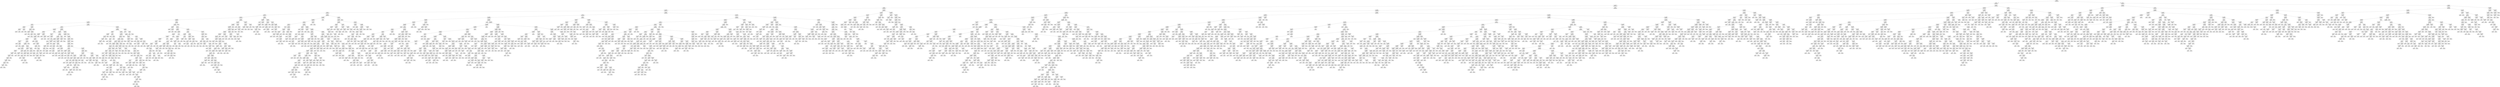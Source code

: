 digraph Tree {
node [shape=box, fontname="helvetica"] ;
edge [fontname="helvetica"] ;
0 [label="x[5] <= 1.5\ngini = 0.347\nsamples = 21000\nvalue = [16304, 4696]"] ;
1 [label="x[6] <= 1.5\ngini = 0.28\nsamples = 18782\nvalue = [15620, 3162]"] ;
0 -> 1 [labeldistance=2.5, labelangle=45, headlabel="True"] ;
2 [label="x[18] <= 1500.5\ngini = 0.246\nsamples = 17148\nvalue = [14684, 2464]"] ;
1 -> 2 ;
3 [label="x[8] <= 1.0\ngini = 0.323\nsamples = 6337\nvalue = [5053, 1284]"] ;
2 -> 3 ;
4 [label="x[11] <= 529.0\ngini = 0.313\nsamples = 6044\nvalue = [4871, 1173]"] ;
3 -> 4 ;
5 [label="x[19] <= 0.5\ngini = 0.371\nsamples = 2004\nvalue = [1511, 493]"] ;
4 -> 5 ;
6 [label="x[4] <= 53.5\ngini = 0.417\nsamples = 1161\nvalue = [817, 344]"] ;
5 -> 6 ;
7 [label="x[16] <= 73.0\ngini = 0.407\nsamples = 1099\nvalue = [787, 312]"] ;
6 -> 7 ;
8 [label="x[0] <= 315000.0\ngini = 0.429\nsamples = 827\nvalue = [569, 258]"] ;
7 -> 8 ;
9 [label="x[0] <= 25000.0\ngini = 0.405\nsamples = 670\nvalue = [481, 189]"] ;
8 -> 9 ;
10 [label="x[1] <= 1.5\ngini = 0.5\nsamples = 37\nvalue = [19, 18]"] ;
9 -> 10 ;
11 [label="x[14] <= 6.0\ngini = 0.401\nsamples = 18\nvalue = [13, 5]"] ;
10 -> 11 ;
12 [label="x[3] <= 2.5\ngini = 0.142\nsamples = 13\nvalue = [12, 1]"] ;
11 -> 12 ;
13 [label="gini = 0.0\nsamples = 12\nvalue = [12, 0]"] ;
12 -> 13 ;
14 [label="gini = 0.0\nsamples = 1\nvalue = [0, 1]"] ;
12 -> 14 ;
15 [label="x[11] <= -4.0\ngini = 0.32\nsamples = 5\nvalue = [1, 4]"] ;
11 -> 15 ;
16 [label="gini = 0.0\nsamples = 1\nvalue = [1, 0]"] ;
15 -> 16 ;
17 [label="gini = 0.0\nsamples = 4\nvalue = [0, 4]"] ;
15 -> 17 ;
18 [label="x[20] <= 195.0\ngini = 0.432\nsamples = 19\nvalue = [6, 13]"] ;
10 -> 18 ;
19 [label="x[16] <= -12.5\ngini = 0.36\nsamples = 17\nvalue = [4, 13]"] ;
18 -> 19 ;
20 [label="x[14] <= -525.0\ngini = 0.444\nsamples = 3\nvalue = [2, 1]"] ;
19 -> 20 ;
21 [label="gini = 0.0\nsamples = 1\nvalue = [0, 1]"] ;
20 -> 21 ;
22 [label="gini = 0.0\nsamples = 2\nvalue = [2, 0]"] ;
20 -> 22 ;
23 [label="x[0] <= 15000.0\ngini = 0.245\nsamples = 14\nvalue = [2, 12]"] ;
19 -> 23 ;
24 [label="x[6] <= -1.5\ngini = 0.5\nsamples = 4\nvalue = [2, 2]"] ;
23 -> 24 ;
25 [label="gini = 0.0\nsamples = 2\nvalue = [2, 0]"] ;
24 -> 25 ;
26 [label="gini = 0.0\nsamples = 2\nvalue = [0, 2]"] ;
24 -> 26 ;
27 [label="gini = 0.0\nsamples = 10\nvalue = [0, 10]"] ;
23 -> 27 ;
28 [label="gini = 0.0\nsamples = 2\nvalue = [2, 0]"] ;
18 -> 28 ;
29 [label="x[4] <= 35.5\ngini = 0.394\nsamples = 633\nvalue = [462, 171]"] ;
9 -> 29 ;
30 [label="x[1] <= 1.5\ngini = 0.35\nsamples = 358\nvalue = [277, 81]"] ;
29 -> 30 ;
31 [label="x[17] <= 1353.5\ngini = 0.441\nsamples = 116\nvalue = [78, 38]"] ;
30 -> 31 ;
32 [label="x[4] <= 34.5\ngini = 0.454\nsamples = 109\nvalue = [71, 38]"] ;
31 -> 32 ;
33 [label="x[12] <= 585.0\ngini = 0.468\nsamples = 99\nvalue = [62, 37]"] ;
32 -> 33 ;
34 [label="x[0] <= 205000.0\ngini = 0.457\nsamples = 96\nvalue = [62, 34]"] ;
33 -> 34 ;
35 [label="x[12] <= -395.5\ngini = 0.425\nsamples = 75\nvalue = [52, 23]"] ;
34 -> 35 ;
36 [label="x[14] <= -2743.5\ngini = 0.49\nsamples = 7\nvalue = [3, 4]"] ;
35 -> 36 ;
37 [label="gini = 0.0\nsamples = 2\nvalue = [2, 0]"] ;
36 -> 37 ;
38 [label="x[3] <= 1.5\ngini = 0.32\nsamples = 5\nvalue = [1, 4]"] ;
36 -> 38 ;
39 [label="gini = 0.0\nsamples = 1\nvalue = [1, 0]"] ;
38 -> 39 ;
40 [label="gini = 0.0\nsamples = 4\nvalue = [0, 4]"] ;
38 -> 40 ;
41 [label="x[2] <= 2.5\ngini = 0.403\nsamples = 68\nvalue = [49, 19]"] ;
35 -> 41 ;
42 [label="x[0] <= 125000.0\ngini = 0.429\nsamples = 61\nvalue = [42, 19]"] ;
41 -> 42 ;
43 [label="x[5] <= -1.5\ngini = 0.488\nsamples = 26\nvalue = [15, 11]"] ;
42 -> 43 ;
44 [label="gini = 0.0\nsamples = 6\nvalue = [6, 0]"] ;
43 -> 44 ;
45 [label="x[4] <= 28.5\ngini = 0.495\nsamples = 20\nvalue = [9, 11]"] ;
43 -> 45 ;
46 [label="x[13] <= 551.5\ngini = 0.473\nsamples = 13\nvalue = [8, 5]"] ;
45 -> 46 ;
47 [label="x[0] <= 95000.0\ngini = 0.397\nsamples = 11\nvalue = [8, 3]"] ;
46 -> 47 ;
48 [label="x[18] <= 103.5\ngini = 0.32\nsamples = 10\nvalue = [8, 2]"] ;
47 -> 48 ;
49 [label="x[4] <= 26.5\ngini = 0.408\nsamples = 7\nvalue = [5, 2]"] ;
48 -> 49 ;
50 [label="x[0] <= 65000.0\ngini = 0.48\nsamples = 5\nvalue = [3, 2]"] ;
49 -> 50 ;
51 [label="x[4] <= 24.5\ngini = 0.375\nsamples = 4\nvalue = [3, 1]"] ;
50 -> 51 ;
52 [label="x[11] <= -500.0\ngini = 0.5\nsamples = 2\nvalue = [1, 1]"] ;
51 -> 52 ;
53 [label="gini = 0.0\nsamples = 1\nvalue = [1, 0]"] ;
52 -> 53 ;
54 [label="gini = 0.0\nsamples = 1\nvalue = [0, 1]"] ;
52 -> 54 ;
55 [label="gini = 0.0\nsamples = 2\nvalue = [2, 0]"] ;
51 -> 55 ;
56 [label="gini = 0.0\nsamples = 1\nvalue = [0, 1]"] ;
50 -> 56 ;
57 [label="gini = 0.0\nsamples = 2\nvalue = [2, 0]"] ;
49 -> 57 ;
58 [label="gini = 0.0\nsamples = 3\nvalue = [3, 0]"] ;
48 -> 58 ;
59 [label="gini = 0.0\nsamples = 1\nvalue = [0, 1]"] ;
47 -> 59 ;
60 [label="gini = 0.0\nsamples = 2\nvalue = [0, 2]"] ;
46 -> 60 ;
61 [label="x[4] <= 29.5\ngini = 0.245\nsamples = 7\nvalue = [1, 6]"] ;
45 -> 61 ;
62 [label="x[0] <= 55000.0\ngini = 0.444\nsamples = 3\nvalue = [1, 2]"] ;
61 -> 62 ;
63 [label="gini = 0.0\nsamples = 1\nvalue = [1, 0]"] ;
62 -> 63 ;
64 [label="gini = 0.0\nsamples = 2\nvalue = [0, 2]"] ;
62 -> 64 ;
65 [label="gini = 0.0\nsamples = 4\nvalue = [0, 4]"] ;
61 -> 65 ;
66 [label="x[5] <= -1.5\ngini = 0.353\nsamples = 35\nvalue = [27, 8]"] ;
42 -> 66 ;
67 [label="x[22] <= 298.5\ngini = 0.49\nsamples = 14\nvalue = [8, 6]"] ;
66 -> 67 ;
68 [label="x[4] <= 29.5\ngini = 0.5\nsamples = 12\nvalue = [6, 6]"] ;
67 -> 68 ;
69 [label="x[4] <= 28.5\ngini = 0.469\nsamples = 8\nvalue = [3, 5]"] ;
68 -> 69 ;
70 [label="x[3] <= 1.5\ngini = 0.5\nsamples = 6\nvalue = [3, 3]"] ;
69 -> 70 ;
71 [label="gini = 0.0\nsamples = 1\nvalue = [0, 1]"] ;
70 -> 71 ;
72 [label="x[0] <= 165000.0\ngini = 0.48\nsamples = 5\nvalue = [3, 2]"] ;
70 -> 72 ;
73 [label="gini = 0.0\nsamples = 2\nvalue = [2, 0]"] ;
72 -> 73 ;
74 [label="x[4] <= 27.0\ngini = 0.444\nsamples = 3\nvalue = [1, 2]"] ;
72 -> 74 ;
75 [label="gini = 0.0\nsamples = 1\nvalue = [1, 0]"] ;
74 -> 75 ;
76 [label="gini = 0.0\nsamples = 2\nvalue = [0, 2]"] ;
74 -> 76 ;
77 [label="gini = 0.0\nsamples = 2\nvalue = [0, 2]"] ;
69 -> 77 ;
78 [label="x[14] <= -9.0\ngini = 0.375\nsamples = 4\nvalue = [3, 1]"] ;
68 -> 78 ;
79 [label="gini = 0.0\nsamples = 1\nvalue = [0, 1]"] ;
78 -> 79 ;
80 [label="gini = 0.0\nsamples = 3\nvalue = [3, 0]"] ;
78 -> 80 ;
81 [label="gini = 0.0\nsamples = 2\nvalue = [2, 0]"] ;
67 -> 81 ;
82 [label="x[4] <= 29.5\ngini = 0.172\nsamples = 21\nvalue = [19, 2]"] ;
66 -> 82 ;
83 [label="x[4] <= 27.5\ngini = 0.278\nsamples = 12\nvalue = [10, 2]"] ;
82 -> 83 ;
84 [label="gini = 0.0\nsamples = 4\nvalue = [4, 0]"] ;
83 -> 84 ;
85 [label="x[4] <= 28.5\ngini = 0.375\nsamples = 8\nvalue = [6, 2]"] ;
83 -> 85 ;
86 [label="gini = 0.0\nsamples = 1\nvalue = [0, 1]"] ;
85 -> 86 ;
87 [label="x[0] <= 150000.0\ngini = 0.245\nsamples = 7\nvalue = [6, 1]"] ;
85 -> 87 ;
88 [label="gini = 0.0\nsamples = 3\nvalue = [3, 0]"] ;
87 -> 88 ;
89 [label="x[0] <= 165000.0\ngini = 0.375\nsamples = 4\nvalue = [3, 1]"] ;
87 -> 89 ;
90 [label="gini = 0.0\nsamples = 1\nvalue = [0, 1]"] ;
89 -> 90 ;
91 [label="gini = 0.0\nsamples = 3\nvalue = [3, 0]"] ;
89 -> 91 ;
92 [label="gini = 0.0\nsamples = 9\nvalue = [9, 0]"] ;
82 -> 92 ;
93 [label="gini = 0.0\nsamples = 7\nvalue = [7, 0]"] ;
41 -> 93 ;
94 [label="x[4] <= 28.5\ngini = 0.499\nsamples = 21\nvalue = [10, 11]"] ;
34 -> 94 ;
95 [label="gini = 0.0\nsamples = 6\nvalue = [6, 0]"] ;
94 -> 95 ;
96 [label="x[4] <= 31.0\ngini = 0.391\nsamples = 15\nvalue = [4, 11]"] ;
94 -> 96 ;
97 [label="gini = 0.0\nsamples = 6\nvalue = [0, 6]"] ;
96 -> 97 ;
98 [label="x[0] <= 305000.0\ngini = 0.494\nsamples = 9\nvalue = [4, 5]"] ;
96 -> 98 ;
99 [label="x[3] <= 1.5\ngini = 0.469\nsamples = 8\nvalue = [3, 5]"] ;
98 -> 99 ;
100 [label="gini = 0.0\nsamples = 2\nvalue = [0, 2]"] ;
99 -> 100 ;
101 [label="x[2] <= 1.5\ngini = 0.5\nsamples = 6\nvalue = [3, 3]"] ;
99 -> 101 ;
102 [label="x[4] <= 33.5\ngini = 0.48\nsamples = 5\nvalue = [2, 3]"] ;
101 -> 102 ;
103 [label="gini = 0.0\nsamples = 2\nvalue = [0, 2]"] ;
102 -> 103 ;
104 [label="x[0] <= 295000.0\ngini = 0.444\nsamples = 3\nvalue = [2, 1]"] ;
102 -> 104 ;
105 [label="gini = 0.0\nsamples = 2\nvalue = [2, 0]"] ;
104 -> 105 ;
106 [label="gini = 0.0\nsamples = 1\nvalue = [0, 1]"] ;
104 -> 106 ;
107 [label="gini = 0.0\nsamples = 1\nvalue = [1, 0]"] ;
101 -> 107 ;
108 [label="gini = 0.0\nsamples = 1\nvalue = [1, 0]"] ;
98 -> 108 ;
109 [label="gini = 0.0\nsamples = 3\nvalue = [0, 3]"] ;
33 -> 109 ;
110 [label="x[0] <= 225000.0\ngini = 0.18\nsamples = 10\nvalue = [9, 1]"] ;
32 -> 110 ;
111 [label="gini = 0.0\nsamples = 5\nvalue = [5, 0]"] ;
110 -> 111 ;
112 [label="x[0] <= 250000.0\ngini = 0.32\nsamples = 5\nvalue = [4, 1]"] ;
110 -> 112 ;
113 [label="gini = 0.0\nsamples = 1\nvalue = [0, 1]"] ;
112 -> 113 ;
114 [label="gini = 0.0\nsamples = 4\nvalue = [4, 0]"] ;
112 -> 114 ;
115 [label="gini = 0.0\nsamples = 7\nvalue = [7, 0]"] ;
31 -> 115 ;
116 [label="x[0] <= 165000.0\ngini = 0.292\nsamples = 242\nvalue = [199, 43]"] ;
30 -> 116 ;
117 [label="x[16] <= -629.0\ngini = 0.199\nsamples = 125\nvalue = [111, 14]"] ;
116 -> 117 ;
118 [label="x[12] <= -294.5\ngini = 0.5\nsamples = 6\nvalue = [3, 3]"] ;
117 -> 118 ;
119 [label="gini = 0.0\nsamples = 2\nvalue = [2, 0]"] ;
118 -> 119 ;
120 [label="x[0] <= 65000.0\ngini = 0.375\nsamples = 4\nvalue = [1, 3]"] ;
118 -> 120 ;
121 [label="gini = 0.0\nsamples = 1\nvalue = [1, 0]"] ;
120 -> 121 ;
122 [label="gini = 0.0\nsamples = 3\nvalue = [0, 3]"] ;
120 -> 122 ;
123 [label="x[8] <= -1.5\ngini = 0.168\nsamples = 119\nvalue = [108, 11]"] ;
117 -> 123 ;
124 [label="x[4] <= 25.5\ngini = 0.144\nsamples = 115\nvalue = [106, 9]"] ;
123 -> 124 ;
125 [label="x[5] <= 0.0\ngini = 0.293\nsamples = 28\nvalue = [23, 5]"] ;
124 -> 125 ;
126 [label="gini = 0.0\nsamples = 16\nvalue = [16, 0]"] ;
125 -> 126 ;
127 [label="x[0] <= 135000.0\ngini = 0.486\nsamples = 12\nvalue = [7, 5]"] ;
125 -> 127 ;
128 [label="x[22] <= 498.5\ngini = 0.42\nsamples = 10\nvalue = [7, 3]"] ;
127 -> 128 ;
129 [label="x[4] <= 24.5\ngini = 0.346\nsamples = 9\nvalue = [7, 2]"] ;
128 -> 129 ;
130 [label="x[2] <= 1.5\ngini = 0.48\nsamples = 5\nvalue = [3, 2]"] ;
129 -> 130 ;
131 [label="gini = 0.0\nsamples = 2\nvalue = [2, 0]"] ;
130 -> 131 ;
132 [label="x[4] <= 23.0\ngini = 0.444\nsamples = 3\nvalue = [1, 2]"] ;
130 -> 132 ;
133 [label="gini = 0.5\nsamples = 2\nvalue = [1, 1]"] ;
132 -> 133 ;
134 [label="gini = 0.0\nsamples = 1\nvalue = [0, 1]"] ;
132 -> 134 ;
135 [label="gini = 0.0\nsamples = 4\nvalue = [4, 0]"] ;
129 -> 135 ;
136 [label="gini = 0.0\nsamples = 1\nvalue = [0, 1]"] ;
128 -> 136 ;
137 [label="gini = 0.0\nsamples = 2\nvalue = [0, 2]"] ;
127 -> 137 ;
138 [label="x[0] <= 95000.0\ngini = 0.088\nsamples = 87\nvalue = [83, 4]"] ;
124 -> 138 ;
139 [label="gini = 0.0\nsamples = 30\nvalue = [30, 0]"] ;
138 -> 139 ;
140 [label="x[0] <= 105000.0\ngini = 0.131\nsamples = 57\nvalue = [53, 4]"] ;
138 -> 140 ;
141 [label="x[11] <= -2.0\ngini = 0.298\nsamples = 11\nvalue = [9, 2]"] ;
140 -> 141 ;
142 [label="gini = 0.0\nsamples = 5\nvalue = [5, 0]"] ;
141 -> 142 ;
143 [label="x[4] <= 27.5\ngini = 0.444\nsamples = 6\nvalue = [4, 2]"] ;
141 -> 143 ;
144 [label="gini = 0.0\nsamples = 2\nvalue = [2, 0]"] ;
143 -> 144 ;
145 [label="x[5] <= -1.5\ngini = 0.5\nsamples = 4\nvalue = [2, 2]"] ;
143 -> 145 ;
146 [label="gini = 0.0\nsamples = 1\nvalue = [0, 1]"] ;
145 -> 146 ;
147 [label="x[4] <= 28.5\ngini = 0.444\nsamples = 3\nvalue = [2, 1]"] ;
145 -> 147 ;
148 [label="gini = 0.0\nsamples = 1\nvalue = [0, 1]"] ;
147 -> 148 ;
149 [label="gini = 0.0\nsamples = 2\nvalue = [2, 0]"] ;
147 -> 149 ;
150 [label="x[4] <= 32.5\ngini = 0.083\nsamples = 46\nvalue = [44, 2]"] ;
140 -> 150 ;
151 [label="gini = 0.0\nsamples = 30\nvalue = [30, 0]"] ;
150 -> 151 ;
152 [label="x[3] <= 1.5\ngini = 0.219\nsamples = 16\nvalue = [14, 2]"] ;
150 -> 152 ;
153 [label="gini = 0.0\nsamples = 8\nvalue = [8, 0]"] ;
152 -> 153 ;
154 [label="x[17] <= 26.5\ngini = 0.375\nsamples = 8\nvalue = [6, 2]"] ;
152 -> 154 ;
155 [label="x[22] <= 119.0\ngini = 0.48\nsamples = 5\nvalue = [3, 2]"] ;
154 -> 155 ;
156 [label="x[2] <= 1.5\ngini = 0.444\nsamples = 3\nvalue = [1, 2]"] ;
155 -> 156 ;
157 [label="gini = 0.0\nsamples = 2\nvalue = [0, 2]"] ;
156 -> 157 ;
158 [label="gini = 0.0\nsamples = 1\nvalue = [1, 0]"] ;
156 -> 158 ;
159 [label="gini = 0.0\nsamples = 2\nvalue = [2, 0]"] ;
155 -> 159 ;
160 [label="gini = 0.0\nsamples = 3\nvalue = [3, 0]"] ;
154 -> 160 ;
161 [label="x[2] <= 1.5\ngini = 0.5\nsamples = 4\nvalue = [2, 2]"] ;
123 -> 161 ;
162 [label="x[0] <= 110000.0\ngini = 0.444\nsamples = 3\nvalue = [2, 1]"] ;
161 -> 162 ;
163 [label="gini = 0.0\nsamples = 2\nvalue = [2, 0]"] ;
162 -> 163 ;
164 [label="gini = 0.0\nsamples = 1\nvalue = [0, 1]"] ;
162 -> 164 ;
165 [label="gini = 0.0\nsamples = 1\nvalue = [0, 1]"] ;
161 -> 165 ;
166 [label="x[13] <= 582.5\ngini = 0.373\nsamples = 117\nvalue = [88, 29]"] ;
116 -> 166 ;
167 [label="x[12] <= -1460.0\ngini = 0.393\nsamples = 108\nvalue = [79, 29]"] ;
166 -> 167 ;
168 [label="gini = 0.0\nsamples = 1\nvalue = [0, 1]"] ;
167 -> 168 ;
169 [label="x[18] <= 525.0\ngini = 0.386\nsamples = 107\nvalue = [79, 28]"] ;
167 -> 169 ;
170 [label="x[22] <= 802.5\ngini = 0.38\nsamples = 106\nvalue = [79, 27]"] ;
169 -> 170 ;
171 [label="x[0] <= 305000.0\ngini = 0.394\nsamples = 100\nvalue = [73, 27]"] ;
170 -> 171 ;
172 [label="x[22] <= 616.0\ngini = 0.387\nsamples = 99\nvalue = [73, 26]"] ;
171 -> 172 ;
173 [label="x[4] <= 30.5\ngini = 0.38\nsamples = 98\nvalue = [73, 25]"] ;
172 -> 173 ;
174 [label="x[3] <= 1.5\ngini = 0.449\nsamples = 47\nvalue = [31, 16]"] ;
173 -> 174 ;
175 [label="x[0] <= 185000.0\ngini = 0.18\nsamples = 10\nvalue = [9, 1]"] ;
174 -> 175 ;
176 [label="x[16] <= -83.5\ngini = 0.375\nsamples = 4\nvalue = [3, 1]"] ;
175 -> 176 ;
177 [label="gini = 0.0\nsamples = 2\nvalue = [2, 0]"] ;
176 -> 177 ;
178 [label="x[4] <= 29.0\ngini = 0.5\nsamples = 2\nvalue = [1, 1]"] ;
176 -> 178 ;
179 [label="gini = 0.0\nsamples = 1\nvalue = [1, 0]"] ;
178 -> 179 ;
180 [label="gini = 0.0\nsamples = 1\nvalue = [0, 1]"] ;
178 -> 180 ;
181 [label="gini = 0.0\nsamples = 6\nvalue = [6, 0]"] ;
175 -> 181 ;
182 [label="x[4] <= 26.5\ngini = 0.482\nsamples = 37\nvalue = [22, 15]"] ;
174 -> 182 ;
183 [label="x[0] <= 225000.0\ngini = 0.278\nsamples = 6\nvalue = [5, 1]"] ;
182 -> 183 ;
184 [label="gini = 0.0\nsamples = 4\nvalue = [4, 0]"] ;
183 -> 184 ;
185 [label="x[5] <= -0.5\ngini = 0.5\nsamples = 2\nvalue = [1, 1]"] ;
183 -> 185 ;
186 [label="gini = 0.0\nsamples = 1\nvalue = [1, 0]"] ;
185 -> 186 ;
187 [label="gini = 0.0\nsamples = 1\nvalue = [0, 1]"] ;
185 -> 187 ;
188 [label="x[14] <= -100.0\ngini = 0.495\nsamples = 31\nvalue = [17, 14]"] ;
182 -> 188 ;
189 [label="gini = 0.0\nsamples = 1\nvalue = [0, 1]"] ;
188 -> 189 ;
190 [label="x[0] <= 190000.0\ngini = 0.491\nsamples = 30\nvalue = [17, 13]"] ;
188 -> 190 ;
191 [label="x[5] <= -0.5\ngini = 0.278\nsamples = 6\nvalue = [5, 1]"] ;
190 -> 191 ;
192 [label="x[2] <= 2.0\ngini = 0.5\nsamples = 2\nvalue = [1, 1]"] ;
191 -> 192 ;
193 [label="gini = 0.0\nsamples = 1\nvalue = [0, 1]"] ;
192 -> 193 ;
194 [label="gini = 0.0\nsamples = 1\nvalue = [1, 0]"] ;
192 -> 194 ;
195 [label="gini = 0.0\nsamples = 4\nvalue = [4, 0]"] ;
191 -> 195 ;
196 [label="x[0] <= 220000.0\ngini = 0.5\nsamples = 24\nvalue = [12, 12]"] ;
190 -> 196 ;
197 [label="x[5] <= 0.0\ngini = 0.42\nsamples = 10\nvalue = [3, 7]"] ;
196 -> 197 ;
198 [label="x[20] <= 50.5\ngini = 0.375\nsamples = 4\nvalue = [3, 1]"] ;
197 -> 198 ;
199 [label="x[2] <= 2.5\ngini = 0.444\nsamples = 3\nvalue = [2, 1]"] ;
198 -> 199 ;
200 [label="x[0] <= 205000.0\ngini = 0.5\nsamples = 2\nvalue = [1, 1]"] ;
199 -> 200 ;
201 [label="gini = 0.0\nsamples = 1\nvalue = [0, 1]"] ;
200 -> 201 ;
202 [label="gini = 0.0\nsamples = 1\nvalue = [1, 0]"] ;
200 -> 202 ;
203 [label="gini = 0.0\nsamples = 1\nvalue = [1, 0]"] ;
199 -> 203 ;
204 [label="gini = 0.0\nsamples = 1\nvalue = [1, 0]"] ;
198 -> 204 ;
205 [label="gini = 0.0\nsamples = 6\nvalue = [0, 6]"] ;
197 -> 205 ;
206 [label="x[2] <= 2.5\ngini = 0.459\nsamples = 14\nvalue = [9, 5]"] ;
196 -> 206 ;
207 [label="x[3] <= 2.5\ngini = 0.426\nsamples = 13\nvalue = [9, 4]"] ;
206 -> 207 ;
208 [label="x[0] <= 290000.0\ngini = 0.444\nsamples = 12\nvalue = [8, 4]"] ;
207 -> 208 ;
209 [label="x[4] <= 29.5\ngini = 0.49\nsamples = 7\nvalue = [4, 3]"] ;
208 -> 209 ;
210 [label="x[0] <= 235000.0\ngini = 0.375\nsamples = 4\nvalue = [1, 3]"] ;
209 -> 210 ;
211 [label="x[2] <= 1.5\ngini = 0.5\nsamples = 2\nvalue = [1, 1]"] ;
210 -> 211 ;
212 [label="gini = 0.0\nsamples = 1\nvalue = [1, 0]"] ;
211 -> 212 ;
213 [label="gini = 0.0\nsamples = 1\nvalue = [0, 1]"] ;
211 -> 213 ;
214 [label="gini = 0.0\nsamples = 2\nvalue = [0, 2]"] ;
210 -> 214 ;
215 [label="gini = 0.0\nsamples = 3\nvalue = [3, 0]"] ;
209 -> 215 ;
216 [label="x[4] <= 29.5\ngini = 0.32\nsamples = 5\nvalue = [4, 1]"] ;
208 -> 216 ;
217 [label="gini = 0.0\nsamples = 4\nvalue = [4, 0]"] ;
216 -> 217 ;
218 [label="gini = 0.0\nsamples = 1\nvalue = [0, 1]"] ;
216 -> 218 ;
219 [label="gini = 0.0\nsamples = 1\nvalue = [1, 0]"] ;
207 -> 219 ;
220 [label="gini = 0.0\nsamples = 1\nvalue = [0, 1]"] ;
206 -> 220 ;
221 [label="x[12] <= 2092.0\ngini = 0.291\nsamples = 51\nvalue = [42, 9]"] ;
173 -> 221 ;
222 [label="x[4] <= 32.5\ngini = 0.269\nsamples = 50\nvalue = [42, 8]"] ;
221 -> 222 ;
223 [label="x[0] <= 290000.0\ngini = 0.142\nsamples = 26\nvalue = [24, 2]"] ;
222 -> 223 ;
224 [label="x[0] <= 190000.0\ngini = 0.08\nsamples = 24\nvalue = [23, 1]"] ;
223 -> 224 ;
225 [label="x[2] <= 1.5\ngini = 0.375\nsamples = 4\nvalue = [3, 1]"] ;
224 -> 225 ;
226 [label="gini = 0.0\nsamples = 2\nvalue = [2, 0]"] ;
225 -> 226 ;
227 [label="x[4] <= 31.5\ngini = 0.5\nsamples = 2\nvalue = [1, 1]"] ;
225 -> 227 ;
228 [label="gini = 0.0\nsamples = 1\nvalue = [0, 1]"] ;
227 -> 228 ;
229 [label="gini = 0.0\nsamples = 1\nvalue = [1, 0]"] ;
227 -> 229 ;
230 [label="gini = 0.0\nsamples = 20\nvalue = [20, 0]"] ;
224 -> 230 ;
231 [label="x[4] <= 31.5\ngini = 0.5\nsamples = 2\nvalue = [1, 1]"] ;
223 -> 231 ;
232 [label="gini = 0.0\nsamples = 1\nvalue = [1, 0]"] ;
231 -> 232 ;
233 [label="gini = 0.0\nsamples = 1\nvalue = [0, 1]"] ;
231 -> 233 ;
234 [label="x[2] <= 2.5\ngini = 0.375\nsamples = 24\nvalue = [18, 6]"] ;
222 -> 234 ;
235 [label="x[0] <= 205000.0\ngini = 0.308\nsamples = 21\nvalue = [17, 4]"] ;
234 -> 235 ;
236 [label="x[2] <= 1.5\ngini = 0.49\nsamples = 7\nvalue = [4, 3]"] ;
235 -> 236 ;
237 [label="gini = 0.0\nsamples = 2\nvalue = [0, 2]"] ;
236 -> 237 ;
238 [label="x[0] <= 195000.0\ngini = 0.32\nsamples = 5\nvalue = [4, 1]"] ;
236 -> 238 ;
239 [label="gini = 0.0\nsamples = 4\nvalue = [4, 0]"] ;
238 -> 239 ;
240 [label="gini = 0.0\nsamples = 1\nvalue = [0, 1]"] ;
238 -> 240 ;
241 [label="x[0] <= 265000.0\ngini = 0.133\nsamples = 14\nvalue = [13, 1]"] ;
235 -> 241 ;
242 [label="gini = 0.0\nsamples = 8\nvalue = [8, 0]"] ;
241 -> 242 ;
243 [label="x[5] <= -0.5\ngini = 0.278\nsamples = 6\nvalue = [5, 1]"] ;
241 -> 243 ;
244 [label="x[0] <= 295000.0\ngini = 0.5\nsamples = 2\nvalue = [1, 1]"] ;
243 -> 244 ;
245 [label="gini = 0.0\nsamples = 1\nvalue = [0, 1]"] ;
244 -> 245 ;
246 [label="gini = 0.0\nsamples = 1\nvalue = [1, 0]"] ;
244 -> 246 ;
247 [label="gini = 0.0\nsamples = 4\nvalue = [4, 0]"] ;
243 -> 247 ;
248 [label="x[2] <= 4.0\ngini = 0.444\nsamples = 3\nvalue = [1, 2]"] ;
234 -> 248 ;
249 [label="gini = 0.0\nsamples = 2\nvalue = [0, 2]"] ;
248 -> 249 ;
250 [label="gini = 0.0\nsamples = 1\nvalue = [1, 0]"] ;
248 -> 250 ;
251 [label="gini = 0.0\nsamples = 1\nvalue = [0, 1]"] ;
221 -> 251 ;
252 [label="gini = 0.0\nsamples = 1\nvalue = [0, 1]"] ;
172 -> 252 ;
253 [label="gini = 0.0\nsamples = 1\nvalue = [0, 1]"] ;
171 -> 253 ;
254 [label="gini = 0.0\nsamples = 6\nvalue = [6, 0]"] ;
170 -> 254 ;
255 [label="gini = 0.0\nsamples = 1\nvalue = [0, 1]"] ;
169 -> 255 ;
256 [label="gini = 0.0\nsamples = 9\nvalue = [9, 0]"] ;
166 -> 256 ;
257 [label="x[22] <= 1025.5\ngini = 0.44\nsamples = 275\nvalue = [185, 90]"] ;
29 -> 257 ;
258 [label="x[0] <= 85000.0\ngini = 0.451\nsamples = 259\nvalue = [170, 89]"] ;
257 -> 258 ;
259 [label="x[4] <= 48.5\ngini = 0.307\nsamples = 37\nvalue = [30, 7]"] ;
258 -> 259 ;
260 [label="x[11] <= 394.0\ngini = 0.185\nsamples = 29\nvalue = [26, 3]"] ;
259 -> 260 ;
261 [label="x[4] <= 37.5\ngini = 0.133\nsamples = 28\nvalue = [26, 2]"] ;
260 -> 261 ;
262 [label="x[0] <= 70000.0\ngini = 0.48\nsamples = 5\nvalue = [3, 2]"] ;
261 -> 262 ;
263 [label="x[20] <= 5264.0\ngini = 0.444\nsamples = 3\nvalue = [1, 2]"] ;
262 -> 263 ;
264 [label="gini = 0.0\nsamples = 2\nvalue = [0, 2]"] ;
263 -> 264 ;
265 [label="gini = 0.0\nsamples = 1\nvalue = [1, 0]"] ;
263 -> 265 ;
266 [label="gini = 0.0\nsamples = 2\nvalue = [2, 0]"] ;
262 -> 266 ;
267 [label="gini = 0.0\nsamples = 23\nvalue = [23, 0]"] ;
261 -> 267 ;
268 [label="gini = 0.0\nsamples = 1\nvalue = [0, 1]"] ;
260 -> 268 ;
269 [label="x[4] <= 50.5\ngini = 0.5\nsamples = 8\nvalue = [4, 4]"] ;
259 -> 269 ;
270 [label="gini = 0.0\nsamples = 2\nvalue = [0, 2]"] ;
269 -> 270 ;
271 [label="x[3] <= 2.5\ngini = 0.444\nsamples = 6\nvalue = [4, 2]"] ;
269 -> 271 ;
272 [label="x[2] <= 2.0\ngini = 0.32\nsamples = 5\nvalue = [4, 1]"] ;
271 -> 272 ;
273 [label="gini = 0.0\nsamples = 2\nvalue = [2, 0]"] ;
272 -> 273 ;
274 [label="x[5] <= -0.5\ngini = 0.444\nsamples = 3\nvalue = [2, 1]"] ;
272 -> 274 ;
275 [label="gini = 0.0\nsamples = 2\nvalue = [2, 0]"] ;
274 -> 275 ;
276 [label="gini = 0.0\nsamples = 1\nvalue = [0, 1]"] ;
274 -> 276 ;
277 [label="gini = 0.0\nsamples = 1\nvalue = [0, 1]"] ;
271 -> 277 ;
278 [label="x[4] <= 46.5\ngini = 0.466\nsamples = 222\nvalue = [140, 82]"] ;
258 -> 278 ;
279 [label="x[12] <= 5399.0\ngini = 0.485\nsamples = 174\nvalue = [102, 72]"] ;
278 -> 279 ;
280 [label="x[18] <= 93.0\ngini = 0.488\nsamples = 170\nvalue = [98, 72]"] ;
279 -> 280 ;
281 [label="x[11] <= 39.0\ngini = 0.482\nsamples = 160\nvalue = [95, 65]"] ;
280 -> 281 ;
282 [label="x[4] <= 40.5\ngini = 0.492\nsamples = 147\nvalue = [83, 64]"] ;
281 -> 282 ;
283 [label="x[15] <= 3962.0\ngini = 0.469\nsamples = 88\nvalue = [55, 33]"] ;
282 -> 283 ;
284 [label="x[20] <= 77.5\ngini = 0.461\nsamples = 86\nvalue = [55, 31]"] ;
283 -> 284 ;
285 [label="x[4] <= 36.5\ngini = 0.478\nsamples = 76\nvalue = [46, 30]"] ;
284 -> 285 ;
286 [label="x[5] <= -0.5\ngini = 0.42\nsamples = 10\nvalue = [3, 7]"] ;
285 -> 286 ;
287 [label="gini = 0.0\nsamples = 3\nvalue = [0, 3]"] ;
286 -> 287 ;
288 [label="x[0] <= 235000.0\ngini = 0.49\nsamples = 7\nvalue = [3, 4]"] ;
286 -> 288 ;
289 [label="x[0] <= 220000.0\ngini = 0.48\nsamples = 5\nvalue = [3, 2]"] ;
288 -> 289 ;
290 [label="x[3] <= 1.5\ngini = 0.5\nsamples = 4\nvalue = [2, 2]"] ;
289 -> 290 ;
291 [label="x[1] <= 1.5\ngini = 0.444\nsamples = 3\nvalue = [1, 2]"] ;
290 -> 291 ;
292 [label="gini = 0.0\nsamples = 1\nvalue = [0, 1]"] ;
291 -> 292 ;
293 [label="x[0] <= 205000.0\ngini = 0.5\nsamples = 2\nvalue = [1, 1]"] ;
291 -> 293 ;
294 [label="gini = 0.0\nsamples = 1\nvalue = [1, 0]"] ;
293 -> 294 ;
295 [label="gini = 0.0\nsamples = 1\nvalue = [0, 1]"] ;
293 -> 295 ;
296 [label="gini = 0.0\nsamples = 1\nvalue = [1, 0]"] ;
290 -> 296 ;
297 [label="gini = 0.0\nsamples = 1\nvalue = [1, 0]"] ;
289 -> 297 ;
298 [label="gini = 0.0\nsamples = 2\nvalue = [0, 2]"] ;
288 -> 298 ;
299 [label="x[22] <= 75.0\ngini = 0.454\nsamples = 66\nvalue = [43, 23]"] ;
285 -> 299 ;
300 [label="x[0] <= 255000.0\ngini = 0.429\nsamples = 61\nvalue = [42, 19]"] ;
299 -> 300 ;
301 [label="x[0] <= 125000.0\ngini = 0.465\nsamples = 49\nvalue = [31, 18]"] ;
300 -> 301 ;
302 [label="gini = 0.0\nsamples = 3\nvalue = [3, 0]"] ;
301 -> 302 ;
303 [label="x[11] <= -115.5\ngini = 0.476\nsamples = 46\nvalue = [28, 18]"] ;
301 -> 303 ;
304 [label="gini = 0.0\nsamples = 1\nvalue = [0, 1]"] ;
303 -> 304 ;
305 [label="x[5] <= -0.5\ngini = 0.47\nsamples = 45\nvalue = [28, 17]"] ;
303 -> 305 ;
306 [label="x[17] <= 9.0\ngini = 0.388\nsamples = 19\nvalue = [14, 5]"] ;
305 -> 306 ;
307 [label="x[0] <= 140000.0\ngini = 0.346\nsamples = 18\nvalue = [14, 4]"] ;
306 -> 307 ;
308 [label="gini = 0.0\nsamples = 1\nvalue = [0, 1]"] ;
307 -> 308 ;
309 [label="x[4] <= 39.5\ngini = 0.291\nsamples = 17\nvalue = [14, 3]"] ;
307 -> 309 ;
310 [label="x[1] <= 1.5\ngini = 0.142\nsamples = 13\nvalue = [12, 1]"] ;
309 -> 310 ;
311 [label="x[0] <= 175000.0\ngini = 0.375\nsamples = 4\nvalue = [3, 1]"] ;
310 -> 311 ;
312 [label="gini = 0.0\nsamples = 1\nvalue = [1, 0]"] ;
311 -> 312 ;
313 [label="x[3] <= 1.5\ngini = 0.444\nsamples = 3\nvalue = [2, 1]"] ;
311 -> 313 ;
314 [label="x[0] <= 215000.0\ngini = 0.5\nsamples = 2\nvalue = [1, 1]"] ;
313 -> 314 ;
315 [label="gini = 0.0\nsamples = 1\nvalue = [0, 1]"] ;
314 -> 315 ;
316 [label="gini = 0.0\nsamples = 1\nvalue = [1, 0]"] ;
314 -> 316 ;
317 [label="gini = 0.0\nsamples = 1\nvalue = [1, 0]"] ;
313 -> 317 ;
318 [label="gini = 0.0\nsamples = 9\nvalue = [9, 0]"] ;
310 -> 318 ;
319 [label="x[2] <= 2.0\ngini = 0.5\nsamples = 4\nvalue = [2, 2]"] ;
309 -> 319 ;
320 [label="x[0] <= 235000.0\ngini = 0.444\nsamples = 3\nvalue = [2, 1]"] ;
319 -> 320 ;
321 [label="gini = 0.0\nsamples = 2\nvalue = [2, 0]"] ;
320 -> 321 ;
322 [label="gini = 0.0\nsamples = 1\nvalue = [0, 1]"] ;
320 -> 322 ;
323 [label="gini = 0.0\nsamples = 1\nvalue = [0, 1]"] ;
319 -> 323 ;
324 [label="gini = 0.0\nsamples = 1\nvalue = [0, 1]"] ;
306 -> 324 ;
325 [label="x[11] <= -8.5\ngini = 0.497\nsamples = 26\nvalue = [14, 12]"] ;
305 -> 325 ;
326 [label="gini = 0.0\nsamples = 2\nvalue = [2, 0]"] ;
325 -> 326 ;
327 [label="x[4] <= 37.5\ngini = 0.5\nsamples = 24\nvalue = [12, 12]"] ;
325 -> 327 ;
328 [label="x[1] <= 1.5\ngini = 0.375\nsamples = 4\nvalue = [3, 1]"] ;
327 -> 328 ;
329 [label="x[0] <= 215000.0\ngini = 0.5\nsamples = 2\nvalue = [1, 1]"] ;
328 -> 329 ;
330 [label="gini = 0.0\nsamples = 1\nvalue = [1, 0]"] ;
329 -> 330 ;
331 [label="gini = 0.0\nsamples = 1\nvalue = [0, 1]"] ;
329 -> 331 ;
332 [label="gini = 0.0\nsamples = 2\nvalue = [2, 0]"] ;
328 -> 332 ;
333 [label="x[4] <= 38.5\ngini = 0.495\nsamples = 20\nvalue = [9, 11]"] ;
327 -> 333 ;
334 [label="x[2] <= 1.5\ngini = 0.278\nsamples = 6\nvalue = [1, 5]"] ;
333 -> 334 ;
335 [label="x[0] <= 175000.0\ngini = 0.444\nsamples = 3\nvalue = [1, 2]"] ;
334 -> 335 ;
336 [label="gini = 0.0\nsamples = 2\nvalue = [0, 2]"] ;
335 -> 336 ;
337 [label="gini = 0.0\nsamples = 1\nvalue = [1, 0]"] ;
335 -> 337 ;
338 [label="gini = 0.0\nsamples = 3\nvalue = [0, 3]"] ;
334 -> 338 ;
339 [label="x[1] <= 1.5\ngini = 0.49\nsamples = 14\nvalue = [8, 6]"] ;
333 -> 339 ;
340 [label="x[0] <= 160000.0\ngini = 0.32\nsamples = 5\nvalue = [4, 1]"] ;
339 -> 340 ;
341 [label="gini = 0.0\nsamples = 1\nvalue = [0, 1]"] ;
340 -> 341 ;
342 [label="gini = 0.0\nsamples = 4\nvalue = [4, 0]"] ;
340 -> 342 ;
343 [label="x[0] <= 170000.0\ngini = 0.494\nsamples = 9\nvalue = [4, 5]"] ;
339 -> 343 ;
344 [label="gini = 0.0\nsamples = 2\nvalue = [2, 0]"] ;
343 -> 344 ;
345 [label="x[0] <= 190000.0\ngini = 0.408\nsamples = 7\nvalue = [2, 5]"] ;
343 -> 345 ;
346 [label="gini = 0.0\nsamples = 2\nvalue = [0, 2]"] ;
345 -> 346 ;
347 [label="x[0] <= 220000.0\ngini = 0.48\nsamples = 5\nvalue = [2, 3]"] ;
345 -> 347 ;
348 [label="x[0] <= 205000.0\ngini = 0.5\nsamples = 4\nvalue = [2, 2]"] ;
347 -> 348 ;
349 [label="x[4] <= 39.5\ngini = 0.444\nsamples = 3\nvalue = [1, 2]"] ;
348 -> 349 ;
350 [label="gini = 0.0\nsamples = 1\nvalue = [0, 1]"] ;
349 -> 350 ;
351 [label="x[3] <= 1.5\ngini = 0.5\nsamples = 2\nvalue = [1, 1]"] ;
349 -> 351 ;
352 [label="gini = 0.0\nsamples = 1\nvalue = [1, 0]"] ;
351 -> 352 ;
353 [label="gini = 0.0\nsamples = 1\nvalue = [0, 1]"] ;
351 -> 353 ;
354 [label="gini = 0.0\nsamples = 1\nvalue = [1, 0]"] ;
348 -> 354 ;
355 [label="gini = 0.0\nsamples = 1\nvalue = [0, 1]"] ;
347 -> 355 ;
356 [label="x[2] <= 2.5\ngini = 0.153\nsamples = 12\nvalue = [11, 1]"] ;
300 -> 356 ;
357 [label="gini = 0.0\nsamples = 11\nvalue = [11, 0]"] ;
356 -> 357 ;
358 [label="gini = 0.0\nsamples = 1\nvalue = [0, 1]"] ;
356 -> 358 ;
359 [label="x[3] <= 1.5\ngini = 0.32\nsamples = 5\nvalue = [1, 4]"] ;
299 -> 359 ;
360 [label="gini = 0.0\nsamples = 4\nvalue = [0, 4]"] ;
359 -> 360 ;
361 [label="gini = 0.0\nsamples = 1\nvalue = [1, 0]"] ;
359 -> 361 ;
362 [label="x[15] <= 2005.0\ngini = 0.18\nsamples = 10\nvalue = [9, 1]"] ;
284 -> 362 ;
363 [label="gini = 0.0\nsamples = 7\nvalue = [7, 0]"] ;
362 -> 363 ;
364 [label="x[15] <= 2431.5\ngini = 0.444\nsamples = 3\nvalue = [2, 1]"] ;
362 -> 364 ;
365 [label="gini = 0.0\nsamples = 1\nvalue = [0, 1]"] ;
364 -> 365 ;
366 [label="gini = 0.0\nsamples = 2\nvalue = [2, 0]"] ;
364 -> 366 ;
367 [label="gini = 0.0\nsamples = 2\nvalue = [0, 2]"] ;
283 -> 367 ;
368 [label="x[0] <= 165000.0\ngini = 0.499\nsamples = 59\nvalue = [28, 31]"] ;
282 -> 368 ;
369 [label="x[1] <= 1.5\ngini = 0.153\nsamples = 12\nvalue = [1, 11]"] ;
368 -> 369 ;
370 [label="gini = 0.0\nsamples = 7\nvalue = [0, 7]"] ;
369 -> 370 ;
371 [label="x[0] <= 135000.0\ngini = 0.32\nsamples = 5\nvalue = [1, 4]"] ;
369 -> 371 ;
372 [label="gini = 0.0\nsamples = 3\nvalue = [0, 3]"] ;
371 -> 372 ;
373 [label="x[2] <= 2.5\ngini = 0.5\nsamples = 2\nvalue = [1, 1]"] ;
371 -> 373 ;
374 [label="gini = 0.0\nsamples = 1\nvalue = [1, 0]"] ;
373 -> 374 ;
375 [label="gini = 0.0\nsamples = 1\nvalue = [0, 1]"] ;
373 -> 375 ;
376 [label="x[0] <= 195000.0\ngini = 0.489\nsamples = 47\nvalue = [27, 20]"] ;
368 -> 376 ;
377 [label="x[4] <= 44.5\ngini = 0.165\nsamples = 11\nvalue = [10, 1]"] ;
376 -> 377 ;
378 [label="gini = 0.0\nsamples = 8\nvalue = [8, 0]"] ;
377 -> 378 ;
379 [label="x[1] <= 1.5\ngini = 0.444\nsamples = 3\nvalue = [2, 1]"] ;
377 -> 379 ;
380 [label="gini = 0.5\nsamples = 2\nvalue = [1, 1]"] ;
379 -> 380 ;
381 [label="gini = 0.0\nsamples = 1\nvalue = [1, 0]"] ;
379 -> 381 ;
382 [label="x[4] <= 45.5\ngini = 0.498\nsamples = 36\nvalue = [17, 19]"] ;
376 -> 382 ;
383 [label="x[4] <= 41.5\ngini = 0.493\nsamples = 34\nvalue = [15, 19]"] ;
382 -> 383 ;
384 [label="x[11] <= -32.5\ngini = 0.375\nsamples = 4\nvalue = [3, 1]"] ;
383 -> 384 ;
385 [label="gini = 0.0\nsamples = 1\nvalue = [0, 1]"] ;
384 -> 385 ;
386 [label="gini = 0.0\nsamples = 3\nvalue = [3, 0]"] ;
384 -> 386 ;
387 [label="x[0] <= 305000.0\ngini = 0.48\nsamples = 30\nvalue = [12, 18]"] ;
383 -> 387 ;
388 [label="x[4] <= 43.5\ngini = 0.471\nsamples = 29\nvalue = [11, 18]"] ;
387 -> 388 ;
389 [label="x[0] <= 215000.0\ngini = 0.391\nsamples = 15\nvalue = [4, 11]"] ;
388 -> 389 ;
390 [label="x[1] <= 1.5\ngini = 0.49\nsamples = 7\nvalue = [3, 4]"] ;
389 -> 390 ;
391 [label="gini = 0.0\nsamples = 1\nvalue = [1, 0]"] ;
390 -> 391 ;
392 [label="x[0] <= 205000.0\ngini = 0.444\nsamples = 6\nvalue = [2, 4]"] ;
390 -> 392 ;
393 [label="gini = 0.0\nsamples = 3\nvalue = [0, 3]"] ;
392 -> 393 ;
394 [label="x[4] <= 42.5\ngini = 0.444\nsamples = 3\nvalue = [2, 1]"] ;
392 -> 394 ;
395 [label="gini = 0.0\nsamples = 1\nvalue = [1, 0]"] ;
394 -> 395 ;
396 [label="gini = 0.5\nsamples = 2\nvalue = [1, 1]"] ;
394 -> 396 ;
397 [label="x[4] <= 42.5\ngini = 0.219\nsamples = 8\nvalue = [1, 7]"] ;
389 -> 397 ;
398 [label="x[0] <= 250000.0\ngini = 0.444\nsamples = 3\nvalue = [1, 2]"] ;
397 -> 398 ;
399 [label="gini = 0.0\nsamples = 2\nvalue = [0, 2]"] ;
398 -> 399 ;
400 [label="gini = 0.0\nsamples = 1\nvalue = [1, 0]"] ;
398 -> 400 ;
401 [label="gini = 0.0\nsamples = 5\nvalue = [0, 5]"] ;
397 -> 401 ;
402 [label="x[17] <= 239.5\ngini = 0.5\nsamples = 14\nvalue = [7, 7]"] ;
388 -> 402 ;
403 [label="x[2] <= 2.5\ngini = 0.486\nsamples = 12\nvalue = [7, 5]"] ;
402 -> 403 ;
404 [label="x[0] <= 225000.0\ngini = 0.42\nsamples = 10\nvalue = [7, 3]"] ;
403 -> 404 ;
405 [label="gini = 0.0\nsamples = 4\nvalue = [4, 0]"] ;
404 -> 405 ;
406 [label="x[0] <= 280000.0\ngini = 0.5\nsamples = 6\nvalue = [3, 3]"] ;
404 -> 406 ;
407 [label="x[3] <= 1.5\ngini = 0.375\nsamples = 4\nvalue = [1, 3]"] ;
406 -> 407 ;
408 [label="x[0] <= 255000.0\ngini = 0.5\nsamples = 2\nvalue = [1, 1]"] ;
407 -> 408 ;
409 [label="gini = 0.0\nsamples = 1\nvalue = [1, 0]"] ;
408 -> 409 ;
410 [label="gini = 0.0\nsamples = 1\nvalue = [0, 1]"] ;
408 -> 410 ;
411 [label="gini = 0.0\nsamples = 2\nvalue = [0, 2]"] ;
407 -> 411 ;
412 [label="gini = 0.0\nsamples = 2\nvalue = [2, 0]"] ;
406 -> 412 ;
413 [label="gini = 0.0\nsamples = 2\nvalue = [0, 2]"] ;
403 -> 413 ;
414 [label="gini = 0.0\nsamples = 2\nvalue = [0, 2]"] ;
402 -> 414 ;
415 [label="gini = 0.0\nsamples = 1\nvalue = [1, 0]"] ;
387 -> 415 ;
416 [label="gini = 0.0\nsamples = 2\nvalue = [2, 0]"] ;
382 -> 416 ;
417 [label="x[11] <= 249.0\ngini = 0.142\nsamples = 13\nvalue = [12, 1]"] ;
281 -> 417 ;
418 [label="x[11] <= 204.0\ngini = 0.32\nsamples = 5\nvalue = [4, 1]"] ;
417 -> 418 ;
419 [label="gini = 0.0\nsamples = 4\nvalue = [4, 0]"] ;
418 -> 419 ;
420 [label="gini = 0.0\nsamples = 1\nvalue = [0, 1]"] ;
418 -> 420 ;
421 [label="gini = 0.0\nsamples = 8\nvalue = [8, 0]"] ;
417 -> 421 ;
422 [label="x[3] <= 1.5\ngini = 0.42\nsamples = 10\nvalue = [3, 7]"] ;
280 -> 422 ;
423 [label="gini = 0.0\nsamples = 7\nvalue = [0, 7]"] ;
422 -> 423 ;
424 [label="gini = 0.0\nsamples = 3\nvalue = [3, 0]"] ;
422 -> 424 ;
425 [label="gini = 0.0\nsamples = 4\nvalue = [4, 0]"] ;
279 -> 425 ;
426 [label="x[4] <= 49.5\ngini = 0.33\nsamples = 48\nvalue = [38, 10]"] ;
278 -> 426 ;
427 [label="x[12] <= 512.0\ngini = 0.137\nsamples = 27\nvalue = [25, 2]"] ;
426 -> 427 ;
428 [label="x[0] <= 165000.0\ngini = 0.074\nsamples = 26\nvalue = [25, 1]"] ;
427 -> 428 ;
429 [label="x[0] <= 155000.0\ngini = 0.245\nsamples = 7\nvalue = [6, 1]"] ;
428 -> 429 ;
430 [label="gini = 0.0\nsamples = 4\nvalue = [4, 0]"] ;
429 -> 430 ;
431 [label="x[2] <= 1.5\ngini = 0.444\nsamples = 3\nvalue = [2, 1]"] ;
429 -> 431 ;
432 [label="gini = 0.0\nsamples = 2\nvalue = [2, 0]"] ;
431 -> 432 ;
433 [label="gini = 0.0\nsamples = 1\nvalue = [0, 1]"] ;
431 -> 433 ;
434 [label="gini = 0.0\nsamples = 19\nvalue = [19, 0]"] ;
428 -> 434 ;
435 [label="gini = 0.0\nsamples = 1\nvalue = [0, 1]"] ;
427 -> 435 ;
436 [label="x[5] <= 0.0\ngini = 0.472\nsamples = 21\nvalue = [13, 8]"] ;
426 -> 436 ;
437 [label="x[14] <= -0.5\ngini = 0.48\nsamples = 10\nvalue = [4, 6]"] ;
436 -> 437 ;
438 [label="gini = 0.0\nsamples = 2\nvalue = [2, 0]"] ;
437 -> 438 ;
439 [label="x[2] <= 2.5\ngini = 0.375\nsamples = 8\nvalue = [2, 6]"] ;
437 -> 439 ;
440 [label="gini = 0.0\nsamples = 5\nvalue = [0, 5]"] ;
439 -> 440 ;
441 [label="x[0] <= 160000.0\ngini = 0.444\nsamples = 3\nvalue = [2, 1]"] ;
439 -> 441 ;
442 [label="gini = 0.0\nsamples = 1\nvalue = [0, 1]"] ;
441 -> 442 ;
443 [label="gini = 0.0\nsamples = 2\nvalue = [2, 0]"] ;
441 -> 443 ;
444 [label="x[0] <= 105000.0\ngini = 0.298\nsamples = 11\nvalue = [9, 2]"] ;
436 -> 444 ;
445 [label="gini = 0.0\nsamples = 1\nvalue = [0, 1]"] ;
444 -> 445 ;
446 [label="x[1] <= 1.5\ngini = 0.18\nsamples = 10\nvalue = [9, 1]"] ;
444 -> 446 ;
447 [label="x[0] <= 260000.0\ngini = 0.5\nsamples = 2\nvalue = [1, 1]"] ;
446 -> 447 ;
448 [label="gini = 0.0\nsamples = 1\nvalue = [0, 1]"] ;
447 -> 448 ;
449 [label="gini = 0.0\nsamples = 1\nvalue = [1, 0]"] ;
447 -> 449 ;
450 [label="gini = 0.0\nsamples = 8\nvalue = [8, 0]"] ;
446 -> 450 ;
451 [label="x[2] <= 2.5\ngini = 0.117\nsamples = 16\nvalue = [15, 1]"] ;
257 -> 451 ;
452 [label="gini = 0.0\nsamples = 14\nvalue = [14, 0]"] ;
451 -> 452 ;
453 [label="x[5] <= -0.5\ngini = 0.5\nsamples = 2\nvalue = [1, 1]"] ;
451 -> 453 ;
454 [label="gini = 0.0\nsamples = 1\nvalue = [0, 1]"] ;
453 -> 454 ;
455 [label="gini = 0.0\nsamples = 1\nvalue = [1, 0]"] ;
453 -> 455 ;
456 [label="x[8] <= -1.5\ngini = 0.493\nsamples = 157\nvalue = [88, 69]"] ;
8 -> 456 ;
457 [label="x[12] <= -1.5\ngini = 0.497\nsamples = 150\nvalue = [81, 69]"] ;
456 -> 457 ;
458 [label="x[4] <= 39.0\ngini = 0.278\nsamples = 12\nvalue = [10, 2]"] ;
457 -> 458 ;
459 [label="gini = 0.0\nsamples = 9\nvalue = [9, 0]"] ;
458 -> 459 ;
460 [label="x[16] <= -113.5\ngini = 0.444\nsamples = 3\nvalue = [1, 2]"] ;
458 -> 460 ;
461 [label="gini = 0.0\nsamples = 1\nvalue = [1, 0]"] ;
460 -> 461 ;
462 [label="gini = 0.0\nsamples = 2\nvalue = [0, 2]"] ;
460 -> 462 ;
463 [label="x[4] <= 32.5\ngini = 0.5\nsamples = 138\nvalue = [71, 67]"] ;
457 -> 463 ;
464 [label="x[0] <= 335000.0\ngini = 0.456\nsamples = 37\nvalue = [24, 13]"] ;
463 -> 464 ;
465 [label="gini = 0.0\nsamples = 2\nvalue = [0, 2]"] ;
464 -> 465 ;
466 [label="x[21] <= 1855.0\ngini = 0.431\nsamples = 35\nvalue = [24, 11]"] ;
464 -> 466 ;
467 [label="x[22] <= 1610.0\ngini = 0.415\nsamples = 34\nvalue = [24, 10]"] ;
466 -> 467 ;
468 [label="x[0] <= 440000.0\ngini = 0.397\nsamples = 33\nvalue = [24, 9]"] ;
467 -> 468 ;
469 [label="x[0] <= 395000.0\ngini = 0.428\nsamples = 29\nvalue = [20, 9]"] ;
468 -> 469 ;
470 [label="x[4] <= 30.5\ngini = 0.408\nsamples = 28\nvalue = [20, 8]"] ;
469 -> 470 ;
471 [label="x[7] <= -1.5\ngini = 0.455\nsamples = 20\nvalue = [13, 7]"] ;
470 -> 471 ;
472 [label="x[0] <= 350000.0\ngini = 0.475\nsamples = 18\nvalue = [11, 7]"] ;
471 -> 472 ;
473 [label="gini = 0.0\nsamples = 1\nvalue = [1, 0]"] ;
472 -> 473 ;
474 [label="x[4] <= 29.5\ngini = 0.484\nsamples = 17\nvalue = [10, 7]"] ;
472 -> 474 ;
475 [label="x[5] <= -0.5\ngini = 0.469\nsamples = 16\nvalue = [10, 6]"] ;
474 -> 475 ;
476 [label="x[3] <= 1.5\ngini = 0.5\nsamples = 6\nvalue = [3, 3]"] ;
475 -> 476 ;
477 [label="gini = 0.0\nsamples = 2\nvalue = [2, 0]"] ;
476 -> 477 ;
478 [label="x[1] <= 1.5\ngini = 0.375\nsamples = 4\nvalue = [1, 3]"] ;
476 -> 478 ;
479 [label="x[4] <= 28.5\ngini = 0.5\nsamples = 2\nvalue = [1, 1]"] ;
478 -> 479 ;
480 [label="gini = 0.0\nsamples = 1\nvalue = [1, 0]"] ;
479 -> 480 ;
481 [label="gini = 0.0\nsamples = 1\nvalue = [0, 1]"] ;
479 -> 481 ;
482 [label="gini = 0.0\nsamples = 2\nvalue = [0, 2]"] ;
478 -> 482 ;
483 [label="x[4] <= 28.5\ngini = 0.42\nsamples = 10\nvalue = [7, 3]"] ;
475 -> 483 ;
484 [label="x[1] <= 1.5\ngini = 0.48\nsamples = 5\nvalue = [3, 2]"] ;
483 -> 484 ;
485 [label="gini = 0.0\nsamples = 1\nvalue = [0, 1]"] ;
484 -> 485 ;
486 [label="x[2] <= 1.5\ngini = 0.375\nsamples = 4\nvalue = [3, 1]"] ;
484 -> 486 ;
487 [label="gini = 0.5\nsamples = 2\nvalue = [1, 1]"] ;
486 -> 487 ;
488 [label="gini = 0.0\nsamples = 2\nvalue = [2, 0]"] ;
486 -> 488 ;
489 [label="x[3] <= 1.5\ngini = 0.32\nsamples = 5\nvalue = [4, 1]"] ;
483 -> 489 ;
490 [label="gini = 0.0\nsamples = 1\nvalue = [0, 1]"] ;
489 -> 490 ;
491 [label="gini = 0.0\nsamples = 4\nvalue = [4, 0]"] ;
489 -> 491 ;
492 [label="gini = 0.0\nsamples = 1\nvalue = [0, 1]"] ;
474 -> 492 ;
493 [label="gini = 0.0\nsamples = 2\nvalue = [2, 0]"] ;
471 -> 493 ;
494 [label="x[0] <= 355000.0\ngini = 0.219\nsamples = 8\nvalue = [7, 1]"] ;
470 -> 494 ;
495 [label="gini = 0.0\nsamples = 1\nvalue = [0, 1]"] ;
494 -> 495 ;
496 [label="gini = 0.0\nsamples = 7\nvalue = [7, 0]"] ;
494 -> 496 ;
497 [label="gini = 0.0\nsamples = 1\nvalue = [0, 1]"] ;
469 -> 497 ;
498 [label="gini = 0.0\nsamples = 4\nvalue = [4, 0]"] ;
468 -> 498 ;
499 [label="gini = 0.0\nsamples = 1\nvalue = [0, 1]"] ;
467 -> 499 ;
500 [label="gini = 0.0\nsamples = 1\nvalue = [0, 1]"] ;
466 -> 500 ;
501 [label="x[4] <= 43.5\ngini = 0.498\nsamples = 101\nvalue = [47, 54]"] ;
463 -> 501 ;
502 [label="x[4] <= 40.5\ngini = 0.482\nsamples = 74\nvalue = [30, 44]"] ;
501 -> 502 ;
503 [label="x[4] <= 39.5\ngini = 0.496\nsamples = 57\nvalue = [26, 31]"] ;
502 -> 503 ;
504 [label="x[0] <= 405000.0\ngini = 0.484\nsamples = 51\nvalue = [21, 30]"] ;
503 -> 504 ;
505 [label="x[18] <= 61.5\ngini = 0.444\nsamples = 36\nvalue = [12, 24]"] ;
504 -> 505 ;
506 [label="x[2] <= 1.5\ngini = 0.415\nsamples = 34\nvalue = [10, 24]"] ;
505 -> 506 ;
507 [label="x[4] <= 38.5\ngini = 0.208\nsamples = 17\nvalue = [2, 15]"] ;
506 -> 507 ;
508 [label="x[4] <= 33.5\ngini = 0.133\nsamples = 14\nvalue = [1, 13]"] ;
507 -> 508 ;
509 [label="x[0] <= 350000.0\ngini = 0.375\nsamples = 4\nvalue = [1, 3]"] ;
508 -> 509 ;
510 [label="gini = 0.0\nsamples = 2\nvalue = [0, 2]"] ;
509 -> 510 ;
511 [label="x[5] <= -0.5\ngini = 0.5\nsamples = 2\nvalue = [1, 1]"] ;
509 -> 511 ;
512 [label="gini = 0.0\nsamples = 1\nvalue = [0, 1]"] ;
511 -> 512 ;
513 [label="gini = 0.0\nsamples = 1\nvalue = [1, 0]"] ;
511 -> 513 ;
514 [label="gini = 0.0\nsamples = 10\nvalue = [0, 10]"] ;
508 -> 514 ;
515 [label="x[0] <= 370000.0\ngini = 0.444\nsamples = 3\nvalue = [1, 2]"] ;
507 -> 515 ;
516 [label="gini = 0.0\nsamples = 1\nvalue = [1, 0]"] ;
515 -> 516 ;
517 [label="gini = 0.0\nsamples = 2\nvalue = [0, 2]"] ;
515 -> 517 ;
518 [label="x[0] <= 365000.0\ngini = 0.498\nsamples = 17\nvalue = [8, 9]"] ;
506 -> 518 ;
519 [label="x[4] <= 38.5\ngini = 0.49\nsamples = 14\nvalue = [8, 6]"] ;
518 -> 519 ;
520 [label="x[3] <= 1.5\ngini = 0.473\nsamples = 13\nvalue = [8, 5]"] ;
519 -> 520 ;
521 [label="x[5] <= 0.0\ngini = 0.278\nsamples = 6\nvalue = [5, 1]"] ;
520 -> 521 ;
522 [label="gini = 0.0\nsamples = 3\nvalue = [3, 0]"] ;
521 -> 522 ;
523 [label="x[4] <= 37.5\ngini = 0.444\nsamples = 3\nvalue = [2, 1]"] ;
521 -> 523 ;
524 [label="gini = 0.5\nsamples = 2\nvalue = [1, 1]"] ;
523 -> 524 ;
525 [label="gini = 0.0\nsamples = 1\nvalue = [1, 0]"] ;
523 -> 525 ;
526 [label="x[4] <= 34.5\ngini = 0.49\nsamples = 7\nvalue = [3, 4]"] ;
520 -> 526 ;
527 [label="x[1] <= 1.5\ngini = 0.48\nsamples = 5\nvalue = [3, 2]"] ;
526 -> 527 ;
528 [label="x[5] <= -0.5\ngini = 0.444\nsamples = 3\nvalue = [1, 2]"] ;
527 -> 528 ;
529 [label="gini = 0.0\nsamples = 1\nvalue = [1, 0]"] ;
528 -> 529 ;
530 [label="gini = 0.0\nsamples = 2\nvalue = [0, 2]"] ;
528 -> 530 ;
531 [label="gini = 0.0\nsamples = 2\nvalue = [2, 0]"] ;
527 -> 531 ;
532 [label="gini = 0.0\nsamples = 2\nvalue = [0, 2]"] ;
526 -> 532 ;
533 [label="gini = 0.0\nsamples = 1\nvalue = [0, 1]"] ;
519 -> 533 ;
534 [label="gini = 0.0\nsamples = 3\nvalue = [0, 3]"] ;
518 -> 534 ;
535 [label="gini = 0.0\nsamples = 2\nvalue = [2, 0]"] ;
505 -> 535 ;
536 [label="x[17] <= 1049.0\ngini = 0.48\nsamples = 15\nvalue = [9, 6]"] ;
504 -> 536 ;
537 [label="x[0] <= 460000.0\ngini = 0.426\nsamples = 13\nvalue = [9, 4]"] ;
536 -> 537 ;
538 [label="x[2] <= 1.5\ngini = 0.219\nsamples = 8\nvalue = [7, 1]"] ;
537 -> 538 ;
539 [label="gini = 0.0\nsamples = 6\nvalue = [6, 0]"] ;
538 -> 539 ;
540 [label="x[3] <= 1.5\ngini = 0.5\nsamples = 2\nvalue = [1, 1]"] ;
538 -> 540 ;
541 [label="gini = 0.0\nsamples = 1\nvalue = [1, 0]"] ;
540 -> 541 ;
542 [label="gini = 0.0\nsamples = 1\nvalue = [0, 1]"] ;
540 -> 542 ;
543 [label="x[4] <= 38.0\ngini = 0.48\nsamples = 5\nvalue = [2, 3]"] ;
537 -> 543 ;
544 [label="gini = 0.0\nsamples = 3\nvalue = [0, 3]"] ;
543 -> 544 ;
545 [label="gini = 0.0\nsamples = 2\nvalue = [2, 0]"] ;
543 -> 545 ;
546 [label="gini = 0.0\nsamples = 2\nvalue = [0, 2]"] ;
536 -> 546 ;
547 [label="x[1] <= 1.5\ngini = 0.278\nsamples = 6\nvalue = [5, 1]"] ;
503 -> 547 ;
548 [label="x[0] <= 365000.0\ngini = 0.5\nsamples = 2\nvalue = [1, 1]"] ;
547 -> 548 ;
549 [label="gini = 0.0\nsamples = 1\nvalue = [1, 0]"] ;
548 -> 549 ;
550 [label="gini = 0.0\nsamples = 1\nvalue = [0, 1]"] ;
548 -> 550 ;
551 [label="gini = 0.0\nsamples = 4\nvalue = [4, 0]"] ;
547 -> 551 ;
552 [label="x[2] <= 2.5\ngini = 0.36\nsamples = 17\nvalue = [4, 13]"] ;
502 -> 552 ;
553 [label="x[0] <= 395000.0\ngini = 0.408\nsamples = 14\nvalue = [4, 10]"] ;
552 -> 553 ;
554 [label="x[0] <= 365000.0\ngini = 0.469\nsamples = 8\nvalue = [3, 5]"] ;
553 -> 554 ;
555 [label="x[1] <= 1.5\ngini = 0.408\nsamples = 7\nvalue = [2, 5]"] ;
554 -> 555 ;
556 [label="gini = 0.0\nsamples = 4\nvalue = [0, 4]"] ;
555 -> 556 ;
557 [label="x[4] <= 41.5\ngini = 0.444\nsamples = 3\nvalue = [2, 1]"] ;
555 -> 557 ;
558 [label="gini = 0.0\nsamples = 1\nvalue = [0, 1]"] ;
557 -> 558 ;
559 [label="gini = 0.0\nsamples = 2\nvalue = [2, 0]"] ;
557 -> 559 ;
560 [label="gini = 0.0\nsamples = 1\nvalue = [1, 0]"] ;
554 -> 560 ;
561 [label="x[4] <= 42.5\ngini = 0.278\nsamples = 6\nvalue = [1, 5]"] ;
553 -> 561 ;
562 [label="x[1] <= 1.5\ngini = 0.375\nsamples = 4\nvalue = [1, 3]"] ;
561 -> 562 ;
563 [label="x[3] <= 1.5\ngini = 0.5\nsamples = 2\nvalue = [1, 1]"] ;
562 -> 563 ;
564 [label="gini = 0.0\nsamples = 1\nvalue = [1, 0]"] ;
563 -> 564 ;
565 [label="gini = 0.0\nsamples = 1\nvalue = [0, 1]"] ;
563 -> 565 ;
566 [label="gini = 0.0\nsamples = 2\nvalue = [0, 2]"] ;
562 -> 566 ;
567 [label="gini = 0.0\nsamples = 2\nvalue = [0, 2]"] ;
561 -> 567 ;
568 [label="gini = 0.0\nsamples = 3\nvalue = [0, 3]"] ;
552 -> 568 ;
569 [label="x[12] <= 2706.0\ngini = 0.466\nsamples = 27\nvalue = [17, 10]"] ;
501 -> 569 ;
570 [label="x[12] <= 350.0\ngini = 0.453\nsamples = 26\nvalue = [17, 9]"] ;
569 -> 570 ;
571 [label="x[3] <= 1.5\ngini = 0.483\nsamples = 22\nvalue = [13, 9]"] ;
570 -> 571 ;
572 [label="x[5] <= -0.5\ngini = 0.444\nsamples = 18\nvalue = [12, 6]"] ;
571 -> 572 ;
573 [label="x[2] <= 1.5\ngini = 0.245\nsamples = 7\nvalue = [6, 1]"] ;
572 -> 573 ;
574 [label="x[4] <= 49.5\ngini = 0.5\nsamples = 2\nvalue = [1, 1]"] ;
573 -> 574 ;
575 [label="gini = 0.0\nsamples = 1\nvalue = [1, 0]"] ;
574 -> 575 ;
576 [label="gini = 0.0\nsamples = 1\nvalue = [0, 1]"] ;
574 -> 576 ;
577 [label="gini = 0.0\nsamples = 5\nvalue = [5, 0]"] ;
573 -> 577 ;
578 [label="x[1] <= 1.5\ngini = 0.496\nsamples = 11\nvalue = [6, 5]"] ;
572 -> 578 ;
579 [label="x[0] <= 545000.0\ngini = 0.375\nsamples = 4\nvalue = [1, 3]"] ;
578 -> 579 ;
580 [label="gini = 0.0\nsamples = 3\nvalue = [0, 3]"] ;
579 -> 580 ;
581 [label="gini = 0.0\nsamples = 1\nvalue = [1, 0]"] ;
579 -> 581 ;
582 [label="x[4] <= 46.5\ngini = 0.408\nsamples = 7\nvalue = [5, 2]"] ;
578 -> 582 ;
583 [label="x[0] <= 340000.0\ngini = 0.5\nsamples = 4\nvalue = [2, 2]"] ;
582 -> 583 ;
584 [label="gini = 0.0\nsamples = 1\nvalue = [1, 0]"] ;
583 -> 584 ;
585 [label="x[2] <= 1.5\ngini = 0.444\nsamples = 3\nvalue = [1, 2]"] ;
583 -> 585 ;
586 [label="gini = 0.0\nsamples = 1\nvalue = [1, 0]"] ;
585 -> 586 ;
587 [label="gini = 0.0\nsamples = 2\nvalue = [0, 2]"] ;
585 -> 587 ;
588 [label="gini = 0.0\nsamples = 3\nvalue = [3, 0]"] ;
582 -> 588 ;
589 [label="x[1] <= 1.5\ngini = 0.375\nsamples = 4\nvalue = [1, 3]"] ;
571 -> 589 ;
590 [label="gini = 0.0\nsamples = 1\nvalue = [1, 0]"] ;
589 -> 590 ;
591 [label="gini = 0.0\nsamples = 3\nvalue = [0, 3]"] ;
589 -> 591 ;
592 [label="gini = 0.0\nsamples = 4\nvalue = [4, 0]"] ;
570 -> 592 ;
593 [label="gini = 0.0\nsamples = 1\nvalue = [0, 1]"] ;
569 -> 593 ;
594 [label="gini = 0.0\nsamples = 7\nvalue = [7, 0]"] ;
456 -> 594 ;
595 [label="x[14] <= 39.5\ngini = 0.318\nsamples = 272\nvalue = [218, 54]"] ;
7 -> 595 ;
596 [label="x[11] <= 407.5\ngini = 0.287\nsamples = 248\nvalue = [205, 43]"] ;
595 -> 596 ;
597 [label="x[22] <= 4357.5\ngini = 0.267\nsamples = 239\nvalue = [201, 38]"] ;
596 -> 597 ;
598 [label="x[20] <= 50028.5\ngini = 0.295\nsamples = 211\nvalue = [173, 38]"] ;
597 -> 598 ;
599 [label="x[16] <= 3961.5\ngini = 0.286\nsamples = 208\nvalue = [172, 36]"] ;
598 -> 599 ;
600 [label="x[13] <= 404.5\ngini = 0.329\nsamples = 154\nvalue = [122, 32]"] ;
599 -> 600 ;
601 [label="x[18] <= 737.0\ngini = 0.367\nsamples = 128\nvalue = [97, 31]"] ;
600 -> 601 ;
602 [label="x[14] <= -25.5\ngini = 0.354\nsamples = 126\nvalue = [97, 29]"] ;
601 -> 602 ;
603 [label="x[14] <= -1587.0\ngini = 0.095\nsamples = 20\nvalue = [19, 1]"] ;
602 -> 603 ;
604 [label="x[3] <= 1.5\ngini = 0.5\nsamples = 2\nvalue = [1, 1]"] ;
603 -> 604 ;
605 [label="gini = 0.0\nsamples = 1\nvalue = [1, 0]"] ;
604 -> 605 ;
606 [label="gini = 0.0\nsamples = 1\nvalue = [0, 1]"] ;
604 -> 606 ;
607 [label="gini = 0.0\nsamples = 18\nvalue = [18, 0]"] ;
603 -> 607 ;
608 [label="x[4] <= 50.5\ngini = 0.389\nsamples = 106\nvalue = [78, 28]"] ;
602 -> 608 ;
609 [label="x[15] <= 595.5\ngini = 0.375\nsamples = 104\nvalue = [78, 26]"] ;
608 -> 609 ;
610 [label="x[20] <= 30.0\ngini = 0.304\nsamples = 75\nvalue = [61, 14]"] ;
609 -> 610 ;
611 [label="x[0] <= 280000.0\ngini = 0.371\nsamples = 57\nvalue = [43, 14]"] ;
610 -> 611 ;
612 [label="x[17] <= 1711.5\ngini = 0.429\nsamples = 45\nvalue = [31, 14]"] ;
611 -> 612 ;
613 [label="x[16] <= 2105.0\ngini = 0.455\nsamples = 40\nvalue = [26, 14]"] ;
612 -> 613 ;
614 [label="x[21] <= 307.5\ngini = 0.432\nsamples = 38\nvalue = [26, 12]"] ;
613 -> 614 ;
615 [label="x[0] <= 80000.0\ngini = 0.5\nsamples = 12\nvalue = [6, 6]"] ;
614 -> 615 ;
616 [label="gini = 0.0\nsamples = 3\nvalue = [3, 0]"] ;
615 -> 616 ;
617 [label="x[11] <= 133.0\ngini = 0.444\nsamples = 9\nvalue = [3, 6]"] ;
615 -> 617 ;
618 [label="x[21] <= 204.5\ngini = 0.375\nsamples = 8\nvalue = [2, 6]"] ;
617 -> 618 ;
619 [label="x[22] <= 505.0\ngini = 0.5\nsamples = 4\nvalue = [2, 2]"] ;
618 -> 619 ;
620 [label="gini = 0.0\nsamples = 2\nvalue = [2, 0]"] ;
619 -> 620 ;
621 [label="gini = 0.0\nsamples = 2\nvalue = [0, 2]"] ;
619 -> 621 ;
622 [label="gini = 0.0\nsamples = 4\nvalue = [0, 4]"] ;
618 -> 622 ;
623 [label="gini = 0.0\nsamples = 1\nvalue = [1, 0]"] ;
617 -> 623 ;
624 [label="x[0] <= 255000.0\ngini = 0.355\nsamples = 26\nvalue = [20, 6]"] ;
614 -> 624 ;
625 [label="x[4] <= 26.5\ngini = 0.32\nsamples = 25\nvalue = [20, 5]"] ;
624 -> 625 ;
626 [label="x[4] <= 24.0\ngini = 0.5\nsamples = 4\nvalue = [2, 2]"] ;
625 -> 626 ;
627 [label="gini = 0.0\nsamples = 2\nvalue = [2, 0]"] ;
626 -> 627 ;
628 [label="gini = 0.0\nsamples = 2\nvalue = [0, 2]"] ;
626 -> 628 ;
629 [label="x[4] <= 45.5\ngini = 0.245\nsamples = 21\nvalue = [18, 3]"] ;
625 -> 629 ;
630 [label="x[16] <= 935.0\ngini = 0.188\nsamples = 19\nvalue = [17, 2]"] ;
629 -> 630 ;
631 [label="gini = 0.0\nsamples = 10\nvalue = [10, 0]"] ;
630 -> 631 ;
632 [label="x[21] <= 998.0\ngini = 0.346\nsamples = 9\nvalue = [7, 2]"] ;
630 -> 632 ;
633 [label="gini = 0.0\nsamples = 1\nvalue = [0, 1]"] ;
632 -> 633 ;
634 [label="x[0] <= 210000.0\ngini = 0.219\nsamples = 8\nvalue = [7, 1]"] ;
632 -> 634 ;
635 [label="gini = 0.0\nsamples = 6\nvalue = [6, 0]"] ;
634 -> 635 ;
636 [label="x[16] <= 1166.0\ngini = 0.5\nsamples = 2\nvalue = [1, 1]"] ;
634 -> 636 ;
637 [label="gini = 0.0\nsamples = 1\nvalue = [1, 0]"] ;
636 -> 637 ;
638 [label="gini = 0.0\nsamples = 1\nvalue = [0, 1]"] ;
636 -> 638 ;
639 [label="x[1] <= 1.5\ngini = 0.5\nsamples = 2\nvalue = [1, 1]"] ;
629 -> 639 ;
640 [label="gini = 0.0\nsamples = 1\nvalue = [1, 0]"] ;
639 -> 640 ;
641 [label="gini = 0.0\nsamples = 1\nvalue = [0, 1]"] ;
639 -> 641 ;
642 [label="gini = 0.0\nsamples = 1\nvalue = [0, 1]"] ;
624 -> 642 ;
643 [label="gini = 0.0\nsamples = 2\nvalue = [0, 2]"] ;
613 -> 643 ;
644 [label="gini = 0.0\nsamples = 5\nvalue = [5, 0]"] ;
612 -> 644 ;
645 [label="gini = 0.0\nsamples = 12\nvalue = [12, 0]"] ;
611 -> 645 ;
646 [label="gini = 0.0\nsamples = 18\nvalue = [18, 0]"] ;
610 -> 646 ;
647 [label="x[15] <= 1954.5\ngini = 0.485\nsamples = 29\nvalue = [17, 12]"] ;
609 -> 647 ;
648 [label="x[16] <= 846.0\ngini = 0.475\nsamples = 18\nvalue = [7, 11]"] ;
647 -> 648 ;
649 [label="x[0] <= 135000.0\ngini = 0.444\nsamples = 9\nvalue = [6, 3]"] ;
648 -> 649 ;
650 [label="x[15] <= 961.0\ngini = 0.375\nsamples = 4\nvalue = [1, 3]"] ;
649 -> 650 ;
651 [label="gini = 0.0\nsamples = 3\nvalue = [0, 3]"] ;
650 -> 651 ;
652 [label="gini = 0.0\nsamples = 1\nvalue = [1, 0]"] ;
650 -> 652 ;
653 [label="gini = 0.0\nsamples = 5\nvalue = [5, 0]"] ;
649 -> 653 ;
654 [label="x[11] <= -4.0\ngini = 0.198\nsamples = 9\nvalue = [1, 8]"] ;
648 -> 654 ;
655 [label="x[21] <= 2556.5\ngini = 0.5\nsamples = 2\nvalue = [1, 1]"] ;
654 -> 655 ;
656 [label="gini = 0.0\nsamples = 1\nvalue = [0, 1]"] ;
655 -> 656 ;
657 [label="gini = 0.0\nsamples = 1\nvalue = [1, 0]"] ;
655 -> 657 ;
658 [label="gini = 0.0\nsamples = 7\nvalue = [0, 7]"] ;
654 -> 658 ;
659 [label="x[4] <= 43.0\ngini = 0.165\nsamples = 11\nvalue = [10, 1]"] ;
647 -> 659 ;
660 [label="gini = 0.0\nsamples = 10\nvalue = [10, 0]"] ;
659 -> 660 ;
661 [label="gini = 0.0\nsamples = 1\nvalue = [0, 1]"] ;
659 -> 661 ;
662 [label="gini = 0.0\nsamples = 2\nvalue = [0, 2]"] ;
608 -> 662 ;
663 [label="gini = 0.0\nsamples = 2\nvalue = [0, 2]"] ;
601 -> 663 ;
664 [label="x[18] <= 1374.0\ngini = 0.074\nsamples = 26\nvalue = [25, 1]"] ;
600 -> 664 ;
665 [label="gini = 0.0\nsamples = 24\nvalue = [24, 0]"] ;
664 -> 665 ;
666 [label="x[15] <= 5260.0\ngini = 0.5\nsamples = 2\nvalue = [1, 1]"] ;
664 -> 666 ;
667 [label="gini = 0.0\nsamples = 1\nvalue = [0, 1]"] ;
666 -> 667 ;
668 [label="gini = 0.0\nsamples = 1\nvalue = [1, 0]"] ;
666 -> 668 ;
669 [label="x[18] <= 730.5\ngini = 0.137\nsamples = 54\nvalue = [50, 4]"] ;
599 -> 669 ;
670 [label="x[0] <= 25000.0\ngini = 0.077\nsamples = 50\nvalue = [48, 2]"] ;
669 -> 670 ;
671 [label="x[20] <= 111.0\ngini = 0.375\nsamples = 4\nvalue = [3, 1]"] ;
670 -> 671 ;
672 [label="gini = 0.0\nsamples = 1\nvalue = [0, 1]"] ;
671 -> 672 ;
673 [label="gini = 0.0\nsamples = 3\nvalue = [3, 0]"] ;
671 -> 673 ;
674 [label="x[6] <= -1.5\ngini = 0.043\nsamples = 46\nvalue = [45, 1]"] ;
670 -> 674 ;
675 [label="gini = 0.0\nsamples = 40\nvalue = [40, 0]"] ;
674 -> 675 ;
676 [label="x[12] <= 241.0\ngini = 0.278\nsamples = 6\nvalue = [5, 1]"] ;
674 -> 676 ;
677 [label="gini = 0.0\nsamples = 1\nvalue = [0, 1]"] ;
676 -> 677 ;
678 [label="gini = 0.0\nsamples = 5\nvalue = [5, 0]"] ;
676 -> 678 ;
679 [label="x[22] <= 2315.5\ngini = 0.5\nsamples = 4\nvalue = [2, 2]"] ;
669 -> 679 ;
680 [label="gini = 0.0\nsamples = 2\nvalue = [0, 2]"] ;
679 -> 680 ;
681 [label="gini = 0.0\nsamples = 2\nvalue = [2, 0]"] ;
679 -> 681 ;
682 [label="x[4] <= 34.0\ngini = 0.444\nsamples = 3\nvalue = [1, 2]"] ;
598 -> 682 ;
683 [label="gini = 0.0\nsamples = 1\nvalue = [1, 0]"] ;
682 -> 683 ;
684 [label="gini = 0.0\nsamples = 2\nvalue = [0, 2]"] ;
682 -> 684 ;
685 [label="gini = 0.0\nsamples = 28\nvalue = [28, 0]"] ;
597 -> 685 ;
686 [label="x[21] <= 268.5\ngini = 0.494\nsamples = 9\nvalue = [4, 5]"] ;
596 -> 686 ;
687 [label="gini = 0.0\nsamples = 3\nvalue = [3, 0]"] ;
686 -> 687 ;
688 [label="x[2] <= 1.5\ngini = 0.278\nsamples = 6\nvalue = [1, 5]"] ;
686 -> 688 ;
689 [label="gini = 0.0\nsamples = 4\nvalue = [0, 4]"] ;
688 -> 689 ;
690 [label="x[22] <= 11308.5\ngini = 0.5\nsamples = 2\nvalue = [1, 1]"] ;
688 -> 690 ;
691 [label="gini = 0.0\nsamples = 1\nvalue = [1, 0]"] ;
690 -> 691 ;
692 [label="gini = 0.0\nsamples = 1\nvalue = [0, 1]"] ;
690 -> 692 ;
693 [label="x[0] <= 240000.0\ngini = 0.497\nsamples = 24\nvalue = [13, 11]"] ;
595 -> 693 ;
694 [label="x[21] <= 1001.0\ngini = 0.415\nsamples = 17\nvalue = [12, 5]"] ;
693 -> 694 ;
695 [label="x[22] <= 911.0\ngini = 0.165\nsamples = 11\nvalue = [10, 1]"] ;
694 -> 695 ;
696 [label="gini = 0.0\nsamples = 10\nvalue = [10, 0]"] ;
695 -> 696 ;
697 [label="gini = 0.0\nsamples = 1\nvalue = [0, 1]"] ;
695 -> 697 ;
698 [label="x[11] <= 273.0\ngini = 0.444\nsamples = 6\nvalue = [2, 4]"] ;
694 -> 698 ;
699 [label="gini = 0.0\nsamples = 4\nvalue = [0, 4]"] ;
698 -> 699 ;
700 [label="gini = 0.0\nsamples = 2\nvalue = [2, 0]"] ;
698 -> 700 ;
701 [label="x[9] <= -1.5\ngini = 0.245\nsamples = 7\nvalue = [1, 6]"] ;
693 -> 701 ;
702 [label="gini = 0.0\nsamples = 1\nvalue = [1, 0]"] ;
701 -> 702 ;
703 [label="gini = 0.0\nsamples = 6\nvalue = [0, 6]"] ;
701 -> 703 ;
704 [label="x[5] <= 0.0\ngini = 0.499\nsamples = 62\nvalue = [30, 32]"] ;
6 -> 704 ;
705 [label="x[0] <= 180000.0\ngini = 0.397\nsamples = 22\nvalue = [16, 6]"] ;
704 -> 705 ;
706 [label="gini = 0.0\nsamples = 7\nvalue = [7, 0]"] ;
705 -> 706 ;
707 [label="x[17] <= 420.5\ngini = 0.48\nsamples = 15\nvalue = [9, 6]"] ;
705 -> 707 ;
708 [label="x[0] <= 355000.0\ngini = 0.496\nsamples = 11\nvalue = [5, 6]"] ;
707 -> 708 ;
709 [label="x[0] <= 290000.0\ngini = 0.469\nsamples = 8\nvalue = [5, 3]"] ;
708 -> 709 ;
710 [label="x[0] <= 270000.0\ngini = 0.375\nsamples = 4\nvalue = [1, 3]"] ;
709 -> 710 ;
711 [label="gini = 0.0\nsamples = 2\nvalue = [0, 2]"] ;
710 -> 711 ;
712 [label="x[13] <= -100.0\ngini = 0.5\nsamples = 2\nvalue = [1, 1]"] ;
710 -> 712 ;
713 [label="gini = 0.0\nsamples = 1\nvalue = [0, 1]"] ;
712 -> 713 ;
714 [label="gini = 0.0\nsamples = 1\nvalue = [1, 0]"] ;
712 -> 714 ;
715 [label="gini = 0.0\nsamples = 4\nvalue = [4, 0]"] ;
709 -> 715 ;
716 [label="gini = 0.0\nsamples = 3\nvalue = [0, 3]"] ;
708 -> 716 ;
717 [label="gini = 0.0\nsamples = 4\nvalue = [4, 0]"] ;
707 -> 717 ;
718 [label="x[10] <= -1.5\ngini = 0.455\nsamples = 40\nvalue = [14, 26]"] ;
704 -> 718 ;
719 [label="x[22] <= 197.5\ngini = 0.227\nsamples = 23\nvalue = [3, 20]"] ;
718 -> 719 ;
720 [label="x[0] <= 145000.0\ngini = 0.165\nsamples = 22\nvalue = [2, 20]"] ;
719 -> 720 ;
721 [label="gini = 0.0\nsamples = 7\nvalue = [0, 7]"] ;
720 -> 721 ;
722 [label="x[4] <= 55.5\ngini = 0.231\nsamples = 15\nvalue = [2, 13]"] ;
720 -> 722 ;
723 [label="gini = 0.0\nsamples = 1\nvalue = [1, 0]"] ;
722 -> 723 ;
724 [label="x[0] <= 165000.0\ngini = 0.133\nsamples = 14\nvalue = [1, 13]"] ;
722 -> 724 ;
725 [label="gini = 0.0\nsamples = 1\nvalue = [1, 0]"] ;
724 -> 725 ;
726 [label="gini = 0.0\nsamples = 13\nvalue = [0, 13]"] ;
724 -> 726 ;
727 [label="gini = 0.0\nsamples = 1\nvalue = [1, 0]"] ;
719 -> 727 ;
728 [label="x[11] <= -1.0\ngini = 0.457\nsamples = 17\nvalue = [11, 6]"] ;
718 -> 728 ;
729 [label="x[9] <= -1.5\ngini = 0.375\nsamples = 4\nvalue = [1, 3]"] ;
728 -> 729 ;
730 [label="gini = 0.0\nsamples = 1\nvalue = [1, 0]"] ;
729 -> 730 ;
731 [label="gini = 0.0\nsamples = 3\nvalue = [0, 3]"] ;
729 -> 731 ;
732 [label="x[15] <= 693.5\ngini = 0.355\nsamples = 13\nvalue = [10, 3]"] ;
728 -> 732 ;
733 [label="x[16] <= 636.0\ngini = 0.5\nsamples = 6\nvalue = [3, 3]"] ;
732 -> 733 ;
734 [label="gini = 0.0\nsamples = 2\nvalue = [2, 0]"] ;
733 -> 734 ;
735 [label="x[17] <= 2320.0\ngini = 0.375\nsamples = 4\nvalue = [1, 3]"] ;
733 -> 735 ;
736 [label="gini = 0.0\nsamples = 3\nvalue = [0, 3]"] ;
735 -> 736 ;
737 [label="gini = 0.0\nsamples = 1\nvalue = [1, 0]"] ;
735 -> 737 ;
738 [label="gini = 0.0\nsamples = 7\nvalue = [7, 0]"] ;
732 -> 738 ;
739 [label="x[20] <= 735.0\ngini = 0.291\nsamples = 843\nvalue = [694, 149]"] ;
5 -> 739 ;
740 [label="x[11] <= 525.0\ngini = 0.332\nsamples = 591\nvalue = [467, 124]"] ;
739 -> 740 ;
741 [label="x[12] <= 31021.0\ngini = 0.327\nsamples = 588\nvalue = [467, 121]"] ;
740 -> 741 ;
742 [label="x[9] <= -1.5\ngini = 0.321\nsamples = 583\nvalue = [466, 117]"] ;
741 -> 742 ;
743 [label="x[3] <= 0.5\ngini = 0.176\nsamples = 113\nvalue = [102, 11]"] ;
742 -> 743 ;
744 [label="gini = 0.0\nsamples = 1\nvalue = [0, 1]"] ;
743 -> 744 ;
745 [label="x[11] <= 370.0\ngini = 0.163\nsamples = 112\nvalue = [102, 10]"] ;
743 -> 745 ;
746 [label="x[14] <= 30988.5\ngini = 0.089\nsamples = 86\nvalue = [82, 4]"] ;
745 -> 746 ;
747 [label="x[11] <= -168.0\ngini = 0.069\nsamples = 84\nvalue = [81, 3]"] ;
746 -> 747 ;
748 [label="x[13] <= -129.0\ngini = 0.444\nsamples = 3\nvalue = [2, 1]"] ;
747 -> 748 ;
749 [label="gini = 0.0\nsamples = 2\nvalue = [2, 0]"] ;
748 -> 749 ;
750 [label="gini = 0.0\nsamples = 1\nvalue = [0, 1]"] ;
748 -> 750 ;
751 [label="x[12] <= 599.0\ngini = 0.048\nsamples = 81\nvalue = [79, 2]"] ;
747 -> 751 ;
752 [label="gini = 0.0\nsamples = 62\nvalue = [62, 0]"] ;
751 -> 752 ;
753 [label="x[12] <= 683.0\ngini = 0.188\nsamples = 19\nvalue = [17, 2]"] ;
751 -> 753 ;
754 [label="gini = 0.0\nsamples = 1\nvalue = [0, 1]"] ;
753 -> 754 ;
755 [label="x[11] <= 212.5\ngini = 0.105\nsamples = 18\nvalue = [17, 1]"] ;
753 -> 755 ;
756 [label="gini = 0.0\nsamples = 16\nvalue = [16, 0]"] ;
755 -> 756 ;
757 [label="x[12] <= 1012.0\ngini = 0.5\nsamples = 2\nvalue = [1, 1]"] ;
755 -> 757 ;
758 [label="gini = 0.0\nsamples = 1\nvalue = [1, 0]"] ;
757 -> 758 ;
759 [label="gini = 0.0\nsamples = 1\nvalue = [0, 1]"] ;
757 -> 759 ;
760 [label="x[3] <= 1.5\ngini = 0.5\nsamples = 2\nvalue = [1, 1]"] ;
746 -> 760 ;
761 [label="gini = 0.0\nsamples = 1\nvalue = [0, 1]"] ;
760 -> 761 ;
762 [label="gini = 0.0\nsamples = 1\nvalue = [1, 0]"] ;
760 -> 762 ;
763 [label="x[18] <= 738.0\ngini = 0.355\nsamples = 26\nvalue = [20, 6]"] ;
745 -> 763 ;
764 [label="x[11] <= 380.5\ngini = 0.227\nsamples = 23\nvalue = [20, 3]"] ;
763 -> 764 ;
765 [label="gini = 0.0\nsamples = 1\nvalue = [0, 1]"] ;
764 -> 765 ;
766 [label="x[19] <= 423.0\ngini = 0.165\nsamples = 22\nvalue = [20, 2]"] ;
764 -> 766 ;
767 [label="gini = 0.0\nsamples = 14\nvalue = [14, 0]"] ;
766 -> 767 ;
768 [label="x[12] <= 605.0\ngini = 0.375\nsamples = 8\nvalue = [6, 2]"] ;
766 -> 768 ;
769 [label="x[22] <= 1214.5\ngini = 0.444\nsamples = 3\nvalue = [1, 2]"] ;
768 -> 769 ;
770 [label="gini = 0.0\nsamples = 2\nvalue = [0, 2]"] ;
769 -> 770 ;
771 [label="gini = 0.0\nsamples = 1\nvalue = [1, 0]"] ;
769 -> 771 ;
772 [label="gini = 0.0\nsamples = 5\nvalue = [5, 0]"] ;
768 -> 772 ;
773 [label="gini = 0.0\nsamples = 3\nvalue = [0, 3]"] ;
763 -> 773 ;
774 [label="x[14] <= 149.0\ngini = 0.349\nsamples = 470\nvalue = [364, 106]"] ;
742 -> 774 ;
775 [label="x[1] <= 1.5\ngini = 0.486\nsamples = 12\nvalue = [5, 7]"] ;
774 -> 775 ;
776 [label="gini = 0.0\nsamples = 3\nvalue = [3, 0]"] ;
775 -> 776 ;
777 [label="x[15] <= 64.0\ngini = 0.346\nsamples = 9\nvalue = [2, 7]"] ;
775 -> 777 ;
778 [label="x[20] <= 225.0\ngini = 0.444\nsamples = 3\nvalue = [2, 1]"] ;
777 -> 778 ;
779 [label="gini = 0.0\nsamples = 2\nvalue = [2, 0]"] ;
778 -> 779 ;
780 [label="gini = 0.0\nsamples = 1\nvalue = [0, 1]"] ;
778 -> 780 ;
781 [label="gini = 0.0\nsamples = 6\nvalue = [0, 6]"] ;
777 -> 781 ;
782 [label="x[13] <= -1181.0\ngini = 0.339\nsamples = 458\nvalue = [359, 99]"] ;
774 -> 782 ;
783 [label="x[12] <= -4806.5\ngini = 0.444\nsamples = 6\nvalue = [2, 4]"] ;
782 -> 783 ;
784 [label="gini = 0.0\nsamples = 2\nvalue = [2, 0]"] ;
783 -> 784 ;
785 [label="gini = 0.0\nsamples = 4\nvalue = [0, 4]"] ;
783 -> 785 ;
786 [label="x[12] <= 206.0\ngini = 0.332\nsamples = 452\nvalue = [357, 95]"] ;
782 -> 786 ;
787 [label="x[3] <= 1.5\ngini = 0.219\nsamples = 120\nvalue = [105, 15]"] ;
786 -> 787 ;
788 [label="x[16] <= 198.0\ngini = 0.364\nsamples = 46\nvalue = [35, 11]"] ;
787 -> 788 ;
789 [label="x[20] <= 130.0\ngini = 0.492\nsamples = 16\nvalue = [9, 7]"] ;
788 -> 789 ;
790 [label="x[4] <= 34.5\ngini = 0.463\nsamples = 11\nvalue = [4, 7]"] ;
789 -> 790 ;
791 [label="gini = 0.0\nsamples = 2\nvalue = [2, 0]"] ;
790 -> 791 ;
792 [label="x[4] <= 46.5\ngini = 0.346\nsamples = 9\nvalue = [2, 7]"] ;
790 -> 792 ;
793 [label="gini = 0.0\nsamples = 6\nvalue = [0, 6]"] ;
792 -> 793 ;
794 [label="x[14] <= 1500.0\ngini = 0.444\nsamples = 3\nvalue = [2, 1]"] ;
792 -> 794 ;
795 [label="gini = 0.0\nsamples = 1\nvalue = [0, 1]"] ;
794 -> 795 ;
796 [label="gini = 0.0\nsamples = 2\nvalue = [2, 0]"] ;
794 -> 796 ;
797 [label="gini = 0.0\nsamples = 5\nvalue = [5, 0]"] ;
789 -> 797 ;
798 [label="x[8] <= -1.5\ngini = 0.231\nsamples = 30\nvalue = [26, 4]"] ;
788 -> 798 ;
799 [label="gini = 0.0\nsamples = 1\nvalue = [0, 1]"] ;
798 -> 799 ;
800 [label="x[0] <= 110000.0\ngini = 0.185\nsamples = 29\nvalue = [26, 3]"] ;
798 -> 800 ;
801 [label="x[19] <= 450.0\ngini = 0.48\nsamples = 5\nvalue = [3, 2]"] ;
800 -> 801 ;
802 [label="gini = 0.0\nsamples = 2\nvalue = [0, 2]"] ;
801 -> 802 ;
803 [label="gini = 0.0\nsamples = 3\nvalue = [3, 0]"] ;
801 -> 803 ;
804 [label="x[20] <= 379.5\ngini = 0.08\nsamples = 24\nvalue = [23, 1]"] ;
800 -> 804 ;
805 [label="gini = 0.0\nsamples = 22\nvalue = [22, 0]"] ;
804 -> 805 ;
806 [label="x[9] <= -0.5\ngini = 0.5\nsamples = 2\nvalue = [1, 1]"] ;
804 -> 806 ;
807 [label="gini = 0.0\nsamples = 1\nvalue = [1, 0]"] ;
806 -> 807 ;
808 [label="gini = 0.0\nsamples = 1\nvalue = [0, 1]"] ;
806 -> 808 ;
809 [label="x[0] <= 345000.0\ngini = 0.102\nsamples = 74\nvalue = [70, 4]"] ;
787 -> 809 ;
810 [label="x[20] <= 474.0\ngini = 0.058\nsamples = 67\nvalue = [65, 2]"] ;
809 -> 810 ;
811 [label="x[11] <= 374.0\ngini = 0.031\nsamples = 64\nvalue = [63, 1]"] ;
810 -> 811 ;
812 [label="gini = 0.0\nsamples = 59\nvalue = [59, 0]"] ;
811 -> 812 ;
813 [label="x[0] <= 85000.0\ngini = 0.32\nsamples = 5\nvalue = [4, 1]"] ;
811 -> 813 ;
814 [label="gini = 0.0\nsamples = 1\nvalue = [0, 1]"] ;
813 -> 814 ;
815 [label="gini = 0.0\nsamples = 4\nvalue = [4, 0]"] ;
813 -> 815 ;
816 [label="x[15] <= 519.0\ngini = 0.444\nsamples = 3\nvalue = [2, 1]"] ;
810 -> 816 ;
817 [label="gini = 0.0\nsamples = 1\nvalue = [0, 1]"] ;
816 -> 817 ;
818 [label="gini = 0.0\nsamples = 2\nvalue = [2, 0]"] ;
816 -> 818 ;
819 [label="x[10] <= -1.5\ngini = 0.408\nsamples = 7\nvalue = [5, 2]"] ;
809 -> 819 ;
820 [label="gini = 0.0\nsamples = 2\nvalue = [0, 2]"] ;
819 -> 820 ;
821 [label="gini = 0.0\nsamples = 5\nvalue = [5, 0]"] ;
819 -> 821 ;
822 [label="x[10] <= 1.0\ngini = 0.366\nsamples = 332\nvalue = [252, 80]"] ;
786 -> 822 ;
823 [label="x[14] <= 764.0\ngini = 0.357\nsamples = 327\nvalue = [251, 76]"] ;
822 -> 823 ;
824 [label="x[7] <= -0.5\ngini = 0.408\nsamples = 196\nvalue = [140, 56]"] ;
823 -> 824 ;
825 [label="x[14] <= 496.0\ngini = 0.384\nsamples = 181\nvalue = [134, 47]"] ;
824 -> 825 ;
826 [label="x[12] <= 252.0\ngini = 0.342\nsamples = 155\nvalue = [121, 34]"] ;
825 -> 826 ;
827 [label="x[13] <= 269.0\ngini = 0.375\nsamples = 4\nvalue = [1, 3]"] ;
826 -> 827 ;
828 [label="gini = 0.0\nsamples = 3\nvalue = [0, 3]"] ;
827 -> 828 ;
829 [label="gini = 0.0\nsamples = 1\nvalue = [1, 0]"] ;
827 -> 829 ;
830 [label="x[4] <= 52.0\ngini = 0.326\nsamples = 151\nvalue = [120, 31]"] ;
826 -> 830 ;
831 [label="x[22] <= 53384.5\ngini = 0.301\nsamples = 141\nvalue = [115, 26]"] ;
830 -> 831 ;
832 [label="x[22] <= 393.0\ngini = 0.293\nsamples = 140\nvalue = [115, 25]"] ;
831 -> 832 ;
833 [label="x[0] <= 70000.0\ngini = 0.355\nsamples = 91\nvalue = [70, 21]"] ;
832 -> 833 ;
834 [label="x[1] <= 1.5\ngini = 0.5\nsamples = 12\nvalue = [6, 6]"] ;
833 -> 834 ;
835 [label="x[20] <= 508.0\ngini = 0.408\nsamples = 7\nvalue = [2, 5]"] ;
834 -> 835 ;
836 [label="gini = 0.0\nsamples = 5\nvalue = [0, 5]"] ;
835 -> 836 ;
837 [label="gini = 0.0\nsamples = 2\nvalue = [2, 0]"] ;
835 -> 837 ;
838 [label="x[4] <= 43.0\ngini = 0.32\nsamples = 5\nvalue = [4, 1]"] ;
834 -> 838 ;
839 [label="gini = 0.0\nsamples = 4\nvalue = [4, 0]"] ;
838 -> 839 ;
840 [label="gini = 0.0\nsamples = 1\nvalue = [0, 1]"] ;
838 -> 840 ;
841 [label="x[0] <= 245000.0\ngini = 0.308\nsamples = 79\nvalue = [64, 15]"] ;
833 -> 841 ;
842 [label="x[0] <= 190000.0\ngini = 0.359\nsamples = 64\nvalue = [49, 15]"] ;
841 -> 842 ;
843 [label="x[17] <= 1993.0\ngini = 0.255\nsamples = 40\nvalue = [34, 6]"] ;
842 -> 843 ;
844 [label="x[13] <= 325.5\ngini = 0.224\nsamples = 39\nvalue = [34, 5]"] ;
843 -> 844 ;
845 [label="gini = 0.0\nsamples = 15\nvalue = [15, 0]"] ;
844 -> 845 ;
846 [label="x[21] <= 686.0\ngini = 0.33\nsamples = 24\nvalue = [19, 5]"] ;
844 -> 846 ;
847 [label="x[4] <= 45.5\ngini = 0.287\nsamples = 23\nvalue = [19, 4]"] ;
846 -> 847 ;
848 [label="x[3] <= 1.5\ngini = 0.236\nsamples = 22\nvalue = [19, 3]"] ;
847 -> 848 ;
849 [label="x[4] <= 43.5\ngini = 0.124\nsamples = 15\nvalue = [14, 1]"] ;
848 -> 849 ;
850 [label="gini = 0.0\nsamples = 12\nvalue = [12, 0]"] ;
849 -> 850 ;
851 [label="x[0] <= 85000.0\ngini = 0.444\nsamples = 3\nvalue = [2, 1]"] ;
849 -> 851 ;
852 [label="gini = 0.0\nsamples = 1\nvalue = [1, 0]"] ;
851 -> 852 ;
853 [label="x[0] <= 95000.0\ngini = 0.5\nsamples = 2\nvalue = [1, 1]"] ;
851 -> 853 ;
854 [label="gini = 0.0\nsamples = 1\nvalue = [0, 1]"] ;
853 -> 854 ;
855 [label="gini = 0.0\nsamples = 1\nvalue = [1, 0]"] ;
853 -> 855 ;
856 [label="x[13] <= 332.5\ngini = 0.408\nsamples = 7\nvalue = [5, 2]"] ;
848 -> 856 ;
857 [label="gini = 0.0\nsamples = 2\nvalue = [0, 2]"] ;
856 -> 857 ;
858 [label="gini = 0.0\nsamples = 5\nvalue = [5, 0]"] ;
856 -> 858 ;
859 [label="gini = 0.0\nsamples = 1\nvalue = [0, 1]"] ;
847 -> 859 ;
860 [label="gini = 0.0\nsamples = 1\nvalue = [0, 1]"] ;
846 -> 860 ;
861 [label="gini = 0.0\nsamples = 1\nvalue = [0, 1]"] ;
843 -> 861 ;
862 [label="x[4] <= 33.5\ngini = 0.469\nsamples = 24\nvalue = [15, 9]"] ;
842 -> 862 ;
863 [label="x[1] <= 1.5\ngini = 0.245\nsamples = 7\nvalue = [6, 1]"] ;
862 -> 863 ;
864 [label="x[14] <= 308.5\ngini = 0.444\nsamples = 3\nvalue = [2, 1]"] ;
863 -> 864 ;
865 [label="gini = 0.0\nsamples = 2\nvalue = [2, 0]"] ;
864 -> 865 ;
866 [label="gini = 0.0\nsamples = 1\nvalue = [0, 1]"] ;
864 -> 866 ;
867 [label="gini = 0.0\nsamples = 4\nvalue = [4, 0]"] ;
863 -> 867 ;
868 [label="x[0] <= 220000.0\ngini = 0.498\nsamples = 17\nvalue = [9, 8]"] ;
862 -> 868 ;
869 [label="x[4] <= 45.0\ngini = 0.463\nsamples = 11\nvalue = [4, 7]"] ;
868 -> 869 ;
870 [label="x[2] <= 1.5\ngini = 0.346\nsamples = 9\nvalue = [2, 7]"] ;
869 -> 870 ;
871 [label="x[17] <= 320.5\ngini = 0.48\nsamples = 5\nvalue = [2, 3]"] ;
870 -> 871 ;
872 [label="gini = 0.0\nsamples = 1\nvalue = [1, 0]"] ;
871 -> 872 ;
873 [label="x[4] <= 37.5\ngini = 0.375\nsamples = 4\nvalue = [1, 3]"] ;
871 -> 873 ;
874 [label="x[18] <= 811.5\ngini = 0.5\nsamples = 2\nvalue = [1, 1]"] ;
873 -> 874 ;
875 [label="gini = 0.0\nsamples = 1\nvalue = [1, 0]"] ;
874 -> 875 ;
876 [label="gini = 0.0\nsamples = 1\nvalue = [0, 1]"] ;
874 -> 876 ;
877 [label="gini = 0.0\nsamples = 2\nvalue = [0, 2]"] ;
873 -> 877 ;
878 [label="gini = 0.0\nsamples = 4\nvalue = [0, 4]"] ;
870 -> 878 ;
879 [label="gini = 0.0\nsamples = 2\nvalue = [2, 0]"] ;
869 -> 879 ;
880 [label="x[21] <= 308.5\ngini = 0.278\nsamples = 6\nvalue = [5, 1]"] ;
868 -> 880 ;
881 [label="gini = 0.0\nsamples = 1\nvalue = [0, 1]"] ;
880 -> 881 ;
882 [label="gini = 0.0\nsamples = 5\nvalue = [5, 0]"] ;
880 -> 882 ;
883 [label="gini = 0.0\nsamples = 15\nvalue = [15, 0]"] ;
841 -> 883 ;
884 [label="x[17] <= 303.5\ngini = 0.15\nsamples = 49\nvalue = [45, 4]"] ;
832 -> 884 ;
885 [label="gini = 0.0\nsamples = 1\nvalue = [0, 1]"] ;
884 -> 885 ;
886 [label="x[0] <= 475000.0\ngini = 0.117\nsamples = 48\nvalue = [45, 3]"] ;
884 -> 886 ;
887 [label="x[13] <= 667.0\ngini = 0.081\nsamples = 47\nvalue = [45, 2]"] ;
886 -> 887 ;
888 [label="x[4] <= 44.0\ngini = 0.044\nsamples = 44\nvalue = [43, 1]"] ;
887 -> 888 ;
889 [label="gini = 0.0\nsamples = 35\nvalue = [35, 0]"] ;
888 -> 889 ;
890 [label="x[11] <= 406.0\ngini = 0.198\nsamples = 9\nvalue = [8, 1]"] ;
888 -> 890 ;
891 [label="gini = 0.0\nsamples = 6\nvalue = [6, 0]"] ;
890 -> 891 ;
892 [label="x[18] <= 423.0\ngini = 0.444\nsamples = 3\nvalue = [2, 1]"] ;
890 -> 892 ;
893 [label="gini = 0.0\nsamples = 1\nvalue = [0, 1]"] ;
892 -> 893 ;
894 [label="gini = 0.0\nsamples = 2\nvalue = [2, 0]"] ;
892 -> 894 ;
895 [label="x[15] <= 290.0\ngini = 0.444\nsamples = 3\nvalue = [2, 1]"] ;
887 -> 895 ;
896 [label="gini = 0.0\nsamples = 2\nvalue = [2, 0]"] ;
895 -> 896 ;
897 [label="gini = 0.0\nsamples = 1\nvalue = [0, 1]"] ;
895 -> 897 ;
898 [label="gini = 0.0\nsamples = 1\nvalue = [0, 1]"] ;
886 -> 898 ;
899 [label="gini = 0.0\nsamples = 1\nvalue = [0, 1]"] ;
831 -> 899 ;
900 [label="x[4] <= 56.5\ngini = 0.5\nsamples = 10\nvalue = [5, 5]"] ;
830 -> 900 ;
901 [label="x[19] <= 466.5\ngini = 0.32\nsamples = 5\nvalue = [1, 4]"] ;
900 -> 901 ;
902 [label="gini = 0.0\nsamples = 4\nvalue = [0, 4]"] ;
901 -> 902 ;
903 [label="gini = 0.0\nsamples = 1\nvalue = [1, 0]"] ;
901 -> 903 ;
904 [label="x[21] <= 858.0\ngini = 0.32\nsamples = 5\nvalue = [4, 1]"] ;
900 -> 904 ;
905 [label="gini = 0.0\nsamples = 4\nvalue = [4, 0]"] ;
904 -> 905 ;
906 [label="gini = 0.0\nsamples = 1\nvalue = [0, 1]"] ;
904 -> 906 ;
907 [label="x[0] <= 155000.0\ngini = 0.5\nsamples = 26\nvalue = [13, 13]"] ;
825 -> 907 ;
908 [label="x[9] <= -0.5\ngini = 0.198\nsamples = 9\nvalue = [8, 1]"] ;
907 -> 908 ;
909 [label="gini = 0.0\nsamples = 8\nvalue = [8, 0]"] ;
908 -> 909 ;
910 [label="gini = 0.0\nsamples = 1\nvalue = [0, 1]"] ;
908 -> 910 ;
911 [label="x[16] <= 394.5\ngini = 0.415\nsamples = 17\nvalue = [5, 12]"] ;
907 -> 911 ;
912 [label="x[0] <= 165000.0\ngini = 0.444\nsamples = 6\nvalue = [4, 2]"] ;
911 -> 912 ;
913 [label="gini = 0.0\nsamples = 2\nvalue = [0, 2]"] ;
912 -> 913 ;
914 [label="gini = 0.0\nsamples = 4\nvalue = [4, 0]"] ;
912 -> 914 ;
915 [label="x[4] <= 26.5\ngini = 0.165\nsamples = 11\nvalue = [1, 10]"] ;
911 -> 915 ;
916 [label="gini = 0.0\nsamples = 1\nvalue = [1, 0]"] ;
915 -> 916 ;
917 [label="gini = 0.0\nsamples = 10\nvalue = [0, 10]"] ;
915 -> 917 ;
918 [label="x[15] <= 226.0\ngini = 0.48\nsamples = 15\nvalue = [6, 9]"] ;
824 -> 918 ;
919 [label="gini = 0.0\nsamples = 4\nvalue = [0, 4]"] ;
918 -> 919 ;
920 [label="x[19] <= 403.0\ngini = 0.496\nsamples = 11\nvalue = [6, 5]"] ;
918 -> 920 ;
921 [label="x[0] <= 130000.0\ngini = 0.469\nsamples = 8\nvalue = [3, 5]"] ;
920 -> 921 ;
922 [label="x[21] <= 821.5\ngini = 0.375\nsamples = 4\nvalue = [3, 1]"] ;
921 -> 922 ;
923 [label="x[11] <= 327.0\ngini = 0.5\nsamples = 2\nvalue = [1, 1]"] ;
922 -> 923 ;
924 [label="gini = 0.0\nsamples = 1\nvalue = [1, 0]"] ;
923 -> 924 ;
925 [label="gini = 0.0\nsamples = 1\nvalue = [0, 1]"] ;
923 -> 925 ;
926 [label="gini = 0.0\nsamples = 2\nvalue = [2, 0]"] ;
922 -> 926 ;
927 [label="gini = 0.0\nsamples = 4\nvalue = [0, 4]"] ;
921 -> 927 ;
928 [label="gini = 0.0\nsamples = 3\nvalue = [3, 0]"] ;
920 -> 928 ;
929 [label="x[19] <= 61804.5\ngini = 0.259\nsamples = 131\nvalue = [111, 20]"] ;
823 -> 929 ;
930 [label="x[4] <= 56.5\ngini = 0.24\nsamples = 129\nvalue = [111, 18]"] ;
929 -> 930 ;
931 [label="x[16] <= -2076.0\ngini = 0.23\nsamples = 128\nvalue = [111, 17]"] ;
930 -> 931 ;
932 [label="gini = 0.0\nsamples = 1\nvalue = [0, 1]"] ;
931 -> 932 ;
933 [label="x[11] <= 127.5\ngini = 0.22\nsamples = 127\nvalue = [111, 16]"] ;
931 -> 933 ;
934 [label="x[15] <= 657.5\ngini = 0.14\nsamples = 66\nvalue = [61, 5]"] ;
933 -> 934 ;
935 [label="x[15] <= 641.5\ngini = 0.239\nsamples = 36\nvalue = [31, 5]"] ;
934 -> 935 ;
936 [label="x[18] <= 757.5\ngini = 0.202\nsamples = 35\nvalue = [31, 4]"] ;
935 -> 936 ;
937 [label="x[0] <= 15000.0\ngini = 0.069\nsamples = 28\nvalue = [27, 1]"] ;
936 -> 937 ;
938 [label="gini = 0.0\nsamples = 1\nvalue = [0, 1]"] ;
937 -> 938 ;
939 [label="gini = 0.0\nsamples = 27\nvalue = [27, 0]"] ;
937 -> 939 ;
940 [label="x[22] <= 92.5\ngini = 0.49\nsamples = 7\nvalue = [4, 3]"] ;
936 -> 940 ;
941 [label="gini = 0.0\nsamples = 3\nvalue = [3, 0]"] ;
940 -> 941 ;
942 [label="x[4] <= 47.0\ngini = 0.375\nsamples = 4\nvalue = [1, 3]"] ;
940 -> 942 ;
943 [label="gini = 0.0\nsamples = 3\nvalue = [0, 3]"] ;
942 -> 943 ;
944 [label="gini = 0.0\nsamples = 1\nvalue = [1, 0]"] ;
942 -> 944 ;
945 [label="gini = 0.0\nsamples = 1\nvalue = [0, 1]"] ;
935 -> 945 ;
946 [label="gini = 0.0\nsamples = 30\nvalue = [30, 0]"] ;
934 -> 946 ;
947 [label="x[18] <= 1285.0\ngini = 0.296\nsamples = 61\nvalue = [50, 11]"] ;
933 -> 947 ;
948 [label="x[11] <= 165.5\ngini = 0.259\nsamples = 59\nvalue = [50, 9]"] ;
947 -> 948 ;
949 [label="gini = 0.0\nsamples = 1\nvalue = [0, 1]"] ;
948 -> 949 ;
950 [label="x[22] <= 393.0\ngini = 0.238\nsamples = 58\nvalue = [50, 8]"] ;
948 -> 950 ;
951 [label="x[4] <= 32.5\ngini = 0.334\nsamples = 33\nvalue = [26, 7]"] ;
950 -> 951 ;
952 [label="x[4] <= 24.5\ngini = 0.124\nsamples = 15\nvalue = [14, 1]"] ;
951 -> 952 ;
953 [label="x[18] <= 195.0\ngini = 0.375\nsamples = 4\nvalue = [3, 1]"] ;
952 -> 953 ;
954 [label="gini = 0.0\nsamples = 1\nvalue = [0, 1]"] ;
953 -> 954 ;
955 [label="gini = 0.0\nsamples = 3\nvalue = [3, 0]"] ;
953 -> 955 ;
956 [label="gini = 0.0\nsamples = 11\nvalue = [11, 0]"] ;
952 -> 956 ;
957 [label="x[4] <= 33.5\ngini = 0.444\nsamples = 18\nvalue = [12, 6]"] ;
951 -> 957 ;
958 [label="gini = 0.0\nsamples = 2\nvalue = [0, 2]"] ;
957 -> 958 ;
959 [label="x[2] <= 1.5\ngini = 0.375\nsamples = 16\nvalue = [12, 4]"] ;
957 -> 959 ;
960 [label="x[16] <= 465.0\ngini = 0.48\nsamples = 5\nvalue = [2, 3]"] ;
959 -> 960 ;
961 [label="gini = 0.0\nsamples = 2\nvalue = [0, 2]"] ;
960 -> 961 ;
962 [label="x[17] <= 395.0\ngini = 0.444\nsamples = 3\nvalue = [2, 1]"] ;
960 -> 962 ;
963 [label="gini = 0.0\nsamples = 1\nvalue = [0, 1]"] ;
962 -> 963 ;
964 [label="gini = 0.0\nsamples = 2\nvalue = [2, 0]"] ;
962 -> 964 ;
965 [label="x[4] <= 49.5\ngini = 0.165\nsamples = 11\nvalue = [10, 1]"] ;
959 -> 965 ;
966 [label="gini = 0.0\nsamples = 9\nvalue = [9, 0]"] ;
965 -> 966 ;
967 [label="x[14] <= 1095.0\ngini = 0.5\nsamples = 2\nvalue = [1, 1]"] ;
965 -> 967 ;
968 [label="gini = 0.0\nsamples = 1\nvalue = [1, 0]"] ;
967 -> 968 ;
969 [label="gini = 0.0\nsamples = 1\nvalue = [0, 1]"] ;
967 -> 969 ;
970 [label="x[12] <= 357.5\ngini = 0.077\nsamples = 25\nvalue = [24, 1]"] ;
950 -> 970 ;
971 [label="x[4] <= 27.5\ngini = 0.375\nsamples = 4\nvalue = [3, 1]"] ;
970 -> 971 ;
972 [label="gini = 0.0\nsamples = 1\nvalue = [0, 1]"] ;
971 -> 972 ;
973 [label="gini = 0.0\nsamples = 3\nvalue = [3, 0]"] ;
971 -> 973 ;
974 [label="gini = 0.0\nsamples = 21\nvalue = [21, 0]"] ;
970 -> 974 ;
975 [label="gini = 0.0\nsamples = 2\nvalue = [0, 2]"] ;
947 -> 975 ;
976 [label="gini = 0.0\nsamples = 1\nvalue = [0, 1]"] ;
930 -> 976 ;
977 [label="gini = 0.0\nsamples = 2\nvalue = [0, 2]"] ;
929 -> 977 ;
978 [label="x[3] <= 2.5\ngini = 0.32\nsamples = 5\nvalue = [1, 4]"] ;
822 -> 978 ;
979 [label="gini = 0.0\nsamples = 4\nvalue = [0, 4]"] ;
978 -> 979 ;
980 [label="gini = 0.0\nsamples = 1\nvalue = [1, 0]"] ;
978 -> 980 ;
981 [label="x[13] <= 158.0\ngini = 0.32\nsamples = 5\nvalue = [1, 4]"] ;
741 -> 981 ;
982 [label="gini = 0.0\nsamples = 1\nvalue = [1, 0]"] ;
981 -> 982 ;
983 [label="gini = 0.0\nsamples = 4\nvalue = [0, 4]"] ;
981 -> 983 ;
984 [label="gini = 0.0\nsamples = 3\nvalue = [0, 3]"] ;
740 -> 984 ;
985 [label="x[4] <= 61.0\ngini = 0.179\nsamples = 252\nvalue = [227, 25]"] ;
739 -> 985 ;
986 [label="x[22] <= 393.0\ngini = 0.173\nsamples = 251\nvalue = [227, 24]"] ;
985 -> 986 ;
987 [label="x[21] <= 2561.5\ngini = 0.262\nsamples = 84\nvalue = [71, 13]"] ;
986 -> 987 ;
988 [label="x[10] <= -0.5\ngini = 0.165\nsamples = 66\nvalue = [60, 6]"] ;
987 -> 988 ;
989 [label="x[19] <= 825.5\ngini = 0.078\nsamples = 49\nvalue = [47, 2]"] ;
988 -> 989 ;
990 [label="x[19] <= 778.5\ngini = 0.165\nsamples = 22\nvalue = [20, 2]"] ;
989 -> 990 ;
991 [label="x[21] <= 945.0\ngini = 0.091\nsamples = 21\nvalue = [20, 1]"] ;
990 -> 991 ;
992 [label="gini = 0.0\nsamples = 17\nvalue = [17, 0]"] ;
991 -> 992 ;
993 [label="x[11] <= 303.0\ngini = 0.375\nsamples = 4\nvalue = [3, 1]"] ;
991 -> 993 ;
994 [label="gini = 0.0\nsamples = 3\nvalue = [3, 0]"] ;
993 -> 994 ;
995 [label="gini = 0.0\nsamples = 1\nvalue = [0, 1]"] ;
993 -> 995 ;
996 [label="gini = 0.0\nsamples = 1\nvalue = [0, 1]"] ;
990 -> 996 ;
997 [label="gini = 0.0\nsamples = 27\nvalue = [27, 0]"] ;
989 -> 997 ;
998 [label="x[0] <= 190000.0\ngini = 0.36\nsamples = 17\nvalue = [13, 4]"] ;
988 -> 998 ;
999 [label="gini = 0.0\nsamples = 9\nvalue = [9, 0]"] ;
998 -> 999 ;
1000 [label="x[15] <= 2637.5\ngini = 0.5\nsamples = 8\nvalue = [4, 4]"] ;
998 -> 1000 ;
1001 [label="gini = 0.0\nsamples = 3\nvalue = [0, 3]"] ;
1000 -> 1001 ;
1002 [label="x[18] <= 100.0\ngini = 0.32\nsamples = 5\nvalue = [4, 1]"] ;
1000 -> 1002 ;
1003 [label="gini = 0.0\nsamples = 1\nvalue = [0, 1]"] ;
1002 -> 1003 ;
1004 [label="gini = 0.0\nsamples = 4\nvalue = [4, 0]"] ;
1002 -> 1004 ;
1005 [label="x[2] <= 1.5\ngini = 0.475\nsamples = 18\nvalue = [11, 7]"] ;
987 -> 1005 ;
1006 [label="x[13] <= -1200.0\ngini = 0.375\nsamples = 8\nvalue = [2, 6]"] ;
1005 -> 1006 ;
1007 [label="gini = 0.0\nsamples = 1\nvalue = [1, 0]"] ;
1006 -> 1007 ;
1008 [label="x[0] <= 100000.0\ngini = 0.245\nsamples = 7\nvalue = [1, 6]"] ;
1006 -> 1008 ;
1009 [label="gini = 0.0\nsamples = 1\nvalue = [1, 0]"] ;
1008 -> 1009 ;
1010 [label="gini = 0.0\nsamples = 6\nvalue = [0, 6]"] ;
1008 -> 1010 ;
1011 [label="x[22] <= 284.0\ngini = 0.18\nsamples = 10\nvalue = [9, 1]"] ;
1005 -> 1011 ;
1012 [label="gini = 0.0\nsamples = 8\nvalue = [8, 0]"] ;
1011 -> 1012 ;
1013 [label="x[16] <= 8472.0\ngini = 0.5\nsamples = 2\nvalue = [1, 1]"] ;
1011 -> 1013 ;
1014 [label="gini = 0.0\nsamples = 1\nvalue = [1, 0]"] ;
1013 -> 1014 ;
1015 [label="gini = 0.0\nsamples = 1\nvalue = [0, 1]"] ;
1013 -> 1015 ;
1016 [label="x[13] <= -6.5\ngini = 0.123\nsamples = 167\nvalue = [156, 11]"] ;
986 -> 1016 ;
1017 [label="x[16] <= 1934.5\ngini = 0.444\nsamples = 9\nvalue = [6, 3]"] ;
1016 -> 1017 ;
1018 [label="gini = 0.0\nsamples = 2\nvalue = [0, 2]"] ;
1017 -> 1018 ;
1019 [label="x[2] <= 1.5\ngini = 0.245\nsamples = 7\nvalue = [6, 1]"] ;
1017 -> 1019 ;
1020 [label="gini = 0.0\nsamples = 1\nvalue = [0, 1]"] ;
1019 -> 1020 ;
1021 [label="gini = 0.0\nsamples = 6\nvalue = [6, 0]"] ;
1019 -> 1021 ;
1022 [label="x[4] <= 58.5\ngini = 0.096\nsamples = 158\nvalue = [150, 8]"] ;
1016 -> 1022 ;
1023 [label="x[0] <= 215000.0\ngini = 0.086\nsamples = 156\nvalue = [149, 7]"] ;
1022 -> 1023 ;
1024 [label="x[16] <= 40675.5\ngini = 0.158\nsamples = 81\nvalue = [74, 7]"] ;
1023 -> 1024 ;
1025 [label="x[18] <= 1497.0\ngini = 0.124\nsamples = 75\nvalue = [70, 5]"] ;
1024 -> 1025 ;
1026 [label="x[11] <= -119.5\ngini = 0.104\nsamples = 73\nvalue = [69, 4]"] ;
1025 -> 1026 ;
1027 [label="x[13] <= 504.0\ngini = 0.5\nsamples = 2\nvalue = [1, 1]"] ;
1026 -> 1027 ;
1028 [label="gini = 0.0\nsamples = 1\nvalue = [0, 1]"] ;
1027 -> 1028 ;
1029 [label="gini = 0.0\nsamples = 1\nvalue = [1, 0]"] ;
1027 -> 1029 ;
1030 [label="x[20] <= 951.5\ngini = 0.081\nsamples = 71\nvalue = [68, 3]"] ;
1026 -> 1030 ;
1031 [label="x[3] <= 1.5\ngini = 0.32\nsamples = 10\nvalue = [8, 2]"] ;
1030 -> 1031 ;
1032 [label="x[21] <= 1532.5\ngini = 0.444\nsamples = 3\nvalue = [1, 2]"] ;
1031 -> 1032 ;
1033 [label="gini = 0.0\nsamples = 2\nvalue = [0, 2]"] ;
1032 -> 1033 ;
1034 [label="gini = 0.0\nsamples = 1\nvalue = [1, 0]"] ;
1032 -> 1034 ;
1035 [label="gini = 0.0\nsamples = 7\nvalue = [7, 0]"] ;
1031 -> 1035 ;
1036 [label="x[4] <= 23.5\ngini = 0.032\nsamples = 61\nvalue = [60, 1]"] ;
1030 -> 1036 ;
1037 [label="x[16] <= 21970.0\ngini = 0.5\nsamples = 2\nvalue = [1, 1]"] ;
1036 -> 1037 ;
1038 [label="gini = 0.0\nsamples = 1\nvalue = [1, 0]"] ;
1037 -> 1038 ;
1039 [label="gini = 0.0\nsamples = 1\nvalue = [0, 1]"] ;
1037 -> 1039 ;
1040 [label="gini = 0.0\nsamples = 59\nvalue = [59, 0]"] ;
1036 -> 1040 ;
1041 [label="x[1] <= 1.5\ngini = 0.5\nsamples = 2\nvalue = [1, 1]"] ;
1025 -> 1041 ;
1042 [label="gini = 0.0\nsamples = 1\nvalue = [1, 0]"] ;
1041 -> 1042 ;
1043 [label="gini = 0.0\nsamples = 1\nvalue = [0, 1]"] ;
1041 -> 1043 ;
1044 [label="x[16] <= 59047.5\ngini = 0.444\nsamples = 6\nvalue = [4, 2]"] ;
1024 -> 1044 ;
1045 [label="gini = 0.0\nsamples = 2\nvalue = [0, 2]"] ;
1044 -> 1045 ;
1046 [label="gini = 0.0\nsamples = 4\nvalue = [4, 0]"] ;
1044 -> 1046 ;
1047 [label="gini = 0.0\nsamples = 75\nvalue = [75, 0]"] ;
1023 -> 1047 ;
1048 [label="x[11] <= 195.0\ngini = 0.5\nsamples = 2\nvalue = [1, 1]"] ;
1022 -> 1048 ;
1049 [label="gini = 0.0\nsamples = 1\nvalue = [0, 1]"] ;
1048 -> 1049 ;
1050 [label="gini = 0.0\nsamples = 1\nvalue = [1, 0]"] ;
1048 -> 1050 ;
1051 [label="gini = 0.0\nsamples = 1\nvalue = [0, 1]"] ;
985 -> 1051 ;
1052 [label="x[0] <= 65000.0\ngini = 0.28\nsamples = 4040\nvalue = [3360, 680]"] ;
4 -> 1052 ;
1053 [label="x[7] <= 1.0\ngini = 0.339\nsamples = 1593\nvalue = [1248, 345]"] ;
1052 -> 1053 ;
1054 [label="x[17] <= 1106.5\ngini = 0.324\nsamples = 1399\nvalue = [1114, 285]"] ;
1053 -> 1054 ;
1055 [label="x[13] <= 4692.0\ngini = 0.402\nsamples = 262\nvalue = [189, 73]"] ;
1054 -> 1055 ;
1056 [label="x[20] <= 2940.0\ngini = 0.376\nsamples = 239\nvalue = [179, 60]"] ;
1055 -> 1056 ;
1057 [label="x[12] <= -545.0\ngini = 0.398\nsamples = 215\nvalue = [156, 59]"] ;
1056 -> 1057 ;
1058 [label="gini = 0.0\nsamples = 2\nvalue = [0, 2]"] ;
1057 -> 1058 ;
1059 [label="x[3] <= 1.5\ngini = 0.392\nsamples = 213\nvalue = [156, 57]"] ;
1057 -> 1059 ;
1060 [label="x[8] <= -0.5\ngini = 0.457\nsamples = 85\nvalue = [55, 30]"] ;
1059 -> 1060 ;
1061 [label="x[1] <= 1.5\ngini = 0.433\nsamples = 79\nvalue = [54, 25]"] ;
1060 -> 1061 ;
1062 [label="x[7] <= -0.5\ngini = 0.494\nsamples = 38\nvalue = [21, 17]"] ;
1061 -> 1062 ;
1063 [label="x[16] <= 4867.0\ngini = 0.495\nsamples = 29\nvalue = [13, 16]"] ;
1062 -> 1063 ;
1064 [label="x[20] <= 465.0\ngini = 0.473\nsamples = 26\nvalue = [10, 16]"] ;
1063 -> 1064 ;
1065 [label="x[0] <= 25000.0\ngini = 0.42\nsamples = 20\nvalue = [6, 14]"] ;
1064 -> 1065 ;
1066 [label="gini = 0.0\nsamples = 7\nvalue = [0, 7]"] ;
1065 -> 1066 ;
1067 [label="x[0] <= 45000.0\ngini = 0.497\nsamples = 13\nvalue = [6, 7]"] ;
1065 -> 1067 ;
1068 [label="x[4] <= 41.0\ngini = 0.32\nsamples = 5\nvalue = [4, 1]"] ;
1067 -> 1068 ;
1069 [label="gini = 0.0\nsamples = 1\nvalue = [0, 1]"] ;
1068 -> 1069 ;
1070 [label="gini = 0.0\nsamples = 4\nvalue = [4, 0]"] ;
1068 -> 1070 ;
1071 [label="x[2] <= 1.5\ngini = 0.375\nsamples = 8\nvalue = [2, 6]"] ;
1067 -> 1071 ;
1072 [label="x[4] <= 32.5\ngini = 0.444\nsamples = 3\nvalue = [2, 1]"] ;
1071 -> 1072 ;
1073 [label="gini = 0.0\nsamples = 1\nvalue = [0, 1]"] ;
1072 -> 1073 ;
1074 [label="gini = 0.0\nsamples = 2\nvalue = [2, 0]"] ;
1072 -> 1074 ;
1075 [label="gini = 0.0\nsamples = 5\nvalue = [0, 5]"] ;
1071 -> 1075 ;
1076 [label="x[14] <= 2020.0\ngini = 0.444\nsamples = 6\nvalue = [4, 2]"] ;
1064 -> 1076 ;
1077 [label="gini = 0.0\nsamples = 4\nvalue = [4, 0]"] ;
1076 -> 1077 ;
1078 [label="gini = 0.0\nsamples = 2\nvalue = [0, 2]"] ;
1076 -> 1078 ;
1079 [label="gini = 0.0\nsamples = 3\nvalue = [3, 0]"] ;
1063 -> 1079 ;
1080 [label="x[19] <= 19600.0\ngini = 0.198\nsamples = 9\nvalue = [8, 1]"] ;
1062 -> 1080 ;
1081 [label="gini = 0.0\nsamples = 8\nvalue = [8, 0]"] ;
1080 -> 1081 ;
1082 [label="gini = 0.0\nsamples = 1\nvalue = [0, 1]"] ;
1080 -> 1082 ;
1083 [label="x[7] <= -0.5\ngini = 0.314\nsamples = 41\nvalue = [33, 8]"] ;
1061 -> 1083 ;
1084 [label="x[13] <= 582.0\ngini = 0.202\nsamples = 35\nvalue = [31, 4]"] ;
1083 -> 1084 ;
1085 [label="x[11] <= 50522.0\ngini = 0.128\nsamples = 29\nvalue = [27, 2]"] ;
1084 -> 1085 ;
1086 [label="x[4] <= 31.5\ngini = 0.071\nsamples = 27\nvalue = [26, 1]"] ;
1085 -> 1086 ;
1087 [label="x[4] <= 29.5\ngini = 0.278\nsamples = 6\nvalue = [5, 1]"] ;
1086 -> 1087 ;
1088 [label="gini = 0.0\nsamples = 4\nvalue = [4, 0]"] ;
1087 -> 1088 ;
1089 [label="x[11] <= 2433.0\ngini = 0.5\nsamples = 2\nvalue = [1, 1]"] ;
1087 -> 1089 ;
1090 [label="gini = 0.0\nsamples = 1\nvalue = [0, 1]"] ;
1089 -> 1090 ;
1091 [label="gini = 0.0\nsamples = 1\nvalue = [1, 0]"] ;
1089 -> 1091 ;
1092 [label="gini = 0.0\nsamples = 21\nvalue = [21, 0]"] ;
1086 -> 1092 ;
1093 [label="x[5] <= -1.0\ngini = 0.5\nsamples = 2\nvalue = [1, 1]"] ;
1085 -> 1093 ;
1094 [label="gini = 0.0\nsamples = 1\nvalue = [1, 0]"] ;
1093 -> 1094 ;
1095 [label="gini = 0.0\nsamples = 1\nvalue = [0, 1]"] ;
1093 -> 1095 ;
1096 [label="x[13] <= 778.0\ngini = 0.444\nsamples = 6\nvalue = [4, 2]"] ;
1084 -> 1096 ;
1097 [label="gini = 0.0\nsamples = 2\nvalue = [0, 2]"] ;
1096 -> 1097 ;
1098 [label="gini = 0.0\nsamples = 4\nvalue = [4, 0]"] ;
1096 -> 1098 ;
1099 [label="x[11] <= 10519.0\ngini = 0.444\nsamples = 6\nvalue = [2, 4]"] ;
1083 -> 1099 ;
1100 [label="gini = 0.0\nsamples = 3\nvalue = [0, 3]"] ;
1099 -> 1100 ;
1101 [label="x[11] <= 23171.5\ngini = 0.444\nsamples = 3\nvalue = [2, 1]"] ;
1099 -> 1101 ;
1102 [label="gini = 0.0\nsamples = 2\nvalue = [2, 0]"] ;
1101 -> 1102 ;
1103 [label="gini = 0.0\nsamples = 1\nvalue = [0, 1]"] ;
1101 -> 1103 ;
1104 [label="x[21] <= 5625.0\ngini = 0.278\nsamples = 6\nvalue = [1, 5]"] ;
1060 -> 1104 ;
1105 [label="gini = 0.0\nsamples = 5\nvalue = [0, 5]"] ;
1104 -> 1105 ;
1106 [label="gini = 0.0\nsamples = 1\nvalue = [1, 0]"] ;
1104 -> 1106 ;
1107 [label="x[19] <= 7848.0\ngini = 0.333\nsamples = 128\nvalue = [101, 27]"] ;
1059 -> 1107 ;
1108 [label="x[14] <= -2065.0\ngini = 0.289\nsamples = 114\nvalue = [94, 20]"] ;
1107 -> 1108 ;
1109 [label="gini = 0.0\nsamples = 1\nvalue = [0, 1]"] ;
1108 -> 1109 ;
1110 [label="x[9] <= -0.5\ngini = 0.28\nsamples = 113\nvalue = [94, 19]"] ;
1108 -> 1110 ;
1111 [label="x[14] <= 1079.5\ngini = 0.325\nsamples = 88\nvalue = [70, 18]"] ;
1110 -> 1111 ;
1112 [label="x[0] <= 15000.0\ngini = 0.275\nsamples = 79\nvalue = [66, 13]"] ;
1111 -> 1112 ;
1113 [label="gini = 0.0\nsamples = 2\nvalue = [0, 2]"] ;
1112 -> 1113 ;
1114 [label="x[11] <= 42467.0\ngini = 0.245\nsamples = 77\nvalue = [66, 11]"] ;
1112 -> 1114 ;
1115 [label="x[4] <= 23.5\ngini = 0.219\nsamples = 72\nvalue = [63, 9]"] ;
1114 -> 1115 ;
1116 [label="gini = 0.0\nsamples = 14\nvalue = [14, 0]"] ;
1115 -> 1116 ;
1117 [label="x[0] <= 35000.0\ngini = 0.262\nsamples = 58\nvalue = [49, 9]"] ;
1115 -> 1117 ;
1118 [label="x[11] <= 18046.5\ngini = 0.35\nsamples = 31\nvalue = [24, 7]"] ;
1117 -> 1118 ;
1119 [label="x[12] <= 585.0\ngini = 0.293\nsamples = 28\nvalue = [23, 5]"] ;
1118 -> 1119 ;
1120 [label="x[6] <= -1.5\ngini = 0.375\nsamples = 20\nvalue = [15, 5]"] ;
1119 -> 1120 ;
1121 [label="gini = 0.0\nsamples = 1\nvalue = [0, 1]"] ;
1120 -> 1121 ;
1122 [label="x[11] <= 1342.0\ngini = 0.332\nsamples = 19\nvalue = [15, 4]"] ;
1120 -> 1122 ;
1123 [label="gini = 0.0\nsamples = 6\nvalue = [6, 0]"] ;
1122 -> 1123 ;
1124 [label="x[5] <= -0.5\ngini = 0.426\nsamples = 13\nvalue = [9, 4]"] ;
1122 -> 1124 ;
1125 [label="x[1] <= 1.5\ngini = 0.48\nsamples = 5\nvalue = [2, 3]"] ;
1124 -> 1125 ;
1126 [label="gini = 0.0\nsamples = 2\nvalue = [0, 2]"] ;
1125 -> 1126 ;
1127 [label="x[22] <= 2964.5\ngini = 0.444\nsamples = 3\nvalue = [2, 1]"] ;
1125 -> 1127 ;
1128 [label="gini = 0.0\nsamples = 2\nvalue = [2, 0]"] ;
1127 -> 1128 ;
1129 [label="gini = 0.0\nsamples = 1\nvalue = [0, 1]"] ;
1127 -> 1129 ;
1130 [label="x[11] <= 16564.5\ngini = 0.219\nsamples = 8\nvalue = [7, 1]"] ;
1124 -> 1130 ;
1131 [label="gini = 0.0\nsamples = 6\nvalue = [6, 0]"] ;
1130 -> 1131 ;
1132 [label="x[13] <= -0.5\ngini = 0.5\nsamples = 2\nvalue = [1, 1]"] ;
1130 -> 1132 ;
1133 [label="gini = 0.0\nsamples = 1\nvalue = [1, 0]"] ;
1132 -> 1133 ;
1134 [label="gini = 0.0\nsamples = 1\nvalue = [0, 1]"] ;
1132 -> 1134 ;
1135 [label="gini = 0.0\nsamples = 8\nvalue = [8, 0]"] ;
1119 -> 1135 ;
1136 [label="x[4] <= 30.5\ngini = 0.444\nsamples = 3\nvalue = [1, 2]"] ;
1118 -> 1136 ;
1137 [label="gini = 0.0\nsamples = 1\nvalue = [1, 0]"] ;
1136 -> 1137 ;
1138 [label="gini = 0.0\nsamples = 2\nvalue = [0, 2]"] ;
1136 -> 1138 ;
1139 [label="x[19] <= 616.0\ngini = 0.137\nsamples = 27\nvalue = [25, 2]"] ;
1117 -> 1139 ;
1140 [label="x[4] <= 24.5\ngini = 0.08\nsamples = 24\nvalue = [23, 1]"] ;
1139 -> 1140 ;
1141 [label="x[2] <= 1.5\ngini = 0.32\nsamples = 5\nvalue = [4, 1]"] ;
1140 -> 1141 ;
1142 [label="gini = 0.0\nsamples = 3\nvalue = [3, 0]"] ;
1141 -> 1142 ;
1143 [label="x[6] <= -0.5\ngini = 0.5\nsamples = 2\nvalue = [1, 1]"] ;
1141 -> 1143 ;
1144 [label="gini = 0.0\nsamples = 1\nvalue = [0, 1]"] ;
1143 -> 1144 ;
1145 [label="gini = 0.0\nsamples = 1\nvalue = [1, 0]"] ;
1143 -> 1145 ;
1146 [label="gini = 0.0\nsamples = 19\nvalue = [19, 0]"] ;
1140 -> 1146 ;
1147 [label="x[0] <= 55000.0\ngini = 0.444\nsamples = 3\nvalue = [2, 1]"] ;
1139 -> 1147 ;
1148 [label="gini = 0.0\nsamples = 2\nvalue = [2, 0]"] ;
1147 -> 1148 ;
1149 [label="gini = 0.0\nsamples = 1\nvalue = [0, 1]"] ;
1147 -> 1149 ;
1150 [label="x[11] <= 45556.0\ngini = 0.48\nsamples = 5\nvalue = [3, 2]"] ;
1114 -> 1150 ;
1151 [label="gini = 0.0\nsamples = 1\nvalue = [0, 1]"] ;
1150 -> 1151 ;
1152 [label="x[7] <= -1.0\ngini = 0.375\nsamples = 4\nvalue = [3, 1]"] ;
1150 -> 1152 ;
1153 [label="gini = 0.0\nsamples = 2\nvalue = [2, 0]"] ;
1152 -> 1153 ;
1154 [label="x[12] <= 41750.0\ngini = 0.5\nsamples = 2\nvalue = [1, 1]"] ;
1152 -> 1154 ;
1155 [label="gini = 0.0\nsamples = 1\nvalue = [0, 1]"] ;
1154 -> 1155 ;
1156 [label="gini = 0.0\nsamples = 1\nvalue = [1, 0]"] ;
1154 -> 1156 ;
1157 [label="x[14] <= 2318.0\ngini = 0.494\nsamples = 9\nvalue = [4, 5]"] ;
1111 -> 1157 ;
1158 [label="gini = 0.0\nsamples = 4\nvalue = [0, 4]"] ;
1157 -> 1158 ;
1159 [label="x[7] <= -1.5\ngini = 0.32\nsamples = 5\nvalue = [4, 1]"] ;
1157 -> 1159 ;
1160 [label="gini = 0.0\nsamples = 1\nvalue = [0, 1]"] ;
1159 -> 1160 ;
1161 [label="gini = 0.0\nsamples = 4\nvalue = [4, 0]"] ;
1159 -> 1161 ;
1162 [label="x[4] <= 45.5\ngini = 0.077\nsamples = 25\nvalue = [24, 1]"] ;
1110 -> 1162 ;
1163 [label="gini = 0.0\nsamples = 23\nvalue = [23, 0]"] ;
1162 -> 1163 ;
1164 [label="x[22] <= 501.0\ngini = 0.5\nsamples = 2\nvalue = [1, 1]"] ;
1162 -> 1164 ;
1165 [label="gini = 0.0\nsamples = 1\nvalue = [0, 1]"] ;
1164 -> 1165 ;
1166 [label="gini = 0.0\nsamples = 1\nvalue = [1, 0]"] ;
1164 -> 1166 ;
1167 [label="x[16] <= 19666.5\ngini = 0.5\nsamples = 14\nvalue = [7, 7]"] ;
1107 -> 1167 ;
1168 [label="x[19] <= 35677.5\ngini = 0.219\nsamples = 8\nvalue = [1, 7]"] ;
1167 -> 1168 ;
1169 [label="gini = 0.0\nsamples = 7\nvalue = [0, 7]"] ;
1168 -> 1169 ;
1170 [label="gini = 0.0\nsamples = 1\nvalue = [1, 0]"] ;
1168 -> 1170 ;
1171 [label="gini = 0.0\nsamples = 6\nvalue = [6, 0]"] ;
1167 -> 1171 ;
1172 [label="x[10] <= 1.0\ngini = 0.08\nsamples = 24\nvalue = [23, 1]"] ;
1056 -> 1172 ;
1173 [label="gini = 0.0\nsamples = 23\nvalue = [23, 0]"] ;
1172 -> 1173 ;
1174 [label="gini = 0.0\nsamples = 1\nvalue = [0, 1]"] ;
1172 -> 1174 ;
1175 [label="x[14] <= 8760.5\ngini = 0.491\nsamples = 23\nvalue = [10, 13]"] ;
1055 -> 1175 ;
1176 [label="x[17] <= 1098.0\ngini = 0.432\nsamples = 19\nvalue = [6, 13]"] ;
1175 -> 1176 ;
1177 [label="x[2] <= 1.5\ngini = 0.153\nsamples = 12\nvalue = [1, 11]"] ;
1176 -> 1177 ;
1178 [label="x[15] <= 2946.5\ngini = 0.5\nsamples = 2\nvalue = [1, 1]"] ;
1177 -> 1178 ;
1179 [label="gini = 0.0\nsamples = 1\nvalue = [0, 1]"] ;
1178 -> 1179 ;
1180 [label="gini = 0.0\nsamples = 1\nvalue = [1, 0]"] ;
1178 -> 1180 ;
1181 [label="gini = 0.0\nsamples = 10\nvalue = [0, 10]"] ;
1177 -> 1181 ;
1182 [label="x[14] <= 7385.5\ngini = 0.408\nsamples = 7\nvalue = [5, 2]"] ;
1176 -> 1182 ;
1183 [label="gini = 0.0\nsamples = 5\nvalue = [5, 0]"] ;
1182 -> 1183 ;
1184 [label="gini = 0.0\nsamples = 2\nvalue = [0, 2]"] ;
1182 -> 1184 ;
1185 [label="gini = 0.0\nsamples = 4\nvalue = [4, 0]"] ;
1175 -> 1185 ;
1186 [label="x[11] <= 1511.0\ngini = 0.303\nsamples = 1137\nvalue = [925, 212]"] ;
1054 -> 1186 ;
1187 [label="gini = 0.0\nsamples = 38\nvalue = [38, 0]"] ;
1186 -> 1187 ;
1188 [label="x[11] <= 17693.5\ngini = 0.311\nsamples = 1099\nvalue = [887, 212]"] ;
1186 -> 1188 ;
1189 [label="x[11] <= 17625.5\ngini = 0.356\nsamples = 493\nvalue = [379, 114]"] ;
1188 -> 1189 ;
1190 [label="x[13] <= 34366.0\ngini = 0.35\nsamples = 490\nvalue = [379, 111]"] ;
1189 -> 1190 ;
1191 [label="x[10] <= 1.0\ngini = 0.345\nsamples = 487\nvalue = [379, 108]"] ;
1190 -> 1191 ;
1192 [label="x[12] <= 1237.5\ngini = 0.325\nsamples = 446\nvalue = [355, 91]"] ;
1191 -> 1192 ;
1193 [label="x[2] <= 2.5\ngini = 0.444\nsamples = 6\nvalue = [2, 4]"] ;
1192 -> 1193 ;
1194 [label="gini = 0.0\nsamples = 3\nvalue = [0, 3]"] ;
1193 -> 1194 ;
1195 [label="x[2] <= 4.5\ngini = 0.444\nsamples = 3\nvalue = [2, 1]"] ;
1193 -> 1195 ;
1196 [label="gini = 0.0\nsamples = 2\nvalue = [2, 0]"] ;
1195 -> 1196 ;
1197 [label="gini = 0.0\nsamples = 1\nvalue = [0, 1]"] ;
1195 -> 1197 ;
1198 [label="x[1] <= 1.5\ngini = 0.317\nsamples = 440\nvalue = [353, 87]"] ;
1192 -> 1198 ;
1199 [label="x[12] <= 15313.0\ngini = 0.366\nsamples = 236\nvalue = [179, 57]"] ;
1198 -> 1199 ;
1200 [label="x[22] <= 225.5\ngini = 0.4\nsamples = 170\nvalue = [123, 47]"] ;
1199 -> 1200 ;
1201 [label="x[12] <= 15066.0\ngini = 0.278\nsamples = 72\nvalue = [60, 12]"] ;
1200 -> 1201 ;
1202 [label="x[19] <= 357.0\ngini = 0.245\nsamples = 70\nvalue = [60, 10]"] ;
1201 -> 1202 ;
1203 [label="x[17] <= 2250.0\ngini = 0.435\nsamples = 25\nvalue = [17, 8]"] ;
1202 -> 1203 ;
1204 [label="x[21] <= 415.5\ngini = 0.308\nsamples = 21\nvalue = [17, 4]"] ;
1203 -> 1204 ;
1205 [label="x[4] <= 21.5\ngini = 0.124\nsamples = 15\nvalue = [14, 1]"] ;
1204 -> 1205 ;
1206 [label="x[17] <= 1652.5\ngini = 0.5\nsamples = 2\nvalue = [1, 1]"] ;
1205 -> 1206 ;
1207 [label="gini = 0.0\nsamples = 1\nvalue = [0, 1]"] ;
1206 -> 1207 ;
1208 [label="gini = 0.0\nsamples = 1\nvalue = [1, 0]"] ;
1206 -> 1208 ;
1209 [label="gini = 0.0\nsamples = 13\nvalue = [13, 0]"] ;
1205 -> 1209 ;
1210 [label="x[13] <= 8810.5\ngini = 0.5\nsamples = 6\nvalue = [3, 3]"] ;
1204 -> 1210 ;
1211 [label="x[11] <= 4373.0\ngini = 0.375\nsamples = 4\nvalue = [3, 1]"] ;
1210 -> 1211 ;
1212 [label="gini = 0.0\nsamples = 1\nvalue = [0, 1]"] ;
1211 -> 1212 ;
1213 [label="gini = 0.0\nsamples = 3\nvalue = [3, 0]"] ;
1211 -> 1213 ;
1214 [label="gini = 0.0\nsamples = 2\nvalue = [0, 2]"] ;
1210 -> 1214 ;
1215 [label="gini = 0.0\nsamples = 4\nvalue = [0, 4]"] ;
1203 -> 1215 ;
1216 [label="x[16] <= 17094.5\ngini = 0.085\nsamples = 45\nvalue = [43, 2]"] ;
1202 -> 1216 ;
1217 [label="x[0] <= 40000.0\ngini = 0.045\nsamples = 43\nvalue = [42, 1]"] ;
1216 -> 1217 ;
1218 [label="gini = 0.0\nsamples = 36\nvalue = [36, 0]"] ;
1217 -> 1218 ;
1219 [label="x[15] <= 5147.0\ngini = 0.245\nsamples = 7\nvalue = [6, 1]"] ;
1217 -> 1219 ;
1220 [label="x[14] <= 5912.5\ngini = 0.5\nsamples = 2\nvalue = [1, 1]"] ;
1219 -> 1220 ;
1221 [label="gini = 0.0\nsamples = 1\nvalue = [1, 0]"] ;
1220 -> 1221 ;
1222 [label="gini = 0.0\nsamples = 1\nvalue = [0, 1]"] ;
1220 -> 1222 ;
1223 [label="gini = 0.0\nsamples = 5\nvalue = [5, 0]"] ;
1219 -> 1223 ;
1224 [label="x[17] <= 1346.5\ngini = 0.5\nsamples = 2\nvalue = [1, 1]"] ;
1216 -> 1224 ;
1225 [label="gini = 0.0\nsamples = 1\nvalue = [1, 0]"] ;
1224 -> 1225 ;
1226 [label="gini = 0.0\nsamples = 1\nvalue = [0, 1]"] ;
1224 -> 1226 ;
1227 [label="gini = 0.0\nsamples = 2\nvalue = [0, 2]"] ;
1201 -> 1227 ;
1228 [label="x[22] <= 284.0\ngini = 0.459\nsamples = 98\nvalue = [63, 35]"] ;
1200 -> 1228 ;
1229 [label="gini = 0.0\nsamples = 3\nvalue = [0, 3]"] ;
1228 -> 1229 ;
1230 [label="x[22] <= 6905.0\ngini = 0.447\nsamples = 95\nvalue = [63, 32]"] ;
1228 -> 1230 ;
1231 [label="x[20] <= 496.0\ngini = 0.437\nsamples = 93\nvalue = [63, 30]"] ;
1230 -> 1231 ;
1232 [label="x[19] <= 1900.0\ngini = 0.32\nsamples = 35\nvalue = [28, 7]"] ;
1231 -> 1232 ;
1233 [label="x[4] <= 30.5\ngini = 0.264\nsamples = 32\nvalue = [27, 5]"] ;
1232 -> 1233 ;
1234 [label="x[0] <= 40000.0\ngini = 0.415\nsamples = 17\nvalue = [12, 5]"] ;
1233 -> 1234 ;
1235 [label="x[18] <= 1204.5\ngini = 0.496\nsamples = 11\nvalue = [6, 5]"] ;
1234 -> 1235 ;
1236 [label="x[22] <= 950.5\ngini = 0.278\nsamples = 6\nvalue = [5, 1]"] ;
1235 -> 1236 ;
1237 [label="gini = 0.0\nsamples = 4\nvalue = [4, 0]"] ;
1236 -> 1237 ;
1238 [label="x[21] <= 400.0\ngini = 0.5\nsamples = 2\nvalue = [1, 1]"] ;
1236 -> 1238 ;
1239 [label="gini = 0.0\nsamples = 1\nvalue = [0, 1]"] ;
1238 -> 1239 ;
1240 [label="gini = 0.0\nsamples = 1\nvalue = [1, 0]"] ;
1238 -> 1240 ;
1241 [label="x[17] <= 1222.5\ngini = 0.32\nsamples = 5\nvalue = [1, 4]"] ;
1235 -> 1241 ;
1242 [label="gini = 0.0\nsamples = 4\nvalue = [0, 4]"] ;
1241 -> 1242 ;
1243 [label="gini = 0.0\nsamples = 1\nvalue = [1, 0]"] ;
1241 -> 1243 ;
1244 [label="gini = 0.0\nsamples = 6\nvalue = [6, 0]"] ;
1234 -> 1244 ;
1245 [label="gini = 0.0\nsamples = 15\nvalue = [15, 0]"] ;
1233 -> 1245 ;
1246 [label="x[12] <= 9458.0\ngini = 0.444\nsamples = 3\nvalue = [1, 2]"] ;
1232 -> 1246 ;
1247 [label="gini = 0.0\nsamples = 2\nvalue = [0, 2]"] ;
1246 -> 1247 ;
1248 [label="gini = 0.0\nsamples = 1\nvalue = [1, 0]"] ;
1246 -> 1248 ;
1249 [label="x[13] <= 8236.5\ngini = 0.479\nsamples = 58\nvalue = [35, 23]"] ;
1231 -> 1249 ;
1250 [label="x[11] <= 4779.5\ngini = 0.365\nsamples = 25\nvalue = [19, 6]"] ;
1249 -> 1250 ;
1251 [label="x[18] <= 1311.0\ngini = 0.49\nsamples = 7\nvalue = [3, 4]"] ;
1250 -> 1251 ;
1252 [label="gini = 0.0\nsamples = 4\nvalue = [0, 4]"] ;
1251 -> 1252 ;
1253 [label="gini = 0.0\nsamples = 3\nvalue = [3, 0]"] ;
1251 -> 1253 ;
1254 [label="x[3] <= 2.5\ngini = 0.198\nsamples = 18\nvalue = [16, 2]"] ;
1250 -> 1254 ;
1255 [label="x[15] <= 3844.5\ngini = 0.111\nsamples = 17\nvalue = [16, 1]"] ;
1254 -> 1255 ;
1256 [label="gini = 0.0\nsamples = 1\nvalue = [0, 1]"] ;
1255 -> 1256 ;
1257 [label="gini = 0.0\nsamples = 16\nvalue = [16, 0]"] ;
1255 -> 1257 ;
1258 [label="gini = 0.0\nsamples = 1\nvalue = [0, 1]"] ;
1254 -> 1258 ;
1259 [label="x[12] <= 14496.5\ngini = 0.5\nsamples = 33\nvalue = [16, 17]"] ;
1249 -> 1259 ;
1260 [label="x[22] <= 606.5\ngini = 0.485\nsamples = 29\nvalue = [12, 17]"] ;
1259 -> 1260 ;
1261 [label="x[21] <= 1267.0\ngini = 0.463\nsamples = 11\nvalue = [7, 4]"] ;
1260 -> 1261 ;
1262 [label="x[18] <= 1178.5\ngini = 0.346\nsamples = 9\nvalue = [7, 2]"] ;
1261 -> 1262 ;
1263 [label="gini = 0.0\nsamples = 1\nvalue = [0, 1]"] ;
1262 -> 1263 ;
1264 [label="x[4] <= 41.5\ngini = 0.219\nsamples = 8\nvalue = [7, 1]"] ;
1262 -> 1264 ;
1265 [label="gini = 0.0\nsamples = 7\nvalue = [7, 0]"] ;
1264 -> 1265 ;
1266 [label="gini = 0.0\nsamples = 1\nvalue = [0, 1]"] ;
1264 -> 1266 ;
1267 [label="gini = 0.0\nsamples = 2\nvalue = [0, 2]"] ;
1261 -> 1267 ;
1268 [label="x[16] <= 17582.0\ngini = 0.401\nsamples = 18\nvalue = [5, 13]"] ;
1260 -> 1268 ;
1269 [label="x[22] <= 2600.0\ngini = 0.305\nsamples = 16\nvalue = [3, 13]"] ;
1268 -> 1269 ;
1270 [label="x[16] <= 2916.5\ngini = 0.133\nsamples = 14\nvalue = [1, 13]"] ;
1269 -> 1270 ;
1271 [label="gini = 0.0\nsamples = 1\nvalue = [1, 0]"] ;
1270 -> 1271 ;
1272 [label="gini = 0.0\nsamples = 13\nvalue = [0, 13]"] ;
1270 -> 1272 ;
1273 [label="gini = 0.0\nsamples = 2\nvalue = [2, 0]"] ;
1269 -> 1273 ;
1274 [label="gini = 0.0\nsamples = 2\nvalue = [2, 0]"] ;
1268 -> 1274 ;
1275 [label="gini = 0.0\nsamples = 4\nvalue = [4, 0]"] ;
1259 -> 1275 ;
1276 [label="gini = 0.0\nsamples = 2\nvalue = [0, 2]"] ;
1230 -> 1276 ;
1277 [label="x[3] <= 1.5\ngini = 0.257\nsamples = 66\nvalue = [56, 10]"] ;
1199 -> 1277 ;
1278 [label="x[18] <= 1481.5\ngini = 0.434\nsamples = 22\nvalue = [15, 7]"] ;
1277 -> 1278 ;
1279 [label="x[4] <= 24.5\ngini = 0.375\nsamples = 20\nvalue = [15, 5]"] ;
1278 -> 1279 ;
1280 [label="gini = 0.0\nsamples = 2\nvalue = [0, 2]"] ;
1279 -> 1280 ;
1281 [label="x[21] <= 1957.0\ngini = 0.278\nsamples = 18\nvalue = [15, 3]"] ;
1279 -> 1281 ;
1282 [label="x[14] <= 18202.5\ngini = 0.208\nsamples = 17\nvalue = [15, 2]"] ;
1281 -> 1282 ;
1283 [label="gini = 0.0\nsamples = 10\nvalue = [10, 0]"] ;
1282 -> 1283 ;
1284 [label="x[14] <= 18660.0\ngini = 0.408\nsamples = 7\nvalue = [5, 2]"] ;
1282 -> 1284 ;
1285 [label="gini = 0.0\nsamples = 2\nvalue = [0, 2]"] ;
1284 -> 1285 ;
1286 [label="gini = 0.0\nsamples = 5\nvalue = [5, 0]"] ;
1284 -> 1286 ;
1287 [label="gini = 0.0\nsamples = 1\nvalue = [0, 1]"] ;
1281 -> 1287 ;
1288 [label="gini = 0.0\nsamples = 2\nvalue = [0, 2]"] ;
1278 -> 1288 ;
1289 [label="x[15] <= 18803.0\ngini = 0.127\nsamples = 44\nvalue = [41, 3]"] ;
1277 -> 1289 ;
1290 [label="gini = 0.0\nsamples = 30\nvalue = [30, 0]"] ;
1289 -> 1290 ;
1291 [label="x[14] <= 19077.5\ngini = 0.337\nsamples = 14\nvalue = [11, 3]"] ;
1289 -> 1291 ;
1292 [label="x[20] <= 772.5\ngini = 0.48\nsamples = 5\nvalue = [2, 3]"] ;
1291 -> 1292 ;
1293 [label="gini = 0.0\nsamples = 3\nvalue = [0, 3]"] ;
1292 -> 1293 ;
1294 [label="gini = 0.0\nsamples = 2\nvalue = [2, 0]"] ;
1292 -> 1294 ;
1295 [label="gini = 0.0\nsamples = 9\nvalue = [9, 0]"] ;
1291 -> 1295 ;
1296 [label="x[11] <= 2659.5\ngini = 0.251\nsamples = 204\nvalue = [174, 30]"] ;
1198 -> 1296 ;
1297 [label="x[0] <= 40000.0\ngini = 0.5\nsamples = 8\nvalue = [4, 4]"] ;
1296 -> 1297 ;
1298 [label="x[15] <= 1398.0\ngini = 0.32\nsamples = 5\nvalue = [1, 4]"] ;
1297 -> 1298 ;
1299 [label="gini = 0.0\nsamples = 1\nvalue = [1, 0]"] ;
1298 -> 1299 ;
1300 [label="gini = 0.0\nsamples = 4\nvalue = [0, 4]"] ;
1298 -> 1300 ;
1301 [label="gini = 0.0\nsamples = 3\nvalue = [3, 0]"] ;
1297 -> 1301 ;
1302 [label="x[15] <= -1724.5\ngini = 0.23\nsamples = 196\nvalue = [170, 26]"] ;
1296 -> 1302 ;
1303 [label="gini = 0.0\nsamples = 1\nvalue = [0, 1]"] ;
1302 -> 1303 ;
1304 [label="x[13] <= 15718.5\ngini = 0.224\nsamples = 195\nvalue = [170, 25]"] ;
1302 -> 1304 ;
1305 [label="x[19] <= 1142.5\ngini = 0.177\nsamples = 153\nvalue = [138, 15]"] ;
1304 -> 1305 ;
1306 [label="x[19] <= 1132.0\ngini = 0.254\nsamples = 94\nvalue = [80, 14]"] ;
1305 -> 1306 ;
1307 [label="x[17] <= 1306.0\ngini = 0.227\nsamples = 92\nvalue = [80, 12]"] ;
1306 -> 1307 ;
1308 [label="x[16] <= 10901.0\ngini = 0.085\nsamples = 45\nvalue = [43, 2]"] ;
1307 -> 1308 ;
1309 [label="gini = 0.0\nsamples = 36\nvalue = [36, 0]"] ;
1308 -> 1309 ;
1310 [label="x[20] <= 463.0\ngini = 0.346\nsamples = 9\nvalue = [7, 2]"] ;
1308 -> 1310 ;
1311 [label="gini = 0.0\nsamples = 2\nvalue = [0, 2]"] ;
1310 -> 1311 ;
1312 [label="gini = 0.0\nsamples = 7\nvalue = [7, 0]"] ;
1310 -> 1312 ;
1313 [label="x[12] <= 10882.0\ngini = 0.335\nsamples = 47\nvalue = [37, 10]"] ;
1307 -> 1313 ;
1314 [label="x[22] <= 277.5\ngini = 0.436\nsamples = 28\nvalue = [19, 9]"] ;
1313 -> 1314 ;
1315 [label="x[0] <= 15000.0\ngini = 0.208\nsamples = 17\nvalue = [15, 2]"] ;
1314 -> 1315 ;
1316 [label="x[21] <= 500.0\ngini = 0.5\nsamples = 4\nvalue = [2, 2]"] ;
1315 -> 1316 ;
1317 [label="gini = 0.0\nsamples = 2\nvalue = [0, 2]"] ;
1316 -> 1317 ;
1318 [label="gini = 0.0\nsamples = 2\nvalue = [2, 0]"] ;
1316 -> 1318 ;
1319 [label="gini = 0.0\nsamples = 13\nvalue = [13, 0]"] ;
1315 -> 1319 ;
1320 [label="x[20] <= 2167.5\ngini = 0.463\nsamples = 11\nvalue = [4, 7]"] ;
1314 -> 1320 ;
1321 [label="x[11] <= 3824.5\ngini = 0.219\nsamples = 8\nvalue = [1, 7]"] ;
1320 -> 1321 ;
1322 [label="gini = 0.0\nsamples = 1\nvalue = [1, 0]"] ;
1321 -> 1322 ;
1323 [label="gini = 0.0\nsamples = 7\nvalue = [0, 7]"] ;
1321 -> 1323 ;
1324 [label="gini = 0.0\nsamples = 3\nvalue = [3, 0]"] ;
1320 -> 1324 ;
1325 [label="x[17] <= 14141.5\ngini = 0.1\nsamples = 19\nvalue = [18, 1]"] ;
1313 -> 1325 ;
1326 [label="gini = 0.0\nsamples = 17\nvalue = [17, 0]"] ;
1325 -> 1326 ;
1327 [label="x[20] <= 1291.5\ngini = 0.5\nsamples = 2\nvalue = [1, 1]"] ;
1325 -> 1327 ;
1328 [label="gini = 0.0\nsamples = 1\nvalue = [0, 1]"] ;
1327 -> 1328 ;
1329 [label="gini = 0.0\nsamples = 1\nvalue = [1, 0]"] ;
1327 -> 1329 ;
1330 [label="gini = 0.0\nsamples = 2\nvalue = [0, 2]"] ;
1306 -> 1330 ;
1331 [label="x[11] <= 15812.5\ngini = 0.033\nsamples = 59\nvalue = [58, 1]"] ;
1305 -> 1331 ;
1332 [label="gini = 0.0\nsamples = 56\nvalue = [56, 0]"] ;
1331 -> 1332 ;
1333 [label="x[2] <= 2.5\ngini = 0.444\nsamples = 3\nvalue = [2, 1]"] ;
1331 -> 1333 ;
1334 [label="gini = 0.0\nsamples = 2\nvalue = [2, 0]"] ;
1333 -> 1334 ;
1335 [label="gini = 0.0\nsamples = 1\nvalue = [0, 1]"] ;
1333 -> 1335 ;
1336 [label="x[13] <= 16871.0\ngini = 0.363\nsamples = 42\nvalue = [32, 10]"] ;
1304 -> 1336 ;
1337 [label="x[12] <= 15718.5\ngini = 0.494\nsamples = 9\nvalue = [4, 5]"] ;
1336 -> 1337 ;
1338 [label="x[18] <= 1273.0\ngini = 0.49\nsamples = 7\nvalue = [4, 3]"] ;
1337 -> 1338 ;
1339 [label="gini = 0.0\nsamples = 2\nvalue = [0, 2]"] ;
1338 -> 1339 ;
1340 [label="x[14] <= 17546.5\ngini = 0.32\nsamples = 5\nvalue = [4, 1]"] ;
1338 -> 1340 ;
1341 [label="gini = 0.0\nsamples = 4\nvalue = [4, 0]"] ;
1340 -> 1341 ;
1342 [label="gini = 0.0\nsamples = 1\nvalue = [0, 1]"] ;
1340 -> 1342 ;
1343 [label="gini = 0.0\nsamples = 2\nvalue = [0, 2]"] ;
1337 -> 1343 ;
1344 [label="x[18] <= 1302.0\ngini = 0.257\nsamples = 33\nvalue = [28, 5]"] ;
1336 -> 1344 ;
1345 [label="gini = 0.0\nsamples = 16\nvalue = [16, 0]"] ;
1344 -> 1345 ;
1346 [label="x[14] <= 17600.5\ngini = 0.415\nsamples = 17\nvalue = [12, 5]"] ;
1344 -> 1346 ;
1347 [label="gini = 0.0\nsamples = 2\nvalue = [0, 2]"] ;
1346 -> 1347 ;
1348 [label="x[3] <= 1.5\ngini = 0.32\nsamples = 15\nvalue = [12, 3]"] ;
1346 -> 1348 ;
1349 [label="x[14] <= 18489.0\ngini = 0.5\nsamples = 6\nvalue = [3, 3]"] ;
1348 -> 1349 ;
1350 [label="gini = 0.0\nsamples = 2\nvalue = [2, 0]"] ;
1349 -> 1350 ;
1351 [label="x[4] <= 46.5\ngini = 0.375\nsamples = 4\nvalue = [1, 3]"] ;
1349 -> 1351 ;
1352 [label="gini = 0.0\nsamples = 3\nvalue = [0, 3]"] ;
1351 -> 1352 ;
1353 [label="gini = 0.0\nsamples = 1\nvalue = [1, 0]"] ;
1351 -> 1353 ;
1354 [label="gini = 0.0\nsamples = 9\nvalue = [9, 0]"] ;
1348 -> 1354 ;
1355 [label="x[11] <= 10905.0\ngini = 0.485\nsamples = 41\nvalue = [24, 17]"] ;
1191 -> 1355 ;
1356 [label="x[9] <= 2.5\ngini = 0.33\nsamples = 24\nvalue = [19, 5]"] ;
1355 -> 1356 ;
1357 [label="x[3] <= 1.5\ngini = 0.236\nsamples = 22\nvalue = [19, 3]"] ;
1356 -> 1357 ;
1358 [label="x[20] <= 1222.5\ngini = 0.48\nsamples = 5\nvalue = [3, 2]"] ;
1357 -> 1358 ;
1359 [label="gini = 0.0\nsamples = 2\nvalue = [0, 2]"] ;
1358 -> 1359 ;
1360 [label="gini = 0.0\nsamples = 3\nvalue = [3, 0]"] ;
1358 -> 1360 ;
1361 [label="x[11] <= 8043.5\ngini = 0.111\nsamples = 17\nvalue = [16, 1]"] ;
1357 -> 1361 ;
1362 [label="gini = 0.0\nsamples = 12\nvalue = [12, 0]"] ;
1361 -> 1362 ;
1363 [label="x[11] <= 8253.5\ngini = 0.32\nsamples = 5\nvalue = [4, 1]"] ;
1361 -> 1363 ;
1364 [label="gini = 0.0\nsamples = 1\nvalue = [0, 1]"] ;
1363 -> 1364 ;
1365 [label="gini = 0.0\nsamples = 4\nvalue = [4, 0]"] ;
1363 -> 1365 ;
1366 [label="gini = 0.0\nsamples = 2\nvalue = [0, 2]"] ;
1356 -> 1366 ;
1367 [label="x[15] <= 8301.5\ngini = 0.415\nsamples = 17\nvalue = [5, 12]"] ;
1355 -> 1367 ;
1368 [label="gini = 0.0\nsamples = 2\nvalue = [2, 0]"] ;
1367 -> 1368 ;
1369 [label="x[2] <= 1.5\ngini = 0.32\nsamples = 15\nvalue = [3, 12]"] ;
1367 -> 1369 ;
1370 [label="x[16] <= 15758.5\ngini = 0.444\nsamples = 3\nvalue = [2, 1]"] ;
1369 -> 1370 ;
1371 [label="gini = 0.0\nsamples = 1\nvalue = [0, 1]"] ;
1370 -> 1371 ;
1372 [label="gini = 0.0\nsamples = 2\nvalue = [2, 0]"] ;
1370 -> 1372 ;
1373 [label="x[11] <= 17164.0\ngini = 0.153\nsamples = 12\nvalue = [1, 11]"] ;
1369 -> 1373 ;
1374 [label="gini = 0.0\nsamples = 11\nvalue = [0, 11]"] ;
1373 -> 1374 ;
1375 [label="gini = 0.0\nsamples = 1\nvalue = [1, 0]"] ;
1373 -> 1375 ;
1376 [label="gini = 0.0\nsamples = 3\nvalue = [0, 3]"] ;
1190 -> 1376 ;
1377 [label="gini = 0.0\nsamples = 3\nvalue = [0, 3]"] ;
1189 -> 1377 ;
1378 [label="x[13] <= 25914.5\ngini = 0.271\nsamples = 606\nvalue = [508, 98]"] ;
1188 -> 1378 ;
1379 [label="x[11] <= 58650.5\ngini = 0.219\nsamples = 384\nvalue = [336, 48]"] ;
1378 -> 1379 ;
1380 [label="x[11] <= 23078.0\ngini = 0.212\nsamples = 381\nvalue = [335, 46]"] ;
1379 -> 1380 ;
1381 [label="x[14] <= 25868.0\ngini = 0.281\nsamples = 189\nvalue = [157, 32]"] ;
1380 -> 1381 ;
1382 [label="x[17] <= 20573.5\ngini = 0.253\nsamples = 182\nvalue = [155, 27]"] ;
1381 -> 1382 ;
1383 [label="x[20] <= 20250.0\ngini = 0.246\nsamples = 181\nvalue = [155, 26]"] ;
1382 -> 1383 ;
1384 [label="x[4] <= 23.5\ngini = 0.239\nsamples = 180\nvalue = [155, 25]"] ;
1383 -> 1384 ;
1385 [label="x[17] <= 1305.5\ngini = 0.051\nsamples = 38\nvalue = [37, 1]"] ;
1384 -> 1385 ;
1386 [label="x[12] <= 19872.0\ngini = 0.278\nsamples = 6\nvalue = [5, 1]"] ;
1385 -> 1386 ;
1387 [label="gini = 0.0\nsamples = 4\nvalue = [4, 0]"] ;
1386 -> 1387 ;
1388 [label="x[11] <= 19550.0\ngini = 0.5\nsamples = 2\nvalue = [1, 1]"] ;
1386 -> 1388 ;
1389 [label="gini = 0.0\nsamples = 1\nvalue = [0, 1]"] ;
1388 -> 1389 ;
1390 [label="gini = 0.0\nsamples = 1\nvalue = [1, 0]"] ;
1388 -> 1390 ;
1391 [label="gini = 0.0\nsamples = 32\nvalue = [32, 0]"] ;
1385 -> 1391 ;
1392 [label="x[13] <= 20308.5\ngini = 0.281\nsamples = 142\nvalue = [118, 24]"] ;
1384 -> 1392 ;
1393 [label="x[16] <= 19115.5\ngini = 0.242\nsamples = 121\nvalue = [104, 17]"] ;
1392 -> 1393 ;
1394 [label="x[16] <= 19091.0\ngini = 0.314\nsamples = 82\nvalue = [66, 16]"] ;
1393 -> 1394 ;
1395 [label="x[14] <= 18626.5\ngini = 0.302\nsamples = 81\nvalue = [66, 15]"] ;
1394 -> 1395 ;
1396 [label="x[15] <= 18757.0\ngini = 0.371\nsamples = 57\nvalue = [43, 14]"] ;
1395 -> 1396 ;
1397 [label="x[1] <= 1.5\ngini = 0.341\nsamples = 55\nvalue = [43, 12]"] ;
1396 -> 1397 ;
1398 [label="x[21] <= 148.5\ngini = 0.43\nsamples = 32\nvalue = [22, 10]"] ;
1397 -> 1398 ;
1399 [label="x[13] <= 195.0\ngini = 0.245\nsamples = 14\nvalue = [12, 2]"] ;
1398 -> 1399 ;
1400 [label="gini = 0.0\nsamples = 1\nvalue = [0, 1]"] ;
1399 -> 1400 ;
1401 [label="x[17] <= 1316.5\ngini = 0.142\nsamples = 13\nvalue = [12, 1]"] ;
1399 -> 1401 ;
1402 [label="x[11] <= 20696.5\ngini = 0.5\nsamples = 2\nvalue = [1, 1]"] ;
1401 -> 1402 ;
1403 [label="gini = 0.0\nsamples = 1\nvalue = [0, 1]"] ;
1402 -> 1403 ;
1404 [label="gini = 0.0\nsamples = 1\nvalue = [1, 0]"] ;
1402 -> 1404 ;
1405 [label="gini = 0.0\nsamples = 11\nvalue = [11, 0]"] ;
1401 -> 1405 ;
1406 [label="x[21] <= 324.0\ngini = 0.494\nsamples = 18\nvalue = [10, 8]"] ;
1398 -> 1406 ;
1407 [label="gini = 0.0\nsamples = 3\nvalue = [0, 3]"] ;
1406 -> 1407 ;
1408 [label="x[4] <= 26.0\ngini = 0.444\nsamples = 15\nvalue = [10, 5]"] ;
1406 -> 1408 ;
1409 [label="gini = 0.0\nsamples = 2\nvalue = [0, 2]"] ;
1408 -> 1409 ;
1410 [label="x[16] <= 17921.0\ngini = 0.355\nsamples = 13\nvalue = [10, 3]"] ;
1408 -> 1410 ;
1411 [label="x[9] <= -0.5\ngini = 0.18\nsamples = 10\nvalue = [9, 1]"] ;
1410 -> 1411 ;
1412 [label="gini = 0.0\nsamples = 1\nvalue = [0, 1]"] ;
1411 -> 1412 ;
1413 [label="gini = 0.0\nsamples = 9\nvalue = [9, 0]"] ;
1411 -> 1413 ;
1414 [label="x[15] <= 18151.5\ngini = 0.444\nsamples = 3\nvalue = [1, 2]"] ;
1410 -> 1414 ;
1415 [label="gini = 0.0\nsamples = 2\nvalue = [0, 2]"] ;
1414 -> 1415 ;
1416 [label="gini = 0.0\nsamples = 1\nvalue = [1, 0]"] ;
1414 -> 1416 ;
1417 [label="x[19] <= 1455.5\ngini = 0.159\nsamples = 23\nvalue = [21, 2]"] ;
1397 -> 1417 ;
1418 [label="x[11] <= 17871.5\ngini = 0.091\nsamples = 21\nvalue = [20, 1]"] ;
1417 -> 1418 ;
1419 [label="x[13] <= 13915.0\ngini = 0.444\nsamples = 3\nvalue = [2, 1]"] ;
1418 -> 1419 ;
1420 [label="gini = 0.0\nsamples = 1\nvalue = [0, 1]"] ;
1419 -> 1420 ;
1421 [label="gini = 0.0\nsamples = 2\nvalue = [2, 0]"] ;
1419 -> 1421 ;
1422 [label="gini = 0.0\nsamples = 18\nvalue = [18, 0]"] ;
1418 -> 1422 ;
1423 [label="x[14] <= 14645.0\ngini = 0.5\nsamples = 2\nvalue = [1, 1]"] ;
1417 -> 1423 ;
1424 [label="gini = 0.0\nsamples = 1\nvalue = [0, 1]"] ;
1423 -> 1424 ;
1425 [label="gini = 0.0\nsamples = 1\nvalue = [1, 0]"] ;
1423 -> 1425 ;
1426 [label="gini = 0.0\nsamples = 2\nvalue = [0, 2]"] ;
1396 -> 1426 ;
1427 [label="x[4] <= 54.5\ngini = 0.08\nsamples = 24\nvalue = [23, 1]"] ;
1395 -> 1427 ;
1428 [label="gini = 0.0\nsamples = 23\nvalue = [23, 0]"] ;
1427 -> 1428 ;
1429 [label="gini = 0.0\nsamples = 1\nvalue = [0, 1]"] ;
1427 -> 1429 ;
1430 [label="gini = 0.0\nsamples = 1\nvalue = [0, 1]"] ;
1394 -> 1430 ;
1431 [label="x[14] <= 20034.0\ngini = 0.05\nsamples = 39\nvalue = [38, 1]"] ;
1393 -> 1431 ;
1432 [label="gini = 0.0\nsamples = 31\nvalue = [31, 0]"] ;
1431 -> 1432 ;
1433 [label="x[14] <= 20079.0\ngini = 0.219\nsamples = 8\nvalue = [7, 1]"] ;
1431 -> 1433 ;
1434 [label="gini = 0.0\nsamples = 1\nvalue = [0, 1]"] ;
1433 -> 1434 ;
1435 [label="gini = 0.0\nsamples = 7\nvalue = [7, 0]"] ;
1433 -> 1435 ;
1436 [label="x[12] <= 20109.0\ngini = 0.444\nsamples = 21\nvalue = [14, 7]"] ;
1392 -> 1436 ;
1437 [label="gini = 0.0\nsamples = 4\nvalue = [0, 4]"] ;
1436 -> 1437 ;
1438 [label="x[12] <= 21648.5\ngini = 0.291\nsamples = 17\nvalue = [14, 3]"] ;
1436 -> 1438 ;
1439 [label="x[16] <= 23260.0\ngini = 0.49\nsamples = 7\nvalue = [4, 3]"] ;
1438 -> 1439 ;
1440 [label="gini = 0.0\nsamples = 4\nvalue = [4, 0]"] ;
1439 -> 1440 ;
1441 [label="gini = 0.0\nsamples = 3\nvalue = [0, 3]"] ;
1439 -> 1441 ;
1442 [label="gini = 0.0\nsamples = 10\nvalue = [10, 0]"] ;
1438 -> 1442 ;
1443 [label="gini = 0.0\nsamples = 1\nvalue = [0, 1]"] ;
1383 -> 1443 ;
1444 [label="gini = 0.0\nsamples = 1\nvalue = [0, 1]"] ;
1382 -> 1444 ;
1445 [label="x[4] <= 35.0\ngini = 0.408\nsamples = 7\nvalue = [2, 5]"] ;
1381 -> 1445 ;
1446 [label="gini = 0.0\nsamples = 5\nvalue = [0, 5]"] ;
1445 -> 1446 ;
1447 [label="gini = 0.0\nsamples = 2\nvalue = [2, 0]"] ;
1445 -> 1447 ;
1448 [label="x[12] <= 29954.5\ngini = 0.135\nsamples = 192\nvalue = [178, 14]"] ;
1380 -> 1448 ;
1449 [label="x[11] <= 29290.0\ngini = 0.051\nsamples = 114\nvalue = [111, 3]"] ;
1448 -> 1449 ;
1450 [label="gini = 0.0\nsamples = 66\nvalue = [66, 0]"] ;
1449 -> 1450 ;
1451 [label="x[11] <= 29512.5\ngini = 0.117\nsamples = 48\nvalue = [45, 3]"] ;
1449 -> 1451 ;
1452 [label="gini = 0.0\nsamples = 1\nvalue = [0, 1]"] ;
1451 -> 1452 ;
1453 [label="x[4] <= 51.0\ngini = 0.081\nsamples = 47\nvalue = [45, 2]"] ;
1451 -> 1453 ;
1454 [label="x[9] <= -1.5\ngini = 0.045\nsamples = 43\nvalue = [42, 1]"] ;
1453 -> 1454 ;
1455 [label="x[18] <= 1208.0\ngini = 0.278\nsamples = 6\nvalue = [5, 1]"] ;
1454 -> 1455 ;
1456 [label="gini = 0.0\nsamples = 5\nvalue = [5, 0]"] ;
1455 -> 1456 ;
1457 [label="gini = 0.0\nsamples = 1\nvalue = [0, 1]"] ;
1455 -> 1457 ;
1458 [label="gini = 0.0\nsamples = 37\nvalue = [37, 0]"] ;
1454 -> 1458 ;
1459 [label="x[19] <= 1800.0\ngini = 0.375\nsamples = 4\nvalue = [3, 1]"] ;
1453 -> 1459 ;
1460 [label="gini = 0.0\nsamples = 3\nvalue = [3, 0]"] ;
1459 -> 1460 ;
1461 [label="gini = 0.0\nsamples = 1\nvalue = [0, 1]"] ;
1459 -> 1461 ;
1462 [label="x[12] <= 30308.0\ngini = 0.242\nsamples = 78\nvalue = [67, 11]"] ;
1448 -> 1462 ;
1463 [label="gini = 0.0\nsamples = 2\nvalue = [0, 2]"] ;
1462 -> 1463 ;
1464 [label="x[4] <= 22.5\ngini = 0.209\nsamples = 76\nvalue = [67, 9]"] ;
1462 -> 1464 ;
1465 [label="x[17] <= 1679.5\ngini = 0.5\nsamples = 4\nvalue = [2, 2]"] ;
1464 -> 1465 ;
1466 [label="gini = 0.0\nsamples = 2\nvalue = [0, 2]"] ;
1465 -> 1466 ;
1467 [label="gini = 0.0\nsamples = 2\nvalue = [2, 0]"] ;
1465 -> 1467 ;
1468 [label="x[15] <= 5241.5\ngini = 0.176\nsamples = 72\nvalue = [65, 7]"] ;
1464 -> 1468 ;
1469 [label="x[15] <= 4068.0\ngini = 0.311\nsamples = 26\nvalue = [21, 5]"] ;
1468 -> 1469 ;
1470 [label="x[14] <= 12634.5\ngini = 0.219\nsamples = 24\nvalue = [21, 3]"] ;
1469 -> 1470 ;
1471 [label="x[12] <= 30826.5\ngini = 0.159\nsamples = 23\nvalue = [21, 2]"] ;
1470 -> 1471 ;
1472 [label="x[12] <= 30716.5\ngini = 0.444\nsamples = 3\nvalue = [2, 1]"] ;
1471 -> 1472 ;
1473 [label="gini = 0.0\nsamples = 2\nvalue = [2, 0]"] ;
1472 -> 1473 ;
1474 [label="gini = 0.0\nsamples = 1\nvalue = [0, 1]"] ;
1472 -> 1474 ;
1475 [label="x[4] <= 45.0\ngini = 0.095\nsamples = 20\nvalue = [19, 1]"] ;
1471 -> 1475 ;
1476 [label="gini = 0.0\nsamples = 16\nvalue = [16, 0]"] ;
1475 -> 1476 ;
1477 [label="x[4] <= 49.5\ngini = 0.375\nsamples = 4\nvalue = [3, 1]"] ;
1475 -> 1477 ;
1478 [label="x[16] <= 1044.0\ngini = 0.5\nsamples = 2\nvalue = [1, 1]"] ;
1477 -> 1478 ;
1479 [label="gini = 0.0\nsamples = 1\nvalue = [0, 1]"] ;
1478 -> 1479 ;
1480 [label="gini = 0.0\nsamples = 1\nvalue = [1, 0]"] ;
1478 -> 1480 ;
1481 [label="gini = 0.0\nsamples = 2\nvalue = [2, 0]"] ;
1477 -> 1481 ;
1482 [label="gini = 0.0\nsamples = 1\nvalue = [0, 1]"] ;
1470 -> 1482 ;
1483 [label="gini = 0.0\nsamples = 2\nvalue = [0, 2]"] ;
1469 -> 1483 ;
1484 [label="x[12] <= 55068.5\ngini = 0.083\nsamples = 46\nvalue = [44, 2]"] ;
1468 -> 1484 ;
1485 [label="x[4] <= 23.5\ngini = 0.043\nsamples = 45\nvalue = [44, 1]"] ;
1484 -> 1485 ;
1486 [label="x[19] <= 1219.0\ngini = 0.444\nsamples = 3\nvalue = [2, 1]"] ;
1485 -> 1486 ;
1487 [label="gini = 0.0\nsamples = 2\nvalue = [2, 0]"] ;
1486 -> 1487 ;
1488 [label="gini = 0.0\nsamples = 1\nvalue = [0, 1]"] ;
1486 -> 1488 ;
1489 [label="gini = 0.0\nsamples = 42\nvalue = [42, 0]"] ;
1485 -> 1489 ;
1490 [label="gini = 0.0\nsamples = 1\nvalue = [0, 1]"] ;
1484 -> 1490 ;
1491 [label="x[3] <= 1.5\ngini = 0.444\nsamples = 3\nvalue = [1, 2]"] ;
1379 -> 1491 ;
1492 [label="gini = 0.0\nsamples = 2\nvalue = [0, 2]"] ;
1491 -> 1492 ;
1493 [label="gini = 0.0\nsamples = 1\nvalue = [1, 0]"] ;
1491 -> 1493 ;
1494 [label="x[18] <= 1431.5\ngini = 0.349\nsamples = 222\nvalue = [172, 50]"] ;
1378 -> 1494 ;
1495 [label="x[22] <= 534.5\ngini = 0.279\nsamples = 131\nvalue = [109, 22]"] ;
1494 -> 1495 ;
1496 [label="x[11] <= 50333.0\ngini = 0.449\nsamples = 44\nvalue = [29, 15]"] ;
1495 -> 1496 ;
1497 [label="x[4] <= 23.5\ngini = 0.414\nsamples = 41\nvalue = [29, 12]"] ;
1496 -> 1497 ;
1498 [label="x[18] <= 1146.0\ngini = 0.444\nsamples = 9\nvalue = [3, 6]"] ;
1497 -> 1498 ;
1499 [label="x[20] <= 18.5\ngini = 0.375\nsamples = 4\nvalue = [3, 1]"] ;
1498 -> 1499 ;
1500 [label="gini = 0.0\nsamples = 1\nvalue = [0, 1]"] ;
1499 -> 1500 ;
1501 [label="gini = 0.0\nsamples = 3\nvalue = [3, 0]"] ;
1499 -> 1501 ;
1502 [label="gini = 0.0\nsamples = 5\nvalue = [0, 5]"] ;
1498 -> 1502 ;
1503 [label="x[22] <= 512.0\ngini = 0.305\nsamples = 32\nvalue = [26, 6]"] ;
1497 -> 1503 ;
1504 [label="x[13] <= 28298.5\ngini = 0.271\nsamples = 31\nvalue = [26, 5]"] ;
1503 -> 1504 ;
1505 [label="x[3] <= 1.5\ngini = 0.49\nsamples = 7\nvalue = [4, 3]"] ;
1504 -> 1505 ;
1506 [label="gini = 0.0\nsamples = 3\nvalue = [3, 0]"] ;
1505 -> 1506 ;
1507 [label="x[11] <= 25841.0\ngini = 0.375\nsamples = 4\nvalue = [1, 3]"] ;
1505 -> 1507 ;
1508 [label="gini = 0.0\nsamples = 1\nvalue = [1, 0]"] ;
1507 -> 1508 ;
1509 [label="gini = 0.0\nsamples = 3\nvalue = [0, 3]"] ;
1507 -> 1509 ;
1510 [label="x[4] <= 49.5\ngini = 0.153\nsamples = 24\nvalue = [22, 2]"] ;
1504 -> 1510 ;
1511 [label="gini = 0.0\nsamples = 21\nvalue = [21, 0]"] ;
1510 -> 1511 ;
1512 [label="x[12] <= 35952.5\ngini = 0.444\nsamples = 3\nvalue = [1, 2]"] ;
1510 -> 1512 ;
1513 [label="gini = 0.0\nsamples = 1\nvalue = [1, 0]"] ;
1512 -> 1513 ;
1514 [label="gini = 0.0\nsamples = 2\nvalue = [0, 2]"] ;
1512 -> 1514 ;
1515 [label="gini = 0.0\nsamples = 1\nvalue = [0, 1]"] ;
1503 -> 1515 ;
1516 [label="gini = 0.0\nsamples = 3\nvalue = [0, 3]"] ;
1496 -> 1516 ;
1517 [label="x[21] <= 33319.0\ngini = 0.148\nsamples = 87\nvalue = [80, 7]"] ;
1495 -> 1517 ;
1518 [label="x[12] <= 62821.5\ngini = 0.13\nsamples = 86\nvalue = [80, 6]"] ;
1517 -> 1518 ;
1519 [label="x[21] <= 2662.5\ngini = 0.112\nsamples = 84\nvalue = [79, 5]"] ;
1518 -> 1519 ;
1520 [label="x[22] <= 728.0\ngini = 0.078\nsamples = 74\nvalue = [71, 3]"] ;
1519 -> 1520 ;
1521 [label="x[13] <= 27066.5\ngini = 0.26\nsamples = 13\nvalue = [11, 2]"] ;
1520 -> 1521 ;
1522 [label="gini = 0.0\nsamples = 1\nvalue = [0, 1]"] ;
1521 -> 1522 ;
1523 [label="x[17] <= 2277.5\ngini = 0.153\nsamples = 12\nvalue = [11, 1]"] ;
1521 -> 1523 ;
1524 [label="gini = 0.0\nsamples = 11\nvalue = [11, 0]"] ;
1523 -> 1524 ;
1525 [label="gini = 0.0\nsamples = 1\nvalue = [0, 1]"] ;
1523 -> 1525 ;
1526 [label="x[18] <= 1404.0\ngini = 0.032\nsamples = 61\nvalue = [60, 1]"] ;
1520 -> 1526 ;
1527 [label="gini = 0.0\nsamples = 49\nvalue = [49, 0]"] ;
1526 -> 1527 ;
1528 [label="x[18] <= 1406.5\ngini = 0.153\nsamples = 12\nvalue = [11, 1]"] ;
1526 -> 1528 ;
1529 [label="gini = 0.0\nsamples = 1\nvalue = [0, 1]"] ;
1528 -> 1529 ;
1530 [label="gini = 0.0\nsamples = 11\nvalue = [11, 0]"] ;
1528 -> 1530 ;
1531 [label="x[21] <= 4271.0\ngini = 0.32\nsamples = 10\nvalue = [8, 2]"] ;
1519 -> 1531 ;
1532 [label="x[14] <= 18020.5\ngini = 0.444\nsamples = 3\nvalue = [1, 2]"] ;
1531 -> 1532 ;
1533 [label="gini = 0.0\nsamples = 1\nvalue = [1, 0]"] ;
1532 -> 1533 ;
1534 [label="gini = 0.0\nsamples = 2\nvalue = [0, 2]"] ;
1532 -> 1534 ;
1535 [label="gini = 0.0\nsamples = 7\nvalue = [7, 0]"] ;
1531 -> 1535 ;
1536 [label="x[22] <= 6500.0\ngini = 0.5\nsamples = 2\nvalue = [1, 1]"] ;
1518 -> 1536 ;
1537 [label="gini = 0.0\nsamples = 1\nvalue = [0, 1]"] ;
1536 -> 1537 ;
1538 [label="gini = 0.0\nsamples = 1\nvalue = [1, 0]"] ;
1536 -> 1538 ;
1539 [label="gini = 0.0\nsamples = 1\nvalue = [0, 1]"] ;
1517 -> 1539 ;
1540 [label="x[22] <= 1189.5\ngini = 0.426\nsamples = 91\nvalue = [63, 28]"] ;
1494 -> 1540 ;
1541 [label="x[18] <= 1434.0\ngini = 0.339\nsamples = 60\nvalue = [47, 13]"] ;
1540 -> 1541 ;
1542 [label="gini = 0.0\nsamples = 2\nvalue = [0, 2]"] ;
1541 -> 1542 ;
1543 [label="x[4] <= 35.5\ngini = 0.307\nsamples = 58\nvalue = [47, 11]"] ;
1541 -> 1543 ;
1544 [label="x[14] <= 12408.5\ngini = 0.149\nsamples = 37\nvalue = [34, 3]"] ;
1543 -> 1544 ;
1545 [label="x[12] <= 41981.5\ngini = 0.444\nsamples = 3\nvalue = [1, 2]"] ;
1544 -> 1545 ;
1546 [label="gini = 0.0\nsamples = 1\nvalue = [1, 0]"] ;
1545 -> 1546 ;
1547 [label="gini = 0.0\nsamples = 2\nvalue = [0, 2]"] ;
1545 -> 1547 ;
1548 [label="x[17] <= 1448.0\ngini = 0.057\nsamples = 34\nvalue = [33, 1]"] ;
1544 -> 1548 ;
1549 [label="gini = 0.0\nsamples = 1\nvalue = [0, 1]"] ;
1548 -> 1549 ;
1550 [label="gini = 0.0\nsamples = 33\nvalue = [33, 0]"] ;
1548 -> 1550 ;
1551 [label="x[13] <= 28506.0\ngini = 0.472\nsamples = 21\nvalue = [13, 8]"] ;
1543 -> 1551 ;
1552 [label="x[18] <= 1463.5\ngini = 0.486\nsamples = 12\nvalue = [5, 7]"] ;
1551 -> 1552 ;
1553 [label="x[1] <= 1.5\ngini = 0.278\nsamples = 6\nvalue = [5, 1]"] ;
1552 -> 1553 ;
1554 [label="gini = 0.0\nsamples = 1\nvalue = [0, 1]"] ;
1553 -> 1554 ;
1555 [label="gini = 0.0\nsamples = 5\nvalue = [5, 0]"] ;
1553 -> 1555 ;
1556 [label="gini = 0.0\nsamples = 6\nvalue = [0, 6]"] ;
1552 -> 1556 ;
1557 [label="x[20] <= 1603.5\ngini = 0.198\nsamples = 9\nvalue = [8, 1]"] ;
1551 -> 1557 ;
1558 [label="gini = 0.0\nsamples = 8\nvalue = [8, 0]"] ;
1557 -> 1558 ;
1559 [label="gini = 0.0\nsamples = 1\nvalue = [0, 1]"] ;
1557 -> 1559 ;
1560 [label="x[18] <= 1486.0\ngini = 0.499\nsamples = 31\nvalue = [16, 15]"] ;
1540 -> 1560 ;
1561 [label="x[14] <= 23008.5\ngini = 0.278\nsamples = 12\nvalue = [2, 10]"] ;
1560 -> 1561 ;
1562 [label="gini = 0.0\nsamples = 1\nvalue = [1, 0]"] ;
1561 -> 1562 ;
1563 [label="x[22] <= 10162.5\ngini = 0.165\nsamples = 11\nvalue = [1, 10]"] ;
1561 -> 1563 ;
1564 [label="gini = 0.0\nsamples = 10\nvalue = [0, 10]"] ;
1563 -> 1564 ;
1565 [label="gini = 0.0\nsamples = 1\nvalue = [1, 0]"] ;
1563 -> 1565 ;
1566 [label="x[11] <= 50020.0\ngini = 0.388\nsamples = 19\nvalue = [14, 5]"] ;
1560 -> 1566 ;
1567 [label="x[13] <= 26518.0\ngini = 0.291\nsamples = 17\nvalue = [14, 3]"] ;
1566 -> 1567 ;
1568 [label="gini = 0.0\nsamples = 2\nvalue = [0, 2]"] ;
1567 -> 1568 ;
1569 [label="x[12] <= 26946.0\ngini = 0.124\nsamples = 15\nvalue = [14, 1]"] ;
1567 -> 1569 ;
1570 [label="x[20] <= 2050.0\ngini = 0.5\nsamples = 2\nvalue = [1, 1]"] ;
1569 -> 1570 ;
1571 [label="gini = 0.0\nsamples = 1\nvalue = [0, 1]"] ;
1570 -> 1571 ;
1572 [label="gini = 0.0\nsamples = 1\nvalue = [1, 0]"] ;
1570 -> 1572 ;
1573 [label="gini = 0.0\nsamples = 13\nvalue = [13, 0]"] ;
1569 -> 1573 ;
1574 [label="gini = 0.0\nsamples = 2\nvalue = [0, 2]"] ;
1566 -> 1574 ;
1575 [label="x[3] <= 1.5\ngini = 0.427\nsamples = 194\nvalue = [134, 60]"] ;
1053 -> 1575 ;
1576 [label="x[19] <= 1725.5\ngini = 0.497\nsamples = 63\nvalue = [34, 29]"] ;
1575 -> 1576 ;
1577 [label="x[20] <= 378.0\ngini = 0.491\nsamples = 46\nvalue = [20, 26]"] ;
1576 -> 1577 ;
1578 [label="x[15] <= 2608.5\ngini = 0.346\nsamples = 9\nvalue = [7, 2]"] ;
1577 -> 1578 ;
1579 [label="x[14] <= 25033.5\ngini = 0.444\nsamples = 3\nvalue = [1, 2]"] ;
1578 -> 1579 ;
1580 [label="gini = 0.0\nsamples = 2\nvalue = [0, 2]"] ;
1579 -> 1580 ;
1581 [label="gini = 0.0\nsamples = 1\nvalue = [1, 0]"] ;
1579 -> 1581 ;
1582 [label="gini = 0.0\nsamples = 6\nvalue = [6, 0]"] ;
1578 -> 1582 ;
1583 [label="x[4] <= 39.5\ngini = 0.456\nsamples = 37\nvalue = [13, 24]"] ;
1577 -> 1583 ;
1584 [label="x[19] <= 592.0\ngini = 0.32\nsamples = 20\nvalue = [4, 16]"] ;
1583 -> 1584 ;
1585 [label="gini = 0.0\nsamples = 3\nvalue = [3, 0]"] ;
1584 -> 1585 ;
1586 [label="x[15] <= 1635.0\ngini = 0.111\nsamples = 17\nvalue = [1, 16]"] ;
1584 -> 1586 ;
1587 [label="gini = 0.0\nsamples = 1\nvalue = [1, 0]"] ;
1586 -> 1587 ;
1588 [label="gini = 0.0\nsamples = 16\nvalue = [0, 16]"] ;
1586 -> 1588 ;
1589 [label="x[19] <= 550.0\ngini = 0.498\nsamples = 17\nvalue = [9, 8]"] ;
1583 -> 1589 ;
1590 [label="gini = 0.0\nsamples = 4\nvalue = [0, 4]"] ;
1589 -> 1590 ;
1591 [label="x[4] <= 52.5\ngini = 0.426\nsamples = 13\nvalue = [9, 4]"] ;
1589 -> 1591 ;
1592 [label="gini = 0.0\nsamples = 8\nvalue = [8, 0]"] ;
1591 -> 1592 ;
1593 [label="x[19] <= 800.0\ngini = 0.32\nsamples = 5\nvalue = [1, 4]"] ;
1591 -> 1593 ;
1594 [label="gini = 0.0\nsamples = 1\nvalue = [1, 0]"] ;
1593 -> 1594 ;
1595 [label="gini = 0.0\nsamples = 4\nvalue = [0, 4]"] ;
1593 -> 1595 ;
1596 [label="x[0] <= 55000.0\ngini = 0.291\nsamples = 17\nvalue = [14, 3]"] ;
1576 -> 1596 ;
1597 [label="x[22] <= 6681.5\ngini = 0.133\nsamples = 14\nvalue = [13, 1]"] ;
1596 -> 1597 ;
1598 [label="gini = 0.0\nsamples = 12\nvalue = [12, 0]"] ;
1597 -> 1598 ;
1599 [label="x[9] <= -0.5\ngini = 0.5\nsamples = 2\nvalue = [1, 1]"] ;
1597 -> 1599 ;
1600 [label="gini = 0.0\nsamples = 1\nvalue = [1, 0]"] ;
1599 -> 1600 ;
1601 [label="gini = 0.0\nsamples = 1\nvalue = [0, 1]"] ;
1599 -> 1601 ;
1602 [label="x[13] <= 58846.5\ngini = 0.444\nsamples = 3\nvalue = [1, 2]"] ;
1596 -> 1602 ;
1603 [label="gini = 0.0\nsamples = 2\nvalue = [0, 2]"] ;
1602 -> 1603 ;
1604 [label="gini = 0.0\nsamples = 1\nvalue = [1, 0]"] ;
1602 -> 1604 ;
1605 [label="x[14] <= 10040.0\ngini = 0.361\nsamples = 131\nvalue = [100, 31]"] ;
1575 -> 1605 ;
1606 [label="x[5] <= -0.5\ngini = 0.482\nsamples = 42\nvalue = [25, 17]"] ;
1605 -> 1606 ;
1607 [label="x[16] <= 406.0\ngini = 0.133\nsamples = 14\nvalue = [13, 1]"] ;
1606 -> 1607 ;
1608 [label="x[13] <= 2311.5\ngini = 0.5\nsamples = 2\nvalue = [1, 1]"] ;
1607 -> 1608 ;
1609 [label="gini = 0.0\nsamples = 1\nvalue = [1, 0]"] ;
1608 -> 1609 ;
1610 [label="gini = 0.0\nsamples = 1\nvalue = [0, 1]"] ;
1608 -> 1610 ;
1611 [label="gini = 0.0\nsamples = 12\nvalue = [12, 0]"] ;
1607 -> 1611 ;
1612 [label="x[14] <= 2870.0\ngini = 0.49\nsamples = 28\nvalue = [12, 16]"] ;
1606 -> 1612 ;
1613 [label="gini = 0.0\nsamples = 5\nvalue = [0, 5]"] ;
1612 -> 1613 ;
1614 [label="x[1] <= 1.5\ngini = 0.499\nsamples = 23\nvalue = [12, 11]"] ;
1612 -> 1614 ;
1615 [label="x[4] <= 27.5\ngini = 0.469\nsamples = 16\nvalue = [6, 10]"] ;
1614 -> 1615 ;
1616 [label="x[16] <= 465.0\ngini = 0.198\nsamples = 9\nvalue = [1, 8]"] ;
1615 -> 1616 ;
1617 [label="gini = 0.0\nsamples = 1\nvalue = [1, 0]"] ;
1616 -> 1617 ;
1618 [label="gini = 0.0\nsamples = 8\nvalue = [0, 8]"] ;
1616 -> 1618 ;
1619 [label="x[21] <= 1547.0\ngini = 0.408\nsamples = 7\nvalue = [5, 2]"] ;
1615 -> 1619 ;
1620 [label="x[19] <= 200.0\ngini = 0.278\nsamples = 6\nvalue = [5, 1]"] ;
1619 -> 1620 ;
1621 [label="gini = 0.0\nsamples = 1\nvalue = [0, 1]"] ;
1620 -> 1621 ;
1622 [label="gini = 0.0\nsamples = 5\nvalue = [5, 0]"] ;
1620 -> 1622 ;
1623 [label="gini = 0.0\nsamples = 1\nvalue = [0, 1]"] ;
1619 -> 1623 ;
1624 [label="x[4] <= 31.0\ngini = 0.245\nsamples = 7\nvalue = [6, 1]"] ;
1614 -> 1624 ;
1625 [label="gini = 0.0\nsamples = 6\nvalue = [6, 0]"] ;
1624 -> 1625 ;
1626 [label="gini = 0.0\nsamples = 1\nvalue = [0, 1]"] ;
1624 -> 1626 ;
1627 [label="x[16] <= 32866.0\ngini = 0.265\nsamples = 89\nvalue = [75, 14]"] ;
1605 -> 1627 ;
1628 [label="x[12] <= 50097.0\ngini = 0.204\nsamples = 78\nvalue = [69, 9]"] ;
1627 -> 1628 ;
1629 [label="x[2] <= 1.5\ngini = 0.157\nsamples = 70\nvalue = [64, 6]"] ;
1628 -> 1629 ;
1630 [label="x[12] <= 17936.0\ngini = 0.36\nsamples = 17\nvalue = [13, 4]"] ;
1629 -> 1630 ;
1631 [label="x[13] <= 15630.5\ngini = 0.48\nsamples = 10\nvalue = [6, 4]"] ;
1630 -> 1631 ;
1632 [label="x[21] <= 3850.0\ngini = 0.278\nsamples = 6\nvalue = [5, 1]"] ;
1631 -> 1632 ;
1633 [label="gini = 0.0\nsamples = 5\nvalue = [5, 0]"] ;
1632 -> 1633 ;
1634 [label="gini = 0.0\nsamples = 1\nvalue = [0, 1]"] ;
1632 -> 1634 ;
1635 [label="x[21] <= 2000.0\ngini = 0.375\nsamples = 4\nvalue = [1, 3]"] ;
1631 -> 1635 ;
1636 [label="gini = 0.0\nsamples = 3\nvalue = [0, 3]"] ;
1635 -> 1636 ;
1637 [label="gini = 0.0\nsamples = 1\nvalue = [1, 0]"] ;
1635 -> 1637 ;
1638 [label="gini = 0.0\nsamples = 7\nvalue = [7, 0]"] ;
1630 -> 1638 ;
1639 [label="x[10] <= -1.5\ngini = 0.073\nsamples = 53\nvalue = [51, 2]"] ;
1629 -> 1639 ;
1640 [label="gini = 0.0\nsamples = 1\nvalue = [0, 1]"] ;
1639 -> 1640 ;
1641 [label="x[10] <= 1.0\ngini = 0.038\nsamples = 52\nvalue = [51, 1]"] ;
1639 -> 1641 ;
1642 [label="gini = 0.0\nsamples = 46\nvalue = [46, 0]"] ;
1641 -> 1642 ;
1643 [label="x[22] <= 633.0\ngini = 0.278\nsamples = 6\nvalue = [5, 1]"] ;
1641 -> 1643 ;
1644 [label="gini = 0.0\nsamples = 1\nvalue = [0, 1]"] ;
1643 -> 1644 ;
1645 [label="gini = 0.0\nsamples = 5\nvalue = [5, 0]"] ;
1643 -> 1645 ;
1646 [label="x[11] <= 48557.5\ngini = 0.469\nsamples = 8\nvalue = [5, 3]"] ;
1628 -> 1646 ;
1647 [label="x[1] <= 1.5\ngini = 0.375\nsamples = 4\nvalue = [1, 3]"] ;
1646 -> 1647 ;
1648 [label="gini = 0.0\nsamples = 1\nvalue = [1, 0]"] ;
1647 -> 1648 ;
1649 [label="gini = 0.0\nsamples = 3\nvalue = [0, 3]"] ;
1647 -> 1649 ;
1650 [label="gini = 0.0\nsamples = 4\nvalue = [4, 0]"] ;
1646 -> 1650 ;
1651 [label="x[17] <= 5750.0\ngini = 0.496\nsamples = 11\nvalue = [6, 5]"] ;
1627 -> 1651 ;
1652 [label="x[13] <= 52748.5\ngini = 0.408\nsamples = 7\nvalue = [2, 5]"] ;
1651 -> 1652 ;
1653 [label="gini = 0.0\nsamples = 5\nvalue = [0, 5]"] ;
1652 -> 1653 ;
1654 [label="gini = 0.0\nsamples = 2\nvalue = [2, 0]"] ;
1652 -> 1654 ;
1655 [label="gini = 0.0\nsamples = 4\nvalue = [4, 0]"] ;
1651 -> 1655 ;
1656 [label="x[11] <= 6794.5\ngini = 0.236\nsamples = 2447\nvalue = [2112, 335]"] ;
1052 -> 1656 ;
1657 [label="x[11] <= 6111.5\ngini = 0.281\nsamples = 1219\nvalue = [1013, 206]"] ;
1656 -> 1657 ;
1658 [label="x[15] <= 2041.0\ngini = 0.271\nsamples = 1171\nvalue = [982, 189]"] ;
1657 -> 1658 ;
1659 [label="x[9] <= 1.0\ngini = 0.305\nsamples = 793\nvalue = [644, 149]"] ;
1658 -> 1659 ;
1660 [label="x[6] <= -1.5\ngini = 0.301\nsamples = 787\nvalue = [642, 145]"] ;
1659 -> 1660 ;
1661 [label="x[21] <= 25027.0\ngini = 0.21\nsamples = 218\nvalue = [192, 26]"] ;
1660 -> 1661 ;
1662 [label="x[18] <= 1447.0\ngini = 0.192\nsamples = 214\nvalue = [191, 23]"] ;
1661 -> 1662 ;
1663 [label="x[17] <= 1.5\ngini = 0.179\nsamples = 211\nvalue = [190, 21]"] ;
1662 -> 1663 ;
1664 [label="x[4] <= 26.5\ngini = 0.313\nsamples = 67\nvalue = [54, 13]"] ;
1663 -> 1664 ;
1665 [label="x[16] <= -2.5\ngini = 0.375\nsamples = 4\nvalue = [1, 3]"] ;
1664 -> 1665 ;
1666 [label="gini = 0.0\nsamples = 1\nvalue = [1, 0]"] ;
1665 -> 1666 ;
1667 [label="gini = 0.0\nsamples = 3\nvalue = [0, 3]"] ;
1665 -> 1667 ;
1668 [label="x[12] <= 158.0\ngini = 0.267\nsamples = 63\nvalue = [53, 10]"] ;
1664 -> 1668 ;
1669 [label="x[20] <= 1024.0\ngini = 0.231\nsamples = 60\nvalue = [52, 8]"] ;
1668 -> 1669 ;
1670 [label="x[8] <= -1.5\ngini = 0.168\nsamples = 54\nvalue = [49, 5]"] ;
1669 -> 1670 ;
1671 [label="x[11] <= 2569.5\ngini = 0.14\nsamples = 53\nvalue = [49, 4]"] ;
1670 -> 1671 ;
1672 [label="gini = 0.0\nsamples = 35\nvalue = [35, 0]"] ;
1671 -> 1672 ;
1673 [label="x[4] <= 29.5\ngini = 0.346\nsamples = 18\nvalue = [14, 4]"] ;
1671 -> 1673 ;
1674 [label="gini = 0.0\nsamples = 2\nvalue = [0, 2]"] ;
1673 -> 1674 ;
1675 [label="x[1] <= 1.5\ngini = 0.219\nsamples = 16\nvalue = [14, 2]"] ;
1673 -> 1675 ;
1676 [label="gini = 0.0\nsamples = 7\nvalue = [7, 0]"] ;
1675 -> 1676 ;
1677 [label="x[0] <= 315000.0\ngini = 0.346\nsamples = 9\nvalue = [7, 2]"] ;
1675 -> 1677 ;
1678 [label="x[4] <= 35.0\ngini = 0.219\nsamples = 8\nvalue = [7, 1]"] ;
1677 -> 1678 ;
1679 [label="x[21] <= 2673.5\ngini = 0.5\nsamples = 2\nvalue = [1, 1]"] ;
1678 -> 1679 ;
1680 [label="gini = 0.0\nsamples = 1\nvalue = [0, 1]"] ;
1679 -> 1680 ;
1681 [label="gini = 0.0\nsamples = 1\nvalue = [1, 0]"] ;
1679 -> 1681 ;
1682 [label="gini = 0.0\nsamples = 6\nvalue = [6, 0]"] ;
1678 -> 1682 ;
1683 [label="gini = 0.0\nsamples = 1\nvalue = [0, 1]"] ;
1677 -> 1683 ;
1684 [label="gini = 0.0\nsamples = 1\nvalue = [0, 1]"] ;
1670 -> 1684 ;
1685 [label="x[16] <= 2385.5\ngini = 0.5\nsamples = 6\nvalue = [3, 3]"] ;
1669 -> 1685 ;
1686 [label="gini = 0.0\nsamples = 3\nvalue = [0, 3]"] ;
1685 -> 1686 ;
1687 [label="gini = 0.0\nsamples = 3\nvalue = [3, 0]"] ;
1685 -> 1687 ;
1688 [label="x[22] <= 158.0\ngini = 0.444\nsamples = 3\nvalue = [1, 2]"] ;
1668 -> 1688 ;
1689 [label="gini = 0.0\nsamples = 1\nvalue = [1, 0]"] ;
1688 -> 1689 ;
1690 [label="gini = 0.0\nsamples = 2\nvalue = [0, 2]"] ;
1688 -> 1690 ;
1691 [label="x[4] <= 48.5\ngini = 0.105\nsamples = 144\nvalue = [136, 8]"] ;
1663 -> 1691 ;
1692 [label="x[18] <= 738.0\ngini = 0.061\nsamples = 127\nvalue = [123, 4]"] ;
1691 -> 1692 ;
1693 [label="x[14] <= 5140.5\ngini = 0.02\nsamples = 97\nvalue = [96, 1]"] ;
1692 -> 1693 ;
1694 [label="gini = 0.0\nsamples = 89\nvalue = [89, 0]"] ;
1693 -> 1694 ;
1695 [label="x[19] <= 6074.5\ngini = 0.219\nsamples = 8\nvalue = [7, 1]"] ;
1693 -> 1695 ;
1696 [label="gini = 0.0\nsamples = 1\nvalue = [0, 1]"] ;
1695 -> 1696 ;
1697 [label="gini = 0.0\nsamples = 7\nvalue = [7, 0]"] ;
1695 -> 1697 ;
1698 [label="x[18] <= 868.5\ngini = 0.18\nsamples = 30\nvalue = [27, 3]"] ;
1692 -> 1698 ;
1699 [label="x[4] <= 31.0\ngini = 0.48\nsamples = 5\nvalue = [2, 3]"] ;
1698 -> 1699 ;
1700 [label="gini = 0.0\nsamples = 3\nvalue = [0, 3]"] ;
1699 -> 1700 ;
1701 [label="gini = 0.0\nsamples = 2\nvalue = [2, 0]"] ;
1699 -> 1701 ;
1702 [label="gini = 0.0\nsamples = 25\nvalue = [25, 0]"] ;
1698 -> 1702 ;
1703 [label="x[13] <= 399.5\ngini = 0.36\nsamples = 17\nvalue = [13, 4]"] ;
1691 -> 1703 ;
1704 [label="x[16] <= 57.5\ngini = 0.494\nsamples = 9\nvalue = [5, 4]"] ;
1703 -> 1704 ;
1705 [label="gini = 0.0\nsamples = 3\nvalue = [3, 0]"] ;
1704 -> 1705 ;
1706 [label="x[12] <= 314.5\ngini = 0.444\nsamples = 6\nvalue = [2, 4]"] ;
1704 -> 1706 ;
1707 [label="gini = 0.0\nsamples = 2\nvalue = [2, 0]"] ;
1706 -> 1707 ;
1708 [label="gini = 0.0\nsamples = 4\nvalue = [0, 4]"] ;
1706 -> 1708 ;
1709 [label="gini = 0.0\nsamples = 8\nvalue = [8, 0]"] ;
1703 -> 1709 ;
1710 [label="x[12] <= 1884.0\ngini = 0.444\nsamples = 3\nvalue = [1, 2]"] ;
1662 -> 1710 ;
1711 [label="gini = 0.0\nsamples = 1\nvalue = [1, 0]"] ;
1710 -> 1711 ;
1712 [label="gini = 0.0\nsamples = 2\nvalue = [0, 2]"] ;
1710 -> 1712 ;
1713 [label="x[15] <= 526.0\ngini = 0.375\nsamples = 4\nvalue = [1, 3]"] ;
1661 -> 1713 ;
1714 [label="gini = 0.0\nsamples = 3\nvalue = [0, 3]"] ;
1713 -> 1714 ;
1715 [label="gini = 0.0\nsamples = 1\nvalue = [1, 0]"] ;
1713 -> 1715 ;
1716 [label="x[17] <= 648.0\ngini = 0.331\nsamples = 569\nvalue = [450, 119]"] ;
1660 -> 1716 ;
1717 [label="x[8] <= -0.5\ngini = 0.272\nsamples = 253\nvalue = [212, 41]"] ;
1716 -> 1717 ;
1718 [label="x[14] <= -0.5\ngini = 0.25\nsamples = 239\nvalue = [204, 35]"] ;
1717 -> 1718 ;
1719 [label="x[12] <= -30.0\ngini = 0.473\nsamples = 13\nvalue = [8, 5]"] ;
1718 -> 1719 ;
1720 [label="x[17] <= 107.0\ngini = 0.198\nsamples = 9\nvalue = [8, 1]"] ;
1719 -> 1720 ;
1721 [label="gini = 0.0\nsamples = 8\nvalue = [8, 0]"] ;
1720 -> 1721 ;
1722 [label="gini = 0.0\nsamples = 1\nvalue = [0, 1]"] ;
1720 -> 1722 ;
1723 [label="gini = 0.0\nsamples = 4\nvalue = [0, 4]"] ;
1719 -> 1723 ;
1724 [label="x[4] <= 62.0\ngini = 0.23\nsamples = 226\nvalue = [196, 30]"] ;
1718 -> 1724 ;
1725 [label="x[19] <= 29941.0\ngini = 0.225\nsamples = 225\nvalue = [196, 29]"] ;
1724 -> 1725 ;
1726 [label="x[3] <= 2.5\ngini = 0.219\nsamples = 224\nvalue = [196, 28]"] ;
1725 -> 1726 ;
1727 [label="x[0] <= 345000.0\ngini = 0.213\nsamples = 223\nvalue = [196, 27]"] ;
1726 -> 1727 ;
1728 [label="x[0] <= 235000.0\ngini = 0.178\nsamples = 193\nvalue = [174, 19]"] ;
1727 -> 1728 ;
1729 [label="x[0] <= 215000.0\ngini = 0.219\nsamples = 152\nvalue = [133, 19]"] ;
1728 -> 1729 ;
1730 [label="x[22] <= 422.0\ngini = 0.187\nsamples = 144\nvalue = [129, 15]"] ;
1729 -> 1730 ;
1731 [label="x[22] <= 401.0\ngini = 0.243\nsamples = 99\nvalue = [85, 14]"] ;
1730 -> 1731 ;
1732 [label="x[21] <= 884.5\ngini = 0.23\nsamples = 98\nvalue = [85, 13]"] ;
1731 -> 1732 ;
1733 [label="x[19] <= 358.0\ngini = 0.185\nsamples = 87\nvalue = [78, 9]"] ;
1732 -> 1733 ;
1734 [label="x[16] <= -75.0\ngini = 0.252\nsamples = 61\nvalue = [52, 9]"] ;
1733 -> 1734 ;
1735 [label="gini = 0.0\nsamples = 1\nvalue = [0, 1]"] ;
1734 -> 1735 ;
1736 [label="x[19] <= 321.0\ngini = 0.231\nsamples = 60\nvalue = [52, 8]"] ;
1734 -> 1736 ;
1737 [label="x[11] <= 2167.0\ngini = 0.209\nsamples = 59\nvalue = [52, 7]"] ;
1736 -> 1737 ;
1738 [label="x[19] <= 303.5\ngini = 0.056\nsamples = 35\nvalue = [34, 1]"] ;
1737 -> 1738 ;
1739 [label="gini = 0.0\nsamples = 33\nvalue = [33, 0]"] ;
1738 -> 1739 ;
1740 [label="x[20] <= 158.0\ngini = 0.5\nsamples = 2\nvalue = [1, 1]"] ;
1738 -> 1740 ;
1741 [label="gini = 0.0\nsamples = 1\nvalue = [1, 0]"] ;
1740 -> 1741 ;
1742 [label="gini = 0.0\nsamples = 1\nvalue = [0, 1]"] ;
1740 -> 1742 ;
1743 [label="x[11] <= 2797.0\ngini = 0.375\nsamples = 24\nvalue = [18, 6]"] ;
1737 -> 1743 ;
1744 [label="x[1] <= 1.5\ngini = 0.444\nsamples = 6\nvalue = [2, 4]"] ;
1743 -> 1744 ;
1745 [label="x[4] <= 35.0\ngini = 0.444\nsamples = 3\nvalue = [2, 1]"] ;
1744 -> 1745 ;
1746 [label="gini = 0.0\nsamples = 2\nvalue = [2, 0]"] ;
1745 -> 1746 ;
1747 [label="gini = 0.0\nsamples = 1\nvalue = [0, 1]"] ;
1745 -> 1747 ;
1748 [label="gini = 0.0\nsamples = 3\nvalue = [0, 3]"] ;
1744 -> 1748 ;
1749 [label="x[4] <= 45.5\ngini = 0.198\nsamples = 18\nvalue = [16, 2]"] ;
1743 -> 1749 ;
1750 [label="x[1] <= 1.5\ngini = 0.111\nsamples = 17\nvalue = [16, 1]"] ;
1749 -> 1750 ;
1751 [label="x[11] <= 5010.0\ngini = 0.5\nsamples = 2\nvalue = [1, 1]"] ;
1750 -> 1751 ;
1752 [label="gini = 0.0\nsamples = 1\nvalue = [1, 0]"] ;
1751 -> 1752 ;
1753 [label="gini = 0.0\nsamples = 1\nvalue = [0, 1]"] ;
1751 -> 1753 ;
1754 [label="gini = 0.0\nsamples = 15\nvalue = [15, 0]"] ;
1750 -> 1754 ;
1755 [label="gini = 0.0\nsamples = 1\nvalue = [0, 1]"] ;
1749 -> 1755 ;
1756 [label="gini = 0.0\nsamples = 1\nvalue = [0, 1]"] ;
1736 -> 1756 ;
1757 [label="gini = 0.0\nsamples = 26\nvalue = [26, 0]"] ;
1733 -> 1757 ;
1758 [label="x[11] <= 1898.5\ngini = 0.463\nsamples = 11\nvalue = [7, 4]"] ;
1732 -> 1758 ;
1759 [label="x[13] <= 1089.0\ngini = 0.32\nsamples = 5\nvalue = [1, 4]"] ;
1758 -> 1759 ;
1760 [label="gini = 0.0\nsamples = 4\nvalue = [0, 4]"] ;
1759 -> 1760 ;
1761 [label="gini = 0.0\nsamples = 1\nvalue = [1, 0]"] ;
1759 -> 1761 ;
1762 [label="gini = 0.0\nsamples = 6\nvalue = [6, 0]"] ;
1758 -> 1762 ;
1763 [label="gini = 0.0\nsamples = 1\nvalue = [0, 1]"] ;
1731 -> 1763 ;
1764 [label="x[0] <= 205000.0\ngini = 0.043\nsamples = 45\nvalue = [44, 1]"] ;
1730 -> 1764 ;
1765 [label="gini = 0.0\nsamples = 41\nvalue = [41, 0]"] ;
1764 -> 1765 ;
1766 [label="x[11] <= 3060.0\ngini = 0.375\nsamples = 4\nvalue = [3, 1]"] ;
1764 -> 1766 ;
1767 [label="gini = 0.0\nsamples = 3\nvalue = [3, 0]"] ;
1766 -> 1767 ;
1768 [label="gini = 0.0\nsamples = 1\nvalue = [0, 1]"] ;
1766 -> 1768 ;
1769 [label="x[10] <= -1.5\ngini = 0.5\nsamples = 8\nvalue = [4, 4]"] ;
1729 -> 1769 ;
1770 [label="x[4] <= 38.5\ngini = 0.32\nsamples = 5\nvalue = [1, 4]"] ;
1769 -> 1770 ;
1771 [label="gini = 0.0\nsamples = 4\nvalue = [0, 4]"] ;
1770 -> 1771 ;
1772 [label="gini = 0.0\nsamples = 1\nvalue = [1, 0]"] ;
1770 -> 1772 ;
1773 [label="gini = 0.0\nsamples = 3\nvalue = [3, 0]"] ;
1769 -> 1773 ;
1774 [label="gini = 0.0\nsamples = 41\nvalue = [41, 0]"] ;
1728 -> 1774 ;
1775 [label="x[12] <= 34.5\ngini = 0.391\nsamples = 30\nvalue = [22, 8]"] ;
1727 -> 1775 ;
1776 [label="x[3] <= 1.5\ngini = 0.492\nsamples = 16\nvalue = [9, 7]"] ;
1775 -> 1776 ;
1777 [label="x[11] <= 3963.5\ngini = 0.32\nsamples = 10\nvalue = [8, 2]"] ;
1776 -> 1777 ;
1778 [label="x[20] <= 366.5\ngini = 0.198\nsamples = 9\nvalue = [8, 1]"] ;
1777 -> 1778 ;
1779 [label="gini = 0.0\nsamples = 8\nvalue = [8, 0]"] ;
1778 -> 1779 ;
1780 [label="gini = 0.0\nsamples = 1\nvalue = [0, 1]"] ;
1778 -> 1780 ;
1781 [label="gini = 0.0\nsamples = 1\nvalue = [0, 1]"] ;
1777 -> 1781 ;
1782 [label="x[20] <= 1049.0\ngini = 0.278\nsamples = 6\nvalue = [1, 5]"] ;
1776 -> 1782 ;
1783 [label="gini = 0.0\nsamples = 5\nvalue = [0, 5]"] ;
1782 -> 1783 ;
1784 [label="gini = 0.0\nsamples = 1\nvalue = [1, 0]"] ;
1782 -> 1784 ;
1785 [label="x[10] <= -0.5\ngini = 0.133\nsamples = 14\nvalue = [13, 1]"] ;
1775 -> 1785 ;
1786 [label="gini = 0.0\nsamples = 13\nvalue = [13, 0]"] ;
1785 -> 1786 ;
1787 [label="gini = 0.0\nsamples = 1\nvalue = [0, 1]"] ;
1785 -> 1787 ;
1788 [label="gini = 0.0\nsamples = 1\nvalue = [0, 1]"] ;
1726 -> 1788 ;
1789 [label="gini = 0.0\nsamples = 1\nvalue = [0, 1]"] ;
1725 -> 1789 ;
1790 [label="gini = 0.0\nsamples = 1\nvalue = [0, 1]"] ;
1724 -> 1790 ;
1791 [label="x[17] <= 355.0\ngini = 0.49\nsamples = 14\nvalue = [8, 6]"] ;
1717 -> 1791 ;
1792 [label="x[22] <= 483.5\ngini = 0.444\nsamples = 9\nvalue = [3, 6]"] ;
1791 -> 1792 ;
1793 [label="x[14] <= 303.5\ngini = 0.48\nsamples = 5\nvalue = [3, 2]"] ;
1792 -> 1793 ;
1794 [label="gini = 0.0\nsamples = 2\nvalue = [0, 2]"] ;
1793 -> 1794 ;
1795 [label="gini = 0.0\nsamples = 3\nvalue = [3, 0]"] ;
1793 -> 1795 ;
1796 [label="gini = 0.0\nsamples = 4\nvalue = [0, 4]"] ;
1792 -> 1796 ;
1797 [label="gini = 0.0\nsamples = 5\nvalue = [5, 0]"] ;
1791 -> 1797 ;
1798 [label="x[0] <= 295000.0\ngini = 0.372\nsamples = 316\nvalue = [238, 78]"] ;
1716 -> 1798 ;
1799 [label="x[17] <= 656.0\ngini = 0.4\nsamples = 257\nvalue = [186, 71]"] ;
1798 -> 1799 ;
1800 [label="gini = 0.0\nsamples = 2\nvalue = [0, 2]"] ;
1799 -> 1800 ;
1801 [label="x[22] <= 678.5\ngini = 0.395\nsamples = 255\nvalue = [186, 69]"] ;
1799 -> 1801 ;
1802 [label="x[22] <= 363.0\ngini = 0.436\nsamples = 134\nvalue = [91, 43]"] ;
1801 -> 1802 ;
1803 [label="x[21] <= 3320.5\ngini = 0.353\nsamples = 105\nvalue = [81, 24]"] ;
1802 -> 1803 ;
1804 [label="x[2] <= 3.5\ngini = 0.322\nsamples = 99\nvalue = [79, 20]"] ;
1803 -> 1804 ;
1805 [label="x[4] <= 24.5\ngini = 0.302\nsamples = 97\nvalue = [79, 18]"] ;
1804 -> 1805 ;
1806 [label="x[6] <= -0.5\ngini = 0.48\nsamples = 5\nvalue = [2, 3]"] ;
1805 -> 1806 ;
1807 [label="gini = 0.0\nsamples = 3\nvalue = [0, 3]"] ;
1806 -> 1807 ;
1808 [label="gini = 0.0\nsamples = 2\nvalue = [2, 0]"] ;
1806 -> 1808 ;
1809 [label="x[0] <= 285000.0\ngini = 0.273\nsamples = 92\nvalue = [77, 15]"] ;
1805 -> 1809 ;
1810 [label="x[11] <= 5765.0\ngini = 0.26\nsamples = 91\nvalue = [77, 14]"] ;
1809 -> 1810 ;
1811 [label="x[10] <= 1.0\ngini = 0.247\nsamples = 90\nvalue = [77, 13]"] ;
1810 -> 1811 ;
1812 [label="x[12] <= 759.0\ngini = 0.233\nsamples = 89\nvalue = [77, 12]"] ;
1811 -> 1812 ;
1813 [label="x[12] <= 691.0\ngini = 0.5\nsamples = 4\nvalue = [2, 2]"] ;
1812 -> 1813 ;
1814 [label="gini = 0.0\nsamples = 2\nvalue = [2, 0]"] ;
1813 -> 1814 ;
1815 [label="gini = 0.0\nsamples = 2\nvalue = [0, 2]"] ;
1813 -> 1815 ;
1816 [label="x[18] <= 1133.0\ngini = 0.208\nsamples = 85\nvalue = [75, 10]"] ;
1812 -> 1816 ;
1817 [label="x[18] <= 420.0\ngini = 0.165\nsamples = 77\nvalue = [70, 7]"] ;
1816 -> 1817 ;
1818 [label="x[13] <= 1879.5\ngini = 0.268\nsamples = 44\nvalue = [37, 7]"] ;
1817 -> 1818 ;
1819 [label="x[1] <= 1.5\ngini = 0.24\nsamples = 43\nvalue = [37, 6]"] ;
1818 -> 1819 ;
1820 [label="x[18] <= 295.0\ngini = 0.388\nsamples = 19\nvalue = [14, 5]"] ;
1819 -> 1820 ;
1821 [label="x[11] <= 2424.5\ngini = 0.346\nsamples = 18\nvalue = [14, 4]"] ;
1820 -> 1821 ;
1822 [label="x[0] <= 190000.0\ngini = 0.153\nsamples = 12\nvalue = [11, 1]"] ;
1821 -> 1822 ;
1823 [label="gini = 0.0\nsamples = 10\nvalue = [10, 0]"] ;
1822 -> 1823 ;
1824 [label="x[17] <= 1603.5\ngini = 0.5\nsamples = 2\nvalue = [1, 1]"] ;
1822 -> 1824 ;
1825 [label="gini = 0.0\nsamples = 1\nvalue = [1, 0]"] ;
1824 -> 1825 ;
1826 [label="gini = 0.0\nsamples = 1\nvalue = [0, 1]"] ;
1824 -> 1826 ;
1827 [label="x[7] <= -0.5\ngini = 0.5\nsamples = 6\nvalue = [3, 3]"] ;
1821 -> 1827 ;
1828 [label="x[17] <= 6787.0\ngini = 0.375\nsamples = 4\nvalue = [1, 3]"] ;
1827 -> 1828 ;
1829 [label="gini = 0.0\nsamples = 3\nvalue = [0, 3]"] ;
1828 -> 1829 ;
1830 [label="gini = 0.0\nsamples = 1\nvalue = [1, 0]"] ;
1828 -> 1830 ;
1831 [label="gini = 0.0\nsamples = 2\nvalue = [2, 0]"] ;
1827 -> 1831 ;
1832 [label="gini = 0.0\nsamples = 1\nvalue = [0, 1]"] ;
1820 -> 1832 ;
1833 [label="x[12] <= 13683.0\ngini = 0.08\nsamples = 24\nvalue = [23, 1]"] ;
1819 -> 1833 ;
1834 [label="gini = 0.0\nsamples = 22\nvalue = [22, 0]"] ;
1833 -> 1834 ;
1835 [label="x[7] <= -0.5\ngini = 0.5\nsamples = 2\nvalue = [1, 1]"] ;
1833 -> 1835 ;
1836 [label="gini = 0.0\nsamples = 1\nvalue = [1, 0]"] ;
1835 -> 1836 ;
1837 [label="gini = 0.0\nsamples = 1\nvalue = [0, 1]"] ;
1835 -> 1837 ;
1838 [label="gini = 0.0\nsamples = 1\nvalue = [0, 1]"] ;
1818 -> 1838 ;
1839 [label="gini = 0.0\nsamples = 33\nvalue = [33, 0]"] ;
1817 -> 1839 ;
1840 [label="x[0] <= 105000.0\ngini = 0.469\nsamples = 8\nvalue = [5, 3]"] ;
1816 -> 1840 ;
1841 [label="gini = 0.0\nsamples = 2\nvalue = [0, 2]"] ;
1840 -> 1841 ;
1842 [label="x[13] <= 3128.0\ngini = 0.278\nsamples = 6\nvalue = [5, 1]"] ;
1840 -> 1842 ;
1843 [label="gini = 0.0\nsamples = 5\nvalue = [5, 0]"] ;
1842 -> 1843 ;
1844 [label="gini = 0.0\nsamples = 1\nvalue = [0, 1]"] ;
1842 -> 1844 ;
1845 [label="gini = 0.0\nsamples = 1\nvalue = [0, 1]"] ;
1811 -> 1845 ;
1846 [label="gini = 0.0\nsamples = 1\nvalue = [0, 1]"] ;
1810 -> 1846 ;
1847 [label="gini = 0.0\nsamples = 1\nvalue = [0, 1]"] ;
1809 -> 1847 ;
1848 [label="gini = 0.0\nsamples = 2\nvalue = [0, 2]"] ;
1804 -> 1848 ;
1849 [label="x[0] <= 155000.0\ngini = 0.444\nsamples = 6\nvalue = [2, 4]"] ;
1803 -> 1849 ;
1850 [label="gini = 0.0\nsamples = 2\nvalue = [2, 0]"] ;
1849 -> 1850 ;
1851 [label="gini = 0.0\nsamples = 4\nvalue = [0, 4]"] ;
1849 -> 1851 ;
1852 [label="x[0] <= 215000.0\ngini = 0.452\nsamples = 29\nvalue = [10, 19]"] ;
1802 -> 1852 ;
1853 [label="x[12] <= 523.0\ngini = 0.117\nsamples = 16\nvalue = [1, 15]"] ;
1852 -> 1853 ;
1854 [label="gini = 0.0\nsamples = 1\nvalue = [1, 0]"] ;
1853 -> 1854 ;
1855 [label="gini = 0.0\nsamples = 15\nvalue = [0, 15]"] ;
1853 -> 1855 ;
1856 [label="x[21] <= 1322.0\ngini = 0.426\nsamples = 13\nvalue = [9, 4]"] ;
1852 -> 1856 ;
1857 [label="x[19] <= 9105.0\ngini = 0.18\nsamples = 10\nvalue = [9, 1]"] ;
1856 -> 1857 ;
1858 [label="gini = 0.0\nsamples = 9\nvalue = [9, 0]"] ;
1857 -> 1858 ;
1859 [label="gini = 0.0\nsamples = 1\nvalue = [0, 1]"] ;
1857 -> 1859 ;
1860 [label="gini = 0.0\nsamples = 3\nvalue = [0, 3]"] ;
1856 -> 1860 ;
1861 [label="x[18] <= 421.0\ngini = 0.337\nsamples = 121\nvalue = [95, 26]"] ;
1801 -> 1861 ;
1862 [label="x[19] <= 1522.5\ngini = 0.434\nsamples = 44\nvalue = [30, 14]"] ;
1861 -> 1862 ;
1863 [label="x[15] <= 854.5\ngini = 0.491\nsamples = 30\nvalue = [17, 13]"] ;
1862 -> 1863 ;
1864 [label="x[16] <= 75.0\ngini = 0.434\nsamples = 22\nvalue = [15, 7]"] ;
1863 -> 1864 ;
1865 [label="x[11] <= 1903.5\ngini = 0.469\nsamples = 8\nvalue = [3, 5]"] ;
1864 -> 1865 ;
1866 [label="gini = 0.0\nsamples = 5\nvalue = [0, 5]"] ;
1865 -> 1866 ;
1867 [label="gini = 0.0\nsamples = 3\nvalue = [3, 0]"] ;
1865 -> 1867 ;
1868 [label="x[16] <= 3287.0\ngini = 0.245\nsamples = 14\nvalue = [12, 2]"] ;
1864 -> 1868 ;
1869 [label="x[4] <= 49.0\ngini = 0.142\nsamples = 13\nvalue = [12, 1]"] ;
1868 -> 1869 ;
1870 [label="gini = 0.0\nsamples = 12\nvalue = [12, 0]"] ;
1869 -> 1870 ;
1871 [label="gini = 0.0\nsamples = 1\nvalue = [0, 1]"] ;
1869 -> 1871 ;
1872 [label="gini = 0.0\nsamples = 1\nvalue = [0, 1]"] ;
1868 -> 1872 ;
1873 [label="x[12] <= 3866.5\ngini = 0.375\nsamples = 8\nvalue = [2, 6]"] ;
1863 -> 1873 ;
1874 [label="gini = 0.0\nsamples = 6\nvalue = [0, 6]"] ;
1873 -> 1874 ;
1875 [label="gini = 0.0\nsamples = 2\nvalue = [2, 0]"] ;
1873 -> 1875 ;
1876 [label="x[11] <= 934.5\ngini = 0.133\nsamples = 14\nvalue = [13, 1]"] ;
1862 -> 1876 ;
1877 [label="x[0] <= 170000.0\ngini = 0.5\nsamples = 2\nvalue = [1, 1]"] ;
1876 -> 1877 ;
1878 [label="gini = 0.0\nsamples = 1\nvalue = [0, 1]"] ;
1877 -> 1878 ;
1879 [label="gini = 0.0\nsamples = 1\nvalue = [1, 0]"] ;
1877 -> 1879 ;
1880 [label="gini = 0.0\nsamples = 12\nvalue = [12, 0]"] ;
1876 -> 1880 ;
1881 [label="x[0] <= 225000.0\ngini = 0.263\nsamples = 77\nvalue = [65, 12]"] ;
1861 -> 1881 ;
1882 [label="x[15] <= 804.0\ngini = 0.177\nsamples = 61\nvalue = [55, 6]"] ;
1881 -> 1882 ;
1883 [label="x[15] <= 769.0\ngini = 0.365\nsamples = 25\nvalue = [19, 6]"] ;
1882 -> 1883 ;
1884 [label="x[10] <= -0.5\ngini = 0.236\nsamples = 22\nvalue = [19, 3]"] ;
1883 -> 1884 ;
1885 [label="x[11] <= 5951.0\ngini = 0.095\nsamples = 20\nvalue = [19, 1]"] ;
1884 -> 1885 ;
1886 [label="gini = 0.0\nsamples = 19\nvalue = [19, 0]"] ;
1885 -> 1886 ;
1887 [label="gini = 0.0\nsamples = 1\nvalue = [0, 1]"] ;
1885 -> 1887 ;
1888 [label="gini = 0.0\nsamples = 2\nvalue = [0, 2]"] ;
1884 -> 1888 ;
1889 [label="gini = 0.0\nsamples = 3\nvalue = [0, 3]"] ;
1883 -> 1889 ;
1890 [label="gini = 0.0\nsamples = 36\nvalue = [36, 0]"] ;
1882 -> 1890 ;
1891 [label="x[18] <= 1249.5\ngini = 0.469\nsamples = 16\nvalue = [10, 6]"] ;
1881 -> 1891 ;
1892 [label="x[20] <= 1548.0\ngini = 0.355\nsamples = 13\nvalue = [10, 3]"] ;
1891 -> 1892 ;
1893 [label="x[19] <= 1174.0\ngini = 0.18\nsamples = 10\nvalue = [9, 1]"] ;
1892 -> 1893 ;
1894 [label="gini = 0.0\nsamples = 8\nvalue = [8, 0]"] ;
1893 -> 1894 ;
1895 [label="x[12] <= 1202.5\ngini = 0.5\nsamples = 2\nvalue = [1, 1]"] ;
1893 -> 1895 ;
1896 [label="gini = 0.0\nsamples = 1\nvalue = [0, 1]"] ;
1895 -> 1896 ;
1897 [label="gini = 0.0\nsamples = 1\nvalue = [1, 0]"] ;
1895 -> 1897 ;
1898 [label="x[11] <= 5585.0\ngini = 0.444\nsamples = 3\nvalue = [1, 2]"] ;
1892 -> 1898 ;
1899 [label="gini = 0.0\nsamples = 2\nvalue = [0, 2]"] ;
1898 -> 1899 ;
1900 [label="gini = 0.0\nsamples = 1\nvalue = [1, 0]"] ;
1898 -> 1900 ;
1901 [label="gini = 0.0\nsamples = 3\nvalue = [0, 3]"] ;
1891 -> 1901 ;
1902 [label="x[20] <= 1706.5\ngini = 0.209\nsamples = 59\nvalue = [52, 7]"] ;
1798 -> 1902 ;
1903 [label="x[10] <= -0.5\ngini = 0.16\nsamples = 57\nvalue = [52, 5]"] ;
1902 -> 1903 ;
1904 [label="x[17] <= 28763.0\ngini = 0.133\nsamples = 56\nvalue = [52, 4]"] ;
1903 -> 1904 ;
1905 [label="x[12] <= 1589.5\ngini = 0.103\nsamples = 55\nvalue = [52, 3]"] ;
1904 -> 1905 ;
1906 [label="x[19] <= 1594.5\ngini = 0.278\nsamples = 18\nvalue = [15, 3]"] ;
1905 -> 1906 ;
1907 [label="x[17] <= 1583.0\ngini = 0.124\nsamples = 15\nvalue = [14, 1]"] ;
1906 -> 1907 ;
1908 [label="gini = 0.0\nsamples = 14\nvalue = [14, 0]"] ;
1907 -> 1908 ;
1909 [label="gini = 0.0\nsamples = 1\nvalue = [0, 1]"] ;
1907 -> 1909 ;
1910 [label="x[22] <= 1196.5\ngini = 0.444\nsamples = 3\nvalue = [1, 2]"] ;
1906 -> 1910 ;
1911 [label="gini = 0.0\nsamples = 2\nvalue = [0, 2]"] ;
1910 -> 1911 ;
1912 [label="gini = 0.0\nsamples = 1\nvalue = [1, 0]"] ;
1910 -> 1912 ;
1913 [label="gini = 0.0\nsamples = 37\nvalue = [37, 0]"] ;
1905 -> 1913 ;
1914 [label="gini = 0.0\nsamples = 1\nvalue = [0, 1]"] ;
1904 -> 1914 ;
1915 [label="gini = 0.0\nsamples = 1\nvalue = [0, 1]"] ;
1903 -> 1915 ;
1916 [label="gini = 0.0\nsamples = 2\nvalue = [0, 2]"] ;
1902 -> 1916 ;
1917 [label="x[14] <= 1561.0\ngini = 0.444\nsamples = 6\nvalue = [2, 4]"] ;
1659 -> 1917 ;
1918 [label="gini = 0.0\nsamples = 4\nvalue = [0, 4]"] ;
1917 -> 1918 ;
1919 [label="gini = 0.0\nsamples = 2\nvalue = [2, 0]"] ;
1917 -> 1919 ;
1920 [label="x[16] <= 196843.5\ngini = 0.189\nsamples = 378\nvalue = [338, 40]"] ;
1658 -> 1920 ;
1921 [label="x[4] <= 63.0\ngini = 0.185\nsamples = 377\nvalue = [338, 39]"] ;
1920 -> 1921 ;
1922 [label="x[21] <= 1.5\ngini = 0.182\nsamples = 376\nvalue = [338, 38]"] ;
1921 -> 1922 ;
1923 [label="x[16] <= 1406.5\ngini = 0.288\nsamples = 86\nvalue = [71, 15]"] ;
1922 -> 1923 ;
1924 [label="x[4] <= 24.5\ngini = 0.213\nsamples = 66\nvalue = [58, 8]"] ;
1923 -> 1924 ;
1925 [label="x[10] <= -0.5\ngini = 0.5\nsamples = 4\nvalue = [2, 2]"] ;
1924 -> 1925 ;
1926 [label="gini = 0.0\nsamples = 2\nvalue = [2, 0]"] ;
1925 -> 1926 ;
1927 [label="gini = 0.0\nsamples = 2\nvalue = [0, 2]"] ;
1925 -> 1927 ;
1928 [label="x[15] <= 17843.5\ngini = 0.175\nsamples = 62\nvalue = [56, 6]"] ;
1924 -> 1928 ;
1929 [label="x[4] <= 46.5\ngini = 0.131\nsamples = 57\nvalue = [53, 4]"] ;
1928 -> 1929 ;
1930 [label="x[0] <= 145000.0\ngini = 0.075\nsamples = 51\nvalue = [49, 2]"] ;
1929 -> 1930 ;
1931 [label="x[11] <= 3467.0\ngini = 0.278\nsamples = 12\nvalue = [10, 2]"] ;
1930 -> 1931 ;
1932 [label="gini = 0.0\nsamples = 9\nvalue = [9, 0]"] ;
1931 -> 1932 ;
1933 [label="x[4] <= 30.5\ngini = 0.444\nsamples = 3\nvalue = [1, 2]"] ;
1931 -> 1933 ;
1934 [label="gini = 0.0\nsamples = 2\nvalue = [0, 2]"] ;
1933 -> 1934 ;
1935 [label="gini = 0.0\nsamples = 1\nvalue = [1, 0]"] ;
1933 -> 1935 ;
1936 [label="gini = 0.0\nsamples = 39\nvalue = [39, 0]"] ;
1930 -> 1936 ;
1937 [label="x[20] <= 2537.0\ngini = 0.444\nsamples = 6\nvalue = [4, 2]"] ;
1929 -> 1937 ;
1938 [label="gini = 0.0\nsamples = 3\nvalue = [3, 0]"] ;
1937 -> 1938 ;
1939 [label="x[14] <= -4.5\ngini = 0.444\nsamples = 3\nvalue = [1, 2]"] ;
1937 -> 1939 ;
1940 [label="gini = 0.0\nsamples = 1\nvalue = [1, 0]"] ;
1939 -> 1940 ;
1941 [label="gini = 0.0\nsamples = 2\nvalue = [0, 2]"] ;
1939 -> 1941 ;
1942 [label="x[12] <= 2561.0\ngini = 0.48\nsamples = 5\nvalue = [3, 2]"] ;
1928 -> 1942 ;
1943 [label="gini = 0.0\nsamples = 3\nvalue = [3, 0]"] ;
1942 -> 1943 ;
1944 [label="gini = 0.0\nsamples = 2\nvalue = [0, 2]"] ;
1942 -> 1944 ;
1945 [label="x[11] <= 4073.0\ngini = 0.455\nsamples = 20\nvalue = [13, 7]"] ;
1923 -> 1945 ;
1946 [label="x[0] <= 195000.0\ngini = 0.32\nsamples = 15\nvalue = [12, 3]"] ;
1945 -> 1946 ;
1947 [label="x[17] <= 1642.5\ngini = 0.49\nsamples = 7\nvalue = [4, 3]"] ;
1946 -> 1947 ;
1948 [label="x[22] <= 580.0\ngini = 0.375\nsamples = 4\nvalue = [1, 3]"] ;
1947 -> 1948 ;
1949 [label="gini = 0.0\nsamples = 1\nvalue = [1, 0]"] ;
1948 -> 1949 ;
1950 [label="gini = 0.0\nsamples = 3\nvalue = [0, 3]"] ;
1948 -> 1950 ;
1951 [label="gini = 0.0\nsamples = 3\nvalue = [3, 0]"] ;
1947 -> 1951 ;
1952 [label="gini = 0.0\nsamples = 8\nvalue = [8, 0]"] ;
1946 -> 1952 ;
1953 [label="x[5] <= -0.5\ngini = 0.32\nsamples = 5\nvalue = [1, 4]"] ;
1945 -> 1953 ;
1954 [label="gini = 0.0\nsamples = 4\nvalue = [0, 4]"] ;
1953 -> 1954 ;
1955 [label="gini = 0.0\nsamples = 1\nvalue = [1, 0]"] ;
1953 -> 1955 ;
1956 [label="x[16] <= 5789.0\ngini = 0.146\nsamples = 290\nvalue = [267, 23]"] ;
1922 -> 1956 ;
1957 [label="x[15] <= 29855.5\ngini = 0.074\nsamples = 155\nvalue = [149, 6]"] ;
1956 -> 1957 ;
1958 [label="x[2] <= 2.5\ngini = 0.052\nsamples = 149\nvalue = [145, 4]"] ;
1957 -> 1958 ;
1959 [label="x[19] <= 263.5\ngini = 0.029\nsamples = 137\nvalue = [135, 2]"] ;
1958 -> 1959 ;
1960 [label="x[19] <= 246.5\ngini = 0.153\nsamples = 24\nvalue = [22, 2]"] ;
1959 -> 1960 ;
1961 [label="x[17] <= 5054.5\ngini = 0.083\nsamples = 23\nvalue = [22, 1]"] ;
1960 -> 1961 ;
1962 [label="gini = 0.0\nsamples = 20\nvalue = [20, 0]"] ;
1961 -> 1962 ;
1963 [label="x[17] <= 11334.0\ngini = 0.444\nsamples = 3\nvalue = [2, 1]"] ;
1961 -> 1963 ;
1964 [label="gini = 0.0\nsamples = 1\nvalue = [0, 1]"] ;
1963 -> 1964 ;
1965 [label="gini = 0.0\nsamples = 2\nvalue = [2, 0]"] ;
1963 -> 1965 ;
1966 [label="gini = 0.0\nsamples = 1\nvalue = [0, 1]"] ;
1960 -> 1966 ;
1967 [label="gini = 0.0\nsamples = 113\nvalue = [113, 0]"] ;
1959 -> 1967 ;
1968 [label="x[7] <= 1.0\ngini = 0.278\nsamples = 12\nvalue = [10, 2]"] ;
1958 -> 1968 ;
1969 [label="x[11] <= 1072.0\ngini = 0.165\nsamples = 11\nvalue = [10, 1]"] ;
1968 -> 1969 ;
1970 [label="gini = 0.0\nsamples = 1\nvalue = [0, 1]"] ;
1969 -> 1970 ;
1971 [label="gini = 0.0\nsamples = 10\nvalue = [10, 0]"] ;
1969 -> 1971 ;
1972 [label="gini = 0.0\nsamples = 1\nvalue = [0, 1]"] ;
1968 -> 1972 ;
1973 [label="x[21] <= 1930.0\ngini = 0.444\nsamples = 6\nvalue = [4, 2]"] ;
1957 -> 1973 ;
1974 [label="gini = 0.0\nsamples = 4\nvalue = [4, 0]"] ;
1973 -> 1974 ;
1975 [label="gini = 0.0\nsamples = 2\nvalue = [0, 2]"] ;
1973 -> 1975 ;
1976 [label="x[16] <= 7294.0\ngini = 0.22\nsamples = 135\nvalue = [118, 17]"] ;
1956 -> 1976 ;
1977 [label="x[16] <= 7031.5\ngini = 0.488\nsamples = 19\nvalue = [11, 8]"] ;
1976 -> 1977 ;
1978 [label="x[15] <= 25155.0\ngini = 0.391\nsamples = 15\nvalue = [11, 4]"] ;
1977 -> 1978 ;
1979 [label="x[11] <= 1028.0\ngini = 0.26\nsamples = 13\nvalue = [11, 2]"] ;
1978 -> 1979 ;
1980 [label="gini = 0.0\nsamples = 1\nvalue = [0, 1]"] ;
1979 -> 1980 ;
1981 [label="x[22] <= 575.5\ngini = 0.153\nsamples = 12\nvalue = [11, 1]"] ;
1979 -> 1981 ;
1982 [label="gini = 0.0\nsamples = 1\nvalue = [0, 1]"] ;
1981 -> 1982 ;
1983 [label="gini = 0.0\nsamples = 11\nvalue = [11, 0]"] ;
1981 -> 1983 ;
1984 [label="gini = 0.0\nsamples = 2\nvalue = [0, 2]"] ;
1978 -> 1984 ;
1985 [label="gini = 0.0\nsamples = 4\nvalue = [0, 4]"] ;
1977 -> 1985 ;
1986 [label="x[22] <= 16409.5\ngini = 0.143\nsamples = 116\nvalue = [107, 9]"] ;
1976 -> 1986 ;
1987 [label="x[13] <= -1.0\ngini = 0.119\nsamples = 110\nvalue = [103, 7]"] ;
1986 -> 1987 ;
1988 [label="x[21] <= 13355.0\ngini = 0.346\nsamples = 9\nvalue = [7, 2]"] ;
1987 -> 1988 ;
1989 [label="gini = 0.0\nsamples = 7\nvalue = [7, 0]"] ;
1988 -> 1989 ;
1990 [label="gini = 0.0\nsamples = 2\nvalue = [0, 2]"] ;
1988 -> 1990 ;
1991 [label="x[18] <= 1185.0\ngini = 0.094\nsamples = 101\nvalue = [96, 5]"] ;
1987 -> 1991 ;
1992 [label="x[11] <= 772.0\ngini = 0.05\nsamples = 78\nvalue = [76, 2]"] ;
1991 -> 1992 ;
1993 [label="x[14] <= 9522.5\ngini = 0.375\nsamples = 4\nvalue = [3, 1]"] ;
1992 -> 1993 ;
1994 [label="gini = 0.0\nsamples = 3\nvalue = [3, 0]"] ;
1993 -> 1994 ;
1995 [label="gini = 0.0\nsamples = 1\nvalue = [0, 1]"] ;
1993 -> 1995 ;
1996 [label="x[4] <= 23.5\ngini = 0.027\nsamples = 74\nvalue = [73, 1]"] ;
1992 -> 1996 ;
1997 [label="x[19] <= 648.0\ngini = 0.375\nsamples = 4\nvalue = [3, 1]"] ;
1996 -> 1997 ;
1998 [label="gini = 0.0\nsamples = 1\nvalue = [0, 1]"] ;
1997 -> 1998 ;
1999 [label="gini = 0.0\nsamples = 3\nvalue = [3, 0]"] ;
1997 -> 1999 ;
2000 [label="gini = 0.0\nsamples = 70\nvalue = [70, 0]"] ;
1996 -> 2000 ;
2001 [label="x[14] <= 1046.0\ngini = 0.227\nsamples = 23\nvalue = [20, 3]"] ;
1991 -> 2001 ;
2002 [label="gini = 0.0\nsamples = 1\nvalue = [0, 1]"] ;
2001 -> 2002 ;
2003 [label="x[11] <= 5176.5\ngini = 0.165\nsamples = 22\nvalue = [20, 2]"] ;
2001 -> 2003 ;
2004 [label="gini = 0.0\nsamples = 13\nvalue = [13, 0]"] ;
2003 -> 2004 ;
2005 [label="x[19] <= 1860.0\ngini = 0.346\nsamples = 9\nvalue = [7, 2]"] ;
2003 -> 2005 ;
2006 [label="x[16] <= 11218.0\ngini = 0.219\nsamples = 8\nvalue = [7, 1]"] ;
2005 -> 2006 ;
2007 [label="gini = 0.0\nsamples = 7\nvalue = [7, 0]"] ;
2006 -> 2007 ;
2008 [label="gini = 0.0\nsamples = 1\nvalue = [0, 1]"] ;
2006 -> 2008 ;
2009 [label="gini = 0.0\nsamples = 1\nvalue = [0, 1]"] ;
2005 -> 2009 ;
2010 [label="x[12] <= 1100.0\ngini = 0.444\nsamples = 6\nvalue = [4, 2]"] ;
1986 -> 2010 ;
2011 [label="gini = 0.0\nsamples = 2\nvalue = [0, 2]"] ;
2010 -> 2011 ;
2012 [label="gini = 0.0\nsamples = 4\nvalue = [4, 0]"] ;
2010 -> 2012 ;
2013 [label="gini = 0.0\nsamples = 1\nvalue = [0, 1]"] ;
1921 -> 2013 ;
2014 [label="gini = 0.0\nsamples = 1\nvalue = [0, 1]"] ;
1920 -> 2014 ;
2015 [label="x[17] <= 1462.5\ngini = 0.457\nsamples = 48\nvalue = [31, 17]"] ;
1657 -> 2015 ;
2016 [label="x[2] <= 1.5\ngini = 0.5\nsamples = 28\nvalue = [14, 14]"] ;
2015 -> 2016 ;
2017 [label="x[0] <= 105000.0\ngini = 0.375\nsamples = 12\nvalue = [3, 9]"] ;
2016 -> 2017 ;
2018 [label="x[11] <= 6154.0\ngini = 0.444\nsamples = 3\nvalue = [2, 1]"] ;
2017 -> 2018 ;
2019 [label="gini = 0.0\nsamples = 1\nvalue = [0, 1]"] ;
2018 -> 2019 ;
2020 [label="gini = 0.0\nsamples = 2\nvalue = [2, 0]"] ;
2018 -> 2020 ;
2021 [label="x[15] <= 90.5\ngini = 0.198\nsamples = 9\nvalue = [1, 8]"] ;
2017 -> 2021 ;
2022 [label="x[11] <= 6296.0\ngini = 0.5\nsamples = 2\nvalue = [1, 1]"] ;
2021 -> 2022 ;
2023 [label="gini = 0.0\nsamples = 1\nvalue = [1, 0]"] ;
2022 -> 2023 ;
2024 [label="gini = 0.0\nsamples = 1\nvalue = [0, 1]"] ;
2022 -> 2024 ;
2025 [label="gini = 0.0\nsamples = 7\nvalue = [0, 7]"] ;
2021 -> 2025 ;
2026 [label="x[22] <= 693.0\ngini = 0.43\nsamples = 16\nvalue = [11, 5]"] ;
2016 -> 2026 ;
2027 [label="x[11] <= 6707.0\ngini = 0.26\nsamples = 13\nvalue = [11, 2]"] ;
2026 -> 2027 ;
2028 [label="x[12] <= 7081.0\ngini = 0.153\nsamples = 12\nvalue = [11, 1]"] ;
2027 -> 2028 ;
2029 [label="gini = 0.0\nsamples = 9\nvalue = [9, 0]"] ;
2028 -> 2029 ;
2030 [label="x[19] <= 674.5\ngini = 0.444\nsamples = 3\nvalue = [2, 1]"] ;
2028 -> 2030 ;
2031 [label="gini = 0.0\nsamples = 1\nvalue = [0, 1]"] ;
2030 -> 2031 ;
2032 [label="gini = 0.0\nsamples = 2\nvalue = [2, 0]"] ;
2030 -> 2032 ;
2033 [label="gini = 0.0\nsamples = 1\nvalue = [0, 1]"] ;
2027 -> 2033 ;
2034 [label="gini = 0.0\nsamples = 3\nvalue = [0, 3]"] ;
2026 -> 2034 ;
2035 [label="x[16] <= -243.0\ngini = 0.255\nsamples = 20\nvalue = [17, 3]"] ;
2015 -> 2035 ;
2036 [label="gini = 0.0\nsamples = 2\nvalue = [0, 2]"] ;
2035 -> 2036 ;
2037 [label="x[10] <= 1.0\ngini = 0.105\nsamples = 18\nvalue = [17, 1]"] ;
2035 -> 2037 ;
2038 [label="gini = 0.0\nsamples = 17\nvalue = [17, 0]"] ;
2037 -> 2038 ;
2039 [label="gini = 0.0\nsamples = 1\nvalue = [0, 1]"] ;
2037 -> 2039 ;
2040 [label="x[16] <= 12252.5\ngini = 0.188\nsamples = 1228\nvalue = [1099, 129]"] ;
1656 -> 2040 ;
2041 [label="x[15] <= -27.5\ngini = 0.145\nsamples = 748\nvalue = [689, 59]"] ;
2040 -> 2041 ;
2042 [label="x[18] <= 70.5\ngini = 0.368\nsamples = 37\nvalue = [28, 9]"] ;
2041 -> 2042 ;
2043 [label="x[11] <= 86447.0\ngini = 0.494\nsamples = 18\nvalue = [10, 8]"] ;
2042 -> 2043 ;
2044 [label="x[11] <= 26132.5\ngini = 0.498\nsamples = 15\nvalue = [7, 8]"] ;
2043 -> 2044 ;
2045 [label="x[17] <= 250.0\ngini = 0.463\nsamples = 11\nvalue = [7, 4]"] ;
2044 -> 2045 ;
2046 [label="gini = 0.0\nsamples = 2\nvalue = [0, 2]"] ;
2045 -> 2046 ;
2047 [label="x[14] <= 688.0\ngini = 0.346\nsamples = 9\nvalue = [7, 2]"] ;
2045 -> 2047 ;
2048 [label="x[17] <= 2965.5\ngini = 0.219\nsamples = 8\nvalue = [7, 1]"] ;
2047 -> 2048 ;
2049 [label="gini = 0.0\nsamples = 6\nvalue = [6, 0]"] ;
2048 -> 2049 ;
2050 [label="x[17] <= 4831.0\ngini = 0.5\nsamples = 2\nvalue = [1, 1]"] ;
2048 -> 2050 ;
2051 [label="gini = 0.0\nsamples = 1\nvalue = [0, 1]"] ;
2050 -> 2051 ;
2052 [label="gini = 0.0\nsamples = 1\nvalue = [1, 0]"] ;
2050 -> 2052 ;
2053 [label="gini = 0.0\nsamples = 1\nvalue = [0, 1]"] ;
2047 -> 2053 ;
2054 [label="gini = 0.0\nsamples = 4\nvalue = [0, 4]"] ;
2044 -> 2054 ;
2055 [label="gini = 0.0\nsamples = 3\nvalue = [3, 0]"] ;
2043 -> 2055 ;
2056 [label="x[0] <= 525000.0\ngini = 0.1\nsamples = 19\nvalue = [18, 1]"] ;
2042 -> 2056 ;
2057 [label="gini = 0.0\nsamples = 18\nvalue = [18, 0]"] ;
2056 -> 2057 ;
2058 [label="gini = 0.0\nsamples = 1\nvalue = [0, 1]"] ;
2056 -> 2058 ;
2059 [label="x[13] <= 112163.0\ngini = 0.131\nsamples = 711\nvalue = [661, 50]"] ;
2041 -> 2059 ;
2060 [label="x[19] <= 432.5\ngini = 0.129\nsamples = 710\nvalue = [661, 49]"] ;
2059 -> 2060 ;
2061 [label="x[19] <= 247.5\ngini = 0.176\nsamples = 348\nvalue = [314, 34]"] ;
2060 -> 2061 ;
2062 [label="x[3] <= 0.5\ngini = 0.131\nsamples = 311\nvalue = [289, 22]"] ;
2061 -> 2062 ;
2063 [label="gini = 0.0\nsamples = 1\nvalue = [0, 1]"] ;
2062 -> 2063 ;
2064 [label="x[14] <= 12456.5\ngini = 0.126\nsamples = 310\nvalue = [289, 21]"] ;
2062 -> 2064 ;
2065 [label="x[4] <= 23.5\ngini = 0.118\nsamples = 303\nvalue = [284, 19]"] ;
2064 -> 2065 ;
2066 [label="x[21] <= 4407.5\ngini = 0.375\nsamples = 8\nvalue = [6, 2]"] ;
2065 -> 2066 ;
2067 [label="x[0] <= 190000.0\ngini = 0.245\nsamples = 7\nvalue = [6, 1]"] ;
2066 -> 2067 ;
2068 [label="gini = 0.0\nsamples = 6\nvalue = [6, 0]"] ;
2067 -> 2068 ;
2069 [label="gini = 0.0\nsamples = 1\nvalue = [0, 1]"] ;
2067 -> 2069 ;
2070 [label="gini = 0.0\nsamples = 1\nvalue = [0, 1]"] ;
2066 -> 2070 ;
2071 [label="x[22] <= 40357.0\ngini = 0.109\nsamples = 295\nvalue = [278, 17]"] ;
2065 -> 2071 ;
2072 [label="x[11] <= 9833.5\ngini = 0.1\nsamples = 285\nvalue = [270, 15]"] ;
2071 -> 2072 ;
2073 [label="x[11] <= 9763.0\ngini = 0.198\nsamples = 45\nvalue = [40, 5]"] ;
2072 -> 2073 ;
2074 [label="x[0] <= 205000.0\ngini = 0.165\nsamples = 44\nvalue = [40, 4]"] ;
2073 -> 2074 ;
2075 [label="x[16] <= 4932.5\ngini = 0.298\nsamples = 22\nvalue = [18, 4]"] ;
2074 -> 2075 ;
2076 [label="x[0] <= 175000.0\ngini = 0.245\nsamples = 21\nvalue = [18, 3]"] ;
2075 -> 2076 ;
2077 [label="x[18] <= 1006.0\ngini = 0.124\nsamples = 15\nvalue = [14, 1]"] ;
2076 -> 2077 ;
2078 [label="gini = 0.0\nsamples = 13\nvalue = [13, 0]"] ;
2077 -> 2078 ;
2079 [label="x[18] <= 1054.0\ngini = 0.5\nsamples = 2\nvalue = [1, 1]"] ;
2077 -> 2079 ;
2080 [label="gini = 0.0\nsamples = 1\nvalue = [0, 1]"] ;
2079 -> 2080 ;
2081 [label="gini = 0.0\nsamples = 1\nvalue = [1, 0]"] ;
2079 -> 2081 ;
2082 [label="x[12] <= 873.5\ngini = 0.444\nsamples = 6\nvalue = [4, 2]"] ;
2076 -> 2082 ;
2083 [label="gini = 0.0\nsamples = 2\nvalue = [0, 2]"] ;
2082 -> 2083 ;
2084 [label="gini = 0.0\nsamples = 4\nvalue = [4, 0]"] ;
2082 -> 2084 ;
2085 [label="gini = 0.0\nsamples = 1\nvalue = [0, 1]"] ;
2075 -> 2085 ;
2086 [label="gini = 0.0\nsamples = 22\nvalue = [22, 0]"] ;
2074 -> 2086 ;
2087 [label="gini = 0.0\nsamples = 1\nvalue = [0, 1]"] ;
2073 -> 2087 ;
2088 [label="x[4] <= 35.5\ngini = 0.08\nsamples = 240\nvalue = [230, 10]"] ;
2072 -> 2088 ;
2089 [label="x[0] <= 320000.0\ngini = 0.014\nsamples = 139\nvalue = [138, 1]"] ;
2088 -> 2089 ;
2090 [label="gini = 0.0\nsamples = 126\nvalue = [126, 0]"] ;
2089 -> 2090 ;
2091 [label="x[0] <= 340000.0\ngini = 0.142\nsamples = 13\nvalue = [12, 1]"] ;
2089 -> 2091 ;
2092 [label="gini = 0.0\nsamples = 1\nvalue = [0, 1]"] ;
2091 -> 2092 ;
2093 [label="gini = 0.0\nsamples = 12\nvalue = [12, 0]"] ;
2091 -> 2093 ;
2094 [label="x[0] <= 85000.0\ngini = 0.162\nsamples = 101\nvalue = [92, 9]"] ;
2088 -> 2094 ;
2095 [label="x[4] <= 40.5\ngini = 0.408\nsamples = 14\nvalue = [10, 4]"] ;
2094 -> 2095 ;
2096 [label="x[11] <= 36083.0\ngini = 0.48\nsamples = 5\nvalue = [2, 3]"] ;
2095 -> 2096 ;
2097 [label="x[12] <= 26098.0\ngini = 0.444\nsamples = 3\nvalue = [2, 1]"] ;
2096 -> 2097 ;
2098 [label="gini = 0.0\nsamples = 2\nvalue = [2, 0]"] ;
2097 -> 2098 ;
2099 [label="gini = 0.0\nsamples = 1\nvalue = [0, 1]"] ;
2097 -> 2099 ;
2100 [label="gini = 0.0\nsamples = 2\nvalue = [0, 2]"] ;
2096 -> 2100 ;
2101 [label="x[17] <= 662.5\ngini = 0.198\nsamples = 9\nvalue = [8, 1]"] ;
2095 -> 2101 ;
2102 [label="x[2] <= 2.5\ngini = 0.444\nsamples = 3\nvalue = [2, 1]"] ;
2101 -> 2102 ;
2103 [label="gini = 0.0\nsamples = 1\nvalue = [0, 1]"] ;
2102 -> 2103 ;
2104 [label="gini = 0.0\nsamples = 2\nvalue = [2, 0]"] ;
2102 -> 2104 ;
2105 [label="gini = 0.0\nsamples = 6\nvalue = [6, 0]"] ;
2101 -> 2105 ;
2106 [label="x[17] <= 3027.0\ngini = 0.108\nsamples = 87\nvalue = [82, 5]"] ;
2094 -> 2106 ;
2107 [label="x[5] <= -1.5\ngini = 0.033\nsamples = 59\nvalue = [58, 1]"] ;
2106 -> 2107 ;
2108 [label="x[11] <= 20230.5\ngini = 0.245\nsamples = 7\nvalue = [6, 1]"] ;
2107 -> 2108 ;
2109 [label="gini = 0.0\nsamples = 5\nvalue = [5, 0]"] ;
2108 -> 2109 ;
2110 [label="x[1] <= 1.5\ngini = 0.5\nsamples = 2\nvalue = [1, 1]"] ;
2108 -> 2110 ;
2111 [label="gini = 0.0\nsamples = 1\nvalue = [1, 0]"] ;
2110 -> 2111 ;
2112 [label="gini = 0.0\nsamples = 1\nvalue = [0, 1]"] ;
2110 -> 2112 ;
2113 [label="gini = 0.0\nsamples = 52\nvalue = [52, 0]"] ;
2107 -> 2113 ;
2114 [label="x[15] <= -1.0\ngini = 0.245\nsamples = 28\nvalue = [24, 4]"] ;
2106 -> 2114 ;
2115 [label="gini = 0.0\nsamples = 1\nvalue = [0, 1]"] ;
2114 -> 2115 ;
2116 [label="x[11] <= 143821.5\ngini = 0.198\nsamples = 27\nvalue = [24, 3]"] ;
2114 -> 2116 ;
2117 [label="x[4] <= 37.5\ngini = 0.087\nsamples = 22\nvalue = [21, 1]"] ;
2116 -> 2117 ;
2118 [label="x[17] <= 18756.5\ngini = 0.5\nsamples = 2\nvalue = [1, 1]"] ;
2117 -> 2118 ;
2119 [label="gini = 0.0\nsamples = 1\nvalue = [1, 0]"] ;
2118 -> 2119 ;
2120 [label="gini = 0.0\nsamples = 1\nvalue = [0, 1]"] ;
2118 -> 2120 ;
2121 [label="gini = 0.0\nsamples = 20\nvalue = [20, 0]"] ;
2117 -> 2121 ;
2122 [label="x[11] <= 180285.0\ngini = 0.48\nsamples = 5\nvalue = [3, 2]"] ;
2116 -> 2122 ;
2123 [label="gini = 0.0\nsamples = 2\nvalue = [0, 2]"] ;
2122 -> 2123 ;
2124 [label="gini = 0.0\nsamples = 3\nvalue = [3, 0]"] ;
2122 -> 2124 ;
2125 [label="x[22] <= 47721.5\ngini = 0.32\nsamples = 10\nvalue = [8, 2]"] ;
2071 -> 2125 ;
2126 [label="gini = 0.0\nsamples = 2\nvalue = [0, 2]"] ;
2125 -> 2126 ;
2127 [label="gini = 0.0\nsamples = 8\nvalue = [8, 0]"] ;
2125 -> 2127 ;
2128 [label="x[15] <= 12077.0\ngini = 0.408\nsamples = 7\nvalue = [5, 2]"] ;
2064 -> 2128 ;
2129 [label="gini = 0.0\nsamples = 2\nvalue = [0, 2]"] ;
2128 -> 2129 ;
2130 [label="gini = 0.0\nsamples = 5\nvalue = [5, 0]"] ;
2128 -> 2130 ;
2131 [label="x[1] <= 1.5\ngini = 0.438\nsamples = 37\nvalue = [25, 12]"] ;
2061 -> 2131 ;
2132 [label="gini = 0.0\nsamples = 11\nvalue = [11, 0]"] ;
2131 -> 2132 ;
2133 [label="x[17] <= 1204.5\ngini = 0.497\nsamples = 26\nvalue = [14, 12]"] ;
2131 -> 2133 ;
2134 [label="x[15] <= 323.0\ngini = 0.397\nsamples = 11\nvalue = [3, 8]"] ;
2133 -> 2134 ;
2135 [label="x[17] <= 1072.5\ngini = 0.375\nsamples = 4\nvalue = [3, 1]"] ;
2134 -> 2135 ;
2136 [label="gini = 0.0\nsamples = 3\nvalue = [3, 0]"] ;
2135 -> 2136 ;
2137 [label="gini = 0.0\nsamples = 1\nvalue = [0, 1]"] ;
2135 -> 2137 ;
2138 [label="gini = 0.0\nsamples = 7\nvalue = [0, 7]"] ;
2134 -> 2138 ;
2139 [label="x[22] <= 100.5\ngini = 0.391\nsamples = 15\nvalue = [11, 4]"] ;
2133 -> 2139 ;
2140 [label="gini = 0.0\nsamples = 2\nvalue = [0, 2]"] ;
2139 -> 2140 ;
2141 [label="x[21] <= 1922.5\ngini = 0.26\nsamples = 13\nvalue = [11, 2]"] ;
2139 -> 2141 ;
2142 [label="x[4] <= 39.0\ngini = 0.153\nsamples = 12\nvalue = [11, 1]"] ;
2141 -> 2142 ;
2143 [label="gini = 0.0\nsamples = 9\nvalue = [9, 0]"] ;
2142 -> 2143 ;
2144 [label="x[21] <= 773.0\ngini = 0.444\nsamples = 3\nvalue = [2, 1]"] ;
2142 -> 2144 ;
2145 [label="gini = 0.0\nsamples = 2\nvalue = [2, 0]"] ;
2144 -> 2145 ;
2146 [label="gini = 0.0\nsamples = 1\nvalue = [0, 1]"] ;
2144 -> 2146 ;
2147 [label="gini = 0.0\nsamples = 1\nvalue = [0, 1]"] ;
2141 -> 2147 ;
2148 [label="x[0] <= 125000.0\ngini = 0.079\nsamples = 362\nvalue = [347, 15]"] ;
2060 -> 2148 ;
2149 [label="x[20] <= 490.0\ngini = 0.206\nsamples = 86\nvalue = [76, 10]"] ;
2148 -> 2149 ;
2150 [label="gini = 0.0\nsamples = 33\nvalue = [33, 0]"] ;
2149 -> 2150 ;
2151 [label="x[19] <= 1500.0\ngini = 0.306\nsamples = 53\nvalue = [43, 10]"] ;
2149 -> 2151 ;
2152 [label="x[13] <= 54393.0\ngini = 0.128\nsamples = 29\nvalue = [27, 2]"] ;
2151 -> 2152 ;
2153 [label="x[19] <= 503.0\ngini = 0.071\nsamples = 27\nvalue = [26, 1]"] ;
2152 -> 2153 ;
2154 [label="x[22] <= 847.5\ngini = 0.444\nsamples = 3\nvalue = [2, 1]"] ;
2153 -> 2154 ;
2155 [label="gini = 0.0\nsamples = 2\nvalue = [2, 0]"] ;
2154 -> 2155 ;
2156 [label="gini = 0.0\nsamples = 1\nvalue = [0, 1]"] ;
2154 -> 2156 ;
2157 [label="gini = 0.0\nsamples = 24\nvalue = [24, 0]"] ;
2153 -> 2157 ;
2158 [label="x[16] <= 3201.0\ngini = 0.5\nsamples = 2\nvalue = [1, 1]"] ;
2152 -> 2158 ;
2159 [label="gini = 0.0\nsamples = 1\nvalue = [0, 1]"] ;
2158 -> 2159 ;
2160 [label="gini = 0.0\nsamples = 1\nvalue = [1, 0]"] ;
2158 -> 2160 ;
2161 [label="x[17] <= 3170.5\ngini = 0.444\nsamples = 24\nvalue = [16, 8]"] ;
2151 -> 2161 ;
2162 [label="x[19] <= 3013.0\ngini = 0.498\nsamples = 15\nvalue = [7, 8]"] ;
2161 -> 2162 ;
2163 [label="x[14] <= 2225.5\ngini = 0.346\nsamples = 9\nvalue = [2, 7]"] ;
2162 -> 2163 ;
2164 [label="x[17] <= 1147.5\ngini = 0.444\nsamples = 3\nvalue = [2, 1]"] ;
2163 -> 2164 ;
2165 [label="gini = 0.0\nsamples = 1\nvalue = [0, 1]"] ;
2164 -> 2165 ;
2166 [label="gini = 0.0\nsamples = 2\nvalue = [2, 0]"] ;
2164 -> 2166 ;
2167 [label="gini = 0.0\nsamples = 6\nvalue = [0, 6]"] ;
2163 -> 2167 ;
2168 [label="x[14] <= 23694.0\ngini = 0.278\nsamples = 6\nvalue = [5, 1]"] ;
2162 -> 2168 ;
2169 [label="gini = 0.0\nsamples = 5\nvalue = [5, 0]"] ;
2168 -> 2169 ;
2170 [label="gini = 0.0\nsamples = 1\nvalue = [0, 1]"] ;
2168 -> 2170 ;
2171 [label="gini = 0.0\nsamples = 9\nvalue = [9, 0]"] ;
2161 -> 2171 ;
2172 [label="x[14] <= 101825.5\ngini = 0.036\nsamples = 276\nvalue = [271, 5]"] ;
2148 -> 2172 ;
2173 [label="x[17] <= 11048.5\ngini = 0.029\nsamples = 274\nvalue = [270, 4]"] ;
2172 -> 2173 ;
2174 [label="x[0] <= 145000.0\ngini = 0.008\nsamples = 239\nvalue = [238, 1]"] ;
2173 -> 2174 ;
2175 [label="x[17] <= 1051.5\ngini = 0.111\nsamples = 17\nvalue = [16, 1]"] ;
2174 -> 2175 ;
2176 [label="gini = 0.0\nsamples = 1\nvalue = [0, 1]"] ;
2175 -> 2176 ;
2177 [label="gini = 0.0\nsamples = 16\nvalue = [16, 0]"] ;
2175 -> 2177 ;
2178 [label="gini = 0.0\nsamples = 222\nvalue = [222, 0]"] ;
2174 -> 2178 ;
2179 [label="x[12] <= 16266.0\ngini = 0.157\nsamples = 35\nvalue = [32, 3]"] ;
2173 -> 2179 ;
2180 [label="x[20] <= 2091.0\ngini = 0.444\nsamples = 3\nvalue = [1, 2]"] ;
2179 -> 2180 ;
2181 [label="gini = 0.0\nsamples = 1\nvalue = [1, 0]"] ;
2180 -> 2181 ;
2182 [label="gini = 0.0\nsamples = 2\nvalue = [0, 2]"] ;
2180 -> 2182 ;
2183 [label="x[17] <= 11325.5\ngini = 0.061\nsamples = 32\nvalue = [31, 1]"] ;
2179 -> 2183 ;
2184 [label="gini = 0.0\nsamples = 1\nvalue = [0, 1]"] ;
2183 -> 2184 ;
2185 [label="gini = 0.0\nsamples = 31\nvalue = [31, 0]"] ;
2183 -> 2185 ;
2186 [label="x[10] <= -1.5\ngini = 0.5\nsamples = 2\nvalue = [1, 1]"] ;
2172 -> 2186 ;
2187 [label="gini = 0.0\nsamples = 1\nvalue = [0, 1]"] ;
2186 -> 2187 ;
2188 [label="gini = 0.0\nsamples = 1\nvalue = [1, 0]"] ;
2186 -> 2188 ;
2189 [label="gini = 0.0\nsamples = 1\nvalue = [0, 1]"] ;
2059 -> 2189 ;
2190 [label="x[21] <= 564.5\ngini = 0.249\nsamples = 480\nvalue = [410, 70]"] ;
2040 -> 2190 ;
2191 [label="x[2] <= 1.5\ngini = 0.433\nsamples = 41\nvalue = [28, 13]"] ;
2190 -> 2191 ;
2192 [label="x[14] <= 7111.5\ngini = 0.117\nsamples = 16\nvalue = [15, 1]"] ;
2191 -> 2192 ;
2193 [label="gini = 0.0\nsamples = 1\nvalue = [0, 1]"] ;
2192 -> 2193 ;
2194 [label="gini = 0.0\nsamples = 15\nvalue = [15, 0]"] ;
2192 -> 2194 ;
2195 [label="x[0] <= 75000.0\ngini = 0.499\nsamples = 25\nvalue = [13, 12]"] ;
2191 -> 2195 ;
2196 [label="x[5] <= -0.5\ngini = 0.219\nsamples = 8\nvalue = [7, 1]"] ;
2195 -> 2196 ;
2197 [label="gini = 0.0\nsamples = 1\nvalue = [0, 1]"] ;
2196 -> 2197 ;
2198 [label="gini = 0.0\nsamples = 7\nvalue = [7, 0]"] ;
2196 -> 2198 ;
2199 [label="x[0] <= 205000.0\ngini = 0.457\nsamples = 17\nvalue = [6, 11]"] ;
2195 -> 2199 ;
2200 [label="x[20] <= 12000.0\ngini = 0.26\nsamples = 13\nvalue = [2, 11]"] ;
2199 -> 2200 ;
2201 [label="x[4] <= 45.5\ngini = 0.153\nsamples = 12\nvalue = [1, 11]"] ;
2200 -> 2201 ;
2202 [label="gini = 0.0\nsamples = 10\nvalue = [0, 10]"] ;
2201 -> 2202 ;
2203 [label="x[1] <= 1.5\ngini = 0.5\nsamples = 2\nvalue = [1, 1]"] ;
2201 -> 2203 ;
2204 [label="gini = 0.0\nsamples = 1\nvalue = [1, 0]"] ;
2203 -> 2204 ;
2205 [label="gini = 0.0\nsamples = 1\nvalue = [0, 1]"] ;
2203 -> 2205 ;
2206 [label="gini = 0.0\nsamples = 1\nvalue = [1, 0]"] ;
2200 -> 2206 ;
2207 [label="gini = 0.0\nsamples = 4\nvalue = [4, 0]"] ;
2199 -> 2207 ;
2208 [label="x[21] <= 265491.0\ngini = 0.226\nsamples = 439\nvalue = [382, 57]"] ;
2190 -> 2208 ;
2209 [label="x[22] <= 166824.0\ngini = 0.223\nsamples = 438\nvalue = [382, 56]"] ;
2208 -> 2209 ;
2210 [label="x[4] <= 60.5\ngini = 0.22\nsamples = 437\nvalue = [382, 55]"] ;
2209 -> 2210 ;
2211 [label="x[7] <= 1.5\ngini = 0.217\nsamples = 436\nvalue = [382, 54]"] ;
2210 -> 2211 ;
2212 [label="x[14] <= -2232.0\ngini = 0.173\nsamples = 303\nvalue = [274, 29]"] ;
2211 -> 2212 ;
2213 [label="x[6] <= -0.5\ngini = 0.5\nsamples = 4\nvalue = [2, 2]"] ;
2212 -> 2213 ;
2214 [label="gini = 0.0\nsamples = 2\nvalue = [2, 0]"] ;
2213 -> 2214 ;
2215 [label="gini = 0.0\nsamples = 2\nvalue = [0, 2]"] ;
2213 -> 2215 ;
2216 [label="x[22] <= 954.0\ngini = 0.164\nsamples = 299\nvalue = [272, 27]"] ;
2212 -> 2216 ;
2217 [label="x[18] <= 1308.5\ngini = 0.262\nsamples = 84\nvalue = [71, 13]"] ;
2216 -> 2217 ;
2218 [label="x[15] <= 550.0\ngini = 0.043\nsamples = 45\nvalue = [44, 1]"] ;
2217 -> 2218 ;
2219 [label="x[1] <= 1.5\ngini = 0.375\nsamples = 4\nvalue = [3, 1]"] ;
2218 -> 2219 ;
2220 [label="gini = 0.0\nsamples = 1\nvalue = [0, 1]"] ;
2219 -> 2220 ;
2221 [label="gini = 0.0\nsamples = 3\nvalue = [3, 0]"] ;
2219 -> 2221 ;
2222 [label="gini = 0.0\nsamples = 41\nvalue = [41, 0]"] ;
2218 -> 2222 ;
2223 [label="x[11] <= 18363.0\ngini = 0.426\nsamples = 39\nvalue = [27, 12]"] ;
2217 -> 2223 ;
2224 [label="x[19] <= 718.0\ngini = 0.278\nsamples = 6\nvalue = [1, 5]"] ;
2223 -> 2224 ;
2225 [label="gini = 0.0\nsamples = 1\nvalue = [1, 0]"] ;
2224 -> 2225 ;
2226 [label="gini = 0.0\nsamples = 5\nvalue = [0, 5]"] ;
2224 -> 2226 ;
2227 [label="x[0] <= 410000.0\ngini = 0.334\nsamples = 33\nvalue = [26, 7]"] ;
2223 -> 2227 ;
2228 [label="x[22] <= 927.0\ngini = 0.271\nsamples = 31\nvalue = [26, 5]"] ;
2227 -> 2228 ;
2229 [label="x[4] <= 39.5\ngini = 0.231\nsamples = 30\nvalue = [26, 4]"] ;
2228 -> 2229 ;
2230 [label="gini = 0.0\nsamples = 19\nvalue = [19, 0]"] ;
2229 -> 2230 ;
2231 [label="x[18] <= 1409.0\ngini = 0.463\nsamples = 11\nvalue = [7, 4]"] ;
2229 -> 2231 ;
2232 [label="gini = 0.0\nsamples = 5\nvalue = [5, 0]"] ;
2231 -> 2232 ;
2233 [label="x[2] <= 2.5\ngini = 0.444\nsamples = 6\nvalue = [2, 4]"] ;
2231 -> 2233 ;
2234 [label="gini = 0.0\nsamples = 4\nvalue = [0, 4]"] ;
2233 -> 2234 ;
2235 [label="gini = 0.0\nsamples = 2\nvalue = [2, 0]"] ;
2233 -> 2235 ;
2236 [label="gini = 0.0\nsamples = 1\nvalue = [0, 1]"] ;
2228 -> 2236 ;
2237 [label="gini = 0.0\nsamples = 2\nvalue = [0, 2]"] ;
2227 -> 2237 ;
2238 [label="x[10] <= 1.0\ngini = 0.122\nsamples = 215\nvalue = [201, 14]"] ;
2216 -> 2238 ;
2239 [label="x[19] <= 1000.5\ngini = 0.114\nsamples = 214\nvalue = [201, 13]"] ;
2238 -> 2239 ;
2240 [label="x[12] <= 96545.0\ngini = 0.221\nsamples = 71\nvalue = [62, 9]"] ;
2239 -> 2240 ;
2241 [label="x[22] <= 1797.0\ngini = 0.185\nsamples = 68\nvalue = [61, 7]"] ;
2240 -> 2241 ;
2242 [label="x[22] <= 1093.0\ngini = 0.351\nsamples = 22\nvalue = [17, 5]"] ;
2241 -> 2242 ;
2243 [label="gini = 0.0\nsamples = 15\nvalue = [15, 0]"] ;
2242 -> 2243 ;
2244 [label="x[0] <= 105000.0\ngini = 0.408\nsamples = 7\nvalue = [2, 5]"] ;
2242 -> 2244 ;
2245 [label="x[16] <= 45921.5\ngini = 0.444\nsamples = 3\nvalue = [2, 1]"] ;
2244 -> 2245 ;
2246 [label="gini = 0.0\nsamples = 2\nvalue = [2, 0]"] ;
2245 -> 2246 ;
2247 [label="gini = 0.0\nsamples = 1\nvalue = [0, 1]"] ;
2245 -> 2247 ;
2248 [label="gini = 0.0\nsamples = 4\nvalue = [0, 4]"] ;
2244 -> 2248 ;
2249 [label="x[10] <= -1.5\ngini = 0.083\nsamples = 46\nvalue = [44, 2]"] ;
2241 -> 2249 ;
2250 [label="x[21] <= 17708.0\ngini = 0.5\nsamples = 2\nvalue = [1, 1]"] ;
2249 -> 2250 ;
2251 [label="gini = 0.0\nsamples = 1\nvalue = [0, 1]"] ;
2250 -> 2251 ;
2252 [label="gini = 0.0\nsamples = 1\nvalue = [1, 0]"] ;
2250 -> 2252 ;
2253 [label="x[15] <= 57629.0\ngini = 0.044\nsamples = 44\nvalue = [43, 1]"] ;
2249 -> 2253 ;
2254 [label="gini = 0.0\nsamples = 37\nvalue = [37, 0]"] ;
2253 -> 2254 ;
2255 [label="x[16] <= 66699.5\ngini = 0.245\nsamples = 7\nvalue = [6, 1]"] ;
2253 -> 2255 ;
2256 [label="gini = 0.0\nsamples = 1\nvalue = [0, 1]"] ;
2255 -> 2256 ;
2257 [label="gini = 0.0\nsamples = 6\nvalue = [6, 0]"] ;
2255 -> 2257 ;
2258 [label="x[0] <= 270000.0\ngini = 0.444\nsamples = 3\nvalue = [1, 2]"] ;
2240 -> 2258 ;
2259 [label="gini = 0.0\nsamples = 2\nvalue = [0, 2]"] ;
2258 -> 2259 ;
2260 [label="gini = 0.0\nsamples = 1\nvalue = [1, 0]"] ;
2258 -> 2260 ;
2261 [label="x[1] <= 1.5\ngini = 0.054\nsamples = 143\nvalue = [139, 4]"] ;
2239 -> 2261 ;
2262 [label="x[11] <= 28407.5\ngini = 0.165\nsamples = 44\nvalue = [40, 4]"] ;
2261 -> 2262 ;
2263 [label="x[22] <= 9456.5\ngini = 0.308\nsamples = 21\nvalue = [17, 4]"] ;
2262 -> 2263 ;
2264 [label="x[11] <= 27442.5\ngini = 0.255\nsamples = 20\nvalue = [17, 3]"] ;
2263 -> 2264 ;
2265 [label="x[0] <= 90000.0\ngini = 0.188\nsamples = 19\nvalue = [17, 2]"] ;
2264 -> 2265 ;
2266 [label="x[22] <= 1886.0\ngini = 0.444\nsamples = 6\nvalue = [4, 2]"] ;
2265 -> 2266 ;
2267 [label="gini = 0.0\nsamples = 4\nvalue = [4, 0]"] ;
2266 -> 2267 ;
2268 [label="gini = 0.0\nsamples = 2\nvalue = [0, 2]"] ;
2266 -> 2268 ;
2269 [label="gini = 0.0\nsamples = 13\nvalue = [13, 0]"] ;
2265 -> 2269 ;
2270 [label="gini = 0.0\nsamples = 1\nvalue = [0, 1]"] ;
2264 -> 2270 ;
2271 [label="gini = 0.0\nsamples = 1\nvalue = [0, 1]"] ;
2263 -> 2271 ;
2272 [label="gini = 0.0\nsamples = 23\nvalue = [23, 0]"] ;
2262 -> 2272 ;
2273 [label="gini = 0.0\nsamples = 99\nvalue = [99, 0]"] ;
2261 -> 2273 ;
2274 [label="gini = 0.0\nsamples = 1\nvalue = [0, 1]"] ;
2238 -> 2274 ;
2275 [label="x[4] <= 54.5\ngini = 0.305\nsamples = 133\nvalue = [108, 25]"] ;
2211 -> 2275 ;
2276 [label="x[11] <= 9417.5\ngini = 0.289\nsamples = 131\nvalue = [108, 23]"] ;
2275 -> 2276 ;
2277 [label="x[10] <= -0.5\ngini = 0.444\nsamples = 3\nvalue = [1, 2]"] ;
2276 -> 2277 ;
2278 [label="gini = 0.0\nsamples = 1\nvalue = [1, 0]"] ;
2277 -> 2278 ;
2279 [label="gini = 0.0\nsamples = 2\nvalue = [0, 2]"] ;
2277 -> 2279 ;
2280 [label="x[3] <= 0.5\ngini = 0.274\nsamples = 128\nvalue = [107, 21]"] ;
2276 -> 2280 ;
2281 [label="gini = 0.0\nsamples = 1\nvalue = [0, 1]"] ;
2280 -> 2281 ;
2282 [label="x[15] <= 45348.0\ngini = 0.265\nsamples = 127\nvalue = [107, 20]"] ;
2280 -> 2282 ;
2283 [label="x[14] <= 6462.5\ngini = 0.113\nsamples = 50\nvalue = [47, 3]"] ;
2282 -> 2283 ;
2284 [label="gini = 0.0\nsamples = 1\nvalue = [0, 1]"] ;
2283 -> 2284 ;
2285 [label="x[4] <= 24.5\ngini = 0.078\nsamples = 49\nvalue = [47, 2]"] ;
2283 -> 2285 ;
2286 [label="x[21] <= 1253.0\ngini = 0.444\nsamples = 3\nvalue = [2, 1]"] ;
2285 -> 2286 ;
2287 [label="gini = 0.0\nsamples = 1\nvalue = [0, 1]"] ;
2286 -> 2287 ;
2288 [label="gini = 0.0\nsamples = 2\nvalue = [2, 0]"] ;
2286 -> 2288 ;
2289 [label="x[18] <= 1275.0\ngini = 0.043\nsamples = 46\nvalue = [45, 1]"] ;
2285 -> 2289 ;
2290 [label="gini = 0.0\nsamples = 41\nvalue = [41, 0]"] ;
2289 -> 2290 ;
2291 [label="x[16] <= 26237.0\ngini = 0.32\nsamples = 5\nvalue = [4, 1]"] ;
2289 -> 2291 ;
2292 [label="gini = 0.0\nsamples = 1\nvalue = [0, 1]"] ;
2291 -> 2292 ;
2293 [label="gini = 0.0\nsamples = 4\nvalue = [4, 0]"] ;
2291 -> 2293 ;
2294 [label="x[12] <= 47081.0\ngini = 0.344\nsamples = 77\nvalue = [60, 17]"] ;
2282 -> 2294 ;
2295 [label="gini = 0.0\nsamples = 3\nvalue = [0, 3]"] ;
2294 -> 2295 ;
2296 [label="x[19] <= 2618.0\ngini = 0.307\nsamples = 74\nvalue = [60, 14]"] ;
2294 -> 2296 ;
2297 [label="x[4] <= 30.5\ngini = 0.496\nsamples = 11\nvalue = [6, 5]"] ;
2296 -> 2297 ;
2298 [label="x[14] <= 63847.5\ngini = 0.32\nsamples = 5\nvalue = [1, 4]"] ;
2297 -> 2298 ;
2299 [label="gini = 0.0\nsamples = 4\nvalue = [0, 4]"] ;
2298 -> 2299 ;
2300 [label="gini = 0.0\nsamples = 1\nvalue = [1, 0]"] ;
2298 -> 2300 ;
2301 [label="x[4] <= 37.5\ngini = 0.278\nsamples = 6\nvalue = [5, 1]"] ;
2297 -> 2301 ;
2302 [label="gini = 0.0\nsamples = 5\nvalue = [5, 0]"] ;
2301 -> 2302 ;
2303 [label="gini = 0.0\nsamples = 1\nvalue = [0, 1]"] ;
2301 -> 2303 ;
2304 [label="x[18] <= 139.0\ngini = 0.245\nsamples = 63\nvalue = [54, 9]"] ;
2296 -> 2304 ;
2305 [label="x[11] <= 198747.5\ngini = 0.206\nsamples = 60\nvalue = [53, 7]"] ;
2304 -> 2305 ;
2306 [label="x[0] <= 105000.0\ngini = 0.14\nsamples = 53\nvalue = [49, 4]"] ;
2305 -> 2306 ;
2307 [label="x[16] <= 94052.5\ngini = 0.346\nsamples = 18\nvalue = [14, 4]"] ;
2306 -> 2307 ;
2308 [label="x[18] <= 1.0\ngini = 0.124\nsamples = 15\nvalue = [14, 1]"] ;
2307 -> 2308 ;
2309 [label="gini = 0.0\nsamples = 14\nvalue = [14, 0]"] ;
2308 -> 2309 ;
2310 [label="gini = 0.0\nsamples = 1\nvalue = [0, 1]"] ;
2308 -> 2310 ;
2311 [label="gini = 0.0\nsamples = 3\nvalue = [0, 3]"] ;
2307 -> 2311 ;
2312 [label="gini = 0.0\nsamples = 35\nvalue = [35, 0]"] ;
2306 -> 2312 ;
2313 [label="x[17] <= 24900.0\ngini = 0.49\nsamples = 7\nvalue = [4, 3]"] ;
2305 -> 2313 ;
2314 [label="x[19] <= 6396.5\ngini = 0.375\nsamples = 4\nvalue = [1, 3]"] ;
2313 -> 2314 ;
2315 [label="gini = 0.0\nsamples = 1\nvalue = [1, 0]"] ;
2314 -> 2315 ;
2316 [label="gini = 0.0\nsamples = 3\nvalue = [0, 3]"] ;
2314 -> 2316 ;
2317 [label="gini = 0.0\nsamples = 3\nvalue = [3, 0]"] ;
2313 -> 2317 ;
2318 [label="x[13] <= 346835.0\ngini = 0.444\nsamples = 3\nvalue = [1, 2]"] ;
2304 -> 2318 ;
2319 [label="gini = 0.0\nsamples = 2\nvalue = [0, 2]"] ;
2318 -> 2319 ;
2320 [label="gini = 0.0\nsamples = 1\nvalue = [1, 0]"] ;
2318 -> 2320 ;
2321 [label="gini = 0.0\nsamples = 2\nvalue = [0, 2]"] ;
2275 -> 2321 ;
2322 [label="gini = 0.0\nsamples = 1\nvalue = [0, 1]"] ;
2210 -> 2322 ;
2323 [label="gini = 0.0\nsamples = 1\nvalue = [0, 1]"] ;
2209 -> 2323 ;
2324 [label="gini = 0.0\nsamples = 1\nvalue = [0, 1]"] ;
2208 -> 2324 ;
2325 [label="x[14] <= 9644.5\ngini = 0.471\nsamples = 293\nvalue = [182, 111]"] ;
3 -> 2325 ;
2326 [label="x[17] <= 2481.0\ngini = 0.405\nsamples = 149\nvalue = [107, 42]"] ;
2325 -> 2326 ;
2327 [label="x[17] <= 1493.0\ngini = 0.475\nsamples = 93\nvalue = [57, 36]"] ;
2326 -> 2327 ;
2328 [label="x[11] <= 709.0\ngini = 0.432\nsamples = 73\nvalue = [50, 23]"] ;
2327 -> 2328 ;
2329 [label="x[14] <= 501.0\ngini = 0.493\nsamples = 43\nvalue = [24, 19]"] ;
2328 -> 2329 ;
2330 [label="x[14] <= 199.0\ngini = 0.444\nsamples = 33\nvalue = [22, 11]"] ;
2329 -> 2330 ;
2331 [label="x[12] <= 200.5\ngini = 0.499\nsamples = 21\nvalue = [10, 11]"] ;
2330 -> 2331 ;
2332 [label="gini = 0.0\nsamples = 5\nvalue = [0, 5]"] ;
2331 -> 2332 ;
2333 [label="x[12] <= 598.0\ngini = 0.469\nsamples = 16\nvalue = [10, 6]"] ;
2331 -> 2333 ;
2334 [label="gini = 0.0\nsamples = 3\nvalue = [3, 0]"] ;
2333 -> 2334 ;
2335 [label="x[12] <= 778.0\ngini = 0.497\nsamples = 13\nvalue = [7, 6]"] ;
2333 -> 2335 ;
2336 [label="gini = 0.0\nsamples = 3\nvalue = [0, 3]"] ;
2335 -> 2336 ;
2337 [label="x[2] <= 2.5\ngini = 0.42\nsamples = 10\nvalue = [7, 3]"] ;
2335 -> 2337 ;
2338 [label="x[16] <= 6986.5\ngini = 0.219\nsamples = 8\nvalue = [7, 1]"] ;
2337 -> 2338 ;
2339 [label="gini = 0.0\nsamples = 7\nvalue = [7, 0]"] ;
2338 -> 2339 ;
2340 [label="gini = 0.0\nsamples = 1\nvalue = [0, 1]"] ;
2338 -> 2340 ;
2341 [label="gini = 0.0\nsamples = 2\nvalue = [0, 2]"] ;
2337 -> 2341 ;
2342 [label="gini = 0.0\nsamples = 12\nvalue = [12, 0]"] ;
2330 -> 2342 ;
2343 [label="x[12] <= 949.0\ngini = 0.32\nsamples = 10\nvalue = [2, 8]"] ;
2329 -> 2343 ;
2344 [label="gini = 0.0\nsamples = 8\nvalue = [0, 8]"] ;
2343 -> 2344 ;
2345 [label="gini = 0.0\nsamples = 2\nvalue = [2, 0]"] ;
2343 -> 2345 ;
2346 [label="x[12] <= -41.0\ngini = 0.231\nsamples = 30\nvalue = [26, 4]"] ;
2328 -> 2346 ;
2347 [label="gini = 0.0\nsamples = 1\nvalue = [0, 1]"] ;
2346 -> 2347 ;
2348 [label="x[4] <= 27.5\ngini = 0.185\nsamples = 29\nvalue = [26, 3]"] ;
2346 -> 2348 ;
2349 [label="x[21] <= 521.5\ngini = 0.444\nsamples = 6\nvalue = [4, 2]"] ;
2348 -> 2349 ;
2350 [label="gini = 0.0\nsamples = 2\nvalue = [0, 2]"] ;
2349 -> 2350 ;
2351 [label="gini = 0.0\nsamples = 4\nvalue = [4, 0]"] ;
2349 -> 2351 ;
2352 [label="x[3] <= 2.5\ngini = 0.083\nsamples = 23\nvalue = [22, 1]"] ;
2348 -> 2352 ;
2353 [label="gini = 0.0\nsamples = 21\nvalue = [21, 0]"] ;
2352 -> 2353 ;
2354 [label="x[17] <= 390.0\ngini = 0.5\nsamples = 2\nvalue = [1, 1]"] ;
2352 -> 2354 ;
2355 [label="gini = 0.0\nsamples = 1\nvalue = [1, 0]"] ;
2354 -> 2355 ;
2356 [label="gini = 0.0\nsamples = 1\nvalue = [0, 1]"] ;
2354 -> 2356 ;
2357 [label="x[4] <= 36.5\ngini = 0.455\nsamples = 20\nvalue = [7, 13]"] ;
2327 -> 2357 ;
2358 [label="x[17] <= 2099.0\ngini = 0.463\nsamples = 11\nvalue = [7, 4]"] ;
2357 -> 2358 ;
2359 [label="x[20] <= 531.0\ngini = 0.245\nsamples = 7\nvalue = [6, 1]"] ;
2358 -> 2359 ;
2360 [label="gini = 0.0\nsamples = 5\nvalue = [5, 0]"] ;
2359 -> 2360 ;
2361 [label="x[15] <= 808.0\ngini = 0.5\nsamples = 2\nvalue = [1, 1]"] ;
2359 -> 2361 ;
2362 [label="gini = 0.0\nsamples = 1\nvalue = [0, 1]"] ;
2361 -> 2362 ;
2363 [label="gini = 0.0\nsamples = 1\nvalue = [1, 0]"] ;
2361 -> 2363 ;
2364 [label="x[17] <= 2265.0\ngini = 0.375\nsamples = 4\nvalue = [1, 3]"] ;
2358 -> 2364 ;
2365 [label="gini = 0.0\nsamples = 3\nvalue = [0, 3]"] ;
2364 -> 2365 ;
2366 [label="gini = 0.0\nsamples = 1\nvalue = [1, 0]"] ;
2364 -> 2366 ;
2367 [label="gini = 0.0\nsamples = 9\nvalue = [0, 9]"] ;
2357 -> 2367 ;
2368 [label="x[17] <= 34591.0\ngini = 0.191\nsamples = 56\nvalue = [50, 6]"] ;
2326 -> 2368 ;
2369 [label="x[18] <= 1458.0\ngini = 0.165\nsamples = 55\nvalue = [50, 5]"] ;
2368 -> 2369 ;
2370 [label="x[16] <= -342.0\ngini = 0.137\nsamples = 54\nvalue = [50, 4]"] ;
2369 -> 2370 ;
2371 [label="x[5] <= -0.5\ngini = 0.5\nsamples = 2\nvalue = [1, 1]"] ;
2370 -> 2371 ;
2372 [label="gini = 0.0\nsamples = 1\nvalue = [0, 1]"] ;
2371 -> 2372 ;
2373 [label="gini = 0.0\nsamples = 1\nvalue = [1, 0]"] ;
2371 -> 2373 ;
2374 [label="x[15] <= -1.5\ngini = 0.109\nsamples = 52\nvalue = [49, 3]"] ;
2370 -> 2374 ;
2375 [label="x[13] <= 2584.5\ngini = 0.444\nsamples = 3\nvalue = [2, 1]"] ;
2374 -> 2375 ;
2376 [label="gini = 0.0\nsamples = 2\nvalue = [2, 0]"] ;
2375 -> 2376 ;
2377 [label="gini = 0.0\nsamples = 1\nvalue = [0, 1]"] ;
2375 -> 2377 ;
2378 [label="x[14] <= -447.5\ngini = 0.078\nsamples = 49\nvalue = [47, 2]"] ;
2374 -> 2378 ;
2379 [label="x[3] <= 1.5\ngini = 0.444\nsamples = 3\nvalue = [2, 1]"] ;
2378 -> 2379 ;
2380 [label="gini = 0.0\nsamples = 1\nvalue = [0, 1]"] ;
2379 -> 2380 ;
2381 [label="gini = 0.0\nsamples = 2\nvalue = [2, 0]"] ;
2379 -> 2381 ;
2382 [label="x[18] <= 1150.0\ngini = 0.043\nsamples = 46\nvalue = [45, 1]"] ;
2378 -> 2382 ;
2383 [label="gini = 0.0\nsamples = 42\nvalue = [42, 0]"] ;
2382 -> 2383 ;
2384 [label="x[22] <= 750.0\ngini = 0.375\nsamples = 4\nvalue = [3, 1]"] ;
2382 -> 2384 ;
2385 [label="gini = 0.0\nsamples = 1\nvalue = [0, 1]"] ;
2384 -> 2385 ;
2386 [label="gini = 0.0\nsamples = 3\nvalue = [3, 0]"] ;
2384 -> 2386 ;
2387 [label="gini = 0.0\nsamples = 1\nvalue = [0, 1]"] ;
2369 -> 2387 ;
2388 [label="gini = 0.0\nsamples = 1\nvalue = [0, 1]"] ;
2368 -> 2388 ;
2389 [label="x[12] <= 13395.5\ngini = 0.499\nsamples = 144\nvalue = [75, 69]"] ;
2325 -> 2389 ;
2390 [label="x[11] <= 7354.0\ngini = 0.278\nsamples = 18\nvalue = [3, 15]"] ;
2389 -> 2390 ;
2391 [label="x[17] <= 2554.5\ngini = 0.49\nsamples = 7\nvalue = [3, 4]"] ;
2390 -> 2391 ;
2392 [label="gini = 0.0\nsamples = 3\nvalue = [0, 3]"] ;
2391 -> 2392 ;
2393 [label="x[16] <= 8802.0\ngini = 0.375\nsamples = 4\nvalue = [3, 1]"] ;
2391 -> 2393 ;
2394 [label="gini = 0.0\nsamples = 1\nvalue = [0, 1]"] ;
2393 -> 2394 ;
2395 [label="gini = 0.0\nsamples = 3\nvalue = [3, 0]"] ;
2393 -> 2395 ;
2396 [label="gini = 0.0\nsamples = 11\nvalue = [0, 11]"] ;
2390 -> 2396 ;
2397 [label="x[15] <= 134787.0\ngini = 0.49\nsamples = 126\nvalue = [72, 54]"] ;
2389 -> 2397 ;
2398 [label="x[0] <= 185000.0\ngini = 0.482\nsamples = 121\nvalue = [72, 49]"] ;
2397 -> 2398 ;
2399 [label="x[22] <= 4950.0\ngini = 0.492\nsamples = 112\nvalue = [63, 49]"] ;
2398 -> 2399 ;
2400 [label="x[14] <= 16640.0\ngini = 0.486\nsamples = 108\nvalue = [63, 45]"] ;
2399 -> 2400 ;
2401 [label="x[0] <= 160000.0\ngini = 0.26\nsamples = 13\nvalue = [11, 2]"] ;
2400 -> 2401 ;
2402 [label="x[21] <= 2100.0\ngini = 0.153\nsamples = 12\nvalue = [11, 1]"] ;
2401 -> 2402 ;
2403 [label="gini = 0.0\nsamples = 10\nvalue = [10, 0]"] ;
2402 -> 2403 ;
2404 [label="x[3] <= 1.5\ngini = 0.5\nsamples = 2\nvalue = [1, 1]"] ;
2402 -> 2404 ;
2405 [label="gini = 0.0\nsamples = 1\nvalue = [0, 1]"] ;
2404 -> 2405 ;
2406 [label="gini = 0.0\nsamples = 1\nvalue = [1, 0]"] ;
2404 -> 2406 ;
2407 [label="gini = 0.0\nsamples = 1\nvalue = [0, 1]"] ;
2401 -> 2407 ;
2408 [label="x[16] <= 48216.0\ngini = 0.496\nsamples = 95\nvalue = [52, 43]"] ;
2400 -> 2408 ;
2409 [label="x[15] <= 38815.0\ngini = 0.5\nsamples = 75\nvalue = [37, 38]"] ;
2408 -> 2409 ;
2410 [label="x[13] <= 24309.0\ngini = 0.494\nsamples = 63\nvalue = [35, 28]"] ;
2409 -> 2410 ;
2411 [label="x[14] <= 24662.0\ngini = 0.489\nsamples = 40\nvalue = [17, 23]"] ;
2410 -> 2411 ;
2412 [label="x[15] <= 17308.0\ngini = 0.5\nsamples = 33\nvalue = [17, 16]"] ;
2411 -> 2412 ;
2413 [label="x[15] <= 10107.0\ngini = 0.245\nsamples = 7\nvalue = [6, 1]"] ;
2412 -> 2413 ;
2414 [label="gini = 0.0\nsamples = 1\nvalue = [0, 1]"] ;
2413 -> 2414 ;
2415 [label="gini = 0.0\nsamples = 6\nvalue = [6, 0]"] ;
2413 -> 2415 ;
2416 [label="x[11] <= 18225.0\ngini = 0.488\nsamples = 26\nvalue = [11, 15]"] ;
2412 -> 2416 ;
2417 [label="x[4] <= 26.5\ngini = 0.42\nsamples = 20\nvalue = [6, 14]"] ;
2416 -> 2417 ;
2418 [label="x[15] <= 18249.5\ngini = 0.5\nsamples = 10\nvalue = [5, 5]"] ;
2417 -> 2418 ;
2419 [label="x[22] <= 950.0\ngini = 0.278\nsamples = 6\nvalue = [1, 5]"] ;
2418 -> 2419 ;
2420 [label="gini = 0.0\nsamples = 5\nvalue = [0, 5]"] ;
2419 -> 2420 ;
2421 [label="gini = 0.0\nsamples = 1\nvalue = [1, 0]"] ;
2419 -> 2421 ;
2422 [label="gini = 0.0\nsamples = 4\nvalue = [4, 0]"] ;
2418 -> 2422 ;
2423 [label="x[0] <= 105000.0\ngini = 0.18\nsamples = 10\nvalue = [1, 9]"] ;
2417 -> 2423 ;
2424 [label="gini = 0.0\nsamples = 9\nvalue = [0, 9]"] ;
2423 -> 2424 ;
2425 [label="gini = 0.0\nsamples = 1\nvalue = [1, 0]"] ;
2423 -> 2425 ;
2426 [label="x[13] <= 23421.5\ngini = 0.278\nsamples = 6\nvalue = [5, 1]"] ;
2416 -> 2426 ;
2427 [label="gini = 0.0\nsamples = 5\nvalue = [5, 0]"] ;
2426 -> 2427 ;
2428 [label="gini = 0.0\nsamples = 1\nvalue = [0, 1]"] ;
2426 -> 2428 ;
2429 [label="gini = 0.0\nsamples = 7\nvalue = [0, 7]"] ;
2411 -> 2429 ;
2430 [label="x[0] <= 115000.0\ngini = 0.34\nsamples = 23\nvalue = [18, 5]"] ;
2410 -> 2430 ;
2431 [label="x[20] <= 1355.0\ngini = 0.245\nsamples = 21\nvalue = [18, 3]"] ;
2430 -> 2431 ;
2432 [label="gini = 0.0\nsamples = 14\nvalue = [14, 0]"] ;
2431 -> 2432 ;
2433 [label="x[4] <= 28.0\ngini = 0.49\nsamples = 7\nvalue = [4, 3]"] ;
2431 -> 2433 ;
2434 [label="gini = 0.0\nsamples = 3\nvalue = [3, 0]"] ;
2433 -> 2434 ;
2435 [label="x[12] <= 26474.5\ngini = 0.375\nsamples = 4\nvalue = [1, 3]"] ;
2433 -> 2435 ;
2436 [label="gini = 0.0\nsamples = 1\nvalue = [1, 0]"] ;
2435 -> 2436 ;
2437 [label="gini = 0.0\nsamples = 3\nvalue = [0, 3]"] ;
2435 -> 2437 ;
2438 [label="gini = 0.0\nsamples = 2\nvalue = [0, 2]"] ;
2430 -> 2438 ;
2439 [label="x[19] <= 3900.0\ngini = 0.278\nsamples = 12\nvalue = [2, 10]"] ;
2409 -> 2439 ;
2440 [label="gini = 0.0\nsamples = 10\nvalue = [0, 10]"] ;
2439 -> 2440 ;
2441 [label="gini = 0.0\nsamples = 2\nvalue = [2, 0]"] ;
2439 -> 2441 ;
2442 [label="x[2] <= 1.5\ngini = 0.375\nsamples = 20\nvalue = [15, 5]"] ;
2408 -> 2442 ;
2443 [label="x[20] <= 1.0\ngini = 0.494\nsamples = 9\nvalue = [4, 5]"] ;
2442 -> 2443 ;
2444 [label="gini = 0.0\nsamples = 4\nvalue = [0, 4]"] ;
2443 -> 2444 ;
2445 [label="x[3] <= 1.5\ngini = 0.32\nsamples = 5\nvalue = [4, 1]"] ;
2443 -> 2445 ;
2446 [label="gini = 0.0\nsamples = 1\nvalue = [0, 1]"] ;
2445 -> 2446 ;
2447 [label="gini = 0.0\nsamples = 4\nvalue = [4, 0]"] ;
2445 -> 2447 ;
2448 [label="gini = 0.0\nsamples = 11\nvalue = [11, 0]"] ;
2442 -> 2448 ;
2449 [label="gini = 0.0\nsamples = 4\nvalue = [0, 4]"] ;
2399 -> 2449 ;
2450 [label="gini = 0.0\nsamples = 9\nvalue = [9, 0]"] ;
2398 -> 2450 ;
2451 [label="gini = 0.0\nsamples = 5\nvalue = [0, 5]"] ;
2397 -> 2451 ;
2452 [label="x[8] <= 1.5\ngini = 0.194\nsamples = 10811\nvalue = [9631, 1180]"] ;
2 -> 2452 ;
2453 [label="x[0] <= 75000.0\ngini = 0.182\nsamples = 10243\nvalue = [9208, 1035]"] ;
2452 -> 2453 ;
2454 [label="x[18] <= 4503.5\ngini = 0.249\nsamples = 2118\nvalue = [1810, 308]"] ;
2453 -> 2454 ;
2455 [label="x[14] <= 69701.0\ngini = 0.266\nsamples = 1742\nvalue = [1467, 275]"] ;
2454 -> 2455 ;
2456 [label="x[19] <= 28298.5\ngini = 0.261\nsamples = 1713\nvalue = [1449, 264]"] ;
2455 -> 2456 ;
2457 [label="x[15] <= -1793.0\ngini = 0.257\nsamples = 1701\nvalue = [1443, 258]"] ;
2456 -> 2457 ;
2458 [label="x[16] <= 3864.5\ngini = 0.48\nsamples = 5\nvalue = [2, 3]"] ;
2457 -> 2458 ;
2459 [label="gini = 0.0\nsamples = 2\nvalue = [0, 2]"] ;
2458 -> 2459 ;
2460 [label="x[12] <= 43558.0\ngini = 0.444\nsamples = 3\nvalue = [2, 1]"] ;
2458 -> 2460 ;
2461 [label="gini = 0.0\nsamples = 2\nvalue = [2, 0]"] ;
2460 -> 2461 ;
2462 [label="gini = 0.0\nsamples = 1\nvalue = [0, 1]"] ;
2460 -> 2462 ;
2463 [label="x[0] <= 45000.0\ngini = 0.255\nsamples = 1696\nvalue = [1441, 255]"] ;
2457 -> 2463 ;
2464 [label="x[12] <= 57610.0\ngini = 0.303\nsamples = 506\nvalue = [412, 94]"] ;
2463 -> 2464 ;
2465 [label="x[11] <= 8590.5\ngini = 0.298\nsamples = 504\nvalue = [412, 92]"] ;
2464 -> 2465 ;
2466 [label="x[11] <= 8168.0\ngini = 0.399\nsamples = 91\nvalue = [66, 25]"] ;
2465 -> 2466 ;
2467 [label="x[22] <= 921.5\ngini = 0.375\nsamples = 88\nvalue = [66, 22]"] ;
2466 -> 2467 ;
2468 [label="x[22] <= 532.0\ngini = 0.44\nsamples = 52\nvalue = [35, 17]"] ;
2467 -> 2468 ;
2469 [label="x[4] <= 23.5\ngini = 0.408\nsamples = 49\nvalue = [35, 14]"] ;
2468 -> 2469 ;
2470 [label="x[8] <= -0.5\ngini = 0.494\nsamples = 9\nvalue = [4, 5]"] ;
2469 -> 2470 ;
2471 [label="gini = 0.0\nsamples = 3\nvalue = [0, 3]"] ;
2470 -> 2471 ;
2472 [label="x[18] <= 2046.0\ngini = 0.444\nsamples = 6\nvalue = [4, 2]"] ;
2470 -> 2472 ;
2473 [label="x[20] <= 863.5\ngini = 0.444\nsamples = 3\nvalue = [1, 2]"] ;
2472 -> 2473 ;
2474 [label="gini = 0.0\nsamples = 2\nvalue = [0, 2]"] ;
2473 -> 2474 ;
2475 [label="gini = 0.0\nsamples = 1\nvalue = [1, 0]"] ;
2473 -> 2475 ;
2476 [label="gini = 0.0\nsamples = 3\nvalue = [3, 0]"] ;
2472 -> 2476 ;
2477 [label="x[11] <= 1474.0\ngini = 0.349\nsamples = 40\nvalue = [31, 9]"] ;
2469 -> 2477 ;
2478 [label="x[4] <= 45.5\ngini = 0.49\nsamples = 14\nvalue = [8, 6]"] ;
2477 -> 2478 ;
2479 [label="x[19] <= 800.0\ngini = 0.397\nsamples = 11\nvalue = [8, 3]"] ;
2478 -> 2479 ;
2480 [label="x[17] <= 256.5\ngini = 0.375\nsamples = 4\nvalue = [1, 3]"] ;
2479 -> 2480 ;
2481 [label="gini = 0.0\nsamples = 1\nvalue = [1, 0]"] ;
2480 -> 2481 ;
2482 [label="gini = 0.0\nsamples = 3\nvalue = [0, 3]"] ;
2480 -> 2482 ;
2483 [label="gini = 0.0\nsamples = 7\nvalue = [7, 0]"] ;
2479 -> 2483 ;
2484 [label="gini = 0.0\nsamples = 3\nvalue = [0, 3]"] ;
2478 -> 2484 ;
2485 [label="x[11] <= 6089.0\ngini = 0.204\nsamples = 26\nvalue = [23, 3]"] ;
2477 -> 2485 ;
2486 [label="gini = 0.0\nsamples = 17\nvalue = [17, 0]"] ;
2485 -> 2486 ;
2487 [label="x[12] <= 7436.5\ngini = 0.444\nsamples = 9\nvalue = [6, 3]"] ;
2485 -> 2487 ;
2488 [label="x[0] <= 25000.0\ngini = 0.375\nsamples = 4\nvalue = [1, 3]"] ;
2487 -> 2488 ;
2489 [label="gini = 0.0\nsamples = 3\nvalue = [0, 3]"] ;
2488 -> 2489 ;
2490 [label="gini = 0.0\nsamples = 1\nvalue = [1, 0]"] ;
2488 -> 2490 ;
2491 [label="gini = 0.0\nsamples = 5\nvalue = [5, 0]"] ;
2487 -> 2491 ;
2492 [label="gini = 0.0\nsamples = 3\nvalue = [0, 3]"] ;
2468 -> 2492 ;
2493 [label="x[22] <= 12849.5\ngini = 0.239\nsamples = 36\nvalue = [31, 5]"] ;
2467 -> 2493 ;
2494 [label="x[18] <= 4005.5\ngini = 0.165\nsamples = 33\nvalue = [30, 3]"] ;
2493 -> 2494 ;
2495 [label="x[18] <= 1790.0\ngini = 0.117\nsamples = 32\nvalue = [30, 2]"] ;
2494 -> 2495 ;
2496 [label="x[2] <= 1.5\ngini = 0.5\nsamples = 2\nvalue = [1, 1]"] ;
2495 -> 2496 ;
2497 [label="gini = 0.0\nsamples = 1\nvalue = [1, 0]"] ;
2496 -> 2497 ;
2498 [label="gini = 0.0\nsamples = 1\nvalue = [0, 1]"] ;
2496 -> 2498 ;
2499 [label="x[16] <= 14025.5\ngini = 0.064\nsamples = 30\nvalue = [29, 1]"] ;
2495 -> 2499 ;
2500 [label="gini = 0.0\nsamples = 28\nvalue = [28, 0]"] ;
2499 -> 2500 ;
2501 [label="x[22] <= 1500.0\ngini = 0.5\nsamples = 2\nvalue = [1, 1]"] ;
2499 -> 2501 ;
2502 [label="gini = 0.0\nsamples = 1\nvalue = [1, 0]"] ;
2501 -> 2502 ;
2503 [label="gini = 0.0\nsamples = 1\nvalue = [0, 1]"] ;
2501 -> 2503 ;
2504 [label="gini = 0.0\nsamples = 1\nvalue = [0, 1]"] ;
2494 -> 2504 ;
2505 [label="x[0] <= 25000.0\ngini = 0.444\nsamples = 3\nvalue = [1, 2]"] ;
2493 -> 2505 ;
2506 [label="gini = 0.0\nsamples = 1\nvalue = [1, 0]"] ;
2505 -> 2506 ;
2507 [label="gini = 0.0\nsamples = 2\nvalue = [0, 2]"] ;
2505 -> 2507 ;
2508 [label="gini = 0.0\nsamples = 3\nvalue = [0, 3]"] ;
2466 -> 2508 ;
2509 [label="x[18] <= 4421.0\ngini = 0.272\nsamples = 413\nvalue = [346, 67]"] ;
2465 -> 2509 ;
2510 [label="x[18] <= 1636.5\ngini = 0.267\nsamples = 410\nvalue = [345, 65]"] ;
2509 -> 2510 ;
2511 [label="x[14] <= 36319.0\ngini = 0.362\nsamples = 97\nvalue = [74, 23]"] ;
2510 -> 2511 ;
2512 [label="x[19] <= 585.0\ngini = 0.335\nsamples = 94\nvalue = [74, 20]"] ;
2511 -> 2512 ;
2513 [label="x[16] <= 16695.0\ngini = 0.469\nsamples = 8\nvalue = [3, 5]"] ;
2512 -> 2513 ;
2514 [label="x[14] <= 2511.5\ngini = 0.375\nsamples = 4\nvalue = [3, 1]"] ;
2513 -> 2514 ;
2515 [label="gini = 0.0\nsamples = 1\nvalue = [0, 1]"] ;
2514 -> 2515 ;
2516 [label="gini = 0.0\nsamples = 3\nvalue = [3, 0]"] ;
2514 -> 2516 ;
2517 [label="gini = 0.0\nsamples = 4\nvalue = [0, 4]"] ;
2513 -> 2517 ;
2518 [label="x[18] <= 1628.0\ngini = 0.288\nsamples = 86\nvalue = [71, 15]"] ;
2512 -> 2518 ;
2519 [label="x[17] <= 1241.0\ngini = 0.264\nsamples = 83\nvalue = [70, 13]"] ;
2518 -> 2519 ;
2520 [label="x[20] <= 765.5\ngini = 0.5\nsamples = 6\nvalue = [3, 3]"] ;
2519 -> 2520 ;
2521 [label="gini = 0.0\nsamples = 3\nvalue = [3, 0]"] ;
2520 -> 2521 ;
2522 [label="gini = 0.0\nsamples = 3\nvalue = [0, 3]"] ;
2520 -> 2522 ;
2523 [label="x[20] <= 10723.0\ngini = 0.226\nsamples = 77\nvalue = [67, 10]"] ;
2519 -> 2523 ;
2524 [label="x[21] <= 820.5\ngini = 0.209\nsamples = 76\nvalue = [67, 9]"] ;
2523 -> 2524 ;
2525 [label="x[16] <= 17337.0\ngini = 0.35\nsamples = 31\nvalue = [24, 7]"] ;
2524 -> 2525 ;
2526 [label="gini = 0.0\nsamples = 13\nvalue = [13, 0]"] ;
2525 -> 2526 ;
2527 [label="x[16] <= 18249.0\ngini = 0.475\nsamples = 18\nvalue = [11, 7]"] ;
2525 -> 2527 ;
2528 [label="gini = 0.0\nsamples = 2\nvalue = [0, 2]"] ;
2527 -> 2528 ;
2529 [label="x[20] <= 915.0\ngini = 0.43\nsamples = 16\nvalue = [11, 5]"] ;
2527 -> 2529 ;
2530 [label="x[22] <= 809.5\ngini = 0.494\nsamples = 9\nvalue = [4, 5]"] ;
2529 -> 2530 ;
2531 [label="x[16] <= 24342.5\ngini = 0.32\nsamples = 5\nvalue = [4, 1]"] ;
2530 -> 2531 ;
2532 [label="gini = 0.0\nsamples = 4\nvalue = [4, 0]"] ;
2531 -> 2532 ;
2533 [label="gini = 0.0\nsamples = 1\nvalue = [0, 1]"] ;
2531 -> 2533 ;
2534 [label="gini = 0.0\nsamples = 4\nvalue = [0, 4]"] ;
2530 -> 2534 ;
2535 [label="gini = 0.0\nsamples = 7\nvalue = [7, 0]"] ;
2529 -> 2535 ;
2536 [label="x[20] <= 594.5\ngini = 0.085\nsamples = 45\nvalue = [43, 2]"] ;
2524 -> 2536 ;
2537 [label="x[16] <= 16182.5\ngini = 0.375\nsamples = 4\nvalue = [3, 1]"] ;
2536 -> 2537 ;
2538 [label="gini = 0.0\nsamples = 3\nvalue = [3, 0]"] ;
2537 -> 2538 ;
2539 [label="gini = 0.0\nsamples = 1\nvalue = [0, 1]"] ;
2537 -> 2539 ;
2540 [label="x[11] <= 15284.0\ngini = 0.048\nsamples = 41\nvalue = [40, 1]"] ;
2536 -> 2540 ;
2541 [label="x[14] <= 17683.5\ngini = 0.278\nsamples = 6\nvalue = [5, 1]"] ;
2540 -> 2541 ;
2542 [label="gini = 0.0\nsamples = 5\nvalue = [5, 0]"] ;
2541 -> 2542 ;
2543 [label="gini = 0.0\nsamples = 1\nvalue = [0, 1]"] ;
2541 -> 2543 ;
2544 [label="gini = 0.0\nsamples = 35\nvalue = [35, 0]"] ;
2540 -> 2544 ;
2545 [label="gini = 0.0\nsamples = 1\nvalue = [0, 1]"] ;
2523 -> 2545 ;
2546 [label="x[13] <= 18736.0\ngini = 0.444\nsamples = 3\nvalue = [1, 2]"] ;
2518 -> 2546 ;
2547 [label="gini = 0.0\nsamples = 1\nvalue = [1, 0]"] ;
2546 -> 2547 ;
2548 [label="gini = 0.0\nsamples = 2\nvalue = [0, 2]"] ;
2546 -> 2548 ;
2549 [label="gini = 0.0\nsamples = 3\nvalue = [0, 3]"] ;
2511 -> 2549 ;
2550 [label="x[15] <= 20459.0\ngini = 0.232\nsamples = 313\nvalue = [271, 42]"] ;
2510 -> 2550 ;
2551 [label="x[4] <= 48.5\ngini = 0.162\nsamples = 169\nvalue = [154, 15]"] ;
2550 -> 2551 ;
2552 [label="x[20] <= 5500.0\ngini = 0.123\nsamples = 152\nvalue = [142, 10]"] ;
2551 -> 2552 ;
2553 [label="x[9] <= 1.0\ngini = 0.094\nsamples = 141\nvalue = [134, 7]"] ;
2552 -> 2553 ;
2554 [label="x[15] <= 18889.0\ngini = 0.083\nsamples = 138\nvalue = [132, 6]"] ;
2553 -> 2554 ;
2555 [label="x[20] <= 153.5\ngini = 0.037\nsamples = 105\nvalue = [103, 2]"] ;
2554 -> 2555 ;
2556 [label="x[20] <= 74.0\ngini = 0.219\nsamples = 16\nvalue = [14, 2]"] ;
2555 -> 2556 ;
2557 [label="x[15] <= 3997.0\ngini = 0.124\nsamples = 15\nvalue = [14, 1]"] ;
2556 -> 2557 ;
2558 [label="gini = 0.0\nsamples = 12\nvalue = [12, 0]"] ;
2557 -> 2558 ;
2559 [label="x[14] <= 11379.5\ngini = 0.444\nsamples = 3\nvalue = [2, 1]"] ;
2557 -> 2559 ;
2560 [label="gini = 0.0\nsamples = 1\nvalue = [0, 1]"] ;
2559 -> 2560 ;
2561 [label="gini = 0.0\nsamples = 2\nvalue = [2, 0]"] ;
2559 -> 2561 ;
2562 [label="gini = 0.0\nsamples = 1\nvalue = [0, 1]"] ;
2556 -> 2562 ;
2563 [label="gini = 0.0\nsamples = 89\nvalue = [89, 0]"] ;
2555 -> 2563 ;
2564 [label="x[15] <= 19215.0\ngini = 0.213\nsamples = 33\nvalue = [29, 4]"] ;
2554 -> 2564 ;
2565 [label="x[21] <= 962.0\ngini = 0.49\nsamples = 7\nvalue = [4, 3]"] ;
2564 -> 2565 ;
2566 [label="x[17] <= 1405.0\ngini = 0.375\nsamples = 4\nvalue = [1, 3]"] ;
2565 -> 2566 ;
2567 [label="gini = 0.0\nsamples = 1\nvalue = [1, 0]"] ;
2566 -> 2567 ;
2568 [label="gini = 0.0\nsamples = 3\nvalue = [0, 3]"] ;
2566 -> 2568 ;
2569 [label="gini = 0.0\nsamples = 3\nvalue = [3, 0]"] ;
2565 -> 2569 ;
2570 [label="x[17] <= 4000.0\ngini = 0.074\nsamples = 26\nvalue = [25, 1]"] ;
2564 -> 2570 ;
2571 [label="gini = 0.0\nsamples = 23\nvalue = [23, 0]"] ;
2570 -> 2571 ;
2572 [label="x[15] <= 19658.0\ngini = 0.444\nsamples = 3\nvalue = [2, 1]"] ;
2570 -> 2572 ;
2573 [label="gini = 0.0\nsamples = 2\nvalue = [2, 0]"] ;
2572 -> 2573 ;
2574 [label="gini = 0.0\nsamples = 1\nvalue = [0, 1]"] ;
2572 -> 2574 ;
2575 [label="x[2] <= 1.5\ngini = 0.444\nsamples = 3\nvalue = [2, 1]"] ;
2553 -> 2575 ;
2576 [label="gini = 0.0\nsamples = 1\nvalue = [0, 1]"] ;
2575 -> 2576 ;
2577 [label="gini = 0.0\nsamples = 2\nvalue = [2, 0]"] ;
2575 -> 2577 ;
2578 [label="x[4] <= 35.0\ngini = 0.397\nsamples = 11\nvalue = [8, 3]"] ;
2552 -> 2578 ;
2579 [label="gini = 0.0\nsamples = 6\nvalue = [6, 0]"] ;
2578 -> 2579 ;
2580 [label="x[22] <= 236.0\ngini = 0.48\nsamples = 5\nvalue = [2, 3]"] ;
2578 -> 2580 ;
2581 [label="gini = 0.0\nsamples = 3\nvalue = [0, 3]"] ;
2580 -> 2581 ;
2582 [label="gini = 0.0\nsamples = 2\nvalue = [2, 0]"] ;
2580 -> 2582 ;
2583 [label="x[22] <= 6752.5\ngini = 0.415\nsamples = 17\nvalue = [12, 5]"] ;
2551 -> 2583 ;
2584 [label="x[3] <= 2.5\ngini = 0.32\nsamples = 15\nvalue = [12, 3]"] ;
2583 -> 2584 ;
2585 [label="x[19] <= 1750.0\ngini = 0.245\nsamples = 14\nvalue = [12, 2]"] ;
2584 -> 2585 ;
2586 [label="gini = 0.0\nsamples = 8\nvalue = [8, 0]"] ;
2585 -> 2586 ;
2587 [label="x[22] <= 200.0\ngini = 0.444\nsamples = 6\nvalue = [4, 2]"] ;
2585 -> 2587 ;
2588 [label="gini = 0.0\nsamples = 2\nvalue = [0, 2]"] ;
2587 -> 2588 ;
2589 [label="gini = 0.0\nsamples = 4\nvalue = [4, 0]"] ;
2587 -> 2589 ;
2590 [label="gini = 0.0\nsamples = 1\nvalue = [0, 1]"] ;
2584 -> 2590 ;
2591 [label="gini = 0.0\nsamples = 2\nvalue = [0, 2]"] ;
2583 -> 2591 ;
2592 [label="x[15] <= 20795.5\ngini = 0.305\nsamples = 144\nvalue = [117, 27]"] ;
2550 -> 2592 ;
2593 [label="gini = 0.0\nsamples = 2\nvalue = [0, 2]"] ;
2592 -> 2593 ;
2594 [label="x[22] <= 4653.0\ngini = 0.29\nsamples = 142\nvalue = [117, 25]"] ;
2592 -> 2594 ;
2595 [label="x[17] <= 3005.5\ngini = 0.275\nsamples = 140\nvalue = [117, 23]"] ;
2594 -> 2595 ;
2596 [label="x[4] <= 61.0\ngini = 0.246\nsamples = 132\nvalue = [113, 19]"] ;
2595 -> 2596 ;
2597 [label="x[19] <= 2005.5\ngini = 0.237\nsamples = 131\nvalue = [113, 18]"] ;
2596 -> 2597 ;
2598 [label="x[19] <= 2002.0\ngini = 0.282\nsamples = 106\nvalue = [88, 18]"] ;
2597 -> 2598 ;
2599 [label="x[20] <= 2000.5\ngini = 0.271\nsamples = 105\nvalue = [88, 17]"] ;
2598 -> 2599 ;
2600 [label="x[20] <= 1195.0\ngini = 0.306\nsamples = 90\nvalue = [73, 17]"] ;
2599 -> 2600 ;
2601 [label="x[14] <= 28822.5\ngini = 0.219\nsamples = 56\nvalue = [49, 7]"] ;
2600 -> 2601 ;
2602 [label="x[15] <= 28834.5\ngini = 0.32\nsamples = 35\nvalue = [28, 7]"] ;
2601 -> 2602 ;
2603 [label="x[16] <= 30380.0\ngini = 0.257\nsamples = 33\nvalue = [28, 5]"] ;
2602 -> 2603 ;
2604 [label="x[18] <= 1678.0\ngini = 0.219\nsamples = 32\nvalue = [28, 4]"] ;
2603 -> 2604 ;
2605 [label="gini = 0.0\nsamples = 1\nvalue = [0, 1]"] ;
2604 -> 2605 ;
2606 [label="x[21] <= 1180.5\ngini = 0.175\nsamples = 31\nvalue = [28, 3]"] ;
2604 -> 2606 ;
2607 [label="gini = 0.0\nsamples = 19\nvalue = [19, 0]"] ;
2606 -> 2607 ;
2608 [label="x[4] <= 28.5\ngini = 0.375\nsamples = 12\nvalue = [9, 3]"] ;
2606 -> 2608 ;
2609 [label="x[17] <= 1748.5\ngini = 0.5\nsamples = 6\nvalue = [3, 3]"] ;
2608 -> 2609 ;
2610 [label="gini = 0.0\nsamples = 3\nvalue = [3, 0]"] ;
2609 -> 2610 ;
2611 [label="gini = 0.0\nsamples = 3\nvalue = [0, 3]"] ;
2609 -> 2611 ;
2612 [label="gini = 0.0\nsamples = 6\nvalue = [6, 0]"] ;
2608 -> 2612 ;
2613 [label="gini = 0.0\nsamples = 1\nvalue = [0, 1]"] ;
2603 -> 2613 ;
2614 [label="gini = 0.0\nsamples = 2\nvalue = [0, 2]"] ;
2602 -> 2614 ;
2615 [label="gini = 0.0\nsamples = 21\nvalue = [21, 0]"] ;
2601 -> 2615 ;
2616 [label="x[15] <= 24111.0\ngini = 0.415\nsamples = 34\nvalue = [24, 10]"] ;
2600 -> 2616 ;
2617 [label="gini = 0.0\nsamples = 3\nvalue = [0, 3]"] ;
2616 -> 2617 ;
2618 [label="x[19] <= 1325.0\ngini = 0.35\nsamples = 31\nvalue = [24, 7]"] ;
2616 -> 2618 ;
2619 [label="x[15] <= 29830.0\ngini = 0.444\nsamples = 6\nvalue = [2, 4]"] ;
2618 -> 2619 ;
2620 [label="x[15] <= 28996.0\ngini = 0.444\nsamples = 3\nvalue = [2, 1]"] ;
2619 -> 2620 ;
2621 [label="gini = 0.0\nsamples = 1\nvalue = [0, 1]"] ;
2620 -> 2621 ;
2622 [label="gini = 0.0\nsamples = 2\nvalue = [2, 0]"] ;
2620 -> 2622 ;
2623 [label="gini = 0.0\nsamples = 3\nvalue = [0, 3]"] ;
2619 -> 2623 ;
2624 [label="x[4] <= 38.5\ngini = 0.211\nsamples = 25\nvalue = [22, 3]"] ;
2618 -> 2624 ;
2625 [label="gini = 0.0\nsamples = 18\nvalue = [18, 0]"] ;
2624 -> 2625 ;
2626 [label="x[4] <= 44.0\ngini = 0.49\nsamples = 7\nvalue = [4, 3]"] ;
2624 -> 2626 ;
2627 [label="gini = 0.0\nsamples = 2\nvalue = [0, 2]"] ;
2626 -> 2627 ;
2628 [label="x[20] <= 1425.5\ngini = 0.32\nsamples = 5\nvalue = [4, 1]"] ;
2626 -> 2628 ;
2629 [label="gini = 0.0\nsamples = 1\nvalue = [0, 1]"] ;
2628 -> 2629 ;
2630 [label="gini = 0.0\nsamples = 4\nvalue = [4, 0]"] ;
2628 -> 2630 ;
2631 [label="gini = 0.0\nsamples = 15\nvalue = [15, 0]"] ;
2599 -> 2631 ;
2632 [label="gini = 0.0\nsamples = 1\nvalue = [0, 1]"] ;
2598 -> 2632 ;
2633 [label="gini = 0.0\nsamples = 25\nvalue = [25, 0]"] ;
2597 -> 2633 ;
2634 [label="gini = 0.0\nsamples = 1\nvalue = [0, 1]"] ;
2596 -> 2634 ;
2635 [label="x[14] <= 30457.5\ngini = 0.5\nsamples = 8\nvalue = [4, 4]"] ;
2595 -> 2635 ;
2636 [label="gini = 0.0\nsamples = 4\nvalue = [0, 4]"] ;
2635 -> 2636 ;
2637 [label="gini = 0.0\nsamples = 4\nvalue = [4, 0]"] ;
2635 -> 2637 ;
2638 [label="gini = 0.0\nsamples = 2\nvalue = [0, 2]"] ;
2594 -> 2638 ;
2639 [label="x[3] <= 2.0\ngini = 0.444\nsamples = 3\nvalue = [1, 2]"] ;
2509 -> 2639 ;
2640 [label="gini = 0.0\nsamples = 2\nvalue = [0, 2]"] ;
2639 -> 2640 ;
2641 [label="gini = 0.0\nsamples = 1\nvalue = [1, 0]"] ;
2639 -> 2641 ;
2642 [label="gini = 0.0\nsamples = 2\nvalue = [0, 2]"] ;
2464 -> 2642 ;
2643 [label="x[3] <= 1.5\ngini = 0.234\nsamples = 1190\nvalue = [1029, 161]"] ;
2463 -> 2643 ;
2644 [label="x[13] <= 27467.5\ngini = 0.294\nsamples = 496\nvalue = [407, 89]"] ;
2643 -> 2644 ;
2645 [label="x[9] <= 1.0\ngini = 0.131\nsamples = 99\nvalue = [92, 7]"] ;
2644 -> 2645 ;
2646 [label="x[16] <= -430.5\ngini = 0.099\nsamples = 96\nvalue = [91, 5]"] ;
2645 -> 2646 ;
2647 [label="gini = 0.0\nsamples = 1\nvalue = [0, 1]"] ;
2646 -> 2647 ;
2648 [label="x[18] <= 3192.0\ngini = 0.081\nsamples = 95\nvalue = [91, 4]"] ;
2646 -> 2648 ;
2649 [label="x[4] <= 28.5\ngini = 0.048\nsamples = 82\nvalue = [80, 2]"] ;
2648 -> 2649 ;
2650 [label="x[15] <= 19629.0\ngini = 0.26\nsamples = 13\nvalue = [11, 2]"] ;
2649 -> 2650 ;
2651 [label="gini = 0.0\nsamples = 11\nvalue = [11, 0]"] ;
2650 -> 2651 ;
2652 [label="gini = 0.0\nsamples = 2\nvalue = [0, 2]"] ;
2650 -> 2652 ;
2653 [label="gini = 0.0\nsamples = 69\nvalue = [69, 0]"] ;
2649 -> 2653 ;
2654 [label="x[18] <= 3295.5\ngini = 0.26\nsamples = 13\nvalue = [11, 2]"] ;
2648 -> 2654 ;
2655 [label="gini = 0.0\nsamples = 1\nvalue = [0, 1]"] ;
2654 -> 2655 ;
2656 [label="x[14] <= 244.5\ngini = 0.153\nsamples = 12\nvalue = [11, 1]"] ;
2654 -> 2656 ;
2657 [label="x[13] <= 3768.0\ngini = 0.5\nsamples = 2\nvalue = [1, 1]"] ;
2656 -> 2657 ;
2658 [label="gini = 0.0\nsamples = 1\nvalue = [0, 1]"] ;
2657 -> 2658 ;
2659 [label="gini = 0.0\nsamples = 1\nvalue = [1, 0]"] ;
2657 -> 2659 ;
2660 [label="gini = 0.0\nsamples = 10\nvalue = [10, 0]"] ;
2656 -> 2660 ;
2661 [label="x[16] <= 10276.5\ngini = 0.444\nsamples = 3\nvalue = [1, 2]"] ;
2645 -> 2661 ;
2662 [label="gini = 0.0\nsamples = 1\nvalue = [1, 0]"] ;
2661 -> 2662 ;
2663 [label="gini = 0.0\nsamples = 2\nvalue = [0, 2]"] ;
2661 -> 2663 ;
2664 [label="x[16] <= 903.5\ngini = 0.328\nsamples = 397\nvalue = [315, 82]"] ;
2644 -> 2664 ;
2665 [label="x[14] <= 41879.5\ngini = 0.494\nsamples = 18\nvalue = [10, 8]"] ;
2664 -> 2665 ;
2666 [label="x[22] <= 11162.0\ngini = 0.198\nsamples = 9\nvalue = [8, 1]"] ;
2665 -> 2666 ;
2667 [label="gini = 0.0\nsamples = 8\nvalue = [8, 0]"] ;
2666 -> 2667 ;
2668 [label="gini = 0.0\nsamples = 1\nvalue = [0, 1]"] ;
2666 -> 2668 ;
2669 [label="x[20] <= 1500.0\ngini = 0.346\nsamples = 9\nvalue = [2, 7]"] ;
2665 -> 2669 ;
2670 [label="gini = 0.0\nsamples = 7\nvalue = [0, 7]"] ;
2669 -> 2670 ;
2671 [label="gini = 0.0\nsamples = 2\nvalue = [2, 0]"] ;
2669 -> 2671 ;
2672 [label="x[17] <= 1616.0\ngini = 0.314\nsamples = 379\nvalue = [305, 74]"] ;
2664 -> 2672 ;
2673 [label="x[14] <= 32808.0\ngini = 0.48\nsamples = 20\nvalue = [12, 8]"] ;
2672 -> 2673 ;
2674 [label="x[18] <= 2007.0\ngini = 0.245\nsamples = 14\nvalue = [12, 2]"] ;
2673 -> 2674 ;
2675 [label="gini = 0.0\nsamples = 11\nvalue = [11, 0]"] ;
2674 -> 2675 ;
2676 [label="x[15] <= 19177.5\ngini = 0.444\nsamples = 3\nvalue = [1, 2]"] ;
2674 -> 2676 ;
2677 [label="gini = 0.0\nsamples = 1\nvalue = [1, 0]"] ;
2676 -> 2677 ;
2678 [label="gini = 0.0\nsamples = 2\nvalue = [0, 2]"] ;
2676 -> 2678 ;
2679 [label="gini = 0.0\nsamples = 6\nvalue = [0, 6]"] ;
2673 -> 2679 ;
2680 [label="x[20] <= 486.0\ngini = 0.3\nsamples = 359\nvalue = [293, 66]"] ;
2672 -> 2680 ;
2681 [label="gini = 0.0\nsamples = 27\nvalue = [27, 0]"] ;
2680 -> 2681 ;
2682 [label="x[16] <= 16077.5\ngini = 0.319\nsamples = 332\nvalue = [266, 66]"] ;
2680 -> 2682 ;
2683 [label="x[16] <= 12270.5\ngini = 0.477\nsamples = 28\nvalue = [17, 11]"] ;
2682 -> 2683 ;
2684 [label="x[19] <= 1565.0\ngini = 0.346\nsamples = 18\nvalue = [14, 4]"] ;
2683 -> 2684 ;
2685 [label="x[4] <= 47.5\ngini = 0.48\nsamples = 10\nvalue = [6, 4]"] ;
2684 -> 2685 ;
2686 [label="x[11] <= 47518.0\ngini = 0.375\nsamples = 8\nvalue = [6, 2]"] ;
2685 -> 2686 ;
2687 [label="x[12] <= 47765.0\ngini = 0.444\nsamples = 3\nvalue = [1, 2]"] ;
2686 -> 2687 ;
2688 [label="gini = 0.0\nsamples = 1\nvalue = [1, 0]"] ;
2687 -> 2688 ;
2689 [label="gini = 0.0\nsamples = 2\nvalue = [0, 2]"] ;
2687 -> 2689 ;
2690 [label="gini = 0.0\nsamples = 5\nvalue = [5, 0]"] ;
2686 -> 2690 ;
2691 [label="gini = 0.0\nsamples = 2\nvalue = [0, 2]"] ;
2685 -> 2691 ;
2692 [label="gini = 0.0\nsamples = 8\nvalue = [8, 0]"] ;
2684 -> 2692 ;
2693 [label="x[19] <= 1197.0\ngini = 0.42\nsamples = 10\nvalue = [3, 7]"] ;
2683 -> 2693 ;
2694 [label="gini = 0.0\nsamples = 4\nvalue = [0, 4]"] ;
2693 -> 2694 ;
2695 [label="x[19] <= 1884.0\ngini = 0.5\nsamples = 6\nvalue = [3, 3]"] ;
2693 -> 2695 ;
2696 [label="gini = 0.0\nsamples = 3\nvalue = [3, 0]"] ;
2695 -> 2696 ;
2697 [label="gini = 0.0\nsamples = 3\nvalue = [0, 3]"] ;
2695 -> 2697 ;
2698 [label="x[18] <= 3016.0\ngini = 0.296\nsamples = 304\nvalue = [249, 55]"] ;
2682 -> 2698 ;
2699 [label="x[20] <= 1987.0\ngini = 0.27\nsamples = 273\nvalue = [229, 44]"] ;
2698 -> 2699 ;
2700 [label="x[20] <= 1000.5\ngini = 0.214\nsamples = 189\nvalue = [166, 23]"] ;
2699 -> 2700 ;
2701 [label="x[18] <= 1688.0\ngini = 0.334\nsamples = 66\nvalue = [52, 14]"] ;
2700 -> 2701 ;
2702 [label="x[22] <= 1012.0\ngini = 0.444\nsamples = 6\nvalue = [2, 4]"] ;
2701 -> 2702 ;
2703 [label="gini = 0.0\nsamples = 4\nvalue = [0, 4]"] ;
2702 -> 2703 ;
2704 [label="gini = 0.0\nsamples = 2\nvalue = [2, 0]"] ;
2702 -> 2704 ;
2705 [label="x[11] <= 35868.5\ngini = 0.278\nsamples = 60\nvalue = [50, 10]"] ;
2701 -> 2705 ;
2706 [label="x[19] <= 1614.5\ngini = 0.444\nsamples = 3\nvalue = [1, 2]"] ;
2705 -> 2706 ;
2707 [label="gini = 0.0\nsamples = 2\nvalue = [0, 2]"] ;
2706 -> 2707 ;
2708 [label="gini = 0.0\nsamples = 1\nvalue = [1, 0]"] ;
2706 -> 2708 ;
2709 [label="x[16] <= 30713.5\ngini = 0.241\nsamples = 57\nvalue = [49, 8]"] ;
2705 -> 2709 ;
2710 [label="x[4] <= 22.5\ngini = 0.219\nsamples = 56\nvalue = [49, 7]"] ;
2709 -> 2710 ;
2711 [label="gini = 0.0\nsamples = 1\nvalue = [0, 1]"] ;
2710 -> 2711 ;
2712 [label="x[14] <= 50329.0\ngini = 0.194\nsamples = 55\nvalue = [49, 6]"] ;
2710 -> 2712 ;
2713 [label="x[16] <= 25499.5\ngini = 0.145\nsamples = 51\nvalue = [47, 4]"] ;
2712 -> 2713 ;
2714 [label="x[11] <= 44235.5\ngini = 0.05\nsamples = 39\nvalue = [38, 1]"] ;
2713 -> 2714 ;
2715 [label="x[4] <= 48.5\ngini = 0.32\nsamples = 5\nvalue = [4, 1]"] ;
2714 -> 2715 ;
2716 [label="gini = 0.0\nsamples = 4\nvalue = [4, 0]"] ;
2715 -> 2716 ;
2717 [label="gini = 0.0\nsamples = 1\nvalue = [0, 1]"] ;
2715 -> 2717 ;
2718 [label="gini = 0.0\nsamples = 34\nvalue = [34, 0]"] ;
2714 -> 2718 ;
2719 [label="x[15] <= 27855.0\ngini = 0.375\nsamples = 12\nvalue = [9, 3]"] ;
2713 -> 2719 ;
2720 [label="x[4] <= 40.5\ngini = 0.48\nsamples = 5\nvalue = [2, 3]"] ;
2719 -> 2720 ;
2721 [label="gini = 0.0\nsamples = 3\nvalue = [0, 3]"] ;
2720 -> 2721 ;
2722 [label="gini = 0.0\nsamples = 2\nvalue = [2, 0]"] ;
2720 -> 2722 ;
2723 [label="gini = 0.0\nsamples = 7\nvalue = [7, 0]"] ;
2719 -> 2723 ;
2724 [label="x[22] <= 1058.5\ngini = 0.5\nsamples = 4\nvalue = [2, 2]"] ;
2712 -> 2724 ;
2725 [label="gini = 0.0\nsamples = 2\nvalue = [0, 2]"] ;
2724 -> 2725 ;
2726 [label="gini = 0.0\nsamples = 2\nvalue = [2, 0]"] ;
2724 -> 2726 ;
2727 [label="gini = 0.0\nsamples = 1\nvalue = [0, 1]"] ;
2709 -> 2727 ;
2728 [label="x[12] <= 60849.0\ngini = 0.136\nsamples = 123\nvalue = [114, 9]"] ;
2700 -> 2728 ;
2729 [label="x[13] <= 49605.0\ngini = 0.085\nsamples = 113\nvalue = [108, 5]"] ;
2728 -> 2729 ;
2730 [label="x[4] <= 25.5\ngini = 0.024\nsamples = 81\nvalue = [80, 1]"] ;
2729 -> 2730 ;
2731 [label="x[22] <= 2057.5\ngini = 0.245\nsamples = 7\nvalue = [6, 1]"] ;
2730 -> 2731 ;
2732 [label="gini = 0.0\nsamples = 6\nvalue = [6, 0]"] ;
2731 -> 2732 ;
2733 [label="gini = 0.0\nsamples = 1\nvalue = [0, 1]"] ;
2731 -> 2733 ;
2734 [label="gini = 0.0\nsamples = 74\nvalue = [74, 0]"] ;
2730 -> 2734 ;
2735 [label="x[21] <= 1066.5\ngini = 0.219\nsamples = 32\nvalue = [28, 4]"] ;
2729 -> 2735 ;
2736 [label="x[21] <= 666.5\ngini = 0.444\nsamples = 3\nvalue = [1, 2]"] ;
2735 -> 2736 ;
2737 [label="gini = 0.0\nsamples = 1\nvalue = [1, 0]"] ;
2736 -> 2737 ;
2738 [label="gini = 0.0\nsamples = 2\nvalue = [0, 2]"] ;
2736 -> 2738 ;
2739 [label="x[19] <= 3560.0\ngini = 0.128\nsamples = 29\nvalue = [27, 2]"] ;
2735 -> 2739 ;
2740 [label="x[14] <= 38201.5\ngini = 0.069\nsamples = 28\nvalue = [27, 1]"] ;
2739 -> 2740 ;
2741 [label="x[20] <= 1331.5\ngini = 0.32\nsamples = 5\nvalue = [4, 1]"] ;
2740 -> 2741 ;
2742 [label="gini = 0.0\nsamples = 4\nvalue = [4, 0]"] ;
2741 -> 2742 ;
2743 [label="gini = 0.0\nsamples = 1\nvalue = [0, 1]"] ;
2741 -> 2743 ;
2744 [label="gini = 0.0\nsamples = 23\nvalue = [23, 0]"] ;
2740 -> 2744 ;
2745 [label="gini = 0.0\nsamples = 1\nvalue = [0, 1]"] ;
2739 -> 2745 ;
2746 [label="x[20] <= 1613.0\ngini = 0.48\nsamples = 10\nvalue = [6, 4]"] ;
2728 -> 2746 ;
2747 [label="x[21] <= 3153.5\ngini = 0.444\nsamples = 6\nvalue = [2, 4]"] ;
2746 -> 2747 ;
2748 [label="gini = 0.0\nsamples = 4\nvalue = [0, 4]"] ;
2747 -> 2748 ;
2749 [label="gini = 0.0\nsamples = 2\nvalue = [2, 0]"] ;
2747 -> 2749 ;
2750 [label="gini = 0.0\nsamples = 4\nvalue = [4, 0]"] ;
2746 -> 2750 ;
2751 [label="x[19] <= 3012.5\ngini = 0.375\nsamples = 84\nvalue = [63, 21]"] ;
2699 -> 2751 ;
2752 [label="x[22] <= 1850.0\ngini = 0.346\nsamples = 81\nvalue = [63, 18]"] ;
2751 -> 2752 ;
2753 [label="x[18] <= 1632.5\ngini = 0.121\nsamples = 31\nvalue = [29, 2]"] ;
2752 -> 2753 ;
2754 [label="gini = 0.0\nsamples = 1\nvalue = [0, 1]"] ;
2753 -> 2754 ;
2755 [label="x[4] <= 49.0\ngini = 0.064\nsamples = 30\nvalue = [29, 1]"] ;
2753 -> 2755 ;
2756 [label="gini = 0.0\nsamples = 25\nvalue = [25, 0]"] ;
2755 -> 2756 ;
2757 [label="x[4] <= 52.0\ngini = 0.32\nsamples = 5\nvalue = [4, 1]"] ;
2755 -> 2757 ;
2758 [label="gini = 0.0\nsamples = 1\nvalue = [0, 1]"] ;
2757 -> 2758 ;
2759 [label="gini = 0.0\nsamples = 4\nvalue = [4, 0]"] ;
2757 -> 2759 ;
2760 [label="x[18] <= 1796.0\ngini = 0.435\nsamples = 50\nvalue = [34, 16]"] ;
2752 -> 2760 ;
2761 [label="x[11] <= 48126.5\ngini = 0.32\nsamples = 5\nvalue = [1, 4]"] ;
2760 -> 2761 ;
2762 [label="gini = 0.0\nsamples = 4\nvalue = [0, 4]"] ;
2761 -> 2762 ;
2763 [label="gini = 0.0\nsamples = 1\nvalue = [1, 0]"] ;
2761 -> 2763 ;
2764 [label="x[17] <= 2293.5\ngini = 0.391\nsamples = 45\nvalue = [33, 12]"] ;
2760 -> 2764 ;
2765 [label="x[12] <= 51074.0\ngini = 0.494\nsamples = 18\nvalue = [10, 8]"] ;
2764 -> 2765 ;
2766 [label="x[4] <= 36.5\ngini = 0.426\nsamples = 13\nvalue = [9, 4]"] ;
2765 -> 2766 ;
2767 [label="gini = 0.0\nsamples = 6\nvalue = [6, 0]"] ;
2766 -> 2767 ;
2768 [label="x[11] <= 49832.5\ngini = 0.49\nsamples = 7\nvalue = [3, 4]"] ;
2766 -> 2768 ;
2769 [label="gini = 0.0\nsamples = 4\nvalue = [0, 4]"] ;
2768 -> 2769 ;
2770 [label="gini = 0.0\nsamples = 3\nvalue = [3, 0]"] ;
2768 -> 2770 ;
2771 [label="x[4] <= 32.5\ngini = 0.32\nsamples = 5\nvalue = [1, 4]"] ;
2765 -> 2771 ;
2772 [label="gini = 0.0\nsamples = 4\nvalue = [0, 4]"] ;
2771 -> 2772 ;
2773 [label="gini = 0.0\nsamples = 1\nvalue = [1, 0]"] ;
2771 -> 2773 ;
2774 [label="x[12] <= 66020.0\ngini = 0.252\nsamples = 27\nvalue = [23, 4]"] ;
2764 -> 2774 ;
2775 [label="x[13] <= 28397.5\ngini = 0.153\nsamples = 24\nvalue = [22, 2]"] ;
2774 -> 2775 ;
2776 [label="gini = 0.0\nsamples = 1\nvalue = [0, 1]"] ;
2775 -> 2776 ;
2777 [label="x[15] <= 59528.5\ngini = 0.083\nsamples = 23\nvalue = [22, 1]"] ;
2775 -> 2777 ;
2778 [label="gini = 0.0\nsamples = 20\nvalue = [20, 0]"] ;
2777 -> 2778 ;
2779 [label="x[11] <= 59730.5\ngini = 0.444\nsamples = 3\nvalue = [2, 1]"] ;
2777 -> 2779 ;
2780 [label="gini = 0.0\nsamples = 1\nvalue = [0, 1]"] ;
2779 -> 2780 ;
2781 [label="gini = 0.0\nsamples = 2\nvalue = [2, 0]"] ;
2779 -> 2781 ;
2782 [label="x[13] <= 68662.0\ngini = 0.444\nsamples = 3\nvalue = [1, 2]"] ;
2774 -> 2782 ;
2783 [label="gini = 0.0\nsamples = 2\nvalue = [0, 2]"] ;
2782 -> 2783 ;
2784 [label="gini = 0.0\nsamples = 1\nvalue = [1, 0]"] ;
2782 -> 2784 ;
2785 [label="gini = 0.0\nsamples = 3\nvalue = [0, 3]"] ;
2751 -> 2785 ;
2786 [label="x[17] <= 2004.0\ngini = 0.458\nsamples = 31\nvalue = [20, 11]"] ;
2698 -> 2786 ;
2787 [label="gini = 0.0\nsamples = 6\nvalue = [0, 6]"] ;
2786 -> 2787 ;
2788 [label="x[4] <= 25.0\ngini = 0.32\nsamples = 25\nvalue = [20, 5]"] ;
2786 -> 2788 ;
2789 [label="gini = 0.0\nsamples = 2\nvalue = [0, 2]"] ;
2788 -> 2789 ;
2790 [label="x[12] <= 64005.0\ngini = 0.227\nsamples = 23\nvalue = [20, 3]"] ;
2788 -> 2790 ;
2791 [label="gini = 0.0\nsamples = 12\nvalue = [12, 0]"] ;
2790 -> 2791 ;
2792 [label="x[12] <= 66468.5\ngini = 0.397\nsamples = 11\nvalue = [8, 3]"] ;
2790 -> 2792 ;
2793 [label="gini = 0.0\nsamples = 3\nvalue = [0, 3]"] ;
2792 -> 2793 ;
2794 [label="gini = 0.0\nsamples = 8\nvalue = [8, 0]"] ;
2792 -> 2794 ;
2795 [label="x[13] <= 107316.0\ngini = 0.186\nsamples = 694\nvalue = [622, 72]"] ;
2643 -> 2795 ;
2796 [label="x[11] <= 115471.0\ngini = 0.182\nsamples = 691\nvalue = [621, 70]"] ;
2795 -> 2796 ;
2797 [label="x[14] <= -114.5\ngini = 0.18\nsamples = 690\nvalue = [621, 69]"] ;
2796 -> 2797 ;
2798 [label="gini = 0.0\nsamples = 1\nvalue = [0, 1]"] ;
2797 -> 2798 ;
2799 [label="x[18] <= 1519.0\ngini = 0.178\nsamples = 689\nvalue = [621, 68]"] ;
2797 -> 2799 ;
2800 [label="x[16] <= 26825.0\ngini = 0.49\nsamples = 7\nvalue = [4, 3]"] ;
2799 -> 2800 ;
2801 [label="x[19] <= 11188.0\ngini = 0.32\nsamples = 5\nvalue = [4, 1]"] ;
2800 -> 2801 ;
2802 [label="gini = 0.0\nsamples = 4\nvalue = [4, 0]"] ;
2801 -> 2802 ;
2803 [label="gini = 0.0\nsamples = 1\nvalue = [0, 1]"] ;
2801 -> 2803 ;
2804 [label="gini = 0.0\nsamples = 2\nvalue = [0, 2]"] ;
2800 -> 2804 ;
2805 [label="x[18] <= 2202.0\ngini = 0.172\nsamples = 682\nvalue = [617, 65]"] ;
2799 -> 2805 ;
2806 [label="x[21] <= 3357.0\ngini = 0.203\nsamples = 436\nvalue = [386, 50]"] ;
2805 -> 2806 ;
2807 [label="x[12] <= 1048.5\ngini = 0.184\nsamples = 399\nvalue = [358, 41]"] ;
2806 -> 2807 ;
2808 [label="gini = 0.0\nsamples = 1\nvalue = [0, 1]"] ;
2807 -> 2808 ;
2809 [label="x[18] <= 1813.5\ngini = 0.181\nsamples = 398\nvalue = [358, 40]"] ;
2807 -> 2809 ;
2810 [label="x[21] <= 351.5\ngini = 0.073\nsamples = 132\nvalue = [127, 5]"] ;
2809 -> 2810 ;
2811 [label="x[4] <= 25.5\ngini = 0.278\nsamples = 18\nvalue = [15, 3]"] ;
2810 -> 2811 ;
2812 [label="x[22] <= 768.5\ngini = 0.49\nsamples = 7\nvalue = [4, 3]"] ;
2811 -> 2812 ;
2813 [label="x[20] <= 500.0\ngini = 0.375\nsamples = 4\nvalue = [1, 3]"] ;
2812 -> 2813 ;
2814 [label="gini = 0.0\nsamples = 1\nvalue = [1, 0]"] ;
2813 -> 2814 ;
2815 [label="gini = 0.0\nsamples = 3\nvalue = [0, 3]"] ;
2813 -> 2815 ;
2816 [label="gini = 0.0\nsamples = 3\nvalue = [3, 0]"] ;
2812 -> 2816 ;
2817 [label="gini = 0.0\nsamples = 11\nvalue = [11, 0]"] ;
2811 -> 2817 ;
2818 [label="x[12] <= 60317.5\ngini = 0.034\nsamples = 114\nvalue = [112, 2]"] ;
2810 -> 2818 ;
2819 [label="x[4] <= 23.5\ngini = 0.018\nsamples = 109\nvalue = [108, 1]"] ;
2818 -> 2819 ;
2820 [label="x[14] <= 37354.0\ngini = 0.091\nsamples = 21\nvalue = [20, 1]"] ;
2819 -> 2820 ;
2821 [label="gini = 0.0\nsamples = 18\nvalue = [18, 0]"] ;
2820 -> 2821 ;
2822 [label="x[20] <= 1486.0\ngini = 0.444\nsamples = 3\nvalue = [2, 1]"] ;
2820 -> 2822 ;
2823 [label="gini = 0.0\nsamples = 1\nvalue = [0, 1]"] ;
2822 -> 2823 ;
2824 [label="gini = 0.0\nsamples = 2\nvalue = [2, 0]"] ;
2822 -> 2824 ;
2825 [label="gini = 0.0\nsamples = 88\nvalue = [88, 0]"] ;
2819 -> 2825 ;
2826 [label="x[12] <= 62673.0\ngini = 0.32\nsamples = 5\nvalue = [4, 1]"] ;
2818 -> 2826 ;
2827 [label="gini = 0.0\nsamples = 1\nvalue = [0, 1]"] ;
2826 -> 2827 ;
2828 [label="gini = 0.0\nsamples = 4\nvalue = [4, 0]"] ;
2826 -> 2828 ;
2829 [label="x[11] <= 72231.5\ngini = 0.229\nsamples = 266\nvalue = [231, 35]"] ;
2809 -> 2829 ;
2830 [label="x[12] <= 2312.0\ngini = 0.219\nsamples = 263\nvalue = [230, 33]"] ;
2829 -> 2830 ;
2831 [label="gini = 0.0\nsamples = 1\nvalue = [0, 1]"] ;
2830 -> 2831 ;
2832 [label="x[14] <= 59606.0\ngini = 0.214\nsamples = 262\nvalue = [230, 32]"] ;
2830 -> 2832 ;
2833 [label="x[16] <= 47943.0\ngini = 0.209\nsamples = 261\nvalue = [230, 31]"] ;
2832 -> 2833 ;
2834 [label="x[16] <= 46489.0\ngini = 0.23\nsamples = 234\nvalue = [203, 31]"] ;
2833 -> 2834 ;
2835 [label="x[15] <= 49225.0\ngini = 0.214\nsamples = 230\nvalue = [202, 28]"] ;
2834 -> 2835 ;
2836 [label="x[2] <= 1.5\ngini = 0.208\nsamples = 229\nvalue = [202, 27]"] ;
2835 -> 2836 ;
2837 [label="x[5] <= -0.5\ngini = 0.07\nsamples = 55\nvalue = [53, 2]"] ;
2836 -> 2837 ;
2838 [label="x[14] <= 22181.0\ngini = 0.408\nsamples = 7\nvalue = [5, 2]"] ;
2837 -> 2838 ;
2839 [label="x[11] <= 11994.0\ngini = 0.444\nsamples = 3\nvalue = [1, 2]"] ;
2838 -> 2839 ;
2840 [label="gini = 0.0\nsamples = 1\nvalue = [1, 0]"] ;
2839 -> 2840 ;
2841 [label="gini = 0.0\nsamples = 2\nvalue = [0, 2]"] ;
2839 -> 2841 ;
2842 [label="gini = 0.0\nsamples = 4\nvalue = [4, 0]"] ;
2838 -> 2842 ;
2843 [label="gini = 0.0\nsamples = 48\nvalue = [48, 0]"] ;
2837 -> 2843 ;
2844 [label="x[17] <= 17704.5\ngini = 0.246\nsamples = 174\nvalue = [149, 25]"] ;
2836 -> 2844 ;
2845 [label="x[12] <= 67727.5\ngini = 0.239\nsamples = 173\nvalue = [149, 24]"] ;
2844 -> 2845 ;
2846 [label="x[12] <= 50454.0\ngini = 0.232\nsamples = 172\nvalue = [149, 23]"] ;
2845 -> 2846 ;
2847 [label="x[13] <= 47383.0\ngini = 0.271\nsamples = 142\nvalue = [119, 23]"] ;
2846 -> 2847 ;
2848 [label="x[19] <= 900.0\ngini = 0.196\nsamples = 109\nvalue = [97, 12]"] ;
2847 -> 2848 ;
2849 [label="x[13] <= 43231.5\ngini = 0.444\nsamples = 15\nvalue = [10, 5]"] ;
2848 -> 2849 ;
2850 [label="x[16] <= 19280.0\ngini = 0.355\nsamples = 13\nvalue = [10, 3]"] ;
2849 -> 2850 ;
2851 [label="x[13] <= 8812.0\ngini = 0.278\nsamples = 12\nvalue = [10, 2]"] ;
2850 -> 2851 ;
2852 [label="gini = 0.0\nsamples = 1\nvalue = [0, 1]"] ;
2851 -> 2852 ;
2853 [label="x[12] <= 43226.5\ngini = 0.165\nsamples = 11\nvalue = [10, 1]"] ;
2851 -> 2853 ;
2854 [label="gini = 0.0\nsamples = 9\nvalue = [9, 0]"] ;
2853 -> 2854 ;
2855 [label="x[17] <= 2382.0\ngini = 0.5\nsamples = 2\nvalue = [1, 1]"] ;
2853 -> 2855 ;
2856 [label="gini = 0.0\nsamples = 1\nvalue = [1, 0]"] ;
2855 -> 2856 ;
2857 [label="gini = 0.0\nsamples = 1\nvalue = [0, 1]"] ;
2855 -> 2857 ;
2858 [label="gini = 0.0\nsamples = 1\nvalue = [0, 1]"] ;
2850 -> 2858 ;
2859 [label="gini = 0.0\nsamples = 2\nvalue = [0, 2]"] ;
2849 -> 2859 ;
2860 [label="x[20] <= 4703.0\ngini = 0.138\nsamples = 94\nvalue = [87, 7]"] ;
2848 -> 2860 ;
2861 [label="x[16] <= 29770.0\ngini = 0.106\nsamples = 89\nvalue = [84, 5]"] ;
2860 -> 2861 ;
2862 [label="x[11] <= 8212.5\ngini = 0.028\nsamples = 70\nvalue = [69, 1]"] ;
2861 -> 2862 ;
2863 [label="x[21] <= 1500.0\ngini = 0.444\nsamples = 3\nvalue = [2, 1]"] ;
2862 -> 2863 ;
2864 [label="gini = 0.0\nsamples = 1\nvalue = [0, 1]"] ;
2863 -> 2864 ;
2865 [label="gini = 0.0\nsamples = 2\nvalue = [2, 0]"] ;
2863 -> 2865 ;
2866 [label="gini = 0.0\nsamples = 67\nvalue = [67, 0]"] ;
2862 -> 2866 ;
2867 [label="x[4] <= 35.5\ngini = 0.332\nsamples = 19\nvalue = [15, 4]"] ;
2861 -> 2867 ;
2868 [label="gini = 0.0\nsamples = 13\nvalue = [13, 0]"] ;
2867 -> 2868 ;
2869 [label="x[22] <= 1840.0\ngini = 0.444\nsamples = 6\nvalue = [2, 4]"] ;
2867 -> 2869 ;
2870 [label="gini = 0.0\nsamples = 2\nvalue = [2, 0]"] ;
2869 -> 2870 ;
2871 [label="gini = 0.0\nsamples = 4\nvalue = [0, 4]"] ;
2869 -> 2871 ;
2872 [label="x[1] <= 1.5\ngini = 0.48\nsamples = 5\nvalue = [3, 2]"] ;
2860 -> 2872 ;
2873 [label="gini = 0.0\nsamples = 3\nvalue = [3, 0]"] ;
2872 -> 2873 ;
2874 [label="gini = 0.0\nsamples = 2\nvalue = [0, 2]"] ;
2872 -> 2874 ;
2875 [label="x[18] <= 1951.0\ngini = 0.444\nsamples = 33\nvalue = [22, 11]"] ;
2847 -> 2875 ;
2876 [label="gini = 0.0\nsamples = 5\nvalue = [0, 5]"] ;
2875 -> 2876 ;
2877 [label="x[18] <= 2139.5\ngini = 0.337\nsamples = 28\nvalue = [22, 6]"] ;
2875 -> 2877 ;
2878 [label="x[11] <= 52378.0\ngini = 0.219\nsamples = 24\nvalue = [21, 3]"] ;
2877 -> 2878 ;
2879 [label="x[20] <= 1800.0\ngini = 0.159\nsamples = 23\nvalue = [21, 2]"] ;
2878 -> 2879 ;
2880 [label="x[12] <= 50221.5\ngini = 0.087\nsamples = 22\nvalue = [21, 1]"] ;
2879 -> 2880 ;
2881 [label="gini = 0.0\nsamples = 20\nvalue = [20, 0]"] ;
2880 -> 2881 ;
2882 [label="x[10] <= 1.0\ngini = 0.5\nsamples = 2\nvalue = [1, 1]"] ;
2880 -> 2882 ;
2883 [label="gini = 0.0\nsamples = 1\nvalue = [0, 1]"] ;
2882 -> 2883 ;
2884 [label="gini = 0.0\nsamples = 1\nvalue = [1, 0]"] ;
2882 -> 2884 ;
2885 [label="gini = 0.0\nsamples = 1\nvalue = [0, 1]"] ;
2879 -> 2885 ;
2886 [label="gini = 0.0\nsamples = 1\nvalue = [0, 1]"] ;
2878 -> 2886 ;
2887 [label="x[11] <= 48871.0\ngini = 0.375\nsamples = 4\nvalue = [1, 3]"] ;
2877 -> 2887 ;
2888 [label="gini = 0.0\nsamples = 3\nvalue = [0, 3]"] ;
2887 -> 2888 ;
2889 [label="gini = 0.0\nsamples = 1\nvalue = [1, 0]"] ;
2887 -> 2889 ;
2890 [label="gini = 0.0\nsamples = 30\nvalue = [30, 0]"] ;
2846 -> 2890 ;
2891 [label="gini = 0.0\nsamples = 1\nvalue = [0, 1]"] ;
2845 -> 2891 ;
2892 [label="gini = 0.0\nsamples = 1\nvalue = [0, 1]"] ;
2844 -> 2892 ;
2893 [label="gini = 0.0\nsamples = 1\nvalue = [0, 1]"] ;
2835 -> 2893 ;
2894 [label="x[20] <= 4588.5\ngini = 0.375\nsamples = 4\nvalue = [1, 3]"] ;
2834 -> 2894 ;
2895 [label="gini = 0.0\nsamples = 3\nvalue = [0, 3]"] ;
2894 -> 2895 ;
2896 [label="gini = 0.0\nsamples = 1\nvalue = [1, 0]"] ;
2894 -> 2896 ;
2897 [label="gini = 0.0\nsamples = 27\nvalue = [27, 0]"] ;
2833 -> 2897 ;
2898 [label="gini = 0.0\nsamples = 1\nvalue = [0, 1]"] ;
2832 -> 2898 ;
2899 [label="x[18] <= 2155.0\ngini = 0.444\nsamples = 3\nvalue = [1, 2]"] ;
2829 -> 2899 ;
2900 [label="gini = 0.0\nsamples = 2\nvalue = [0, 2]"] ;
2899 -> 2900 ;
2901 [label="gini = 0.0\nsamples = 1\nvalue = [1, 0]"] ;
2899 -> 2901 ;
2902 [label="x[18] <= 1964.0\ngini = 0.368\nsamples = 37\nvalue = [28, 9]"] ;
2806 -> 2902 ;
2903 [label="x[15] <= 29475.5\ngini = 0.496\nsamples = 11\nvalue = [5, 6]"] ;
2902 -> 2903 ;
2904 [label="x[4] <= 35.0\ngini = 0.278\nsamples = 6\nvalue = [5, 1]"] ;
2903 -> 2904 ;
2905 [label="gini = 0.0\nsamples = 5\nvalue = [5, 0]"] ;
2904 -> 2905 ;
2906 [label="gini = 0.0\nsamples = 1\nvalue = [0, 1]"] ;
2904 -> 2906 ;
2907 [label="gini = 0.0\nsamples = 5\nvalue = [0, 5]"] ;
2903 -> 2907 ;
2908 [label="x[12] <= 67534.0\ngini = 0.204\nsamples = 26\nvalue = [23, 3]"] ;
2902 -> 2908 ;
2909 [label="x[19] <= 1600.0\ngini = 0.147\nsamples = 25\nvalue = [23, 2]"] ;
2908 -> 2909 ;
2910 [label="x[2] <= 1.5\ngini = 0.444\nsamples = 6\nvalue = [4, 2]"] ;
2909 -> 2910 ;
2911 [label="gini = 0.0\nsamples = 2\nvalue = [0, 2]"] ;
2910 -> 2911 ;
2912 [label="gini = 0.0\nsamples = 4\nvalue = [4, 0]"] ;
2910 -> 2912 ;
2913 [label="gini = 0.0\nsamples = 19\nvalue = [19, 0]"] ;
2909 -> 2913 ;
2914 [label="gini = 0.0\nsamples = 1\nvalue = [0, 1]"] ;
2908 -> 2914 ;
2915 [label="x[18] <= 3944.5\ngini = 0.115\nsamples = 246\nvalue = [231, 15]"] ;
2805 -> 2915 ;
2916 [label="x[13] <= 49142.5\ngini = 0.093\nsamples = 224\nvalue = [213, 11]"] ;
2915 -> 2916 ;
2917 [label="gini = 0.0\nsamples = 111\nvalue = [111, 0]"] ;
2916 -> 2917 ;
2918 [label="x[15] <= 29036.5\ngini = 0.176\nsamples = 113\nvalue = [102, 11]"] ;
2916 -> 2918 ;
2919 [label="x[12] <= 49565.5\ngini = 0.36\nsamples = 34\nvalue = [26, 8]"] ;
2918 -> 2919 ;
2920 [label="x[13] <= 49494.5\ngini = 0.469\nsamples = 8\nvalue = [3, 5]"] ;
2919 -> 2920 ;
2921 [label="x[16] <= 17880.5\ngini = 0.375\nsamples = 4\nvalue = [3, 1]"] ;
2920 -> 2921 ;
2922 [label="gini = 0.0\nsamples = 3\nvalue = [3, 0]"] ;
2921 -> 2922 ;
2923 [label="gini = 0.0\nsamples = 1\nvalue = [0, 1]"] ;
2921 -> 2923 ;
2924 [label="gini = 0.0\nsamples = 4\nvalue = [0, 4]"] ;
2920 -> 2924 ;
2925 [label="x[15] <= 28962.0\ngini = 0.204\nsamples = 26\nvalue = [23, 3]"] ;
2919 -> 2925 ;
2926 [label="x[17] <= 2050.0\ngini = 0.147\nsamples = 25\nvalue = [23, 2]"] ;
2925 -> 2926 ;
2927 [label="x[11] <= 54468.0\ngini = 0.5\nsamples = 2\nvalue = [1, 1]"] ;
2926 -> 2927 ;
2928 [label="gini = 0.0\nsamples = 1\nvalue = [1, 0]"] ;
2927 -> 2928 ;
2929 [label="gini = 0.0\nsamples = 1\nvalue = [0, 1]"] ;
2927 -> 2929 ;
2930 [label="x[13] <= 63207.5\ngini = 0.083\nsamples = 23\nvalue = [22, 1]"] ;
2926 -> 2930 ;
2931 [label="gini = 0.0\nsamples = 19\nvalue = [19, 0]"] ;
2930 -> 2931 ;
2932 [label="x[11] <= 66268.5\ngini = 0.375\nsamples = 4\nvalue = [3, 1]"] ;
2930 -> 2932 ;
2933 [label="gini = 0.0\nsamples = 1\nvalue = [0, 1]"] ;
2932 -> 2933 ;
2934 [label="gini = 0.0\nsamples = 3\nvalue = [3, 0]"] ;
2932 -> 2934 ;
2935 [label="gini = 0.0\nsamples = 1\nvalue = [0, 1]"] ;
2925 -> 2935 ;
2936 [label="x[15] <= 60855.5\ngini = 0.073\nsamples = 79\nvalue = [76, 3]"] ;
2918 -> 2936 ;
2937 [label="gini = 0.0\nsamples = 61\nvalue = [61, 0]"] ;
2936 -> 2937 ;
2938 [label="x[9] <= 1.0\ngini = 0.278\nsamples = 18\nvalue = [15, 3]"] ;
2936 -> 2938 ;
2939 [label="x[15] <= 61471.0\ngini = 0.208\nsamples = 17\nvalue = [15, 2]"] ;
2938 -> 2939 ;
2940 [label="gini = 0.0\nsamples = 1\nvalue = [0, 1]"] ;
2939 -> 2940 ;
2941 [label="x[22] <= 1425.5\ngini = 0.117\nsamples = 16\nvalue = [15, 1]"] ;
2939 -> 2941 ;
2942 [label="x[17] <= 3002.5\ngini = 0.375\nsamples = 4\nvalue = [3, 1]"] ;
2941 -> 2942 ;
2943 [label="gini = 0.0\nsamples = 3\nvalue = [3, 0]"] ;
2942 -> 2943 ;
2944 [label="gini = 0.0\nsamples = 1\nvalue = [0, 1]"] ;
2942 -> 2944 ;
2945 [label="gini = 0.0\nsamples = 12\nvalue = [12, 0]"] ;
2941 -> 2945 ;
2946 [label="gini = 0.0\nsamples = 1\nvalue = [0, 1]"] ;
2938 -> 2946 ;
2947 [label="x[4] <= 39.0\ngini = 0.298\nsamples = 22\nvalue = [18, 4]"] ;
2915 -> 2947 ;
2948 [label="x[15] <= 1306.5\ngini = 0.117\nsamples = 16\nvalue = [15, 1]"] ;
2947 -> 2948 ;
2949 [label="gini = 0.0\nsamples = 1\nvalue = [0, 1]"] ;
2948 -> 2949 ;
2950 [label="gini = 0.0\nsamples = 15\nvalue = [15, 0]"] ;
2948 -> 2950 ;
2951 [label="x[17] <= 3583.0\ngini = 0.5\nsamples = 6\nvalue = [3, 3]"] ;
2947 -> 2951 ;
2952 [label="gini = 0.0\nsamples = 3\nvalue = [0, 3]"] ;
2951 -> 2952 ;
2953 [label="gini = 0.0\nsamples = 3\nvalue = [3, 0]"] ;
2951 -> 2953 ;
2954 [label="gini = 0.0\nsamples = 1\nvalue = [0, 1]"] ;
2796 -> 2954 ;
2955 [label="x[18] <= 3113.0\ngini = 0.444\nsamples = 3\nvalue = [1, 2]"] ;
2795 -> 2955 ;
2956 [label="gini = 0.0\nsamples = 2\nvalue = [0, 2]"] ;
2955 -> 2956 ;
2957 [label="gini = 0.0\nsamples = 1\nvalue = [1, 0]"] ;
2955 -> 2957 ;
2958 [label="x[16] <= 46072.5\ngini = 0.5\nsamples = 12\nvalue = [6, 6]"] ;
2456 -> 2958 ;
2959 [label="x[22] <= 1257.0\ngini = 0.444\nsamples = 9\nvalue = [3, 6]"] ;
2958 -> 2959 ;
2960 [label="x[4] <= 49.5\ngini = 0.375\nsamples = 4\nvalue = [3, 1]"] ;
2959 -> 2960 ;
2961 [label="gini = 0.0\nsamples = 3\nvalue = [3, 0]"] ;
2960 -> 2961 ;
2962 [label="gini = 0.0\nsamples = 1\nvalue = [0, 1]"] ;
2960 -> 2962 ;
2963 [label="gini = 0.0\nsamples = 5\nvalue = [0, 5]"] ;
2959 -> 2963 ;
2964 [label="gini = 0.0\nsamples = 3\nvalue = [3, 0]"] ;
2958 -> 2964 ;
2965 [label="x[15] <= 31953.0\ngini = 0.471\nsamples = 29\nvalue = [18, 11]"] ;
2455 -> 2965 ;
2966 [label="gini = 0.0\nsamples = 6\nvalue = [6, 0]"] ;
2965 -> 2966 ;
2967 [label="x[17] <= 3050.0\ngini = 0.499\nsamples = 23\nvalue = [12, 11]"] ;
2965 -> 2967 ;
2968 [label="x[22] <= 1758.0\ngini = 0.426\nsamples = 13\nvalue = [4, 9]"] ;
2967 -> 2968 ;
2969 [label="gini = 0.0\nsamples = 2\nvalue = [2, 0]"] ;
2968 -> 2969 ;
2970 [label="x[4] <= 51.0\ngini = 0.298\nsamples = 11\nvalue = [2, 9]"] ;
2968 -> 2970 ;
2971 [label="x[4] <= 26.0\ngini = 0.18\nsamples = 10\nvalue = [1, 9]"] ;
2970 -> 2971 ;
2972 [label="x[22] <= 1946.5\ngini = 0.5\nsamples = 2\nvalue = [1, 1]"] ;
2971 -> 2972 ;
2973 [label="gini = 0.0\nsamples = 1\nvalue = [0, 1]"] ;
2972 -> 2973 ;
2974 [label="gini = 0.0\nsamples = 1\nvalue = [1, 0]"] ;
2972 -> 2974 ;
2975 [label="gini = 0.0\nsamples = 8\nvalue = [0, 8]"] ;
2971 -> 2975 ;
2976 [label="gini = 0.0\nsamples = 1\nvalue = [1, 0]"] ;
2970 -> 2976 ;
2977 [label="x[16] <= 34738.0\ngini = 0.32\nsamples = 10\nvalue = [8, 2]"] ;
2967 -> 2977 ;
2978 [label="gini = 0.0\nsamples = 2\nvalue = [0, 2]"] ;
2977 -> 2978 ;
2979 [label="gini = 0.0\nsamples = 8\nvalue = [8, 0]"] ;
2977 -> 2979 ;
2980 [label="x[9] <= 1.0\ngini = 0.16\nsamples = 376\nvalue = [343, 33]"] ;
2454 -> 2980 ;
2981 [label="x[20] <= 70278.5\ngini = 0.156\nsamples = 375\nvalue = [343, 32]"] ;
2980 -> 2981 ;
2982 [label="x[19] <= 1486.5\ngini = 0.152\nsamples = 374\nvalue = [343, 31]"] ;
2981 -> 2982 ;
2983 [label="x[11] <= -380.5\ngini = 0.079\nsamples = 122\nvalue = [117, 5]"] ;
2982 -> 2983 ;
2984 [label="gini = 0.0\nsamples = 1\nvalue = [0, 1]"] ;
2983 -> 2984 ;
2985 [label="x[21] <= 16750.0\ngini = 0.064\nsamples = 121\nvalue = [117, 4]"] ;
2983 -> 2985 ;
2986 [label="x[4] <= 50.0\ngini = 0.034\nsamples = 116\nvalue = [114, 2]"] ;
2985 -> 2986 ;
2987 [label="gini = 0.0\nsamples = 108\nvalue = [108, 0]"] ;
2986 -> 2987 ;
2988 [label="x[20] <= 373.0\ngini = 0.375\nsamples = 8\nvalue = [6, 2]"] ;
2986 -> 2988 ;
2989 [label="gini = 0.0\nsamples = 2\nvalue = [0, 2]"] ;
2988 -> 2989 ;
2990 [label="gini = 0.0\nsamples = 6\nvalue = [6, 0]"] ;
2988 -> 2990 ;
2991 [label="x[11] <= 4302.5\ngini = 0.48\nsamples = 5\nvalue = [3, 2]"] ;
2985 -> 2991 ;
2992 [label="gini = 0.0\nsamples = 2\nvalue = [2, 0]"] ;
2991 -> 2992 ;
2993 [label="x[21] <= 31438.0\ngini = 0.444\nsamples = 3\nvalue = [1, 2]"] ;
2991 -> 2993 ;
2994 [label="gini = 0.0\nsamples = 2\nvalue = [0, 2]"] ;
2993 -> 2994 ;
2995 [label="gini = 0.0\nsamples = 1\nvalue = [1, 0]"] ;
2993 -> 2995 ;
2996 [label="x[21] <= 2.0\ngini = 0.185\nsamples = 252\nvalue = [226, 26]"] ;
2982 -> 2996 ;
2997 [label="x[4] <= 23.5\ngini = 0.384\nsamples = 27\nvalue = [20, 7]"] ;
2996 -> 2997 ;
2998 [label="gini = 0.0\nsamples = 2\nvalue = [0, 2]"] ;
2997 -> 2998 ;
2999 [label="x[13] <= 49770.0\ngini = 0.32\nsamples = 25\nvalue = [20, 5]"] ;
2997 -> 2999 ;
3000 [label="x[22] <= 13481.5\ngini = 0.236\nsamples = 22\nvalue = [19, 3]"] ;
2999 -> 3000 ;
3001 [label="x[17] <= 3003.5\ngini = 0.172\nsamples = 21\nvalue = [19, 2]"] ;
3000 -> 3001 ;
3002 [label="x[18] <= 6513.5\ngini = 0.48\nsamples = 5\nvalue = [3, 2]"] ;
3001 -> 3002 ;
3003 [label="gini = 0.0\nsamples = 2\nvalue = [0, 2]"] ;
3002 -> 3003 ;
3004 [label="gini = 0.0\nsamples = 3\nvalue = [3, 0]"] ;
3002 -> 3004 ;
3005 [label="gini = 0.0\nsamples = 16\nvalue = [16, 0]"] ;
3001 -> 3005 ;
3006 [label="gini = 0.0\nsamples = 1\nvalue = [0, 1]"] ;
3000 -> 3006 ;
3007 [label="x[20] <= 9100.0\ngini = 0.444\nsamples = 3\nvalue = [1, 2]"] ;
2999 -> 3007 ;
3008 [label="gini = 0.0\nsamples = 2\nvalue = [0, 2]"] ;
3007 -> 3008 ;
3009 [label="gini = 0.0\nsamples = 1\nvalue = [1, 0]"] ;
3007 -> 3009 ;
3010 [label="x[4] <= 24.5\ngini = 0.155\nsamples = 225\nvalue = [206, 19]"] ;
2996 -> 3010 ;
3011 [label="x[19] <= 1755.0\ngini = 0.313\nsamples = 36\nvalue = [29, 7]"] ;
3010 -> 3011 ;
3012 [label="gini = 0.0\nsamples = 2\nvalue = [0, 2]"] ;
3011 -> 3012 ;
3013 [label="x[19] <= 6641.0\ngini = 0.251\nsamples = 34\nvalue = [29, 5]"] ;
3011 -> 3013 ;
3014 [label="x[22] <= 8876.0\ngini = 0.08\nsamples = 24\nvalue = [23, 1]"] ;
3013 -> 3014 ;
3015 [label="gini = 0.0\nsamples = 23\nvalue = [23, 0]"] ;
3014 -> 3015 ;
3016 [label="gini = 0.0\nsamples = 1\nvalue = [0, 1]"] ;
3014 -> 3016 ;
3017 [label="x[21] <= 5357.0\ngini = 0.48\nsamples = 10\nvalue = [6, 4]"] ;
3013 -> 3017 ;
3018 [label="x[21] <= 1896.0\ngini = 0.444\nsamples = 6\nvalue = [2, 4]"] ;
3017 -> 3018 ;
3019 [label="x[22] <= 132.0\ngini = 0.444\nsamples = 3\nvalue = [2, 1]"] ;
3018 -> 3019 ;
3020 [label="gini = 0.0\nsamples = 1\nvalue = [0, 1]"] ;
3019 -> 3020 ;
3021 [label="gini = 0.0\nsamples = 2\nvalue = [2, 0]"] ;
3019 -> 3021 ;
3022 [label="gini = 0.0\nsamples = 3\nvalue = [0, 3]"] ;
3018 -> 3022 ;
3023 [label="gini = 0.0\nsamples = 4\nvalue = [4, 0]"] ;
3017 -> 3023 ;
3024 [label="x[2] <= 4.0\ngini = 0.119\nsamples = 189\nvalue = [177, 12]"] ;
3010 -> 3024 ;
3025 [label="x[16] <= 3761.0\ngini = 0.11\nsamples = 188\nvalue = [177, 11]"] ;
3024 -> 3025 ;
3026 [label="x[13] <= 13837.0\ngini = 0.26\nsamples = 26\nvalue = [22, 4]"] ;
3025 -> 3026 ;
3027 [label="x[4] <= 47.0\ngini = 0.087\nsamples = 22\nvalue = [21, 1]"] ;
3026 -> 3027 ;
3028 [label="gini = 0.0\nsamples = 18\nvalue = [18, 0]"] ;
3027 -> 3028 ;
3029 [label="x[2] <= 2.5\ngini = 0.375\nsamples = 4\nvalue = [3, 1]"] ;
3027 -> 3029 ;
3030 [label="gini = 0.0\nsamples = 3\nvalue = [3, 0]"] ;
3029 -> 3030 ;
3031 [label="gini = 0.0\nsamples = 1\nvalue = [0, 1]"] ;
3029 -> 3031 ;
3032 [label="x[11] <= 6455.5\ngini = 0.375\nsamples = 4\nvalue = [1, 3]"] ;
3026 -> 3032 ;
3033 [label="gini = 0.0\nsamples = 1\nvalue = [1, 0]"] ;
3032 -> 3033 ;
3034 [label="gini = 0.0\nsamples = 3\nvalue = [0, 3]"] ;
3032 -> 3034 ;
3035 [label="x[11] <= 1764.0\ngini = 0.083\nsamples = 162\nvalue = [155, 7]"] ;
3025 -> 3035 ;
3036 [label="x[15] <= 46251.0\ngini = 0.305\nsamples = 16\nvalue = [13, 3]"] ;
3035 -> 3036 ;
3037 [label="x[14] <= 7077.5\ngini = 0.231\nsamples = 15\nvalue = [13, 2]"] ;
3036 -> 3037 ;
3038 [label="gini = 0.0\nsamples = 1\nvalue = [0, 1]"] ;
3037 -> 3038 ;
3039 [label="x[22] <= 5156.5\ngini = 0.133\nsamples = 14\nvalue = [13, 1]"] ;
3037 -> 3039 ;
3040 [label="gini = 0.0\nsamples = 10\nvalue = [10, 0]"] ;
3039 -> 3040 ;
3041 [label="x[19] <= 7516.0\ngini = 0.375\nsamples = 4\nvalue = [3, 1]"] ;
3039 -> 3041 ;
3042 [label="gini = 0.0\nsamples = 1\nvalue = [0, 1]"] ;
3041 -> 3042 ;
3043 [label="gini = 0.0\nsamples = 3\nvalue = [3, 0]"] ;
3041 -> 3043 ;
3044 [label="gini = 0.0\nsamples = 1\nvalue = [0, 1]"] ;
3036 -> 3044 ;
3045 [label="x[5] <= -1.5\ngini = 0.053\nsamples = 146\nvalue = [142, 4]"] ;
3035 -> 3045 ;
3046 [label="x[4] <= 32.5\ngini = 0.32\nsamples = 5\nvalue = [4, 1]"] ;
3045 -> 3046 ;
3047 [label="gini = 0.0\nsamples = 4\nvalue = [4, 0]"] ;
3046 -> 3047 ;
3048 [label="gini = 0.0\nsamples = 1\nvalue = [0, 1]"] ;
3046 -> 3048 ;
3049 [label="x[20] <= 1581.0\ngini = 0.042\nsamples = 141\nvalue = [138, 3]"] ;
3045 -> 3049 ;
3050 [label="x[16] <= 29217.5\ngini = 0.124\nsamples = 45\nvalue = [42, 3]"] ;
3049 -> 3050 ;
3051 [label="x[4] <= 26.5\ngini = 0.049\nsamples = 40\nvalue = [39, 1]"] ;
3050 -> 3051 ;
3052 [label="x[0] <= 65000.0\ngini = 0.444\nsamples = 3\nvalue = [2, 1]"] ;
3051 -> 3052 ;
3053 [label="gini = 0.0\nsamples = 2\nvalue = [2, 0]"] ;
3052 -> 3053 ;
3054 [label="gini = 0.0\nsamples = 1\nvalue = [0, 1]"] ;
3052 -> 3054 ;
3055 [label="gini = 0.0\nsamples = 37\nvalue = [37, 0]"] ;
3051 -> 3055 ;
3056 [label="x[11] <= 34371.0\ngini = 0.48\nsamples = 5\nvalue = [3, 2]"] ;
3050 -> 3056 ;
3057 [label="gini = 0.0\nsamples = 3\nvalue = [3, 0]"] ;
3056 -> 3057 ;
3058 [label="gini = 0.0\nsamples = 2\nvalue = [0, 2]"] ;
3056 -> 3058 ;
3059 [label="gini = 0.0\nsamples = 96\nvalue = [96, 0]"] ;
3049 -> 3059 ;
3060 [label="gini = 0.0\nsamples = 1\nvalue = [0, 1]"] ;
3024 -> 3060 ;
3061 [label="gini = 0.0\nsamples = 1\nvalue = [0, 1]"] ;
2981 -> 3061 ;
3062 [label="gini = 0.0\nsamples = 1\nvalue = [0, 1]"] ;
2980 -> 3062 ;
3063 [label="x[12] <= 4515.5\ngini = 0.163\nsamples = 8125\nvalue = [7398, 727]"] ;
2453 -> 3063 ;
3064 [label="x[12] <= 4500.5\ngini = 0.232\nsamples = 1442\nvalue = [1249, 193]"] ;
3063 -> 3064 ;
3065 [label="x[21] <= 68473.0\ngini = 0.229\nsamples = 1438\nvalue = [1248, 190]"] ;
3064 -> 3065 ;
3066 [label="x[11] <= 2003.0\ngini = 0.224\nsamples = 1418\nvalue = [1236, 182]"] ;
3065 -> 3066 ;
3067 [label="x[11] <= 1988.5\ngini = 0.271\nsamples = 643\nvalue = [539, 104]"] ;
3066 -> 3067 ;
3068 [label="x[18] <= 5005.5\ngini = 0.265\nsamples = 637\nvalue = [537, 100]"] ;
3067 -> 3068 ;
3069 [label="x[18] <= 4953.5\ngini = 0.306\nsamples = 398\nvalue = [323, 75]"] ;
3068 -> 3069 ;
3070 [label="x[21] <= 4209.0\ngini = 0.297\nsamples = 392\nvalue = [321, 71]"] ;
3069 -> 3070 ;
3071 [label="x[22] <= 715.5\ngini = 0.324\nsamples = 329\nvalue = [262, 67]"] ;
3070 -> 3071 ;
3072 [label="x[15] <= 3990.5\ngini = 0.394\nsamples = 148\nvalue = [108, 40]"] ;
3071 -> 3072 ;
3073 [label="x[11] <= 799.5\ngini = 0.355\nsamples = 130\nvalue = [100, 30]"] ;
3072 -> 3073 ;
3074 [label="x[4] <= 43.5\ngini = 0.408\nsamples = 91\nvalue = [65, 26]"] ;
3073 -> 3074 ;
3075 [label="x[19] <= 376.5\ngini = 0.333\nsamples = 71\nvalue = [56, 15]"] ;
3074 -> 3075 ;
3076 [label="x[13] <= 2525.0\ngini = 0.429\nsamples = 45\nvalue = [31, 14]"] ;
3075 -> 3076 ;
3077 [label="x[11] <= 103.5\ngini = 0.497\nsamples = 26\nvalue = [14, 12]"] ;
3076 -> 3077 ;
3078 [label="x[0] <= 350000.0\ngini = 0.455\nsamples = 20\nvalue = [13, 7]"] ;
3077 -> 3078 ;
3079 [label="x[15] <= 263.5\ngini = 0.498\nsamples = 15\nvalue = [8, 7]"] ;
3078 -> 3079 ;
3080 [label="x[10] <= -1.5\ngini = 0.486\nsamples = 12\nvalue = [5, 7]"] ;
3079 -> 3080 ;
3081 [label="x[18] <= 2265.0\ngini = 0.494\nsamples = 9\nvalue = [5, 4]"] ;
3080 -> 3081 ;
3082 [label="gini = 0.0\nsamples = 3\nvalue = [3, 0]"] ;
3081 -> 3082 ;
3083 [label="x[8] <= -1.5\ngini = 0.444\nsamples = 6\nvalue = [2, 4]"] ;
3081 -> 3083 ;
3084 [label="x[13] <= 2489.5\ngini = 0.444\nsamples = 3\nvalue = [2, 1]"] ;
3083 -> 3084 ;
3085 [label="gini = 0.0\nsamples = 2\nvalue = [2, 0]"] ;
3084 -> 3085 ;
3086 [label="gini = 0.0\nsamples = 1\nvalue = [0, 1]"] ;
3084 -> 3086 ;
3087 [label="gini = 0.0\nsamples = 3\nvalue = [0, 3]"] ;
3083 -> 3087 ;
3088 [label="gini = 0.0\nsamples = 3\nvalue = [0, 3]"] ;
3080 -> 3088 ;
3089 [label="gini = 0.0\nsamples = 3\nvalue = [3, 0]"] ;
3079 -> 3089 ;
3090 [label="gini = 0.0\nsamples = 5\nvalue = [5, 0]"] ;
3078 -> 3090 ;
3091 [label="x[10] <= -1.0\ngini = 0.278\nsamples = 6\nvalue = [1, 5]"] ;
3077 -> 3091 ;
3092 [label="gini = 0.0\nsamples = 5\nvalue = [0, 5]"] ;
3091 -> 3092 ;
3093 [label="gini = 0.0\nsamples = 1\nvalue = [1, 0]"] ;
3091 -> 3093 ;
3094 [label="x[16] <= -102.0\ngini = 0.188\nsamples = 19\nvalue = [17, 2]"] ;
3076 -> 3094 ;
3095 [label="gini = 0.0\nsamples = 1\nvalue = [0, 1]"] ;
3094 -> 3095 ;
3096 [label="x[16] <= 2571.0\ngini = 0.105\nsamples = 18\nvalue = [17, 1]"] ;
3094 -> 3096 ;
3097 [label="gini = 0.0\nsamples = 17\nvalue = [17, 0]"] ;
3096 -> 3097 ;
3098 [label="gini = 0.0\nsamples = 1\nvalue = [0, 1]"] ;
3096 -> 3098 ;
3099 [label="x[0] <= 345000.0\ngini = 0.074\nsamples = 26\nvalue = [25, 1]"] ;
3075 -> 3099 ;
3100 [label="gini = 0.0\nsamples = 23\nvalue = [23, 0]"] ;
3099 -> 3100 ;
3101 [label="x[1] <= 1.5\ngini = 0.444\nsamples = 3\nvalue = [2, 1]"] ;
3099 -> 3101 ;
3102 [label="gini = 0.0\nsamples = 2\nvalue = [2, 0]"] ;
3101 -> 3102 ;
3103 [label="gini = 0.0\nsamples = 1\nvalue = [0, 1]"] ;
3101 -> 3103 ;
3104 [label="x[18] <= 1824.0\ngini = 0.495\nsamples = 20\nvalue = [9, 11]"] ;
3074 -> 3104 ;
3105 [label="gini = 0.0\nsamples = 3\nvalue = [3, 0]"] ;
3104 -> 3105 ;
3106 [label="x[10] <= -1.5\ngini = 0.457\nsamples = 17\nvalue = [6, 11]"] ;
3104 -> 3106 ;
3107 [label="gini = 0.0\nsamples = 6\nvalue = [0, 6]"] ;
3106 -> 3107 ;
3108 [label="x[12] <= 1187.0\ngini = 0.496\nsamples = 11\nvalue = [6, 5]"] ;
3106 -> 3108 ;
3109 [label="x[0] <= 225000.0\ngini = 0.469\nsamples = 8\nvalue = [3, 5]"] ;
3108 -> 3109 ;
3110 [label="x[19] <= 528.0\ngini = 0.48\nsamples = 5\nvalue = [3, 2]"] ;
3109 -> 3110 ;
3111 [label="gini = 0.0\nsamples = 3\nvalue = [3, 0]"] ;
3110 -> 3111 ;
3112 [label="gini = 0.0\nsamples = 2\nvalue = [0, 2]"] ;
3110 -> 3112 ;
3113 [label="gini = 0.0\nsamples = 3\nvalue = [0, 3]"] ;
3109 -> 3113 ;
3114 [label="gini = 0.0\nsamples = 3\nvalue = [3, 0]"] ;
3108 -> 3114 ;
3115 [label="x[11] <= 1841.0\ngini = 0.184\nsamples = 39\nvalue = [35, 4]"] ;
3073 -> 3115 ;
3116 [label="x[1] <= 1.5\ngini = 0.061\nsamples = 32\nvalue = [31, 1]"] ;
3115 -> 3116 ;
3117 [label="x[12] <= 774.0\ngini = 0.32\nsamples = 5\nvalue = [4, 1]"] ;
3116 -> 3117 ;
3118 [label="gini = 0.0\nsamples = 1\nvalue = [0, 1]"] ;
3117 -> 3118 ;
3119 [label="gini = 0.0\nsamples = 4\nvalue = [4, 0]"] ;
3117 -> 3119 ;
3120 [label="gini = 0.0\nsamples = 27\nvalue = [27, 0]"] ;
3116 -> 3120 ;
3121 [label="x[14] <= 1904.5\ngini = 0.49\nsamples = 7\nvalue = [4, 3]"] ;
3115 -> 3121 ;
3122 [label="gini = 0.0\nsamples = 4\nvalue = [4, 0]"] ;
3121 -> 3122 ;
3123 [label="gini = 0.0\nsamples = 3\nvalue = [0, 3]"] ;
3121 -> 3123 ;
3124 [label="x[11] <= 1178.5\ngini = 0.494\nsamples = 18\nvalue = [8, 10]"] ;
3072 -> 3124 ;
3125 [label="x[14] <= 2440.5\ngini = 0.408\nsamples = 14\nvalue = [4, 10]"] ;
3124 -> 3125 ;
3126 [label="x[0] <= 245000.0\ngini = 0.444\nsamples = 6\nvalue = [4, 2]"] ;
3125 -> 3126 ;
3127 [label="gini = 0.0\nsamples = 4\nvalue = [4, 0]"] ;
3126 -> 3127 ;
3128 [label="gini = 0.0\nsamples = 2\nvalue = [0, 2]"] ;
3126 -> 3128 ;
3129 [label="gini = 0.0\nsamples = 8\nvalue = [0, 8]"] ;
3125 -> 3129 ;
3130 [label="gini = 0.0\nsamples = 4\nvalue = [4, 0]"] ;
3124 -> 3130 ;
3131 [label="x[4] <= 44.5\ngini = 0.254\nsamples = 181\nvalue = [154, 27]"] ;
3071 -> 3131 ;
3132 [label="x[13] <= 5246.0\ngini = 0.207\nsamples = 145\nvalue = [128, 17]"] ;
3131 -> 3132 ;
3133 [label="x[16] <= -28748.0\ngini = 0.198\nsamples = 144\nvalue = [128, 16]"] ;
3132 -> 3133 ;
3134 [label="gini = 0.0\nsamples = 1\nvalue = [0, 1]"] ;
3133 -> 3134 ;
3135 [label="x[11] <= 1858.5\ngini = 0.188\nsamples = 143\nvalue = [128, 15]"] ;
3133 -> 3135 ;
3136 [label="x[8] <= -1.5\ngini = 0.162\nsamples = 135\nvalue = [123, 12]"] ;
3135 -> 3136 ;
3137 [label="x[20] <= 340.0\ngini = 0.358\nsamples = 30\nvalue = [23, 7]"] ;
3136 -> 3137 ;
3138 [label="x[22] <= 3312.0\ngini = 0.469\nsamples = 8\nvalue = [3, 5]"] ;
3137 -> 3138 ;
3139 [label="gini = 0.0\nsamples = 4\nvalue = [0, 4]"] ;
3138 -> 3139 ;
3140 [label="x[2] <= 1.5\ngini = 0.375\nsamples = 4\nvalue = [3, 1]"] ;
3138 -> 3140 ;
3141 [label="gini = 0.0\nsamples = 3\nvalue = [3, 0]"] ;
3140 -> 3141 ;
3142 [label="gini = 0.0\nsamples = 1\nvalue = [0, 1]"] ;
3140 -> 3142 ;
3143 [label="x[11] <= 1637.5\ngini = 0.165\nsamples = 22\nvalue = [20, 2]"] ;
3137 -> 3143 ;
3144 [label="x[13] <= 4029.0\ngini = 0.091\nsamples = 21\nvalue = [20, 1]"] ;
3143 -> 3144 ;
3145 [label="gini = 0.0\nsamples = 18\nvalue = [18, 0]"] ;
3144 -> 3145 ;
3146 [label="x[0] <= 245000.0\ngini = 0.444\nsamples = 3\nvalue = [2, 1]"] ;
3144 -> 3146 ;
3147 [label="gini = 0.0\nsamples = 2\nvalue = [2, 0]"] ;
3146 -> 3147 ;
3148 [label="gini = 0.0\nsamples = 1\nvalue = [0, 1]"] ;
3146 -> 3148 ;
3149 [label="gini = 0.0\nsamples = 1\nvalue = [0, 1]"] ;
3143 -> 3149 ;
3150 [label="x[22] <= 7872.5\ngini = 0.091\nsamples = 105\nvalue = [100, 5]"] ;
3136 -> 3150 ;
3151 [label="x[18] <= 1958.5\ngini = 0.062\nsamples = 94\nvalue = [91, 3]"] ;
3150 -> 3151 ;
3152 [label="x[13] <= 1935.0\ngini = 0.236\nsamples = 22\nvalue = [19, 3]"] ;
3151 -> 3152 ;
3153 [label="x[18] <= 1743.0\ngini = 0.172\nsamples = 21\nvalue = [19, 2]"] ;
3152 -> 3153 ;
3154 [label="gini = 0.0\nsamples = 14\nvalue = [14, 0]"] ;
3153 -> 3154 ;
3155 [label="x[18] <= 1825.5\ngini = 0.408\nsamples = 7\nvalue = [5, 2]"] ;
3153 -> 3155 ;
3156 [label="x[19] <= 10501.0\ngini = 0.444\nsamples = 3\nvalue = [1, 2]"] ;
3155 -> 3156 ;
3157 [label="gini = 0.0\nsamples = 2\nvalue = [0, 2]"] ;
3156 -> 3157 ;
3158 [label="gini = 0.0\nsamples = 1\nvalue = [1, 0]"] ;
3156 -> 3158 ;
3159 [label="gini = 0.0\nsamples = 4\nvalue = [4, 0]"] ;
3155 -> 3159 ;
3160 [label="gini = 0.0\nsamples = 1\nvalue = [0, 1]"] ;
3152 -> 3160 ;
3161 [label="gini = 0.0\nsamples = 72\nvalue = [72, 0]"] ;
3151 -> 3161 ;
3162 [label="x[22] <= 8259.0\ngini = 0.298\nsamples = 11\nvalue = [9, 2]"] ;
3150 -> 3162 ;
3163 [label="gini = 0.0\nsamples = 1\nvalue = [0, 1]"] ;
3162 -> 3163 ;
3164 [label="x[12] <= 3016.0\ngini = 0.18\nsamples = 10\nvalue = [9, 1]"] ;
3162 -> 3164 ;
3165 [label="gini = 0.0\nsamples = 8\nvalue = [8, 0]"] ;
3164 -> 3165 ;
3166 [label="x[21] <= 2383.5\ngini = 0.5\nsamples = 2\nvalue = [1, 1]"] ;
3164 -> 3166 ;
3167 [label="gini = 0.0\nsamples = 1\nvalue = [0, 1]"] ;
3166 -> 3167 ;
3168 [label="gini = 0.0\nsamples = 1\nvalue = [1, 0]"] ;
3166 -> 3168 ;
3169 [label="x[4] <= 33.0\ngini = 0.469\nsamples = 8\nvalue = [5, 3]"] ;
3135 -> 3169 ;
3170 [label="x[11] <= 1909.0\ngini = 0.375\nsamples = 4\nvalue = [1, 3]"] ;
3169 -> 3170 ;
3171 [label="gini = 0.0\nsamples = 3\nvalue = [0, 3]"] ;
3170 -> 3171 ;
3172 [label="gini = 0.0\nsamples = 1\nvalue = [1, 0]"] ;
3170 -> 3172 ;
3173 [label="gini = 0.0\nsamples = 4\nvalue = [4, 0]"] ;
3169 -> 3173 ;
3174 [label="gini = 0.0\nsamples = 1\nvalue = [0, 1]"] ;
3132 -> 3174 ;
3175 [label="x[16] <= 1165.0\ngini = 0.401\nsamples = 36\nvalue = [26, 10]"] ;
3131 -> 3175 ;
3176 [label="x[14] <= -5.5\ngini = 0.198\nsamples = 18\nvalue = [16, 2]"] ;
3175 -> 3176 ;
3177 [label="gini = 0.0\nsamples = 1\nvalue = [0, 1]"] ;
3176 -> 3177 ;
3178 [label="x[18] <= 3580.0\ngini = 0.111\nsamples = 17\nvalue = [16, 1]"] ;
3176 -> 3178 ;
3179 [label="gini = 0.0\nsamples = 15\nvalue = [15, 0]"] ;
3178 -> 3179 ;
3180 [label="x[13] <= 3749.0\ngini = 0.5\nsamples = 2\nvalue = [1, 1]"] ;
3178 -> 3180 ;
3181 [label="gini = 0.0\nsamples = 1\nvalue = [0, 1]"] ;
3180 -> 3181 ;
3182 [label="gini = 0.0\nsamples = 1\nvalue = [1, 0]"] ;
3180 -> 3182 ;
3183 [label="x[13] <= 4259.0\ngini = 0.494\nsamples = 18\nvalue = [10, 8]"] ;
3175 -> 3183 ;
3184 [label="x[21] <= 3556.5\ngini = 0.444\nsamples = 12\nvalue = [4, 8]"] ;
3183 -> 3184 ;
3185 [label="x[20] <= 252.0\ngini = 0.198\nsamples = 9\nvalue = [1, 8]"] ;
3184 -> 3185 ;
3186 [label="gini = 0.0\nsamples = 1\nvalue = [1, 0]"] ;
3185 -> 3186 ;
3187 [label="gini = 0.0\nsamples = 8\nvalue = [0, 8]"] ;
3185 -> 3187 ;
3188 [label="gini = 0.0\nsamples = 3\nvalue = [3, 0]"] ;
3184 -> 3188 ;
3189 [label="gini = 0.0\nsamples = 6\nvalue = [6, 0]"] ;
3183 -> 3189 ;
3190 [label="x[22] <= 6687.0\ngini = 0.119\nsamples = 63\nvalue = [59, 4]"] ;
3070 -> 3190 ;
3191 [label="x[11] <= -15.5\ngini = 0.04\nsamples = 49\nvalue = [48, 1]"] ;
3190 -> 3191 ;
3192 [label="x[2] <= 1.5\ngini = 0.5\nsamples = 2\nvalue = [1, 1]"] ;
3191 -> 3192 ;
3193 [label="gini = 0.0\nsamples = 1\nvalue = [1, 0]"] ;
3192 -> 3193 ;
3194 [label="gini = 0.0\nsamples = 1\nvalue = [0, 1]"] ;
3192 -> 3194 ;
3195 [label="gini = 0.0\nsamples = 47\nvalue = [47, 0]"] ;
3191 -> 3195 ;
3196 [label="x[22] <= 8024.0\ngini = 0.337\nsamples = 14\nvalue = [11, 3]"] ;
3190 -> 3196 ;
3197 [label="gini = 0.0\nsamples = 2\nvalue = [0, 2]"] ;
3196 -> 3197 ;
3198 [label="x[15] <= 4242.0\ngini = 0.153\nsamples = 12\nvalue = [11, 1]"] ;
3196 -> 3198 ;
3199 [label="gini = 0.0\nsamples = 10\nvalue = [10, 0]"] ;
3198 -> 3199 ;
3200 [label="x[3] <= 1.5\ngini = 0.5\nsamples = 2\nvalue = [1, 1]"] ;
3198 -> 3200 ;
3201 [label="gini = 0.0\nsamples = 1\nvalue = [1, 0]"] ;
3200 -> 3201 ;
3202 [label="gini = 0.0\nsamples = 1\nvalue = [0, 1]"] ;
3200 -> 3202 ;
3203 [label="x[10] <= -0.5\ngini = 0.444\nsamples = 6\nvalue = [2, 4]"] ;
3069 -> 3203 ;
3204 [label="gini = 0.0\nsamples = 4\nvalue = [0, 4]"] ;
3203 -> 3204 ;
3205 [label="gini = 0.0\nsamples = 2\nvalue = [2, 0]"] ;
3203 -> 3205 ;
3206 [label="x[0] <= 95000.0\ngini = 0.187\nsamples = 239\nvalue = [214, 25]"] ;
3068 -> 3206 ;
3207 [label="x[5] <= -1.5\ngini = 0.5\nsamples = 10\nvalue = [5, 5]"] ;
3206 -> 3207 ;
3208 [label="gini = 0.0\nsamples = 4\nvalue = [4, 0]"] ;
3207 -> 3208 ;
3209 [label="x[19] <= 4407.5\ngini = 0.278\nsamples = 6\nvalue = [1, 5]"] ;
3207 -> 3209 ;
3210 [label="gini = 0.0\nsamples = 5\nvalue = [0, 5]"] ;
3209 -> 3210 ;
3211 [label="gini = 0.0\nsamples = 1\nvalue = [1, 0]"] ;
3209 -> 3211 ;
3212 [label="x[20] <= 4938.0\ngini = 0.159\nsamples = 229\nvalue = [209, 20]"] ;
3206 -> 3212 ;
3213 [label="x[10] <= -0.5\ngini = 0.089\nsamples = 171\nvalue = [163, 8]"] ;
3212 -> 3213 ;
3214 [label="x[4] <= 25.5\ngini = 0.033\nsamples = 119\nvalue = [117, 2]"] ;
3213 -> 3214 ;
3215 [label="x[11] <= 473.5\ngini = 0.444\nsamples = 3\nvalue = [2, 1]"] ;
3214 -> 3215 ;
3216 [label="gini = 0.0\nsamples = 1\nvalue = [0, 1]"] ;
3215 -> 3216 ;
3217 [label="gini = 0.0\nsamples = 2\nvalue = [2, 0]"] ;
3215 -> 3217 ;
3218 [label="x[19] <= 15860.0\ngini = 0.017\nsamples = 116\nvalue = [115, 1]"] ;
3214 -> 3218 ;
3219 [label="gini = 0.0\nsamples = 109\nvalue = [109, 0]"] ;
3218 -> 3219 ;
3220 [label="x[18] <= 28626.5\ngini = 0.245\nsamples = 7\nvalue = [6, 1]"] ;
3218 -> 3220 ;
3221 [label="gini = 0.0\nsamples = 6\nvalue = [6, 0]"] ;
3220 -> 3221 ;
3222 [label="gini = 0.0\nsamples = 1\nvalue = [0, 1]"] ;
3220 -> 3222 ;
3223 [label="x[4] <= 49.5\ngini = 0.204\nsamples = 52\nvalue = [46, 6]"] ;
3213 -> 3223 ;
3224 [label="x[22] <= 1267.5\ngini = 0.147\nsamples = 50\nvalue = [46, 4]"] ;
3223 -> 3224 ;
3225 [label="x[0] <= 200000.0\ngini = 0.308\nsamples = 21\nvalue = [17, 4]"] ;
3224 -> 3225 ;
3226 [label="x[20] <= 1067.5\ngini = 0.48\nsamples = 5\nvalue = [2, 3]"] ;
3225 -> 3226 ;
3227 [label="gini = 0.0\nsamples = 2\nvalue = [0, 2]"] ;
3226 -> 3227 ;
3228 [label="x[1] <= 1.5\ngini = 0.444\nsamples = 3\nvalue = [2, 1]"] ;
3226 -> 3228 ;
3229 [label="gini = 0.0\nsamples = 2\nvalue = [2, 0]"] ;
3228 -> 3229 ;
3230 [label="gini = 0.0\nsamples = 1\nvalue = [0, 1]"] ;
3228 -> 3230 ;
3231 [label="x[4] <= 24.5\ngini = 0.117\nsamples = 16\nvalue = [15, 1]"] ;
3225 -> 3231 ;
3232 [label="gini = 0.0\nsamples = 1\nvalue = [0, 1]"] ;
3231 -> 3232 ;
3233 [label="gini = 0.0\nsamples = 15\nvalue = [15, 0]"] ;
3231 -> 3233 ;
3234 [label="gini = 0.0\nsamples = 29\nvalue = [29, 0]"] ;
3224 -> 3234 ;
3235 [label="gini = 0.0\nsamples = 2\nvalue = [0, 2]"] ;
3223 -> 3235 ;
3236 [label="x[14] <= 6613.0\ngini = 0.328\nsamples = 58\nvalue = [46, 12]"] ;
3212 -> 3236 ;
3237 [label="x[0] <= 290000.0\ngini = 0.067\nsamples = 29\nvalue = [28, 1]"] ;
3236 -> 3237 ;
3238 [label="gini = 0.0\nsamples = 23\nvalue = [23, 0]"] ;
3237 -> 3238 ;
3239 [label="x[13] <= 11546.5\ngini = 0.278\nsamples = 6\nvalue = [5, 1]"] ;
3237 -> 3239 ;
3240 [label="gini = 0.0\nsamples = 1\nvalue = [0, 1]"] ;
3239 -> 3240 ;
3241 [label="gini = 0.0\nsamples = 5\nvalue = [5, 0]"] ;
3239 -> 3241 ;
3242 [label="x[16] <= 18689.0\ngini = 0.471\nsamples = 29\nvalue = [18, 11]"] ;
3236 -> 3242 ;
3243 [label="x[4] <= 47.0\ngini = 0.48\nsamples = 15\nvalue = [6, 9]"] ;
3242 -> 3243 ;
3244 [label="x[2] <= 3.5\ngini = 0.375\nsamples = 12\nvalue = [3, 9]"] ;
3243 -> 3244 ;
3245 [label="x[18] <= 7693.0\ngini = 0.18\nsamples = 10\nvalue = [1, 9]"] ;
3244 -> 3245 ;
3246 [label="gini = 0.0\nsamples = 1\nvalue = [1, 0]"] ;
3245 -> 3246 ;
3247 [label="gini = 0.0\nsamples = 9\nvalue = [0, 9]"] ;
3245 -> 3247 ;
3248 [label="gini = 0.0\nsamples = 2\nvalue = [2, 0]"] ;
3244 -> 3248 ;
3249 [label="gini = 0.0\nsamples = 3\nvalue = [3, 0]"] ;
3243 -> 3249 ;
3250 [label="x[2] <= 2.5\ngini = 0.245\nsamples = 14\nvalue = [12, 2]"] ;
3242 -> 3250 ;
3251 [label="x[19] <= 2054.5\ngini = 0.142\nsamples = 13\nvalue = [12, 1]"] ;
3250 -> 3251 ;
3252 [label="x[19] <= 1323.5\ngini = 0.444\nsamples = 3\nvalue = [2, 1]"] ;
3251 -> 3252 ;
3253 [label="gini = 0.0\nsamples = 2\nvalue = [2, 0]"] ;
3252 -> 3253 ;
3254 [label="gini = 0.0\nsamples = 1\nvalue = [0, 1]"] ;
3252 -> 3254 ;
3255 [label="gini = 0.0\nsamples = 10\nvalue = [10, 0]"] ;
3251 -> 3255 ;
3256 [label="gini = 0.0\nsamples = 1\nvalue = [0, 1]"] ;
3250 -> 3256 ;
3257 [label="x[18] <= 2486.0\ngini = 0.444\nsamples = 6\nvalue = [2, 4]"] ;
3067 -> 3257 ;
3258 [label="x[2] <= 1.5\ngini = 0.444\nsamples = 3\nvalue = [2, 1]"] ;
3257 -> 3258 ;
3259 [label="gini = 0.0\nsamples = 2\nvalue = [2, 0]"] ;
3258 -> 3259 ;
3260 [label="gini = 0.0\nsamples = 1\nvalue = [0, 1]"] ;
3258 -> 3260 ;
3261 [label="gini = 0.0\nsamples = 3\nvalue = [0, 3]"] ;
3257 -> 3261 ;
3262 [label="x[18] <= 1952.5\ngini = 0.181\nsamples = 775\nvalue = [697, 78]"] ;
3066 -> 3262 ;
3263 [label="x[17] <= 3025.0\ngini = 0.379\nsamples = 59\nvalue = [44, 15]"] ;
3262 -> 3263 ;
3264 [label="x[14] <= 11663.0\ngini = 0.268\nsamples = 44\nvalue = [37, 7]"] ;
3263 -> 3264 ;
3265 [label="x[20] <= 624.5\ngini = 0.21\nsamples = 42\nvalue = [37, 5]"] ;
3264 -> 3265 ;
3266 [label="x[2] <= 1.5\ngini = 0.463\nsamples = 11\nvalue = [7, 4]"] ;
3265 -> 3266 ;
3267 [label="x[4] <= 31.0\ngini = 0.444\nsamples = 6\nvalue = [2, 4]"] ;
3266 -> 3267 ;
3268 [label="gini = 0.0\nsamples = 2\nvalue = [2, 0]"] ;
3267 -> 3268 ;
3269 [label="gini = 0.0\nsamples = 4\nvalue = [0, 4]"] ;
3267 -> 3269 ;
3270 [label="gini = 0.0\nsamples = 5\nvalue = [5, 0]"] ;
3266 -> 3270 ;
3271 [label="x[19] <= 72.0\ngini = 0.062\nsamples = 31\nvalue = [30, 1]"] ;
3265 -> 3271 ;
3272 [label="x[20] <= 2490.0\ngini = 0.444\nsamples = 3\nvalue = [2, 1]"] ;
3271 -> 3272 ;
3273 [label="gini = 0.0\nsamples = 2\nvalue = [2, 0]"] ;
3272 -> 3273 ;
3274 [label="gini = 0.0\nsamples = 1\nvalue = [0, 1]"] ;
3272 -> 3274 ;
3275 [label="gini = 0.0\nsamples = 28\nvalue = [28, 0]"] ;
3271 -> 3275 ;
3276 [label="gini = 0.0\nsamples = 2\nvalue = [0, 2]"] ;
3264 -> 3276 ;
3277 [label="x[19] <= 3486.0\ngini = 0.498\nsamples = 15\nvalue = [7, 8]"] ;
3263 -> 3277 ;
3278 [label="x[22] <= 95.5\ngini = 0.444\nsamples = 12\nvalue = [4, 8]"] ;
3277 -> 3278 ;
3279 [label="x[16] <= 558.5\ngini = 0.32\nsamples = 5\nvalue = [4, 1]"] ;
3278 -> 3279 ;
3280 [label="gini = 0.0\nsamples = 4\nvalue = [4, 0]"] ;
3279 -> 3280 ;
3281 [label="gini = 0.0\nsamples = 1\nvalue = [0, 1]"] ;
3279 -> 3281 ;
3282 [label="gini = 0.0\nsamples = 7\nvalue = [0, 7]"] ;
3278 -> 3282 ;
3283 [label="gini = 0.0\nsamples = 3\nvalue = [3, 0]"] ;
3277 -> 3283 ;
3284 [label="x[10] <= 2.5\ngini = 0.16\nsamples = 716\nvalue = [653, 63]"] ;
3262 -> 3284 ;
3285 [label="x[20] <= 11517.5\ngini = 0.158\nsamples = 715\nvalue = [653, 62]"] ;
3284 -> 3285 ;
3286 [label="x[16] <= 7224.5\ngini = 0.141\nsamples = 630\nvalue = [582, 48]"] ;
3285 -> 3286 ;
3287 [label="x[16] <= 7123.5\ngini = 0.17\nsamples = 479\nvalue = [434, 45]"] ;
3286 -> 3287 ;
3288 [label="x[16] <= 4176.5\ngini = 0.167\nsamples = 478\nvalue = [434, 44]"] ;
3287 -> 3288 ;
3289 [label="x[19] <= 3940.0\ngini = 0.138\nsamples = 388\nvalue = [359, 29]"] ;
3288 -> 3289 ;
3290 [label="x[19] <= 3908.5\ngini = 0.179\nsamples = 262\nvalue = [236, 26]"] ;
3289 -> 3290 ;
3291 [label="x[14] <= 7271.5\ngini = 0.173\nsamples = 261\nvalue = [236, 25]"] ;
3290 -> 3291 ;
3292 [label="x[4] <= 36.5\ngini = 0.157\nsamples = 244\nvalue = [223, 21]"] ;
3291 -> 3292 ;
3293 [label="x[9] <= 1.0\ngini = 0.216\nsamples = 130\nvalue = [114, 16]"] ;
3292 -> 3293 ;
3294 [label="x[19] <= 2365.0\ngini = 0.206\nsamples = 129\nvalue = [114, 15]"] ;
3293 -> 3294 ;
3295 [label="x[14] <= 1299.0\ngini = 0.151\nsamples = 97\nvalue = [89, 8]"] ;
3294 -> 3295 ;
3296 [label="x[14] <= 1297.5\ngini = 0.231\nsamples = 60\nvalue = [52, 8]"] ;
3295 -> 3296 ;
3297 [label="x[9] <= -1.5\ngini = 0.209\nsamples = 59\nvalue = [52, 7]"] ;
3296 -> 3297 ;
3298 [label="x[14] <= 639.0\ngini = 0.069\nsamples = 28\nvalue = [27, 1]"] ;
3297 -> 3298 ;
3299 [label="gini = 0.0\nsamples = 23\nvalue = [23, 0]"] ;
3298 -> 3299 ;
3300 [label="x[14] <= 869.5\ngini = 0.32\nsamples = 5\nvalue = [4, 1]"] ;
3298 -> 3300 ;
3301 [label="gini = 0.0\nsamples = 1\nvalue = [0, 1]"] ;
3300 -> 3301 ;
3302 [label="gini = 0.0\nsamples = 4\nvalue = [4, 0]"] ;
3300 -> 3302 ;
3303 [label="x[18] <= 14669.5\ngini = 0.312\nsamples = 31\nvalue = [25, 6]"] ;
3297 -> 3303 ;
3304 [label="x[22] <= 2222.0\ngini = 0.278\nsamples = 30\nvalue = [25, 5]"] ;
3303 -> 3304 ;
3305 [label="x[20] <= 2769.0\ngini = 0.159\nsamples = 23\nvalue = [21, 2]"] ;
3304 -> 3305 ;
3306 [label="gini = 0.0\nsamples = 20\nvalue = [20, 0]"] ;
3305 -> 3306 ;
3307 [label="x[14] <= 543.5\ngini = 0.444\nsamples = 3\nvalue = [1, 2]"] ;
3305 -> 3307 ;
3308 [label="gini = 0.0\nsamples = 2\nvalue = [0, 2]"] ;
3307 -> 3308 ;
3309 [label="gini = 0.0\nsamples = 1\nvalue = [1, 0]"] ;
3307 -> 3309 ;
3310 [label="x[20] <= 2402.0\ngini = 0.49\nsamples = 7\nvalue = [4, 3]"] ;
3304 -> 3310 ;
3311 [label="x[8] <= -0.5\ngini = 0.375\nsamples = 4\nvalue = [1, 3]"] ;
3310 -> 3311 ;
3312 [label="gini = 0.0\nsamples = 3\nvalue = [0, 3]"] ;
3311 -> 3312 ;
3313 [label="gini = 0.0\nsamples = 1\nvalue = [1, 0]"] ;
3311 -> 3313 ;
3314 [label="gini = 0.0\nsamples = 3\nvalue = [3, 0]"] ;
3310 -> 3314 ;
3315 [label="gini = 0.0\nsamples = 1\nvalue = [0, 1]"] ;
3303 -> 3315 ;
3316 [label="gini = 0.0\nsamples = 1\nvalue = [0, 1]"] ;
3296 -> 3316 ;
3317 [label="gini = 0.0\nsamples = 37\nvalue = [37, 0]"] ;
3295 -> 3317 ;
3318 [label="x[19] <= 2399.0\ngini = 0.342\nsamples = 32\nvalue = [25, 7]"] ;
3294 -> 3318 ;
3319 [label="gini = 0.0\nsamples = 2\nvalue = [0, 2]"] ;
3318 -> 3319 ;
3320 [label="x[4] <= 33.5\ngini = 0.278\nsamples = 30\nvalue = [25, 5]"] ;
3318 -> 3320 ;
3321 [label="x[15] <= 3257.0\ngini = 0.159\nsamples = 23\nvalue = [21, 2]"] ;
3320 -> 3321 ;
3322 [label="gini = 0.0\nsamples = 17\nvalue = [17, 0]"] ;
3321 -> 3322 ;
3323 [label="x[13] <= 3146.0\ngini = 0.444\nsamples = 6\nvalue = [4, 2]"] ;
3321 -> 3323 ;
3324 [label="gini = 0.0\nsamples = 3\nvalue = [3, 0]"] ;
3323 -> 3324 ;
3325 [label="x[22] <= 3749.0\ngini = 0.444\nsamples = 3\nvalue = [1, 2]"] ;
3323 -> 3325 ;
3326 [label="gini = 0.0\nsamples = 2\nvalue = [0, 2]"] ;
3325 -> 3326 ;
3327 [label="gini = 0.0\nsamples = 1\nvalue = [1, 0]"] ;
3325 -> 3327 ;
3328 [label="x[14] <= 3290.5\ngini = 0.49\nsamples = 7\nvalue = [4, 3]"] ;
3320 -> 3328 ;
3329 [label="x[12] <= 2980.0\ngini = 0.375\nsamples = 4\nvalue = [1, 3]"] ;
3328 -> 3329 ;
3330 [label="gini = 0.0\nsamples = 3\nvalue = [0, 3]"] ;
3329 -> 3330 ;
3331 [label="gini = 0.0\nsamples = 1\nvalue = [1, 0]"] ;
3329 -> 3331 ;
3332 [label="gini = 0.0\nsamples = 3\nvalue = [3, 0]"] ;
3328 -> 3332 ;
3333 [label="gini = 0.0\nsamples = 1\nvalue = [0, 1]"] ;
3293 -> 3333 ;
3334 [label="x[17] <= 2076.5\ngini = 0.084\nsamples = 114\nvalue = [109, 5]"] ;
3292 -> 3334 ;
3335 [label="gini = 0.0\nsamples = 67\nvalue = [67, 0]"] ;
3334 -> 3335 ;
3336 [label="x[17] <= 2113.0\ngini = 0.19\nsamples = 47\nvalue = [42, 5]"] ;
3334 -> 3336 ;
3337 [label="gini = 0.0\nsamples = 2\nvalue = [0, 2]"] ;
3336 -> 3337 ;
3338 [label="x[10] <= 1.0\ngini = 0.124\nsamples = 45\nvalue = [42, 3]"] ;
3336 -> 3338 ;
3339 [label="x[10] <= -0.5\ngini = 0.087\nsamples = 44\nvalue = [42, 2]"] ;
3338 -> 3339 ;
3340 [label="x[13] <= 6665.5\ngini = 0.048\nsamples = 41\nvalue = [40, 1]"] ;
3339 -> 3340 ;
3341 [label="gini = 0.0\nsamples = 35\nvalue = [35, 0]"] ;
3340 -> 3341 ;
3342 [label="x[18] <= 8638.5\ngini = 0.278\nsamples = 6\nvalue = [5, 1]"] ;
3340 -> 3342 ;
3343 [label="gini = 0.0\nsamples = 1\nvalue = [0, 1]"] ;
3342 -> 3343 ;
3344 [label="gini = 0.0\nsamples = 5\nvalue = [5, 0]"] ;
3342 -> 3344 ;
3345 [label="x[4] <= 43.0\ngini = 0.444\nsamples = 3\nvalue = [2, 1]"] ;
3339 -> 3345 ;
3346 [label="gini = 0.0\nsamples = 2\nvalue = [2, 0]"] ;
3345 -> 3346 ;
3347 [label="gini = 0.0\nsamples = 1\nvalue = [0, 1]"] ;
3345 -> 3347 ;
3348 [label="gini = 0.0\nsamples = 1\nvalue = [0, 1]"] ;
3338 -> 3348 ;
3349 [label="x[4] <= 37.5\ngini = 0.36\nsamples = 17\nvalue = [13, 4]"] ;
3291 -> 3349 ;
3350 [label="gini = 0.0\nsamples = 12\nvalue = [12, 0]"] ;
3349 -> 3350 ;
3351 [label="x[12] <= 4190.0\ngini = 0.32\nsamples = 5\nvalue = [1, 4]"] ;
3349 -> 3351 ;
3352 [label="gini = 0.0\nsamples = 4\nvalue = [0, 4]"] ;
3351 -> 3352 ;
3353 [label="gini = 0.0\nsamples = 1\nvalue = [1, 0]"] ;
3351 -> 3353 ;
3354 [label="gini = 0.0\nsamples = 1\nvalue = [0, 1]"] ;
3290 -> 3354 ;
3355 [label="x[11] <= 2092.5\ngini = 0.046\nsamples = 126\nvalue = [123, 3]"] ;
3289 -> 3355 ;
3356 [label="x[7] <= -1.5\ngini = 0.375\nsamples = 4\nvalue = [3, 1]"] ;
3355 -> 3356 ;
3357 [label="gini = 0.0\nsamples = 1\nvalue = [0, 1]"] ;
3356 -> 3357 ;
3358 [label="gini = 0.0\nsamples = 3\nvalue = [3, 0]"] ;
3356 -> 3358 ;
3359 [label="x[4] <= 48.5\ngini = 0.032\nsamples = 122\nvalue = [120, 2]"] ;
3355 -> 3359 ;
3360 [label="x[19] <= 25920.5\ngini = 0.017\nsamples = 117\nvalue = [116, 1]"] ;
3359 -> 3360 ;
3361 [label="gini = 0.0\nsamples = 110\nvalue = [110, 0]"] ;
3360 -> 3361 ;
3362 [label="x[3] <= 1.5\ngini = 0.245\nsamples = 7\nvalue = [6, 1]"] ;
3360 -> 3362 ;
3363 [label="gini = 0.0\nsamples = 1\nvalue = [0, 1]"] ;
3362 -> 3363 ;
3364 [label="gini = 0.0\nsamples = 6\nvalue = [6, 0]"] ;
3362 -> 3364 ;
3365 [label="x[12] <= 1531.0\ngini = 0.32\nsamples = 5\nvalue = [4, 1]"] ;
3359 -> 3365 ;
3366 [label="gini = 0.0\nsamples = 1\nvalue = [0, 1]"] ;
3365 -> 3366 ;
3367 [label="gini = 0.0\nsamples = 4\nvalue = [4, 0]"] ;
3365 -> 3367 ;
3368 [label="x[16] <= 4217.0\ngini = 0.278\nsamples = 90\nvalue = [75, 15]"] ;
3288 -> 3368 ;
3369 [label="gini = 0.0\nsamples = 2\nvalue = [0, 2]"] ;
3368 -> 3369 ;
3370 [label="x[18] <= 2568.0\ngini = 0.252\nsamples = 88\nvalue = [75, 13]"] ;
3368 -> 3370 ;
3371 [label="x[12] <= 3031.5\ngini = 0.5\nsamples = 8\nvalue = [4, 4]"] ;
3370 -> 3371 ;
3372 [label="gini = 0.0\nsamples = 4\nvalue = [4, 0]"] ;
3371 -> 3372 ;
3373 [label="gini = 0.0\nsamples = 4\nvalue = [0, 4]"] ;
3371 -> 3373 ;
3374 [label="x[16] <= 4278.5\ngini = 0.2\nsamples = 80\nvalue = [71, 9]"] ;
3370 -> 3374 ;
3375 [label="gini = 0.0\nsamples = 1\nvalue = [0, 1]"] ;
3374 -> 3375 ;
3376 [label="x[15] <= -943.0\ngini = 0.182\nsamples = 79\nvalue = [71, 8]"] ;
3374 -> 3376 ;
3377 [label="gini = 0.0\nsamples = 1\nvalue = [0, 1]"] ;
3376 -> 3377 ;
3378 [label="x[8] <= -0.5\ngini = 0.163\nsamples = 78\nvalue = [71, 7]"] ;
3376 -> 3378 ;
3379 [label="x[12] <= 3940.5\ngini = 0.089\nsamples = 64\nvalue = [61, 3]"] ;
3378 -> 3379 ;
3380 [label="x[13] <= 12149.5\ngini = 0.035\nsamples = 56\nvalue = [55, 1]"] ;
3379 -> 3380 ;
3381 [label="gini = 0.0\nsamples = 51\nvalue = [51, 0]"] ;
3380 -> 3381 ;
3382 [label="x[22] <= 8365.5\ngini = 0.32\nsamples = 5\nvalue = [4, 1]"] ;
3380 -> 3382 ;
3383 [label="gini = 0.0\nsamples = 4\nvalue = [4, 0]"] ;
3382 -> 3383 ;
3384 [label="gini = 0.0\nsamples = 1\nvalue = [0, 1]"] ;
3382 -> 3384 ;
3385 [label="x[19] <= 3353.5\ngini = 0.375\nsamples = 8\nvalue = [6, 2]"] ;
3379 -> 3385 ;
3386 [label="gini = 0.0\nsamples = 5\nvalue = [5, 0]"] ;
3385 -> 3386 ;
3387 [label="x[22] <= 1384.5\ngini = 0.444\nsamples = 3\nvalue = [1, 2]"] ;
3385 -> 3387 ;
3388 [label="gini = 0.0\nsamples = 1\nvalue = [1, 0]"] ;
3387 -> 3388 ;
3389 [label="gini = 0.0\nsamples = 2\nvalue = [0, 2]"] ;
3387 -> 3389 ;
3390 [label="x[11] <= 8814.0\ngini = 0.408\nsamples = 14\nvalue = [10, 4]"] ;
3378 -> 3390 ;
3391 [label="x[16] <= 5709.5\ngini = 0.49\nsamples = 7\nvalue = [3, 4]"] ;
3390 -> 3391 ;
3392 [label="gini = 0.0\nsamples = 3\nvalue = [0, 3]"] ;
3391 -> 3392 ;
3393 [label="x[18] <= 4000.0\ngini = 0.375\nsamples = 4\nvalue = [3, 1]"] ;
3391 -> 3393 ;
3394 [label="gini = 0.0\nsamples = 1\nvalue = [0, 1]"] ;
3393 -> 3394 ;
3395 [label="gini = 0.0\nsamples = 3\nvalue = [3, 0]"] ;
3393 -> 3395 ;
3396 [label="gini = 0.0\nsamples = 7\nvalue = [7, 0]"] ;
3390 -> 3396 ;
3397 [label="gini = 0.0\nsamples = 1\nvalue = [0, 1]"] ;
3287 -> 3397 ;
3398 [label="x[21] <= 455.0\ngini = 0.039\nsamples = 151\nvalue = [148, 3]"] ;
3286 -> 3398 ;
3399 [label="x[19] <= 1700.0\ngini = 0.32\nsamples = 10\nvalue = [8, 2]"] ;
3398 -> 3399 ;
3400 [label="gini = 0.0\nsamples = 2\nvalue = [0, 2]"] ;
3399 -> 3400 ;
3401 [label="gini = 0.0\nsamples = 8\nvalue = [8, 0]"] ;
3399 -> 3401 ;
3402 [label="x[18] <= 2009.5\ngini = 0.014\nsamples = 141\nvalue = [140, 1]"] ;
3398 -> 3402 ;
3403 [label="x[19] <= 32050.0\ngini = 0.444\nsamples = 3\nvalue = [2, 1]"] ;
3402 -> 3403 ;
3404 [label="gini = 0.0\nsamples = 2\nvalue = [2, 0]"] ;
3403 -> 3404 ;
3405 [label="gini = 0.0\nsamples = 1\nvalue = [0, 1]"] ;
3403 -> 3405 ;
3406 [label="gini = 0.0\nsamples = 138\nvalue = [138, 0]"] ;
3402 -> 3406 ;
3407 [label="x[20] <= 13103.0\ngini = 0.275\nsamples = 85\nvalue = [71, 14]"] ;
3285 -> 3407 ;
3408 [label="x[12] <= 3427.5\ngini = 0.486\nsamples = 12\nvalue = [7, 5]"] ;
3407 -> 3408 ;
3409 [label="x[13] <= 9432.0\ngini = 0.346\nsamples = 9\nvalue = [7, 2]"] ;
3408 -> 3409 ;
3410 [label="gini = 0.0\nsamples = 6\nvalue = [6, 0]"] ;
3409 -> 3410 ;
3411 [label="x[18] <= 19390.0\ngini = 0.444\nsamples = 3\nvalue = [1, 2]"] ;
3409 -> 3411 ;
3412 [label="gini = 0.0\nsamples = 2\nvalue = [0, 2]"] ;
3411 -> 3412 ;
3413 [label="gini = 0.0\nsamples = 1\nvalue = [1, 0]"] ;
3411 -> 3413 ;
3414 [label="gini = 0.0\nsamples = 3\nvalue = [0, 3]"] ;
3408 -> 3414 ;
3415 [label="x[14] <= -96.0\ngini = 0.216\nsamples = 73\nvalue = [64, 9]"] ;
3407 -> 3415 ;
3416 [label="x[13] <= 7599.0\ngini = 0.444\nsamples = 3\nvalue = [1, 2]"] ;
3415 -> 3416 ;
3417 [label="gini = 0.0\nsamples = 2\nvalue = [0, 2]"] ;
3416 -> 3417 ;
3418 [label="gini = 0.0\nsamples = 1\nvalue = [1, 0]"] ;
3416 -> 3418 ;
3419 [label="x[16] <= 638.0\ngini = 0.18\nsamples = 70\nvalue = [63, 7]"] ;
3415 -> 3419 ;
3420 [label="x[4] <= 35.5\ngini = 0.49\nsamples = 7\nvalue = [4, 3]"] ;
3419 -> 3420 ;
3421 [label="gini = 0.0\nsamples = 3\nvalue = [3, 0]"] ;
3420 -> 3421 ;
3422 [label="x[12] <= -20.0\ngini = 0.375\nsamples = 4\nvalue = [1, 3]"] ;
3420 -> 3422 ;
3423 [label="gini = 0.0\nsamples = 1\nvalue = [1, 0]"] ;
3422 -> 3423 ;
3424 [label="gini = 0.0\nsamples = 3\nvalue = [0, 3]"] ;
3422 -> 3424 ;
3425 [label="x[16] <= 296683.5\ngini = 0.119\nsamples = 63\nvalue = [59, 4]"] ;
3419 -> 3425 ;
3426 [label="x[4] <= 51.5\ngini = 0.094\nsamples = 61\nvalue = [58, 3]"] ;
3425 -> 3426 ;
3427 [label="x[4] <= 24.5\ngini = 0.065\nsamples = 59\nvalue = [57, 2]"] ;
3426 -> 3427 ;
3428 [label="x[0] <= 135000.0\ngini = 0.444\nsamples = 3\nvalue = [2, 1]"] ;
3427 -> 3428 ;
3429 [label="gini = 0.0\nsamples = 2\nvalue = [2, 0]"] ;
3428 -> 3429 ;
3430 [label="gini = 0.0\nsamples = 1\nvalue = [0, 1]"] ;
3428 -> 3430 ;
3431 [label="x[0] <= 490000.0\ngini = 0.035\nsamples = 56\nvalue = [55, 1]"] ;
3427 -> 3431 ;
3432 [label="gini = 0.0\nsamples = 51\nvalue = [51, 0]"] ;
3431 -> 3432 ;
3433 [label="x[20] <= 22072.5\ngini = 0.32\nsamples = 5\nvalue = [4, 1]"] ;
3431 -> 3433 ;
3434 [label="gini = 0.0\nsamples = 1\nvalue = [0, 1]"] ;
3433 -> 3434 ;
3435 [label="gini = 0.0\nsamples = 4\nvalue = [4, 0]"] ;
3433 -> 3435 ;
3436 [label="x[15] <= 34108.5\ngini = 0.5\nsamples = 2\nvalue = [1, 1]"] ;
3426 -> 3436 ;
3437 [label="gini = 0.0\nsamples = 1\nvalue = [0, 1]"] ;
3436 -> 3437 ;
3438 [label="gini = 0.0\nsamples = 1\nvalue = [1, 0]"] ;
3436 -> 3438 ;
3439 [label="x[12] <= 1844.0\ngini = 0.5\nsamples = 2\nvalue = [1, 1]"] ;
3425 -> 3439 ;
3440 [label="gini = 0.0\nsamples = 1\nvalue = [0, 1]"] ;
3439 -> 3440 ;
3441 [label="gini = 0.0\nsamples = 1\nvalue = [1, 0]"] ;
3439 -> 3441 ;
3442 [label="gini = 0.0\nsamples = 1\nvalue = [0, 1]"] ;
3284 -> 3442 ;
3443 [label="x[17] <= 260.5\ngini = 0.48\nsamples = 20\nvalue = [12, 8]"] ;
3065 -> 3443 ;
3444 [label="gini = 0.0\nsamples = 4\nvalue = [0, 4]"] ;
3443 -> 3444 ;
3445 [label="x[4] <= 31.5\ngini = 0.375\nsamples = 16\nvalue = [12, 4]"] ;
3443 -> 3445 ;
3446 [label="x[18] <= 3711.0\ngini = 0.375\nsamples = 4\nvalue = [1, 3]"] ;
3445 -> 3446 ;
3447 [label="gini = 0.0\nsamples = 1\nvalue = [1, 0]"] ;
3446 -> 3447 ;
3448 [label="gini = 0.0\nsamples = 3\nvalue = [0, 3]"] ;
3446 -> 3448 ;
3449 [label="x[0] <= 155000.0\ngini = 0.153\nsamples = 12\nvalue = [11, 1]"] ;
3445 -> 3449 ;
3450 [label="gini = 0.0\nsamples = 1\nvalue = [0, 1]"] ;
3449 -> 3450 ;
3451 [label="gini = 0.0\nsamples = 11\nvalue = [11, 0]"] ;
3449 -> 3451 ;
3452 [label="x[11] <= 18056.5\ngini = 0.375\nsamples = 4\nvalue = [1, 3]"] ;
3064 -> 3452 ;
3453 [label="gini = 0.0\nsamples = 3\nvalue = [0, 3]"] ;
3452 -> 3453 ;
3454 [label="gini = 0.0\nsamples = 1\nvalue = [1, 0]"] ;
3452 -> 3454 ;
3455 [label="x[12] <= 222024.0\ngini = 0.147\nsamples = 6683\nvalue = [6149, 534]"] ;
3063 -> 3455 ;
3456 [label="x[0] <= 225000.0\ngini = 0.135\nsamples = 6086\nvalue = [5642, 444]"] ;
3455 -> 3456 ;
3457 [label="x[12] <= 72674.5\ngini = 0.16\nsamples = 3767\nvalue = [3437, 330]"] ;
3456 -> 3457 ;
3458 [label="x[11] <= 1351.0\ngini = 0.124\nsamples = 1854\nvalue = [1731, 123]"] ;
3457 -> 3458 ;
3459 [label="x[11] <= 1202.5\ngini = 0.293\nsamples = 84\nvalue = [69, 15]"] ;
3458 -> 3459 ;
3460 [label="x[22] <= 59987.5\ngini = 0.237\nsamples = 80\nvalue = [69, 11]"] ;
3459 -> 3460 ;
3461 [label="x[11] <= -3966.0\ngini = 0.221\nsamples = 79\nvalue = [69, 10]"] ;
3460 -> 3461 ;
3462 [label="gini = 0.0\nsamples = 1\nvalue = [0, 1]"] ;
3461 -> 3462 ;
3463 [label="x[17] <= 4536.0\ngini = 0.204\nsamples = 78\nvalue = [69, 9]"] ;
3461 -> 3463 ;
3464 [label="gini = 0.0\nsamples = 1\nvalue = [0, 1]"] ;
3463 -> 3464 ;
3465 [label="x[4] <= 37.5\ngini = 0.186\nsamples = 77\nvalue = [69, 8]"] ;
3463 -> 3465 ;
3466 [label="x[4] <= 35.5\ngini = 0.287\nsamples = 46\nvalue = [38, 8]"] ;
3465 -> 3466 ;
3467 [label="x[22] <= 1967.0\ngini = 0.236\nsamples = 44\nvalue = [38, 6]"] ;
3466 -> 3467 ;
3468 [label="x[17] <= 6652.0\ngini = 0.386\nsamples = 23\nvalue = [17, 6]"] ;
3467 -> 3468 ;
3469 [label="gini = 0.0\nsamples = 10\nvalue = [10, 0]"] ;
3468 -> 3469 ;
3470 [label="x[11] <= 53.0\ngini = 0.497\nsamples = 13\nvalue = [7, 6]"] ;
3468 -> 3470 ;
3471 [label="gini = 0.0\nsamples = 4\nvalue = [4, 0]"] ;
3470 -> 3471 ;
3472 [label="x[17] <= 13323.5\ngini = 0.444\nsamples = 9\nvalue = [3, 6]"] ;
3470 -> 3472 ;
3473 [label="gini = 0.0\nsamples = 4\nvalue = [0, 4]"] ;
3472 -> 3473 ;
3474 [label="x[11] <= 672.5\ngini = 0.48\nsamples = 5\nvalue = [3, 2]"] ;
3472 -> 3474 ;
3475 [label="gini = 0.0\nsamples = 2\nvalue = [0, 2]"] ;
3474 -> 3475 ;
3476 [label="gini = 0.0\nsamples = 3\nvalue = [3, 0]"] ;
3474 -> 3476 ;
3477 [label="gini = 0.0\nsamples = 21\nvalue = [21, 0]"] ;
3467 -> 3477 ;
3478 [label="gini = 0.0\nsamples = 2\nvalue = [0, 2]"] ;
3466 -> 3478 ;
3479 [label="gini = 0.0\nsamples = 31\nvalue = [31, 0]"] ;
3465 -> 3479 ;
3480 [label="gini = 0.0\nsamples = 1\nvalue = [0, 1]"] ;
3460 -> 3480 ;
3481 [label="gini = 0.0\nsamples = 4\nvalue = [0, 4]"] ;
3459 -> 3481 ;
3482 [label="x[14] <= -13471.0\ngini = 0.115\nsamples = 1770\nvalue = [1662, 108]"] ;
3458 -> 3482 ;
3483 [label="gini = 0.0\nsamples = 1\nvalue = [0, 1]"] ;
3482 -> 3483 ;
3484 [label="x[2] <= 5.5\ngini = 0.114\nsamples = 1769\nvalue = [1662, 107]"] ;
3482 -> 3484 ;
3485 [label="x[3] <= 2.5\ngini = 0.113\nsamples = 1768\nvalue = [1662, 106]"] ;
3484 -> 3485 ;
3486 [label="x[19] <= 2398.5\ngini = 0.109\nsamples = 1755\nvalue = [1653, 102]"] ;
3485 -> 3486 ;
3487 [label="x[10] <= 1.0\ngini = 0.139\nsamples = 853\nvalue = [789, 64]"] ;
3486 -> 3487 ;
3488 [label="x[19] <= 2031.5\ngini = 0.131\nsamples = 825\nvalue = [767, 58]"] ;
3487 -> 3488 ;
3489 [label="x[1] <= 1.5\ngini = 0.119\nsamples = 743\nvalue = [696, 47]"] ;
3488 -> 3489 ;
3490 [label="x[4] <= 22.5\ngini = 0.171\nsamples = 265\nvalue = [240, 25]"] ;
3489 -> 3490 ;
3491 [label="gini = 0.0\nsamples = 1\nvalue = [0, 1]"] ;
3490 -> 3491 ;
3492 [label="x[15] <= 51846.0\ngini = 0.165\nsamples = 264\nvalue = [240, 24]"] ;
3490 -> 3492 ;
3493 [label="x[11] <= 33180.0\ngini = 0.147\nsamples = 250\nvalue = [230, 20]"] ;
3492 -> 3493 ;
3494 [label="x[11] <= 30145.5\ngini = 0.222\nsamples = 110\nvalue = [96, 14]"] ;
3493 -> 3494 ;
3495 [label="x[13] <= 13023.0\ngini = 0.142\nsamples = 91\nvalue = [84, 7]"] ;
3494 -> 3495 ;
3496 [label="x[13] <= 10488.5\ngini = 0.278\nsamples = 36\nvalue = [30, 6]"] ;
3495 -> 3496 ;
3497 [label="x[13] <= 10222.5\ngini = 0.067\nsamples = 29\nvalue = [28, 1]"] ;
3496 -> 3497 ;
3498 [label="gini = 0.0\nsamples = 26\nvalue = [26, 0]"] ;
3497 -> 3498 ;
3499 [label="x[20] <= 1511.0\ngini = 0.444\nsamples = 3\nvalue = [2, 1]"] ;
3497 -> 3499 ;
3500 [label="gini = 0.0\nsamples = 2\nvalue = [2, 0]"] ;
3499 -> 3500 ;
3501 [label="gini = 0.0\nsamples = 1\nvalue = [0, 1]"] ;
3499 -> 3501 ;
3502 [label="x[4] <= 36.5\ngini = 0.408\nsamples = 7\nvalue = [2, 5]"] ;
3496 -> 3502 ;
3503 [label="gini = 0.0\nsamples = 5\nvalue = [0, 5]"] ;
3502 -> 3503 ;
3504 [label="gini = 0.0\nsamples = 2\nvalue = [2, 0]"] ;
3502 -> 3504 ;
3505 [label="x[4] <= 52.5\ngini = 0.036\nsamples = 55\nvalue = [54, 1]"] ;
3495 -> 3505 ;
3506 [label="gini = 0.0\nsamples = 52\nvalue = [52, 0]"] ;
3505 -> 3506 ;
3507 [label="x[17] <= 2700.0\ngini = 0.444\nsamples = 3\nvalue = [2, 1]"] ;
3505 -> 3507 ;
3508 [label="gini = 0.0\nsamples = 2\nvalue = [2, 0]"] ;
3507 -> 3508 ;
3509 [label="gini = 0.0\nsamples = 1\nvalue = [0, 1]"] ;
3507 -> 3509 ;
3510 [label="x[22] <= 15858.5\ngini = 0.465\nsamples = 19\nvalue = [12, 7]"] ;
3494 -> 3510 ;
3511 [label="x[21] <= 1360.0\ngini = 0.415\nsamples = 17\nvalue = [12, 5]"] ;
3510 -> 3511 ;
3512 [label="x[11] <= 31409.5\ngini = 0.49\nsamples = 7\nvalue = [3, 4]"] ;
3511 -> 3512 ;
3513 [label="x[11] <= 30408.5\ngini = 0.375\nsamples = 4\nvalue = [3, 1]"] ;
3512 -> 3513 ;
3514 [label="gini = 0.0\nsamples = 1\nvalue = [0, 1]"] ;
3513 -> 3514 ;
3515 [label="gini = 0.0\nsamples = 3\nvalue = [3, 0]"] ;
3513 -> 3515 ;
3516 [label="gini = 0.0\nsamples = 3\nvalue = [0, 3]"] ;
3512 -> 3516 ;
3517 [label="x[15] <= 38078.0\ngini = 0.18\nsamples = 10\nvalue = [9, 1]"] ;
3511 -> 3517 ;
3518 [label="gini = 0.0\nsamples = 9\nvalue = [9, 0]"] ;
3517 -> 3518 ;
3519 [label="gini = 0.0\nsamples = 1\nvalue = [0, 1]"] ;
3517 -> 3519 ;
3520 [label="gini = 0.0\nsamples = 2\nvalue = [0, 2]"] ;
3510 -> 3520 ;
3521 [label="x[4] <= 24.5\ngini = 0.082\nsamples = 140\nvalue = [134, 6]"] ;
3493 -> 3521 ;
3522 [label="x[0] <= 105000.0\ngini = 0.48\nsamples = 5\nvalue = [3, 2]"] ;
3521 -> 3522 ;
3523 [label="gini = 0.0\nsamples = 3\nvalue = [3, 0]"] ;
3522 -> 3523 ;
3524 [label="gini = 0.0\nsamples = 2\nvalue = [0, 2]"] ;
3522 -> 3524 ;
3525 [label="x[13] <= 3612.0\ngini = 0.058\nsamples = 135\nvalue = [131, 4]"] ;
3521 -> 3525 ;
3526 [label="x[6] <= -0.5\ngini = 0.5\nsamples = 2\nvalue = [1, 1]"] ;
3525 -> 3526 ;
3527 [label="gini = 0.0\nsamples = 1\nvalue = [1, 0]"] ;
3526 -> 3527 ;
3528 [label="gini = 0.0\nsamples = 1\nvalue = [0, 1]"] ;
3526 -> 3528 ;
3529 [label="x[16] <= 44643.0\ngini = 0.044\nsamples = 133\nvalue = [130, 3]"] ;
3525 -> 3529 ;
3530 [label="gini = 0.0\nsamples = 95\nvalue = [95, 0]"] ;
3529 -> 3530 ;
3531 [label="x[16] <= 44918.0\ngini = 0.145\nsamples = 38\nvalue = [35, 3]"] ;
3529 -> 3531 ;
3532 [label="gini = 0.0\nsamples = 1\nvalue = [0, 1]"] ;
3531 -> 3532 ;
3533 [label="x[4] <= 30.5\ngini = 0.102\nsamples = 37\nvalue = [35, 2]"] ;
3531 -> 3533 ;
3534 [label="x[20] <= 1716.5\ngini = 0.26\nsamples = 13\nvalue = [11, 2]"] ;
3533 -> 3534 ;
3535 [label="gini = 0.0\nsamples = 1\nvalue = [0, 1]"] ;
3534 -> 3535 ;
3536 [label="x[21] <= 1813.0\ngini = 0.153\nsamples = 12\nvalue = [11, 1]"] ;
3534 -> 3536 ;
3537 [label="x[18] <= 1903.0\ngini = 0.5\nsamples = 2\nvalue = [1, 1]"] ;
3536 -> 3537 ;
3538 [label="gini = 0.0\nsamples = 1\nvalue = [1, 0]"] ;
3537 -> 3538 ;
3539 [label="gini = 0.0\nsamples = 1\nvalue = [0, 1]"] ;
3537 -> 3539 ;
3540 [label="gini = 0.0\nsamples = 10\nvalue = [10, 0]"] ;
3536 -> 3540 ;
3541 [label="gini = 0.0\nsamples = 24\nvalue = [24, 0]"] ;
3533 -> 3541 ;
3542 [label="x[15] <= 55015.5\ngini = 0.408\nsamples = 14\nvalue = [10, 4]"] ;
3492 -> 3542 ;
3543 [label="x[4] <= 27.5\ngini = 0.375\nsamples = 4\nvalue = [1, 3]"] ;
3542 -> 3543 ;
3544 [label="gini = 0.0\nsamples = 1\nvalue = [1, 0]"] ;
3543 -> 3544 ;
3545 [label="gini = 0.0\nsamples = 3\nvalue = [0, 3]"] ;
3543 -> 3545 ;
3546 [label="x[22] <= 7031.0\ngini = 0.18\nsamples = 10\nvalue = [9, 1]"] ;
3542 -> 3546 ;
3547 [label="gini = 0.0\nsamples = 9\nvalue = [9, 0]"] ;
3546 -> 3547 ;
3548 [label="gini = 0.0\nsamples = 1\nvalue = [0, 1]"] ;
3546 -> 3548 ;
3549 [label="x[17] <= 1502.5\ngini = 0.088\nsamples = 478\nvalue = [456, 22]"] ;
3489 -> 3549 ;
3550 [label="x[11] <= 42989.0\ngini = 0.214\nsamples = 41\nvalue = [36, 5]"] ;
3549 -> 3550 ;
3551 [label="x[20] <= 2350.0\ngini = 0.102\nsamples = 37\nvalue = [35, 2]"] ;
3550 -> 3551 ;
3552 [label="gini = 0.0\nsamples = 30\nvalue = [30, 0]"] ;
3551 -> 3552 ;
3553 [label="x[0] <= 135000.0\ngini = 0.408\nsamples = 7\nvalue = [5, 2]"] ;
3551 -> 3553 ;
3554 [label="gini = 0.0\nsamples = 2\nvalue = [0, 2]"] ;
3553 -> 3554 ;
3555 [label="gini = 0.0\nsamples = 5\nvalue = [5, 0]"] ;
3553 -> 3555 ;
3556 [label="x[21] <= 58762.5\ngini = 0.375\nsamples = 4\nvalue = [1, 3]"] ;
3550 -> 3556 ;
3557 [label="gini = 0.0\nsamples = 3\nvalue = [0, 3]"] ;
3556 -> 3557 ;
3558 [label="gini = 0.0\nsamples = 1\nvalue = [1, 0]"] ;
3556 -> 3558 ;
3559 [label="x[12] <= 5541.5\ngini = 0.075\nsamples = 437\nvalue = [420, 17]"] ;
3549 -> 3559 ;
3560 [label="x[17] <= 5516.5\ngini = 0.26\nsamples = 13\nvalue = [11, 2]"] ;
3559 -> 3560 ;
3561 [label="gini = 0.0\nsamples = 11\nvalue = [11, 0]"] ;
3560 -> 3561 ;
3562 [label="gini = 0.0\nsamples = 2\nvalue = [0, 2]"] ;
3560 -> 3562 ;
3563 [label="x[4] <= 27.5\ngini = 0.068\nsamples = 424\nvalue = [409, 15]"] ;
3559 -> 3563 ;
3564 [label="x[0] <= 155000.0\ngini = 0.119\nsamples = 126\nvalue = [118, 8]"] ;
3563 -> 3564 ;
3565 [label="x[4] <= 25.5\ngini = 0.059\nsamples = 98\nvalue = [95, 3]"] ;
3564 -> 3565 ;
3566 [label="gini = 0.0\nsamples = 64\nvalue = [64, 0]"] ;
3565 -> 3566 ;
3567 [label="x[10] <= -1.5\ngini = 0.161\nsamples = 34\nvalue = [31, 3]"] ;
3565 -> 3567 ;
3568 [label="gini = 0.0\nsamples = 1\nvalue = [0, 1]"] ;
3567 -> 3568 ;
3569 [label="x[21] <= 3250.5\ngini = 0.114\nsamples = 33\nvalue = [31, 2]"] ;
3567 -> 3569 ;
3570 [label="x[5] <= -0.5\ngini = 0.067\nsamples = 29\nvalue = [28, 1]"] ;
3569 -> 3570 ;
3571 [label="x[11] <= 33612.5\ngini = 0.5\nsamples = 2\nvalue = [1, 1]"] ;
3570 -> 3571 ;
3572 [label="gini = 0.0\nsamples = 1\nvalue = [1, 0]"] ;
3571 -> 3572 ;
3573 [label="gini = 0.0\nsamples = 1\nvalue = [0, 1]"] ;
3571 -> 3573 ;
3574 [label="gini = 0.0\nsamples = 27\nvalue = [27, 0]"] ;
3570 -> 3574 ;
3575 [label="x[19] <= 1900.5\ngini = 0.375\nsamples = 4\nvalue = [3, 1]"] ;
3569 -> 3575 ;
3576 [label="gini = 0.0\nsamples = 3\nvalue = [3, 0]"] ;
3575 -> 3576 ;
3577 [label="gini = 0.0\nsamples = 1\nvalue = [0, 1]"] ;
3575 -> 3577 ;
3578 [label="x[16] <= 23896.5\ngini = 0.293\nsamples = 28\nvalue = [23, 5]"] ;
3564 -> 3578 ;
3579 [label="gini = 0.0\nsamples = 15\nvalue = [15, 0]"] ;
3578 -> 3579 ;
3580 [label="x[21] <= 2050.0\ngini = 0.473\nsamples = 13\nvalue = [8, 5]"] ;
3578 -> 3580 ;
3581 [label="x[18] <= 1824.0\ngini = 0.32\nsamples = 5\nvalue = [1, 4]"] ;
3580 -> 3581 ;
3582 [label="gini = 0.0\nsamples = 1\nvalue = [1, 0]"] ;
3581 -> 3582 ;
3583 [label="gini = 0.0\nsamples = 4\nvalue = [0, 4]"] ;
3581 -> 3583 ;
3584 [label="x[22] <= 1147.5\ngini = 0.219\nsamples = 8\nvalue = [7, 1]"] ;
3580 -> 3584 ;
3585 [label="gini = 0.0\nsamples = 1\nvalue = [0, 1]"] ;
3584 -> 3585 ;
3586 [label="gini = 0.0\nsamples = 7\nvalue = [7, 0]"] ;
3584 -> 3586 ;
3587 [label="x[11] <= 3874.5\ngini = 0.046\nsamples = 298\nvalue = [291, 7]"] ;
3563 -> 3587 ;
3588 [label="x[14] <= 9033.5\ngini = 0.219\nsamples = 16\nvalue = [14, 2]"] ;
3587 -> 3588 ;
3589 [label="gini = 0.0\nsamples = 13\nvalue = [13, 0]"] ;
3588 -> 3589 ;
3590 [label="x[22] <= 800.0\ngini = 0.444\nsamples = 3\nvalue = [1, 2]"] ;
3588 -> 3590 ;
3591 [label="gini = 0.0\nsamples = 2\nvalue = [0, 2]"] ;
3590 -> 3591 ;
3592 [label="gini = 0.0\nsamples = 1\nvalue = [1, 0]"] ;
3590 -> 3592 ;
3593 [label="x[13] <= 41767.5\ngini = 0.035\nsamples = 282\nvalue = [277, 5]"] ;
3587 -> 3593 ;
3594 [label="gini = 0.0\nsamples = 155\nvalue = [155, 0]"] ;
3593 -> 3594 ;
3595 [label="x[13] <= 41934.0\ngini = 0.076\nsamples = 127\nvalue = [122, 5]"] ;
3593 -> 3595 ;
3596 [label="gini = 0.0\nsamples = 1\nvalue = [0, 1]"] ;
3595 -> 3596 ;
3597 [label="x[15] <= 885.0\ngini = 0.061\nsamples = 126\nvalue = [122, 4]"] ;
3595 -> 3597 ;
3598 [label="x[0] <= 100000.0\ngini = 0.444\nsamples = 3\nvalue = [2, 1]"] ;
3597 -> 3598 ;
3599 [label="gini = 0.0\nsamples = 2\nvalue = [2, 0]"] ;
3598 -> 3599 ;
3600 [label="gini = 0.0\nsamples = 1\nvalue = [0, 1]"] ;
3598 -> 3600 ;
3601 [label="x[13] <= 42228.5\ngini = 0.048\nsamples = 123\nvalue = [120, 3]"] ;
3597 -> 3601 ;
3602 [label="x[16] <= 28557.0\ngini = 0.444\nsamples = 3\nvalue = [2, 1]"] ;
3601 -> 3602 ;
3603 [label="gini = 0.0\nsamples = 1\nvalue = [0, 1]"] ;
3602 -> 3603 ;
3604 [label="gini = 0.0\nsamples = 2\nvalue = [2, 0]"] ;
3602 -> 3604 ;
3605 [label="x[12] <= 62023.0\ngini = 0.033\nsamples = 120\nvalue = [118, 2]"] ;
3601 -> 3605 ;
3606 [label="gini = 0.0\nsamples = 95\nvalue = [95, 0]"] ;
3605 -> 3606 ;
3607 [label="x[12] <= 62105.0\ngini = 0.147\nsamples = 25\nvalue = [23, 2]"] ;
3605 -> 3607 ;
3608 [label="gini = 0.0\nsamples = 1\nvalue = [0, 1]"] ;
3607 -> 3608 ;
3609 [label="x[21] <= 3002.0\ngini = 0.08\nsamples = 24\nvalue = [23, 1]"] ;
3607 -> 3609 ;
3610 [label="gini = 0.0\nsamples = 21\nvalue = [21, 0]"] ;
3609 -> 3610 ;
3611 [label="x[17] <= 4412.0\ngini = 0.444\nsamples = 3\nvalue = [2, 1]"] ;
3609 -> 3611 ;
3612 [label="gini = 0.0\nsamples = 1\nvalue = [0, 1]"] ;
3611 -> 3612 ;
3613 [label="gini = 0.0\nsamples = 2\nvalue = [2, 0]"] ;
3611 -> 3613 ;
3614 [label="x[17] <= 2263.5\ngini = 0.232\nsamples = 82\nvalue = [71, 11]"] ;
3488 -> 3614 ;
3615 [label="x[12] <= 58117.5\ngini = 0.434\nsamples = 22\nvalue = [15, 7]"] ;
3614 -> 3615 ;
3616 [label="x[18] <= 2000.5\ngini = 0.278\nsamples = 18\nvalue = [15, 3]"] ;
3615 -> 3616 ;
3617 [label="x[19] <= 2195.0\ngini = 0.375\nsamples = 4\nvalue = [1, 3]"] ;
3616 -> 3617 ;
3618 [label="gini = 0.0\nsamples = 3\nvalue = [0, 3]"] ;
3617 -> 3618 ;
3619 [label="gini = 0.0\nsamples = 1\nvalue = [1, 0]"] ;
3617 -> 3619 ;
3620 [label="gini = 0.0\nsamples = 14\nvalue = [14, 0]"] ;
3616 -> 3620 ;
3621 [label="gini = 0.0\nsamples = 4\nvalue = [0, 4]"] ;
3615 -> 3621 ;
3622 [label="x[22] <= 19490.5\ngini = 0.124\nsamples = 60\nvalue = [56, 4]"] ;
3614 -> 3622 ;
3623 [label="x[12] <= 5399.5\ngini = 0.097\nsamples = 59\nvalue = [56, 3]"] ;
3622 -> 3623 ;
3624 [label="gini = 0.0\nsamples = 1\nvalue = [0, 1]"] ;
3623 -> 3624 ;
3625 [label="x[0] <= 85000.0\ngini = 0.067\nsamples = 58\nvalue = [56, 2]"] ;
3623 -> 3625 ;
3626 [label="x[3] <= 1.5\ngini = 0.346\nsamples = 9\nvalue = [7, 2]"] ;
3625 -> 3626 ;
3627 [label="x[14] <= 48808.5\ngini = 0.444\nsamples = 3\nvalue = [1, 2]"] ;
3626 -> 3627 ;
3628 [label="gini = 0.0\nsamples = 1\nvalue = [1, 0]"] ;
3627 -> 3628 ;
3629 [label="gini = 0.0\nsamples = 2\nvalue = [0, 2]"] ;
3627 -> 3629 ;
3630 [label="gini = 0.0\nsamples = 6\nvalue = [6, 0]"] ;
3626 -> 3630 ;
3631 [label="gini = 0.0\nsamples = 49\nvalue = [49, 0]"] ;
3625 -> 3631 ;
3632 [label="gini = 0.0\nsamples = 1\nvalue = [0, 1]"] ;
3622 -> 3632 ;
3633 [label="x[21] <= 248.0\ngini = 0.337\nsamples = 28\nvalue = [22, 6]"] ;
3487 -> 3633 ;
3634 [label="x[13] <= 5218.5\ngini = 0.211\nsamples = 25\nvalue = [22, 3]"] ;
3633 -> 3634 ;
3635 [label="gini = 0.0\nsamples = 1\nvalue = [0, 1]"] ;
3634 -> 3635 ;
3636 [label="x[11] <= 45451.0\ngini = 0.153\nsamples = 24\nvalue = [22, 2]"] ;
3634 -> 3636 ;
3637 [label="gini = 0.0\nsamples = 18\nvalue = [18, 0]"] ;
3636 -> 3637 ;
3638 [label="x[19] <= 1625.0\ngini = 0.444\nsamples = 6\nvalue = [4, 2]"] ;
3636 -> 3638 ;
3639 [label="gini = 0.0\nsamples = 2\nvalue = [0, 2]"] ;
3638 -> 3639 ;
3640 [label="gini = 0.0\nsamples = 4\nvalue = [4, 0]"] ;
3638 -> 3640 ;
3641 [label="gini = 0.0\nsamples = 3\nvalue = [0, 3]"] ;
3633 -> 3641 ;
3642 [label="x[19] <= 122268.5\ngini = 0.081\nsamples = 902\nvalue = [864, 38]"] ;
3486 -> 3642 ;
3643 [label="x[22] <= 879.5\ngini = 0.079\nsamples = 899\nvalue = [862, 37]"] ;
3642 -> 3643 ;
3644 [label="x[22] <= 798.0\ngini = 0.145\nsamples = 152\nvalue = [140, 12]"] ;
3643 -> 3644 ;
3645 [label="x[21] <= 14004.5\ngini = 0.124\nsamples = 150\nvalue = [140, 10]"] ;
3644 -> 3645 ;
3646 [label="x[11] <= 2040.0\ngini = 0.081\nsamples = 141\nvalue = [135, 6]"] ;
3645 -> 3646 ;
3647 [label="x[13] <= 9740.0\ngini = 0.5\nsamples = 2\nvalue = [1, 1]"] ;
3646 -> 3647 ;
3648 [label="gini = 0.0\nsamples = 1\nvalue = [0, 1]"] ;
3647 -> 3648 ;
3649 [label="gini = 0.0\nsamples = 1\nvalue = [1, 0]"] ;
3647 -> 3649 ;
3650 [label="x[15] <= 66625.0\ngini = 0.069\nsamples = 139\nvalue = [134, 5]"] ;
3646 -> 3650 ;
3651 [label="x[22] <= 397.5\ngini = 0.045\nsamples = 130\nvalue = [127, 3]"] ;
3650 -> 3651 ;
3652 [label="x[13] <= 49800.0\ngini = 0.018\nsamples = 113\nvalue = [112, 1]"] ;
3651 -> 3652 ;
3653 [label="gini = 0.0\nsamples = 97\nvalue = [97, 0]"] ;
3652 -> 3653 ;
3654 [label="x[13] <= 50139.0\ngini = 0.117\nsamples = 16\nvalue = [15, 1]"] ;
3652 -> 3654 ;
3655 [label="gini = 0.0\nsamples = 1\nvalue = [0, 1]"] ;
3654 -> 3655 ;
3656 [label="gini = 0.0\nsamples = 15\nvalue = [15, 0]"] ;
3654 -> 3656 ;
3657 [label="x[20] <= 12806.0\ngini = 0.208\nsamples = 17\nvalue = [15, 2]"] ;
3651 -> 3657 ;
3658 [label="x[5] <= -1.5\ngini = 0.117\nsamples = 16\nvalue = [15, 1]"] ;
3657 -> 3658 ;
3659 [label="gini = 0.0\nsamples = 1\nvalue = [0, 1]"] ;
3658 -> 3659 ;
3660 [label="gini = 0.0\nsamples = 15\nvalue = [15, 0]"] ;
3658 -> 3660 ;
3661 [label="gini = 0.0\nsamples = 1\nvalue = [0, 1]"] ;
3657 -> 3661 ;
3662 [label="x[15] <= 80342.0\ngini = 0.346\nsamples = 9\nvalue = [7, 2]"] ;
3650 -> 3662 ;
3663 [label="x[11] <= 58633.0\ngini = 0.444\nsamples = 3\nvalue = [1, 2]"] ;
3662 -> 3663 ;
3664 [label="gini = 0.0\nsamples = 2\nvalue = [0, 2]"] ;
3663 -> 3664 ;
3665 [label="gini = 0.0\nsamples = 1\nvalue = [1, 0]"] ;
3663 -> 3665 ;
3666 [label="gini = 0.0\nsamples = 6\nvalue = [6, 0]"] ;
3662 -> 3666 ;
3667 [label="x[17] <= 9136.5\ngini = 0.494\nsamples = 9\nvalue = [5, 4]"] ;
3645 -> 3667 ;
3668 [label="gini = 0.0\nsamples = 3\nvalue = [3, 0]"] ;
3667 -> 3668 ;
3669 [label="x[13] <= 8758.0\ngini = 0.444\nsamples = 6\nvalue = [2, 4]"] ;
3667 -> 3669 ;
3670 [label="gini = 0.0\nsamples = 3\nvalue = [0, 3]"] ;
3669 -> 3670 ;
3671 [label="x[6] <= -0.5\ngini = 0.444\nsamples = 3\nvalue = [2, 1]"] ;
3669 -> 3671 ;
3672 [label="gini = 0.0\nsamples = 2\nvalue = [2, 0]"] ;
3671 -> 3672 ;
3673 [label="gini = 0.0\nsamples = 1\nvalue = [0, 1]"] ;
3671 -> 3673 ;
3674 [label="gini = 0.0\nsamples = 2\nvalue = [0, 2]"] ;
3644 -> 3674 ;
3675 [label="x[4] <= 60.5\ngini = 0.065\nsamples = 747\nvalue = [722, 25]"] ;
3643 -> 3675 ;
3676 [label="x[21] <= 104512.5\ngini = 0.062\nsamples = 744\nvalue = [720, 24]"] ;
3675 -> 3676 ;
3677 [label="x[21] <= 2202.0\ngini = 0.06\nsamples = 741\nvalue = [718, 23]"] ;
3676 -> 3677 ;
3678 [label="x[22] <= 124769.0\ngini = 0.103\nsamples = 221\nvalue = [209, 12]"] ;
3677 -> 3678 ;
3679 [label="x[21] <= 2193.5\ngini = 0.095\nsamples = 220\nvalue = [209, 11]"] ;
3678 -> 3679 ;
3680 [label="x[19] <= 48817.5\ngini = 0.087\nsamples = 219\nvalue = [209, 10]"] ;
3679 -> 3680 ;
3681 [label="x[18] <= 2002.5\ngini = 0.08\nsamples = 217\nvalue = [208, 9]"] ;
3680 -> 3681 ;
3682 [label="x[21] <= 1919.5\ngini = 0.225\nsamples = 31\nvalue = [27, 4]"] ;
3681 -> 3682 ;
3683 [label="gini = 0.0\nsamples = 18\nvalue = [18, 0]"] ;
3682 -> 3683 ;
3684 [label="x[22] <= 2210.0\ngini = 0.426\nsamples = 13\nvalue = [9, 4]"] ;
3682 -> 3684 ;
3685 [label="x[20] <= 1759.5\ngini = 0.49\nsamples = 7\nvalue = [3, 4]"] ;
3684 -> 3685 ;
3686 [label="x[20] <= 75.0\ngini = 0.375\nsamples = 4\nvalue = [3, 1]"] ;
3685 -> 3686 ;
3687 [label="gini = 0.0\nsamples = 1\nvalue = [0, 1]"] ;
3686 -> 3687 ;
3688 [label="gini = 0.0\nsamples = 3\nvalue = [3, 0]"] ;
3686 -> 3688 ;
3689 [label="gini = 0.0\nsamples = 3\nvalue = [0, 3]"] ;
3685 -> 3689 ;
3690 [label="gini = 0.0\nsamples = 6\nvalue = [6, 0]"] ;
3684 -> 3690 ;
3691 [label="x[16] <= 72144.5\ngini = 0.052\nsamples = 186\nvalue = [181, 5]"] ;
3681 -> 3691 ;
3692 [label="x[22] <= 9922.0\ngini = 0.043\nsamples = 183\nvalue = [179, 4]"] ;
3691 -> 3692 ;
3693 [label="x[0] <= 85000.0\ngini = 0.013\nsamples = 149\nvalue = [148, 1]"] ;
3692 -> 3693 ;
3694 [label="x[20] <= 1560.0\ngini = 0.074\nsamples = 26\nvalue = [25, 1]"] ;
3693 -> 3694 ;
3695 [label="x[20] <= 1369.0\ngini = 0.219\nsamples = 8\nvalue = [7, 1]"] ;
3694 -> 3695 ;
3696 [label="gini = 0.0\nsamples = 7\nvalue = [7, 0]"] ;
3695 -> 3696 ;
3697 [label="gini = 0.0\nsamples = 1\nvalue = [0, 1]"] ;
3695 -> 3697 ;
3698 [label="gini = 0.0\nsamples = 18\nvalue = [18, 0]"] ;
3694 -> 3698 ;
3699 [label="gini = 0.0\nsamples = 123\nvalue = [123, 0]"] ;
3693 -> 3699 ;
3700 [label="x[22] <= 10062.5\ngini = 0.161\nsamples = 34\nvalue = [31, 3]"] ;
3692 -> 3700 ;
3701 [label="x[17] <= 4000.0\ngini = 0.48\nsamples = 5\nvalue = [3, 2]"] ;
3700 -> 3701 ;
3702 [label="gini = 0.0\nsamples = 2\nvalue = [0, 2]"] ;
3701 -> 3702 ;
3703 [label="gini = 0.0\nsamples = 3\nvalue = [3, 0]"] ;
3701 -> 3703 ;
3704 [label="x[14] <= 6607.5\ngini = 0.067\nsamples = 29\nvalue = [28, 1]"] ;
3700 -> 3704 ;
3705 [label="x[3] <= 1.5\ngini = 0.444\nsamples = 3\nvalue = [2, 1]"] ;
3704 -> 3705 ;
3706 [label="gini = 0.0\nsamples = 2\nvalue = [2, 0]"] ;
3705 -> 3706 ;
3707 [label="gini = 0.0\nsamples = 1\nvalue = [0, 1]"] ;
3705 -> 3707 ;
3708 [label="gini = 0.0\nsamples = 26\nvalue = [26, 0]"] ;
3704 -> 3708 ;
3709 [label="x[20] <= 11250.0\ngini = 0.444\nsamples = 3\nvalue = [2, 1]"] ;
3691 -> 3709 ;
3710 [label="gini = 0.0\nsamples = 2\nvalue = [2, 0]"] ;
3709 -> 3710 ;
3711 [label="gini = 0.0\nsamples = 1\nvalue = [0, 1]"] ;
3709 -> 3711 ;
3712 [label="x[9] <= -1.0\ngini = 0.5\nsamples = 2\nvalue = [1, 1]"] ;
3680 -> 3712 ;
3713 [label="gini = 0.0\nsamples = 1\nvalue = [1, 0]"] ;
3712 -> 3713 ;
3714 [label="gini = 0.0\nsamples = 1\nvalue = [0, 1]"] ;
3712 -> 3714 ;
3715 [label="gini = 0.0\nsamples = 1\nvalue = [0, 1]"] ;
3679 -> 3715 ;
3716 [label="gini = 0.0\nsamples = 1\nvalue = [0, 1]"] ;
3678 -> 3716 ;
3717 [label="x[10] <= 1.0\ngini = 0.041\nsamples = 520\nvalue = [509, 11]"] ;
3677 -> 3717 ;
3718 [label="x[9] <= 1.0\ngini = 0.038\nsamples = 514\nvalue = [504, 10]"] ;
3717 -> 3718 ;
3719 [label="x[14] <= 3490.0\ngini = 0.035\nsamples = 508\nvalue = [499, 9]"] ;
3718 -> 3719 ;
3720 [label="x[14] <= 3469.5\ngini = 0.172\nsamples = 21\nvalue = [19, 2]"] ;
3719 -> 3720 ;
3721 [label="x[17] <= 4765.5\ngini = 0.095\nsamples = 20\nvalue = [19, 1]"] ;
3720 -> 3721 ;
3722 [label="gini = 0.0\nsamples = 1\nvalue = [0, 1]"] ;
3721 -> 3722 ;
3723 [label="gini = 0.0\nsamples = 19\nvalue = [19, 0]"] ;
3721 -> 3723 ;
3724 [label="gini = 0.0\nsamples = 1\nvalue = [0, 1]"] ;
3720 -> 3724 ;
3725 [label="x[19] <= 2507.0\ngini = 0.028\nsamples = 487\nvalue = [480, 7]"] ;
3719 -> 3725 ;
3726 [label="x[4] <= 24.0\ngini = 0.142\nsamples = 26\nvalue = [24, 2]"] ;
3725 -> 3726 ;
3727 [label="gini = 0.0\nsamples = 1\nvalue = [0, 1]"] ;
3726 -> 3727 ;
3728 [label="x[21] <= 5200.0\ngini = 0.077\nsamples = 25\nvalue = [24, 1]"] ;
3726 -> 3728 ;
3729 [label="gini = 0.0\nsamples = 24\nvalue = [24, 0]"] ;
3728 -> 3729 ;
3730 [label="gini = 0.0\nsamples = 1\nvalue = [0, 1]"] ;
3728 -> 3730 ;
3731 [label="x[11] <= 12993.5\ngini = 0.021\nsamples = 461\nvalue = [456, 5]"] ;
3725 -> 3731 ;
3732 [label="x[11] <= 12737.5\ngini = 0.055\nsamples = 142\nvalue = [138, 4]"] ;
3731 -> 3732 ;
3733 [label="x[12] <= 42053.0\ngini = 0.028\nsamples = 139\nvalue = [137, 2]"] ;
3732 -> 3733 ;
3734 [label="x[0] <= 215000.0\ngini = 0.015\nsamples = 134\nvalue = [133, 1]"] ;
3733 -> 3734 ;
3735 [label="gini = 0.0\nsamples = 124\nvalue = [124, 0]"] ;
3734 -> 3735 ;
3736 [label="x[12] <= 5454.5\ngini = 0.18\nsamples = 10\nvalue = [9, 1]"] ;
3734 -> 3736 ;
3737 [label="x[20] <= 5748.0\ngini = 0.5\nsamples = 2\nvalue = [1, 1]"] ;
3736 -> 3737 ;
3738 [label="gini = 0.0\nsamples = 1\nvalue = [0, 1]"] ;
3737 -> 3738 ;
3739 [label="gini = 0.0\nsamples = 1\nvalue = [1, 0]"] ;
3737 -> 3739 ;
3740 [label="gini = 0.0\nsamples = 8\nvalue = [8, 0]"] ;
3736 -> 3740 ;
3741 [label="x[4] <= 32.5\ngini = 0.32\nsamples = 5\nvalue = [4, 1]"] ;
3733 -> 3741 ;
3742 [label="gini = 0.0\nsamples = 1\nvalue = [0, 1]"] ;
3741 -> 3742 ;
3743 [label="gini = 0.0\nsamples = 4\nvalue = [4, 0]"] ;
3741 -> 3743 ;
3744 [label="x[16] <= 12618.5\ngini = 0.444\nsamples = 3\nvalue = [1, 2]"] ;
3732 -> 3744 ;
3745 [label="gini = 0.0\nsamples = 2\nvalue = [0, 2]"] ;
3744 -> 3745 ;
3746 [label="gini = 0.0\nsamples = 1\nvalue = [1, 0]"] ;
3744 -> 3746 ;
3747 [label="x[11] <= 86063.0\ngini = 0.006\nsamples = 319\nvalue = [318, 1]"] ;
3731 -> 3747 ;
3748 [label="gini = 0.0\nsamples = 302\nvalue = [302, 0]"] ;
3747 -> 3748 ;
3749 [label="x[11] <= 87016.5\ngini = 0.111\nsamples = 17\nvalue = [16, 1]"] ;
3747 -> 3749 ;
3750 [label="gini = 0.0\nsamples = 1\nvalue = [0, 1]"] ;
3749 -> 3750 ;
3751 [label="gini = 0.0\nsamples = 16\nvalue = [16, 0]"] ;
3749 -> 3751 ;
3752 [label="x[17] <= 5277.0\ngini = 0.278\nsamples = 6\nvalue = [5, 1]"] ;
3718 -> 3752 ;
3753 [label="gini = 0.0\nsamples = 4\nvalue = [4, 0]"] ;
3752 -> 3753 ;
3754 [label="x[4] <= 29.0\ngini = 0.5\nsamples = 2\nvalue = [1, 1]"] ;
3752 -> 3754 ;
3755 [label="gini = 0.0\nsamples = 1\nvalue = [1, 0]"] ;
3754 -> 3755 ;
3756 [label="gini = 0.0\nsamples = 1\nvalue = [0, 1]"] ;
3754 -> 3756 ;
3757 [label="x[19] <= 10600.5\ngini = 0.278\nsamples = 6\nvalue = [5, 1]"] ;
3717 -> 3757 ;
3758 [label="gini = 0.0\nsamples = 5\nvalue = [5, 0]"] ;
3757 -> 3758 ;
3759 [label="gini = 0.0\nsamples = 1\nvalue = [0, 1]"] ;
3757 -> 3759 ;
3760 [label="x[12] <= 37907.0\ngini = 0.444\nsamples = 3\nvalue = [2, 1]"] ;
3676 -> 3760 ;
3761 [label="gini = 0.0\nsamples = 2\nvalue = [2, 0]"] ;
3760 -> 3761 ;
3762 [label="gini = 0.0\nsamples = 1\nvalue = [0, 1]"] ;
3760 -> 3762 ;
3763 [label="x[12] <= 51363.5\ngini = 0.444\nsamples = 3\nvalue = [2, 1]"] ;
3675 -> 3763 ;
3764 [label="gini = 0.0\nsamples = 2\nvalue = [2, 0]"] ;
3763 -> 3764 ;
3765 [label="gini = 0.0\nsamples = 1\nvalue = [0, 1]"] ;
3763 -> 3765 ;
3766 [label="x[6] <= -1.5\ngini = 0.444\nsamples = 3\nvalue = [2, 1]"] ;
3642 -> 3766 ;
3767 [label="gini = 0.0\nsamples = 1\nvalue = [0, 1]"] ;
3766 -> 3767 ;
3768 [label="gini = 0.0\nsamples = 2\nvalue = [2, 0]"] ;
3766 -> 3768 ;
3769 [label="x[13] <= 21753.0\ngini = 0.426\nsamples = 13\nvalue = [9, 4]"] ;
3485 -> 3769 ;
3770 [label="gini = 0.0\nsamples = 7\nvalue = [7, 0]"] ;
3769 -> 3770 ;
3771 [label="x[13] <= 55522.0\ngini = 0.444\nsamples = 6\nvalue = [2, 4]"] ;
3769 -> 3771 ;
3772 [label="gini = 0.0\nsamples = 3\nvalue = [0, 3]"] ;
3771 -> 3772 ;
3773 [label="x[0] <= 115000.0\ngini = 0.444\nsamples = 3\nvalue = [2, 1]"] ;
3771 -> 3773 ;
3774 [label="gini = 0.0\nsamples = 2\nvalue = [2, 0]"] ;
3773 -> 3774 ;
3775 [label="gini = 0.0\nsamples = 1\nvalue = [0, 1]"] ;
3773 -> 3775 ;
3776 [label="gini = 0.0\nsamples = 1\nvalue = [0, 1]"] ;
3484 -> 3776 ;
3777 [label="x[10] <= 1.0\ngini = 0.193\nsamples = 1913\nvalue = [1706, 207]"] ;
3457 -> 3777 ;
3778 [label="x[1] <= 1.5\ngini = 0.184\nsamples = 1818\nvalue = [1632, 186]"] ;
3777 -> 3778 ;
3779 [label="x[13] <= 10128.5\ngini = 0.238\nsamples = 703\nvalue = [606, 97]"] ;
3778 -> 3779 ;
3780 [label="gini = 0.0\nsamples = 2\nvalue = [0, 2]"] ;
3779 -> 3780 ;
3781 [label="x[13] <= 210724.5\ngini = 0.234\nsamples = 701\nvalue = [606, 95]"] ;
3779 -> 3781 ;
3782 [label="x[3] <= 1.5\ngini = 0.229\nsamples = 696\nvalue = [604, 92]"] ;
3781 -> 3782 ;
3783 [label="x[17] <= 2937.5\ngini = 0.281\nsamples = 307\nvalue = [255, 52]"] ;
3782 -> 3783 ;
3784 [label="x[21] <= 2959.5\ngini = 0.496\nsamples = 11\nvalue = [5, 6]"] ;
3783 -> 3784 ;
3785 [label="x[15] <= 51277.5\ngini = 0.408\nsamples = 7\nvalue = [5, 2]"] ;
3784 -> 3785 ;
3786 [label="x[13] <= 54490.0\ngini = 0.444\nsamples = 3\nvalue = [1, 2]"] ;
3785 -> 3786 ;
3787 [label="gini = 0.0\nsamples = 1\nvalue = [1, 0]"] ;
3786 -> 3787 ;
3788 [label="gini = 0.0\nsamples = 2\nvalue = [0, 2]"] ;
3786 -> 3788 ;
3789 [label="gini = 0.0\nsamples = 4\nvalue = [4, 0]"] ;
3785 -> 3789 ;
3790 [label="gini = 0.0\nsamples = 4\nvalue = [0, 4]"] ;
3784 -> 3790 ;
3791 [label="x[19] <= 4261.0\ngini = 0.263\nsamples = 296\nvalue = [250, 46]"] ;
3783 -> 3791 ;
3792 [label="x[20] <= 21000.0\ngini = 0.326\nsamples = 166\nvalue = [132, 34]"] ;
3791 -> 3792 ;
3793 [label="x[19] <= 4174.0\ngini = 0.306\nsamples = 159\nvalue = [129, 30]"] ;
3792 -> 3793 ;
3794 [label="x[5] <= 0.5\ngini = 0.289\nsamples = 154\nvalue = [127, 27]"] ;
3793 -> 3794 ;
3795 [label="x[16] <= -397.0\ngini = 0.282\nsamples = 153\nvalue = [127, 26]"] ;
3794 -> 3795 ;
3796 [label="gini = 0.0\nsamples = 1\nvalue = [0, 1]"] ;
3795 -> 3796 ;
3797 [label="x[17] <= 5600.0\ngini = 0.275\nsamples = 152\nvalue = [127, 25]"] ;
3795 -> 3797 ;
3798 [label="x[12] <= 136530.0\ngini = 0.318\nsamples = 116\nvalue = [93, 23]"] ;
3797 -> 3798 ;
3799 [label="x[4] <= 34.5\ngini = 0.258\nsamples = 105\nvalue = [89, 16]"] ;
3798 -> 3799 ;
3800 [label="x[12] <= 105831.0\ngini = 0.48\nsamples = 15\nvalue = [9, 6]"] ;
3799 -> 3800 ;
3801 [label="x[17] <= 3127.0\ngini = 0.375\nsamples = 12\nvalue = [9, 3]"] ;
3800 -> 3801 ;
3802 [label="x[16] <= 44393.0\ngini = 0.444\nsamples = 3\nvalue = [1, 2]"] ;
3801 -> 3802 ;
3803 [label="gini = 0.0\nsamples = 1\nvalue = [1, 0]"] ;
3802 -> 3803 ;
3804 [label="gini = 0.0\nsamples = 2\nvalue = [0, 2]"] ;
3802 -> 3804 ;
3805 [label="x[15] <= 1775.0\ngini = 0.198\nsamples = 9\nvalue = [8, 1]"] ;
3801 -> 3805 ;
3806 [label="gini = 0.0\nsamples = 1\nvalue = [0, 1]"] ;
3805 -> 3806 ;
3807 [label="gini = 0.0\nsamples = 8\nvalue = [8, 0]"] ;
3805 -> 3807 ;
3808 [label="gini = 0.0\nsamples = 3\nvalue = [0, 3]"] ;
3800 -> 3808 ;
3809 [label="x[22] <= 1014.0\ngini = 0.198\nsamples = 90\nvalue = [80, 10]"] ;
3799 -> 3809 ;
3810 [label="x[22] <= 750.0\ngini = 0.408\nsamples = 21\nvalue = [15, 6]"] ;
3809 -> 3810 ;
3811 [label="x[18] <= 3947.5\ngini = 0.219\nsamples = 16\nvalue = [14, 2]"] ;
3810 -> 3811 ;
3812 [label="gini = 0.0\nsamples = 10\nvalue = [10, 0]"] ;
3811 -> 3812 ;
3813 [label="x[18] <= 4750.0\ngini = 0.444\nsamples = 6\nvalue = [4, 2]"] ;
3811 -> 3813 ;
3814 [label="gini = 0.0\nsamples = 2\nvalue = [0, 2]"] ;
3813 -> 3814 ;
3815 [label="gini = 0.0\nsamples = 4\nvalue = [4, 0]"] ;
3813 -> 3815 ;
3816 [label="x[17] <= 4983.0\ngini = 0.32\nsamples = 5\nvalue = [1, 4]"] ;
3810 -> 3816 ;
3817 [label="gini = 0.0\nsamples = 4\nvalue = [0, 4]"] ;
3816 -> 3817 ;
3818 [label="gini = 0.0\nsamples = 1\nvalue = [1, 0]"] ;
3816 -> 3818 ;
3819 [label="x[22] <= 3731.5\ngini = 0.109\nsamples = 69\nvalue = [65, 4]"] ;
3809 -> 3819 ;
3820 [label="gini = 0.0\nsamples = 50\nvalue = [50, 0]"] ;
3819 -> 3820 ;
3821 [label="x[4] <= 56.0\ngini = 0.332\nsamples = 19\nvalue = [15, 4]"] ;
3819 -> 3821 ;
3822 [label="x[21] <= 2800.0\ngini = 0.208\nsamples = 17\nvalue = [15, 2]"] ;
3821 -> 3822 ;
3823 [label="x[21] <= 1921.0\ngini = 0.444\nsamples = 3\nvalue = [1, 2]"] ;
3822 -> 3823 ;
3824 [label="gini = 0.0\nsamples = 1\nvalue = [1, 0]"] ;
3823 -> 3824 ;
3825 [label="gini = 0.0\nsamples = 2\nvalue = [0, 2]"] ;
3823 -> 3825 ;
3826 [label="gini = 0.0\nsamples = 14\nvalue = [14, 0]"] ;
3822 -> 3826 ;
3827 [label="gini = 0.0\nsamples = 2\nvalue = [0, 2]"] ;
3821 -> 3827 ;
3828 [label="x[15] <= 100622.0\ngini = 0.463\nsamples = 11\nvalue = [4, 7]"] ;
3798 -> 3828 ;
3829 [label="gini = 0.0\nsamples = 7\nvalue = [0, 7]"] ;
3828 -> 3829 ;
3830 [label="gini = 0.0\nsamples = 4\nvalue = [4, 0]"] ;
3828 -> 3830 ;
3831 [label="x[4] <= 57.5\ngini = 0.105\nsamples = 36\nvalue = [34, 2]"] ;
3797 -> 3831 ;
3832 [label="x[12] <= 74947.5\ngini = 0.056\nsamples = 35\nvalue = [34, 1]"] ;
3831 -> 3832 ;
3833 [label="gini = 0.0\nsamples = 1\nvalue = [0, 1]"] ;
3832 -> 3833 ;
3834 [label="gini = 0.0\nsamples = 34\nvalue = [34, 0]"] ;
3832 -> 3834 ;
3835 [label="gini = 0.0\nsamples = 1\nvalue = [0, 1]"] ;
3831 -> 3835 ;
3836 [label="gini = 0.0\nsamples = 1\nvalue = [0, 1]"] ;
3794 -> 3836 ;
3837 [label="x[13] <= 130148.5\ngini = 0.48\nsamples = 5\nvalue = [2, 3]"] ;
3793 -> 3837 ;
3838 [label="gini = 0.0\nsamples = 3\nvalue = [0, 3]"] ;
3837 -> 3838 ;
3839 [label="gini = 0.0\nsamples = 2\nvalue = [2, 0]"] ;
3837 -> 3839 ;
3840 [label="x[19] <= 2848.5\ngini = 0.49\nsamples = 7\nvalue = [3, 4]"] ;
3792 -> 3840 ;
3841 [label="x[20] <= 47749.0\ngini = 0.375\nsamples = 4\nvalue = [3, 1]"] ;
3840 -> 3841 ;
3842 [label="gini = 0.0\nsamples = 1\nvalue = [0, 1]"] ;
3841 -> 3842 ;
3843 [label="gini = 0.0\nsamples = 3\nvalue = [3, 0]"] ;
3841 -> 3843 ;
3844 [label="gini = 0.0\nsamples = 3\nvalue = [0, 3]"] ;
3840 -> 3844 ;
3845 [label="x[4] <= 30.5\ngini = 0.168\nsamples = 130\nvalue = [118, 12]"] ;
3791 -> 3845 ;
3846 [label="x[22] <= 4698.0\ngini = 0.463\nsamples = 11\nvalue = [7, 4]"] ;
3845 -> 3846 ;
3847 [label="gini = 0.0\nsamples = 4\nvalue = [0, 4]"] ;
3846 -> 3847 ;
3848 [label="gini = 0.0\nsamples = 7\nvalue = [7, 0]"] ;
3846 -> 3848 ;
3849 [label="x[15] <= 7730.0\ngini = 0.125\nsamples = 119\nvalue = [111, 8]"] ;
3845 -> 3849 ;
3850 [label="gini = 0.0\nsamples = 1\nvalue = [0, 1]"] ;
3849 -> 3850 ;
3851 [label="x[12] <= 88381.0\ngini = 0.112\nsamples = 118\nvalue = [111, 7]"] ;
3849 -> 3851 ;
3852 [label="x[12] <= 85249.5\ngini = 0.375\nsamples = 12\nvalue = [9, 3]"] ;
3851 -> 3852 ;
3853 [label="x[22] <= 250.0\ngini = 0.18\nsamples = 10\nvalue = [9, 1]"] ;
3852 -> 3853 ;
3854 [label="x[10] <= -1.5\ngini = 0.5\nsamples = 2\nvalue = [1, 1]"] ;
3853 -> 3854 ;
3855 [label="gini = 0.0\nsamples = 1\nvalue = [1, 0]"] ;
3854 -> 3855 ;
3856 [label="gini = 0.0\nsamples = 1\nvalue = [0, 1]"] ;
3854 -> 3856 ;
3857 [label="gini = 0.0\nsamples = 8\nvalue = [8, 0]"] ;
3853 -> 3857 ;
3858 [label="gini = 0.0\nsamples = 2\nvalue = [0, 2]"] ;
3852 -> 3858 ;
3859 [label="x[17] <= 143550.0\ngini = 0.073\nsamples = 106\nvalue = [102, 4]"] ;
3851 -> 3859 ;
3860 [label="x[15] <= 141739.5\ngini = 0.056\nsamples = 104\nvalue = [101, 3]"] ;
3859 -> 3860 ;
3861 [label="gini = 0.0\nsamples = 68\nvalue = [68, 0]"] ;
3860 -> 3861 ;
3862 [label="x[15] <= 143244.0\ngini = 0.153\nsamples = 36\nvalue = [33, 3]"] ;
3860 -> 3862 ;
3863 [label="gini = 0.0\nsamples = 1\nvalue = [0, 1]"] ;
3862 -> 3863 ;
3864 [label="x[20] <= 4250.0\ngini = 0.108\nsamples = 35\nvalue = [33, 2]"] ;
3862 -> 3864 ;
3865 [label="gini = 0.0\nsamples = 1\nvalue = [0, 1]"] ;
3864 -> 3865 ;
3866 [label="x[4] <= 51.0\ngini = 0.057\nsamples = 34\nvalue = [33, 1]"] ;
3864 -> 3866 ;
3867 [label="gini = 0.0\nsamples = 27\nvalue = [27, 0]"] ;
3866 -> 3867 ;
3868 [label="x[0] <= 185000.0\ngini = 0.245\nsamples = 7\nvalue = [6, 1]"] ;
3866 -> 3868 ;
3869 [label="gini = 0.0\nsamples = 1\nvalue = [0, 1]"] ;
3868 -> 3869 ;
3870 [label="gini = 0.0\nsamples = 6\nvalue = [6, 0]"] ;
3868 -> 3870 ;
3871 [label="x[19] <= 5546.0\ngini = 0.5\nsamples = 2\nvalue = [1, 1]"] ;
3859 -> 3871 ;
3872 [label="gini = 0.0\nsamples = 1\nvalue = [0, 1]"] ;
3871 -> 3872 ;
3873 [label="gini = 0.0\nsamples = 1\nvalue = [1, 0]"] ;
3871 -> 3873 ;
3874 [label="x[16] <= 178516.5\ngini = 0.185\nsamples = 389\nvalue = [349, 40]"] ;
3782 -> 3874 ;
3875 [label="x[12] <= 72818.0\ngini = 0.169\nsamples = 375\nvalue = [340, 35]"] ;
3874 -> 3875 ;
3876 [label="gini = 0.0\nsamples = 1\nvalue = [0, 1]"] ;
3875 -> 3876 ;
3877 [label="x[11] <= 110622.5\ngini = 0.165\nsamples = 374\nvalue = [340, 34]"] ;
3875 -> 3877 ;
3878 [label="x[14] <= 94106.0\ngini = 0.109\nsamples = 190\nvalue = [179, 11]"] ;
3877 -> 3878 ;
3879 [label="x[22] <= 62560.5\ngini = 0.066\nsamples = 146\nvalue = [141, 5]"] ;
3878 -> 3879 ;
3880 [label="x[0] <= 85000.0\ngini = 0.054\nsamples = 143\nvalue = [139, 4]"] ;
3879 -> 3880 ;
3881 [label="x[13] <= 81002.5\ngini = 0.165\nsamples = 33\nvalue = [30, 3]"] ;
3880 -> 3881 ;
3882 [label="x[15] <= 68821.0\ngini = 0.117\nsamples = 32\nvalue = [30, 2]"] ;
3881 -> 3882 ;
3883 [label="x[22] <= 2658.0\ngini = 0.067\nsamples = 29\nvalue = [28, 1]"] ;
3882 -> 3883 ;
3884 [label="gini = 0.0\nsamples = 26\nvalue = [26, 0]"] ;
3883 -> 3884 ;
3885 [label="x[14] <= 49271.0\ngini = 0.444\nsamples = 3\nvalue = [2, 1]"] ;
3883 -> 3885 ;
3886 [label="gini = 0.0\nsamples = 2\nvalue = [2, 0]"] ;
3885 -> 3886 ;
3887 [label="gini = 0.0\nsamples = 1\nvalue = [0, 1]"] ;
3885 -> 3887 ;
3888 [label="x[18] <= 3750.0\ngini = 0.444\nsamples = 3\nvalue = [2, 1]"] ;
3882 -> 3888 ;
3889 [label="gini = 0.0\nsamples = 2\nvalue = [2, 0]"] ;
3888 -> 3889 ;
3890 [label="gini = 0.0\nsamples = 1\nvalue = [0, 1]"] ;
3888 -> 3890 ;
3891 [label="gini = 0.0\nsamples = 1\nvalue = [0, 1]"] ;
3881 -> 3891 ;
3892 [label="x[16] <= 86044.0\ngini = 0.018\nsamples = 110\nvalue = [109, 1]"] ;
3880 -> 3892 ;
3893 [label="gini = 0.0\nsamples = 85\nvalue = [85, 0]"] ;
3892 -> 3893 ;
3894 [label="x[16] <= 86185.0\ngini = 0.077\nsamples = 25\nvalue = [24, 1]"] ;
3892 -> 3894 ;
3895 [label="gini = 0.0\nsamples = 1\nvalue = [0, 1]"] ;
3894 -> 3895 ;
3896 [label="gini = 0.0\nsamples = 24\nvalue = [24, 0]"] ;
3894 -> 3896 ;
3897 [label="x[17] <= 3466.5\ngini = 0.444\nsamples = 3\nvalue = [2, 1]"] ;
3879 -> 3897 ;
3898 [label="gini = 0.0\nsamples = 1\nvalue = [0, 1]"] ;
3897 -> 3898 ;
3899 [label="gini = 0.0\nsamples = 2\nvalue = [2, 0]"] ;
3897 -> 3899 ;
3900 [label="x[14] <= 95075.5\ngini = 0.236\nsamples = 44\nvalue = [38, 6]"] ;
3878 -> 3900 ;
3901 [label="x[4] <= 50.0\ngini = 0.375\nsamples = 4\nvalue = [1, 3]"] ;
3900 -> 3901 ;
3902 [label="gini = 0.0\nsamples = 3\nvalue = [0, 3]"] ;
3901 -> 3902 ;
3903 [label="gini = 0.0\nsamples = 1\nvalue = [1, 0]"] ;
3901 -> 3903 ;
3904 [label="x[20] <= 3334.5\ngini = 0.139\nsamples = 40\nvalue = [37, 3]"] ;
3900 -> 3904 ;
3905 [label="x[22] <= 3023.0\ngini = 0.337\nsamples = 14\nvalue = [11, 3]"] ;
3904 -> 3905 ;
3906 [label="gini = 0.0\nsamples = 10\nvalue = [10, 0]"] ;
3905 -> 3906 ;
3907 [label="x[19] <= 12477.5\ngini = 0.375\nsamples = 4\nvalue = [1, 3]"] ;
3905 -> 3907 ;
3908 [label="gini = 0.0\nsamples = 3\nvalue = [0, 3]"] ;
3907 -> 3908 ;
3909 [label="gini = 0.0\nsamples = 1\nvalue = [1, 0]"] ;
3907 -> 3909 ;
3910 [label="gini = 0.0\nsamples = 26\nvalue = [26, 0]"] ;
3904 -> 3910 ;
3911 [label="x[11] <= 110783.0\ngini = 0.219\nsamples = 184\nvalue = [161, 23]"] ;
3877 -> 3911 ;
3912 [label="gini = 0.0\nsamples = 2\nvalue = [0, 2]"] ;
3911 -> 3912 ;
3913 [label="x[15] <= 28611.5\ngini = 0.204\nsamples = 182\nvalue = [161, 21]"] ;
3911 -> 3913 ;
3914 [label="x[21] <= 1900.0\ngini = 0.457\nsamples = 17\nvalue = [11, 6]"] ;
3913 -> 3914 ;
3915 [label="x[16] <= -1242.0\ngini = 0.18\nsamples = 10\nvalue = [9, 1]"] ;
3914 -> 3915 ;
3916 [label="gini = 0.0\nsamples = 1\nvalue = [0, 1]"] ;
3915 -> 3916 ;
3917 [label="gini = 0.0\nsamples = 9\nvalue = [9, 0]"] ;
3915 -> 3917 ;
3918 [label="x[22] <= 1308.0\ngini = 0.408\nsamples = 7\nvalue = [2, 5]"] ;
3914 -> 3918 ;
3919 [label="gini = 0.0\nsamples = 2\nvalue = [2, 0]"] ;
3918 -> 3919 ;
3920 [label="gini = 0.0\nsamples = 5\nvalue = [0, 5]"] ;
3918 -> 3920 ;
3921 [label="x[3] <= 2.5\ngini = 0.165\nsamples = 165\nvalue = [150, 15]"] ;
3913 -> 3921 ;
3922 [label="x[15] <= 103568.5\ngini = 0.148\nsamples = 161\nvalue = [148, 13]"] ;
3921 -> 3922 ;
3923 [label="x[16] <= 102377.0\ngini = 0.239\nsamples = 72\nvalue = [62, 10]"] ;
3922 -> 3923 ;
3924 [label="x[0] <= 105000.0\ngini = 0.187\nsamples = 67\nvalue = [60, 7]"] ;
3923 -> 3924 ;
3925 [label="gini = 0.0\nsamples = 1\nvalue = [0, 1]"] ;
3924 -> 3925 ;
3926 [label="x[16] <= 71333.5\ngini = 0.165\nsamples = 66\nvalue = [60, 6]"] ;
3924 -> 3926 ;
3927 [label="gini = 0.0\nsamples = 30\nvalue = [30, 0]"] ;
3926 -> 3927 ;
3928 [label="x[16] <= 74582.5\ngini = 0.278\nsamples = 36\nvalue = [30, 6]"] ;
3926 -> 3928 ;
3929 [label="gini = 0.0\nsamples = 2\nvalue = [0, 2]"] ;
3928 -> 3929 ;
3930 [label="x[20] <= 2949.0\ngini = 0.208\nsamples = 34\nvalue = [30, 4]"] ;
3928 -> 3930 ;
3931 [label="gini = 0.0\nsamples = 1\nvalue = [0, 1]"] ;
3930 -> 3931 ;
3932 [label="x[22] <= 1000.0\ngini = 0.165\nsamples = 33\nvalue = [30, 3]"] ;
3930 -> 3932 ;
3933 [label="gini = 0.0\nsamples = 1\nvalue = [0, 1]"] ;
3932 -> 3933 ;
3934 [label="x[17] <= 3752.0\ngini = 0.117\nsamples = 32\nvalue = [30, 2]"] ;
3932 -> 3934 ;
3935 [label="gini = 0.0\nsamples = 1\nvalue = [0, 1]"] ;
3934 -> 3935 ;
3936 [label="x[22] <= 5258.0\ngini = 0.062\nsamples = 31\nvalue = [30, 1]"] ;
3934 -> 3936 ;
3937 [label="gini = 0.0\nsamples = 27\nvalue = [27, 0]"] ;
3936 -> 3937 ;
3938 [label="x[0] <= 145000.0\ngini = 0.375\nsamples = 4\nvalue = [3, 1]"] ;
3936 -> 3938 ;
3939 [label="gini = 0.0\nsamples = 1\nvalue = [0, 1]"] ;
3938 -> 3939 ;
3940 [label="gini = 0.0\nsamples = 3\nvalue = [3, 0]"] ;
3938 -> 3940 ;
3941 [label="x[13] <= 98493.0\ngini = 0.48\nsamples = 5\nvalue = [2, 3]"] ;
3923 -> 3941 ;
3942 [label="gini = 0.0\nsamples = 2\nvalue = [2, 0]"] ;
3941 -> 3942 ;
3943 [label="gini = 0.0\nsamples = 3\nvalue = [0, 3]"] ;
3941 -> 3943 ;
3944 [label="x[17] <= 20017.5\ngini = 0.065\nsamples = 89\nvalue = [86, 3]"] ;
3922 -> 3944 ;
3945 [label="x[14] <= 179129.5\ngini = 0.045\nsamples = 86\nvalue = [84, 2]"] ;
3944 -> 3945 ;
3946 [label="x[0] <= 135000.0\ngini = 0.024\nsamples = 82\nvalue = [81, 1]"] ;
3945 -> 3946 ;
3947 [label="x[17] <= 6250.0\ngini = 0.165\nsamples = 11\nvalue = [10, 1]"] ;
3946 -> 3947 ;
3948 [label="gini = 0.0\nsamples = 10\nvalue = [10, 0]"] ;
3947 -> 3948 ;
3949 [label="gini = 0.0\nsamples = 1\nvalue = [0, 1]"] ;
3947 -> 3949 ;
3950 [label="gini = 0.0\nsamples = 71\nvalue = [71, 0]"] ;
3946 -> 3950 ;
3951 [label="x[12] <= 194917.0\ngini = 0.375\nsamples = 4\nvalue = [3, 1]"] ;
3945 -> 3951 ;
3952 [label="gini = 0.0\nsamples = 3\nvalue = [3, 0]"] ;
3951 -> 3952 ;
3953 [label="gini = 0.0\nsamples = 1\nvalue = [0, 1]"] ;
3951 -> 3953 ;
3954 [label="x[16] <= 140816.5\ngini = 0.444\nsamples = 3\nvalue = [2, 1]"] ;
3944 -> 3954 ;
3955 [label="gini = 0.0\nsamples = 2\nvalue = [2, 0]"] ;
3954 -> 3955 ;
3956 [label="gini = 0.0\nsamples = 1\nvalue = [0, 1]"] ;
3954 -> 3956 ;
3957 [label="x[14] <= 107467.0\ngini = 0.5\nsamples = 4\nvalue = [2, 2]"] ;
3921 -> 3957 ;
3958 [label="gini = 0.0\nsamples = 2\nvalue = [2, 0]"] ;
3957 -> 3958 ;
3959 [label="gini = 0.0\nsamples = 2\nvalue = [0, 2]"] ;
3957 -> 3959 ;
3960 [label="x[4] <= 31.5\ngini = 0.459\nsamples = 14\nvalue = [9, 5]"] ;
3874 -> 3960 ;
3961 [label="gini = 0.0\nsamples = 5\nvalue = [5, 0]"] ;
3960 -> 3961 ;
3962 [label="x[16] <= 192331.0\ngini = 0.494\nsamples = 9\nvalue = [4, 5]"] ;
3960 -> 3962 ;
3963 [label="x[15] <= 173437.0\ngini = 0.278\nsamples = 6\nvalue = [1, 5]"] ;
3962 -> 3963 ;
3964 [label="gini = 0.0\nsamples = 1\nvalue = [1, 0]"] ;
3963 -> 3964 ;
3965 [label="gini = 0.0\nsamples = 5\nvalue = [0, 5]"] ;
3963 -> 3965 ;
3966 [label="gini = 0.0\nsamples = 3\nvalue = [3, 0]"] ;
3962 -> 3966 ;
3967 [label="x[18] <= 9078.0\ngini = 0.48\nsamples = 5\nvalue = [2, 3]"] ;
3781 -> 3967 ;
3968 [label="gini = 0.0\nsamples = 3\nvalue = [0, 3]"] ;
3967 -> 3968 ;
3969 [label="gini = 0.0\nsamples = 2\nvalue = [2, 0]"] ;
3967 -> 3969 ;
3970 [label="x[20] <= 1596.5\ngini = 0.147\nsamples = 1115\nvalue = [1026, 89]"] ;
3778 -> 3970 ;
3971 [label="x[20] <= 1567.5\ngini = 0.261\nsamples = 97\nvalue = [82, 15]"] ;
3970 -> 3971 ;
3972 [label="x[2] <= 5.5\ngini = 0.236\nsamples = 95\nvalue = [82, 13]"] ;
3971 -> 3972 ;
3973 [label="x[19] <= 31632.0\ngini = 0.223\nsamples = 94\nvalue = [82, 12]"] ;
3972 -> 3973 ;
3974 [label="x[17] <= 4346.0\ngini = 0.209\nsamples = 93\nvalue = [82, 11]"] ;
3973 -> 3974 ;
3975 [label="x[13] <= 95885.5\ngini = 0.311\nsamples = 52\nvalue = [42, 10]"] ;
3974 -> 3975 ;
3976 [label="x[4] <= 53.0\ngini = 0.231\nsamples = 45\nvalue = [39, 6]"] ;
3975 -> 3976 ;
3977 [label="x[19] <= 1740.0\ngini = 0.201\nsamples = 44\nvalue = [39, 5]"] ;
3976 -> 3977 ;
3978 [label="x[14] <= 38291.0\ngini = 0.363\nsamples = 21\nvalue = [16, 5]"] ;
3977 -> 3978 ;
3979 [label="gini = 0.0\nsamples = 12\nvalue = [12, 0]"] ;
3978 -> 3979 ;
3980 [label="x[15] <= 37654.5\ngini = 0.494\nsamples = 9\nvalue = [4, 5]"] ;
3978 -> 3980 ;
3981 [label="gini = 0.0\nsamples = 4\nvalue = [0, 4]"] ;
3980 -> 3981 ;
3982 [label="x[11] <= 96106.0\ngini = 0.32\nsamples = 5\nvalue = [4, 1]"] ;
3980 -> 3982 ;
3983 [label="gini = 0.0\nsamples = 4\nvalue = [4, 0]"] ;
3982 -> 3983 ;
3984 [label="gini = 0.0\nsamples = 1\nvalue = [0, 1]"] ;
3982 -> 3984 ;
3985 [label="gini = 0.0\nsamples = 23\nvalue = [23, 0]"] ;
3977 -> 3985 ;
3986 [label="gini = 0.0\nsamples = 1\nvalue = [0, 1]"] ;
3976 -> 3986 ;
3987 [label="x[14] <= 91169.5\ngini = 0.49\nsamples = 7\nvalue = [3, 4]"] ;
3975 -> 3987 ;
3988 [label="gini = 0.0\nsamples = 3\nvalue = [0, 3]"] ;
3987 -> 3988 ;
3989 [label="x[15] <= 102496.5\ngini = 0.375\nsamples = 4\nvalue = [3, 1]"] ;
3987 -> 3989 ;
3990 [label="gini = 0.0\nsamples = 3\nvalue = [3, 0]"] ;
3989 -> 3990 ;
3991 [label="gini = 0.0\nsamples = 1\nvalue = [0, 1]"] ;
3989 -> 3991 ;
3992 [label="x[11] <= 197036.0\ngini = 0.048\nsamples = 41\nvalue = [40, 1]"] ;
3974 -> 3992 ;
3993 [label="gini = 0.0\nsamples = 38\nvalue = [38, 0]"] ;
3992 -> 3993 ;
3994 [label="x[18] <= 3700.0\ngini = 0.444\nsamples = 3\nvalue = [2, 1]"] ;
3992 -> 3994 ;
3995 [label="gini = 0.0\nsamples = 1\nvalue = [0, 1]"] ;
3994 -> 3995 ;
3996 [label="gini = 0.0\nsamples = 2\nvalue = [2, 0]"] ;
3994 -> 3996 ;
3997 [label="gini = 0.0\nsamples = 1\nvalue = [0, 1]"] ;
3973 -> 3997 ;
3998 [label="gini = 0.0\nsamples = 1\nvalue = [0, 1]"] ;
3972 -> 3998 ;
3999 [label="gini = 0.0\nsamples = 2\nvalue = [0, 2]"] ;
3971 -> 3999 ;
4000 [label="x[20] <= 48945.5\ngini = 0.135\nsamples = 1018\nvalue = [944, 74]"] ;
3970 -> 4000 ;
4001 [label="x[20] <= 5630.0\ngini = 0.131\nsamples = 1007\nvalue = [936, 71]"] ;
4000 -> 4001 ;
4002 [label="x[11] <= 176292.5\ngini = 0.146\nsamples = 846\nvalue = [779, 67]"] ;
4001 -> 4002 ;
4003 [label="x[4] <= 25.5\ngini = 0.13\nsamples = 785\nvalue = [730, 55]"] ;
4002 -> 4003 ;
4004 [label="x[21] <= 7700.0\ngini = 0.227\nsamples = 92\nvalue = [80, 12]"] ;
4003 -> 4004 ;
4005 [label="x[12] <= 164967.0\ngini = 0.184\nsamples = 88\nvalue = [79, 9]"] ;
4004 -> 4005 ;
4006 [label="x[13] <= 157520.5\ngini = 0.167\nsamples = 87\nvalue = [79, 8]"] ;
4005 -> 4006 ;
4007 [label="x[19] <= 2793.0\ngini = 0.151\nsamples = 85\nvalue = [78, 7]"] ;
4006 -> 4007 ;
4008 [label="gini = 0.0\nsamples = 26\nvalue = [26, 0]"] ;
4007 -> 4008 ;
4009 [label="x[21] <= 2850.0\ngini = 0.209\nsamples = 59\nvalue = [52, 7]"] ;
4007 -> 4009 ;
4010 [label="x[12] <= 86283.5\ngini = 0.494\nsamples = 9\nvalue = [5, 4]"] ;
4009 -> 4010 ;
4011 [label="gini = 0.0\nsamples = 5\nvalue = [5, 0]"] ;
4010 -> 4011 ;
4012 [label="gini = 0.0\nsamples = 4\nvalue = [0, 4]"] ;
4010 -> 4012 ;
4013 [label="x[21] <= 3730.0\ngini = 0.113\nsamples = 50\nvalue = [47, 3]"] ;
4009 -> 4013 ;
4014 [label="gini = 0.0\nsamples = 28\nvalue = [28, 0]"] ;
4013 -> 4014 ;
4015 [label="x[21] <= 3830.0\ngini = 0.236\nsamples = 22\nvalue = [19, 3]"] ;
4013 -> 4015 ;
4016 [label="gini = 0.0\nsamples = 1\nvalue = [0, 1]"] ;
4015 -> 4016 ;
4017 [label="x[0] <= 95000.0\ngini = 0.172\nsamples = 21\nvalue = [19, 2]"] ;
4015 -> 4017 ;
4018 [label="x[22] <= 1253.5\ngini = 0.5\nsamples = 2\nvalue = [1, 1]"] ;
4017 -> 4018 ;
4019 [label="gini = 0.0\nsamples = 1\nvalue = [1, 0]"] ;
4018 -> 4019 ;
4020 [label="gini = 0.0\nsamples = 1\nvalue = [0, 1]"] ;
4018 -> 4020 ;
4021 [label="x[17] <= 6275.0\ngini = 0.1\nsamples = 19\nvalue = [18, 1]"] ;
4017 -> 4021 ;
4022 [label="gini = 0.0\nsamples = 14\nvalue = [14, 0]"] ;
4021 -> 4022 ;
4023 [label="x[17] <= 7250.0\ngini = 0.32\nsamples = 5\nvalue = [4, 1]"] ;
4021 -> 4023 ;
4024 [label="gini = 0.0\nsamples = 1\nvalue = [0, 1]"] ;
4023 -> 4024 ;
4025 [label="gini = 0.0\nsamples = 4\nvalue = [4, 0]"] ;
4023 -> 4025 ;
4026 [label="x[13] <= 159289.0\ngini = 0.5\nsamples = 2\nvalue = [1, 1]"] ;
4006 -> 4026 ;
4027 [label="gini = 0.0\nsamples = 1\nvalue = [0, 1]"] ;
4026 -> 4027 ;
4028 [label="gini = 0.0\nsamples = 1\nvalue = [1, 0]"] ;
4026 -> 4028 ;
4029 [label="gini = 0.0\nsamples = 1\nvalue = [0, 1]"] ;
4005 -> 4029 ;
4030 [label="x[13] <= 93090.5\ngini = 0.375\nsamples = 4\nvalue = [1, 3]"] ;
4004 -> 4030 ;
4031 [label="gini = 0.0\nsamples = 1\nvalue = [1, 0]"] ;
4030 -> 4031 ;
4032 [label="gini = 0.0\nsamples = 3\nvalue = [0, 3]"] ;
4030 -> 4032 ;
4033 [label="x[17] <= 2563.5\ngini = 0.116\nsamples = 693\nvalue = [650, 43]"] ;
4003 -> 4033 ;
4034 [label="x[21] <= 2595.5\ngini = 0.48\nsamples = 5\nvalue = [3, 2]"] ;
4033 -> 4034 ;
4035 [label="gini = 0.0\nsamples = 3\nvalue = [3, 0]"] ;
4034 -> 4035 ;
4036 [label="gini = 0.0\nsamples = 2\nvalue = [0, 2]"] ;
4034 -> 4036 ;
4037 [label="x[4] <= 40.5\ngini = 0.112\nsamples = 688\nvalue = [647, 41]"] ;
4033 -> 4037 ;
4038 [label="x[22] <= 92622.5\ngini = 0.083\nsamples = 485\nvalue = [464, 21]"] ;
4037 -> 4038 ;
4039 [label="x[14] <= 98904.0\ngini = 0.08\nsamples = 482\nvalue = [462, 20]"] ;
4038 -> 4039 ;
4040 [label="x[19] <= 2572.0\ngini = 0.04\nsamples = 247\nvalue = [242, 5]"] ;
4039 -> 4040 ;
4041 [label="x[19] <= 2551.5\ngini = 0.109\nsamples = 52\nvalue = [49, 3]"] ;
4040 -> 4041 ;
4042 [label="x[16] <= 59901.5\ngini = 0.075\nsamples = 51\nvalue = [49, 2]"] ;
4041 -> 4042 ;
4043 [label="gini = 0.0\nsamples = 36\nvalue = [36, 0]"] ;
4042 -> 4043 ;
4044 [label="x[21] <= 2398.5\ngini = 0.231\nsamples = 15\nvalue = [13, 2]"] ;
4042 -> 4044 ;
4045 [label="x[4] <= 32.0\ngini = 0.444\nsamples = 3\nvalue = [1, 2]"] ;
4044 -> 4045 ;
4046 [label="gini = 0.0\nsamples = 1\nvalue = [1, 0]"] ;
4045 -> 4046 ;
4047 [label="gini = 0.0\nsamples = 2\nvalue = [0, 2]"] ;
4045 -> 4047 ;
4048 [label="gini = 0.0\nsamples = 12\nvalue = [12, 0]"] ;
4044 -> 4048 ;
4049 [label="gini = 0.0\nsamples = 1\nvalue = [0, 1]"] ;
4041 -> 4049 ;
4050 [label="x[20] <= 4516.5\ngini = 0.02\nsamples = 195\nvalue = [193, 2]"] ;
4040 -> 4050 ;
4051 [label="x[17] <= 3202.0\ngini = 0.011\nsamples = 179\nvalue = [178, 1]"] ;
4050 -> 4051 ;
4052 [label="x[13] <= 87081.5\ngini = 0.077\nsamples = 25\nvalue = [24, 1]"] ;
4051 -> 4052 ;
4053 [label="gini = 0.0\nsamples = 24\nvalue = [24, 0]"] ;
4052 -> 4053 ;
4054 [label="gini = 0.0\nsamples = 1\nvalue = [0, 1]"] ;
4052 -> 4054 ;
4055 [label="gini = 0.0\nsamples = 154\nvalue = [154, 0]"] ;
4051 -> 4055 ;
4056 [label="x[13] <= 92153.0\ngini = 0.117\nsamples = 16\nvalue = [15, 1]"] ;
4050 -> 4056 ;
4057 [label="gini = 0.0\nsamples = 11\nvalue = [11, 0]"] ;
4056 -> 4057 ;
4058 [label="x[11] <= 88872.0\ngini = 0.32\nsamples = 5\nvalue = [4, 1]"] ;
4056 -> 4058 ;
4059 [label="gini = 0.0\nsamples = 1\nvalue = [0, 1]"] ;
4058 -> 4059 ;
4060 [label="gini = 0.0\nsamples = 4\nvalue = [4, 0]"] ;
4058 -> 4060 ;
4061 [label="x[14] <= 98939.0\ngini = 0.12\nsamples = 235\nvalue = [220, 15]"] ;
4039 -> 4061 ;
4062 [label="gini = 0.0\nsamples = 1\nvalue = [0, 1]"] ;
4061 -> 4062 ;
4063 [label="x[17] <= 3439.5\ngini = 0.112\nsamples = 234\nvalue = [220, 14]"] ;
4061 -> 4063 ;
4064 [label="x[3] <= 1.5\ngini = 0.5\nsamples = 4\nvalue = [2, 2]"] ;
4063 -> 4064 ;
4065 [label="gini = 0.0\nsamples = 2\nvalue = [2, 0]"] ;
4064 -> 4065 ;
4066 [label="gini = 0.0\nsamples = 2\nvalue = [0, 2]"] ;
4064 -> 4066 ;
4067 [label="x[0] <= 115000.0\ngini = 0.099\nsamples = 230\nvalue = [218, 12]"] ;
4063 -> 4067 ;
4068 [label="x[22] <= 6850.0\ngini = 0.285\nsamples = 29\nvalue = [24, 5]"] ;
4067 -> 4068 ;
4069 [label="x[15] <= 108618.5\ngini = 0.147\nsamples = 25\nvalue = [23, 2]"] ;
4068 -> 4069 ;
4070 [label="gini = 0.0\nsamples = 18\nvalue = [18, 0]"] ;
4069 -> 4070 ;
4071 [label="x[11] <= 111745.5\ngini = 0.408\nsamples = 7\nvalue = [5, 2]"] ;
4069 -> 4071 ;
4072 [label="gini = 0.0\nsamples = 2\nvalue = [0, 2]"] ;
4071 -> 4072 ;
4073 [label="gini = 0.0\nsamples = 5\nvalue = [5, 0]"] ;
4071 -> 4073 ;
4074 [label="x[16] <= 93401.0\ngini = 0.375\nsamples = 4\nvalue = [1, 3]"] ;
4068 -> 4074 ;
4075 [label="gini = 0.0\nsamples = 1\nvalue = [1, 0]"] ;
4074 -> 4075 ;
4076 [label="gini = 0.0\nsamples = 3\nvalue = [0, 3]"] ;
4074 -> 4076 ;
4077 [label="x[22] <= 195.0\ngini = 0.067\nsamples = 201\nvalue = [194, 7]"] ;
4067 -> 4077 ;
4078 [label="x[12] <= 135175.0\ngini = 0.408\nsamples = 7\nvalue = [5, 2]"] ;
4077 -> 4078 ;
4079 [label="x[18] <= 5222.5\ngini = 0.444\nsamples = 3\nvalue = [1, 2]"] ;
4078 -> 4079 ;
4080 [label="gini = 0.0\nsamples = 1\nvalue = [1, 0]"] ;
4079 -> 4080 ;
4081 [label="gini = 0.0\nsamples = 2\nvalue = [0, 2]"] ;
4079 -> 4081 ;
4082 [label="gini = 0.0\nsamples = 4\nvalue = [4, 0]"] ;
4078 -> 4082 ;
4083 [label="x[7] <= 1.0\ngini = 0.05\nsamples = 194\nvalue = [189, 5]"] ;
4077 -> 4083 ;
4084 [label="x[2] <= 2.5\ngini = 0.041\nsamples = 190\nvalue = [186, 4]"] ;
4083 -> 4084 ;
4085 [label="x[21] <= 4064.0\ngini = 0.024\nsamples = 163\nvalue = [161, 2]"] ;
4084 -> 4085 ;
4086 [label="x[21] <= 4035.5\ngini = 0.087\nsamples = 44\nvalue = [42, 2]"] ;
4085 -> 4086 ;
4087 [label="x[16] <= 106190.5\ngini = 0.045\nsamples = 43\nvalue = [42, 1]"] ;
4086 -> 4087 ;
4088 [label="gini = 0.0\nsamples = 33\nvalue = [33, 0]"] ;
4087 -> 4088 ;
4089 [label="x[15] <= 104452.0\ngini = 0.18\nsamples = 10\nvalue = [9, 1]"] ;
4087 -> 4089 ;
4090 [label="gini = 0.0\nsamples = 1\nvalue = [0, 1]"] ;
4089 -> 4090 ;
4091 [label="gini = 0.0\nsamples = 9\nvalue = [9, 0]"] ;
4089 -> 4091 ;
4092 [label="gini = 0.0\nsamples = 1\nvalue = [0, 1]"] ;
4086 -> 4092 ;
4093 [label="gini = 0.0\nsamples = 119\nvalue = [119, 0]"] ;
4085 -> 4093 ;
4094 [label="x[4] <= 26.5\ngini = 0.137\nsamples = 27\nvalue = [25, 2]"] ;
4084 -> 4094 ;
4095 [label="gini = 0.0\nsamples = 1\nvalue = [0, 1]"] ;
4094 -> 4095 ;
4096 [label="x[12] <= 117611.5\ngini = 0.074\nsamples = 26\nvalue = [25, 1]"] ;
4094 -> 4096 ;
4097 [label="x[16] <= 121091.5\ngini = 0.278\nsamples = 6\nvalue = [5, 1]"] ;
4096 -> 4097 ;
4098 [label="gini = 0.0\nsamples = 5\nvalue = [5, 0]"] ;
4097 -> 4098 ;
4099 [label="gini = 0.0\nsamples = 1\nvalue = [0, 1]"] ;
4097 -> 4099 ;
4100 [label="gini = 0.0\nsamples = 20\nvalue = [20, 0]"] ;
4096 -> 4100 ;
4101 [label="x[17] <= 8700.5\ngini = 0.375\nsamples = 4\nvalue = [3, 1]"] ;
4083 -> 4101 ;
4102 [label="gini = 0.0\nsamples = 3\nvalue = [3, 0]"] ;
4101 -> 4102 ;
4103 [label="gini = 0.0\nsamples = 1\nvalue = [0, 1]"] ;
4101 -> 4103 ;
4104 [label="x[16] <= 22168.0\ngini = 0.444\nsamples = 3\nvalue = [2, 1]"] ;
4038 -> 4104 ;
4105 [label="gini = 0.0\nsamples = 2\nvalue = [2, 0]"] ;
4104 -> 4105 ;
4106 [label="gini = 0.0\nsamples = 1\nvalue = [0, 1]"] ;
4104 -> 4106 ;
4107 [label="x[17] <= 7547.0\ngini = 0.178\nsamples = 203\nvalue = [183, 20]"] ;
4037 -> 4107 ;
4108 [label="x[17] <= 3040.0\ngini = 0.146\nsamples = 189\nvalue = [174, 15]"] ;
4107 -> 4108 ;
4109 [label="x[16] <= 64437.0\ngini = 0.426\nsamples = 13\nvalue = [9, 4]"] ;
4108 -> 4109 ;
4110 [label="gini = 0.0\nsamples = 9\nvalue = [9, 0]"] ;
4109 -> 4110 ;
4111 [label="gini = 0.0\nsamples = 4\nvalue = [0, 4]"] ;
4109 -> 4111 ;
4112 [label="x[17] <= 6002.5\ngini = 0.117\nsamples = 176\nvalue = [165, 11]"] ;
4108 -> 4112 ;
4113 [label="x[16] <= 149296.0\ngini = 0.079\nsamples = 146\nvalue = [140, 6]"] ;
4112 -> 4113 ;
4114 [label="x[12] <= 163151.0\ngini = 0.067\nsamples = 144\nvalue = [139, 5]"] ;
4113 -> 4114 ;
4115 [label="x[4] <= 41.5\ngini = 0.055\nsamples = 142\nvalue = [138, 4]"] ;
4114 -> 4115 ;
4116 [label="x[17] <= 3270.5\ngini = 0.266\nsamples = 19\nvalue = [16, 3]"] ;
4115 -> 4116 ;
4117 [label="gini = 0.0\nsamples = 1\nvalue = [0, 1]"] ;
4116 -> 4117 ;
4118 [label="x[20] <= 4826.0\ngini = 0.198\nsamples = 18\nvalue = [16, 2]"] ;
4116 -> 4118 ;
4119 [label="x[13] <= 107923.0\ngini = 0.111\nsamples = 17\nvalue = [16, 1]"] ;
4118 -> 4119 ;
4120 [label="gini = 0.0\nsamples = 13\nvalue = [13, 0]"] ;
4119 -> 4120 ;
4121 [label="x[15] <= 102146.0\ngini = 0.375\nsamples = 4\nvalue = [3, 1]"] ;
4119 -> 4121 ;
4122 [label="gini = 0.0\nsamples = 1\nvalue = [0, 1]"] ;
4121 -> 4122 ;
4123 [label="gini = 0.0\nsamples = 3\nvalue = [3, 0]"] ;
4121 -> 4123 ;
4124 [label="gini = 0.0\nsamples = 1\nvalue = [0, 1]"] ;
4118 -> 4124 ;
4125 [label="x[21] <= 1579.5\ngini = 0.016\nsamples = 123\nvalue = [122, 1]"] ;
4115 -> 4125 ;
4126 [label="x[11] <= 125719.5\ngini = 0.219\nsamples = 8\nvalue = [7, 1]"] ;
4125 -> 4126 ;
4127 [label="gini = 0.0\nsamples = 7\nvalue = [7, 0]"] ;
4126 -> 4127 ;
4128 [label="gini = 0.0\nsamples = 1\nvalue = [0, 1]"] ;
4126 -> 4128 ;
4129 [label="gini = 0.0\nsamples = 115\nvalue = [115, 0]"] ;
4125 -> 4129 ;
4130 [label="x[14] <= 144144.0\ngini = 0.5\nsamples = 2\nvalue = [1, 1]"] ;
4114 -> 4130 ;
4131 [label="gini = 0.0\nsamples = 1\nvalue = [0, 1]"] ;
4130 -> 4131 ;
4132 [label="gini = 0.0\nsamples = 1\nvalue = [1, 0]"] ;
4130 -> 4132 ;
4133 [label="x[12] <= 149164.0\ngini = 0.5\nsamples = 2\nvalue = [1, 1]"] ;
4113 -> 4133 ;
4134 [label="gini = 0.0\nsamples = 1\nvalue = [0, 1]"] ;
4133 -> 4134 ;
4135 [label="gini = 0.0\nsamples = 1\nvalue = [1, 0]"] ;
4133 -> 4135 ;
4136 [label="x[13] <= 102160.0\ngini = 0.278\nsamples = 30\nvalue = [25, 5]"] ;
4112 -> 4136 ;
4137 [label="x[0] <= 120000.0\ngini = 0.32\nsamples = 5\nvalue = [1, 4]"] ;
4136 -> 4137 ;
4138 [label="gini = 0.0\nsamples = 1\nvalue = [1, 0]"] ;
4137 -> 4138 ;
4139 [label="gini = 0.0\nsamples = 4\nvalue = [0, 4]"] ;
4137 -> 4139 ;
4140 [label="x[0] <= 135000.0\ngini = 0.077\nsamples = 25\nvalue = [24, 1]"] ;
4136 -> 4140 ;
4141 [label="x[16] <= 95427.5\ngini = 0.375\nsamples = 4\nvalue = [3, 1]"] ;
4140 -> 4141 ;
4142 [label="gini = 0.0\nsamples = 3\nvalue = [3, 0]"] ;
4141 -> 4142 ;
4143 [label="gini = 0.0\nsamples = 1\nvalue = [0, 1]"] ;
4141 -> 4143 ;
4144 [label="gini = 0.0\nsamples = 21\nvalue = [21, 0]"] ;
4140 -> 4144 ;
4145 [label="x[11] <= 165644.0\ngini = 0.459\nsamples = 14\nvalue = [9, 5]"] ;
4107 -> 4145 ;
4146 [label="x[22] <= 5450.0\ngini = 0.375\nsamples = 12\nvalue = [9, 3]"] ;
4145 -> 4146 ;
4147 [label="gini = 0.0\nsamples = 7\nvalue = [7, 0]"] ;
4146 -> 4147 ;
4148 [label="x[0] <= 155000.0\ngini = 0.48\nsamples = 5\nvalue = [2, 3]"] ;
4146 -> 4148 ;
4149 [label="gini = 0.0\nsamples = 3\nvalue = [0, 3]"] ;
4148 -> 4149 ;
4150 [label="gini = 0.0\nsamples = 2\nvalue = [2, 0]"] ;
4148 -> 4150 ;
4151 [label="gini = 0.0\nsamples = 2\nvalue = [0, 2]"] ;
4145 -> 4151 ;
4152 [label="x[17] <= 5034.0\ngini = 0.316\nsamples = 61\nvalue = [49, 12]"] ;
4002 -> 4152 ;
4153 [label="x[11] <= 188304.0\ngini = 0.48\nsamples = 5\nvalue = [2, 3]"] ;
4152 -> 4153 ;
4154 [label="gini = 0.0\nsamples = 2\nvalue = [2, 0]"] ;
4153 -> 4154 ;
4155 [label="gini = 0.0\nsamples = 3\nvalue = [0, 3]"] ;
4153 -> 4155 ;
4156 [label="x[15] <= 128761.5\ngini = 0.27\nsamples = 56\nvalue = [47, 9]"] ;
4152 -> 4156 ;
4157 [label="x[7] <= 1.0\ngini = 0.071\nsamples = 27\nvalue = [26, 1]"] ;
4156 -> 4157 ;
4158 [label="gini = 0.0\nsamples = 26\nvalue = [26, 0]"] ;
4157 -> 4158 ;
4159 [label="gini = 0.0\nsamples = 1\nvalue = [0, 1]"] ;
4157 -> 4159 ;
4160 [label="x[4] <= 28.5\ngini = 0.4\nsamples = 29\nvalue = [21, 8]"] ;
4156 -> 4160 ;
4161 [label="gini = 0.0\nsamples = 7\nvalue = [7, 0]"] ;
4160 -> 4161 ;
4162 [label="x[21] <= 5926.5\ngini = 0.463\nsamples = 22\nvalue = [14, 8]"] ;
4160 -> 4162 ;
4163 [label="x[16] <= 134054.0\ngini = 0.498\nsamples = 17\nvalue = [9, 8]"] ;
4162 -> 4163 ;
4164 [label="x[0] <= 190000.0\ngini = 0.278\nsamples = 6\nvalue = [5, 1]"] ;
4163 -> 4164 ;
4165 [label="gini = 0.0\nsamples = 1\nvalue = [0, 1]"] ;
4164 -> 4165 ;
4166 [label="gini = 0.0\nsamples = 5\nvalue = [5, 0]"] ;
4164 -> 4166 ;
4167 [label="x[16] <= 139029.0\ngini = 0.463\nsamples = 11\nvalue = [4, 7]"] ;
4163 -> 4167 ;
4168 [label="gini = 0.0\nsamples = 3\nvalue = [0, 3]"] ;
4167 -> 4168 ;
4169 [label="x[17] <= 7497.0\ngini = 0.5\nsamples = 8\nvalue = [4, 4]"] ;
4167 -> 4169 ;
4170 [label="gini = 0.0\nsamples = 2\nvalue = [2, 0]"] ;
4169 -> 4170 ;
4171 [label="x[13] <= 206165.0\ngini = 0.444\nsamples = 6\nvalue = [2, 4]"] ;
4169 -> 4171 ;
4172 [label="gini = 0.0\nsamples = 4\nvalue = [0, 4]"] ;
4171 -> 4172 ;
4173 [label="gini = 0.0\nsamples = 2\nvalue = [2, 0]"] ;
4171 -> 4173 ;
4174 [label="gini = 0.0\nsamples = 5\nvalue = [5, 0]"] ;
4162 -> 4174 ;
4175 [label="x[18] <= 1823.0\ngini = 0.048\nsamples = 161\nvalue = [157, 4]"] ;
4001 -> 4175 ;
4176 [label="gini = 0.0\nsamples = 1\nvalue = [0, 1]"] ;
4175 -> 4176 ;
4177 [label="x[13] <= 203522.5\ngini = 0.037\nsamples = 160\nvalue = [157, 3]"] ;
4175 -> 4177 ;
4178 [label="x[21] <= 3100.0\ngini = 0.013\nsamples = 149\nvalue = [148, 1]"] ;
4177 -> 4178 ;
4179 [label="x[22] <= 10245.0\ngini = 0.133\nsamples = 14\nvalue = [13, 1]"] ;
4178 -> 4179 ;
4180 [label="gini = 0.0\nsamples = 13\nvalue = [13, 0]"] ;
4179 -> 4180 ;
4181 [label="gini = 0.0\nsamples = 1\nvalue = [0, 1]"] ;
4179 -> 4181 ;
4182 [label="gini = 0.0\nsamples = 135\nvalue = [135, 0]"] ;
4178 -> 4182 ;
4183 [label="x[19] <= 6669.5\ngini = 0.298\nsamples = 11\nvalue = [9, 2]"] ;
4177 -> 4183 ;
4184 [label="x[14] <= 155986.5\ngini = 0.444\nsamples = 3\nvalue = [1, 2]"] ;
4183 -> 4184 ;
4185 [label="gini = 0.0\nsamples = 1\nvalue = [1, 0]"] ;
4184 -> 4185 ;
4186 [label="gini = 0.0\nsamples = 2\nvalue = [0, 2]"] ;
4184 -> 4186 ;
4187 [label="gini = 0.0\nsamples = 8\nvalue = [8, 0]"] ;
4183 -> 4187 ;
4188 [label="x[0] <= 135000.0\ngini = 0.397\nsamples = 11\nvalue = [8, 3]"] ;
4000 -> 4188 ;
4189 [label="gini = 0.0\nsamples = 2\nvalue = [0, 2]"] ;
4188 -> 4189 ;
4190 [label="x[12] <= 166185.5\ngini = 0.198\nsamples = 9\nvalue = [8, 1]"] ;
4188 -> 4190 ;
4191 [label="gini = 0.0\nsamples = 7\nvalue = [7, 0]"] ;
4190 -> 4191 ;
4192 [label="x[0] <= 200000.0\ngini = 0.5\nsamples = 2\nvalue = [1, 1]"] ;
4190 -> 4192 ;
4193 [label="gini = 0.0\nsamples = 1\nvalue = [0, 1]"] ;
4192 -> 4193 ;
4194 [label="gini = 0.0\nsamples = 1\nvalue = [1, 0]"] ;
4192 -> 4194 ;
4195 [label="x[11] <= 205523.0\ngini = 0.344\nsamples = 95\nvalue = [74, 21]"] ;
3777 -> 4195 ;
4196 [label="x[11] <= 72656.5\ngini = 0.325\nsamples = 93\nvalue = [74, 19]"] ;
4195 -> 4196 ;
4197 [label="x[17] <= 64893.5\ngini = 0.48\nsamples = 5\nvalue = [2, 3]"] ;
4196 -> 4197 ;
4198 [label="gini = 0.0\nsamples = 3\nvalue = [0, 3]"] ;
4197 -> 4198 ;
4199 [label="gini = 0.0\nsamples = 2\nvalue = [2, 0]"] ;
4197 -> 4199 ;
4200 [label="x[22] <= 5005.5\ngini = 0.298\nsamples = 88\nvalue = [72, 16]"] ;
4196 -> 4200 ;
4201 [label="x[9] <= 2.5\ngini = 0.219\nsamples = 64\nvalue = [56, 8]"] ;
4200 -> 4201 ;
4202 [label="x[19] <= 4412.5\ngini = 0.198\nsamples = 63\nvalue = [56, 7]"] ;
4201 -> 4202 ;
4203 [label="x[19] <= 4074.0\ngini = 0.334\nsamples = 33\nvalue = [26, 7]"] ;
4202 -> 4203 ;
4204 [label="x[0] <= 85000.0\ngini = 0.245\nsamples = 28\nvalue = [24, 4]"] ;
4203 -> 4204 ;
4205 [label="gini = 0.0\nsamples = 1\nvalue = [0, 1]"] ;
4204 -> 4205 ;
4206 [label="x[17] <= 3747.5\ngini = 0.198\nsamples = 27\nvalue = [24, 3]"] ;
4204 -> 4206 ;
4207 [label="x[17] <= 3400.0\ngini = 0.397\nsamples = 11\nvalue = [8, 3]"] ;
4206 -> 4207 ;
4208 [label="x[16] <= 69114.0\ngini = 0.219\nsamples = 8\nvalue = [7, 1]"] ;
4207 -> 4208 ;
4209 [label="gini = 0.0\nsamples = 1\nvalue = [0, 1]"] ;
4208 -> 4209 ;
4210 [label="gini = 0.0\nsamples = 7\nvalue = [7, 0]"] ;
4208 -> 4210 ;
4211 [label="x[22] <= 2050.0\ngini = 0.444\nsamples = 3\nvalue = [1, 2]"] ;
4207 -> 4211 ;
4212 [label="gini = 0.0\nsamples = 1\nvalue = [1, 0]"] ;
4211 -> 4212 ;
4213 [label="gini = 0.0\nsamples = 2\nvalue = [0, 2]"] ;
4211 -> 4213 ;
4214 [label="gini = 0.0\nsamples = 16\nvalue = [16, 0]"] ;
4206 -> 4214 ;
4215 [label="x[17] <= 6250.0\ngini = 0.48\nsamples = 5\nvalue = [2, 3]"] ;
4203 -> 4215 ;
4216 [label="gini = 0.0\nsamples = 3\nvalue = [0, 3]"] ;
4215 -> 4216 ;
4217 [label="gini = 0.0\nsamples = 2\nvalue = [2, 0]"] ;
4215 -> 4217 ;
4218 [label="gini = 0.0\nsamples = 30\nvalue = [30, 0]"] ;
4202 -> 4218 ;
4219 [label="gini = 0.0\nsamples = 1\nvalue = [0, 1]"] ;
4201 -> 4219 ;
4220 [label="x[18] <= 6406.5\ngini = 0.444\nsamples = 24\nvalue = [16, 8]"] ;
4200 -> 4220 ;
4221 [label="x[18] <= 4855.0\ngini = 0.486\nsamples = 12\nvalue = [5, 7]"] ;
4220 -> 4221 ;
4222 [label="x[20] <= 14700.0\ngini = 0.32\nsamples = 5\nvalue = [4, 1]"] ;
4221 -> 4222 ;
4223 [label="gini = 0.0\nsamples = 4\nvalue = [4, 0]"] ;
4222 -> 4223 ;
4224 [label="gini = 0.0\nsamples = 1\nvalue = [0, 1]"] ;
4222 -> 4224 ;
4225 [label="x[14] <= 137331.0\ngini = 0.245\nsamples = 7\nvalue = [1, 6]"] ;
4221 -> 4225 ;
4226 [label="gini = 0.0\nsamples = 5\nvalue = [0, 5]"] ;
4225 -> 4226 ;
4227 [label="x[4] <= 32.5\ngini = 0.5\nsamples = 2\nvalue = [1, 1]"] ;
4225 -> 4227 ;
4228 [label="gini = 0.0\nsamples = 1\nvalue = [0, 1]"] ;
4227 -> 4228 ;
4229 [label="gini = 0.0\nsamples = 1\nvalue = [1, 0]"] ;
4227 -> 4229 ;
4230 [label="x[22] <= 5528.5\ngini = 0.153\nsamples = 12\nvalue = [11, 1]"] ;
4220 -> 4230 ;
4231 [label="x[20] <= 12387.0\ngini = 0.5\nsamples = 2\nvalue = [1, 1]"] ;
4230 -> 4231 ;
4232 [label="gini = 0.0\nsamples = 1\nvalue = [1, 0]"] ;
4231 -> 4232 ;
4233 [label="gini = 0.0\nsamples = 1\nvalue = [0, 1]"] ;
4231 -> 4233 ;
4234 [label="gini = 0.0\nsamples = 10\nvalue = [10, 0]"] ;
4230 -> 4234 ;
4235 [label="gini = 0.0\nsamples = 2\nvalue = [0, 2]"] ;
4195 -> 4235 ;
4236 [label="x[0] <= 365000.0\ngini = 0.093\nsamples = 2319\nvalue = [2205, 114]"] ;
3456 -> 4236 ;
4237 [label="x[15] <= 354594.5\ngini = 0.11\nsamples = 1565\nvalue = [1474, 91]"] ;
4236 -> 4237 ;
4238 [label="x[20] <= 0.5\ngini = 0.108\nsamples = 1564\nvalue = [1474, 90]"] ;
4237 -> 4238 ;
4239 [label="x[11] <= 277666.5\ngini = 0.236\nsamples = 95\nvalue = [82, 13]"] ;
4238 -> 4239 ;
4240 [label="x[10] <= -0.5\ngini = 0.223\nsamples = 94\nvalue = [82, 12]"] ;
4239 -> 4240 ;
4241 [label="x[12] <= 4806.0\ngini = 0.14\nsamples = 66\nvalue = [61, 5]"] ;
4240 -> 4241 ;
4242 [label="x[2] <= 1.5\ngini = 0.5\nsamples = 2\nvalue = [1, 1]"] ;
4241 -> 4242 ;
4243 [label="gini = 0.0\nsamples = 1\nvalue = [1, 0]"] ;
4242 -> 4243 ;
4244 [label="gini = 0.0\nsamples = 1\nvalue = [0, 1]"] ;
4242 -> 4244 ;
4245 [label="x[13] <= 157785.0\ngini = 0.117\nsamples = 64\nvalue = [60, 4]"] ;
4241 -> 4245 ;
4246 [label="x[18] <= 21871.0\ngini = 0.092\nsamples = 62\nvalue = [59, 3]"] ;
4245 -> 4246 ;
4247 [label="x[22] <= 21487.5\ngini = 0.036\nsamples = 55\nvalue = [54, 1]"] ;
4246 -> 4247 ;
4248 [label="gini = 0.0\nsamples = 49\nvalue = [49, 0]"] ;
4247 -> 4248 ;
4249 [label="x[22] <= 44314.0\ngini = 0.278\nsamples = 6\nvalue = [5, 1]"] ;
4247 -> 4249 ;
4250 [label="gini = 0.0\nsamples = 1\nvalue = [0, 1]"] ;
4249 -> 4250 ;
4251 [label="gini = 0.0\nsamples = 5\nvalue = [5, 0]"] ;
4249 -> 4251 ;
4252 [label="x[14] <= 15138.0\ngini = 0.408\nsamples = 7\nvalue = [5, 2]"] ;
4246 -> 4252 ;
4253 [label="gini = 0.0\nsamples = 4\nvalue = [4, 0]"] ;
4252 -> 4253 ;
4254 [label="x[17] <= 31112.0\ngini = 0.444\nsamples = 3\nvalue = [1, 2]"] ;
4252 -> 4254 ;
4255 [label="gini = 0.0\nsamples = 2\nvalue = [0, 2]"] ;
4254 -> 4255 ;
4256 [label="gini = 0.0\nsamples = 1\nvalue = [1, 0]"] ;
4254 -> 4256 ;
4257 [label="x[0] <= 255000.0\ngini = 0.5\nsamples = 2\nvalue = [1, 1]"] ;
4245 -> 4257 ;
4258 [label="gini = 0.0\nsamples = 1\nvalue = [0, 1]"] ;
4257 -> 4258 ;
4259 [label="gini = 0.0\nsamples = 1\nvalue = [1, 0]"] ;
4257 -> 4259 ;
4260 [label="x[15] <= 7362.0\ngini = 0.375\nsamples = 28\nvalue = [21, 7]"] ;
4240 -> 4260 ;
4261 [label="x[11] <= 22563.0\ngini = 0.408\nsamples = 7\nvalue = [2, 5]"] ;
4260 -> 4261 ;
4262 [label="gini = 0.0\nsamples = 4\nvalue = [0, 4]"] ;
4261 -> 4262 ;
4263 [label="x[19] <= 5398.5\ngini = 0.444\nsamples = 3\nvalue = [2, 1]"] ;
4261 -> 4263 ;
4264 [label="gini = 0.0\nsamples = 2\nvalue = [2, 0]"] ;
4263 -> 4264 ;
4265 [label="gini = 0.0\nsamples = 1\nvalue = [0, 1]"] ;
4263 -> 4265 ;
4266 [label="x[21] <= 10965.5\ngini = 0.172\nsamples = 21\nvalue = [19, 2]"] ;
4260 -> 4266 ;
4267 [label="x[16] <= 75031.5\ngini = 0.1\nsamples = 19\nvalue = [18, 1]"] ;
4266 -> 4267 ;
4268 [label="gini = 0.0\nsamples = 14\nvalue = [14, 0]"] ;
4267 -> 4268 ;
4269 [label="x[21] <= 3397.5\ngini = 0.32\nsamples = 5\nvalue = [4, 1]"] ;
4267 -> 4269 ;
4270 [label="gini = 0.0\nsamples = 1\nvalue = [0, 1]"] ;
4269 -> 4270 ;
4271 [label="gini = 0.0\nsamples = 4\nvalue = [4, 0]"] ;
4269 -> 4271 ;
4272 [label="x[2] <= 1.5\ngini = 0.5\nsamples = 2\nvalue = [1, 1]"] ;
4266 -> 4272 ;
4273 [label="gini = 0.0\nsamples = 1\nvalue = [0, 1]"] ;
4272 -> 4273 ;
4274 [label="gini = 0.0\nsamples = 1\nvalue = [1, 0]"] ;
4272 -> 4274 ;
4275 [label="gini = 0.0\nsamples = 1\nvalue = [0, 1]"] ;
4239 -> 4275 ;
4276 [label="x[2] <= 5.5\ngini = 0.099\nsamples = 1469\nvalue = [1392, 77]"] ;
4238 -> 4276 ;
4277 [label="x[3] <= 1.5\ngini = 0.098\nsamples = 1467\nvalue = [1391, 76]"] ;
4276 -> 4277 ;
4278 [label="x[11] <= -1148.5\ngini = 0.127\nsamples = 722\nvalue = [673, 49]"] ;
4277 -> 4278 ;
4279 [label="x[18] <= 4000.0\ngini = 0.5\nsamples = 2\nvalue = [1, 1]"] ;
4278 -> 4279 ;
4280 [label="gini = 0.0\nsamples = 1\nvalue = [0, 1]"] ;
4279 -> 4280 ;
4281 [label="gini = 0.0\nsamples = 1\nvalue = [1, 0]"] ;
4279 -> 4281 ;
4282 [label="x[21] <= 31213.0\ngini = 0.124\nsamples = 720\nvalue = [672, 48]"] ;
4278 -> 4282 ;
4283 [label="x[21] <= 10001.0\ngini = 0.115\nsamples = 684\nvalue = [642, 42]"] ;
4282 -> 4283 ;
4284 [label="x[4] <= 57.5\ngini = 0.13\nsamples = 602\nvalue = [560, 42]"] ;
4283 -> 4284 ;
4285 [label="x[18] <= 199627.0\ngini = 0.123\nsamples = 591\nvalue = [552, 39]"] ;
4284 -> 4285 ;
4286 [label="x[13] <= 340785.0\ngini = 0.121\nsamples = 589\nvalue = [551, 38]"] ;
4285 -> 4286 ;
4287 [label="x[21] <= 1496.0\ngini = 0.118\nsamples = 587\nvalue = [550, 37]"] ;
4286 -> 4287 ;
4288 [label="x[10] <= 1.0\ngini = 0.021\nsamples = 96\nvalue = [95, 1]"] ;
4287 -> 4288 ;
4289 [label="gini = 0.0\nsamples = 89\nvalue = [89, 0]"] ;
4288 -> 4289 ;
4290 [label="x[6] <= -0.5\ngini = 0.245\nsamples = 7\nvalue = [6, 1]"] ;
4288 -> 4290 ;
4291 [label="gini = 0.0\nsamples = 1\nvalue = [0, 1]"] ;
4290 -> 4291 ;
4292 [label="gini = 0.0\nsamples = 6\nvalue = [6, 0]"] ;
4290 -> 4292 ;
4293 [label="x[22] <= 4001.5\ngini = 0.136\nsamples = 491\nvalue = [455, 36]"] ;
4287 -> 4293 ;
4294 [label="x[14] <= 13842.0\ngini = 0.183\nsamples = 235\nvalue = [211, 24]"] ;
4293 -> 4294 ;
4295 [label="x[15] <= 15033.0\ngini = 0.308\nsamples = 42\nvalue = [34, 8]"] ;
4294 -> 4295 ;
4296 [label="x[12] <= 4787.5\ngini = 0.198\nsamples = 36\nvalue = [32, 4]"] ;
4295 -> 4296 ;
4297 [label="gini = 0.0\nsamples = 1\nvalue = [0, 1]"] ;
4296 -> 4297 ;
4298 [label="x[20] <= 144.5\ngini = 0.157\nsamples = 35\nvalue = [32, 3]"] ;
4296 -> 4298 ;
4299 [label="x[20] <= 107.0\ngini = 0.48\nsamples = 5\nvalue = [3, 2]"] ;
4298 -> 4299 ;
4300 [label="gini = 0.0\nsamples = 3\nvalue = [3, 0]"] ;
4299 -> 4300 ;
4301 [label="gini = 0.0\nsamples = 2\nvalue = [0, 2]"] ;
4299 -> 4301 ;
4302 [label="x[13] <= 2635.5\ngini = 0.064\nsamples = 30\nvalue = [29, 1]"] ;
4298 -> 4302 ;
4303 [label="x[21] <= 3187.5\ngini = 0.444\nsamples = 3\nvalue = [2, 1]"] ;
4302 -> 4303 ;
4304 [label="gini = 0.0\nsamples = 2\nvalue = [2, 0]"] ;
4303 -> 4304 ;
4305 [label="gini = 0.0\nsamples = 1\nvalue = [0, 1]"] ;
4303 -> 4305 ;
4306 [label="gini = 0.0\nsamples = 27\nvalue = [27, 0]"] ;
4302 -> 4306 ;
4307 [label="x[22] <= 2050.5\ngini = 0.444\nsamples = 6\nvalue = [2, 4]"] ;
4295 -> 4307 ;
4308 [label="gini = 0.0\nsamples = 4\nvalue = [0, 4]"] ;
4307 -> 4308 ;
4309 [label="gini = 0.0\nsamples = 2\nvalue = [2, 0]"] ;
4307 -> 4309 ;
4310 [label="x[1] <= 1.5\ngini = 0.152\nsamples = 193\nvalue = [177, 16]"] ;
4294 -> 4310 ;
4311 [label="x[22] <= 3577.5\ngini = 0.262\nsamples = 71\nvalue = [60, 11]"] ;
4310 -> 4311 ;
4312 [label="x[20] <= 8172.5\ngini = 0.198\nsamples = 63\nvalue = [56, 7]"] ;
4311 -> 4312 ;
4313 [label="x[12] <= 159204.5\ngini = 0.155\nsamples = 59\nvalue = [54, 5]"] ;
4312 -> 4313 ;
4314 [label="x[18] <= 1995.0\ngini = 0.107\nsamples = 53\nvalue = [50, 3]"] ;
4313 -> 4314 ;
4315 [label="x[17] <= 3353.5\ngini = 0.444\nsamples = 3\nvalue = [2, 1]"] ;
4314 -> 4315 ;
4316 [label="gini = 0.0\nsamples = 2\nvalue = [2, 0]"] ;
4315 -> 4316 ;
4317 [label="gini = 0.0\nsamples = 1\nvalue = [0, 1]"] ;
4315 -> 4317 ;
4318 [label="x[14] <= 55589.0\ngini = 0.077\nsamples = 50\nvalue = [48, 2]"] ;
4314 -> 4318 ;
4319 [label="x[16] <= 49790.5\ngini = 0.198\nsamples = 18\nvalue = [16, 2]"] ;
4318 -> 4319 ;
4320 [label="gini = 0.0\nsamples = 16\nvalue = [16, 0]"] ;
4319 -> 4320 ;
4321 [label="gini = 0.0\nsamples = 2\nvalue = [0, 2]"] ;
4319 -> 4321 ;
4322 [label="gini = 0.0\nsamples = 32\nvalue = [32, 0]"] ;
4318 -> 4322 ;
4323 [label="x[12] <= 164892.5\ngini = 0.444\nsamples = 6\nvalue = [4, 2]"] ;
4313 -> 4323 ;
4324 [label="gini = 0.0\nsamples = 2\nvalue = [0, 2]"] ;
4323 -> 4324 ;
4325 [label="gini = 0.0\nsamples = 4\nvalue = [4, 0]"] ;
4323 -> 4325 ;
4326 [label="x[20] <= 18305.0\ngini = 0.5\nsamples = 4\nvalue = [2, 2]"] ;
4312 -> 4326 ;
4327 [label="gini = 0.0\nsamples = 2\nvalue = [0, 2]"] ;
4326 -> 4327 ;
4328 [label="gini = 0.0\nsamples = 2\nvalue = [2, 0]"] ;
4326 -> 4328 ;
4329 [label="x[14] <= 127661.5\ngini = 0.5\nsamples = 8\nvalue = [4, 4]"] ;
4311 -> 4329 ;
4330 [label="x[17] <= 3546.0\ngini = 0.32\nsamples = 5\nvalue = [1, 4]"] ;
4329 -> 4330 ;
4331 [label="gini = 0.0\nsamples = 1\nvalue = [1, 0]"] ;
4330 -> 4331 ;
4332 [label="gini = 0.0\nsamples = 4\nvalue = [0, 4]"] ;
4330 -> 4332 ;
4333 [label="gini = 0.0\nsamples = 3\nvalue = [3, 0]"] ;
4329 -> 4333 ;
4334 [label="x[11] <= 259537.5\ngini = 0.079\nsamples = 122\nvalue = [117, 5]"] ;
4310 -> 4334 ;
4335 [label="x[21] <= 1596.0\ngini = 0.064\nsamples = 120\nvalue = [116, 4]"] ;
4334 -> 4335 ;
4336 [label="x[4] <= 35.0\ngini = 0.444\nsamples = 3\nvalue = [2, 1]"] ;
4335 -> 4336 ;
4337 [label="gini = 0.0\nsamples = 1\nvalue = [0, 1]"] ;
4336 -> 4337 ;
4338 [label="gini = 0.0\nsamples = 2\nvalue = [2, 0]"] ;
4336 -> 4338 ;
4339 [label="x[4] <= 46.5\ngini = 0.05\nsamples = 117\nvalue = [114, 3]"] ;
4335 -> 4339 ;
4340 [label="x[22] <= 3982.0\ngini = 0.019\nsamples = 102\nvalue = [101, 1]"] ;
4339 -> 4340 ;
4341 [label="gini = 0.0\nsamples = 94\nvalue = [94, 0]"] ;
4340 -> 4341 ;
4342 [label="x[18] <= 3250.0\ngini = 0.219\nsamples = 8\nvalue = [7, 1]"] ;
4340 -> 4342 ;
4343 [label="gini = 0.0\nsamples = 1\nvalue = [0, 1]"] ;
4342 -> 4343 ;
4344 [label="gini = 0.0\nsamples = 7\nvalue = [7, 0]"] ;
4342 -> 4344 ;
4345 [label="x[16] <= 60126.0\ngini = 0.231\nsamples = 15\nvalue = [13, 2]"] ;
4339 -> 4345 ;
4346 [label="gini = 0.0\nsamples = 9\nvalue = [9, 0]"] ;
4345 -> 4346 ;
4347 [label="x[19] <= 2929.5\ngini = 0.444\nsamples = 6\nvalue = [4, 2]"] ;
4345 -> 4347 ;
4348 [label="gini = 0.0\nsamples = 2\nvalue = [0, 2]"] ;
4347 -> 4348 ;
4349 [label="gini = 0.0\nsamples = 4\nvalue = [4, 0]"] ;
4347 -> 4349 ;
4350 [label="x[0] <= 305000.0\ngini = 0.5\nsamples = 2\nvalue = [1, 1]"] ;
4334 -> 4350 ;
4351 [label="gini = 0.0\nsamples = 1\nvalue = [0, 1]"] ;
4350 -> 4351 ;
4352 [label="gini = 0.0\nsamples = 1\nvalue = [1, 0]"] ;
4350 -> 4352 ;
4353 [label="x[21] <= 7569.0\ngini = 0.089\nsamples = 256\nvalue = [244, 12]"] ;
4293 -> 4353 ;
4354 [label="x[16] <= 157671.0\ngini = 0.048\nsamples = 202\nvalue = [197, 5]"] ;
4353 -> 4354 ;
4355 [label="x[22] <= 82097.5\ngini = 0.025\nsamples = 160\nvalue = [158, 2]"] ;
4354 -> 4355 ;
4356 [label="x[21] <= 6557.0\ngini = 0.013\nsamples = 153\nvalue = [152, 1]"] ;
4355 -> 4356 ;
4357 [label="gini = 0.0\nsamples = 138\nvalue = [138, 0]"] ;
4356 -> 4357 ;
4358 [label="x[21] <= 6648.0\ngini = 0.124\nsamples = 15\nvalue = [14, 1]"] ;
4356 -> 4358 ;
4359 [label="gini = 0.0\nsamples = 1\nvalue = [0, 1]"] ;
4358 -> 4359 ;
4360 [label="gini = 0.0\nsamples = 14\nvalue = [14, 0]"] ;
4358 -> 4360 ;
4361 [label="x[17] <= 4557.0\ngini = 0.245\nsamples = 7\nvalue = [6, 1]"] ;
4355 -> 4361 ;
4362 [label="gini = 0.0\nsamples = 1\nvalue = [0, 1]"] ;
4361 -> 4362 ;
4363 [label="gini = 0.0\nsamples = 6\nvalue = [6, 0]"] ;
4361 -> 4363 ;
4364 [label="x[16] <= 158727.0\ngini = 0.133\nsamples = 42\nvalue = [39, 3]"] ;
4354 -> 4364 ;
4365 [label="gini = 0.0\nsamples = 1\nvalue = [0, 1]"] ;
4364 -> 4365 ;
4366 [label="x[21] <= 5057.5\ngini = 0.093\nsamples = 41\nvalue = [39, 2]"] ;
4364 -> 4366 ;
4367 [label="x[1] <= 1.5\ngini = 0.5\nsamples = 4\nvalue = [2, 2]"] ;
4366 -> 4367 ;
4368 [label="gini = 0.0\nsamples = 2\nvalue = [0, 2]"] ;
4367 -> 4368 ;
4369 [label="gini = 0.0\nsamples = 2\nvalue = [2, 0]"] ;
4367 -> 4369 ;
4370 [label="gini = 0.0\nsamples = 37\nvalue = [37, 0]"] ;
4366 -> 4370 ;
4371 [label="x[11] <= 6922.5\ngini = 0.226\nsamples = 54\nvalue = [47, 7]"] ;
4353 -> 4371 ;
4372 [label="x[20] <= 6701.5\ngini = 0.5\nsamples = 6\nvalue = [3, 3]"] ;
4371 -> 4372 ;
4373 [label="gini = 0.0\nsamples = 3\nvalue = [0, 3]"] ;
4372 -> 4373 ;
4374 [label="gini = 0.0\nsamples = 3\nvalue = [3, 0]"] ;
4372 -> 4374 ;
4375 [label="x[21] <= 7617.0\ngini = 0.153\nsamples = 48\nvalue = [44, 4]"] ;
4371 -> 4375 ;
4376 [label="gini = 0.0\nsamples = 1\nvalue = [0, 1]"] ;
4375 -> 4376 ;
4377 [label="x[22] <= 22125.0\ngini = 0.12\nsamples = 47\nvalue = [44, 3]"] ;
4375 -> 4377 ;
4378 [label="x[11] <= 232525.0\ngini = 0.045\nsamples = 43\nvalue = [42, 1]"] ;
4377 -> 4378 ;
4379 [label="gini = 0.0\nsamples = 40\nvalue = [40, 0]"] ;
4378 -> 4379 ;
4380 [label="x[1] <= 1.5\ngini = 0.444\nsamples = 3\nvalue = [2, 1]"] ;
4378 -> 4380 ;
4381 [label="gini = 0.0\nsamples = 1\nvalue = [0, 1]"] ;
4380 -> 4381 ;
4382 [label="gini = 0.0\nsamples = 2\nvalue = [2, 0]"] ;
4380 -> 4382 ;
4383 [label="x[22] <= 25381.5\ngini = 0.5\nsamples = 4\nvalue = [2, 2]"] ;
4377 -> 4383 ;
4384 [label="gini = 0.0\nsamples = 2\nvalue = [0, 2]"] ;
4383 -> 4384 ;
4385 [label="gini = 0.0\nsamples = 2\nvalue = [2, 0]"] ;
4383 -> 4385 ;
4386 [label="x[20] <= 5577.5\ngini = 0.5\nsamples = 2\nvalue = [1, 1]"] ;
4286 -> 4386 ;
4387 [label="gini = 0.0\nsamples = 1\nvalue = [1, 0]"] ;
4386 -> 4387 ;
4388 [label="gini = 0.0\nsamples = 1\nvalue = [0, 1]"] ;
4386 -> 4388 ;
4389 [label="x[1] <= 1.5\ngini = 0.5\nsamples = 2\nvalue = [1, 1]"] ;
4285 -> 4389 ;
4390 [label="gini = 0.0\nsamples = 1\nvalue = [1, 0]"] ;
4389 -> 4390 ;
4391 [label="gini = 0.0\nsamples = 1\nvalue = [0, 1]"] ;
4389 -> 4391 ;
4392 [label="x[18] <= 6760.0\ngini = 0.397\nsamples = 11\nvalue = [8, 3]"] ;
4284 -> 4392 ;
4393 [label="gini = 0.0\nsamples = 7\nvalue = [7, 0]"] ;
4392 -> 4393 ;
4394 [label="x[1] <= 1.5\ngini = 0.375\nsamples = 4\nvalue = [1, 3]"] ;
4392 -> 4394 ;
4395 [label="gini = 0.0\nsamples = 3\nvalue = [0, 3]"] ;
4394 -> 4395 ;
4396 [label="gini = 0.0\nsamples = 1\nvalue = [1, 0]"] ;
4394 -> 4396 ;
4397 [label="gini = 0.0\nsamples = 82\nvalue = [82, 0]"] ;
4283 -> 4397 ;
4398 [label="x[16] <= 41974.0\ngini = 0.278\nsamples = 36\nvalue = [30, 6]"] ;
4282 -> 4398 ;
4399 [label="x[11] <= 30598.5\ngini = 0.5\nsamples = 10\nvalue = [5, 5]"] ;
4398 -> 4399 ;
4400 [label="gini = 0.0\nsamples = 5\nvalue = [5, 0]"] ;
4399 -> 4400 ;
4401 [label="gini = 0.0\nsamples = 5\nvalue = [0, 5]"] ;
4399 -> 4401 ;
4402 [label="x[16] <= 160567.0\ngini = 0.074\nsamples = 26\nvalue = [25, 1]"] ;
4398 -> 4402 ;
4403 [label="gini = 0.0\nsamples = 24\nvalue = [24, 0]"] ;
4402 -> 4403 ;
4404 [label="x[14] <= 37380.5\ngini = 0.5\nsamples = 2\nvalue = [1, 1]"] ;
4402 -> 4404 ;
4405 [label="gini = 0.0\nsamples = 1\nvalue = [0, 1]"] ;
4404 -> 4405 ;
4406 [label="gini = 0.0\nsamples = 1\nvalue = [1, 0]"] ;
4404 -> 4406 ;
4407 [label="x[22] <= 204000.0\ngini = 0.07\nsamples = 745\nvalue = [718, 27]"] ;
4277 -> 4407 ;
4408 [label="x[11] <= 167350.0\ngini = 0.068\nsamples = 743\nvalue = [717, 26]"] ;
4407 -> 4408 ;
4409 [label="x[15] <= 146789.0\ngini = 0.051\nsamples = 614\nvalue = [598, 16]"] ;
4408 -> 4409 ;
4410 [label="x[19] <= 18.5\ngini = 0.04\nsamples = 582\nvalue = [570, 12]"] ;
4409 -> 4410 ;
4411 [label="x[12] <= 5330.0\ngini = 0.188\nsamples = 19\nvalue = [17, 2]"] ;
4410 -> 4411 ;
4412 [label="gini = 0.0\nsamples = 1\nvalue = [0, 1]"] ;
4411 -> 4412 ;
4413 [label="x[20] <= 9363.0\ngini = 0.105\nsamples = 18\nvalue = [17, 1]"] ;
4411 -> 4413 ;
4414 [label="gini = 0.0\nsamples = 15\nvalue = [15, 0]"] ;
4413 -> 4414 ;
4415 [label="x[22] <= 6301.0\ngini = 0.444\nsamples = 3\nvalue = [2, 1]"] ;
4413 -> 4415 ;
4416 [label="gini = 0.0\nsamples = 2\nvalue = [2, 0]"] ;
4415 -> 4416 ;
4417 [label="gini = 0.0\nsamples = 1\nvalue = [0, 1]"] ;
4415 -> 4417 ;
4418 [label="x[18] <= 27439.0\ngini = 0.035\nsamples = 563\nvalue = [553, 10]"] ;
4410 -> 4418 ;
4419 [label="x[10] <= 1.0\ngini = 0.027\nsamples = 517\nvalue = [510, 7]"] ;
4418 -> 4419 ;
4420 [label="x[0] <= 245000.0\ngini = 0.023\nsamples = 508\nvalue = [502, 6]"] ;
4419 -> 4420 ;
4421 [label="x[21] <= 1314.0\ngini = 0.063\nsamples = 123\nvalue = [119, 4]"] ;
4420 -> 4421 ;
4422 [label="x[21] <= 1222.5\ngini = 0.245\nsamples = 14\nvalue = [12, 2]"] ;
4421 -> 4422 ;
4423 [label="x[2] <= 2.5\ngini = 0.142\nsamples = 13\nvalue = [12, 1]"] ;
4422 -> 4423 ;
4424 [label="gini = 0.0\nsamples = 11\nvalue = [11, 0]"] ;
4423 -> 4424 ;
4425 [label="x[8] <= -0.5\ngini = 0.5\nsamples = 2\nvalue = [1, 1]"] ;
4423 -> 4425 ;
4426 [label="gini = 0.0\nsamples = 1\nvalue = [1, 0]"] ;
4425 -> 4426 ;
4427 [label="gini = 0.0\nsamples = 1\nvalue = [0, 1]"] ;
4425 -> 4427 ;
4428 [label="gini = 0.0\nsamples = 1\nvalue = [0, 1]"] ;
4422 -> 4428 ;
4429 [label="x[16] <= 79918.0\ngini = 0.036\nsamples = 109\nvalue = [107, 2]"] ;
4421 -> 4429 ;
4430 [label="gini = 0.0\nsamples = 80\nvalue = [80, 0]"] ;
4429 -> 4430 ;
4431 [label="x[16] <= 83163.5\ngini = 0.128\nsamples = 29\nvalue = [27, 2]"] ;
4429 -> 4431 ;
4432 [label="gini = 0.0\nsamples = 1\nvalue = [0, 1]"] ;
4431 -> 4432 ;
4433 [label="x[4] <= 26.5\ngini = 0.069\nsamples = 28\nvalue = [27, 1]"] ;
4431 -> 4433 ;
4434 [label="x[13] <= 132199.5\ngini = 0.32\nsamples = 5\nvalue = [4, 1]"] ;
4433 -> 4434 ;
4435 [label="gini = 0.0\nsamples = 4\nvalue = [4, 0]"] ;
4434 -> 4435 ;
4436 [label="gini = 0.0\nsamples = 1\nvalue = [0, 1]"] ;
4434 -> 4436 ;
4437 [label="gini = 0.0\nsamples = 23\nvalue = [23, 0]"] ;
4433 -> 4437 ;
4438 [label="x[4] <= 25.5\ngini = 0.01\nsamples = 385\nvalue = [383, 2]"] ;
4420 -> 4438 ;
4439 [label="x[15] <= 4351.0\ngini = 0.087\nsamples = 22\nvalue = [21, 1]"] ;
4438 -> 4439 ;
4440 [label="x[15] <= 3226.5\ngini = 0.444\nsamples = 3\nvalue = [2, 1]"] ;
4439 -> 4440 ;
4441 [label="gini = 0.0\nsamples = 2\nvalue = [2, 0]"] ;
4440 -> 4441 ;
4442 [label="gini = 0.0\nsamples = 1\nvalue = [0, 1]"] ;
4440 -> 4442 ;
4443 [label="gini = 0.0\nsamples = 19\nvalue = [19, 0]"] ;
4439 -> 4443 ;
4444 [label="x[17] <= 29958.0\ngini = 0.005\nsamples = 363\nvalue = [362, 1]"] ;
4438 -> 4444 ;
4445 [label="gini = 0.0\nsamples = 335\nvalue = [335, 0]"] ;
4444 -> 4445 ;
4446 [label="x[17] <= 30315.0\ngini = 0.069\nsamples = 28\nvalue = [27, 1]"] ;
4444 -> 4446 ;
4447 [label="x[0] <= 280000.0\ngini = 0.5\nsamples = 2\nvalue = [1, 1]"] ;
4446 -> 4447 ;
4448 [label="gini = 0.0\nsamples = 1\nvalue = [1, 0]"] ;
4447 -> 4448 ;
4449 [label="gini = 0.0\nsamples = 1\nvalue = [0, 1]"] ;
4447 -> 4449 ;
4450 [label="gini = 0.0\nsamples = 26\nvalue = [26, 0]"] ;
4446 -> 4450 ;
4451 [label="x[0] <= 330000.0\ngini = 0.198\nsamples = 9\nvalue = [8, 1]"] ;
4419 -> 4451 ;
4452 [label="gini = 0.0\nsamples = 8\nvalue = [8, 0]"] ;
4451 -> 4452 ;
4453 [label="gini = 0.0\nsamples = 1\nvalue = [0, 1]"] ;
4451 -> 4453 ;
4454 [label="x[18] <= 27729.0\ngini = 0.122\nsamples = 46\nvalue = [43, 3]"] ;
4418 -> 4454 ;
4455 [label="gini = 0.0\nsamples = 1\nvalue = [0, 1]"] ;
4454 -> 4455 ;
4456 [label="x[12] <= 13237.5\ngini = 0.085\nsamples = 45\nvalue = [43, 2]"] ;
4454 -> 4456 ;
4457 [label="x[10] <= -0.5\ngini = 0.32\nsamples = 10\nvalue = [8, 2]"] ;
4456 -> 4457 ;
4458 [label="gini = 0.0\nsamples = 7\nvalue = [7, 0]"] ;
4457 -> 4458 ;
4459 [label="x[11] <= 7879.0\ngini = 0.444\nsamples = 3\nvalue = [1, 2]"] ;
4457 -> 4459 ;
4460 [label="gini = 0.0\nsamples = 2\nvalue = [0, 2]"] ;
4459 -> 4460 ;
4461 [label="gini = 0.0\nsamples = 1\nvalue = [1, 0]"] ;
4459 -> 4461 ;
4462 [label="gini = 0.0\nsamples = 35\nvalue = [35, 0]"] ;
4456 -> 4462 ;
4463 [label="x[15] <= 149685.5\ngini = 0.219\nsamples = 32\nvalue = [28, 4]"] ;
4409 -> 4463 ;
4464 [label="gini = 0.0\nsamples = 3\nvalue = [0, 3]"] ;
4463 -> 4464 ;
4465 [label="x[4] <= 43.5\ngini = 0.067\nsamples = 29\nvalue = [28, 1]"] ;
4463 -> 4465 ;
4466 [label="gini = 0.0\nsamples = 27\nvalue = [27, 0]"] ;
4465 -> 4466 ;
4467 [label="x[22] <= 5150.0\ngini = 0.5\nsamples = 2\nvalue = [1, 1]"] ;
4465 -> 4467 ;
4468 [label="gini = 0.0\nsamples = 1\nvalue = [0, 1]"] ;
4467 -> 4468 ;
4469 [label="gini = 0.0\nsamples = 1\nvalue = [1, 0]"] ;
4467 -> 4469 ;
4470 [label="x[11] <= 170477.0\ngini = 0.143\nsamples = 129\nvalue = [119, 10]"] ;
4408 -> 4470 ;
4471 [label="x[0] <= 250000.0\ngini = 0.494\nsamples = 9\nvalue = [5, 4]"] ;
4470 -> 4471 ;
4472 [label="gini = 0.0\nsamples = 4\nvalue = [4, 0]"] ;
4471 -> 4472 ;
4473 [label="x[12] <= 174165.5\ngini = 0.32\nsamples = 5\nvalue = [1, 4]"] ;
4471 -> 4473 ;
4474 [label="gini = 0.0\nsamples = 4\nvalue = [0, 4]"] ;
4473 -> 4474 ;
4475 [label="gini = 0.0\nsamples = 1\nvalue = [1, 0]"] ;
4473 -> 4475 ;
4476 [label="x[10] <= -1.5\ngini = 0.095\nsamples = 120\nvalue = [114, 6]"] ;
4470 -> 4476 ;
4477 [label="gini = 0.0\nsamples = 1\nvalue = [0, 1]"] ;
4476 -> 4477 ;
4478 [label="x[22] <= 84412.5\ngini = 0.081\nsamples = 119\nvalue = [114, 5]"] ;
4476 -> 4478 ;
4479 [label="x[19] <= 100004.0\ngini = 0.065\nsamples = 118\nvalue = [114, 4]"] ;
4478 -> 4479 ;
4480 [label="x[18] <= 3097.0\ngini = 0.05\nsamples = 116\nvalue = [113, 3]"] ;
4479 -> 4480 ;
4481 [label="x[21] <= 2896.5\ngini = 0.375\nsamples = 4\nvalue = [3, 1]"] ;
4480 -> 4481 ;
4482 [label="gini = 0.0\nsamples = 1\nvalue = [0, 1]"] ;
4481 -> 4482 ;
4483 [label="gini = 0.0\nsamples = 3\nvalue = [3, 0]"] ;
4481 -> 4483 ;
4484 [label="x[21] <= 17216.0\ngini = 0.035\nsamples = 112\nvalue = [110, 2]"] ;
4480 -> 4484 ;
4485 [label="x[12] <= 216917.0\ngini = 0.019\nsamples = 106\nvalue = [105, 1]"] ;
4484 -> 4485 ;
4486 [label="gini = 0.0\nsamples = 97\nvalue = [97, 0]"] ;
4485 -> 4486 ;
4487 [label="x[12] <= 217506.5\ngini = 0.198\nsamples = 9\nvalue = [8, 1]"] ;
4485 -> 4487 ;
4488 [label="gini = 0.0\nsamples = 1\nvalue = [0, 1]"] ;
4487 -> 4488 ;
4489 [label="gini = 0.0\nsamples = 8\nvalue = [8, 0]"] ;
4487 -> 4489 ;
4490 [label="x[4] <= 30.0\ngini = 0.278\nsamples = 6\nvalue = [5, 1]"] ;
4484 -> 4490 ;
4491 [label="gini = 0.0\nsamples = 1\nvalue = [0, 1]"] ;
4490 -> 4491 ;
4492 [label="gini = 0.0\nsamples = 5\nvalue = [5, 0]"] ;
4490 -> 4492 ;
4493 [label="x[17] <= 10180.0\ngini = 0.5\nsamples = 2\nvalue = [1, 1]"] ;
4479 -> 4493 ;
4494 [label="gini = 0.0\nsamples = 1\nvalue = [1, 0]"] ;
4493 -> 4494 ;
4495 [label="gini = 0.0\nsamples = 1\nvalue = [0, 1]"] ;
4493 -> 4495 ;
4496 [label="gini = 0.0\nsamples = 1\nvalue = [0, 1]"] ;
4478 -> 4496 ;
4497 [label="x[6] <= -0.5\ngini = 0.5\nsamples = 2\nvalue = [1, 1]"] ;
4407 -> 4497 ;
4498 [label="gini = 0.0\nsamples = 1\nvalue = [1, 0]"] ;
4497 -> 4498 ;
4499 [label="gini = 0.0\nsamples = 1\nvalue = [0, 1]"] ;
4497 -> 4499 ;
4500 [label="x[21] <= 9757.0\ngini = 0.5\nsamples = 2\nvalue = [1, 1]"] ;
4276 -> 4500 ;
4501 [label="gini = 0.0\nsamples = 1\nvalue = [1, 0]"] ;
4500 -> 4501 ;
4502 [label="gini = 0.0\nsamples = 1\nvalue = [0, 1]"] ;
4500 -> 4502 ;
4503 [label="gini = 0.0\nsamples = 1\nvalue = [0, 1]"] ;
4237 -> 4503 ;
4504 [label="x[13] <= 5693.0\ngini = 0.059\nsamples = 754\nvalue = [731, 23]"] ;
4236 -> 4504 ;
4505 [label="x[13] <= 5570.5\ngini = 0.18\nsamples = 60\nvalue = [54, 6]"] ;
4504 -> 4505 ;
4506 [label="x[22] <= 916.0\ngini = 0.128\nsamples = 58\nvalue = [54, 4]"] ;
4505 -> 4506 ;
4507 [label="x[7] <= -0.5\ngini = 0.291\nsamples = 17\nvalue = [14, 3]"] ;
4506 -> 4507 ;
4508 [label="x[21] <= 39500.0\ngini = 0.219\nsamples = 16\nvalue = [14, 2]"] ;
4507 -> 4508 ;
4509 [label="x[12] <= 5405.5\ngini = 0.124\nsamples = 15\nvalue = [14, 1]"] ;
4508 -> 4509 ;
4510 [label="x[20] <= 1464.0\ngini = 0.5\nsamples = 2\nvalue = [1, 1]"] ;
4509 -> 4510 ;
4511 [label="gini = 0.0\nsamples = 1\nvalue = [1, 0]"] ;
4510 -> 4511 ;
4512 [label="gini = 0.0\nsamples = 1\nvalue = [0, 1]"] ;
4510 -> 4512 ;
4513 [label="gini = 0.0\nsamples = 13\nvalue = [13, 0]"] ;
4509 -> 4513 ;
4514 [label="gini = 0.0\nsamples = 1\nvalue = [0, 1]"] ;
4508 -> 4514 ;
4515 [label="gini = 0.0\nsamples = 1\nvalue = [0, 1]"] ;
4507 -> 4515 ;
4516 [label="x[4] <= 49.5\ngini = 0.048\nsamples = 41\nvalue = [40, 1]"] ;
4506 -> 4516 ;
4517 [label="gini = 0.0\nsamples = 35\nvalue = [35, 0]"] ;
4516 -> 4517 ;
4518 [label="x[0] <= 485000.0\ngini = 0.278\nsamples = 6\nvalue = [5, 1]"] ;
4516 -> 4518 ;
4519 [label="gini = 0.0\nsamples = 5\nvalue = [5, 0]"] ;
4518 -> 4519 ;
4520 [label="gini = 0.0\nsamples = 1\nvalue = [0, 1]"] ;
4518 -> 4520 ;
4521 [label="gini = 0.0\nsamples = 2\nvalue = [0, 2]"] ;
4505 -> 4521 ;
4522 [label="x[20] <= 162472.5\ngini = 0.048\nsamples = 694\nvalue = [677, 17]"] ;
4504 -> 4522 ;
4523 [label="x[18] <= 2000.5\ngini = 0.043\nsamples = 685\nvalue = [670, 15]"] ;
4522 -> 4523 ;
4524 [label="x[20] <= 327.5\ngini = 0.213\nsamples = 33\nvalue = [29, 4]"] ;
4523 -> 4524 ;
4525 [label="x[5] <= 0.5\ngini = 0.444\nsamples = 3\nvalue = [1, 2]"] ;
4524 -> 4525 ;
4526 [label="gini = 0.0\nsamples = 2\nvalue = [0, 2]"] ;
4525 -> 4526 ;
4527 [label="gini = 0.0\nsamples = 1\nvalue = [1, 0]"] ;
4525 -> 4527 ;
4528 [label="x[19] <= 1796.0\ngini = 0.124\nsamples = 30\nvalue = [28, 2]"] ;
4524 -> 4528 ;
4529 [label="gini = 0.0\nsamples = 21\nvalue = [21, 0]"] ;
4528 -> 4529 ;
4530 [label="x[19] <= 2013.0\ngini = 0.346\nsamples = 9\nvalue = [7, 2]"] ;
4528 -> 4530 ;
4531 [label="x[18] <= 1717.5\ngini = 0.444\nsamples = 3\nvalue = [1, 2]"] ;
4530 -> 4531 ;
4532 [label="gini = 0.0\nsamples = 1\nvalue = [1, 0]"] ;
4531 -> 4532 ;
4533 [label="gini = 0.0\nsamples = 2\nvalue = [0, 2]"] ;
4531 -> 4533 ;
4534 [label="gini = 0.0\nsamples = 6\nvalue = [6, 0]"] ;
4530 -> 4534 ;
4535 [label="x[13] <= 392614.0\ngini = 0.033\nsamples = 652\nvalue = [641, 11]"] ;
4523 -> 4535 ;
4536 [label="x[4] <= 60.5\ngini = 0.03\nsamples = 649\nvalue = [639, 10]"] ;
4535 -> 4536 ;
4537 [label="x[11] <= 101.0\ngini = 0.028\nsamples = 644\nvalue = [635, 9]"] ;
4536 -> 4537 ;
4538 [label="x[4] <= 34.0\ngini = 0.245\nsamples = 7\nvalue = [6, 1]"] ;
4537 -> 4538 ;
4539 [label="gini = 0.0\nsamples = 1\nvalue = [0, 1]"] ;
4538 -> 4539 ;
4540 [label="gini = 0.0\nsamples = 6\nvalue = [6, 0]"] ;
4538 -> 4540 ;
4541 [label="x[19] <= 159273.0\ngini = 0.025\nsamples = 637\nvalue = [629, 8]"] ;
4537 -> 4541 ;
4542 [label="x[13] <= 18243.5\ngini = 0.022\nsamples = 628\nvalue = [621, 7]"] ;
4541 -> 4542 ;
4543 [label="x[13] <= 18120.5\ngini = 0.059\nsamples = 132\nvalue = [128, 4]"] ;
4542 -> 4543 ;
4544 [label="x[20] <= 11372.0\ngini = 0.045\nsamples = 131\nvalue = [128, 3]"] ;
4543 -> 4544 ;
4545 [label="gini = 0.0\nsamples = 80\nvalue = [80, 0]"] ;
4544 -> 4545 ;
4546 [label="x[20] <= 11882.0\ngini = 0.111\nsamples = 51\nvalue = [48, 3]"] ;
4544 -> 4546 ;
4547 [label="gini = 0.0\nsamples = 1\nvalue = [0, 1]"] ;
4546 -> 4547 ;
4548 [label="x[21] <= 75.0\ngini = 0.077\nsamples = 50\nvalue = [48, 2]"] ;
4546 -> 4548 ;
4549 [label="x[4] <= 45.0\ngini = 0.444\nsamples = 3\nvalue = [2, 1]"] ;
4548 -> 4549 ;
4550 [label="gini = 0.0\nsamples = 1\nvalue = [0, 1]"] ;
4549 -> 4550 ;
4551 [label="gini = 0.0\nsamples = 2\nvalue = [2, 0]"] ;
4549 -> 4551 ;
4552 [label="x[18] <= 3074.5\ngini = 0.042\nsamples = 47\nvalue = [46, 1]"] ;
4548 -> 4552 ;
4553 [label="x[11] <= 31744.0\ngini = 0.444\nsamples = 3\nvalue = [2, 1]"] ;
4552 -> 4553 ;
4554 [label="gini = 0.0\nsamples = 1\nvalue = [0, 1]"] ;
4553 -> 4554 ;
4555 [label="gini = 0.0\nsamples = 2\nvalue = [2, 0]"] ;
4553 -> 4555 ;
4556 [label="gini = 0.0\nsamples = 44\nvalue = [44, 0]"] ;
4552 -> 4556 ;
4557 [label="gini = 0.0\nsamples = 1\nvalue = [0, 1]"] ;
4543 -> 4557 ;
4558 [label="x[20] <= 1491.0\ngini = 0.012\nsamples = 496\nvalue = [493, 3]"] ;
4542 -> 4558 ;
4559 [label="x[20] <= 1477.5\ngini = 0.047\nsamples = 83\nvalue = [81, 2]"] ;
4558 -> 4559 ;
4560 [label="x[20] <= 1033.0\ngini = 0.024\nsamples = 82\nvalue = [81, 1]"] ;
4559 -> 4560 ;
4561 [label="gini = 0.0\nsamples = 71\nvalue = [71, 0]"] ;
4560 -> 4561 ;
4562 [label="x[20] <= 1071.0\ngini = 0.165\nsamples = 11\nvalue = [10, 1]"] ;
4560 -> 4562 ;
4563 [label="gini = 0.0\nsamples = 1\nvalue = [0, 1]"] ;
4562 -> 4563 ;
4564 [label="gini = 0.0\nsamples = 10\nvalue = [10, 0]"] ;
4562 -> 4564 ;
4565 [label="gini = 0.0\nsamples = 1\nvalue = [0, 1]"] ;
4559 -> 4565 ;
4566 [label="x[15] <= 183130.0\ngini = 0.005\nsamples = 413\nvalue = [412, 1]"] ;
4558 -> 4566 ;
4567 [label="gini = 0.0\nsamples = 378\nvalue = [378, 0]"] ;
4566 -> 4567 ;
4568 [label="x[15] <= 183473.5\ngini = 0.056\nsamples = 35\nvalue = [34, 1]"] ;
4566 -> 4568 ;
4569 [label="gini = 0.0\nsamples = 1\nvalue = [0, 1]"] ;
4568 -> 4569 ;
4570 [label="gini = 0.0\nsamples = 34\nvalue = [34, 0]"] ;
4568 -> 4570 ;
4571 [label="x[18] <= 6670.0\ngini = 0.198\nsamples = 9\nvalue = [8, 1]"] ;
4541 -> 4571 ;
4572 [label="gini = 0.0\nsamples = 1\nvalue = [0, 1]"] ;
4571 -> 4572 ;
4573 [label="gini = 0.0\nsamples = 8\nvalue = [8, 0]"] ;
4571 -> 4573 ;
4574 [label="x[11] <= 145435.5\ngini = 0.32\nsamples = 5\nvalue = [4, 1]"] ;
4536 -> 4574 ;
4575 [label="gini = 0.0\nsamples = 4\nvalue = [4, 0]"] ;
4574 -> 4575 ;
4576 [label="gini = 0.0\nsamples = 1\nvalue = [0, 1]"] ;
4574 -> 4576 ;
4577 [label="x[16] <= 154802.5\ngini = 0.444\nsamples = 3\nvalue = [2, 1]"] ;
4535 -> 4577 ;
4578 [label="gini = 0.0\nsamples = 1\nvalue = [0, 1]"] ;
4577 -> 4578 ;
4579 [label="gini = 0.0\nsamples = 2\nvalue = [2, 0]"] ;
4577 -> 4579 ;
4580 [label="x[19] <= 14872.5\ngini = 0.346\nsamples = 9\nvalue = [7, 2]"] ;
4522 -> 4580 ;
4581 [label="gini = 0.0\nsamples = 6\nvalue = [6, 0]"] ;
4580 -> 4581 ;
4582 [label="x[9] <= -0.5\ngini = 0.444\nsamples = 3\nvalue = [1, 2]"] ;
4580 -> 4582 ;
4583 [label="gini = 0.0\nsamples = 2\nvalue = [0, 2]"] ;
4582 -> 4583 ;
4584 [label="gini = 0.0\nsamples = 1\nvalue = [1, 0]"] ;
4582 -> 4584 ;
4585 [label="x[22] <= 8635.0\ngini = 0.256\nsamples = 597\nvalue = [507, 90]"] ;
3455 -> 4585 ;
4586 [label="x[14] <= 276234.0\ngini = 0.314\nsamples = 297\nvalue = [239, 58]"] ;
4585 -> 4586 ;
4587 [label="x[0] <= 425000.0\ngini = 0.267\nsamples = 258\nvalue = [217, 41]"] ;
4586 -> 4587 ;
4588 [label="x[16] <= 193376.0\ngini = 0.302\nsamples = 221\nvalue = [180, 41]"] ;
4587 -> 4588 ;
4589 [label="x[12] <= 404174.0\ngini = 0.239\nsamples = 151\nvalue = [130, 21]"] ;
4588 -> 4589 ;
4590 [label="x[10] <= 1.0\ngini = 0.224\nsamples = 148\nvalue = [129, 19]"] ;
4589 -> 4590 ;
4591 [label="x[17] <= 13150.0\ngini = 0.215\nsamples = 147\nvalue = [129, 18]"] ;
4590 -> 4591 ;
4592 [label="x[12] <= 321343.5\ngini = 0.27\nsamples = 112\nvalue = [94, 18]"] ;
4591 -> 4592 ;
4593 [label="x[22] <= 4438.5\ngini = 0.25\nsamples = 109\nvalue = [93, 16]"] ;
4592 -> 4593 ;
4594 [label="x[15] <= 131057.0\ngini = 0.375\nsamples = 44\nvalue = [33, 11]"] ;
4593 -> 4594 ;
4595 [label="x[18] <= 8705.5\ngini = 0.301\nsamples = 38\nvalue = [31, 7]"] ;
4594 -> 4595 ;
4596 [label="gini = 0.0\nsamples = 14\nvalue = [14, 0]"] ;
4595 -> 4596 ;
4597 [label="x[16] <= 19309.0\ngini = 0.413\nsamples = 24\nvalue = [17, 7]"] ;
4595 -> 4597 ;
4598 [label="gini = 0.0\nsamples = 8\nvalue = [8, 0]"] ;
4597 -> 4598 ;
4599 [label="x[21] <= 3500.0\ngini = 0.492\nsamples = 16\nvalue = [9, 7]"] ;
4597 -> 4599 ;
4600 [label="gini = 0.0\nsamples = 6\nvalue = [0, 6]"] ;
4599 -> 4600 ;
4601 [label="x[18] <= 9161.0\ngini = 0.18\nsamples = 10\nvalue = [9, 1]"] ;
4599 -> 4601 ;
4602 [label="gini = 0.0\nsamples = 1\nvalue = [0, 1]"] ;
4601 -> 4602 ;
4603 [label="gini = 0.0\nsamples = 9\nvalue = [9, 0]"] ;
4601 -> 4603 ;
4604 [label="x[15] <= 182354.5\ngini = 0.444\nsamples = 6\nvalue = [2, 4]"] ;
4594 -> 4604 ;
4605 [label="gini = 0.0\nsamples = 4\nvalue = [0, 4]"] ;
4604 -> 4605 ;
4606 [label="gini = 0.0\nsamples = 2\nvalue = [2, 0]"] ;
4604 -> 4606 ;
4607 [label="x[21] <= 6263.5\ngini = 0.142\nsamples = 65\nvalue = [60, 5]"] ;
4593 -> 4607 ;
4608 [label="x[13] <= 118731.5\ngini = 0.048\nsamples = 41\nvalue = [40, 1]"] ;
4607 -> 4608 ;
4609 [label="x[21] <= 5150.5\ngini = 0.5\nsamples = 2\nvalue = [1, 1]"] ;
4608 -> 4609 ;
4610 [label="gini = 0.0\nsamples = 1\nvalue = [0, 1]"] ;
4609 -> 4610 ;
4611 [label="gini = 0.0\nsamples = 1\nvalue = [1, 0]"] ;
4609 -> 4611 ;
4612 [label="gini = 0.0\nsamples = 39\nvalue = [39, 0]"] ;
4608 -> 4612 ;
4613 [label="x[21] <= 6577.5\ngini = 0.278\nsamples = 24\nvalue = [20, 4]"] ;
4607 -> 4613 ;
4614 [label="x[19] <= 8789.0\ngini = 0.444\nsamples = 6\nvalue = [2, 4]"] ;
4613 -> 4614 ;
4615 [label="gini = 0.0\nsamples = 4\nvalue = [0, 4]"] ;
4614 -> 4615 ;
4616 [label="gini = 0.0\nsamples = 2\nvalue = [2, 0]"] ;
4614 -> 4616 ;
4617 [label="gini = 0.0\nsamples = 18\nvalue = [18, 0]"] ;
4613 -> 4617 ;
4618 [label="x[15] <= 141552.0\ngini = 0.444\nsamples = 3\nvalue = [1, 2]"] ;
4592 -> 4618 ;
4619 [label="gini = 0.0\nsamples = 1\nvalue = [1, 0]"] ;
4618 -> 4619 ;
4620 [label="gini = 0.0\nsamples = 2\nvalue = [0, 2]"] ;
4618 -> 4620 ;
4621 [label="gini = 0.0\nsamples = 35\nvalue = [35, 0]"] ;
4591 -> 4621 ;
4622 [label="gini = 0.0\nsamples = 1\nvalue = [0, 1]"] ;
4590 -> 4622 ;
4623 [label="x[13] <= 436560.0\ngini = 0.444\nsamples = 3\nvalue = [1, 2]"] ;
4589 -> 4623 ;
4624 [label="gini = 0.0\nsamples = 2\nvalue = [0, 2]"] ;
4623 -> 4624 ;
4625 [label="gini = 0.0\nsamples = 1\nvalue = [1, 0]"] ;
4623 -> 4625 ;
4626 [label="x[16] <= 196020.0\ngini = 0.408\nsamples = 70\nvalue = [50, 20]"] ;
4588 -> 4626 ;
4627 [label="x[15] <= 191747.5\ngini = 0.408\nsamples = 7\nvalue = [2, 5]"] ;
4626 -> 4627 ;
4628 [label="x[14] <= 219656.0\ngini = 0.444\nsamples = 3\nvalue = [2, 1]"] ;
4627 -> 4628 ;
4629 [label="gini = 0.0\nsamples = 2\nvalue = [2, 0]"] ;
4628 -> 4629 ;
4630 [label="gini = 0.0\nsamples = 1\nvalue = [0, 1]"] ;
4628 -> 4630 ;
4631 [label="gini = 0.0\nsamples = 4\nvalue = [0, 4]"] ;
4627 -> 4631 ;
4632 [label="x[21] <= 7460.5\ngini = 0.363\nsamples = 63\nvalue = [48, 15]"] ;
4626 -> 4632 ;
4633 [label="gini = 0.0\nsamples = 16\nvalue = [16, 0]"] ;
4632 -> 4633 ;
4634 [label="x[18] <= 9736.0\ngini = 0.435\nsamples = 47\nvalue = [32, 15]"] ;
4632 -> 4634 ;
4635 [label="x[20] <= 8377.0\ngini = 0.5\nsamples = 22\nvalue = [11, 11]"] ;
4634 -> 4635 ;
4636 [label="x[13] <= 233321.0\ngini = 0.444\nsamples = 15\nvalue = [5, 10]"] ;
4635 -> 4636 ;
4637 [label="x[13] <= 227334.0\ngini = 0.469\nsamples = 8\nvalue = [5, 3]"] ;
4636 -> 4637 ;
4638 [label="x[12] <= 237079.5\ngini = 0.48\nsamples = 5\nvalue = [2, 3]"] ;
4637 -> 4638 ;
4639 [label="gini = 0.0\nsamples = 3\nvalue = [0, 3]"] ;
4638 -> 4639 ;
4640 [label="gini = 0.0\nsamples = 2\nvalue = [2, 0]"] ;
4638 -> 4640 ;
4641 [label="gini = 0.0\nsamples = 3\nvalue = [3, 0]"] ;
4637 -> 4641 ;
4642 [label="gini = 0.0\nsamples = 7\nvalue = [0, 7]"] ;
4636 -> 4642 ;
4643 [label="x[22] <= 7011.5\ngini = 0.245\nsamples = 7\nvalue = [6, 1]"] ;
4635 -> 4643 ;
4644 [label="gini = 0.0\nsamples = 1\nvalue = [0, 1]"] ;
4643 -> 4644 ;
4645 [label="gini = 0.0\nsamples = 6\nvalue = [6, 0]"] ;
4643 -> 4645 ;
4646 [label="x[4] <= 54.0\ngini = 0.269\nsamples = 25\nvalue = [21, 4]"] ;
4634 -> 4646 ;
4647 [label="x[12] <= 222645.0\ngini = 0.159\nsamples = 23\nvalue = [21, 2]"] ;
4646 -> 4647 ;
4648 [label="gini = 0.0\nsamples = 1\nvalue = [0, 1]"] ;
4647 -> 4648 ;
4649 [label="x[13] <= 234479.0\ngini = 0.087\nsamples = 22\nvalue = [21, 1]"] ;
4647 -> 4649 ;
4650 [label="x[15] <= 225996.5\ngini = 0.375\nsamples = 4\nvalue = [3, 1]"] ;
4649 -> 4650 ;
4651 [label="gini = 0.0\nsamples = 3\nvalue = [3, 0]"] ;
4650 -> 4651 ;
4652 [label="gini = 0.0\nsamples = 1\nvalue = [0, 1]"] ;
4650 -> 4652 ;
4653 [label="gini = 0.0\nsamples = 18\nvalue = [18, 0]"] ;
4649 -> 4653 ;
4654 [label="gini = 0.0\nsamples = 2\nvalue = [0, 2]"] ;
4646 -> 4654 ;
4655 [label="gini = 0.0\nsamples = 37\nvalue = [37, 0]"] ;
4587 -> 4655 ;
4656 [label="x[17] <= 15900.5\ngini = 0.492\nsamples = 39\nvalue = [22, 17]"] ;
4586 -> 4656 ;
4657 [label="x[17] <= 14134.5\ngini = 0.48\nsamples = 25\nvalue = [10, 15]"] ;
4656 -> 4657 ;
4658 [label="x[14] <= 299907.5\ngini = 0.5\nsamples = 20\nvalue = [10, 10]"] ;
4657 -> 4658 ;
4659 [label="x[21] <= 6250.0\ngini = 0.346\nsamples = 9\nvalue = [2, 7]"] ;
4658 -> 4659 ;
4660 [label="x[14] <= 292015.5\ngini = 0.444\nsamples = 3\nvalue = [2, 1]"] ;
4659 -> 4660 ;
4661 [label="gini = 0.0\nsamples = 2\nvalue = [2, 0]"] ;
4660 -> 4661 ;
4662 [label="gini = 0.0\nsamples = 1\nvalue = [0, 1]"] ;
4660 -> 4662 ;
4663 [label="gini = 0.0\nsamples = 6\nvalue = [0, 6]"] ;
4659 -> 4663 ;
4664 [label="x[19] <= 11821.0\ngini = 0.397\nsamples = 11\nvalue = [8, 3]"] ;
4658 -> 4664 ;
4665 [label="x[19] <= 10858.5\ngini = 0.48\nsamples = 5\nvalue = [2, 3]"] ;
4664 -> 4665 ;
4666 [label="gini = 0.0\nsamples = 2\nvalue = [2, 0]"] ;
4665 -> 4666 ;
4667 [label="gini = 0.0\nsamples = 3\nvalue = [0, 3]"] ;
4665 -> 4667 ;
4668 [label="gini = 0.0\nsamples = 6\nvalue = [6, 0]"] ;
4664 -> 4668 ;
4669 [label="gini = 0.0\nsamples = 5\nvalue = [0, 5]"] ;
4657 -> 4669 ;
4670 [label="x[0] <= 310000.0\ngini = 0.245\nsamples = 14\nvalue = [12, 2]"] ;
4656 -> 4670 ;
4671 [label="gini = 0.0\nsamples = 1\nvalue = [0, 1]"] ;
4670 -> 4671 ;
4672 [label="x[16] <= 366426.5\ngini = 0.142\nsamples = 13\nvalue = [12, 1]"] ;
4670 -> 4672 ;
4673 [label="gini = 0.0\nsamples = 11\nvalue = [11, 0]"] ;
4672 -> 4673 ;
4674 [label="x[11] <= 388098.0\ngini = 0.5\nsamples = 2\nvalue = [1, 1]"] ;
4672 -> 4674 ;
4675 [label="gini = 0.0\nsamples = 1\nvalue = [1, 0]"] ;
4674 -> 4675 ;
4676 [label="gini = 0.0\nsamples = 1\nvalue = [0, 1]"] ;
4674 -> 4676 ;
4677 [label="x[13] <= 511131.0\ngini = 0.191\nsamples = 300\nvalue = [268, 32]"] ;
4585 -> 4677 ;
4678 [label="x[19] <= 14396.0\ngini = 0.178\nsamples = 294\nvalue = [265, 29]"] ;
4677 -> 4678 ;
4679 [label="x[15] <= 316630.5\ngini = 0.23\nsamples = 211\nvalue = [183, 28]"] ;
4678 -> 4679 ;
4680 [label="x[22] <= 118760.0\ngini = 0.184\nsamples = 176\nvalue = [158, 18]"] ;
4679 -> 4680 ;
4681 [label="x[18] <= 4150.0\ngini = 0.147\nsamples = 163\nvalue = [150, 13]"] ;
4680 -> 4681 ;
4682 [label="gini = 0.0\nsamples = 1\nvalue = [0, 1]"] ;
4681 -> 4682 ;
4683 [label="x[0] <= 365000.0\ngini = 0.137\nsamples = 162\nvalue = [150, 12]"] ;
4681 -> 4683 ;
4684 [label="x[15] <= 304905.5\ngini = 0.196\nsamples = 109\nvalue = [97, 12]"] ;
4683 -> 4684 ;
4685 [label="x[11] <= 325379.0\ngini = 0.171\nsamples = 106\nvalue = [96, 10]"] ;
4684 -> 4685 ;
4686 [label="x[17] <= 10570.5\ngini = 0.123\nsamples = 91\nvalue = [85, 6]"] ;
4685 -> 4686 ;
4687 [label="x[17] <= 10502.5\ngini = 0.227\nsamples = 46\nvalue = [40, 6]"] ;
4686 -> 4687 ;
4688 [label="x[4] <= 29.5\ngini = 0.165\nsamples = 44\nvalue = [40, 4]"] ;
4687 -> 4688 ;
4689 [label="x[20] <= 9583.0\ngini = 0.375\nsamples = 8\nvalue = [6, 2]"] ;
4688 -> 4689 ;
4690 [label="gini = 0.0\nsamples = 2\nvalue = [0, 2]"] ;
4689 -> 4690 ;
4691 [label="gini = 0.0\nsamples = 6\nvalue = [6, 0]"] ;
4689 -> 4691 ;
4692 [label="x[2] <= 2.5\ngini = 0.105\nsamples = 36\nvalue = [34, 2]"] ;
4688 -> 4692 ;
4693 [label="gini = 0.0\nsamples = 29\nvalue = [29, 0]"] ;
4692 -> 4693 ;
4694 [label="x[20] <= 9851.5\ngini = 0.408\nsamples = 7\nvalue = [5, 2]"] ;
4692 -> 4694 ;
4695 [label="x[11] <= 232760.5\ngini = 0.444\nsamples = 3\nvalue = [1, 2]"] ;
4694 -> 4695 ;
4696 [label="gini = 0.0\nsamples = 1\nvalue = [1, 0]"] ;
4695 -> 4696 ;
4697 [label="gini = 0.0\nsamples = 2\nvalue = [0, 2]"] ;
4695 -> 4697 ;
4698 [label="gini = 0.0\nsamples = 4\nvalue = [4, 0]"] ;
4694 -> 4698 ;
4699 [label="gini = 0.0\nsamples = 2\nvalue = [0, 2]"] ;
4687 -> 4699 ;
4700 [label="gini = 0.0\nsamples = 45\nvalue = [45, 0]"] ;
4686 -> 4700 ;
4701 [label="x[17] <= 15575.0\ngini = 0.391\nsamples = 15\nvalue = [11, 4]"] ;
4685 -> 4701 ;
4702 [label="x[5] <= -0.5\ngini = 0.26\nsamples = 13\nvalue = [11, 2]"] ;
4701 -> 4702 ;
4703 [label="gini = 0.0\nsamples = 1\nvalue = [0, 1]"] ;
4702 -> 4703 ;
4704 [label="x[2] <= 2.5\ngini = 0.153\nsamples = 12\nvalue = [11, 1]"] ;
4702 -> 4704 ;
4705 [label="gini = 0.0\nsamples = 11\nvalue = [11, 0]"] ;
4704 -> 4705 ;
4706 [label="gini = 0.0\nsamples = 1\nvalue = [0, 1]"] ;
4704 -> 4706 ;
4707 [label="gini = 0.0\nsamples = 2\nvalue = [0, 2]"] ;
4701 -> 4707 ;
4708 [label="x[22] <= 11029.5\ngini = 0.444\nsamples = 3\nvalue = [1, 2]"] ;
4684 -> 4708 ;
4709 [label="gini = 0.0\nsamples = 2\nvalue = [0, 2]"] ;
4708 -> 4709 ;
4710 [label="gini = 0.0\nsamples = 1\nvalue = [1, 0]"] ;
4708 -> 4710 ;
4711 [label="gini = 0.0\nsamples = 53\nvalue = [53, 0]"] ;
4683 -> 4711 ;
4712 [label="x[22] <= 168783.0\ngini = 0.473\nsamples = 13\nvalue = [8, 5]"] ;
4680 -> 4712 ;
4713 [label="x[4] <= 33.0\ngini = 0.32\nsamples = 5\nvalue = [1, 4]"] ;
4712 -> 4713 ;
4714 [label="gini = 0.0\nsamples = 1\nvalue = [1, 0]"] ;
4713 -> 4714 ;
4715 [label="gini = 0.0\nsamples = 4\nvalue = [0, 4]"] ;
4713 -> 4715 ;
4716 [label="x[15] <= 207250.5\ngini = 0.219\nsamples = 8\nvalue = [7, 1]"] ;
4712 -> 4716 ;
4717 [label="gini = 0.0\nsamples = 7\nvalue = [7, 0]"] ;
4716 -> 4717 ;
4718 [label="gini = 0.0\nsamples = 1\nvalue = [0, 1]"] ;
4716 -> 4718 ;
4719 [label="x[14] <= 313199.5\ngini = 0.408\nsamples = 35\nvalue = [25, 10]"] ;
4679 -> 4719 ;
4720 [label="gini = 0.0\nsamples = 3\nvalue = [0, 3]"] ;
4719 -> 4720 ;
4721 [label="x[22] <= 12816.5\ngini = 0.342\nsamples = 32\nvalue = [25, 7]"] ;
4719 -> 4721 ;
4722 [label="x[13] <= 332040.5\ngini = 0.455\nsamples = 20\nvalue = [13, 7]"] ;
4721 -> 4722 ;
4723 [label="gini = 0.0\nsamples = 5\nvalue = [5, 0]"] ;
4722 -> 4723 ;
4724 [label="x[11] <= 434764.5\ngini = 0.498\nsamples = 15\nvalue = [8, 7]"] ;
4722 -> 4724 ;
4725 [label="x[18] <= 15551.5\ngini = 0.245\nsamples = 7\nvalue = [1, 6]"] ;
4724 -> 4725 ;
4726 [label="gini = 0.0\nsamples = 5\nvalue = [0, 5]"] ;
4725 -> 4726 ;
4727 [label="x[15] <= 349161.0\ngini = 0.5\nsamples = 2\nvalue = [1, 1]"] ;
4725 -> 4727 ;
4728 [label="gini = 0.0\nsamples = 1\nvalue = [1, 0]"] ;
4727 -> 4728 ;
4729 [label="gini = 0.0\nsamples = 1\nvalue = [0, 1]"] ;
4727 -> 4729 ;
4730 [label="x[11] <= 504845.5\ngini = 0.219\nsamples = 8\nvalue = [7, 1]"] ;
4724 -> 4730 ;
4731 [label="gini = 0.0\nsamples = 7\nvalue = [7, 0]"] ;
4730 -> 4731 ;
4732 [label="gini = 0.0\nsamples = 1\nvalue = [0, 1]"] ;
4730 -> 4732 ;
4733 [label="gini = 0.0\nsamples = 12\nvalue = [12, 0]"] ;
4721 -> 4733 ;
4734 [label="x[14] <= 452664.5\ngini = 0.024\nsamples = 83\nvalue = [82, 1]"] ;
4678 -> 4734 ;
4735 [label="gini = 0.0\nsamples = 72\nvalue = [72, 0]"] ;
4734 -> 4735 ;
4736 [label="x[21] <= 14260.0\ngini = 0.165\nsamples = 11\nvalue = [10, 1]"] ;
4734 -> 4736 ;
4737 [label="gini = 0.0\nsamples = 1\nvalue = [0, 1]"] ;
4736 -> 4737 ;
4738 [label="gini = 0.0\nsamples = 10\nvalue = [10, 0]"] ;
4736 -> 4738 ;
4739 [label="x[2] <= 1.5\ngini = 0.5\nsamples = 6\nvalue = [3, 3]"] ;
4677 -> 4739 ;
4740 [label="gini = 0.0\nsamples = 2\nvalue = [2, 0]"] ;
4739 -> 4740 ;
4741 [label="x[22] <= 225420.0\ngini = 0.375\nsamples = 4\nvalue = [1, 3]"] ;
4739 -> 4741 ;
4742 [label="gini = 0.0\nsamples = 3\nvalue = [0, 3]"] ;
4741 -> 4742 ;
4743 [label="gini = 0.0\nsamples = 1\nvalue = [1, 0]"] ;
4741 -> 4743 ;
4744 [label="x[21] <= 1793.0\ngini = 0.38\nsamples = 568\nvalue = [423, 145]"] ;
2452 -> 4744 ;
4745 [label="x[18] <= 11310.0\ngini = 0.437\nsamples = 307\nvalue = [208, 99]"] ;
4744 -> 4745 ;
4746 [label="x[9] <= 2.5\ngini = 0.451\nsamples = 282\nvalue = [185, 97]"] ;
4745 -> 4746 ;
4747 [label="x[11] <= 137.5\ngini = 0.441\nsamples = 274\nvalue = [184, 90]"] ;
4746 -> 4747 ;
4748 [label="x[0] <= 110000.0\ngini = 0.426\nsamples = 13\nvalue = [4, 9]"] ;
4747 -> 4748 ;
4749 [label="gini = 0.0\nsamples = 6\nvalue = [0, 6]"] ;
4748 -> 4749 ;
4750 [label="x[0] <= 210000.0\ngini = 0.49\nsamples = 7\nvalue = [4, 3]"] ;
4748 -> 4750 ;
4751 [label="gini = 0.0\nsamples = 4\nvalue = [4, 0]"] ;
4750 -> 4751 ;
4752 [label="gini = 0.0\nsamples = 3\nvalue = [0, 3]"] ;
4750 -> 4752 ;
4753 [label="x[4] <= 51.5\ngini = 0.428\nsamples = 261\nvalue = [180, 81]"] ;
4747 -> 4753 ;
4754 [label="x[4] <= 47.5\ngini = 0.438\nsamples = 250\nvalue = [169, 81]"] ;
4753 -> 4754 ;
4755 [label="x[18] <= 2415.0\ngini = 0.418\nsamples = 229\nvalue = [161, 68]"] ;
4754 -> 4755 ;
4756 [label="x[14] <= 17280.5\ngini = 0.479\nsamples = 73\nvalue = [44, 29]"] ;
4755 -> 4756 ;
4757 [label="x[14] <= 1103.0\ngini = 0.402\nsamples = 43\nvalue = [31, 12]"] ;
4756 -> 4757 ;
4758 [label="gini = 0.0\nsamples = 2\nvalue = [0, 2]"] ;
4757 -> 4758 ;
4759 [label="x[18] <= 1612.5\ngini = 0.369\nsamples = 41\nvalue = [31, 10]"] ;
4757 -> 4759 ;
4760 [label="gini = 0.0\nsamples = 2\nvalue = [0, 2]"] ;
4759 -> 4760 ;
4761 [label="x[3] <= 1.5\ngini = 0.326\nsamples = 39\nvalue = [31, 8]"] ;
4759 -> 4761 ;
4762 [label="x[0] <= 75000.0\ngini = 0.469\nsamples = 16\nvalue = [10, 6]"] ;
4761 -> 4762 ;
4763 [label="x[14] <= 14276.0\ngini = 0.496\nsamples = 11\nvalue = [5, 6]"] ;
4762 -> 4763 ;
4764 [label="x[17] <= 1173.0\ngini = 0.375\nsamples = 8\nvalue = [2, 6]"] ;
4763 -> 4764 ;
4765 [label="gini = 0.0\nsamples = 2\nvalue = [2, 0]"] ;
4764 -> 4765 ;
4766 [label="gini = 0.0\nsamples = 6\nvalue = [0, 6]"] ;
4764 -> 4766 ;
4767 [label="gini = 0.0\nsamples = 3\nvalue = [3, 0]"] ;
4763 -> 4767 ;
4768 [label="gini = 0.0\nsamples = 5\nvalue = [5, 0]"] ;
4762 -> 4768 ;
4769 [label="x[18] <= 1714.0\ngini = 0.159\nsamples = 23\nvalue = [21, 2]"] ;
4761 -> 4769 ;
4770 [label="gini = 0.0\nsamples = 1\nvalue = [0, 1]"] ;
4769 -> 4770 ;
4771 [label="x[17] <= 1123.5\ngini = 0.087\nsamples = 22\nvalue = [21, 1]"] ;
4769 -> 4771 ;
4772 [label="x[12] <= 2112.0\ngini = 0.5\nsamples = 2\nvalue = [1, 1]"] ;
4771 -> 4772 ;
4773 [label="gini = 0.0\nsamples = 1\nvalue = [1, 0]"] ;
4772 -> 4773 ;
4774 [label="gini = 0.0\nsamples = 1\nvalue = [0, 1]"] ;
4772 -> 4774 ;
4775 [label="gini = 0.0\nsamples = 20\nvalue = [20, 0]"] ;
4771 -> 4775 ;
4776 [label="x[22] <= 2333.5\ngini = 0.491\nsamples = 30\nvalue = [13, 17]"] ;
4756 -> 4776 ;
4777 [label="x[17] <= 5500.0\ngini = 0.444\nsamples = 24\nvalue = [8, 16]"] ;
4776 -> 4777 ;
4778 [label="x[22] <= 195.5\ngini = 0.363\nsamples = 21\nvalue = [5, 16]"] ;
4777 -> 4778 ;
4779 [label="x[13] <= 29171.0\ngini = 0.375\nsamples = 4\nvalue = [3, 1]"] ;
4778 -> 4779 ;
4780 [label="gini = 0.0\nsamples = 3\nvalue = [3, 0]"] ;
4779 -> 4780 ;
4781 [label="gini = 0.0\nsamples = 1\nvalue = [0, 1]"] ;
4779 -> 4781 ;
4782 [label="x[0] <= 130000.0\ngini = 0.208\nsamples = 17\nvalue = [2, 15]"] ;
4778 -> 4782 ;
4783 [label="x[14] <= 17837.0\ngini = 0.117\nsamples = 16\nvalue = [1, 15]"] ;
4782 -> 4783 ;
4784 [label="x[14] <= 17570.5\ngini = 0.5\nsamples = 2\nvalue = [1, 1]"] ;
4783 -> 4784 ;
4785 [label="gini = 0.0\nsamples = 1\nvalue = [0, 1]"] ;
4784 -> 4785 ;
4786 [label="gini = 0.0\nsamples = 1\nvalue = [1, 0]"] ;
4784 -> 4786 ;
4787 [label="gini = 0.0\nsamples = 14\nvalue = [0, 14]"] ;
4783 -> 4787 ;
4788 [label="gini = 0.0\nsamples = 1\nvalue = [1, 0]"] ;
4782 -> 4788 ;
4789 [label="gini = 0.0\nsamples = 3\nvalue = [3, 0]"] ;
4777 -> 4789 ;
4790 [label="x[20] <= 343.0\ngini = 0.278\nsamples = 6\nvalue = [5, 1]"] ;
4776 -> 4790 ;
4791 [label="gini = 0.0\nsamples = 1\nvalue = [0, 1]"] ;
4790 -> 4791 ;
4792 [label="gini = 0.0\nsamples = 5\nvalue = [5, 0]"] ;
4790 -> 4792 ;
4793 [label="x[17] <= 1220.0\ngini = 0.375\nsamples = 156\nvalue = [117, 39]"] ;
4755 -> 4793 ;
4794 [label="x[20] <= 1926.5\ngini = 0.499\nsamples = 19\nvalue = [10, 9]"] ;
4793 -> 4794 ;
4795 [label="x[0] <= 25000.0\ngini = 0.408\nsamples = 14\nvalue = [10, 4]"] ;
4794 -> 4795 ;
4796 [label="gini = 0.0\nsamples = 3\nvalue = [0, 3]"] ;
4795 -> 4796 ;
4797 [label="x[22] <= 4062.5\ngini = 0.165\nsamples = 11\nvalue = [10, 1]"] ;
4795 -> 4797 ;
4798 [label="gini = 0.0\nsamples = 10\nvalue = [10, 0]"] ;
4797 -> 4798 ;
4799 [label="gini = 0.0\nsamples = 1\nvalue = [0, 1]"] ;
4797 -> 4799 ;
4800 [label="gini = 0.0\nsamples = 5\nvalue = [0, 5]"] ;
4794 -> 4800 ;
4801 [label="x[14] <= 16395.0\ngini = 0.342\nsamples = 137\nvalue = [107, 30]"] ;
4793 -> 4801 ;
4802 [label="x[21] <= 1412.5\ngini = 0.121\nsamples = 31\nvalue = [29, 2]"] ;
4801 -> 4802 ;
4803 [label="x[4] <= 23.5\ngini = 0.069\nsamples = 28\nvalue = [27, 1]"] ;
4802 -> 4803 ;
4804 [label="x[15] <= 9480.0\ngini = 0.32\nsamples = 5\nvalue = [4, 1]"] ;
4803 -> 4804 ;
4805 [label="gini = 0.0\nsamples = 1\nvalue = [0, 1]"] ;
4804 -> 4805 ;
4806 [label="gini = 0.0\nsamples = 4\nvalue = [4, 0]"] ;
4804 -> 4806 ;
4807 [label="gini = 0.0\nsamples = 23\nvalue = [23, 0]"] ;
4803 -> 4807 ;
4808 [label="x[13] <= 13852.5\ngini = 0.444\nsamples = 3\nvalue = [2, 1]"] ;
4802 -> 4808 ;
4809 [label="gini = 0.0\nsamples = 1\nvalue = [0, 1]"] ;
4808 -> 4809 ;
4810 [label="gini = 0.0\nsamples = 2\nvalue = [2, 0]"] ;
4808 -> 4810 ;
4811 [label="x[20] <= 108.0\ngini = 0.389\nsamples = 106\nvalue = [78, 28]"] ;
4801 -> 4811 ;
4812 [label="x[22] <= 1100.0\ngini = 0.497\nsamples = 13\nvalue = [6, 7]"] ;
4811 -> 4812 ;
4813 [label="x[13] <= 19411.0\ngini = 0.245\nsamples = 7\nvalue = [1, 6]"] ;
4812 -> 4813 ;
4814 [label="x[1] <= 1.5\ngini = 0.5\nsamples = 2\nvalue = [1, 1]"] ;
4813 -> 4814 ;
4815 [label="gini = 0.0\nsamples = 1\nvalue = [0, 1]"] ;
4814 -> 4815 ;
4816 [label="gini = 0.0\nsamples = 1\nvalue = [1, 0]"] ;
4814 -> 4816 ;
4817 [label="gini = 0.0\nsamples = 5\nvalue = [0, 5]"] ;
4813 -> 4817 ;
4818 [label="x[15] <= 39100.0\ngini = 0.278\nsamples = 6\nvalue = [5, 1]"] ;
4812 -> 4818 ;
4819 [label="gini = 0.0\nsamples = 5\nvalue = [5, 0]"] ;
4818 -> 4819 ;
4820 [label="gini = 0.0\nsamples = 1\nvalue = [0, 1]"] ;
4818 -> 4820 ;
4821 [label="x[20] <= 988.0\ngini = 0.35\nsamples = 93\nvalue = [72, 21]"] ;
4811 -> 4821 ;
4822 [label="x[12] <= 16834.0\ngini = 0.095\nsamples = 20\nvalue = [19, 1]"] ;
4821 -> 4822 ;
4823 [label="x[14] <= 18736.5\ngini = 0.444\nsamples = 3\nvalue = [2, 1]"] ;
4822 -> 4823 ;
4824 [label="gini = 0.0\nsamples = 2\nvalue = [2, 0]"] ;
4823 -> 4824 ;
4825 [label="gini = 0.0\nsamples = 1\nvalue = [0, 1]"] ;
4823 -> 4825 ;
4826 [label="gini = 0.0\nsamples = 17\nvalue = [17, 0]"] ;
4822 -> 4826 ;
4827 [label="x[22] <= 188.0\ngini = 0.398\nsamples = 73\nvalue = [53, 20]"] ;
4821 -> 4827 ;
4828 [label="x[14] <= 33151.5\ngini = 0.444\nsamples = 6\nvalue = [2, 4]"] ;
4827 -> 4828 ;
4829 [label="x[3] <= 1.5\ngini = 0.444\nsamples = 3\nvalue = [2, 1]"] ;
4828 -> 4829 ;
4830 [label="gini = 0.0\nsamples = 1\nvalue = [0, 1]"] ;
4829 -> 4830 ;
4831 [label="gini = 0.0\nsamples = 2\nvalue = [2, 0]"] ;
4829 -> 4831 ;
4832 [label="gini = 0.0\nsamples = 3\nvalue = [0, 3]"] ;
4828 -> 4832 ;
4833 [label="x[2] <= 2.5\ngini = 0.364\nsamples = 67\nvalue = [51, 16]"] ;
4827 -> 4833 ;
4834 [label="x[13] <= 112590.0\ngini = 0.298\nsamples = 55\nvalue = [45, 10]"] ;
4833 -> 4834 ;
4835 [label="x[11] <= 12413.5\ngini = 0.278\nsamples = 54\nvalue = [45, 9]"] ;
4834 -> 4835 ;
4836 [label="gini = 0.0\nsamples = 1\nvalue = [0, 1]"] ;
4835 -> 4836 ;
4837 [label="x[11] <= 29473.5\ngini = 0.256\nsamples = 53\nvalue = [45, 8]"] ;
4835 -> 4837 ;
4838 [label="gini = 0.0\nsamples = 18\nvalue = [18, 0]"] ;
4837 -> 4838 ;
4839 [label="x[18] <= 4641.0\ngini = 0.353\nsamples = 35\nvalue = [27, 8]"] ;
4837 -> 4839 ;
4840 [label="x[21] <= 1459.5\ngini = 0.5\nsamples = 12\nvalue = [6, 6]"] ;
4839 -> 4840 ;
4841 [label="x[18] <= 3450.0\ngini = 0.444\nsamples = 9\nvalue = [3, 6]"] ;
4840 -> 4841 ;
4842 [label="gini = 0.0\nsamples = 3\nvalue = [3, 0]"] ;
4841 -> 4842 ;
4843 [label="gini = 0.0\nsamples = 6\nvalue = [0, 6]"] ;
4841 -> 4843 ;
4844 [label="gini = 0.0\nsamples = 3\nvalue = [3, 0]"] ;
4840 -> 4844 ;
4845 [label="x[4] <= 36.0\ngini = 0.159\nsamples = 23\nvalue = [21, 2]"] ;
4839 -> 4845 ;
4846 [label="gini = 0.0\nsamples = 17\nvalue = [17, 0]"] ;
4845 -> 4846 ;
4847 [label="x[17] <= 3400.0\ngini = 0.444\nsamples = 6\nvalue = [4, 2]"] ;
4845 -> 4847 ;
4848 [label="x[16] <= 35695.5\ngini = 0.444\nsamples = 3\nvalue = [1, 2]"] ;
4847 -> 4848 ;
4849 [label="gini = 0.0\nsamples = 1\nvalue = [1, 0]"] ;
4848 -> 4849 ;
4850 [label="gini = 0.0\nsamples = 2\nvalue = [0, 2]"] ;
4848 -> 4850 ;
4851 [label="gini = 0.0\nsamples = 3\nvalue = [3, 0]"] ;
4847 -> 4851 ;
4852 [label="gini = 0.0\nsamples = 1\nvalue = [0, 1]"] ;
4834 -> 4852 ;
4853 [label="x[20] <= 1232.5\ngini = 0.5\nsamples = 12\nvalue = [6, 6]"] ;
4833 -> 4853 ;
4854 [label="gini = 0.0\nsamples = 4\nvalue = [4, 0]"] ;
4853 -> 4854 ;
4855 [label="x[4] <= 45.0\ngini = 0.375\nsamples = 8\nvalue = [2, 6]"] ;
4853 -> 4855 ;
4856 [label="gini = 0.0\nsamples = 6\nvalue = [0, 6]"] ;
4855 -> 4856 ;
4857 [label="gini = 0.0\nsamples = 2\nvalue = [2, 0]"] ;
4855 -> 4857 ;
4858 [label="x[17] <= 1557.5\ngini = 0.472\nsamples = 21\nvalue = [8, 13]"] ;
4754 -> 4858 ;
4859 [label="x[11] <= 3380.0\ngini = 0.473\nsamples = 13\nvalue = [8, 5]"] ;
4858 -> 4859 ;
4860 [label="gini = 0.0\nsamples = 2\nvalue = [0, 2]"] ;
4859 -> 4860 ;
4861 [label="x[15] <= 25015.5\ngini = 0.397\nsamples = 11\nvalue = [8, 3]"] ;
4859 -> 4861 ;
4862 [label="gini = 0.0\nsamples = 7\nvalue = [7, 0]"] ;
4861 -> 4862 ;
4863 [label="x[11] <= 32311.0\ngini = 0.375\nsamples = 4\nvalue = [1, 3]"] ;
4861 -> 4863 ;
4864 [label="gini = 0.0\nsamples = 3\nvalue = [0, 3]"] ;
4863 -> 4864 ;
4865 [label="gini = 0.0\nsamples = 1\nvalue = [1, 0]"] ;
4863 -> 4865 ;
4866 [label="gini = 0.0\nsamples = 8\nvalue = [0, 8]"] ;
4858 -> 4866 ;
4867 [label="gini = 0.0\nsamples = 11\nvalue = [11, 0]"] ;
4753 -> 4867 ;
4868 [label="x[3] <= 1.5\ngini = 0.219\nsamples = 8\nvalue = [1, 7]"] ;
4746 -> 4868 ;
4869 [label="x[13] <= 13721.5\ngini = 0.5\nsamples = 2\nvalue = [1, 1]"] ;
4868 -> 4869 ;
4870 [label="gini = 0.0\nsamples = 1\nvalue = [0, 1]"] ;
4869 -> 4870 ;
4871 [label="gini = 0.0\nsamples = 1\nvalue = [1, 0]"] ;
4869 -> 4871 ;
4872 [label="gini = 0.0\nsamples = 6\nvalue = [0, 6]"] ;
4868 -> 4872 ;
4873 [label="x[21] <= 1773.0\ngini = 0.147\nsamples = 25\nvalue = [23, 2]"] ;
4745 -> 4873 ;
4874 [label="x[22] <= 10500.0\ngini = 0.08\nsamples = 24\nvalue = [23, 1]"] ;
4873 -> 4874 ;
4875 [label="gini = 0.0\nsamples = 21\nvalue = [21, 0]"] ;
4874 -> 4875 ;
4876 [label="x[7] <= -0.5\ngini = 0.444\nsamples = 3\nvalue = [2, 1]"] ;
4874 -> 4876 ;
4877 [label="gini = 0.0\nsamples = 2\nvalue = [2, 0]"] ;
4876 -> 4877 ;
4878 [label="gini = 0.0\nsamples = 1\nvalue = [0, 1]"] ;
4876 -> 4878 ;
4879 [label="gini = 0.0\nsamples = 1\nvalue = [0, 1]"] ;
4873 -> 4879 ;
4880 [label="x[13] <= 3646.5\ngini = 0.29\nsamples = 261\nvalue = [215, 46]"] ;
4744 -> 4880 ;
4881 [label="x[14] <= 991.5\ngini = 0.444\nsamples = 6\nvalue = [2, 4]"] ;
4880 -> 4881 ;
4882 [label="gini = 0.0\nsamples = 2\nvalue = [2, 0]"] ;
4881 -> 4882 ;
4883 [label="gini = 0.0\nsamples = 4\nvalue = [0, 4]"] ;
4881 -> 4883 ;
4884 [label="x[18] <= 2186.0\ngini = 0.275\nsamples = 255\nvalue = [213, 42]"] ;
4880 -> 4884 ;
4885 [label="x[19] <= 1050.0\ngini = 0.472\nsamples = 21\nvalue = [13, 8]"] ;
4884 -> 4885 ;
4886 [label="x[15] <= 63061.0\ngini = 0.231\nsamples = 15\nvalue = [13, 2]"] ;
4885 -> 4886 ;
4887 [label="gini = 0.0\nsamples = 13\nvalue = [13, 0]"] ;
4886 -> 4887 ;
4888 [label="gini = 0.0\nsamples = 2\nvalue = [0, 2]"] ;
4886 -> 4888 ;
4889 [label="gini = 0.0\nsamples = 6\nvalue = [0, 6]"] ;
4885 -> 4889 ;
4890 [label="x[16] <= 57845.5\ngini = 0.248\nsamples = 234\nvalue = [200, 34]"] ;
4884 -> 4890 ;
4891 [label="x[0] <= 15000.0\ngini = 0.139\nsamples = 120\nvalue = [111, 9]"] ;
4890 -> 4891 ;
4892 [label="gini = 0.0\nsamples = 1\nvalue = [0, 1]"] ;
4891 -> 4892 ;
4893 [label="x[22] <= 2909.5\ngini = 0.125\nsamples = 119\nvalue = [111, 8]"] ;
4891 -> 4893 ;
4894 [label="x[17] <= 1033.0\ngini = 0.066\nsamples = 88\nvalue = [85, 3]"] ;
4893 -> 4894 ;
4895 [label="x[21] <= 3478.0\ngini = 0.444\nsamples = 3\nvalue = [2, 1]"] ;
4894 -> 4895 ;
4896 [label="gini = 0.0\nsamples = 2\nvalue = [2, 0]"] ;
4895 -> 4896 ;
4897 [label="gini = 0.0\nsamples = 1\nvalue = [0, 1]"] ;
4895 -> 4897 ;
4898 [label="x[4] <= 51.0\ngini = 0.046\nsamples = 85\nvalue = [83, 2]"] ;
4894 -> 4898 ;
4899 [label="x[0] <= 45000.0\ngini = 0.025\nsamples = 80\nvalue = [79, 1]"] ;
4898 -> 4899 ;
4900 [label="x[13] <= 35863.5\ngini = 0.111\nsamples = 17\nvalue = [16, 1]"] ;
4899 -> 4900 ;
4901 [label="gini = 0.0\nsamples = 16\nvalue = [16, 0]"] ;
4900 -> 4901 ;
4902 [label="gini = 0.0\nsamples = 1\nvalue = [0, 1]"] ;
4900 -> 4902 ;
4903 [label="gini = 0.0\nsamples = 63\nvalue = [63, 0]"] ;
4899 -> 4903 ;
4904 [label="x[16] <= 18447.5\ngini = 0.32\nsamples = 5\nvalue = [4, 1]"] ;
4898 -> 4904 ;
4905 [label="gini = 0.0\nsamples = 1\nvalue = [0, 1]"] ;
4904 -> 4905 ;
4906 [label="gini = 0.0\nsamples = 4\nvalue = [4, 0]"] ;
4904 -> 4906 ;
4907 [label="x[4] <= 24.5\ngini = 0.271\nsamples = 31\nvalue = [26, 5]"] ;
4893 -> 4907 ;
4908 [label="gini = 0.0\nsamples = 1\nvalue = [0, 1]"] ;
4907 -> 4908 ;
4909 [label="x[19] <= 338.5\ngini = 0.231\nsamples = 30\nvalue = [26, 4]"] ;
4907 -> 4909 ;
4910 [label="x[1] <= 1.5\ngini = 0.147\nsamples = 25\nvalue = [23, 2]"] ;
4909 -> 4910 ;
4911 [label="x[4] <= 27.5\ngini = 0.278\nsamples = 12\nvalue = [10, 2]"] ;
4910 -> 4911 ;
4912 [label="gini = 0.0\nsamples = 1\nvalue = [0, 1]"] ;
4911 -> 4912 ;
4913 [label="x[18] <= 3002.5\ngini = 0.165\nsamples = 11\nvalue = [10, 1]"] ;
4911 -> 4913 ;
4914 [label="x[15] <= 33616.0\ngini = 0.5\nsamples = 2\nvalue = [1, 1]"] ;
4913 -> 4914 ;
4915 [label="gini = 0.0\nsamples = 1\nvalue = [0, 1]"] ;
4914 -> 4915 ;
4916 [label="gini = 0.0\nsamples = 1\nvalue = [1, 0]"] ;
4914 -> 4916 ;
4917 [label="gini = 0.0\nsamples = 9\nvalue = [9, 0]"] ;
4913 -> 4917 ;
4918 [label="gini = 0.0\nsamples = 13\nvalue = [13, 0]"] ;
4910 -> 4918 ;
4919 [label="x[13] <= 42459.5\ngini = 0.48\nsamples = 5\nvalue = [3, 2]"] ;
4909 -> 4919 ;
4920 [label="gini = 0.0\nsamples = 2\nvalue = [0, 2]"] ;
4919 -> 4920 ;
4921 [label="gini = 0.0\nsamples = 3\nvalue = [3, 0]"] ;
4919 -> 4921 ;
4922 [label="x[17] <= 2921.0\ngini = 0.342\nsamples = 114\nvalue = [89, 25]"] ;
4890 -> 4922 ;
4923 [label="x[15] <= 51983.5\ngini = 0.408\nsamples = 7\nvalue = [2, 5]"] ;
4922 -> 4923 ;
4924 [label="gini = 0.0\nsamples = 2\nvalue = [2, 0]"] ;
4923 -> 4924 ;
4925 [label="gini = 0.0\nsamples = 5\nvalue = [0, 5]"] ;
4923 -> 4925 ;
4926 [label="x[22] <= 2550.0\ngini = 0.304\nsamples = 107\nvalue = [87, 20]"] ;
4922 -> 4926 ;
4927 [label="x[18] <= 5200.0\ngini = 0.472\nsamples = 21\nvalue = [13, 8]"] ;
4926 -> 4927 ;
4928 [label="gini = 0.0\nsamples = 6\nvalue = [6, 0]"] ;
4927 -> 4928 ;
4929 [label="x[18] <= 7364.0\ngini = 0.498\nsamples = 15\nvalue = [7, 8]"] ;
4927 -> 4929 ;
4930 [label="gini = 0.0\nsamples = 5\nvalue = [0, 5]"] ;
4929 -> 4930 ;
4931 [label="x[15] <= 96577.5\ngini = 0.42\nsamples = 10\nvalue = [7, 3]"] ;
4929 -> 4931 ;
4932 [label="gini = 0.0\nsamples = 5\nvalue = [5, 0]"] ;
4931 -> 4932 ;
4933 [label="x[1] <= 1.5\ngini = 0.48\nsamples = 5\nvalue = [2, 3]"] ;
4931 -> 4933 ;
4934 [label="gini = 0.0\nsamples = 2\nvalue = [2, 0]"] ;
4933 -> 4934 ;
4935 [label="gini = 0.0\nsamples = 3\nvalue = [0, 3]"] ;
4933 -> 4935 ;
4936 [label="x[4] <= 28.5\ngini = 0.24\nsamples = 86\nvalue = [74, 12]"] ;
4926 -> 4936 ;
4937 [label="gini = 0.0\nsamples = 24\nvalue = [24, 0]"] ;
4936 -> 4937 ;
4938 [label="x[17] <= 14003.5\ngini = 0.312\nsamples = 62\nvalue = [50, 12]"] ;
4936 -> 4938 ;
4939 [label="x[19] <= 10347.0\ngini = 0.256\nsamples = 53\nvalue = [45, 8]"] ;
4938 -> 4939 ;
4940 [label="x[22] <= 4050.0\ngini = 0.233\nsamples = 52\nvalue = [45, 7]"] ;
4939 -> 4940 ;
4941 [label="x[14] <= 82428.0\ngini = 0.444\nsamples = 15\nvalue = [10, 5]"] ;
4940 -> 4941 ;
4942 [label="gini = 0.0\nsamples = 7\nvalue = [7, 0]"] ;
4941 -> 4942 ;
4943 [label="x[14] <= 90064.0\ngini = 0.469\nsamples = 8\nvalue = [3, 5]"] ;
4941 -> 4943 ;
4944 [label="gini = 0.0\nsamples = 3\nvalue = [0, 3]"] ;
4943 -> 4944 ;
4945 [label="x[18] <= 9117.5\ngini = 0.48\nsamples = 5\nvalue = [3, 2]"] ;
4943 -> 4945 ;
4946 [label="gini = 0.0\nsamples = 2\nvalue = [2, 0]"] ;
4945 -> 4946 ;
4947 [label="x[2] <= 1.5\ngini = 0.444\nsamples = 3\nvalue = [1, 2]"] ;
4945 -> 4947 ;
4948 [label="gini = 0.0\nsamples = 1\nvalue = [1, 0]"] ;
4947 -> 4948 ;
4949 [label="gini = 0.0\nsamples = 2\nvalue = [0, 2]"] ;
4947 -> 4949 ;
4950 [label="x[1] <= 1.5\ngini = 0.102\nsamples = 37\nvalue = [35, 2]"] ;
4940 -> 4950 ;
4951 [label="x[20] <= 5879.5\ngini = 0.26\nsamples = 13\nvalue = [11, 2]"] ;
4950 -> 4951 ;
4952 [label="x[21] <= 4090.0\ngini = 0.153\nsamples = 12\nvalue = [11, 1]"] ;
4951 -> 4952 ;
4953 [label="x[3] <= 1.5\ngini = 0.5\nsamples = 2\nvalue = [1, 1]"] ;
4952 -> 4953 ;
4954 [label="gini = 0.0\nsamples = 1\nvalue = [1, 0]"] ;
4953 -> 4954 ;
4955 [label="gini = 0.0\nsamples = 1\nvalue = [0, 1]"] ;
4953 -> 4955 ;
4956 [label="gini = 0.0\nsamples = 10\nvalue = [10, 0]"] ;
4952 -> 4956 ;
4957 [label="gini = 0.0\nsamples = 1\nvalue = [0, 1]"] ;
4951 -> 4957 ;
4958 [label="gini = 0.0\nsamples = 24\nvalue = [24, 0]"] ;
4950 -> 4958 ;
4959 [label="gini = 0.0\nsamples = 1\nvalue = [0, 1]"] ;
4939 -> 4959 ;
4960 [label="x[18] <= 15000.0\ngini = 0.494\nsamples = 9\nvalue = [5, 4]"] ;
4938 -> 4960 ;
4961 [label="x[16] <= 161908.5\ngini = 0.444\nsamples = 6\nvalue = [2, 4]"] ;
4960 -> 4961 ;
4962 [label="x[14] <= 111523.5\ngini = 0.444\nsamples = 3\nvalue = [2, 1]"] ;
4961 -> 4962 ;
4963 [label="gini = 0.0\nsamples = 1\nvalue = [0, 1]"] ;
4962 -> 4963 ;
4964 [label="gini = 0.0\nsamples = 2\nvalue = [2, 0]"] ;
4962 -> 4964 ;
4965 [label="gini = 0.0\nsamples = 3\nvalue = [0, 3]"] ;
4961 -> 4965 ;
4966 [label="gini = 0.0\nsamples = 3\nvalue = [3, 0]"] ;
4960 -> 4966 ;
4967 [label="x[10] <= 1.0\ngini = 0.489\nsamples = 1634\nvalue = [936, 698]"] ;
1 -> 4967 ;
4968 [label="x[22] <= 7014.0\ngini = 0.469\nsamples = 1161\nvalue = [724, 437]"] ;
4967 -> 4968 ;
4969 [label="x[0] <= 355000.0\ngini = 0.477\nsamples = 1074\nvalue = [652, 422]"] ;
4968 -> 4969 ;
4970 [label="x[13] <= 332.5\ngini = 0.481\nsamples = 1032\nvalue = [617, 415]"] ;
4969 -> 4970 ;
4971 [label="x[0] <= 85000.0\ngini = 0.494\nsamples = 83\nvalue = [37, 46]"] ;
4970 -> 4971 ;
4972 [label="x[11] <= 517.0\ngini = 0.404\nsamples = 32\nvalue = [9, 23]"] ;
4971 -> 4972 ;
4973 [label="gini = 0.0\nsamples = 2\nvalue = [2, 0]"] ;
4972 -> 4973 ;
4974 [label="x[11] <= 2102.0\ngini = 0.358\nsamples = 30\nvalue = [7, 23]"] ;
4972 -> 4974 ;
4975 [label="gini = 0.0\nsamples = 12\nvalue = [0, 12]"] ;
4974 -> 4975 ;
4976 [label="x[12] <= 2141.0\ngini = 0.475\nsamples = 18\nvalue = [7, 11]"] ;
4974 -> 4976 ;
4977 [label="gini = 0.0\nsamples = 2\nvalue = [2, 0]"] ;
4976 -> 4977 ;
4978 [label="x[15] <= 195.0\ngini = 0.43\nsamples = 16\nvalue = [5, 11]"] ;
4976 -> 4978 ;
4979 [label="x[3] <= 1.5\ngini = 0.496\nsamples = 11\nvalue = [5, 6]"] ;
4978 -> 4979 ;
4980 [label="x[11] <= 7610.0\ngini = 0.32\nsamples = 5\nvalue = [1, 4]"] ;
4979 -> 4980 ;
4981 [label="gini = 0.0\nsamples = 1\nvalue = [1, 0]"] ;
4980 -> 4981 ;
4982 [label="gini = 0.0\nsamples = 4\nvalue = [0, 4]"] ;
4980 -> 4982 ;
4983 [label="x[2] <= 1.5\ngini = 0.444\nsamples = 6\nvalue = [4, 2]"] ;
4979 -> 4983 ;
4984 [label="x[21] <= 1142.5\ngini = 0.444\nsamples = 3\nvalue = [1, 2]"] ;
4983 -> 4984 ;
4985 [label="gini = 0.0\nsamples = 2\nvalue = [0, 2]"] ;
4984 -> 4985 ;
4986 [label="gini = 0.0\nsamples = 1\nvalue = [1, 0]"] ;
4984 -> 4986 ;
4987 [label="gini = 0.0\nsamples = 3\nvalue = [3, 0]"] ;
4983 -> 4987 ;
4988 [label="gini = 0.0\nsamples = 5\nvalue = [0, 5]"] ;
4978 -> 4988 ;
4989 [label="x[12] <= 237.0\ngini = 0.495\nsamples = 51\nvalue = [28, 23]"] ;
4971 -> 4989 ;
4990 [label="x[11] <= 199.5\ngini = 0.219\nsamples = 8\nvalue = [1, 7]"] ;
4989 -> 4990 ;
4991 [label="gini = 0.0\nsamples = 1\nvalue = [1, 0]"] ;
4990 -> 4991 ;
4992 [label="gini = 0.0\nsamples = 7\nvalue = [0, 7]"] ;
4990 -> 4992 ;
4993 [label="x[13] <= 320.5\ngini = 0.467\nsamples = 43\nvalue = [27, 16]"] ;
4989 -> 4993 ;
4994 [label="x[16] <= 5439.0\ngini = 0.439\nsamples = 40\nvalue = [27, 13]"] ;
4993 -> 4994 ;
4995 [label="x[12] <= 1935.0\ngini = 0.367\nsamples = 33\nvalue = [25, 8]"] ;
4994 -> 4995 ;
4996 [label="x[13] <= -210.5\ngini = 0.236\nsamples = 22\nvalue = [19, 3]"] ;
4995 -> 4996 ;
4997 [label="gini = 0.0\nsamples = 1\nvalue = [0, 1]"] ;
4996 -> 4997 ;
4998 [label="x[4] <= 60.0\ngini = 0.172\nsamples = 21\nvalue = [19, 2]"] ;
4996 -> 4998 ;
4999 [label="x[12] <= 272.0\ngini = 0.095\nsamples = 20\nvalue = [19, 1]"] ;
4998 -> 4999 ;
5000 [label="x[21] <= 207.0\ngini = 0.5\nsamples = 2\nvalue = [1, 1]"] ;
4999 -> 5000 ;
5001 [label="gini = 0.0\nsamples = 1\nvalue = [1, 0]"] ;
5000 -> 5001 ;
5002 [label="gini = 0.0\nsamples = 1\nvalue = [0, 1]"] ;
5000 -> 5002 ;
5003 [label="gini = 0.0\nsamples = 18\nvalue = [18, 0]"] ;
4999 -> 5003 ;
5004 [label="gini = 0.0\nsamples = 1\nvalue = [0, 1]"] ;
4998 -> 5004 ;
5005 [label="x[3] <= 1.5\ngini = 0.496\nsamples = 11\nvalue = [6, 5]"] ;
4995 -> 5005 ;
5006 [label="x[19] <= 9962.5\ngini = 0.375\nsamples = 8\nvalue = [6, 2]"] ;
5005 -> 5006 ;
5007 [label="x[2] <= 2.5\ngini = 0.245\nsamples = 7\nvalue = [6, 1]"] ;
5006 -> 5007 ;
5008 [label="gini = 0.0\nsamples = 6\nvalue = [6, 0]"] ;
5007 -> 5008 ;
5009 [label="gini = 0.0\nsamples = 1\nvalue = [0, 1]"] ;
5007 -> 5009 ;
5010 [label="gini = 0.0\nsamples = 1\nvalue = [0, 1]"] ;
5006 -> 5010 ;
5011 [label="gini = 0.0\nsamples = 3\nvalue = [0, 3]"] ;
5005 -> 5011 ;
5012 [label="x[19] <= 10942.5\ngini = 0.408\nsamples = 7\nvalue = [2, 5]"] ;
4994 -> 5012 ;
5013 [label="gini = 0.0\nsamples = 5\nvalue = [0, 5]"] ;
5012 -> 5013 ;
5014 [label="gini = 0.0\nsamples = 2\nvalue = [2, 0]"] ;
5012 -> 5014 ;
5015 [label="gini = 0.0\nsamples = 3\nvalue = [0, 3]"] ;
4993 -> 5015 ;
5016 [label="x[18] <= 15200.0\ngini = 0.475\nsamples = 949\nvalue = [580, 369]"] ;
4970 -> 5016 ;
5017 [label="x[19] <= 663.0\ngini = 0.478\nsamples = 925\nvalue = [559, 366]"] ;
5016 -> 5017 ;
5018 [label="x[17] <= 1058.5\ngini = 0.496\nsamples = 322\nvalue = [175, 147]"] ;
5017 -> 5018 ;
5019 [label="x[3] <= 1.5\ngini = 0.488\nsamples = 262\nvalue = [151, 111]"] ;
5018 -> 5019 ;
5020 [label="x[0] <= 260000.0\ngini = 0.5\nsamples = 120\nvalue = [59, 61]"] ;
5019 -> 5020 ;
5021 [label="x[14] <= 52074.0\ngini = 0.499\nsamples = 116\nvalue = [55, 61]"] ;
5020 -> 5021 ;
5022 [label="x[11] <= 21592.5\ngini = 0.5\nsamples = 107\nvalue = [54, 53]"] ;
5021 -> 5022 ;
5023 [label="x[18] <= 7152.0\ngini = 0.487\nsamples = 81\nvalue = [34, 47]"] ;
5022 -> 5023 ;
5024 [label="x[16] <= -9.0\ngini = 0.476\nsamples = 77\nvalue = [30, 47]"] ;
5023 -> 5024 ;
5025 [label="gini = 0.0\nsamples = 3\nvalue = [3, 0]"] ;
5024 -> 5025 ;
5026 [label="x[17] <= 11.0\ngini = 0.463\nsamples = 74\nvalue = [27, 47]"] ;
5024 -> 5026 ;
5027 [label="x[22] <= 622.0\ngini = 0.43\nsamples = 64\nvalue = [20, 44]"] ;
5026 -> 5027 ;
5028 [label="x[15] <= 74.0\ngini = 0.492\nsamples = 39\nvalue = [17, 22]"] ;
5027 -> 5028 ;
5029 [label="gini = 0.0\nsamples = 7\nvalue = [0, 7]"] ;
5028 -> 5029 ;
5030 [label="x[20] <= 3715.0\ngini = 0.498\nsamples = 32\nvalue = [17, 15]"] ;
5028 -> 5030 ;
5031 [label="x[4] <= 42.0\ngini = 0.477\nsamples = 28\nvalue = [17, 11]"] ;
5030 -> 5031 ;
5032 [label="x[6] <= 4.5\ngini = 0.26\nsamples = 13\nvalue = [11, 2]"] ;
5031 -> 5032 ;
5033 [label="x[12] <= 19193.5\ngini = 0.153\nsamples = 12\nvalue = [11, 1]"] ;
5032 -> 5033 ;
5034 [label="gini = 0.0\nsamples = 11\nvalue = [11, 0]"] ;
5033 -> 5034 ;
5035 [label="gini = 0.0\nsamples = 1\nvalue = [0, 1]"] ;
5033 -> 5035 ;
5036 [label="gini = 0.0\nsamples = 1\nvalue = [0, 1]"] ;
5032 -> 5036 ;
5037 [label="x[18] <= 360.0\ngini = 0.48\nsamples = 15\nvalue = [6, 9]"] ;
5031 -> 5037 ;
5038 [label="gini = 0.0\nsamples = 3\nvalue = [3, 0]"] ;
5037 -> 5038 ;
5039 [label="x[12] <= 340.5\ngini = 0.375\nsamples = 12\nvalue = [3, 9]"] ;
5037 -> 5039 ;
5040 [label="gini = 0.0\nsamples = 1\nvalue = [1, 0]"] ;
5039 -> 5040 ;
5041 [label="x[16] <= 13365.0\ngini = 0.298\nsamples = 11\nvalue = [2, 9]"] ;
5039 -> 5041 ;
5042 [label="x[18] <= 1780.0\ngini = 0.18\nsamples = 10\nvalue = [1, 9]"] ;
5041 -> 5042 ;
5043 [label="gini = 0.0\nsamples = 7\nvalue = [0, 7]"] ;
5042 -> 5043 ;
5044 [label="x[2] <= 1.5\ngini = 0.444\nsamples = 3\nvalue = [1, 2]"] ;
5042 -> 5044 ;
5045 [label="gini = 0.0\nsamples = 2\nvalue = [0, 2]"] ;
5044 -> 5045 ;
5046 [label="gini = 0.0\nsamples = 1\nvalue = [1, 0]"] ;
5044 -> 5046 ;
5047 [label="gini = 0.0\nsamples = 1\nvalue = [1, 0]"] ;
5041 -> 5047 ;
5048 [label="gini = 0.0\nsamples = 4\nvalue = [0, 4]"] ;
5030 -> 5048 ;
5049 [label="x[13] <= 6703.0\ngini = 0.211\nsamples = 25\nvalue = [3, 22]"] ;
5027 -> 5049 ;
5050 [label="gini = 0.0\nsamples = 15\nvalue = [0, 15]"] ;
5049 -> 5050 ;
5051 [label="x[15] <= 17685.5\ngini = 0.42\nsamples = 10\nvalue = [3, 7]"] ;
5049 -> 5051 ;
5052 [label="x[18] <= 2200.0\ngini = 0.48\nsamples = 5\nvalue = [3, 2]"] ;
5051 -> 5052 ;
5053 [label="gini = 0.0\nsamples = 2\nvalue = [0, 2]"] ;
5052 -> 5053 ;
5054 [label="gini = 0.0\nsamples = 3\nvalue = [3, 0]"] ;
5052 -> 5054 ;
5055 [label="gini = 0.0\nsamples = 5\nvalue = [0, 5]"] ;
5051 -> 5055 ;
5056 [label="x[4] <= 35.5\ngini = 0.42\nsamples = 10\nvalue = [7, 3]"] ;
5026 -> 5056 ;
5057 [label="gini = 0.0\nsamples = 3\nvalue = [0, 3]"] ;
5056 -> 5057 ;
5058 [label="gini = 0.0\nsamples = 7\nvalue = [7, 0]"] ;
5056 -> 5058 ;
5059 [label="gini = 0.0\nsamples = 4\nvalue = [4, 0]"] ;
5023 -> 5059 ;
5060 [label="x[13] <= 26103.0\ngini = 0.355\nsamples = 26\nvalue = [20, 6]"] ;
5022 -> 5060 ;
5061 [label="gini = 0.0\nsamples = 10\nvalue = [10, 0]"] ;
5060 -> 5061 ;
5062 [label="x[14] <= 34392.5\ngini = 0.469\nsamples = 16\nvalue = [10, 6]"] ;
5060 -> 5062 ;
5063 [label="x[16] <= 29292.0\ngini = 0.496\nsamples = 11\nvalue = [5, 6]"] ;
5062 -> 5063 ;
5064 [label="x[13] <= 29600.0\ngini = 0.469\nsamples = 8\nvalue = [5, 3]"] ;
5063 -> 5064 ;
5065 [label="gini = 0.0\nsamples = 4\nvalue = [4, 0]"] ;
5064 -> 5065 ;
5066 [label="x[4] <= 27.5\ngini = 0.375\nsamples = 4\nvalue = [1, 3]"] ;
5064 -> 5066 ;
5067 [label="gini = 0.0\nsamples = 1\nvalue = [1, 0]"] ;
5066 -> 5067 ;
5068 [label="gini = 0.0\nsamples = 3\nvalue = [0, 3]"] ;
5066 -> 5068 ;
5069 [label="gini = 0.0\nsamples = 3\nvalue = [0, 3]"] ;
5063 -> 5069 ;
5070 [label="gini = 0.0\nsamples = 5\nvalue = [5, 0]"] ;
5062 -> 5070 ;
5071 [label="x[18] <= 12507.0\ngini = 0.198\nsamples = 9\nvalue = [1, 8]"] ;
5021 -> 5071 ;
5072 [label="gini = 0.0\nsamples = 8\nvalue = [0, 8]"] ;
5071 -> 5072 ;
5073 [label="gini = 0.0\nsamples = 1\nvalue = [1, 0]"] ;
5071 -> 5073 ;
5074 [label="gini = 0.0\nsamples = 4\nvalue = [4, 0]"] ;
5020 -> 5074 ;
5075 [label="x[16] <= 2182.0\ngini = 0.456\nsamples = 142\nvalue = [92, 50]"] ;
5019 -> 5075 ;
5076 [label="x[20] <= 307.0\ngini = 0.362\nsamples = 59\nvalue = [45, 14]"] ;
5075 -> 5076 ;
5077 [label="x[18] <= 1453.5\ngini = 0.439\nsamples = 40\nvalue = [27, 13]"] ;
5076 -> 5077 ;
5078 [label="x[7] <= -0.5\ngini = 0.499\nsamples = 21\nvalue = [11, 10]"] ;
5077 -> 5078 ;
5079 [label="gini = 0.0\nsamples = 4\nvalue = [4, 0]"] ;
5078 -> 5079 ;
5080 [label="x[12] <= 2701.5\ngini = 0.484\nsamples = 17\nvalue = [7, 10]"] ;
5078 -> 5080 ;
5081 [label="gini = 0.0\nsamples = 5\nvalue = [0, 5]"] ;
5080 -> 5081 ;
5082 [label="x[14] <= 16454.5\ngini = 0.486\nsamples = 12\nvalue = [7, 5]"] ;
5080 -> 5082 ;
5083 [label="x[9] <= -1.0\ngini = 0.346\nsamples = 9\nvalue = [7, 2]"] ;
5082 -> 5083 ;
5084 [label="gini = 0.0\nsamples = 1\nvalue = [0, 1]"] ;
5083 -> 5084 ;
5085 [label="x[16] <= 654.5\ngini = 0.219\nsamples = 8\nvalue = [7, 1]"] ;
5083 -> 5085 ;
5086 [label="gini = 0.0\nsamples = 6\nvalue = [6, 0]"] ;
5085 -> 5086 ;
5087 [label="x[2] <= 2.5\ngini = 0.5\nsamples = 2\nvalue = [1, 1]"] ;
5085 -> 5087 ;
5088 [label="gini = 0.0\nsamples = 1\nvalue = [0, 1]"] ;
5087 -> 5088 ;
5089 [label="gini = 0.0\nsamples = 1\nvalue = [1, 0]"] ;
5087 -> 5089 ;
5090 [label="gini = 0.0\nsamples = 3\nvalue = [0, 3]"] ;
5082 -> 5090 ;
5091 [label="x[12] <= 167.5\ngini = 0.266\nsamples = 19\nvalue = [16, 3]"] ;
5077 -> 5091 ;
5092 [label="gini = 0.0\nsamples = 1\nvalue = [0, 1]"] ;
5091 -> 5092 ;
5093 [label="x[19] <= 29.5\ngini = 0.198\nsamples = 18\nvalue = [16, 2]"] ;
5091 -> 5093 ;
5094 [label="x[21] <= 1880.5\ngini = 0.111\nsamples = 17\nvalue = [16, 1]"] ;
5093 -> 5094 ;
5095 [label="gini = 0.0\nsamples = 15\nvalue = [15, 0]"] ;
5094 -> 5095 ;
5096 [label="x[2] <= 2.0\ngini = 0.5\nsamples = 2\nvalue = [1, 1]"] ;
5094 -> 5096 ;
5097 [label="gini = 0.0\nsamples = 1\nvalue = [0, 1]"] ;
5096 -> 5097 ;
5098 [label="gini = 0.0\nsamples = 1\nvalue = [1, 0]"] ;
5096 -> 5098 ;
5099 [label="gini = 0.0\nsamples = 1\nvalue = [0, 1]"] ;
5093 -> 5099 ;
5100 [label="x[4] <= 48.5\ngini = 0.1\nsamples = 19\nvalue = [18, 1]"] ;
5076 -> 5100 ;
5101 [label="gini = 0.0\nsamples = 18\nvalue = [18, 0]"] ;
5100 -> 5101 ;
5102 [label="gini = 0.0\nsamples = 1\nvalue = [0, 1]"] ;
5100 -> 5102 ;
5103 [label="x[12] <= 4524.5\ngini = 0.491\nsamples = 83\nvalue = [47, 36]"] ;
5075 -> 5103 ;
5104 [label="x[21] <= 5879.5\ngini = 0.32\nsamples = 10\nvalue = [2, 8]"] ;
5103 -> 5104 ;
5105 [label="gini = 0.0\nsamples = 8\nvalue = [0, 8]"] ;
5104 -> 5105 ;
5106 [label="gini = 0.0\nsamples = 2\nvalue = [2, 0]"] ;
5104 -> 5106 ;
5107 [label="x[20] <= 2100.0\ngini = 0.473\nsamples = 73\nvalue = [45, 28]"] ;
5103 -> 5107 ;
5108 [label="x[17] <= 26.0\ngini = 0.495\nsamples = 58\nvalue = [32, 26]"] ;
5107 -> 5108 ;
5109 [label="x[14] <= 30039.5\ngini = 0.5\nsamples = 50\nvalue = [25, 25]"] ;
5108 -> 5109 ;
5110 [label="x[12] <= 24986.5\ngini = 0.493\nsamples = 41\nvalue = [18, 23]"] ;
5109 -> 5110 ;
5111 [label="x[16] <= 13429.0\ngini = 0.5\nsamples = 35\nvalue = [18, 17]"] ;
5110 -> 5111 ;
5112 [label="x[11] <= 9501.5\ngini = 0.455\nsamples = 20\nvalue = [13, 7]"] ;
5111 -> 5112 ;
5113 [label="x[11] <= 8963.0\ngini = 0.496\nsamples = 11\nvalue = [5, 6]"] ;
5112 -> 5113 ;
5114 [label="x[0] <= 65000.0\ngini = 0.469\nsamples = 8\nvalue = [5, 3]"] ;
5113 -> 5114 ;
5115 [label="x[14] <= 6629.5\ngini = 0.408\nsamples = 7\nvalue = [5, 2]"] ;
5114 -> 5115 ;
5116 [label="gini = 0.0\nsamples = 1\nvalue = [0, 1]"] ;
5115 -> 5116 ;
5117 [label="x[14] <= 9848.5\ngini = 0.278\nsamples = 6\nvalue = [5, 1]"] ;
5115 -> 5117 ;
5118 [label="gini = 0.0\nsamples = 5\nvalue = [5, 0]"] ;
5117 -> 5118 ;
5119 [label="gini = 0.0\nsamples = 1\nvalue = [0, 1]"] ;
5117 -> 5119 ;
5120 [label="gini = 0.0\nsamples = 1\nvalue = [0, 1]"] ;
5114 -> 5120 ;
5121 [label="gini = 0.0\nsamples = 3\nvalue = [0, 3]"] ;
5113 -> 5121 ;
5122 [label="x[3] <= 2.5\ngini = 0.198\nsamples = 9\nvalue = [8, 1]"] ;
5112 -> 5122 ;
5123 [label="gini = 0.0\nsamples = 8\nvalue = [8, 0]"] ;
5122 -> 5123 ;
5124 [label="gini = 0.0\nsamples = 1\nvalue = [0, 1]"] ;
5122 -> 5124 ;
5125 [label="x[18] <= 4175.5\ngini = 0.444\nsamples = 15\nvalue = [5, 10]"] ;
5111 -> 5125 ;
5126 [label="x[21] <= 637.0\ngini = 0.355\nsamples = 13\nvalue = [3, 10]"] ;
5125 -> 5126 ;
5127 [label="x[13] <= 14445.0\ngini = 0.444\nsamples = 3\nvalue = [2, 1]"] ;
5126 -> 5127 ;
5128 [label="gini = 0.0\nsamples = 1\nvalue = [0, 1]"] ;
5127 -> 5128 ;
5129 [label="gini = 0.0\nsamples = 2\nvalue = [2, 0]"] ;
5127 -> 5129 ;
5130 [label="x[0] <= 110000.0\ngini = 0.18\nsamples = 10\nvalue = [1, 9]"] ;
5126 -> 5130 ;
5131 [label="gini = 0.0\nsamples = 9\nvalue = [0, 9]"] ;
5130 -> 5131 ;
5132 [label="gini = 0.0\nsamples = 1\nvalue = [1, 0]"] ;
5130 -> 5132 ;
5133 [label="gini = 0.0\nsamples = 2\nvalue = [2, 0]"] ;
5125 -> 5133 ;
5134 [label="gini = 0.0\nsamples = 6\nvalue = [0, 6]"] ;
5110 -> 5134 ;
5135 [label="x[21] <= 1668.0\ngini = 0.346\nsamples = 9\nvalue = [7, 2]"] ;
5109 -> 5135 ;
5136 [label="gini = 0.0\nsamples = 7\nvalue = [7, 0]"] ;
5135 -> 5136 ;
5137 [label="gini = 0.0\nsamples = 2\nvalue = [0, 2]"] ;
5135 -> 5137 ;
5138 [label="x[12] <= 6145.0\ngini = 0.219\nsamples = 8\nvalue = [7, 1]"] ;
5108 -> 5138 ;
5139 [label="gini = 0.0\nsamples = 1\nvalue = [0, 1]"] ;
5138 -> 5139 ;
5140 [label="gini = 0.0\nsamples = 7\nvalue = [7, 0]"] ;
5138 -> 5140 ;
5141 [label="x[0] <= 15000.0\ngini = 0.231\nsamples = 15\nvalue = [13, 2]"] ;
5107 -> 5141 ;
5142 [label="gini = 0.0\nsamples = 1\nvalue = [0, 1]"] ;
5141 -> 5142 ;
5143 [label="x[2] <= 2.5\ngini = 0.133\nsamples = 14\nvalue = [13, 1]"] ;
5141 -> 5143 ;
5144 [label="gini = 0.0\nsamples = 12\nvalue = [12, 0]"] ;
5143 -> 5144 ;
5145 [label="x[22] <= 2050.0\ngini = 0.5\nsamples = 2\nvalue = [1, 1]"] ;
5143 -> 5145 ;
5146 [label="gini = 0.0\nsamples = 1\nvalue = [0, 1]"] ;
5145 -> 5146 ;
5147 [label="gini = 0.0\nsamples = 1\nvalue = [1, 0]"] ;
5145 -> 5147 ;
5148 [label="x[22] <= 2900.0\ngini = 0.48\nsamples = 60\nvalue = [24, 36]"] ;
5018 -> 5148 ;
5149 [label="x[14] <= 47675.0\ngini = 0.452\nsamples = 55\nvalue = [19, 36]"] ;
5148 -> 5149 ;
5150 [label="x[0] <= 35000.0\ngini = 0.487\nsamples = 43\nvalue = [18, 25]"] ;
5149 -> 5150 ;
5151 [label="x[11] <= 20163.0\ngini = 0.34\nsamples = 23\nvalue = [5, 18]"] ;
5150 -> 5151 ;
5152 [label="x[10] <= -0.5\ngini = 0.255\nsamples = 20\nvalue = [3, 17]"] ;
5151 -> 5152 ;
5153 [label="gini = 0.0\nsamples = 1\nvalue = [1, 0]"] ;
5152 -> 5153 ;
5154 [label="x[15] <= 4893.5\ngini = 0.188\nsamples = 19\nvalue = [2, 17]"] ;
5152 -> 5154 ;
5155 [label="x[15] <= 2574.0\ngini = 0.5\nsamples = 2\nvalue = [1, 1]"] ;
5154 -> 5155 ;
5156 [label="gini = 0.0\nsamples = 1\nvalue = [0, 1]"] ;
5155 -> 5156 ;
5157 [label="gini = 0.0\nsamples = 1\nvalue = [1, 0]"] ;
5155 -> 5157 ;
5158 [label="x[21] <= 1650.0\ngini = 0.111\nsamples = 17\nvalue = [1, 16]"] ;
5154 -> 5158 ;
5159 [label="gini = 0.0\nsamples = 14\nvalue = [0, 14]"] ;
5158 -> 5159 ;
5160 [label="x[11] <= 17203.5\ngini = 0.444\nsamples = 3\nvalue = [1, 2]"] ;
5158 -> 5160 ;
5161 [label="gini = 0.0\nsamples = 2\nvalue = [0, 2]"] ;
5160 -> 5161 ;
5162 [label="gini = 0.0\nsamples = 1\nvalue = [1, 0]"] ;
5160 -> 5162 ;
5163 [label="x[12] <= 27458.5\ngini = 0.444\nsamples = 3\nvalue = [2, 1]"] ;
5151 -> 5163 ;
5164 [label="gini = 0.0\nsamples = 2\nvalue = [2, 0]"] ;
5163 -> 5164 ;
5165 [label="gini = 0.0\nsamples = 1\nvalue = [0, 1]"] ;
5163 -> 5165 ;
5166 [label="x[18] <= 1176.5\ngini = 0.455\nsamples = 20\nvalue = [13, 7]"] ;
5150 -> 5166 ;
5167 [label="x[4] <= 37.0\ngini = 0.5\nsamples = 14\nvalue = [7, 7]"] ;
5166 -> 5167 ;
5168 [label="x[2] <= 1.5\ngini = 0.346\nsamples = 9\nvalue = [7, 2]"] ;
5167 -> 5168 ;
5169 [label="x[8] <= 1.0\ngini = 0.444\nsamples = 3\nvalue = [1, 2]"] ;
5168 -> 5169 ;
5170 [label="gini = 0.0\nsamples = 1\nvalue = [1, 0]"] ;
5169 -> 5170 ;
5171 [label="gini = 0.0\nsamples = 2\nvalue = [0, 2]"] ;
5169 -> 5171 ;
5172 [label="gini = 0.0\nsamples = 6\nvalue = [6, 0]"] ;
5168 -> 5172 ;
5173 [label="gini = 0.0\nsamples = 5\nvalue = [0, 5]"] ;
5167 -> 5173 ;
5174 [label="gini = 0.0\nsamples = 6\nvalue = [6, 0]"] ;
5166 -> 5174 ;
5175 [label="x[14] <= 83181.5\ngini = 0.153\nsamples = 12\nvalue = [1, 11]"] ;
5149 -> 5175 ;
5176 [label="gini = 0.0\nsamples = 9\nvalue = [0, 9]"] ;
5175 -> 5176 ;
5177 [label="x[11] <= 86639.5\ngini = 0.444\nsamples = 3\nvalue = [1, 2]"] ;
5175 -> 5177 ;
5178 [label="gini = 0.0\nsamples = 1\nvalue = [1, 0]"] ;
5177 -> 5178 ;
5179 [label="gini = 0.0\nsamples = 2\nvalue = [0, 2]"] ;
5177 -> 5179 ;
5180 [label="gini = 0.0\nsamples = 5\nvalue = [5, 0]"] ;
5148 -> 5180 ;
5181 [label="x[18] <= 3299.5\ngini = 0.463\nsamples = 603\nvalue = [384, 219]"] ;
5017 -> 5181 ;
5182 [label="x[16] <= 111766.0\ngini = 0.444\nsamples = 478\nvalue = [319, 159]"] ;
5181 -> 5182 ;
5183 [label="x[19] <= 5004.0\ngini = 0.438\nsamples = 464\nvalue = [314, 150]"] ;
5182 -> 5183 ;
5184 [label="x[22] <= 93.0\ngini = 0.449\nsamples = 430\nvalue = [284, 146]"] ;
5183 -> 5184 ;
5185 [label="x[18] <= 1773.0\ngini = 0.494\nsamples = 94\nvalue = [52, 42]"] ;
5184 -> 5185 ;
5186 [label="x[19] <= 1051.0\ngini = 0.493\nsamples = 70\nvalue = [31, 39]"] ;
5185 -> 5186 ;
5187 [label="x[14] <= 17509.0\ngini = 0.473\nsamples = 26\nvalue = [16, 10]"] ;
5186 -> 5187 ;
5188 [label="x[18] <= 1200.5\ngini = 0.492\nsamples = 16\nvalue = [7, 9]"] ;
5187 -> 5188 ;
5189 [label="x[6] <= 2.5\ngini = 0.486\nsamples = 12\nvalue = [7, 5]"] ;
5188 -> 5189 ;
5190 [label="x[4] <= 29.5\ngini = 0.42\nsamples = 10\nvalue = [7, 3]"] ;
5189 -> 5190 ;
5191 [label="gini = 0.0\nsamples = 2\nvalue = [0, 2]"] ;
5190 -> 5191 ;
5192 [label="x[16] <= 4095.0\ngini = 0.219\nsamples = 8\nvalue = [7, 1]"] ;
5190 -> 5192 ;
5193 [label="gini = 0.0\nsamples = 6\nvalue = [6, 0]"] ;
5192 -> 5193 ;
5194 [label="x[18] <= 500.0\ngini = 0.5\nsamples = 2\nvalue = [1, 1]"] ;
5192 -> 5194 ;
5195 [label="gini = 0.0\nsamples = 1\nvalue = [1, 0]"] ;
5194 -> 5195 ;
5196 [label="gini = 0.0\nsamples = 1\nvalue = [0, 1]"] ;
5194 -> 5196 ;
5197 [label="gini = 0.0\nsamples = 2\nvalue = [0, 2]"] ;
5189 -> 5197 ;
5198 [label="gini = 0.0\nsamples = 4\nvalue = [0, 4]"] ;
5188 -> 5198 ;
5199 [label="x[4] <= 38.5\ngini = 0.18\nsamples = 10\nvalue = [9, 1]"] ;
5187 -> 5199 ;
5200 [label="gini = 0.0\nsamples = 9\nvalue = [9, 0]"] ;
5199 -> 5200 ;
5201 [label="gini = 0.0\nsamples = 1\nvalue = [0, 1]"] ;
5199 -> 5201 ;
5202 [label="x[16] <= 52971.5\ngini = 0.449\nsamples = 44\nvalue = [15, 29]"] ;
5186 -> 5202 ;
5203 [label="x[21] <= 1722.5\ngini = 0.427\nsamples = 42\nvalue = [13, 29]"] ;
5202 -> 5203 ;
5204 [label="x[20] <= 247.0\ngini = 0.497\nsamples = 24\nvalue = [11, 13]"] ;
5203 -> 5204 ;
5205 [label="x[0] <= 140000.0\ngini = 0.278\nsamples = 12\nvalue = [2, 10]"] ;
5204 -> 5205 ;
5206 [label="gini = 0.0\nsamples = 9\nvalue = [0, 9]"] ;
5205 -> 5206 ;
5207 [label="x[4] <= 33.5\ngini = 0.444\nsamples = 3\nvalue = [2, 1]"] ;
5205 -> 5207 ;
5208 [label="gini = 0.0\nsamples = 1\nvalue = [0, 1]"] ;
5207 -> 5208 ;
5209 [label="gini = 0.0\nsamples = 2\nvalue = [2, 0]"] ;
5207 -> 5209 ;
5210 [label="x[19] <= 1400.0\ngini = 0.375\nsamples = 12\nvalue = [9, 3]"] ;
5204 -> 5210 ;
5211 [label="x[19] <= 1294.5\ngini = 0.444\nsamples = 3\nvalue = [1, 2]"] ;
5210 -> 5211 ;
5212 [label="gini = 0.0\nsamples = 1\nvalue = [1, 0]"] ;
5211 -> 5212 ;
5213 [label="gini = 0.0\nsamples = 2\nvalue = [0, 2]"] ;
5211 -> 5213 ;
5214 [label="x[16] <= 195.0\ngini = 0.198\nsamples = 9\nvalue = [8, 1]"] ;
5210 -> 5214 ;
5215 [label="x[14] <= 9123.0\ngini = 0.5\nsamples = 2\nvalue = [1, 1]"] ;
5214 -> 5215 ;
5216 [label="gini = 0.0\nsamples = 1\nvalue = [0, 1]"] ;
5215 -> 5216 ;
5217 [label="gini = 0.0\nsamples = 1\nvalue = [1, 0]"] ;
5215 -> 5217 ;
5218 [label="gini = 0.0\nsamples = 7\nvalue = [7, 0]"] ;
5214 -> 5218 ;
5219 [label="x[4] <= 30.5\ngini = 0.198\nsamples = 18\nvalue = [2, 16]"] ;
5203 -> 5219 ;
5220 [label="x[3] <= 1.5\ngini = 0.48\nsamples = 5\nvalue = [2, 3]"] ;
5219 -> 5220 ;
5221 [label="gini = 0.0\nsamples = 2\nvalue = [2, 0]"] ;
5220 -> 5221 ;
5222 [label="gini = 0.0\nsamples = 3\nvalue = [0, 3]"] ;
5220 -> 5222 ;
5223 [label="gini = 0.0\nsamples = 13\nvalue = [0, 13]"] ;
5219 -> 5223 ;
5224 [label="gini = 0.0\nsamples = 2\nvalue = [2, 0]"] ;
5202 -> 5224 ;
5225 [label="x[11] <= 77899.5\ngini = 0.219\nsamples = 24\nvalue = [21, 3]"] ;
5185 -> 5225 ;
5226 [label="x[4] <= 48.5\ngini = 0.087\nsamples = 22\nvalue = [21, 1]"] ;
5225 -> 5226 ;
5227 [label="gini = 0.0\nsamples = 21\nvalue = [21, 0]"] ;
5226 -> 5227 ;
5228 [label="gini = 0.0\nsamples = 1\nvalue = [0, 1]"] ;
5226 -> 5228 ;
5229 [label="gini = 0.0\nsamples = 2\nvalue = [0, 2]"] ;
5225 -> 5229 ;
5230 [label="x[13] <= 18109.5\ngini = 0.427\nsamples = 336\nvalue = [232, 104]"] ;
5184 -> 5230 ;
5231 [label="x[11] <= 15189.0\ngini = 0.351\nsamples = 110\nvalue = [85, 25]"] ;
5230 -> 5231 ;
5232 [label="x[17] <= 1785.5\ngini = 0.408\nsamples = 84\nvalue = [60, 24]"] ;
5231 -> 5232 ;
5233 [label="x[4] <= 55.0\ngini = 0.384\nsamples = 81\nvalue = [60, 21]"] ;
5232 -> 5233 ;
5234 [label="x[18] <= 1375.0\ngini = 0.365\nsamples = 79\nvalue = [60, 19]"] ;
5233 -> 5234 ;
5235 [label="x[0] <= 55000.0\ngini = 0.273\nsamples = 49\nvalue = [41, 8]"] ;
5234 -> 5235 ;
5236 [label="x[21] <= 246.0\ngini = 0.413\nsamples = 24\nvalue = [17, 7]"] ;
5235 -> 5236 ;
5237 [label="x[7] <= 1.0\ngini = 0.375\nsamples = 4\nvalue = [1, 3]"] ;
5236 -> 5237 ;
5238 [label="gini = 0.0\nsamples = 3\nvalue = [0, 3]"] ;
5237 -> 5238 ;
5239 [label="gini = 0.0\nsamples = 1\nvalue = [1, 0]"] ;
5237 -> 5239 ;
5240 [label="x[20] <= 422.5\ngini = 0.32\nsamples = 20\nvalue = [16, 4]"] ;
5236 -> 5240 ;
5241 [label="gini = 0.0\nsamples = 12\nvalue = [12, 0]"] ;
5240 -> 5241 ;
5242 [label="x[21] <= 539.0\ngini = 0.5\nsamples = 8\nvalue = [4, 4]"] ;
5240 -> 5242 ;
5243 [label="gini = 0.0\nsamples = 3\nvalue = [0, 3]"] ;
5242 -> 5243 ;
5244 [label="x[4] <= 28.0\ngini = 0.32\nsamples = 5\nvalue = [4, 1]"] ;
5242 -> 5244 ;
5245 [label="gini = 0.0\nsamples = 1\nvalue = [0, 1]"] ;
5244 -> 5245 ;
5246 [label="gini = 0.0\nsamples = 4\nvalue = [4, 0]"] ;
5244 -> 5246 ;
5247 [label="x[19] <= 881.0\ngini = 0.077\nsamples = 25\nvalue = [24, 1]"] ;
5235 -> 5247 ;
5248 [label="x[18] <= 195.0\ngini = 0.444\nsamples = 3\nvalue = [2, 1]"] ;
5247 -> 5248 ;
5249 [label="gini = 0.0\nsamples = 1\nvalue = [0, 1]"] ;
5248 -> 5249 ;
5250 [label="gini = 0.0\nsamples = 2\nvalue = [2, 0]"] ;
5248 -> 5250 ;
5251 [label="gini = 0.0\nsamples = 22\nvalue = [22, 0]"] ;
5247 -> 5251 ;
5252 [label="x[0] <= 35000.0\ngini = 0.464\nsamples = 30\nvalue = [19, 11]"] ;
5234 -> 5252 ;
5253 [label="x[18] <= 1800.0\ngini = 0.32\nsamples = 5\nvalue = [1, 4]"] ;
5252 -> 5253 ;
5254 [label="gini = 0.0\nsamples = 4\nvalue = [0, 4]"] ;
5253 -> 5254 ;
5255 [label="gini = 0.0\nsamples = 1\nvalue = [1, 0]"] ;
5253 -> 5255 ;
5256 [label="x[12] <= 916.0\ngini = 0.403\nsamples = 25\nvalue = [18, 7]"] ;
5252 -> 5256 ;
5257 [label="gini = 0.0\nsamples = 2\nvalue = [0, 2]"] ;
5256 -> 5257 ;
5258 [label="x[22] <= 550.0\ngini = 0.34\nsamples = 23\nvalue = [18, 5]"] ;
5256 -> 5258 ;
5259 [label="x[0] <= 265000.0\ngini = 0.444\nsamples = 3\nvalue = [1, 2]"] ;
5258 -> 5259 ;
5260 [label="gini = 0.0\nsamples = 2\nvalue = [0, 2]"] ;
5259 -> 5260 ;
5261 [label="gini = 0.0\nsamples = 1\nvalue = [1, 0]"] ;
5259 -> 5261 ;
5262 [label="x[17] <= 253.0\ngini = 0.255\nsamples = 20\nvalue = [17, 3]"] ;
5258 -> 5262 ;
5263 [label="x[13] <= 15145.0\ngini = 0.188\nsamples = 19\nvalue = [17, 2]"] ;
5262 -> 5263 ;
5264 [label="x[20] <= 6000.0\ngini = 0.105\nsamples = 18\nvalue = [17, 1]"] ;
5263 -> 5264 ;
5265 [label="gini = 0.0\nsamples = 15\nvalue = [15, 0]"] ;
5264 -> 5265 ;
5266 [label="x[1] <= 1.5\ngini = 0.444\nsamples = 3\nvalue = [2, 1]"] ;
5264 -> 5266 ;
5267 [label="gini = 0.0\nsamples = 1\nvalue = [0, 1]"] ;
5266 -> 5267 ;
5268 [label="gini = 0.0\nsamples = 2\nvalue = [2, 0]"] ;
5266 -> 5268 ;
5269 [label="gini = 0.0\nsamples = 1\nvalue = [0, 1]"] ;
5263 -> 5269 ;
5270 [label="gini = 0.0\nsamples = 1\nvalue = [0, 1]"] ;
5262 -> 5270 ;
5271 [label="gini = 0.0\nsamples = 2\nvalue = [0, 2]"] ;
5233 -> 5271 ;
5272 [label="gini = 0.0\nsamples = 3\nvalue = [0, 3]"] ;
5232 -> 5272 ;
5273 [label="x[6] <= 2.5\ngini = 0.074\nsamples = 26\nvalue = [25, 1]"] ;
5231 -> 5273 ;
5274 [label="gini = 0.0\nsamples = 25\nvalue = [25, 0]"] ;
5273 -> 5274 ;
5275 [label="gini = 0.0\nsamples = 1\nvalue = [0, 1]"] ;
5273 -> 5275 ;
5276 [label="x[15] <= 21567.0\ngini = 0.455\nsamples = 226\nvalue = [147, 79]"] ;
5230 -> 5276 ;
5277 [label="x[22] <= 2644.5\ngini = 0.5\nsamples = 64\nvalue = [33, 31]"] ;
5276 -> 5277 ;
5278 [label="x[16] <= 20369.5\ngini = 0.495\nsamples = 60\nvalue = [33, 27]"] ;
5277 -> 5278 ;
5279 [label="x[15] <= 19920.5\ngini = 0.478\nsamples = 53\nvalue = [32, 21]"] ;
5278 -> 5279 ;
5280 [label="x[19] <= 1501.0\ngini = 0.496\nsamples = 46\nvalue = [25, 21]"] ;
5279 -> 5280 ;
5281 [label="x[14] <= 18261.5\ngini = 0.473\nsamples = 26\nvalue = [10, 16]"] ;
5280 -> 5281 ;
5282 [label="gini = 0.0\nsamples = 4\nvalue = [4, 0]"] ;
5281 -> 5282 ;
5283 [label="x[20] <= 631.5\ngini = 0.397\nsamples = 22\nvalue = [6, 16]"] ;
5281 -> 5283 ;
5284 [label="x[1] <= 1.5\ngini = 0.469\nsamples = 8\nvalue = [5, 3]"] ;
5283 -> 5284 ;
5285 [label="x[22] <= 263.0\ngini = 0.375\nsamples = 4\nvalue = [1, 3]"] ;
5284 -> 5285 ;
5286 [label="gini = 0.0\nsamples = 1\nvalue = [1, 0]"] ;
5285 -> 5286 ;
5287 [label="gini = 0.0\nsamples = 3\nvalue = [0, 3]"] ;
5285 -> 5287 ;
5288 [label="gini = 0.0\nsamples = 4\nvalue = [4, 0]"] ;
5284 -> 5288 ;
5289 [label="x[4] <= 22.5\ngini = 0.133\nsamples = 14\nvalue = [1, 13]"] ;
5283 -> 5289 ;
5290 [label="gini = 0.0\nsamples = 1\nvalue = [1, 0]"] ;
5289 -> 5290 ;
5291 [label="gini = 0.0\nsamples = 13\nvalue = [0, 13]"] ;
5289 -> 5291 ;
5292 [label="x[15] <= 7858.0\ngini = 0.375\nsamples = 20\nvalue = [15, 5]"] ;
5280 -> 5292 ;
5293 [label="gini = 0.0\nsamples = 2\nvalue = [0, 2]"] ;
5292 -> 5293 ;
5294 [label="x[14] <= 49932.5\ngini = 0.278\nsamples = 18\nvalue = [15, 3]"] ;
5292 -> 5294 ;
5295 [label="x[13] <= 18349.5\ngini = 0.124\nsamples = 15\nvalue = [14, 1]"] ;
5294 -> 5295 ;
5296 [label="gini = 0.0\nsamples = 1\nvalue = [0, 1]"] ;
5295 -> 5296 ;
5297 [label="gini = 0.0\nsamples = 14\nvalue = [14, 0]"] ;
5295 -> 5297 ;
5298 [label="x[22] <= 1502.0\ngini = 0.444\nsamples = 3\nvalue = [1, 2]"] ;
5294 -> 5298 ;
5299 [label="gini = 0.0\nsamples = 2\nvalue = [0, 2]"] ;
5298 -> 5299 ;
5300 [label="gini = 0.0\nsamples = 1\nvalue = [1, 0]"] ;
5298 -> 5300 ;
5301 [label="gini = 0.0\nsamples = 7\nvalue = [7, 0]"] ;
5279 -> 5301 ;
5302 [label="x[19] <= 1175.0\ngini = 0.245\nsamples = 7\nvalue = [1, 6]"] ;
5278 -> 5302 ;
5303 [label="gini = 0.0\nsamples = 1\nvalue = [1, 0]"] ;
5302 -> 5303 ;
5304 [label="gini = 0.0\nsamples = 6\nvalue = [0, 6]"] ;
5302 -> 5304 ;
5305 [label="gini = 0.0\nsamples = 4\nvalue = [0, 4]"] ;
5277 -> 5305 ;
5306 [label="x[16] <= 30795.0\ngini = 0.417\nsamples = 162\nvalue = [114, 48]"] ;
5276 -> 5306 ;
5307 [label="x[21] <= 802.0\ngini = 0.327\nsamples = 73\nvalue = [58, 15]"] ;
5306 -> 5307 ;
5308 [label="gini = 0.0\nsamples = 2\nvalue = [0, 2]"] ;
5307 -> 5308 ;
5309 [label="x[18] <= 1442.5\ngini = 0.299\nsamples = 71\nvalue = [58, 13]"] ;
5307 -> 5309 ;
5310 [label="x[18] <= 161.0\ngini = 0.436\nsamples = 28\nvalue = [19, 9]"] ;
5309 -> 5310 ;
5311 [label="x[17] <= 4175.0\ngini = 0.287\nsamples = 23\nvalue = [19, 4]"] ;
5310 -> 5311 ;
5312 [label="x[0] <= 55000.0\ngini = 0.18\nsamples = 20\nvalue = [18, 2]"] ;
5311 -> 5312 ;
5313 [label="gini = 0.0\nsamples = 12\nvalue = [12, 0]"] ;
5312 -> 5313 ;
5314 [label="x[17] <= 2515.0\ngini = 0.375\nsamples = 8\nvalue = [6, 2]"] ;
5312 -> 5314 ;
5315 [label="x[13] <= 20780.5\ngini = 0.444\nsamples = 3\nvalue = [1, 2]"] ;
5314 -> 5315 ;
5316 [label="gini = 0.0\nsamples = 1\nvalue = [1, 0]"] ;
5315 -> 5316 ;
5317 [label="gini = 0.0\nsamples = 2\nvalue = [0, 2]"] ;
5315 -> 5317 ;
5318 [label="gini = 0.0\nsamples = 5\nvalue = [5, 0]"] ;
5314 -> 5318 ;
5319 [label="x[19] <= 1675.5\ngini = 0.444\nsamples = 3\nvalue = [1, 2]"] ;
5311 -> 5319 ;
5320 [label="gini = 0.0\nsamples = 1\nvalue = [1, 0]"] ;
5319 -> 5320 ;
5321 [label="gini = 0.0\nsamples = 2\nvalue = [0, 2]"] ;
5319 -> 5321 ;
5322 [label="gini = 0.0\nsamples = 5\nvalue = [0, 5]"] ;
5310 -> 5322 ;
5323 [label="x[22] <= 924.5\ngini = 0.169\nsamples = 43\nvalue = [39, 4]"] ;
5309 -> 5323 ;
5324 [label="gini = 0.0\nsamples = 1\nvalue = [0, 1]"] ;
5323 -> 5324 ;
5325 [label="x[4] <= 48.5\ngini = 0.133\nsamples = 42\nvalue = [39, 3]"] ;
5323 -> 5325 ;
5326 [label="x[4] <= 26.0\ngini = 0.054\nsamples = 36\nvalue = [35, 1]"] ;
5325 -> 5326 ;
5327 [label="x[3] <= 1.5\ngini = 0.245\nsamples = 7\nvalue = [6, 1]"] ;
5326 -> 5327 ;
5328 [label="x[12] <= 28525.5\ngini = 0.5\nsamples = 2\nvalue = [1, 1]"] ;
5327 -> 5328 ;
5329 [label="gini = 0.0\nsamples = 1\nvalue = [1, 0]"] ;
5328 -> 5329 ;
5330 [label="gini = 0.0\nsamples = 1\nvalue = [0, 1]"] ;
5328 -> 5330 ;
5331 [label="gini = 0.0\nsamples = 5\nvalue = [5, 0]"] ;
5327 -> 5331 ;
5332 [label="gini = 0.0\nsamples = 29\nvalue = [29, 0]"] ;
5326 -> 5332 ;
5333 [label="x[19] <= 1109.5\ngini = 0.444\nsamples = 6\nvalue = [4, 2]"] ;
5325 -> 5333 ;
5334 [label="gini = 0.0\nsamples = 2\nvalue = [0, 2]"] ;
5333 -> 5334 ;
5335 [label="gini = 0.0\nsamples = 4\nvalue = [4, 0]"] ;
5333 -> 5335 ;
5336 [label="x[12] <= 33551.0\ngini = 0.467\nsamples = 89\nvalue = [56, 33]"] ;
5306 -> 5336 ;
5337 [label="gini = 0.0\nsamples = 8\nvalue = [0, 8]"] ;
5336 -> 5337 ;
5338 [label="x[19] <= 4925.0\ngini = 0.427\nsamples = 81\nvalue = [56, 25]"] ;
5336 -> 5338 ;
5339 [label="x[16] <= 79503.0\ngini = 0.405\nsamples = 78\nvalue = [56, 22]"] ;
5338 -> 5339 ;
5340 [label="x[16] <= 55918.5\ngini = 0.378\nsamples = 71\nvalue = [53, 18]"] ;
5339 -> 5340 ;
5341 [label="x[15] <= 55281.5\ngini = 0.444\nsamples = 54\nvalue = [36, 18]"] ;
5340 -> 5341 ;
5342 [label="x[17] <= 7.5\ngini = 0.426\nsamples = 52\nvalue = [36, 16]"] ;
5341 -> 5342 ;
5343 [label="x[13] <= 37961.5\ngini = 0.49\nsamples = 28\nvalue = [16, 12]"] ;
5342 -> 5343 ;
5344 [label="gini = 0.0\nsamples = 4\nvalue = [4, 0]"] ;
5343 -> 5344 ;
5345 [label="x[16] <= 42077.0\ngini = 0.5\nsamples = 24\nvalue = [12, 12]"] ;
5343 -> 5345 ;
5346 [label="gini = 0.0\nsamples = 6\nvalue = [0, 6]"] ;
5345 -> 5346 ;
5347 [label="x[3] <= 1.5\ngini = 0.444\nsamples = 18\nvalue = [12, 6]"] ;
5345 -> 5347 ;
5348 [label="gini = 0.0\nsamples = 5\nvalue = [5, 0]"] ;
5347 -> 5348 ;
5349 [label="x[11] <= 47496.5\ngini = 0.497\nsamples = 13\nvalue = [7, 6]"] ;
5347 -> 5349 ;
5350 [label="gini = 0.0\nsamples = 3\nvalue = [3, 0]"] ;
5349 -> 5350 ;
5351 [label="x[21] <= 2200.0\ngini = 0.48\nsamples = 10\nvalue = [4, 6]"] ;
5349 -> 5351 ;
5352 [label="x[16] <= 45200.0\ngini = 0.375\nsamples = 8\nvalue = [2, 6]"] ;
5351 -> 5352 ;
5353 [label="gini = 0.0\nsamples = 2\nvalue = [2, 0]"] ;
5352 -> 5353 ;
5354 [label="gini = 0.0\nsamples = 6\nvalue = [0, 6]"] ;
5352 -> 5354 ;
5355 [label="gini = 0.0\nsamples = 2\nvalue = [2, 0]"] ;
5351 -> 5355 ;
5356 [label="x[12] <= 34678.0\ngini = 0.278\nsamples = 24\nvalue = [20, 4]"] ;
5342 -> 5356 ;
5357 [label="gini = 0.0\nsamples = 1\nvalue = [0, 1]"] ;
5356 -> 5357 ;
5358 [label="x[22] <= 1972.5\ngini = 0.227\nsamples = 23\nvalue = [20, 3]"] ;
5356 -> 5358 ;
5359 [label="gini = 0.0\nsamples = 13\nvalue = [13, 0]"] ;
5358 -> 5359 ;
5360 [label="x[22] <= 2150.0\ngini = 0.42\nsamples = 10\nvalue = [7, 3]"] ;
5358 -> 5360 ;
5361 [label="x[18] <= 2250.0\ngini = 0.48\nsamples = 5\nvalue = [2, 3]"] ;
5360 -> 5361 ;
5362 [label="gini = 0.0\nsamples = 3\nvalue = [0, 3]"] ;
5361 -> 5362 ;
5363 [label="gini = 0.0\nsamples = 2\nvalue = [2, 0]"] ;
5361 -> 5363 ;
5364 [label="gini = 0.0\nsamples = 5\nvalue = [5, 0]"] ;
5360 -> 5364 ;
5365 [label="gini = 0.0\nsamples = 2\nvalue = [0, 2]"] ;
5341 -> 5365 ;
5366 [label="gini = 0.0\nsamples = 17\nvalue = [17, 0]"] ;
5340 -> 5366 ;
5367 [label="x[17] <= 4737.0\ngini = 0.49\nsamples = 7\nvalue = [3, 4]"] ;
5339 -> 5367 ;
5368 [label="gini = 0.0\nsamples = 4\nvalue = [0, 4]"] ;
5367 -> 5368 ;
5369 [label="gini = 0.0\nsamples = 3\nvalue = [3, 0]"] ;
5367 -> 5369 ;
5370 [label="gini = 0.0\nsamples = 3\nvalue = [0, 3]"] ;
5338 -> 5370 ;
5371 [label="x[15] <= 1574.0\ngini = 0.208\nsamples = 34\nvalue = [30, 4]"] ;
5183 -> 5371 ;
5372 [label="gini = 0.0\nsamples = 2\nvalue = [0, 2]"] ;
5371 -> 5372 ;
5373 [label="x[9] <= 1.0\ngini = 0.117\nsamples = 32\nvalue = [30, 2]"] ;
5371 -> 5373 ;
5374 [label="gini = 0.0\nsamples = 25\nvalue = [25, 0]"] ;
5373 -> 5374 ;
5375 [label="x[22] <= 1933.5\ngini = 0.408\nsamples = 7\nvalue = [5, 2]"] ;
5373 -> 5375 ;
5376 [label="gini = 0.0\nsamples = 2\nvalue = [0, 2]"] ;
5375 -> 5376 ;
5377 [label="gini = 0.0\nsamples = 5\nvalue = [5, 0]"] ;
5375 -> 5377 ;
5378 [label="x[16] <= 178711.5\ngini = 0.459\nsamples = 14\nvalue = [5, 9]"] ;
5182 -> 5378 ;
5379 [label="x[0] <= 160000.0\ngini = 0.18\nsamples = 10\nvalue = [1, 9]"] ;
5378 -> 5379 ;
5380 [label="x[12] <= 141058.0\ngini = 0.5\nsamples = 2\nvalue = [1, 1]"] ;
5379 -> 5380 ;
5381 [label="gini = 0.0\nsamples = 1\nvalue = [1, 0]"] ;
5380 -> 5381 ;
5382 [label="gini = 0.0\nsamples = 1\nvalue = [0, 1]"] ;
5380 -> 5382 ;
5383 [label="gini = 0.0\nsamples = 8\nvalue = [0, 8]"] ;
5379 -> 5383 ;
5384 [label="gini = 0.0\nsamples = 4\nvalue = [4, 0]"] ;
5378 -> 5384 ;
5385 [label="x[20] <= 3050.0\ngini = 0.499\nsamples = 125\nvalue = [65, 60]"] ;
5181 -> 5385 ;
5386 [label="x[22] <= 134.0\ngini = 0.483\nsamples = 66\nvalue = [27, 39]"] ;
5385 -> 5386 ;
5387 [label="gini = 0.0\nsamples = 7\nvalue = [0, 7]"] ;
5386 -> 5387 ;
5388 [label="x[22] <= 2077.0\ngini = 0.496\nsamples = 59\nvalue = [27, 32]"] ;
5386 -> 5388 ;
5389 [label="x[18] <= 3486.5\ngini = 0.454\nsamples = 23\nvalue = [15, 8]"] ;
5388 -> 5389 ;
5390 [label="gini = 0.0\nsamples = 2\nvalue = [0, 2]"] ;
5389 -> 5390 ;
5391 [label="x[15] <= 19490.0\ngini = 0.408\nsamples = 21\nvalue = [15, 6]"] ;
5389 -> 5391 ;
5392 [label="x[4] <= 22.5\ngini = 0.18\nsamples = 10\nvalue = [9, 1]"] ;
5391 -> 5392 ;
5393 [label="gini = 0.0\nsamples = 1\nvalue = [0, 1]"] ;
5392 -> 5393 ;
5394 [label="gini = 0.0\nsamples = 9\nvalue = [9, 0]"] ;
5392 -> 5394 ;
5395 [label="x[14] <= 58202.0\ngini = 0.496\nsamples = 11\nvalue = [6, 5]"] ;
5391 -> 5395 ;
5396 [label="x[2] <= 1.5\ngini = 0.278\nsamples = 6\nvalue = [1, 5]"] ;
5395 -> 5396 ;
5397 [label="gini = 0.0\nsamples = 1\nvalue = [1, 0]"] ;
5396 -> 5397 ;
5398 [label="gini = 0.0\nsamples = 5\nvalue = [0, 5]"] ;
5396 -> 5398 ;
5399 [label="gini = 0.0\nsamples = 5\nvalue = [5, 0]"] ;
5395 -> 5399 ;
5400 [label="x[19] <= 7900.5\ngini = 0.444\nsamples = 36\nvalue = [12, 24]"] ;
5388 -> 5400 ;
5401 [label="x[12] <= 74558.5\ngini = 0.358\nsamples = 30\nvalue = [7, 23]"] ;
5400 -> 5401 ;
5402 [label="gini = 0.0\nsamples = 13\nvalue = [0, 13]"] ;
5401 -> 5402 ;
5403 [label="x[15] <= 78261.5\ngini = 0.484\nsamples = 17\nvalue = [7, 10]"] ;
5401 -> 5403 ;
5404 [label="x[15] <= 65441.0\ngini = 0.42\nsamples = 10\nvalue = [7, 3]"] ;
5403 -> 5404 ;
5405 [label="x[1] <= 1.5\ngini = 0.48\nsamples = 5\nvalue = [2, 3]"] ;
5404 -> 5405 ;
5406 [label="x[15] <= 50684.0\ngini = 0.444\nsamples = 3\nvalue = [2, 1]"] ;
5405 -> 5406 ;
5407 [label="gini = 0.0\nsamples = 1\nvalue = [0, 1]"] ;
5406 -> 5407 ;
5408 [label="gini = 0.0\nsamples = 2\nvalue = [2, 0]"] ;
5406 -> 5408 ;
5409 [label="gini = 0.0\nsamples = 2\nvalue = [0, 2]"] ;
5405 -> 5409 ;
5410 [label="gini = 0.0\nsamples = 5\nvalue = [5, 0]"] ;
5404 -> 5410 ;
5411 [label="gini = 0.0\nsamples = 7\nvalue = [0, 7]"] ;
5403 -> 5411 ;
5412 [label="x[19] <= 13627.0\ngini = 0.278\nsamples = 6\nvalue = [5, 1]"] ;
5400 -> 5412 ;
5413 [label="gini = 0.0\nsamples = 5\nvalue = [5, 0]"] ;
5412 -> 5413 ;
5414 [label="gini = 0.0\nsamples = 1\nvalue = [0, 1]"] ;
5412 -> 5414 ;
5415 [label="x[4] <= 24.5\ngini = 0.458\nsamples = 59\nvalue = [38, 21]"] ;
5385 -> 5415 ;
5416 [label="gini = 0.0\nsamples = 3\nvalue = [0, 3]"] ;
5415 -> 5416 ;
5417 [label="x[18] <= 4951.0\ngini = 0.436\nsamples = 56\nvalue = [38, 18]"] ;
5415 -> 5417 ;
5418 [label="gini = 0.0\nsamples = 10\nvalue = [10, 0]"] ;
5417 -> 5418 ;
5419 [label="x[21] <= 3588.5\ngini = 0.476\nsamples = 46\nvalue = [28, 18]"] ;
5417 -> 5419 ;
5420 [label="gini = 0.0\nsamples = 3\nvalue = [0, 3]"] ;
5419 -> 5420 ;
5421 [label="x[22] <= 6810.0\ngini = 0.454\nsamples = 43\nvalue = [28, 15]"] ;
5419 -> 5421 ;
5422 [label="x[4] <= 47.5\ngini = 0.433\nsamples = 41\nvalue = [28, 13]"] ;
5421 -> 5422 ;
5423 [label="x[19] <= 4700.0\ngini = 0.405\nsamples = 39\nvalue = [28, 11]"] ;
5422 -> 5423 ;
5424 [label="x[18] <= 6406.0\ngini = 0.469\nsamples = 8\nvalue = [3, 5]"] ;
5423 -> 5424 ;
5425 [label="gini = 0.0\nsamples = 4\nvalue = [0, 4]"] ;
5424 -> 5425 ;
5426 [label="x[16] <= 55233.0\ngini = 0.375\nsamples = 4\nvalue = [3, 1]"] ;
5424 -> 5426 ;
5427 [label="gini = 0.0\nsamples = 1\nvalue = [0, 1]"] ;
5426 -> 5427 ;
5428 [label="gini = 0.0\nsamples = 3\nvalue = [3, 0]"] ;
5426 -> 5428 ;
5429 [label="x[11] <= 160855.5\ngini = 0.312\nsamples = 31\nvalue = [25, 6]"] ;
5423 -> 5429 ;
5430 [label="x[19] <= 9764.5\ngini = 0.111\nsamples = 17\nvalue = [16, 1]"] ;
5429 -> 5430 ;
5431 [label="gini = 0.0\nsamples = 15\nvalue = [15, 0]"] ;
5430 -> 5431 ;
5432 [label="x[15] <= 82274.0\ngini = 0.5\nsamples = 2\nvalue = [1, 1]"] ;
5430 -> 5432 ;
5433 [label="gini = 0.0\nsamples = 1\nvalue = [0, 1]"] ;
5432 -> 5433 ;
5434 [label="gini = 0.0\nsamples = 1\nvalue = [1, 0]"] ;
5432 -> 5434 ;
5435 [label="x[11] <= 214932.5\ngini = 0.459\nsamples = 14\nvalue = [9, 5]"] ;
5429 -> 5435 ;
5436 [label="x[20] <= 6314.0\ngini = 0.444\nsamples = 6\nvalue = [2, 4]"] ;
5435 -> 5436 ;
5437 [label="gini = 0.0\nsamples = 4\nvalue = [0, 4]"] ;
5436 -> 5437 ;
5438 [label="gini = 0.0\nsamples = 2\nvalue = [2, 0]"] ;
5436 -> 5438 ;
5439 [label="x[16] <= 189225.5\ngini = 0.219\nsamples = 8\nvalue = [7, 1]"] ;
5435 -> 5439 ;
5440 [label="gini = 0.0\nsamples = 7\nvalue = [7, 0]"] ;
5439 -> 5440 ;
5441 [label="gini = 0.0\nsamples = 1\nvalue = [0, 1]"] ;
5439 -> 5441 ;
5442 [label="gini = 0.0\nsamples = 2\nvalue = [0, 2]"] ;
5422 -> 5442 ;
5443 [label="gini = 0.0\nsamples = 2\nvalue = [0, 2]"] ;
5421 -> 5443 ;
5444 [label="x[0] <= 295000.0\ngini = 0.219\nsamples = 24\nvalue = [21, 3]"] ;
5016 -> 5444 ;
5445 [label="x[17] <= 619.5\ngini = 0.091\nsamples = 21\nvalue = [20, 1]"] ;
5444 -> 5445 ;
5446 [label="gini = 0.0\nsamples = 19\nvalue = [19, 0]"] ;
5445 -> 5446 ;
5447 [label="x[18] <= 44837.0\ngini = 0.5\nsamples = 2\nvalue = [1, 1]"] ;
5445 -> 5447 ;
5448 [label="gini = 0.0\nsamples = 1\nvalue = [0, 1]"] ;
5447 -> 5448 ;
5449 [label="gini = 0.0\nsamples = 1\nvalue = [1, 0]"] ;
5447 -> 5449 ;
5450 [label="x[9] <= 0.5\ngini = 0.444\nsamples = 3\nvalue = [1, 2]"] ;
5444 -> 5450 ;
5451 [label="gini = 0.0\nsamples = 1\nvalue = [1, 0]"] ;
5450 -> 5451 ;
5452 [label="gini = 0.0\nsamples = 2\nvalue = [0, 2]"] ;
5450 -> 5452 ;
5453 [label="x[21] <= 70.5\ngini = 0.278\nsamples = 42\nvalue = [35, 7]"] ;
4969 -> 5453 ;
5454 [label="x[17] <= 26.5\ngini = 0.497\nsamples = 13\nvalue = [7, 6]"] ;
5453 -> 5454 ;
5455 [label="x[22] <= 257.5\ngini = 0.42\nsamples = 10\nvalue = [7, 3]"] ;
5454 -> 5455 ;
5456 [label="x[4] <= 43.5\ngini = 0.219\nsamples = 8\nvalue = [7, 1]"] ;
5455 -> 5456 ;
5457 [label="gini = 0.0\nsamples = 6\nvalue = [6, 0]"] ;
5456 -> 5457 ;
5458 [label="x[9] <= -0.5\ngini = 0.5\nsamples = 2\nvalue = [1, 1]"] ;
5456 -> 5458 ;
5459 [label="gini = 0.0\nsamples = 1\nvalue = [0, 1]"] ;
5458 -> 5459 ;
5460 [label="gini = 0.0\nsamples = 1\nvalue = [1, 0]"] ;
5458 -> 5460 ;
5461 [label="gini = 0.0\nsamples = 2\nvalue = [0, 2]"] ;
5455 -> 5461 ;
5462 [label="gini = 0.0\nsamples = 3\nvalue = [0, 3]"] ;
5454 -> 5462 ;
5463 [label="x[21] <= 11483.0\ngini = 0.067\nsamples = 29\nvalue = [28, 1]"] ;
5453 -> 5463 ;
5464 [label="gini = 0.0\nsamples = 26\nvalue = [26, 0]"] ;
5463 -> 5464 ;
5465 [label="x[13] <= 14553.0\ngini = 0.444\nsamples = 3\nvalue = [2, 1]"] ;
5463 -> 5465 ;
5466 [label="gini = 0.0\nsamples = 1\nvalue = [0, 1]"] ;
5465 -> 5466 ;
5467 [label="gini = 0.0\nsamples = 2\nvalue = [2, 0]"] ;
5465 -> 5467 ;
5468 [label="x[13] <= 290957.0\ngini = 0.285\nsamples = 87\nvalue = [72, 15]"] ;
4968 -> 5468 ;
5469 [label="x[19] <= 144465.0\ngini = 0.224\nsamples = 78\nvalue = [68, 10]"] ;
5468 -> 5469 ;
5470 [label="x[4] <= 39.5\ngini = 0.206\nsamples = 77\nvalue = [68, 9]"] ;
5469 -> 5470 ;
5471 [label="x[4] <= 22.5\ngini = 0.101\nsamples = 56\nvalue = [53, 3]"] ;
5470 -> 5471 ;
5472 [label="gini = 0.0\nsamples = 1\nvalue = [0, 1]"] ;
5471 -> 5472 ;
5473 [label="x[20] <= 19384.5\ngini = 0.07\nsamples = 55\nvalue = [53, 2]"] ;
5471 -> 5473 ;
5474 [label="x[13] <= 2152.5\ngini = 0.038\nsamples = 52\nvalue = [51, 1]"] ;
5473 -> 5474 ;
5475 [label="x[22] <= 16175.5\ngini = 0.32\nsamples = 5\nvalue = [4, 1]"] ;
5474 -> 5475 ;
5476 [label="gini = 0.0\nsamples = 1\nvalue = [0, 1]"] ;
5475 -> 5476 ;
5477 [label="gini = 0.0\nsamples = 4\nvalue = [4, 0]"] ;
5475 -> 5477 ;
5478 [label="gini = 0.0\nsamples = 47\nvalue = [47, 0]"] ;
5474 -> 5478 ;
5479 [label="x[19] <= 5461.5\ngini = 0.444\nsamples = 3\nvalue = [2, 1]"] ;
5473 -> 5479 ;
5480 [label="gini = 0.0\nsamples = 1\nvalue = [0, 1]"] ;
5479 -> 5480 ;
5481 [label="gini = 0.0\nsamples = 2\nvalue = [2, 0]"] ;
5479 -> 5481 ;
5482 [label="x[21] <= 6739.5\ngini = 0.408\nsamples = 21\nvalue = [15, 6]"] ;
5470 -> 5482 ;
5483 [label="x[0] <= 90000.0\ngini = 0.497\nsamples = 13\nvalue = [7, 6]"] ;
5482 -> 5483 ;
5484 [label="gini = 0.0\nsamples = 3\nvalue = [0, 3]"] ;
5483 -> 5484 ;
5485 [label="x[21] <= 4315.5\ngini = 0.42\nsamples = 10\nvalue = [7, 3]"] ;
5483 -> 5485 ;
5486 [label="gini = 0.0\nsamples = 6\nvalue = [6, 0]"] ;
5485 -> 5486 ;
5487 [label="x[15] <= 151706.5\ngini = 0.375\nsamples = 4\nvalue = [1, 3]"] ;
5485 -> 5487 ;
5488 [label="gini = 0.0\nsamples = 3\nvalue = [0, 3]"] ;
5487 -> 5488 ;
5489 [label="gini = 0.0\nsamples = 1\nvalue = [1, 0]"] ;
5487 -> 5489 ;
5490 [label="gini = 0.0\nsamples = 8\nvalue = [8, 0]"] ;
5482 -> 5490 ;
5491 [label="gini = 0.0\nsamples = 1\nvalue = [0, 1]"] ;
5469 -> 5491 ;
5492 [label="x[22] <= 12787.5\ngini = 0.494\nsamples = 9\nvalue = [4, 5]"] ;
5468 -> 5492 ;
5493 [label="gini = 0.0\nsamples = 4\nvalue = [0, 4]"] ;
5492 -> 5493 ;
5494 [label="x[19] <= 32502.0\ngini = 0.32\nsamples = 5\nvalue = [4, 1]"] ;
5492 -> 5494 ;
5495 [label="gini = 0.0\nsamples = 4\nvalue = [4, 0]"] ;
5494 -> 5495 ;
5496 [label="gini = 0.0\nsamples = 1\nvalue = [0, 1]"] ;
5494 -> 5496 ;
5497 [label="x[9] <= 1.0\ngini = 0.495\nsamples = 473\nvalue = [212, 261]"] ;
4967 -> 5497 ;
5498 [label="x[11] <= 18581.5\ngini = 0.494\nsamples = 108\nvalue = [60, 48]"] ;
5497 -> 5498 ;
5499 [label="x[15] <= 8920.0\ngini = 0.477\nsamples = 51\nvalue = [20, 31]"] ;
5498 -> 5499 ;
5500 [label="x[15] <= 3498.5\ngini = 0.48\nsamples = 20\nvalue = [12, 8]"] ;
5499 -> 5500 ;
5501 [label="x[12] <= 1713.5\ngini = 0.42\nsamples = 10\nvalue = [3, 7]"] ;
5500 -> 5501 ;
5502 [label="x[0] <= 310000.0\ngini = 0.375\nsamples = 4\nvalue = [3, 1]"] ;
5501 -> 5502 ;
5503 [label="gini = 0.0\nsamples = 3\nvalue = [3, 0]"] ;
5502 -> 5503 ;
5504 [label="gini = 0.0\nsamples = 1\nvalue = [0, 1]"] ;
5502 -> 5504 ;
5505 [label="gini = 0.0\nsamples = 6\nvalue = [0, 6]"] ;
5501 -> 5505 ;
5506 [label="x[18] <= 3024.0\ngini = 0.18\nsamples = 10\nvalue = [9, 1]"] ;
5500 -> 5506 ;
5507 [label="gini = 0.0\nsamples = 9\nvalue = [9, 0]"] ;
5506 -> 5507 ;
5508 [label="gini = 0.0\nsamples = 1\nvalue = [0, 1]"] ;
5506 -> 5508 ;
5509 [label="x[0] <= 135000.0\ngini = 0.383\nsamples = 31\nvalue = [8, 23]"] ;
5499 -> 5509 ;
5510 [label="x[20] <= 747.0\ngini = 0.311\nsamples = 26\nvalue = [5, 21]"] ;
5509 -> 5510 ;
5511 [label="gini = 0.0\nsamples = 1\nvalue = [1, 0]"] ;
5510 -> 5511 ;
5512 [label="x[18] <= 1543.0\ngini = 0.269\nsamples = 25\nvalue = [4, 21]"] ;
5510 -> 5512 ;
5513 [label="x[17] <= 1150.0\ngini = 0.18\nsamples = 20\nvalue = [2, 18]"] ;
5512 -> 5513 ;
5514 [label="gini = 0.0\nsamples = 11\nvalue = [0, 11]"] ;
5513 -> 5514 ;
5515 [label="x[17] <= 1350.0\ngini = 0.346\nsamples = 9\nvalue = [2, 7]"] ;
5513 -> 5515 ;
5516 [label="gini = 0.0\nsamples = 1\nvalue = [1, 0]"] ;
5515 -> 5516 ;
5517 [label="x[14] <= 13865.5\ngini = 0.219\nsamples = 8\nvalue = [1, 7]"] ;
5515 -> 5517 ;
5518 [label="x[16] <= 13671.5\ngini = 0.444\nsamples = 3\nvalue = [1, 2]"] ;
5517 -> 5518 ;
5519 [label="gini = 0.0\nsamples = 2\nvalue = [0, 2]"] ;
5518 -> 5519 ;
5520 [label="gini = 0.0\nsamples = 1\nvalue = [1, 0]"] ;
5518 -> 5520 ;
5521 [label="gini = 0.0\nsamples = 5\nvalue = [0, 5]"] ;
5517 -> 5521 ;
5522 [label="x[3] <= 1.5\ngini = 0.48\nsamples = 5\nvalue = [2, 3]"] ;
5512 -> 5522 ;
5523 [label="gini = 0.0\nsamples = 2\nvalue = [2, 0]"] ;
5522 -> 5523 ;
5524 [label="gini = 0.0\nsamples = 3\nvalue = [0, 3]"] ;
5522 -> 5524 ;
5525 [label="x[12] <= 1285.0\ngini = 0.48\nsamples = 5\nvalue = [3, 2]"] ;
5509 -> 5525 ;
5526 [label="gini = 0.0\nsamples = 2\nvalue = [0, 2]"] ;
5525 -> 5526 ;
5527 [label="gini = 0.0\nsamples = 3\nvalue = [3, 0]"] ;
5525 -> 5527 ;
5528 [label="x[15] <= 24809.5\ngini = 0.419\nsamples = 57\nvalue = [40, 17]"] ;
5498 -> 5528 ;
5529 [label="gini = 0.0\nsamples = 14\nvalue = [14, 0]"] ;
5528 -> 5529 ;
5530 [label="x[0] <= 150000.0\ngini = 0.478\nsamples = 43\nvalue = [26, 17]"] ;
5528 -> 5530 ;
5531 [label="x[4] <= 27.0\ngini = 0.5\nsamples = 35\nvalue = [18, 17]"] ;
5530 -> 5531 ;
5532 [label="x[21] <= 850.0\ngini = 0.198\nsamples = 9\nvalue = [8, 1]"] ;
5531 -> 5532 ;
5533 [label="gini = 0.0\nsamples = 8\nvalue = [8, 0]"] ;
5532 -> 5533 ;
5534 [label="gini = 0.0\nsamples = 1\nvalue = [0, 1]"] ;
5532 -> 5534 ;
5535 [label="x[4] <= 34.5\ngini = 0.473\nsamples = 26\nvalue = [10, 16]"] ;
5531 -> 5535 ;
5536 [label="x[2] <= 2.5\ngini = 0.305\nsamples = 16\nvalue = [3, 13]"] ;
5535 -> 5536 ;
5537 [label="x[20] <= 2100.0\ngini = 0.231\nsamples = 15\nvalue = [2, 13]"] ;
5536 -> 5537 ;
5538 [label="gini = 0.0\nsamples = 1\nvalue = [1, 0]"] ;
5537 -> 5538 ;
5539 [label="x[22] <= 3100.0\ngini = 0.133\nsamples = 14\nvalue = [1, 13]"] ;
5537 -> 5539 ;
5540 [label="gini = 0.0\nsamples = 10\nvalue = [0, 10]"] ;
5539 -> 5540 ;
5541 [label="x[3] <= 1.5\ngini = 0.375\nsamples = 4\nvalue = [1, 3]"] ;
5539 -> 5541 ;
5542 [label="gini = 0.0\nsamples = 1\nvalue = [1, 0]"] ;
5541 -> 5542 ;
5543 [label="gini = 0.0\nsamples = 3\nvalue = [0, 3]"] ;
5541 -> 5543 ;
5544 [label="gini = 0.0\nsamples = 1\nvalue = [1, 0]"] ;
5536 -> 5544 ;
5545 [label="x[18] <= 671.0\ngini = 0.42\nsamples = 10\nvalue = [7, 3]"] ;
5535 -> 5545 ;
5546 [label="gini = 0.0\nsamples = 2\nvalue = [0, 2]"] ;
5545 -> 5546 ;
5547 [label="x[16] <= 79071.5\ngini = 0.219\nsamples = 8\nvalue = [7, 1]"] ;
5545 -> 5547 ;
5548 [label="gini = 0.0\nsamples = 7\nvalue = [7, 0]"] ;
5547 -> 5548 ;
5549 [label="gini = 0.0\nsamples = 1\nvalue = [0, 1]"] ;
5547 -> 5549 ;
5550 [label="gini = 0.0\nsamples = 8\nvalue = [8, 0]"] ;
5530 -> 5550 ;
5551 [label="x[16] <= 7472.5\ngini = 0.486\nsamples = 365\nvalue = [152, 213]"] ;
5497 -> 5551 ;
5552 [label="x[11] <= 4080.5\ngini = 0.313\nsamples = 36\nvalue = [7, 29]"] ;
5551 -> 5552 ;
5553 [label="x[12] <= 2376.0\ngini = 0.49\nsamples = 14\nvalue = [6, 8]"] ;
5552 -> 5553 ;
5554 [label="x[6] <= 2.5\ngini = 0.346\nsamples = 9\nvalue = [2, 7]"] ;
5553 -> 5554 ;
5555 [label="x[17] <= 100.0\ngini = 0.219\nsamples = 8\nvalue = [1, 7]"] ;
5554 -> 5555 ;
5556 [label="gini = 0.0\nsamples = 6\nvalue = [0, 6]"] ;
5555 -> 5556 ;
5557 [label="x[8] <= 0.5\ngini = 0.5\nsamples = 2\nvalue = [1, 1]"] ;
5555 -> 5557 ;
5558 [label="gini = 0.0\nsamples = 1\nvalue = [1, 0]"] ;
5557 -> 5558 ;
5559 [label="gini = 0.0\nsamples = 1\nvalue = [0, 1]"] ;
5557 -> 5559 ;
5560 [label="gini = 0.0\nsamples = 1\nvalue = [1, 0]"] ;
5554 -> 5560 ;
5561 [label="x[1] <= 1.5\ngini = 0.32\nsamples = 5\nvalue = [4, 1]"] ;
5553 -> 5561 ;
5562 [label="gini = 0.0\nsamples = 1\nvalue = [0, 1]"] ;
5561 -> 5562 ;
5563 [label="gini = 0.0\nsamples = 4\nvalue = [4, 0]"] ;
5561 -> 5563 ;
5564 [label="x[12] <= 29706.5\ngini = 0.087\nsamples = 22\nvalue = [1, 21]"] ;
5552 -> 5564 ;
5565 [label="gini = 0.0\nsamples = 20\nvalue = [0, 20]"] ;
5564 -> 5565 ;
5566 [label="x[6] <= 2.5\ngini = 0.5\nsamples = 2\nvalue = [1, 1]"] ;
5564 -> 5566 ;
5567 [label="gini = 0.0\nsamples = 1\nvalue = [1, 0]"] ;
5566 -> 5567 ;
5568 [label="gini = 0.0\nsamples = 1\nvalue = [0, 1]"] ;
5566 -> 5568 ;
5569 [label="x[20] <= 9500.0\ngini = 0.493\nsamples = 329\nvalue = [145, 184]"] ;
5551 -> 5569 ;
5570 [label="x[18] <= 5818.5\ngini = 0.496\nsamples = 316\nvalue = [144, 172]"] ;
5569 -> 5570 ;
5571 [label="x[18] <= 4631.5\ngini = 0.49\nsamples = 282\nvalue = [121, 161]"] ;
5570 -> 5571 ;
5572 [label="x[19] <= 927.0\ngini = 0.495\nsamples = 263\nvalue = [118, 145]"] ;
5571 -> 5572 ;
5573 [label="x[21] <= 1350.5\ngini = 0.498\nsamples = 96\nvalue = [51, 45]"] ;
5572 -> 5573 ;
5574 [label="x[4] <= 49.5\ngini = 0.498\nsamples = 79\nvalue = [37, 42]"] ;
5573 -> 5574 ;
5575 [label="x[4] <= 30.5\ngini = 0.5\nsamples = 74\nvalue = [37, 37]"] ;
5574 -> 5575 ;
5576 [label="x[20] <= 2250.0\ngini = 0.483\nsamples = 44\nvalue = [18, 26]"] ;
5575 -> 5576 ;
5577 [label="x[4] <= 23.5\ngini = 0.497\nsamples = 28\nvalue = [15, 13]"] ;
5576 -> 5577 ;
5578 [label="x[19] <= 375.0\ngini = 0.245\nsamples = 7\nvalue = [1, 6]"] ;
5577 -> 5578 ;
5579 [label="gini = 0.0\nsamples = 6\nvalue = [0, 6]"] ;
5578 -> 5579 ;
5580 [label="gini = 0.0\nsamples = 1\nvalue = [1, 0]"] ;
5578 -> 5580 ;
5581 [label="x[7] <= 3.5\ngini = 0.444\nsamples = 21\nvalue = [14, 7]"] ;
5577 -> 5581 ;
5582 [label="x[20] <= 1438.0\ngini = 0.388\nsamples = 19\nvalue = [14, 5]"] ;
5581 -> 5582 ;
5583 [label="x[0] <= 15000.0\ngini = 0.165\nsamples = 11\nvalue = [10, 1]"] ;
5582 -> 5583 ;
5584 [label="gini = 0.0\nsamples = 1\nvalue = [0, 1]"] ;
5583 -> 5584 ;
5585 [label="gini = 0.0\nsamples = 10\nvalue = [10, 0]"] ;
5583 -> 5585 ;
5586 [label="x[22] <= 2250.5\ngini = 0.5\nsamples = 8\nvalue = [4, 4]"] ;
5582 -> 5586 ;
5587 [label="x[18] <= 1818.5\ngini = 0.444\nsamples = 6\nvalue = [2, 4]"] ;
5586 -> 5587 ;
5588 [label="gini = 0.0\nsamples = 3\nvalue = [0, 3]"] ;
5587 -> 5588 ;
5589 [label="x[0] <= 40000.0\ngini = 0.444\nsamples = 3\nvalue = [2, 1]"] ;
5587 -> 5589 ;
5590 [label="gini = 0.0\nsamples = 1\nvalue = [0, 1]"] ;
5589 -> 5590 ;
5591 [label="gini = 0.0\nsamples = 2\nvalue = [2, 0]"] ;
5589 -> 5591 ;
5592 [label="gini = 0.0\nsamples = 2\nvalue = [2, 0]"] ;
5586 -> 5592 ;
5593 [label="gini = 0.0\nsamples = 2\nvalue = [0, 2]"] ;
5581 -> 5593 ;
5594 [label="x[17] <= 4259.0\ngini = 0.305\nsamples = 16\nvalue = [3, 13]"] ;
5576 -> 5594 ;
5595 [label="x[4] <= 29.5\ngini = 0.133\nsamples = 14\nvalue = [1, 13]"] ;
5594 -> 5595 ;
5596 [label="gini = 0.0\nsamples = 13\nvalue = [0, 13]"] ;
5595 -> 5596 ;
5597 [label="gini = 0.0\nsamples = 1\nvalue = [1, 0]"] ;
5595 -> 5597 ;
5598 [label="gini = 0.0\nsamples = 2\nvalue = [2, 0]"] ;
5594 -> 5598 ;
5599 [label="x[12] <= 20749.0\ngini = 0.464\nsamples = 30\nvalue = [19, 11]"] ;
5575 -> 5599 ;
5600 [label="x[8] <= 2.5\ngini = 0.499\nsamples = 23\nvalue = [12, 11]"] ;
5599 -> 5600 ;
5601 [label="x[14] <= 12498.5\ngini = 0.465\nsamples = 19\nvalue = [12, 7]"] ;
5600 -> 5601 ;
5602 [label="gini = 0.0\nsamples = 6\nvalue = [6, 0]"] ;
5601 -> 5602 ;
5603 [label="x[0] <= 40000.0\ngini = 0.497\nsamples = 13\nvalue = [6, 7]"] ;
5601 -> 5603 ;
5604 [label="x[13] <= 13656.5\ngini = 0.245\nsamples = 7\nvalue = [6, 1]"] ;
5603 -> 5604 ;
5605 [label="gini = 0.0\nsamples = 1\nvalue = [0, 1]"] ;
5604 -> 5605 ;
5606 [label="gini = 0.0\nsamples = 6\nvalue = [6, 0]"] ;
5604 -> 5606 ;
5607 [label="gini = 0.0\nsamples = 6\nvalue = [0, 6]"] ;
5603 -> 5607 ;
5608 [label="gini = 0.0\nsamples = 4\nvalue = [0, 4]"] ;
5600 -> 5608 ;
5609 [label="gini = 0.0\nsamples = 7\nvalue = [7, 0]"] ;
5599 -> 5609 ;
5610 [label="gini = 0.0\nsamples = 5\nvalue = [0, 5]"] ;
5574 -> 5610 ;
5611 [label="x[13] <= 85925.5\ngini = 0.291\nsamples = 17\nvalue = [14, 3]"] ;
5573 -> 5611 ;
5612 [label="x[7] <= 2.5\ngini = 0.219\nsamples = 16\nvalue = [14, 2]"] ;
5611 -> 5612 ;
5613 [label="gini = 0.0\nsamples = 9\nvalue = [9, 0]"] ;
5612 -> 5613 ;
5614 [label="x[12] <= 16226.0\ngini = 0.408\nsamples = 7\nvalue = [5, 2]"] ;
5612 -> 5614 ;
5615 [label="gini = 0.0\nsamples = 1\nvalue = [0, 1]"] ;
5614 -> 5615 ;
5616 [label="x[17] <= 1000.0\ngini = 0.278\nsamples = 6\nvalue = [5, 1]"] ;
5614 -> 5616 ;
5617 [label="x[21] <= 1750.0\ngini = 0.5\nsamples = 2\nvalue = [1, 1]"] ;
5616 -> 5617 ;
5618 [label="gini = 0.0\nsamples = 1\nvalue = [1, 0]"] ;
5617 -> 5618 ;
5619 [label="gini = 0.0\nsamples = 1\nvalue = [0, 1]"] ;
5617 -> 5619 ;
5620 [label="gini = 0.0\nsamples = 4\nvalue = [4, 0]"] ;
5616 -> 5620 ;
5621 [label="gini = 0.0\nsamples = 1\nvalue = [0, 1]"] ;
5611 -> 5621 ;
5622 [label="x[7] <= 4.5\ngini = 0.48\nsamples = 167\nvalue = [67, 100]"] ;
5572 -> 5622 ;
5623 [label="x[0] <= 15000.0\ngini = 0.476\nsamples = 164\nvalue = [64, 100]"] ;
5622 -> 5623 ;
5624 [label="x[3] <= 1.5\ngini = 0.32\nsamples = 5\nvalue = [4, 1]"] ;
5623 -> 5624 ;
5625 [label="gini = 0.0\nsamples = 1\nvalue = [0, 1]"] ;
5624 -> 5625 ;
5626 [label="gini = 0.0\nsamples = 4\nvalue = [4, 0]"] ;
5624 -> 5626 ;
5627 [label="x[3] <= 0.5\ngini = 0.47\nsamples = 159\nvalue = [60, 99]"] ;
5623 -> 5627 ;
5628 [label="gini = 0.0\nsamples = 2\nvalue = [2, 0]"] ;
5627 -> 5628 ;
5629 [label="x[19] <= 2461.5\ngini = 0.466\nsamples = 157\nvalue = [58, 99]"] ;
5627 -> 5629 ;
5630 [label="x[13] <= 49050.5\ngini = 0.427\nsamples = 81\nvalue = [25, 56]"] ;
5629 -> 5630 ;
5631 [label="x[4] <= 49.5\ngini = 0.405\nsamples = 78\nvalue = [22, 56]"] ;
5630 -> 5631 ;
5632 [label="x[17] <= 2865.0\ngini = 0.375\nsamples = 72\nvalue = [18, 54]"] ;
5631 -> 5632 ;
5633 [label="x[9] <= 2.5\ngini = 0.348\nsamples = 67\nvalue = [15, 52]"] ;
5632 -> 5633 ;
5634 [label="x[7] <= 2.5\ngini = 0.299\nsamples = 60\nvalue = [11, 49]"] ;
5633 -> 5634 ;
5635 [label="x[22] <= 1369.5\ngini = 0.282\nsamples = 59\nvalue = [10, 49]"] ;
5634 -> 5635 ;
5636 [label="x[17] <= 22.0\ngini = 0.227\nsamples = 46\nvalue = [6, 40]"] ;
5635 -> 5636 ;
5637 [label="x[22] <= 472.5\ngini = 0.363\nsamples = 21\nvalue = [5, 16]"] ;
5636 -> 5637 ;
5638 [label="x[4] <= 25.5\ngini = 0.473\nsamples = 13\nvalue = [5, 8]"] ;
5637 -> 5638 ;
5639 [label="gini = 0.0\nsamples = 3\nvalue = [3, 0]"] ;
5638 -> 5639 ;
5640 [label="x[12] <= 14436.0\ngini = 0.32\nsamples = 10\nvalue = [2, 8]"] ;
5638 -> 5640 ;
5641 [label="gini = 0.0\nsamples = 4\nvalue = [0, 4]"] ;
5640 -> 5641 ;
5642 [label="x[18] <= 3051.5\ngini = 0.444\nsamples = 6\nvalue = [2, 4]"] ;
5640 -> 5642 ;
5643 [label="x[15] <= 28912.5\ngini = 0.444\nsamples = 3\nvalue = [2, 1]"] ;
5642 -> 5643 ;
5644 [label="gini = 0.0\nsamples = 2\nvalue = [2, 0]"] ;
5643 -> 5644 ;
5645 [label="gini = 0.0\nsamples = 1\nvalue = [0, 1]"] ;
5643 -> 5645 ;
5646 [label="gini = 0.0\nsamples = 3\nvalue = [0, 3]"] ;
5642 -> 5646 ;
5647 [label="gini = 0.0\nsamples = 8\nvalue = [0, 8]"] ;
5637 -> 5647 ;
5648 [label="x[21] <= 2850.0\ngini = 0.077\nsamples = 25\nvalue = [1, 24]"] ;
5636 -> 5648 ;
5649 [label="gini = 0.0\nsamples = 22\nvalue = [0, 22]"] ;
5648 -> 5649 ;
5650 [label="x[16] <= 21426.5\ngini = 0.444\nsamples = 3\nvalue = [1, 2]"] ;
5648 -> 5650 ;
5651 [label="gini = 0.0\nsamples = 2\nvalue = [0, 2]"] ;
5650 -> 5651 ;
5652 [label="gini = 0.0\nsamples = 1\nvalue = [1, 0]"] ;
5650 -> 5652 ;
5653 [label="x[4] <= 36.5\ngini = 0.426\nsamples = 13\nvalue = [4, 9]"] ;
5635 -> 5653 ;
5654 [label="gini = 0.0\nsamples = 8\nvalue = [0, 8]"] ;
5653 -> 5654 ;
5655 [label="x[18] <= 3350.5\ngini = 0.32\nsamples = 5\nvalue = [4, 1]"] ;
5653 -> 5655 ;
5656 [label="gini = 0.0\nsamples = 4\nvalue = [4, 0]"] ;
5655 -> 5656 ;
5657 [label="gini = 0.0\nsamples = 1\nvalue = [0, 1]"] ;
5655 -> 5657 ;
5658 [label="gini = 0.0\nsamples = 1\nvalue = [1, 0]"] ;
5634 -> 5658 ;
5659 [label="x[17] <= 300.0\ngini = 0.49\nsamples = 7\nvalue = [4, 3]"] ;
5633 -> 5659 ;
5660 [label="gini = 0.0\nsamples = 4\nvalue = [4, 0]"] ;
5659 -> 5660 ;
5661 [label="gini = 0.0\nsamples = 3\nvalue = [0, 3]"] ;
5659 -> 5661 ;
5662 [label="x[19] <= 1600.0\ngini = 0.48\nsamples = 5\nvalue = [3, 2]"] ;
5632 -> 5662 ;
5663 [label="gini = 0.0\nsamples = 3\nvalue = [3, 0]"] ;
5662 -> 5663 ;
5664 [label="gini = 0.0\nsamples = 2\nvalue = [0, 2]"] ;
5662 -> 5664 ;
5665 [label="x[19] <= 2150.5\ngini = 0.444\nsamples = 6\nvalue = [4, 2]"] ;
5631 -> 5665 ;
5666 [label="gini = 0.0\nsamples = 4\nvalue = [4, 0]"] ;
5665 -> 5666 ;
5667 [label="gini = 0.0\nsamples = 2\nvalue = [0, 2]"] ;
5665 -> 5667 ;
5668 [label="gini = 0.0\nsamples = 3\nvalue = [3, 0]"] ;
5630 -> 5668 ;
5669 [label="x[19] <= 2580.0\ngini = 0.491\nsamples = 76\nvalue = [33, 43]"] ;
5629 -> 5669 ;
5670 [label="x[16] <= 24405.5\ngini = 0.245\nsamples = 7\nvalue = [6, 1]"] ;
5669 -> 5670 ;
5671 [label="x[0] <= 35000.0\ngini = 0.444\nsamples = 3\nvalue = [2, 1]"] ;
5670 -> 5671 ;
5672 [label="gini = 0.0\nsamples = 2\nvalue = [2, 0]"] ;
5671 -> 5672 ;
5673 [label="gini = 0.0\nsamples = 1\nvalue = [0, 1]"] ;
5671 -> 5673 ;
5674 [label="gini = 0.0\nsamples = 4\nvalue = [4, 0]"] ;
5670 -> 5674 ;
5675 [label="x[9] <= 2.5\ngini = 0.476\nsamples = 69\nvalue = [27, 42]"] ;
5669 -> 5675 ;
5676 [label="x[21] <= 0.5\ngini = 0.497\nsamples = 56\nvalue = [26, 30]"] ;
5675 -> 5676 ;
5677 [label="x[19] <= 4602.0\ngini = 0.332\nsamples = 19\nvalue = [4, 15]"] ;
5676 -> 5677 ;
5678 [label="x[7] <= 2.5\ngini = 0.124\nsamples = 15\nvalue = [1, 14]"] ;
5677 -> 5678 ;
5679 [label="gini = 0.0\nsamples = 14\nvalue = [0, 14]"] ;
5678 -> 5679 ;
5680 [label="gini = 0.0\nsamples = 1\nvalue = [1, 0]"] ;
5678 -> 5680 ;
5681 [label="x[15] <= 51648.5\ngini = 0.375\nsamples = 4\nvalue = [3, 1]"] ;
5677 -> 5681 ;
5682 [label="gini = 0.0\nsamples = 1\nvalue = [0, 1]"] ;
5681 -> 5682 ;
5683 [label="gini = 0.0\nsamples = 3\nvalue = [3, 0]"] ;
5681 -> 5683 ;
5684 [label="x[16] <= 48532.0\ngini = 0.482\nsamples = 37\nvalue = [22, 15]"] ;
5676 -> 5684 ;
5685 [label="x[19] <= 2671.0\ngini = 0.231\nsamples = 15\nvalue = [13, 2]"] ;
5684 -> 5685 ;
5686 [label="gini = 0.0\nsamples = 1\nvalue = [0, 1]"] ;
5685 -> 5686 ;
5687 [label="x[21] <= 2950.0\ngini = 0.133\nsamples = 14\nvalue = [13, 1]"] ;
5685 -> 5687 ;
5688 [label="gini = 0.0\nsamples = 11\nvalue = [11, 0]"] ;
5687 -> 5688 ;
5689 [label="x[2] <= 1.5\ngini = 0.444\nsamples = 3\nvalue = [2, 1]"] ;
5687 -> 5689 ;
5690 [label="gini = 0.0\nsamples = 1\nvalue = [0, 1]"] ;
5689 -> 5690 ;
5691 [label="gini = 0.0\nsamples = 2\nvalue = [2, 0]"] ;
5689 -> 5691 ;
5692 [label="x[1] <= 1.5\ngini = 0.483\nsamples = 22\nvalue = [9, 13]"] ;
5684 -> 5692 ;
5693 [label="x[21] <= 1428.5\ngini = 0.391\nsamples = 15\nvalue = [4, 11]"] ;
5692 -> 5693 ;
5694 [label="gini = 0.0\nsamples = 2\nvalue = [2, 0]"] ;
5693 -> 5694 ;
5695 [label="x[0] <= 115000.0\ngini = 0.26\nsamples = 13\nvalue = [2, 11]"] ;
5693 -> 5695 ;
5696 [label="x[18] <= 2425.0\ngini = 0.5\nsamples = 4\nvalue = [2, 2]"] ;
5695 -> 5696 ;
5697 [label="gini = 0.0\nsamples = 2\nvalue = [0, 2]"] ;
5696 -> 5697 ;
5698 [label="gini = 0.0\nsamples = 2\nvalue = [2, 0]"] ;
5696 -> 5698 ;
5699 [label="gini = 0.0\nsamples = 9\nvalue = [0, 9]"] ;
5695 -> 5699 ;
5700 [label="x[21] <= 3500.0\ngini = 0.408\nsamples = 7\nvalue = [5, 2]"] ;
5692 -> 5700 ;
5701 [label="gini = 0.0\nsamples = 2\nvalue = [0, 2]"] ;
5700 -> 5701 ;
5702 [label="gini = 0.0\nsamples = 5\nvalue = [5, 0]"] ;
5700 -> 5702 ;
5703 [label="x[18] <= 3550.0\ngini = 0.142\nsamples = 13\nvalue = [1, 12]"] ;
5675 -> 5703 ;
5704 [label="gini = 0.0\nsamples = 12\nvalue = [0, 12]"] ;
5703 -> 5704 ;
5705 [label="gini = 0.0\nsamples = 1\nvalue = [1, 0]"] ;
5703 -> 5705 ;
5706 [label="gini = 0.0\nsamples = 3\nvalue = [3, 0]"] ;
5622 -> 5706 ;
5707 [label="x[19] <= 759.0\ngini = 0.266\nsamples = 19\nvalue = [3, 16]"] ;
5571 -> 5707 ;
5708 [label="x[4] <= 40.5\ngini = 0.49\nsamples = 7\nvalue = [3, 4]"] ;
5707 -> 5708 ;
5709 [label="x[2] <= 1.5\ngini = 0.375\nsamples = 4\nvalue = [3, 1]"] ;
5708 -> 5709 ;
5710 [label="gini = 0.0\nsamples = 1\nvalue = [0, 1]"] ;
5709 -> 5710 ;
5711 [label="gini = 0.0\nsamples = 3\nvalue = [3, 0]"] ;
5709 -> 5711 ;
5712 [label="gini = 0.0\nsamples = 3\nvalue = [0, 3]"] ;
5708 -> 5712 ;
5713 [label="gini = 0.0\nsamples = 12\nvalue = [0, 12]"] ;
5707 -> 5713 ;
5714 [label="x[19] <= 10500.0\ngini = 0.438\nsamples = 34\nvalue = [23, 11]"] ;
5570 -> 5714 ;
5715 [label="x[4] <= 24.5\ngini = 0.404\nsamples = 32\nvalue = [23, 9]"] ;
5714 -> 5715 ;
5716 [label="gini = 0.0\nsamples = 1\nvalue = [0, 1]"] ;
5715 -> 5716 ;
5717 [label="x[20] <= 1250.0\ngini = 0.383\nsamples = 31\nvalue = [23, 8]"] ;
5715 -> 5717 ;
5718 [label="x[22] <= 3462.0\ngini = 0.153\nsamples = 12\nvalue = [11, 1]"] ;
5717 -> 5718 ;
5719 [label="gini = 0.0\nsamples = 10\nvalue = [10, 0]"] ;
5718 -> 5719 ;
5720 [label="x[3] <= 1.5\ngini = 0.5\nsamples = 2\nvalue = [1, 1]"] ;
5718 -> 5720 ;
5721 [label="gini = 0.0\nsamples = 1\nvalue = [1, 0]"] ;
5720 -> 5721 ;
5722 [label="gini = 0.0\nsamples = 1\nvalue = [0, 1]"] ;
5720 -> 5722 ;
5723 [label="x[20] <= 4250.0\ngini = 0.465\nsamples = 19\nvalue = [12, 7]"] ;
5717 -> 5723 ;
5724 [label="x[17] <= 300.0\ngini = 0.469\nsamples = 8\nvalue = [3, 5]"] ;
5723 -> 5724 ;
5725 [label="gini = 0.0\nsamples = 4\nvalue = [0, 4]"] ;
5724 -> 5725 ;
5726 [label="x[2] <= 2.5\ngini = 0.375\nsamples = 4\nvalue = [3, 1]"] ;
5724 -> 5726 ;
5727 [label="gini = 0.0\nsamples = 3\nvalue = [3, 0]"] ;
5726 -> 5727 ;
5728 [label="gini = 0.0\nsamples = 1\nvalue = [0, 1]"] ;
5726 -> 5728 ;
5729 [label="x[12] <= 164031.5\ngini = 0.298\nsamples = 11\nvalue = [9, 2]"] ;
5723 -> 5729 ;
5730 [label="gini = 0.0\nsamples = 8\nvalue = [8, 0]"] ;
5729 -> 5730 ;
5731 [label="x[17] <= 9170.0\ngini = 0.444\nsamples = 3\nvalue = [1, 2]"] ;
5729 -> 5731 ;
5732 [label="gini = 0.0\nsamples = 2\nvalue = [0, 2]"] ;
5731 -> 5732 ;
5733 [label="gini = 0.0\nsamples = 1\nvalue = [1, 0]"] ;
5731 -> 5733 ;
5734 [label="gini = 0.0\nsamples = 2\nvalue = [0, 2]"] ;
5714 -> 5734 ;
5735 [label="x[0] <= 105000.0\ngini = 0.142\nsamples = 13\nvalue = [1, 12]"] ;
5569 -> 5735 ;
5736 [label="x[14] <= 37846.5\ngini = 0.5\nsamples = 2\nvalue = [1, 1]"] ;
5735 -> 5736 ;
5737 [label="gini = 0.0\nsamples = 1\nvalue = [0, 1]"] ;
5736 -> 5737 ;
5738 [label="gini = 0.0\nsamples = 1\nvalue = [1, 0]"] ;
5736 -> 5738 ;
5739 [label="gini = 0.0\nsamples = 11\nvalue = [0, 11]"] ;
5735 -> 5739 ;
5740 [label="x[10] <= 1.0\ngini = 0.427\nsamples = 2218\nvalue = [684, 1534]"] ;
0 -> 5740 [labeldistance=2.5, labelangle=-45, headlabel="False"] ;
5741 [label="x[11] <= 2484.5\ngini = 0.464\nsamples = 1319\nvalue = [482, 837]"] ;
5740 -> 5741 ;
5742 [label="x[7] <= -0.5\ngini = 0.486\nsamples = 125\nvalue = [73, 52]"] ;
5741 -> 5742 ;
5743 [label="x[12] <= 691.0\ngini = 0.452\nsamples = 81\nvalue = [53, 28]"] ;
5742 -> 5743 ;
5744 [label="x[22] <= 313.0\ngini = 0.497\nsamples = 52\nvalue = [28, 24]"] ;
5743 -> 5744 ;
5745 [label="x[3] <= 1.5\ngini = 0.397\nsamples = 22\nvalue = [16, 6]"] ;
5744 -> 5745 ;
5746 [label="gini = 0.0\nsamples = 10\nvalue = [10, 0]"] ;
5745 -> 5746 ;
5747 [label="x[12] <= 300.5\ngini = 0.5\nsamples = 12\nvalue = [6, 6]"] ;
5745 -> 5747 ;
5748 [label="x[4] <= 27.5\ngini = 0.444\nsamples = 9\nvalue = [6, 3]"] ;
5747 -> 5748 ;
5749 [label="gini = 0.0\nsamples = 4\nvalue = [4, 0]"] ;
5748 -> 5749 ;
5750 [label="x[6] <= 0.5\ngini = 0.48\nsamples = 5\nvalue = [2, 3]"] ;
5748 -> 5750 ;
5751 [label="gini = 0.0\nsamples = 2\nvalue = [2, 0]"] ;
5750 -> 5751 ;
5752 [label="gini = 0.0\nsamples = 3\nvalue = [0, 3]"] ;
5750 -> 5752 ;
5753 [label="gini = 0.0\nsamples = 3\nvalue = [0, 3]"] ;
5747 -> 5753 ;
5754 [label="x[0] <= 195000.0\ngini = 0.48\nsamples = 30\nvalue = [12, 18]"] ;
5744 -> 5754 ;
5755 [label="x[15] <= 3155.5\ngini = 0.32\nsamples = 15\nvalue = [3, 12]"] ;
5754 -> 5755 ;
5756 [label="x[10] <= -1.5\ngini = 0.245\nsamples = 14\nvalue = [2, 12]"] ;
5755 -> 5756 ;
5757 [label="gini = 0.0\nsamples = 1\nvalue = [1, 0]"] ;
5756 -> 5757 ;
5758 [label="x[13] <= 1676.0\ngini = 0.142\nsamples = 13\nvalue = [1, 12]"] ;
5756 -> 5758 ;
5759 [label="gini = 0.0\nsamples = 11\nvalue = [0, 11]"] ;
5758 -> 5759 ;
5760 [label="x[3] <= 1.5\ngini = 0.5\nsamples = 2\nvalue = [1, 1]"] ;
5758 -> 5760 ;
5761 [label="gini = 0.0\nsamples = 1\nvalue = [1, 0]"] ;
5760 -> 5761 ;
5762 [label="gini = 0.0\nsamples = 1\nvalue = [0, 1]"] ;
5760 -> 5762 ;
5763 [label="gini = 0.0\nsamples = 1\nvalue = [1, 0]"] ;
5755 -> 5763 ;
5764 [label="x[14] <= 1185.0\ngini = 0.48\nsamples = 15\nvalue = [9, 6]"] ;
5754 -> 5764 ;
5765 [label="x[19] <= 568.5\ngini = 0.496\nsamples = 11\nvalue = [5, 6]"] ;
5764 -> 5765 ;
5766 [label="x[17] <= 173.0\ngini = 0.408\nsamples = 7\nvalue = [5, 2]"] ;
5765 -> 5766 ;
5767 [label="gini = 0.0\nsamples = 2\nvalue = [0, 2]"] ;
5766 -> 5767 ;
5768 [label="gini = 0.0\nsamples = 5\nvalue = [5, 0]"] ;
5766 -> 5768 ;
5769 [label="gini = 0.0\nsamples = 4\nvalue = [0, 4]"] ;
5765 -> 5769 ;
5770 [label="gini = 0.0\nsamples = 4\nvalue = [4, 0]"] ;
5764 -> 5770 ;
5771 [label="x[20] <= 8673.0\ngini = 0.238\nsamples = 29\nvalue = [25, 4]"] ;
5743 -> 5771 ;
5772 [label="x[15] <= 981.5\ngini = 0.137\nsamples = 27\nvalue = [25, 2]"] ;
5771 -> 5772 ;
5773 [label="x[21] <= 806.5\ngini = 0.32\nsamples = 10\nvalue = [8, 2]"] ;
5772 -> 5773 ;
5774 [label="gini = 0.0\nsamples = 7\nvalue = [7, 0]"] ;
5773 -> 5774 ;
5775 [label="x[19] <= 606.5\ngini = 0.444\nsamples = 3\nvalue = [1, 2]"] ;
5773 -> 5775 ;
5776 [label="gini = 0.0\nsamples = 1\nvalue = [1, 0]"] ;
5775 -> 5776 ;
5777 [label="gini = 0.0\nsamples = 2\nvalue = [0, 2]"] ;
5775 -> 5777 ;
5778 [label="gini = 0.0\nsamples = 17\nvalue = [17, 0]"] ;
5772 -> 5778 ;
5779 [label="gini = 0.0\nsamples = 2\nvalue = [0, 2]"] ;
5771 -> 5779 ;
5780 [label="x[3] <= 1.5\ngini = 0.496\nsamples = 44\nvalue = [20, 24]"] ;
5742 -> 5780 ;
5781 [label="x[5] <= 2.5\ngini = 0.346\nsamples = 18\nvalue = [4, 14]"] ;
5780 -> 5781 ;
5782 [label="x[12] <= 88437.5\ngini = 0.219\nsamples = 16\nvalue = [2, 14]"] ;
5781 -> 5782 ;
5783 [label="x[4] <= 32.0\ngini = 0.124\nsamples = 15\nvalue = [1, 14]"] ;
5782 -> 5783 ;
5784 [label="gini = 0.0\nsamples = 1\nvalue = [1, 0]"] ;
5783 -> 5784 ;
5785 [label="gini = 0.0\nsamples = 14\nvalue = [0, 14]"] ;
5783 -> 5785 ;
5786 [label="gini = 0.0\nsamples = 1\nvalue = [1, 0]"] ;
5782 -> 5786 ;
5787 [label="gini = 0.0\nsamples = 2\nvalue = [2, 0]"] ;
5781 -> 5787 ;
5788 [label="x[4] <= 27.5\ngini = 0.473\nsamples = 26\nvalue = [16, 10]"] ;
5780 -> 5788 ;
5789 [label="x[19] <= 2081.0\ngini = 0.32\nsamples = 10\nvalue = [2, 8]"] ;
5788 -> 5789 ;
5790 [label="gini = 0.0\nsamples = 7\nvalue = [0, 7]"] ;
5789 -> 5790 ;
5791 [label="x[16] <= 10867.5\ngini = 0.444\nsamples = 3\nvalue = [2, 1]"] ;
5789 -> 5791 ;
5792 [label="gini = 0.0\nsamples = 2\nvalue = [2, 0]"] ;
5791 -> 5792 ;
5793 [label="gini = 0.0\nsamples = 1\nvalue = [0, 1]"] ;
5791 -> 5793 ;
5794 [label="x[9] <= -1.5\ngini = 0.219\nsamples = 16\nvalue = [14, 2]"] ;
5788 -> 5794 ;
5795 [label="gini = 0.0\nsamples = 1\nvalue = [0, 1]"] ;
5794 -> 5795 ;
5796 [label="x[13] <= 75.0\ngini = 0.124\nsamples = 15\nvalue = [14, 1]"] ;
5794 -> 5796 ;
5797 [label="x[0] <= 175000.0\ngini = 0.444\nsamples = 3\nvalue = [2, 1]"] ;
5796 -> 5797 ;
5798 [label="gini = 0.0\nsamples = 2\nvalue = [2, 0]"] ;
5797 -> 5798 ;
5799 [label="gini = 0.0\nsamples = 1\nvalue = [0, 1]"] ;
5797 -> 5799 ;
5800 [label="gini = 0.0\nsamples = 12\nvalue = [12, 0]"] ;
5796 -> 5800 ;
5801 [label="x[2] <= 2.5\ngini = 0.45\nsamples = 1194\nvalue = [409, 785]"] ;
5741 -> 5801 ;
5802 [label="x[0] <= 55000.0\ngini = 0.427\nsamples = 908\nvalue = [281, 627]"] ;
5801 -> 5802 ;
5803 [label="x[21] <= 15945.0\ngini = 0.464\nsamples = 358\nvalue = [131, 227]"] ;
5802 -> 5803 ;
5804 [label="x[19] <= 3300.0\ngini = 0.459\nsamples = 351\nvalue = [125, 226]"] ;
5803 -> 5804 ;
5805 [label="x[20] <= 10013.0\ngini = 0.467\nsamples = 337\nvalue = [125, 212]"] ;
5804 -> 5805 ;
5806 [label="x[16] <= 19976.0\ngini = 0.461\nsamples = 330\nvalue = [119, 211]"] ;
5805 -> 5806 ;
5807 [label="x[17] <= 1516.0\ngini = 0.428\nsamples = 197\nvalue = [61, 136]"] ;
5806 -> 5807 ;
5808 [label="x[20] <= 408.5\ngini = 0.481\nsamples = 112\nvalue = [45, 67]"] ;
5807 -> 5808 ;
5809 [label="x[15] <= 18797.0\ngini = 0.499\nsamples = 46\nvalue = [24, 22]"] ;
5808 -> 5809 ;
5810 [label="x[13] <= 9258.5\ngini = 0.497\nsamples = 41\nvalue = [19, 22]"] ;
5809 -> 5810 ;
5811 [label="x[13] <= 734.5\ngini = 0.391\nsamples = 15\nvalue = [11, 4]"] ;
5810 -> 5811 ;
5812 [label="x[11] <= 29206.5\ngini = 0.444\nsamples = 6\nvalue = [2, 4]"] ;
5811 -> 5812 ;
5813 [label="gini = 0.0\nsamples = 4\nvalue = [0, 4]"] ;
5812 -> 5813 ;
5814 [label="gini = 0.0\nsamples = 2\nvalue = [2, 0]"] ;
5812 -> 5814 ;
5815 [label="gini = 0.0\nsamples = 9\nvalue = [9, 0]"] ;
5811 -> 5815 ;
5816 [label="x[19] <= 1750.0\ngini = 0.426\nsamples = 26\nvalue = [8, 18]"] ;
5810 -> 5816 ;
5817 [label="x[16] <= 18229.5\ngini = 0.375\nsamples = 24\nvalue = [6, 18]"] ;
5816 -> 5817 ;
5818 [label="x[14] <= 19880.5\ngini = 0.255\nsamples = 20\nvalue = [3, 17]"] ;
5817 -> 5818 ;
5819 [label="x[12] <= 7759.5\ngini = 0.111\nsamples = 17\nvalue = [1, 16]"] ;
5818 -> 5819 ;
5820 [label="gini = 0.0\nsamples = 1\nvalue = [1, 0]"] ;
5819 -> 5820 ;
5821 [label="gini = 0.0\nsamples = 16\nvalue = [0, 16]"] ;
5819 -> 5821 ;
5822 [label="x[8] <= 1.0\ngini = 0.444\nsamples = 3\nvalue = [2, 1]"] ;
5818 -> 5822 ;
5823 [label="gini = 0.0\nsamples = 2\nvalue = [2, 0]"] ;
5822 -> 5823 ;
5824 [label="gini = 0.0\nsamples = 1\nvalue = [0, 1]"] ;
5822 -> 5824 ;
5825 [label="x[16] <= 19189.5\ngini = 0.375\nsamples = 4\nvalue = [3, 1]"] ;
5817 -> 5825 ;
5826 [label="gini = 0.0\nsamples = 3\nvalue = [3, 0]"] ;
5825 -> 5826 ;
5827 [label="gini = 0.0\nsamples = 1\nvalue = [0, 1]"] ;
5825 -> 5827 ;
5828 [label="gini = 0.0\nsamples = 2\nvalue = [2, 0]"] ;
5816 -> 5828 ;
5829 [label="gini = 0.0\nsamples = 5\nvalue = [5, 0]"] ;
5809 -> 5829 ;
5830 [label="x[12] <= 8541.0\ngini = 0.434\nsamples = 66\nvalue = [21, 45]"] ;
5808 -> 5830 ;
5831 [label="gini = 0.0\nsamples = 11\nvalue = [0, 11]"] ;
5830 -> 5831 ;
5832 [label="x[11] <= 9622.0\ngini = 0.472\nsamples = 55\nvalue = [21, 34]"] ;
5830 -> 5832 ;
5833 [label="x[14] <= 10978.5\ngini = 0.245\nsamples = 7\nvalue = [6, 1]"] ;
5832 -> 5833 ;
5834 [label="gini = 0.0\nsamples = 6\nvalue = [6, 0]"] ;
5833 -> 5834 ;
5835 [label="gini = 0.0\nsamples = 1\nvalue = [0, 1]"] ;
5833 -> 5835 ;
5836 [label="x[12] <= 48309.5\ngini = 0.43\nsamples = 48\nvalue = [15, 33]"] ;
5832 -> 5836 ;
5837 [label="x[9] <= 1.0\ngini = 0.355\nsamples = 39\nvalue = [9, 30]"] ;
5836 -> 5837 ;
5838 [label="x[21] <= 783.0\ngini = 0.307\nsamples = 37\nvalue = [7, 30]"] ;
5837 -> 5838 ;
5839 [label="x[15] <= -15.0\ngini = 0.147\nsamples = 25\nvalue = [2, 23]"] ;
5838 -> 5839 ;
5840 [label="gini = 0.0\nsamples = 1\nvalue = [1, 0]"] ;
5839 -> 5840 ;
5841 [label="x[18] <= 3288.0\ngini = 0.08\nsamples = 24\nvalue = [1, 23]"] ;
5839 -> 5841 ;
5842 [label="gini = 0.0\nsamples = 22\nvalue = [0, 22]"] ;
5841 -> 5842 ;
5843 [label="x[21] <= 246.0\ngini = 0.5\nsamples = 2\nvalue = [1, 1]"] ;
5841 -> 5843 ;
5844 [label="gini = 0.0\nsamples = 1\nvalue = [1, 0]"] ;
5843 -> 5844 ;
5845 [label="gini = 0.0\nsamples = 1\nvalue = [0, 1]"] ;
5843 -> 5845 ;
5846 [label="x[21] <= 928.0\ngini = 0.486\nsamples = 12\nvalue = [5, 7]"] ;
5838 -> 5846 ;
5847 [label="gini = 0.0\nsamples = 2\nvalue = [2, 0]"] ;
5846 -> 5847 ;
5848 [label="x[18] <= 1175.5\ngini = 0.42\nsamples = 10\nvalue = [3, 7]"] ;
5846 -> 5848 ;
5849 [label="x[15] <= 12747.5\ngini = 0.444\nsamples = 3\nvalue = [2, 1]"] ;
5848 -> 5849 ;
5850 [label="gini = 0.0\nsamples = 1\nvalue = [0, 1]"] ;
5849 -> 5850 ;
5851 [label="gini = 0.0\nsamples = 2\nvalue = [2, 0]"] ;
5849 -> 5851 ;
5852 [label="x[22] <= 1500.0\ngini = 0.245\nsamples = 7\nvalue = [1, 6]"] ;
5848 -> 5852 ;
5853 [label="gini = 0.0\nsamples = 6\nvalue = [0, 6]"] ;
5852 -> 5853 ;
5854 [label="gini = 0.0\nsamples = 1\nvalue = [1, 0]"] ;
5852 -> 5854 ;
5855 [label="gini = 0.0\nsamples = 2\nvalue = [2, 0]"] ;
5837 -> 5855 ;
5856 [label="x[16] <= 8805.0\ngini = 0.444\nsamples = 9\nvalue = [6, 3]"] ;
5836 -> 5856 ;
5857 [label="x[4] <= 43.5\ngini = 0.375\nsamples = 4\nvalue = [1, 3]"] ;
5856 -> 5857 ;
5858 [label="gini = 0.0\nsamples = 3\nvalue = [0, 3]"] ;
5857 -> 5858 ;
5859 [label="gini = 0.0\nsamples = 1\nvalue = [1, 0]"] ;
5857 -> 5859 ;
5860 [label="gini = 0.0\nsamples = 5\nvalue = [5, 0]"] ;
5856 -> 5860 ;
5861 [label="x[0] <= 15000.0\ngini = 0.306\nsamples = 85\nvalue = [16, 69]"] ;
5807 -> 5861 ;
5862 [label="gini = 0.0\nsamples = 3\nvalue = [3, 0]"] ;
5861 -> 5862 ;
5863 [label="x[17] <= 5300.0\ngini = 0.267\nsamples = 82\nvalue = [13, 69]"] ;
5861 -> 5863 ;
5864 [label="x[20] <= 1200.0\ngini = 0.237\nsamples = 80\nvalue = [11, 69]"] ;
5863 -> 5864 ;
5865 [label="x[18] <= 1459.0\ngini = 0.159\nsamples = 69\nvalue = [6, 63]"] ;
5864 -> 5865 ;
5866 [label="gini = 0.0\nsamples = 35\nvalue = [0, 35]"] ;
5865 -> 5866 ;
5867 [label="x[18] <= 1752.0\ngini = 0.291\nsamples = 34\nvalue = [6, 28]"] ;
5865 -> 5867 ;
5868 [label="x[20] <= 495.5\ngini = 0.496\nsamples = 11\nvalue = [5, 6]"] ;
5867 -> 5868 ;
5869 [label="gini = 0.0\nsamples = 3\nvalue = [3, 0]"] ;
5868 -> 5869 ;
5870 [label="x[1] <= 1.5\ngini = 0.375\nsamples = 8\nvalue = [2, 6]"] ;
5868 -> 5870 ;
5871 [label="x[4] <= 39.0\ngini = 0.444\nsamples = 3\nvalue = [2, 1]"] ;
5870 -> 5871 ;
5872 [label="gini = 0.0\nsamples = 2\nvalue = [2, 0]"] ;
5871 -> 5872 ;
5873 [label="gini = 0.0\nsamples = 1\nvalue = [0, 1]"] ;
5871 -> 5873 ;
5874 [label="gini = 0.0\nsamples = 5\nvalue = [0, 5]"] ;
5870 -> 5874 ;
5875 [label="x[4] <= 48.5\ngini = 0.083\nsamples = 23\nvalue = [1, 22]"] ;
5867 -> 5875 ;
5876 [label="gini = 0.0\nsamples = 21\nvalue = [0, 21]"] ;
5875 -> 5876 ;
5877 [label="x[16] <= 14483.0\ngini = 0.5\nsamples = 2\nvalue = [1, 1]"] ;
5875 -> 5877 ;
5878 [label="gini = 0.0\nsamples = 1\nvalue = [0, 1]"] ;
5877 -> 5878 ;
5879 [label="gini = 0.0\nsamples = 1\nvalue = [1, 0]"] ;
5877 -> 5879 ;
5880 [label="x[14] <= 14268.0\ngini = 0.496\nsamples = 11\nvalue = [5, 6]"] ;
5864 -> 5880 ;
5881 [label="gini = 0.0\nsamples = 3\nvalue = [3, 0]"] ;
5880 -> 5881 ;
5882 [label="x[18] <= 1940.0\ngini = 0.375\nsamples = 8\nvalue = [2, 6]"] ;
5880 -> 5882 ;
5883 [label="gini = 0.0\nsamples = 5\nvalue = [0, 5]"] ;
5882 -> 5883 ;
5884 [label="x[16] <= 16101.0\ngini = 0.444\nsamples = 3\nvalue = [2, 1]"] ;
5882 -> 5884 ;
5885 [label="gini = 0.0\nsamples = 2\nvalue = [2, 0]"] ;
5884 -> 5885 ;
5886 [label="gini = 0.0\nsamples = 1\nvalue = [0, 1]"] ;
5884 -> 5886 ;
5887 [label="gini = 0.0\nsamples = 2\nvalue = [2, 0]"] ;
5863 -> 5887 ;
5888 [label="x[21] <= 1431.5\ngini = 0.492\nsamples = 133\nvalue = [58, 75]"] ;
5806 -> 5888 ;
5889 [label="x[12] <= 36078.0\ngini = 0.494\nsamples = 72\nvalue = [40, 32]"] ;
5888 -> 5889 ;
5890 [label="x[22] <= 1589.0\ngini = 0.493\nsamples = 52\nvalue = [23, 29]"] ;
5889 -> 5890 ;
5891 [label="x[17] <= 1750.0\ngini = 0.467\nsamples = 43\nvalue = [16, 27]"] ;
5890 -> 5891 ;
5892 [label="x[17] <= 1628.0\ngini = 0.498\nsamples = 32\nvalue = [15, 17]"] ;
5891 -> 5892 ;
5893 [label="x[1] <= 1.5\ngini = 0.485\nsamples = 29\nvalue = [12, 17]"] ;
5892 -> 5893 ;
5894 [label="x[14] <= 19300.5\ngini = 0.48\nsamples = 15\nvalue = [9, 6]"] ;
5893 -> 5894 ;
5895 [label="gini = 0.0\nsamples = 3\nvalue = [0, 3]"] ;
5894 -> 5895 ;
5896 [label="x[20] <= 1120.0\ngini = 0.375\nsamples = 12\nvalue = [9, 3]"] ;
5894 -> 5896 ;
5897 [label="x[5] <= 5.0\ngini = 0.18\nsamples = 10\nvalue = [9, 1]"] ;
5896 -> 5897 ;
5898 [label="gini = 0.0\nsamples = 9\nvalue = [9, 0]"] ;
5897 -> 5898 ;
5899 [label="gini = 0.0\nsamples = 1\nvalue = [0, 1]"] ;
5897 -> 5899 ;
5900 [label="gini = 0.0\nsamples = 2\nvalue = [0, 2]"] ;
5896 -> 5900 ;
5901 [label="x[11] <= 27049.5\ngini = 0.337\nsamples = 14\nvalue = [3, 11]"] ;
5893 -> 5901 ;
5902 [label="x[20] <= 955.5\ngini = 0.5\nsamples = 6\nvalue = [3, 3]"] ;
5901 -> 5902 ;
5903 [label="gini = 0.0\nsamples = 3\nvalue = [0, 3]"] ;
5902 -> 5903 ;
5904 [label="gini = 0.0\nsamples = 3\nvalue = [3, 0]"] ;
5902 -> 5904 ;
5905 [label="gini = 0.0\nsamples = 8\nvalue = [0, 8]"] ;
5901 -> 5905 ;
5906 [label="gini = 0.0\nsamples = 3\nvalue = [3, 0]"] ;
5892 -> 5906 ;
5907 [label="x[22] <= 1225.0\ngini = 0.165\nsamples = 11\nvalue = [1, 10]"] ;
5891 -> 5907 ;
5908 [label="gini = 0.0\nsamples = 10\nvalue = [0, 10]"] ;
5907 -> 5908 ;
5909 [label="gini = 0.0\nsamples = 1\nvalue = [1, 0]"] ;
5907 -> 5909 ;
5910 [label="x[4] <= 32.5\ngini = 0.346\nsamples = 9\nvalue = [7, 2]"] ;
5890 -> 5910 ;
5911 [label="gini = 0.0\nsamples = 6\nvalue = [6, 0]"] ;
5910 -> 5911 ;
5912 [label="x[20] <= 487.5\ngini = 0.444\nsamples = 3\nvalue = [1, 2]"] ;
5910 -> 5912 ;
5913 [label="gini = 0.0\nsamples = 1\nvalue = [1, 0]"] ;
5912 -> 5913 ;
5914 [label="gini = 0.0\nsamples = 2\nvalue = [0, 2]"] ;
5912 -> 5914 ;
5915 [label="x[4] <= 57.5\ngini = 0.255\nsamples = 20\nvalue = [17, 3]"] ;
5889 -> 5915 ;
5916 [label="x[5] <= 5.5\ngini = 0.188\nsamples = 19\nvalue = [17, 2]"] ;
5915 -> 5916 ;
5917 [label="x[4] <= 23.0\ngini = 0.105\nsamples = 18\nvalue = [17, 1]"] ;
5916 -> 5917 ;
5918 [label="x[12] <= 50261.0\ngini = 0.444\nsamples = 3\nvalue = [2, 1]"] ;
5917 -> 5918 ;
5919 [label="gini = 0.0\nsamples = 1\nvalue = [0, 1]"] ;
5918 -> 5919 ;
5920 [label="gini = 0.0\nsamples = 2\nvalue = [2, 0]"] ;
5918 -> 5920 ;
5921 [label="gini = 0.0\nsamples = 15\nvalue = [15, 0]"] ;
5917 -> 5921 ;
5922 [label="gini = 0.0\nsamples = 1\nvalue = [0, 1]"] ;
5916 -> 5922 ;
5923 [label="gini = 0.0\nsamples = 1\nvalue = [0, 1]"] ;
5915 -> 5923 ;
5924 [label="x[11] <= 27179.5\ngini = 0.416\nsamples = 61\nvalue = [18, 43]"] ;
5888 -> 5924 ;
5925 [label="x[11] <= 24092.5\ngini = 0.5\nsamples = 20\nvalue = [10, 10]"] ;
5924 -> 5925 ;
5926 [label="x[6] <= 1.0\ngini = 0.32\nsamples = 10\nvalue = [2, 8]"] ;
5925 -> 5926 ;
5927 [label="gini = 0.0\nsamples = 2\nvalue = [2, 0]"] ;
5926 -> 5927 ;
5928 [label="gini = 0.0\nsamples = 8\nvalue = [0, 8]"] ;
5926 -> 5928 ;
5929 [label="x[19] <= 1671.0\ngini = 0.32\nsamples = 10\nvalue = [8, 2]"] ;
5925 -> 5929 ;
5930 [label="gini = 0.0\nsamples = 7\nvalue = [7, 0]"] ;
5929 -> 5930 ;
5931 [label="x[1] <= 1.5\ngini = 0.444\nsamples = 3\nvalue = [1, 2]"] ;
5929 -> 5931 ;
5932 [label="gini = 0.0\nsamples = 1\nvalue = [1, 0]"] ;
5931 -> 5932 ;
5933 [label="gini = 0.0\nsamples = 2\nvalue = [0, 2]"] ;
5931 -> 5933 ;
5934 [label="x[17] <= 8002.5\ngini = 0.314\nsamples = 41\nvalue = [8, 33]"] ;
5924 -> 5934 ;
5935 [label="x[15] <= 19161.5\ngini = 0.289\nsamples = 40\nvalue = [7, 33]"] ;
5934 -> 5935 ;
5936 [label="gini = 0.0\nsamples = 1\nvalue = [1, 0]"] ;
5935 -> 5936 ;
5937 [label="x[20] <= 3571.0\ngini = 0.26\nsamples = 39\nvalue = [6, 33]"] ;
5935 -> 5937 ;
5938 [label="x[18] <= 1728.0\ngini = 0.229\nsamples = 38\nvalue = [5, 33]"] ;
5937 -> 5938 ;
5939 [label="gini = 0.0\nsamples = 17\nvalue = [0, 17]"] ;
5938 -> 5939 ;
5940 [label="x[11] <= 46635.5\ngini = 0.363\nsamples = 21\nvalue = [5, 16]"] ;
5938 -> 5940 ;
5941 [label="x[2] <= 1.5\ngini = 0.5\nsamples = 10\nvalue = [5, 5]"] ;
5940 -> 5941 ;
5942 [label="gini = 0.0\nsamples = 4\nvalue = [0, 4]"] ;
5941 -> 5942 ;
5943 [label="x[18] <= 5125.0\ngini = 0.278\nsamples = 6\nvalue = [5, 1]"] ;
5941 -> 5943 ;
5944 [label="gini = 0.0\nsamples = 5\nvalue = [5, 0]"] ;
5943 -> 5944 ;
5945 [label="gini = 0.0\nsamples = 1\nvalue = [0, 1]"] ;
5943 -> 5945 ;
5946 [label="gini = 0.0\nsamples = 11\nvalue = [0, 11]"] ;
5940 -> 5946 ;
5947 [label="gini = 0.0\nsamples = 1\nvalue = [1, 0]"] ;
5937 -> 5947 ;
5948 [label="gini = 0.0\nsamples = 1\nvalue = [1, 0]"] ;
5934 -> 5948 ;
5949 [label="x[19] <= 1344.5\ngini = 0.245\nsamples = 7\nvalue = [6, 1]"] ;
5805 -> 5949 ;
5950 [label="gini = 0.0\nsamples = 6\nvalue = [6, 0]"] ;
5949 -> 5950 ;
5951 [label="gini = 0.0\nsamples = 1\nvalue = [0, 1]"] ;
5949 -> 5951 ;
5952 [label="gini = 0.0\nsamples = 14\nvalue = [0, 14]"] ;
5804 -> 5952 ;
5953 [label="x[12] <= 24565.5\ngini = 0.245\nsamples = 7\nvalue = [6, 1]"] ;
5803 -> 5953 ;
5954 [label="gini = 0.0\nsamples = 1\nvalue = [0, 1]"] ;
5953 -> 5954 ;
5955 [label="gini = 0.0\nsamples = 6\nvalue = [6, 0]"] ;
5953 -> 5955 ;
5956 [label="x[18] <= 2229.0\ngini = 0.397\nsamples = 550\nvalue = [150, 400]"] ;
5802 -> 5956 ;
5957 [label="x[7] <= 2.5\ngini = 0.327\nsamples = 228\nvalue = [47, 181]"] ;
5956 -> 5957 ;
5958 [label="x[4] <= 23.5\ngini = 0.308\nsamples = 216\nvalue = [41, 175]"] ;
5957 -> 5958 ;
5959 [label="x[17] <= 1522.0\ngini = 0.5\nsamples = 8\nvalue = [4, 4]"] ;
5958 -> 5959 ;
5960 [label="gini = 0.0\nsamples = 3\nvalue = [3, 0]"] ;
5959 -> 5960 ;
5961 [label="x[18] <= 1879.5\ngini = 0.32\nsamples = 5\nvalue = [1, 4]"] ;
5959 -> 5961 ;
5962 [label="gini = 0.0\nsamples = 4\nvalue = [0, 4]"] ;
5961 -> 5962 ;
5963 [label="gini = 0.0\nsamples = 1\nvalue = [1, 0]"] ;
5961 -> 5963 ;
5964 [label="x[0] <= 95000.0\ngini = 0.292\nsamples = 208\nvalue = [37, 171]"] ;
5958 -> 5964 ;
5965 [label="x[20] <= 1002.5\ngini = 0.153\nsamples = 72\nvalue = [6, 66]"] ;
5964 -> 5965 ;
5966 [label="gini = 0.0\nsamples = 32\nvalue = [0, 32]"] ;
5965 -> 5966 ;
5967 [label="x[22] <= 1613.0\ngini = 0.255\nsamples = 40\nvalue = [6, 34]"] ;
5965 -> 5967 ;
5968 [label="x[18] <= 1900.0\ngini = 0.459\nsamples = 14\nvalue = [5, 9]"] ;
5967 -> 5968 ;
5969 [label="x[22] <= 1150.0\ngini = 0.494\nsamples = 9\nvalue = [5, 4]"] ;
5968 -> 5969 ;
5970 [label="x[11] <= 21755.0\ngini = 0.32\nsamples = 5\nvalue = [1, 4]"] ;
5969 -> 5970 ;
5971 [label="gini = 0.0\nsamples = 1\nvalue = [1, 0]"] ;
5970 -> 5971 ;
5972 [label="gini = 0.0\nsamples = 4\nvalue = [0, 4]"] ;
5970 -> 5972 ;
5973 [label="gini = 0.0\nsamples = 4\nvalue = [4, 0]"] ;
5969 -> 5973 ;
5974 [label="gini = 0.0\nsamples = 5\nvalue = [0, 5]"] ;
5968 -> 5974 ;
5975 [label="x[13] <= 91268.0\ngini = 0.074\nsamples = 26\nvalue = [1, 25]"] ;
5967 -> 5975 ;
5976 [label="gini = 0.0\nsamples = 24\nvalue = [0, 24]"] ;
5975 -> 5976 ;
5977 [label="x[21] <= 2495.0\ngini = 0.5\nsamples = 2\nvalue = [1, 1]"] ;
5975 -> 5977 ;
5978 [label="gini = 0.0\nsamples = 1\nvalue = [1, 0]"] ;
5977 -> 5978 ;
5979 [label="gini = 0.0\nsamples = 1\nvalue = [0, 1]"] ;
5977 -> 5979 ;
5980 [label="x[19] <= 5776.0\ngini = 0.352\nsamples = 136\nvalue = [31, 105]"] ;
5964 -> 5980 ;
5981 [label="x[20] <= 3000.5\ngini = 0.308\nsamples = 105\nvalue = [20, 85]"] ;
5980 -> 5981 ;
5982 [label="x[13] <= 85956.5\ngini = 0.351\nsamples = 88\nvalue = [20, 68]"] ;
5981 -> 5982 ;
5983 [label="x[0] <= 335000.0\ngini = 0.314\nsamples = 82\nvalue = [16, 66]"] ;
5982 -> 5983 ;
5984 [label="x[14] <= 33463.5\ngini = 0.262\nsamples = 71\nvalue = [11, 60]"] ;
5983 -> 5984 ;
5985 [label="x[0] <= 155000.0\ngini = 0.147\nsamples = 50\nvalue = [4, 46]"] ;
5984 -> 5985 ;
5986 [label="x[0] <= 145000.0\ngini = 0.346\nsamples = 18\nvalue = [4, 14]"] ;
5985 -> 5986 ;
5987 [label="x[17] <= 2212.0\ngini = 0.142\nsamples = 13\nvalue = [1, 12]"] ;
5986 -> 5987 ;
5988 [label="gini = 0.0\nsamples = 10\nvalue = [0, 10]"] ;
5987 -> 5988 ;
5989 [label="x[3] <= 1.5\ngini = 0.444\nsamples = 3\nvalue = [1, 2]"] ;
5987 -> 5989 ;
5990 [label="gini = 0.0\nsamples = 1\nvalue = [1, 0]"] ;
5989 -> 5990 ;
5991 [label="gini = 0.0\nsamples = 2\nvalue = [0, 2]"] ;
5989 -> 5991 ;
5992 [label="x[3] <= 1.5\ngini = 0.48\nsamples = 5\nvalue = [3, 2]"] ;
5986 -> 5992 ;
5993 [label="gini = 0.0\nsamples = 2\nvalue = [2, 0]"] ;
5992 -> 5993 ;
5994 [label="x[16] <= 5473.0\ngini = 0.444\nsamples = 3\nvalue = [1, 2]"] ;
5992 -> 5994 ;
5995 [label="gini = 0.0\nsamples = 2\nvalue = [0, 2]"] ;
5994 -> 5995 ;
5996 [label="gini = 0.0\nsamples = 1\nvalue = [1, 0]"] ;
5994 -> 5996 ;
5997 [label="gini = 0.0\nsamples = 32\nvalue = [0, 32]"] ;
5985 -> 5997 ;
5998 [label="x[17] <= 3393.5\ngini = 0.444\nsamples = 21\nvalue = [7, 14]"] ;
5984 -> 5998 ;
5999 [label="x[18] <= 1900.0\ngini = 0.486\nsamples = 12\nvalue = [7, 5]"] ;
5998 -> 5999 ;
6000 [label="gini = 0.0\nsamples = 4\nvalue = [4, 0]"] ;
5999 -> 6000 ;
6001 [label="x[17] <= 1950.0\ngini = 0.469\nsamples = 8\nvalue = [3, 5]"] ;
5999 -> 6001 ;
6002 [label="gini = 0.0\nsamples = 4\nvalue = [0, 4]"] ;
6001 -> 6002 ;
6003 [label="x[21] <= 1600.0\ngini = 0.375\nsamples = 4\nvalue = [3, 1]"] ;
6001 -> 6003 ;
6004 [label="gini = 0.0\nsamples = 1\nvalue = [0, 1]"] ;
6003 -> 6004 ;
6005 [label="gini = 0.0\nsamples = 3\nvalue = [3, 0]"] ;
6003 -> 6005 ;
6006 [label="gini = 0.0\nsamples = 9\nvalue = [0, 9]"] ;
5998 -> 6006 ;
6007 [label="x[16] <= 24394.5\ngini = 0.496\nsamples = 11\nvalue = [5, 6]"] ;
5983 -> 6007 ;
6008 [label="x[4] <= 40.0\ngini = 0.444\nsamples = 9\nvalue = [3, 6]"] ;
6007 -> 6008 ;
6009 [label="x[2] <= 1.5\ngini = 0.48\nsamples = 5\nvalue = [3, 2]"] ;
6008 -> 6009 ;
6010 [label="gini = 0.0\nsamples = 3\nvalue = [3, 0]"] ;
6009 -> 6010 ;
6011 [label="gini = 0.0\nsamples = 2\nvalue = [0, 2]"] ;
6009 -> 6011 ;
6012 [label="gini = 0.0\nsamples = 4\nvalue = [0, 4]"] ;
6008 -> 6012 ;
6013 [label="gini = 0.0\nsamples = 2\nvalue = [2, 0]"] ;
6007 -> 6013 ;
6014 [label="x[0] <= 260000.0\ngini = 0.444\nsamples = 6\nvalue = [4, 2]"] ;
5982 -> 6014 ;
6015 [label="gini = 0.0\nsamples = 4\nvalue = [4, 0]"] ;
6014 -> 6015 ;
6016 [label="gini = 0.0\nsamples = 2\nvalue = [0, 2]"] ;
6014 -> 6016 ;
6017 [label="gini = 0.0\nsamples = 17\nvalue = [0, 17]"] ;
5981 -> 6017 ;
6018 [label="x[15] <= 55359.5\ngini = 0.458\nsamples = 31\nvalue = [11, 20]"] ;
5980 -> 6018 ;
6019 [label="gini = 0.0\nsamples = 5\nvalue = [5, 0]"] ;
6018 -> 6019 ;
6020 [label="x[12] <= 149376.0\ngini = 0.355\nsamples = 26\nvalue = [6, 20]"] ;
6018 -> 6020 ;
6021 [label="gini = 0.0\nsamples = 9\nvalue = [0, 9]"] ;
6020 -> 6021 ;
6022 [label="x[19] <= 10009.5\ngini = 0.457\nsamples = 17\nvalue = [6, 11]"] ;
6020 -> 6022 ;
6023 [label="x[2] <= 1.5\ngini = 0.48\nsamples = 10\nvalue = [6, 4]"] ;
6022 -> 6023 ;
6024 [label="gini = 0.0\nsamples = 5\nvalue = [5, 0]"] ;
6023 -> 6024 ;
6025 [label="x[19] <= 8170.0\ngini = 0.32\nsamples = 5\nvalue = [1, 4]"] ;
6023 -> 6025 ;
6026 [label="gini = 0.0\nsamples = 4\nvalue = [0, 4]"] ;
6025 -> 6026 ;
6027 [label="gini = 0.0\nsamples = 1\nvalue = [1, 0]"] ;
6025 -> 6027 ;
6028 [label="gini = 0.0\nsamples = 7\nvalue = [0, 7]"] ;
6022 -> 6028 ;
6029 [label="x[0] <= 90000.0\ngini = 0.5\nsamples = 12\nvalue = [6, 6]"] ;
5957 -> 6029 ;
6030 [label="gini = 0.0\nsamples = 3\nvalue = [3, 0]"] ;
6029 -> 6030 ;
6031 [label="x[21] <= 5003.5\ngini = 0.444\nsamples = 9\nvalue = [3, 6]"] ;
6029 -> 6031 ;
6032 [label="gini = 0.0\nsamples = 5\nvalue = [0, 5]"] ;
6031 -> 6032 ;
6033 [label="x[15] <= 181080.5\ngini = 0.375\nsamples = 4\nvalue = [3, 1]"] ;
6031 -> 6033 ;
6034 [label="gini = 0.0\nsamples = 3\nvalue = [3, 0]"] ;
6033 -> 6034 ;
6035 [label="gini = 0.0\nsamples = 1\nvalue = [0, 1]"] ;
6033 -> 6035 ;
6036 [label="x[4] <= 34.5\ngini = 0.435\nsamples = 322\nvalue = [103, 219]"] ;
5956 -> 6036 ;
6037 [label="x[13] <= 260636.0\ngini = 0.478\nsamples = 167\nvalue = [66, 101]"] ;
6036 -> 6037 ;
6038 [label="x[4] <= 33.5\ngini = 0.46\nsamples = 156\nvalue = [56, 100]"] ;
6037 -> 6038 ;
6039 [label="x[19] <= 4033.0\ngini = 0.441\nsamples = 146\nvalue = [48, 98]"] ;
6038 -> 6039 ;
6040 [label="x[22] <= 1843.0\ngini = 0.473\nsamples = 107\nvalue = [41, 66]"] ;
6039 -> 6040 ;
6041 [label="x[15] <= 697.0\ngini = 0.36\nsamples = 34\nvalue = [8, 26]"] ;
6040 -> 6041 ;
6042 [label="x[18] <= 3728.0\ngini = 0.444\nsamples = 6\nvalue = [4, 2]"] ;
6041 -> 6042 ;
6043 [label="gini = 0.0\nsamples = 4\nvalue = [4, 0]"] ;
6042 -> 6043 ;
6044 [label="gini = 0.0\nsamples = 2\nvalue = [0, 2]"] ;
6042 -> 6044 ;
6045 [label="x[11] <= 14004.0\ngini = 0.245\nsamples = 28\nvalue = [4, 24]"] ;
6041 -> 6045 ;
6046 [label="gini = 0.0\nsamples = 1\nvalue = [1, 0]"] ;
6045 -> 6046 ;
6047 [label="x[3] <= 1.5\ngini = 0.198\nsamples = 27\nvalue = [3, 24]"] ;
6045 -> 6047 ;
6048 [label="x[4] <= 28.5\ngini = 0.397\nsamples = 11\nvalue = [3, 8]"] ;
6047 -> 6048 ;
6049 [label="x[4] <= 25.5\ngini = 0.5\nsamples = 6\nvalue = [3, 3]"] ;
6048 -> 6049 ;
6050 [label="gini = 0.0\nsamples = 2\nvalue = [0, 2]"] ;
6049 -> 6050 ;
6051 [label="x[13] <= 119701.0\ngini = 0.375\nsamples = 4\nvalue = [3, 1]"] ;
6049 -> 6051 ;
6052 [label="gini = 0.0\nsamples = 3\nvalue = [3, 0]"] ;
6051 -> 6052 ;
6053 [label="gini = 0.0\nsamples = 1\nvalue = [0, 1]"] ;
6051 -> 6053 ;
6054 [label="gini = 0.0\nsamples = 5\nvalue = [0, 5]"] ;
6048 -> 6054 ;
6055 [label="gini = 0.0\nsamples = 16\nvalue = [0, 16]"] ;
6047 -> 6055 ;
6056 [label="x[4] <= 23.5\ngini = 0.495\nsamples = 73\nvalue = [33, 40]"] ;
6040 -> 6056 ;
6057 [label="gini = 0.0\nsamples = 6\nvalue = [6, 0]"] ;
6056 -> 6057 ;
6058 [label="x[21] <= 5500.0\ngini = 0.481\nsamples = 67\nvalue = [27, 40]"] ;
6056 -> 6058 ;
6059 [label="x[17] <= 8.0\ngini = 0.44\nsamples = 55\nvalue = [18, 37]"] ;
6058 -> 6059 ;
6060 [label="x[15] <= 95457.5\ngini = 0.48\nsamples = 15\nvalue = [9, 6]"] ;
6059 -> 6060 ;
6061 [label="x[21] <= 2882.5\ngini = 0.426\nsamples = 13\nvalue = [9, 4]"] ;
6060 -> 6061 ;
6062 [label="x[21] <= 2504.5\ngini = 0.49\nsamples = 7\nvalue = [3, 4]"] ;
6061 -> 6062 ;
6063 [label="x[5] <= 2.5\ngini = 0.375\nsamples = 4\nvalue = [3, 1]"] ;
6062 -> 6063 ;
6064 [label="gini = 0.0\nsamples = 3\nvalue = [3, 0]"] ;
6063 -> 6064 ;
6065 [label="gini = 0.0\nsamples = 1\nvalue = [0, 1]"] ;
6063 -> 6065 ;
6066 [label="gini = 0.0\nsamples = 3\nvalue = [0, 3]"] ;
6062 -> 6066 ;
6067 [label="gini = 0.0\nsamples = 6\nvalue = [6, 0]"] ;
6061 -> 6067 ;
6068 [label="gini = 0.0\nsamples = 2\nvalue = [0, 2]"] ;
6060 -> 6068 ;
6069 [label="x[22] <= 1950.0\ngini = 0.349\nsamples = 40\nvalue = [9, 31]"] ;
6059 -> 6069 ;
6070 [label="gini = 0.0\nsamples = 2\nvalue = [2, 0]"] ;
6069 -> 6070 ;
6071 [label="x[14] <= 143657.5\ngini = 0.301\nsamples = 38\nvalue = [7, 31]"] ;
6069 -> 6071 ;
6072 [label="x[21] <= 2725.0\ngini = 0.272\nsamples = 37\nvalue = [6, 31]"] ;
6071 -> 6072 ;
6073 [label="gini = 0.0\nsamples = 13\nvalue = [0, 13]"] ;
6072 -> 6073 ;
6074 [label="x[16] <= 88971.5\ngini = 0.375\nsamples = 24\nvalue = [6, 18]"] ;
6072 -> 6074 ;
6075 [label="x[14] <= 85840.5\ngini = 0.497\nsamples = 13\nvalue = [6, 7]"] ;
6074 -> 6075 ;
6076 [label="x[20] <= 2375.0\ngini = 0.42\nsamples = 10\nvalue = [3, 7]"] ;
6075 -> 6076 ;
6077 [label="gini = 0.0\nsamples = 2\nvalue = [2, 0]"] ;
6076 -> 6077 ;
6078 [label="x[13] <= 66757.5\ngini = 0.219\nsamples = 8\nvalue = [1, 7]"] ;
6076 -> 6078 ;
6079 [label="gini = 0.0\nsamples = 1\nvalue = [1, 0]"] ;
6078 -> 6079 ;
6080 [label="gini = 0.0\nsamples = 7\nvalue = [0, 7]"] ;
6078 -> 6080 ;
6081 [label="gini = 0.0\nsamples = 3\nvalue = [3, 0]"] ;
6075 -> 6081 ;
6082 [label="gini = 0.0\nsamples = 11\nvalue = [0, 11]"] ;
6074 -> 6082 ;
6083 [label="gini = 0.0\nsamples = 1\nvalue = [1, 0]"] ;
6071 -> 6083 ;
6084 [label="x[20] <= 4800.0\ngini = 0.375\nsamples = 12\nvalue = [9, 3]"] ;
6058 -> 6084 ;
6085 [label="x[20] <= 360.0\ngini = 0.18\nsamples = 10\nvalue = [9, 1]"] ;
6084 -> 6085 ;
6086 [label="gini = 0.0\nsamples = 1\nvalue = [0, 1]"] ;
6085 -> 6086 ;
6087 [label="gini = 0.0\nsamples = 9\nvalue = [9, 0]"] ;
6085 -> 6087 ;
6088 [label="gini = 0.0\nsamples = 2\nvalue = [0, 2]"] ;
6084 -> 6088 ;
6089 [label="x[0] <= 270000.0\ngini = 0.295\nsamples = 39\nvalue = [7, 32]"] ;
6039 -> 6089 ;
6090 [label="x[2] <= 1.5\ngini = 0.175\nsamples = 31\nvalue = [3, 28]"] ;
6089 -> 6090 ;
6091 [label="x[11] <= 138116.5\ngini = 0.337\nsamples = 14\nvalue = [3, 11]"] ;
6090 -> 6091 ;
6092 [label="x[11] <= 125580.0\ngini = 0.49\nsamples = 7\nvalue = [3, 4]"] ;
6091 -> 6092 ;
6093 [label="x[1] <= 1.5\ngini = 0.32\nsamples = 5\nvalue = [1, 4]"] ;
6092 -> 6093 ;
6094 [label="gini = 0.0\nsamples = 1\nvalue = [1, 0]"] ;
6093 -> 6094 ;
6095 [label="gini = 0.0\nsamples = 4\nvalue = [0, 4]"] ;
6093 -> 6095 ;
6096 [label="gini = 0.0\nsamples = 2\nvalue = [2, 0]"] ;
6092 -> 6096 ;
6097 [label="gini = 0.0\nsamples = 7\nvalue = [0, 7]"] ;
6091 -> 6097 ;
6098 [label="gini = 0.0\nsamples = 17\nvalue = [0, 17]"] ;
6090 -> 6098 ;
6099 [label="x[2] <= 1.5\ngini = 0.5\nsamples = 8\nvalue = [4, 4]"] ;
6089 -> 6099 ;
6100 [label="gini = 0.0\nsamples = 3\nvalue = [0, 3]"] ;
6099 -> 6100 ;
6101 [label="x[3] <= 1.5\ngini = 0.32\nsamples = 5\nvalue = [4, 1]"] ;
6099 -> 6101 ;
6102 [label="gini = 0.0\nsamples = 1\nvalue = [0, 1]"] ;
6101 -> 6102 ;
6103 [label="gini = 0.0\nsamples = 4\nvalue = [4, 0]"] ;
6101 -> 6103 ;
6104 [label="x[22] <= 1183.5\ngini = 0.32\nsamples = 10\nvalue = [8, 2]"] ;
6038 -> 6104 ;
6105 [label="x[12] <= 52065.5\ngini = 0.444\nsamples = 3\nvalue = [1, 2]"] ;
6104 -> 6105 ;
6106 [label="gini = 0.0\nsamples = 1\nvalue = [1, 0]"] ;
6105 -> 6106 ;
6107 [label="gini = 0.0\nsamples = 2\nvalue = [0, 2]"] ;
6105 -> 6107 ;
6108 [label="gini = 0.0\nsamples = 7\nvalue = [7, 0]"] ;
6104 -> 6108 ;
6109 [label="x[4] <= 32.5\ngini = 0.165\nsamples = 11\nvalue = [10, 1]"] ;
6037 -> 6109 ;
6110 [label="gini = 0.0\nsamples = 10\nvalue = [10, 0]"] ;
6109 -> 6110 ;
6111 [label="gini = 0.0\nsamples = 1\nvalue = [0, 1]"] ;
6109 -> 6111 ;
6112 [label="x[18] <= 3902.0\ngini = 0.363\nsamples = 155\nvalue = [37, 118]"] ;
6036 -> 6112 ;
6113 [label="x[4] <= 51.0\ngini = 0.47\nsamples = 45\nvalue = [17, 28]"] ;
6112 -> 6113 ;
6114 [label="x[17] <= 3073.0\ngini = 0.439\nsamples = 40\nvalue = [13, 27]"] ;
6113 -> 6114 ;
6115 [label="x[20] <= 5855.0\ngini = 0.245\nsamples = 21\nvalue = [3, 18]"] ;
6114 -> 6115 ;
6116 [label="x[20] <= 3315.5\ngini = 0.1\nsamples = 19\nvalue = [1, 18]"] ;
6115 -> 6116 ;
6117 [label="gini = 0.0\nsamples = 16\nvalue = [0, 16]"] ;
6116 -> 6117 ;
6118 [label="x[14] <= 77774.0\ngini = 0.444\nsamples = 3\nvalue = [1, 2]"] ;
6116 -> 6118 ;
6119 [label="gini = 0.0\nsamples = 1\nvalue = [1, 0]"] ;
6118 -> 6119 ;
6120 [label="gini = 0.0\nsamples = 2\nvalue = [0, 2]"] ;
6118 -> 6120 ;
6121 [label="gini = 0.0\nsamples = 2\nvalue = [2, 0]"] ;
6115 -> 6121 ;
6122 [label="x[2] <= 1.5\ngini = 0.499\nsamples = 19\nvalue = [10, 9]"] ;
6114 -> 6122 ;
6123 [label="x[15] <= 39591.5\ngini = 0.397\nsamples = 11\nvalue = [3, 8]"] ;
6122 -> 6123 ;
6124 [label="x[19] <= 7516.0\ngini = 0.375\nsamples = 4\nvalue = [3, 1]"] ;
6123 -> 6124 ;
6125 [label="gini = 0.0\nsamples = 3\nvalue = [3, 0]"] ;
6124 -> 6125 ;
6126 [label="gini = 0.0\nsamples = 1\nvalue = [0, 1]"] ;
6124 -> 6126 ;
6127 [label="gini = 0.0\nsamples = 7\nvalue = [0, 7]"] ;
6123 -> 6127 ;
6128 [label="x[4] <= 46.0\ngini = 0.219\nsamples = 8\nvalue = [7, 1]"] ;
6122 -> 6128 ;
6129 [label="gini = 0.0\nsamples = 7\nvalue = [7, 0]"] ;
6128 -> 6129 ;
6130 [label="gini = 0.0\nsamples = 1\nvalue = [0, 1]"] ;
6128 -> 6130 ;
6131 [label="x[2] <= 1.5\ngini = 0.32\nsamples = 5\nvalue = [4, 1]"] ;
6113 -> 6131 ;
6132 [label="gini = 0.0\nsamples = 1\nvalue = [0, 1]"] ;
6131 -> 6132 ;
6133 [label="gini = 0.0\nsamples = 4\nvalue = [4, 0]"] ;
6131 -> 6133 ;
6134 [label="x[21] <= 5417.5\ngini = 0.298\nsamples = 110\nvalue = [20, 90]"] ;
6112 -> 6134 ;
6135 [label="x[13] <= 11947.5\ngini = 0.171\nsamples = 53\nvalue = [5, 48]"] ;
6134 -> 6135 ;
6136 [label="gini = 0.0\nsamples = 1\nvalue = [1, 0]"] ;
6135 -> 6136 ;
6137 [label="x[17] <= 6009.0\ngini = 0.142\nsamples = 52\nvalue = [4, 48]"] ;
6135 -> 6137 ;
6138 [label="gini = 0.0\nsamples = 38\nvalue = [0, 38]"] ;
6137 -> 6138 ;
6139 [label="x[13] <= 141192.5\ngini = 0.408\nsamples = 14\nvalue = [4, 10]"] ;
6137 -> 6139 ;
6140 [label="x[2] <= 1.5\ngini = 0.444\nsamples = 6\nvalue = [4, 2]"] ;
6139 -> 6140 ;
6141 [label="x[21] <= 3029.5\ngini = 0.444\nsamples = 3\nvalue = [1, 2]"] ;
6140 -> 6141 ;
6142 [label="gini = 0.0\nsamples = 1\nvalue = [1, 0]"] ;
6141 -> 6142 ;
6143 [label="gini = 0.0\nsamples = 2\nvalue = [0, 2]"] ;
6141 -> 6143 ;
6144 [label="gini = 0.0\nsamples = 3\nvalue = [3, 0]"] ;
6140 -> 6144 ;
6145 [label="gini = 0.0\nsamples = 8\nvalue = [0, 8]"] ;
6139 -> 6145 ;
6146 [label="x[17] <= 8053.5\ngini = 0.388\nsamples = 57\nvalue = [15, 42]"] ;
6134 -> 6146 ;
6147 [label="x[7] <= 1.0\ngini = 0.48\nsamples = 35\nvalue = [14, 21]"] ;
6146 -> 6147 ;
6148 [label="x[19] <= 14394.0\ngini = 0.498\nsamples = 30\nvalue = [14, 16]"] ;
6147 -> 6148 ;
6149 [label="x[14] <= 166232.0\ngini = 0.497\nsamples = 26\nvalue = [14, 12]"] ;
6148 -> 6149 ;
6150 [label="x[22] <= 6024.5\ngini = 0.426\nsamples = 13\nvalue = [4, 9]"] ;
6149 -> 6150 ;
6151 [label="x[16] <= 101538.0\ngini = 0.198\nsamples = 9\nvalue = [1, 8]"] ;
6150 -> 6151 ;
6152 [label="gini = 0.0\nsamples = 1\nvalue = [1, 0]"] ;
6151 -> 6152 ;
6153 [label="gini = 0.0\nsamples = 8\nvalue = [0, 8]"] ;
6151 -> 6153 ;
6154 [label="x[16] <= 124562.5\ngini = 0.375\nsamples = 4\nvalue = [3, 1]"] ;
6150 -> 6154 ;
6155 [label="gini = 0.0\nsamples = 1\nvalue = [0, 1]"] ;
6154 -> 6155 ;
6156 [label="gini = 0.0\nsamples = 3\nvalue = [3, 0]"] ;
6154 -> 6156 ;
6157 [label="x[0] <= 455000.0\ngini = 0.355\nsamples = 13\nvalue = [10, 3]"] ;
6149 -> 6157 ;
6158 [label="x[17] <= 7700.0\ngini = 0.278\nsamples = 12\nvalue = [10, 2]"] ;
6157 -> 6158 ;
6159 [label="gini = 0.0\nsamples = 8\nvalue = [8, 0]"] ;
6158 -> 6159 ;
6160 [label="x[12] <= 194781.0\ngini = 0.5\nsamples = 4\nvalue = [2, 2]"] ;
6158 -> 6160 ;
6161 [label="gini = 0.0\nsamples = 2\nvalue = [0, 2]"] ;
6160 -> 6161 ;
6162 [label="gini = 0.0\nsamples = 2\nvalue = [2, 0]"] ;
6160 -> 6162 ;
6163 [label="gini = 0.0\nsamples = 1\nvalue = [0, 1]"] ;
6157 -> 6163 ;
6164 [label="gini = 0.0\nsamples = 4\nvalue = [0, 4]"] ;
6148 -> 6164 ;
6165 [label="gini = 0.0\nsamples = 5\nvalue = [0, 5]"] ;
6147 -> 6165 ;
6166 [label="x[20] <= 38500.0\ngini = 0.087\nsamples = 22\nvalue = [1, 21]"] ;
6146 -> 6166 ;
6167 [label="gini = 0.0\nsamples = 21\nvalue = [0, 21]"] ;
6166 -> 6167 ;
6168 [label="gini = 0.0\nsamples = 1\nvalue = [1, 0]"] ;
6166 -> 6168 ;
6169 [label="x[21] <= 3937.5\ngini = 0.494\nsamples = 286\nvalue = [128, 158]"] ;
5801 -> 6169 ;
6170 [label="x[15] <= 17090.0\ngini = 0.483\nsamples = 241\nvalue = [98, 143]"] ;
6169 -> 6170 ;
6171 [label="x[16] <= 8950.0\ngini = 0.399\nsamples = 80\nvalue = [22, 58]"] ;
6170 -> 6171 ;
6172 [label="x[3] <= 1.5\ngini = 0.48\nsamples = 45\nvalue = [18, 27]"] ;
6171 -> 6172 ;
6173 [label="x[11] <= 49867.0\ngini = 0.384\nsamples = 27\nvalue = [7, 20]"] ;
6172 -> 6173 ;
6174 [label="x[6] <= 2.5\ngini = 0.172\nsamples = 21\nvalue = [2, 19]"] ;
6173 -> 6174 ;
6175 [label="x[4] <= 56.5\ngini = 0.095\nsamples = 20\nvalue = [1, 19]"] ;
6174 -> 6175 ;
6176 [label="gini = 0.0\nsamples = 18\nvalue = [0, 18]"] ;
6175 -> 6176 ;
6177 [label="x[14] <= 4427.0\ngini = 0.5\nsamples = 2\nvalue = [1, 1]"] ;
6175 -> 6177 ;
6178 [label="gini = 0.0\nsamples = 1\nvalue = [0, 1]"] ;
6177 -> 6178 ;
6179 [label="gini = 0.0\nsamples = 1\nvalue = [1, 0]"] ;
6177 -> 6179 ;
6180 [label="gini = 0.0\nsamples = 1\nvalue = [1, 0]"] ;
6174 -> 6180 ;
6181 [label="x[14] <= 79458.0\ngini = 0.278\nsamples = 6\nvalue = [5, 1]"] ;
6173 -> 6181 ;
6182 [label="gini = 0.0\nsamples = 5\nvalue = [5, 0]"] ;
6181 -> 6182 ;
6183 [label="gini = 0.0\nsamples = 1\nvalue = [0, 1]"] ;
6181 -> 6183 ;
6184 [label="x[17] <= 1211.5\ngini = 0.475\nsamples = 18\nvalue = [11, 7]"] ;
6172 -> 6184 ;
6185 [label="x[4] <= 22.5\ngini = 0.198\nsamples = 9\nvalue = [8, 1]"] ;
6184 -> 6185 ;
6186 [label="gini = 0.0\nsamples = 1\nvalue = [0, 1]"] ;
6185 -> 6186 ;
6187 [label="gini = 0.0\nsamples = 8\nvalue = [8, 0]"] ;
6185 -> 6187 ;
6188 [label="x[18] <= 1053.0\ngini = 0.444\nsamples = 9\nvalue = [3, 6]"] ;
6184 -> 6188 ;
6189 [label="gini = 0.0\nsamples = 2\nvalue = [2, 0]"] ;
6188 -> 6189 ;
6190 [label="x[4] <= 23.5\ngini = 0.245\nsamples = 7\nvalue = [1, 6]"] ;
6188 -> 6190 ;
6191 [label="x[22] <= 500.0\ngini = 0.5\nsamples = 2\nvalue = [1, 1]"] ;
6190 -> 6191 ;
6192 [label="gini = 0.0\nsamples = 1\nvalue = [1, 0]"] ;
6191 -> 6192 ;
6193 [label="gini = 0.0\nsamples = 1\nvalue = [0, 1]"] ;
6191 -> 6193 ;
6194 [label="gini = 0.0\nsamples = 5\nvalue = [0, 5]"] ;
6190 -> 6194 ;
6195 [label="x[18] <= 107.5\ngini = 0.202\nsamples = 35\nvalue = [4, 31]"] ;
6171 -> 6195 ;
6196 [label="x[4] <= 31.5\ngini = 0.48\nsamples = 10\nvalue = [4, 6]"] ;
6195 -> 6196 ;
6197 [label="gini = 0.0\nsamples = 4\nvalue = [0, 4]"] ;
6196 -> 6197 ;
6198 [label="x[16] <= 14301.0\ngini = 0.444\nsamples = 6\nvalue = [4, 2]"] ;
6196 -> 6198 ;
6199 [label="gini = 0.0\nsamples = 3\nvalue = [3, 0]"] ;
6198 -> 6199 ;
6200 [label="x[18] <= 30.5\ngini = 0.444\nsamples = 3\nvalue = [1, 2]"] ;
6198 -> 6200 ;
6201 [label="gini = 0.0\nsamples = 2\nvalue = [0, 2]"] ;
6200 -> 6201 ;
6202 [label="gini = 0.0\nsamples = 1\nvalue = [1, 0]"] ;
6200 -> 6202 ;
6203 [label="gini = 0.0\nsamples = 25\nvalue = [0, 25]"] ;
6195 -> 6203 ;
6204 [label="x[18] <= 2639.5\ngini = 0.498\nsamples = 161\nvalue = [76, 85]"] ;
6170 -> 6204 ;
6205 [label="x[22] <= 6591.5\ngini = 0.495\nsamples = 107\nvalue = [59, 48]"] ;
6204 -> 6205 ;
6206 [label="x[14] <= 19137.0\ngini = 0.488\nsamples = 102\nvalue = [59, 43]"] ;
6205 -> 6206 ;
6207 [label="x[11] <= 14942.5\ngini = 0.375\nsamples = 12\nvalue = [3, 9]"] ;
6206 -> 6207 ;
6208 [label="gini = 0.0\nsamples = 3\nvalue = [3, 0]"] ;
6207 -> 6208 ;
6209 [label="gini = 0.0\nsamples = 9\nvalue = [0, 9]"] ;
6207 -> 6209 ;
6210 [label="x[14] <= 42847.5\ngini = 0.47\nsamples = 90\nvalue = [56, 34]"] ;
6206 -> 6210 ;
6211 [label="x[6] <= 1.0\ngini = 0.4\nsamples = 58\nvalue = [42, 16]"] ;
6210 -> 6211 ;
6212 [label="x[14] <= 31892.5\ngini = 0.499\nsamples = 21\nvalue = [11, 10]"] ;
6211 -> 6212 ;
6213 [label="x[15] <= 21938.5\ngini = 0.426\nsamples = 13\nvalue = [4, 9]"] ;
6212 -> 6213 ;
6214 [label="x[13] <= 49987.0\ngini = 0.444\nsamples = 6\nvalue = [4, 2]"] ;
6213 -> 6214 ;
6215 [label="gini = 0.0\nsamples = 4\nvalue = [4, 0]"] ;
6214 -> 6215 ;
6216 [label="gini = 0.0\nsamples = 2\nvalue = [0, 2]"] ;
6214 -> 6216 ;
6217 [label="gini = 0.0\nsamples = 7\nvalue = [0, 7]"] ;
6213 -> 6217 ;
6218 [label="x[20] <= 340.0\ngini = 0.219\nsamples = 8\nvalue = [7, 1]"] ;
6212 -> 6218 ;
6219 [label="gini = 0.0\nsamples = 1\nvalue = [0, 1]"] ;
6218 -> 6219 ;
6220 [label="gini = 0.0\nsamples = 7\nvalue = [7, 0]"] ;
6218 -> 6220 ;
6221 [label="x[21] <= 2039.0\ngini = 0.272\nsamples = 37\nvalue = [31, 6]"] ;
6211 -> 6221 ;
6222 [label="x[15] <= 17210.5\ngini = 0.17\nsamples = 32\nvalue = [29, 3]"] ;
6221 -> 6222 ;
6223 [label="gini = 0.0\nsamples = 1\nvalue = [0, 1]"] ;
6222 -> 6223 ;
6224 [label="x[12] <= 27884.5\ngini = 0.121\nsamples = 31\nvalue = [29, 2]"] ;
6222 -> 6224 ;
6225 [label="x[14] <= 25248.5\ngini = 0.32\nsamples = 10\nvalue = [8, 2]"] ;
6224 -> 6225 ;
6226 [label="gini = 0.0\nsamples = 8\nvalue = [8, 0]"] ;
6225 -> 6226 ;
6227 [label="gini = 0.0\nsamples = 2\nvalue = [0, 2]"] ;
6225 -> 6227 ;
6228 [label="gini = 0.0\nsamples = 21\nvalue = [21, 0]"] ;
6224 -> 6228 ;
6229 [label="x[22] <= 948.0\ngini = 0.48\nsamples = 5\nvalue = [2, 3]"] ;
6221 -> 6229 ;
6230 [label="gini = 0.0\nsamples = 3\nvalue = [0, 3]"] ;
6229 -> 6230 ;
6231 [label="gini = 0.0\nsamples = 2\nvalue = [2, 0]"] ;
6229 -> 6231 ;
6232 [label="x[15] <= 75394.5\ngini = 0.492\nsamples = 32\nvalue = [14, 18]"] ;
6210 -> 6232 ;
6233 [label="x[18] <= 2114.0\ngini = 0.453\nsamples = 26\nvalue = [9, 17]"] ;
6232 -> 6233 ;
6234 [label="x[0] <= 160000.0\ngini = 0.363\nsamples = 21\nvalue = [5, 16]"] ;
6233 -> 6234 ;
6235 [label="x[21] <= 950.0\ngini = 0.266\nsamples = 19\nvalue = [3, 16]"] ;
6234 -> 6235 ;
6236 [label="x[0] <= 40000.0\ngini = 0.444\nsamples = 3\nvalue = [2, 1]"] ;
6235 -> 6236 ;
6237 [label="gini = 0.0\nsamples = 1\nvalue = [0, 1]"] ;
6236 -> 6237 ;
6238 [label="gini = 0.0\nsamples = 2\nvalue = [2, 0]"] ;
6236 -> 6238 ;
6239 [label="x[12] <= 48970.5\ngini = 0.117\nsamples = 16\nvalue = [1, 15]"] ;
6235 -> 6239 ;
6240 [label="x[15] <= 49115.0\ngini = 0.444\nsamples = 3\nvalue = [1, 2]"] ;
6239 -> 6240 ;
6241 [label="gini = 0.0\nsamples = 2\nvalue = [0, 2]"] ;
6240 -> 6241 ;
6242 [label="gini = 0.0\nsamples = 1\nvalue = [1, 0]"] ;
6240 -> 6242 ;
6243 [label="gini = 0.0\nsamples = 13\nvalue = [0, 13]"] ;
6239 -> 6243 ;
6244 [label="gini = 0.0\nsamples = 2\nvalue = [2, 0]"] ;
6234 -> 6244 ;
6245 [label="x[15] <= 64028.5\ngini = 0.32\nsamples = 5\nvalue = [4, 1]"] ;
6233 -> 6245 ;
6246 [label="gini = 0.0\nsamples = 4\nvalue = [4, 0]"] ;
6245 -> 6246 ;
6247 [label="gini = 0.0\nsamples = 1\nvalue = [0, 1]"] ;
6245 -> 6247 ;
6248 [label="x[15] <= 97436.0\ngini = 0.278\nsamples = 6\nvalue = [5, 1]"] ;
6232 -> 6248 ;
6249 [label="gini = 0.0\nsamples = 5\nvalue = [5, 0]"] ;
6248 -> 6249 ;
6250 [label="gini = 0.0\nsamples = 1\nvalue = [0, 1]"] ;
6248 -> 6250 ;
6251 [label="gini = 0.0\nsamples = 5\nvalue = [0, 5]"] ;
6205 -> 6251 ;
6252 [label="x[14] <= 75122.5\ngini = 0.431\nsamples = 54\nvalue = [17, 37]"] ;
6204 -> 6252 ;
6253 [label="x[15] <= 19343.5\ngini = 0.257\nsamples = 33\nvalue = [5, 28]"] ;
6252 -> 6253 ;
6254 [label="gini = 0.0\nsamples = 2\nvalue = [2, 0]"] ;
6253 -> 6254 ;
6255 [label="x[17] <= 3269.5\ngini = 0.175\nsamples = 31\nvalue = [3, 28]"] ;
6253 -> 6255 ;
6256 [label="x[5] <= 2.5\ngini = 0.074\nsamples = 26\nvalue = [1, 25]"] ;
6255 -> 6256 ;
6257 [label="gini = 0.0\nsamples = 23\nvalue = [0, 23]"] ;
6256 -> 6257 ;
6258 [label="x[22] <= 1567.0\ngini = 0.444\nsamples = 3\nvalue = [1, 2]"] ;
6256 -> 6258 ;
6259 [label="gini = 0.0\nsamples = 1\nvalue = [1, 0]"] ;
6258 -> 6259 ;
6260 [label="gini = 0.0\nsamples = 2\nvalue = [0, 2]"] ;
6258 -> 6260 ;
6261 [label="x[0] <= 110000.0\ngini = 0.48\nsamples = 5\nvalue = [2, 3]"] ;
6255 -> 6261 ;
6262 [label="gini = 0.0\nsamples = 2\nvalue = [2, 0]"] ;
6261 -> 6262 ;
6263 [label="gini = 0.0\nsamples = 3\nvalue = [0, 3]"] ;
6261 -> 6263 ;
6264 [label="x[7] <= 1.0\ngini = 0.49\nsamples = 21\nvalue = [12, 9]"] ;
6252 -> 6264 ;
6265 [label="x[11] <= 112134.5\ngini = 0.415\nsamples = 17\nvalue = [12, 5]"] ;
6264 -> 6265 ;
6266 [label="gini = 0.0\nsamples = 8\nvalue = [8, 0]"] ;
6265 -> 6266 ;
6267 [label="x[11] <= 152709.5\ngini = 0.494\nsamples = 9\nvalue = [4, 5]"] ;
6265 -> 6267 ;
6268 [label="gini = 0.0\nsamples = 5\nvalue = [0, 5]"] ;
6267 -> 6268 ;
6269 [label="gini = 0.0\nsamples = 4\nvalue = [4, 0]"] ;
6267 -> 6269 ;
6270 [label="gini = 0.0\nsamples = 4\nvalue = [0, 4]"] ;
6264 -> 6270 ;
6271 [label="x[0] <= 440000.0\ngini = 0.444\nsamples = 45\nvalue = [30, 15]"] ;
6169 -> 6271 ;
6272 [label="x[12] <= 186903.5\ngini = 0.408\nsamples = 42\nvalue = [30, 12]"] ;
6271 -> 6272 ;
6273 [label="x[15] <= 112672.0\ngini = 0.463\nsamples = 33\nvalue = [21, 12]"] ;
6272 -> 6273 ;
6274 [label="x[17] <= 2477.0\ngini = 0.363\nsamples = 21\nvalue = [16, 5]"] ;
6273 -> 6274 ;
6275 [label="x[11] <= 52193.5\ngini = 0.494\nsamples = 9\nvalue = [5, 4]"] ;
6274 -> 6275 ;
6276 [label="x[4] <= 63.5\ngini = 0.278\nsamples = 6\nvalue = [5, 1]"] ;
6275 -> 6276 ;
6277 [label="gini = 0.0\nsamples = 5\nvalue = [5, 0]"] ;
6276 -> 6277 ;
6278 [label="gini = 0.0\nsamples = 1\nvalue = [0, 1]"] ;
6276 -> 6278 ;
6279 [label="gini = 0.0\nsamples = 3\nvalue = [0, 3]"] ;
6275 -> 6279 ;
6280 [label="x[0] <= 180000.0\ngini = 0.153\nsamples = 12\nvalue = [11, 1]"] ;
6274 -> 6280 ;
6281 [label="gini = 0.0\nsamples = 11\nvalue = [11, 0]"] ;
6280 -> 6281 ;
6282 [label="gini = 0.0\nsamples = 1\nvalue = [0, 1]"] ;
6280 -> 6282 ;
6283 [label="x[18] <= 6057.0\ngini = 0.486\nsamples = 12\nvalue = [5, 7]"] ;
6273 -> 6283 ;
6284 [label="gini = 0.0\nsamples = 5\nvalue = [0, 5]"] ;
6283 -> 6284 ;
6285 [label="x[18] <= 8177.0\ngini = 0.408\nsamples = 7\nvalue = [5, 2]"] ;
6283 -> 6285 ;
6286 [label="gini = 0.0\nsamples = 4\nvalue = [4, 0]"] ;
6285 -> 6286 ;
6287 [label="x[18] <= 13161.5\ngini = 0.444\nsamples = 3\nvalue = [1, 2]"] ;
6285 -> 6287 ;
6288 [label="gini = 0.0\nsamples = 2\nvalue = [0, 2]"] ;
6287 -> 6288 ;
6289 [label="gini = 0.0\nsamples = 1\nvalue = [1, 0]"] ;
6287 -> 6289 ;
6290 [label="gini = 0.0\nsamples = 9\nvalue = [9, 0]"] ;
6272 -> 6290 ;
6291 [label="gini = 0.0\nsamples = 3\nvalue = [0, 3]"] ;
6271 -> 6291 ;
6292 [label="x[6] <= 3.5\ngini = 0.348\nsamples = 899\nvalue = [202, 697]"] ;
5740 -> 6292 ;
6293 [label="x[22] <= 4073.0\ngini = 0.332\nsamples = 843\nvalue = [177, 666]"] ;
6292 -> 6293 ;
6294 [label="x[16] <= 984.0\ngini = 0.303\nsamples = 730\nvalue = [136, 594]"] ;
6293 -> 6294 ;
6295 [label="x[15] <= 625.0\ngini = 0.5\nsamples = 32\nvalue = [16, 16]"] ;
6294 -> 6295 ;
6296 [label="x[13] <= 200.0\ngini = 0.455\nsamples = 20\nvalue = [7, 13]"] ;
6295 -> 6296 ;
6297 [label="x[2] <= 2.5\ngini = 0.32\nsamples = 5\nvalue = [4, 1]"] ;
6296 -> 6297 ;
6298 [label="gini = 0.0\nsamples = 4\nvalue = [4, 0]"] ;
6297 -> 6298 ;
6299 [label="gini = 0.0\nsamples = 1\nvalue = [0, 1]"] ;
6297 -> 6299 ;
6300 [label="x[7] <= 4.5\ngini = 0.32\nsamples = 15\nvalue = [3, 12]"] ;
6296 -> 6300 ;
6301 [label="x[16] <= 350.0\ngini = 0.153\nsamples = 12\nvalue = [1, 11]"] ;
6300 -> 6301 ;
6302 [label="gini = 0.0\nsamples = 10\nvalue = [0, 10]"] ;
6301 -> 6302 ;
6303 [label="x[3] <= 1.5\ngini = 0.5\nsamples = 2\nvalue = [1, 1]"] ;
6301 -> 6303 ;
6304 [label="gini = 0.0\nsamples = 1\nvalue = [1, 0]"] ;
6303 -> 6304 ;
6305 [label="gini = 0.0\nsamples = 1\nvalue = [0, 1]"] ;
6303 -> 6305 ;
6306 [label="x[0] <= 55000.0\ngini = 0.444\nsamples = 3\nvalue = [2, 1]"] ;
6300 -> 6306 ;
6307 [label="gini = 0.0\nsamples = 2\nvalue = [2, 0]"] ;
6306 -> 6307 ;
6308 [label="gini = 0.0\nsamples = 1\nvalue = [0, 1]"] ;
6306 -> 6308 ;
6309 [label="x[15] <= 1163.0\ngini = 0.375\nsamples = 12\nvalue = [9, 3]"] ;
6295 -> 6309 ;
6310 [label="gini = 0.0\nsamples = 6\nvalue = [6, 0]"] ;
6309 -> 6310 ;
6311 [label="x[11] <= 1225.0\ngini = 0.5\nsamples = 6\nvalue = [3, 3]"] ;
6309 -> 6311 ;
6312 [label="gini = 0.0\nsamples = 2\nvalue = [0, 2]"] ;
6311 -> 6312 ;
6313 [label="x[15] <= 33827.0\ngini = 0.375\nsamples = 4\nvalue = [3, 1]"] ;
6311 -> 6313 ;
6314 [label="gini = 0.0\nsamples = 3\nvalue = [3, 0]"] ;
6313 -> 6314 ;
6315 [label="gini = 0.0\nsamples = 1\nvalue = [0, 1]"] ;
6313 -> 6315 ;
6316 [label="x[16] <= 38544.5\ngini = 0.285\nsamples = 698\nvalue = [120, 578]"] ;
6294 -> 6316 ;
6317 [label="x[16] <= 18138.5\ngini = 0.325\nsamples = 411\nvalue = [84, 327]"] ;
6316 -> 6317 ;
6318 [label="x[19] <= 4971.5\ngini = 0.211\nsamples = 184\nvalue = [22, 162]"] ;
6317 -> 6318 ;
6319 [label="x[17] <= 468.5\ngini = 0.196\nsamples = 182\nvalue = [20, 162]"] ;
6318 -> 6319 ;
6320 [label="x[9] <= 3.5\ngini = 0.092\nsamples = 103\nvalue = [5, 98]"] ;
6319 -> 6320 ;
6321 [label="x[20] <= 1750.0\ngini = 0.033\nsamples = 59\nvalue = [1, 58]"] ;
6320 -> 6321 ;
6322 [label="gini = 0.0\nsamples = 53\nvalue = [0, 53]"] ;
6321 -> 6322 ;
6323 [label="x[22] <= 1250.0\ngini = 0.278\nsamples = 6\nvalue = [1, 5]"] ;
6321 -> 6323 ;
6324 [label="gini = 0.0\nsamples = 5\nvalue = [0, 5]"] ;
6323 -> 6324 ;
6325 [label="gini = 0.0\nsamples = 1\nvalue = [1, 0]"] ;
6323 -> 6325 ;
6326 [label="x[0] <= 120000.0\ngini = 0.165\nsamples = 44\nvalue = [4, 40]"] ;
6320 -> 6326 ;
6327 [label="x[4] <= 28.5\ngini = 0.1\nsamples = 38\nvalue = [2, 36]"] ;
6326 -> 6327 ;
6328 [label="x[4] <= 27.5\ngini = 0.208\nsamples = 17\nvalue = [2, 15]"] ;
6327 -> 6328 ;
6329 [label="x[13] <= 2025.0\ngini = 0.124\nsamples = 15\nvalue = [1, 14]"] ;
6328 -> 6329 ;
6330 [label="x[4] <= 24.5\ngini = 0.245\nsamples = 7\nvalue = [1, 6]"] ;
6329 -> 6330 ;
6331 [label="gini = 0.444\nsamples = 3\nvalue = [1, 2]"] ;
6330 -> 6331 ;
6332 [label="gini = 0.0\nsamples = 4\nvalue = [0, 4]"] ;
6330 -> 6332 ;
6333 [label="gini = 0.0\nsamples = 8\nvalue = [0, 8]"] ;
6329 -> 6333 ;
6334 [label="x[11] <= 2375.0\ngini = 0.5\nsamples = 2\nvalue = [1, 1]"] ;
6328 -> 6334 ;
6335 [label="gini = 0.0\nsamples = 1\nvalue = [0, 1]"] ;
6334 -> 6335 ;
6336 [label="gini = 0.0\nsamples = 1\nvalue = [1, 0]"] ;
6334 -> 6336 ;
6337 [label="gini = 0.0\nsamples = 21\nvalue = [0, 21]"] ;
6327 -> 6337 ;
6338 [label="x[0] <= 190000.0\ngini = 0.444\nsamples = 6\nvalue = [2, 4]"] ;
6326 -> 6338 ;
6339 [label="gini = 0.0\nsamples = 2\nvalue = [2, 0]"] ;
6338 -> 6339 ;
6340 [label="gini = 0.0\nsamples = 4\nvalue = [0, 4]"] ;
6338 -> 6340 ;
6341 [label="x[12] <= 6173.5\ngini = 0.308\nsamples = 79\nvalue = [15, 64]"] ;
6319 -> 6341 ;
6342 [label="x[1] <= 1.5\ngini = 0.5\nsamples = 14\nvalue = [7, 7]"] ;
6341 -> 6342 ;
6343 [label="x[18] <= 1600.0\ngini = 0.278\nsamples = 6\nvalue = [1, 5]"] ;
6342 -> 6343 ;
6344 [label="gini = 0.0\nsamples = 5\nvalue = [0, 5]"] ;
6343 -> 6344 ;
6345 [label="gini = 0.0\nsamples = 1\nvalue = [1, 0]"] ;
6343 -> 6345 ;
6346 [label="x[10] <= 2.5\ngini = 0.375\nsamples = 8\nvalue = [6, 2]"] ;
6342 -> 6346 ;
6347 [label="gini = 0.0\nsamples = 6\nvalue = [6, 0]"] ;
6346 -> 6347 ;
6348 [label="gini = 0.0\nsamples = 2\nvalue = [0, 2]"] ;
6346 -> 6348 ;
6349 [label="x[8] <= 3.5\ngini = 0.216\nsamples = 65\nvalue = [8, 57]"] ;
6341 -> 6349 ;
6350 [label="x[17] <= 700.0\ngini = 0.172\nsamples = 63\nvalue = [6, 57]"] ;
6349 -> 6350 ;
6351 [label="gini = 0.0\nsamples = 1\nvalue = [1, 0]"] ;
6350 -> 6351 ;
6352 [label="x[18] <= 4487.0\ngini = 0.148\nsamples = 62\nvalue = [5, 57]"] ;
6350 -> 6352 ;
6353 [label="x[20] <= 1800.0\ngini = 0.123\nsamples = 61\nvalue = [4, 57]"] ;
6352 -> 6353 ;
6354 [label="x[2] <= 1.5\ngini = 0.07\nsamples = 55\nvalue = [2, 53]"] ;
6353 -> 6354 ;
6355 [label="x[4] <= 33.5\ngini = 0.231\nsamples = 15\nvalue = [2, 13]"] ;
6354 -> 6355 ;
6356 [label="x[18] <= 2150.0\ngini = 0.133\nsamples = 14\nvalue = [1, 13]"] ;
6355 -> 6356 ;
6357 [label="gini = 0.0\nsamples = 13\nvalue = [0, 13]"] ;
6356 -> 6357 ;
6358 [label="gini = 0.0\nsamples = 1\nvalue = [1, 0]"] ;
6356 -> 6358 ;
6359 [label="gini = 0.0\nsamples = 1\nvalue = [1, 0]"] ;
6355 -> 6359 ;
6360 [label="gini = 0.0\nsamples = 40\nvalue = [0, 40]"] ;
6354 -> 6360 ;
6361 [label="x[16] <= 13285.5\ngini = 0.444\nsamples = 6\nvalue = [2, 4]"] ;
6353 -> 6361 ;
6362 [label="gini = 0.0\nsamples = 3\nvalue = [0, 3]"] ;
6361 -> 6362 ;
6363 [label="x[0] <= 30000.0\ngini = 0.444\nsamples = 3\nvalue = [2, 1]"] ;
6361 -> 6363 ;
6364 [label="gini = 0.0\nsamples = 1\nvalue = [0, 1]"] ;
6363 -> 6364 ;
6365 [label="gini = 0.0\nsamples = 2\nvalue = [2, 0]"] ;
6363 -> 6365 ;
6366 [label="gini = 0.0\nsamples = 1\nvalue = [1, 0]"] ;
6352 -> 6366 ;
6367 [label="gini = 0.0\nsamples = 2\nvalue = [2, 0]"] ;
6349 -> 6367 ;
6368 [label="gini = 0.0\nsamples = 2\nvalue = [2, 0]"] ;
6318 -> 6368 ;
6369 [label="x[18] <= 5300.0\ngini = 0.397\nsamples = 227\nvalue = [62, 165]"] ;
6317 -> 6369 ;
6370 [label="x[17] <= 493.5\ngini = 0.388\nsamples = 224\nvalue = [59, 165]"] ;
6369 -> 6370 ;
6371 [label="x[15] <= 19234.0\ngini = 0.486\nsamples = 53\nvalue = [22, 31]"] ;
6370 -> 6371 ;
6372 [label="x[21] <= 740.0\ngini = 0.278\nsamples = 6\nvalue = [5, 1]"] ;
6371 -> 6372 ;
6373 [label="gini = 0.0\nsamples = 1\nvalue = [0, 1]"] ;
6372 -> 6373 ;
6374 [label="gini = 0.0\nsamples = 5\nvalue = [5, 0]"] ;
6372 -> 6374 ;
6375 [label="x[11] <= 34547.0\ngini = 0.462\nsamples = 47\nvalue = [17, 30]"] ;
6371 -> 6375 ;
6376 [label="x[20] <= 2175.0\ngini = 0.42\nsamples = 40\nvalue = [12, 28]"] ;
6375 -> 6376 ;
6377 [label="x[4] <= 30.5\ngini = 0.471\nsamples = 29\nvalue = [11, 18]"] ;
6376 -> 6377 ;
6378 [label="x[15] <= 29815.5\ngini = 0.486\nsamples = 12\nvalue = [7, 5]"] ;
6377 -> 6378 ;
6379 [label="x[12] <= 18098.5\ngini = 0.245\nsamples = 7\nvalue = [6, 1]"] ;
6378 -> 6379 ;
6380 [label="gini = 0.0\nsamples = 1\nvalue = [0, 1]"] ;
6379 -> 6380 ;
6381 [label="gini = 0.0\nsamples = 6\nvalue = [6, 0]"] ;
6379 -> 6381 ;
6382 [label="x[0] <= 80000.0\ngini = 0.32\nsamples = 5\nvalue = [1, 4]"] ;
6378 -> 6382 ;
6383 [label="gini = 0.0\nsamples = 4\nvalue = [0, 4]"] ;
6382 -> 6383 ;
6384 [label="gini = 0.0\nsamples = 1\nvalue = [1, 0]"] ;
6382 -> 6384 ;
6385 [label="x[18] <= 2589.0\ngini = 0.36\nsamples = 17\nvalue = [4, 13]"] ;
6377 -> 6385 ;
6386 [label="x[16] <= 29551.5\ngini = 0.142\nsamples = 13\nvalue = [1, 12]"] ;
6385 -> 6386 ;
6387 [label="gini = 0.0\nsamples = 11\nvalue = [0, 11]"] ;
6386 -> 6387 ;
6388 [label="x[0] <= 85000.0\ngini = 0.5\nsamples = 2\nvalue = [1, 1]"] ;
6386 -> 6388 ;
6389 [label="gini = 0.0\nsamples = 1\nvalue = [1, 0]"] ;
6388 -> 6389 ;
6390 [label="gini = 0.0\nsamples = 1\nvalue = [0, 1]"] ;
6388 -> 6390 ;
6391 [label="x[2] <= 1.5\ngini = 0.375\nsamples = 4\nvalue = [3, 1]"] ;
6385 -> 6391 ;
6392 [label="gini = 0.0\nsamples = 1\nvalue = [0, 1]"] ;
6391 -> 6392 ;
6393 [label="gini = 0.0\nsamples = 3\nvalue = [3, 0]"] ;
6391 -> 6393 ;
6394 [label="x[4] <= 44.5\ngini = 0.165\nsamples = 11\nvalue = [1, 10]"] ;
6376 -> 6394 ;
6395 [label="gini = 0.0\nsamples = 10\nvalue = [0, 10]"] ;
6394 -> 6395 ;
6396 [label="gini = 0.0\nsamples = 1\nvalue = [1, 0]"] ;
6394 -> 6396 ;
6397 [label="x[11] <= 44804.5\ngini = 0.408\nsamples = 7\nvalue = [5, 2]"] ;
6375 -> 6397 ;
6398 [label="gini = 0.0\nsamples = 5\nvalue = [5, 0]"] ;
6397 -> 6398 ;
6399 [label="gini = 0.0\nsamples = 2\nvalue = [0, 2]"] ;
6397 -> 6399 ;
6400 [label="x[8] <= 1.0\ngini = 0.339\nsamples = 171\nvalue = [37, 134]"] ;
6370 -> 6400 ;
6401 [label="x[2] <= 2.5\ngini = 0.455\nsamples = 40\nvalue = [14, 26]"] ;
6400 -> 6401 ;
6402 [label="x[19] <= 1632.0\ngini = 0.495\nsamples = 29\nvalue = [13, 16]"] ;
6401 -> 6402 ;
6403 [label="x[21] <= 1148.0\ngini = 0.444\nsamples = 15\nvalue = [10, 5]"] ;
6402 -> 6403 ;
6404 [label="x[4] <= 27.5\ngini = 0.355\nsamples = 13\nvalue = [10, 3]"] ;
6403 -> 6404 ;
6405 [label="x[4] <= 25.0\ngini = 0.5\nsamples = 6\nvalue = [3, 3]"] ;
6404 -> 6405 ;
6406 [label="gini = 0.0\nsamples = 2\nvalue = [2, 0]"] ;
6405 -> 6406 ;
6407 [label="x[14] <= 32052.5\ngini = 0.375\nsamples = 4\nvalue = [1, 3]"] ;
6405 -> 6407 ;
6408 [label="gini = 0.0\nsamples = 3\nvalue = [0, 3]"] ;
6407 -> 6408 ;
6409 [label="gini = 0.0\nsamples = 1\nvalue = [1, 0]"] ;
6407 -> 6409 ;
6410 [label="gini = 0.0\nsamples = 7\nvalue = [7, 0]"] ;
6404 -> 6410 ;
6411 [label="gini = 0.0\nsamples = 2\nvalue = [0, 2]"] ;
6403 -> 6411 ;
6412 [label="x[4] <= 46.5\ngini = 0.337\nsamples = 14\nvalue = [3, 11]"] ;
6402 -> 6412 ;
6413 [label="x[12] <= 15069.5\ngini = 0.26\nsamples = 13\nvalue = [2, 11]"] ;
6412 -> 6413 ;
6414 [label="gini = 0.0\nsamples = 1\nvalue = [1, 0]"] ;
6413 -> 6414 ;
6415 [label="x[15] <= 22833.0\ngini = 0.153\nsamples = 12\nvalue = [1, 11]"] ;
6413 -> 6415 ;
6416 [label="x[15] <= 22490.0\ngini = 0.375\nsamples = 4\nvalue = [1, 3]"] ;
6415 -> 6416 ;
6417 [label="gini = 0.0\nsamples = 3\nvalue = [0, 3]"] ;
6416 -> 6417 ;
6418 [label="gini = 0.0\nsamples = 1\nvalue = [1, 0]"] ;
6416 -> 6418 ;
6419 [label="gini = 0.0\nsamples = 8\nvalue = [0, 8]"] ;
6415 -> 6419 ;
6420 [label="gini = 0.0\nsamples = 1\nvalue = [1, 0]"] ;
6412 -> 6420 ;
6421 [label="x[16] <= 18887.5\ngini = 0.165\nsamples = 11\nvalue = [1, 10]"] ;
6401 -> 6421 ;
6422 [label="gini = 0.0\nsamples = 1\nvalue = [1, 0]"] ;
6421 -> 6422 ;
6423 [label="gini = 0.0\nsamples = 10\nvalue = [0, 10]"] ;
6421 -> 6423 ;
6424 [label="x[9] <= 4.5\ngini = 0.289\nsamples = 131\nvalue = [23, 108]"] ;
6400 -> 6424 ;
6425 [label="x[12] <= 24767.0\ngini = 0.281\nsamples = 130\nvalue = [22, 108]"] ;
6424 -> 6425 ;
6426 [label="x[11] <= 15068.5\ngini = 0.16\nsamples = 57\nvalue = [5, 52]"] ;
6425 -> 6426 ;
6427 [label="x[16] <= 19129.0\ngini = 0.469\nsamples = 8\nvalue = [3, 5]"] ;
6426 -> 6427 ;
6428 [label="gini = 0.0\nsamples = 4\nvalue = [0, 4]"] ;
6427 -> 6428 ;
6429 [label="x[8] <= 3.0\ngini = 0.375\nsamples = 4\nvalue = [3, 1]"] ;
6427 -> 6429 ;
6430 [label="gini = 0.0\nsamples = 3\nvalue = [3, 0]"] ;
6429 -> 6430 ;
6431 [label="gini = 0.0\nsamples = 1\nvalue = [0, 1]"] ;
6429 -> 6431 ;
6432 [label="x[18] <= 750.0\ngini = 0.078\nsamples = 49\nvalue = [2, 47]"] ;
6426 -> 6432 ;
6433 [label="x[16] <= 22613.5\ngini = 0.18\nsamples = 20\nvalue = [2, 18]"] ;
6432 -> 6433 ;
6434 [label="gini = 0.0\nsamples = 13\nvalue = [0, 13]"] ;
6433 -> 6434 ;
6435 [label="x[21] <= 1170.0\ngini = 0.408\nsamples = 7\nvalue = [2, 5]"] ;
6433 -> 6435 ;
6436 [label="gini = 0.0\nsamples = 2\nvalue = [2, 0]"] ;
6435 -> 6436 ;
6437 [label="gini = 0.0\nsamples = 5\nvalue = [0, 5]"] ;
6435 -> 6437 ;
6438 [label="gini = 0.0\nsamples = 29\nvalue = [0, 29]"] ;
6432 -> 6438 ;
6439 [label="x[13] <= 25104.0\ngini = 0.357\nsamples = 73\nvalue = [17, 56]"] ;
6425 -> 6439 ;
6440 [label="gini = 0.0\nsamples = 2\nvalue = [2, 0]"] ;
6439 -> 6440 ;
6441 [label="x[11] <= 31719.0\ngini = 0.333\nsamples = 71\nvalue = [15, 56]"] ;
6439 -> 6441 ;
6442 [label="x[11] <= 30786.5\ngini = 0.392\nsamples = 56\nvalue = [15, 41]"] ;
6441 -> 6442 ;
6443 [label="x[2] <= 2.5\ngini = 0.334\nsamples = 52\nvalue = [11, 41]"] ;
6442 -> 6443 ;
6444 [label="x[14] <= 28272.5\ngini = 0.229\nsamples = 38\nvalue = [5, 33]"] ;
6443 -> 6444 ;
6445 [label="x[22] <= 450.0\ngini = 0.48\nsamples = 10\nvalue = [4, 6]"] ;
6444 -> 6445 ;
6446 [label="gini = 0.0\nsamples = 2\nvalue = [2, 0]"] ;
6445 -> 6446 ;
6447 [label="x[18] <= 1175.5\ngini = 0.375\nsamples = 8\nvalue = [2, 6]"] ;
6445 -> 6447 ;
6448 [label="x[15] <= 28682.5\ngini = 0.444\nsamples = 3\nvalue = [2, 1]"] ;
6447 -> 6448 ;
6449 [label="gini = 0.0\nsamples = 2\nvalue = [2, 0]"] ;
6448 -> 6449 ;
6450 [label="gini = 0.0\nsamples = 1\nvalue = [0, 1]"] ;
6448 -> 6450 ;
6451 [label="gini = 0.0\nsamples = 5\nvalue = [0, 5]"] ;
6447 -> 6451 ;
6452 [label="x[20] <= 3150.0\ngini = 0.069\nsamples = 28\nvalue = [1, 27]"] ;
6444 -> 6452 ;
6453 [label="gini = 0.0\nsamples = 26\nvalue = [0, 26]"] ;
6452 -> 6453 ;
6454 [label="x[3] <= 1.5\ngini = 0.5\nsamples = 2\nvalue = [1, 1]"] ;
6452 -> 6454 ;
6455 [label="gini = 0.0\nsamples = 1\nvalue = [1, 0]"] ;
6454 -> 6455 ;
6456 [label="gini = 0.0\nsamples = 1\nvalue = [0, 1]"] ;
6454 -> 6456 ;
6457 [label="x[0] <= 90000.0\ngini = 0.49\nsamples = 14\nvalue = [6, 8]"] ;
6443 -> 6457 ;
6458 [label="x[22] <= 500.0\ngini = 0.444\nsamples = 12\nvalue = [4, 8]"] ;
6457 -> 6458 ;
6459 [label="gini = 0.0\nsamples = 4\nvalue = [0, 4]"] ;
6458 -> 6459 ;
6460 [label="x[20] <= 500.0\ngini = 0.5\nsamples = 8\nvalue = [4, 4]"] ;
6458 -> 6460 ;
6461 [label="gini = 0.0\nsamples = 3\nvalue = [3, 0]"] ;
6460 -> 6461 ;
6462 [label="x[0] <= 40000.0\ngini = 0.32\nsamples = 5\nvalue = [1, 4]"] ;
6460 -> 6462 ;
6463 [label="gini = 0.0\nsamples = 1\nvalue = [1, 0]"] ;
6462 -> 6463 ;
6464 [label="gini = 0.0\nsamples = 4\nvalue = [0, 4]"] ;
6462 -> 6464 ;
6465 [label="gini = 0.0\nsamples = 2\nvalue = [2, 0]"] ;
6457 -> 6465 ;
6466 [label="gini = 0.0\nsamples = 4\nvalue = [4, 0]"] ;
6442 -> 6466 ;
6467 [label="gini = 0.0\nsamples = 15\nvalue = [0, 15]"] ;
6441 -> 6467 ;
6468 [label="gini = 0.0\nsamples = 1\nvalue = [1, 0]"] ;
6424 -> 6468 ;
6469 [label="gini = 0.0\nsamples = 3\nvalue = [3, 0]"] ;
6369 -> 6469 ;
6470 [label="x[18] <= 52171.5\ngini = 0.219\nsamples = 287\nvalue = [36, 251]"] ;
6316 -> 6470 ;
6471 [label="x[2] <= 4.0\ngini = 0.215\nsamples = 286\nvalue = [35, 251]"] ;
6470 -> 6471 ;
6472 [label="x[2] <= 2.5\ngini = 0.21\nsamples = 285\nvalue = [34, 251]"] ;
6471 -> 6472 ;
6473 [label="x[0] <= 395000.0\ngini = 0.172\nsamples = 221\nvalue = [21, 200]"] ;
6472 -> 6473 ;
6474 [label="x[0] <= 155000.0\ngini = 0.16\nsamples = 216\nvalue = [19, 197]"] ;
6473 -> 6474 ;
6475 [label="x[16] <= 52427.5\ngini = 0.198\nsamples = 171\nvalue = [19, 152]"] ;
6474 -> 6475 ;
6476 [label="x[3] <= 1.5\ngini = 0.092\nsamples = 62\nvalue = [3, 59]"] ;
6475 -> 6476 ;
6477 [label="x[17] <= 1750.0\ngini = 0.211\nsamples = 25\nvalue = [3, 22]"] ;
6476 -> 6477 ;
6478 [label="x[14] <= 43039.5\ngini = 0.5\nsamples = 4\nvalue = [2, 2]"] ;
6477 -> 6478 ;
6479 [label="gini = 0.0\nsamples = 2\nvalue = [0, 2]"] ;
6478 -> 6479 ;
6480 [label="gini = 0.0\nsamples = 2\nvalue = [2, 0]"] ;
6478 -> 6480 ;
6481 [label="x[16] <= 49075.5\ngini = 0.091\nsamples = 21\nvalue = [1, 20]"] ;
6477 -> 6481 ;
6482 [label="gini = 0.0\nsamples = 17\nvalue = [0, 17]"] ;
6481 -> 6482 ;
6483 [label="x[11] <= 45172.5\ngini = 0.375\nsamples = 4\nvalue = [1, 3]"] ;
6481 -> 6483 ;
6484 [label="gini = 0.0\nsamples = 1\nvalue = [1, 0]"] ;
6483 -> 6484 ;
6485 [label="gini = 0.0\nsamples = 3\nvalue = [0, 3]"] ;
6483 -> 6485 ;
6486 [label="gini = 0.0\nsamples = 37\nvalue = [0, 37]"] ;
6476 -> 6486 ;
6487 [label="x[16] <= 52795.5\ngini = 0.25\nsamples = 109\nvalue = [16, 93]"] ;
6475 -> 6487 ;
6488 [label="gini = 0.0\nsamples = 1\nvalue = [1, 0]"] ;
6487 -> 6488 ;
6489 [label="x[16] <= 55472.0\ngini = 0.239\nsamples = 108\nvalue = [15, 93]"] ;
6487 -> 6489 ;
6490 [label="x[18] <= 1725.0\ngini = 0.444\nsamples = 9\nvalue = [3, 6]"] ;
6489 -> 6490 ;
6491 [label="x[13] <= 50319.0\ngini = 0.375\nsamples = 4\nvalue = [3, 1]"] ;
6490 -> 6491 ;
6492 [label="gini = 0.0\nsamples = 1\nvalue = [0, 1]"] ;
6491 -> 6492 ;
6493 [label="gini = 0.0\nsamples = 3\nvalue = [3, 0]"] ;
6491 -> 6493 ;
6494 [label="gini = 0.0\nsamples = 5\nvalue = [0, 5]"] ;
6490 -> 6494 ;
6495 [label="x[19] <= 2550.0\ngini = 0.213\nsamples = 99\nvalue = [12, 87]"] ;
6489 -> 6495 ;
6496 [label="x[14] <= 65633.5\ngini = 0.313\nsamples = 36\nvalue = [7, 29]"] ;
6495 -> 6496 ;
6497 [label="x[18] <= 2200.0\ngini = 0.172\nsamples = 21\nvalue = [2, 19]"] ;
6496 -> 6497 ;
6498 [label="x[15] <= 61287.0\ngini = 0.48\nsamples = 5\nvalue = [2, 3]"] ;
6497 -> 6498 ;
6499 [label="x[4] <= 38.5\ngini = 0.444\nsamples = 3\nvalue = [2, 1]"] ;
6498 -> 6499 ;
6500 [label="gini = 0.0\nsamples = 2\nvalue = [2, 0]"] ;
6499 -> 6500 ;
6501 [label="gini = 0.0\nsamples = 1\nvalue = [0, 1]"] ;
6499 -> 6501 ;
6502 [label="gini = 0.0\nsamples = 2\nvalue = [0, 2]"] ;
6498 -> 6502 ;
6503 [label="gini = 0.0\nsamples = 16\nvalue = [0, 16]"] ;
6497 -> 6503 ;
6504 [label="x[12] <= 77170.5\ngini = 0.444\nsamples = 15\nvalue = [5, 10]"] ;
6496 -> 6504 ;
6505 [label="x[18] <= 3000.0\ngini = 0.444\nsamples = 6\nvalue = [4, 2]"] ;
6504 -> 6505 ;
6506 [label="x[11] <= 72230.0\ngini = 0.444\nsamples = 3\nvalue = [1, 2]"] ;
6505 -> 6506 ;
6507 [label="gini = 0.0\nsamples = 2\nvalue = [0, 2]"] ;
6506 -> 6507 ;
6508 [label="gini = 0.0\nsamples = 1\nvalue = [1, 0]"] ;
6506 -> 6508 ;
6509 [label="gini = 0.0\nsamples = 3\nvalue = [3, 0]"] ;
6505 -> 6509 ;
6510 [label="x[22] <= 3703.0\ngini = 0.198\nsamples = 9\nvalue = [1, 8]"] ;
6504 -> 6510 ;
6511 [label="gini = 0.0\nsamples = 7\nvalue = [0, 7]"] ;
6510 -> 6511 ;
6512 [label="x[11] <= 86979.5\ngini = 0.5\nsamples = 2\nvalue = [1, 1]"] ;
6510 -> 6512 ;
6513 [label="gini = 0.0\nsamples = 1\nvalue = [0, 1]"] ;
6512 -> 6513 ;
6514 [label="gini = 0.0\nsamples = 1\nvalue = [1, 0]"] ;
6512 -> 6514 ;
6515 [label="x[12] <= 111724.5\ngini = 0.146\nsamples = 63\nvalue = [5, 58]"] ;
6495 -> 6515 ;
6516 [label="x[0] <= 145000.0\ngini = 0.1\nsamples = 57\nvalue = [3, 54]"] ;
6515 -> 6516 ;
6517 [label="x[17] <= 2750.0\ngini = 0.073\nsamples = 53\nvalue = [2, 51]"] ;
6516 -> 6517 ;
6518 [label="x[17] <= 2150.0\ngini = 0.219\nsamples = 16\nvalue = [2, 14]"] ;
6517 -> 6518 ;
6519 [label="gini = 0.0\nsamples = 11\nvalue = [0, 11]"] ;
6518 -> 6519 ;
6520 [label="x[20] <= 2288.5\ngini = 0.48\nsamples = 5\nvalue = [2, 3]"] ;
6518 -> 6520 ;
6521 [label="gini = 0.0\nsamples = 2\nvalue = [2, 0]"] ;
6520 -> 6521 ;
6522 [label="gini = 0.0\nsamples = 3\nvalue = [0, 3]"] ;
6520 -> 6522 ;
6523 [label="gini = 0.0\nsamples = 37\nvalue = [0, 37]"] ;
6517 -> 6523 ;
6524 [label="x[3] <= 1.5\ngini = 0.375\nsamples = 4\nvalue = [1, 3]"] ;
6516 -> 6524 ;
6525 [label="gini = 0.0\nsamples = 3\nvalue = [0, 3]"] ;
6524 -> 6525 ;
6526 [label="gini = 0.0\nsamples = 1\nvalue = [1, 0]"] ;
6524 -> 6526 ;
6527 [label="x[15] <= 121059.5\ngini = 0.444\nsamples = 6\nvalue = [2, 4]"] ;
6515 -> 6527 ;
6528 [label="gini = 0.0\nsamples = 2\nvalue = [2, 0]"] ;
6527 -> 6528 ;
6529 [label="gini = 0.0\nsamples = 4\nvalue = [0, 4]"] ;
6527 -> 6529 ;
6530 [label="gini = 0.0\nsamples = 45\nvalue = [0, 45]"] ;
6474 -> 6530 ;
6531 [label="x[16] <= 67965.0\ngini = 0.48\nsamples = 5\nvalue = [2, 3]"] ;
6473 -> 6531 ;
6532 [label="gini = 0.0\nsamples = 2\nvalue = [2, 0]"] ;
6531 -> 6532 ;
6533 [label="gini = 0.0\nsamples = 3\nvalue = [0, 3]"] ;
6531 -> 6533 ;
6534 [label="x[22] <= 2701.5\ngini = 0.324\nsamples = 64\nvalue = [13, 51]"] ;
6472 -> 6534 ;
6535 [label="x[17] <= 5975.0\ngini = 0.233\nsamples = 52\nvalue = [7, 45]"] ;
6534 -> 6535 ;
6536 [label="x[10] <= 2.5\ngini = 0.159\nsamples = 46\nvalue = [4, 42]"] ;
6535 -> 6536 ;
6537 [label="x[3] <= 0.5\ngini = 0.093\nsamples = 41\nvalue = [2, 39]"] ;
6536 -> 6537 ;
6538 [label="x[11] <= 43170.5\ngini = 0.5\nsamples = 2\nvalue = [1, 1]"] ;
6537 -> 6538 ;
6539 [label="gini = 0.0\nsamples = 1\nvalue = [0, 1]"] ;
6538 -> 6539 ;
6540 [label="gini = 0.0\nsamples = 1\nvalue = [1, 0]"] ;
6538 -> 6540 ;
6541 [label="x[4] <= 32.5\ngini = 0.05\nsamples = 39\nvalue = [1, 38]"] ;
6537 -> 6541 ;
6542 [label="x[16] <= 68998.0\ngini = 0.18\nsamples = 10\nvalue = [1, 9]"] ;
6541 -> 6542 ;
6543 [label="gini = 0.0\nsamples = 8\nvalue = [0, 8]"] ;
6542 -> 6543 ;
6544 [label="x[20] <= 1300.0\ngini = 0.5\nsamples = 2\nvalue = [1, 1]"] ;
6542 -> 6544 ;
6545 [label="gini = 0.0\nsamples = 1\nvalue = [0, 1]"] ;
6544 -> 6545 ;
6546 [label="gini = 0.0\nsamples = 1\nvalue = [1, 0]"] ;
6544 -> 6546 ;
6547 [label="gini = 0.0\nsamples = 29\nvalue = [0, 29]"] ;
6541 -> 6547 ;
6548 [label="x[13] <= 53076.0\ngini = 0.48\nsamples = 5\nvalue = [2, 3]"] ;
6536 -> 6548 ;
6549 [label="gini = 0.0\nsamples = 2\nvalue = [2, 0]"] ;
6548 -> 6549 ;
6550 [label="gini = 0.0\nsamples = 3\nvalue = [0, 3]"] ;
6548 -> 6550 ;
6551 [label="x[16] <= 153507.0\ngini = 0.5\nsamples = 6\nvalue = [3, 3]"] ;
6535 -> 6551 ;
6552 [label="gini = 0.0\nsamples = 3\nvalue = [3, 0]"] ;
6551 -> 6552 ;
6553 [label="gini = 0.0\nsamples = 3\nvalue = [0, 3]"] ;
6551 -> 6553 ;
6554 [label="x[22] <= 3150.0\ngini = 0.5\nsamples = 12\nvalue = [6, 6]"] ;
6534 -> 6554 ;
6555 [label="x[0] <= 70000.0\ngini = 0.278\nsamples = 6\nvalue = [5, 1]"] ;
6554 -> 6555 ;
6556 [label="gini = 0.0\nsamples = 1\nvalue = [0, 1]"] ;
6555 -> 6556 ;
6557 [label="gini = 0.0\nsamples = 5\nvalue = [5, 0]"] ;
6555 -> 6557 ;
6558 [label="x[17] <= 1500.0\ngini = 0.278\nsamples = 6\nvalue = [1, 5]"] ;
6554 -> 6558 ;
6559 [label="gini = 0.0\nsamples = 1\nvalue = [1, 0]"] ;
6558 -> 6559 ;
6560 [label="gini = 0.0\nsamples = 5\nvalue = [0, 5]"] ;
6558 -> 6560 ;
6561 [label="gini = 0.0\nsamples = 1\nvalue = [1, 0]"] ;
6471 -> 6561 ;
6562 [label="gini = 0.0\nsamples = 1\nvalue = [1, 0]"] ;
6470 -> 6562 ;
6563 [label="x[22] <= 4450.0\ngini = 0.462\nsamples = 113\nvalue = [41, 72]"] ;
6293 -> 6563 ;
6564 [label="x[19] <= 8636.0\ngini = 0.198\nsamples = 9\nvalue = [8, 1]"] ;
6563 -> 6564 ;
6565 [label="gini = 0.0\nsamples = 8\nvalue = [8, 0]"] ;
6564 -> 6565 ;
6566 [label="gini = 0.0\nsamples = 1\nvalue = [0, 1]"] ;
6564 -> 6566 ;
6567 [label="x[19] <= 11779.0\ngini = 0.433\nsamples = 104\nvalue = [33, 71]"] ;
6563 -> 6567 ;
6568 [label="x[4] <= 38.5\ngini = 0.386\nsamples = 88\nvalue = [23, 65]"] ;
6567 -> 6568 ;
6569 [label="x[0] <= 290000.0\ngini = 0.452\nsamples = 58\nvalue = [20, 38]"] ;
6568 -> 6569 ;
6570 [label="x[9] <= 2.5\ngini = 0.417\nsamples = 54\nvalue = [16, 38]"] ;
6569 -> 6570 ;
6571 [label="x[21] <= 10.5\ngini = 0.38\nsamples = 51\nvalue = [13, 38]"] ;
6570 -> 6571 ;
6572 [label="x[22] <= 8300.0\ngini = 0.483\nsamples = 22\nvalue = [9, 13]"] ;
6571 -> 6572 ;
6573 [label="x[17] <= 4460.0\ngini = 0.498\nsamples = 17\nvalue = [9, 8]"] ;
6572 -> 6573 ;
6574 [label="x[20] <= 3250.0\ngini = 0.375\nsamples = 8\nvalue = [2, 6]"] ;
6573 -> 6574 ;
6575 [label="gini = 0.0\nsamples = 2\nvalue = [2, 0]"] ;
6574 -> 6575 ;
6576 [label="gini = 0.0\nsamples = 6\nvalue = [0, 6]"] ;
6574 -> 6576 ;
6577 [label="x[15] <= 152894.5\ngini = 0.346\nsamples = 9\nvalue = [7, 2]"] ;
6573 -> 6577 ;
6578 [label="gini = 0.0\nsamples = 6\nvalue = [6, 0]"] ;
6577 -> 6578 ;
6579 [label="x[7] <= 1.0\ngini = 0.444\nsamples = 3\nvalue = [1, 2]"] ;
6577 -> 6579 ;
6580 [label="gini = 0.0\nsamples = 1\nvalue = [1, 0]"] ;
6579 -> 6580 ;
6581 [label="gini = 0.0\nsamples = 2\nvalue = [0, 2]"] ;
6579 -> 6581 ;
6582 [label="gini = 0.0\nsamples = 5\nvalue = [0, 5]"] ;
6572 -> 6582 ;
6583 [label="x[21] <= 9350.0\ngini = 0.238\nsamples = 29\nvalue = [4, 25]"] ;
6571 -> 6583 ;
6584 [label="x[15] <= 52494.0\ngini = 0.191\nsamples = 28\nvalue = [3, 25]"] ;
6583 -> 6584 ;
6585 [label="x[22] <= 5488.0\ngini = 0.5\nsamples = 2\nvalue = [1, 1]"] ;
6584 -> 6585 ;
6586 [label="gini = 0.0\nsamples = 1\nvalue = [1, 0]"] ;
6585 -> 6586 ;
6587 [label="gini = 0.0\nsamples = 1\nvalue = [0, 1]"] ;
6585 -> 6587 ;
6588 [label="x[21] <= 6100.0\ngini = 0.142\nsamples = 26\nvalue = [2, 24]"] ;
6584 -> 6588 ;
6589 [label="gini = 0.0\nsamples = 19\nvalue = [0, 19]"] ;
6588 -> 6589 ;
6590 [label="x[21] <= 6225.0\ngini = 0.408\nsamples = 7\nvalue = [2, 5]"] ;
6588 -> 6590 ;
6591 [label="gini = 0.0\nsamples = 1\nvalue = [1, 0]"] ;
6590 -> 6591 ;
6592 [label="x[17] <= 9150.0\ngini = 0.278\nsamples = 6\nvalue = [1, 5]"] ;
6590 -> 6592 ;
6593 [label="gini = 0.0\nsamples = 5\nvalue = [0, 5]"] ;
6592 -> 6593 ;
6594 [label="gini = 0.0\nsamples = 1\nvalue = [1, 0]"] ;
6592 -> 6594 ;
6595 [label="gini = 0.0\nsamples = 1\nvalue = [1, 0]"] ;
6583 -> 6595 ;
6596 [label="gini = 0.0\nsamples = 3\nvalue = [3, 0]"] ;
6570 -> 6596 ;
6597 [label="gini = 0.0\nsamples = 4\nvalue = [4, 0]"] ;
6569 -> 6597 ;
6598 [label="x[16] <= 32704.0\ngini = 0.18\nsamples = 30\nvalue = [3, 27]"] ;
6568 -> 6598 ;
6599 [label="gini = 0.0\nsamples = 1\nvalue = [1, 0]"] ;
6598 -> 6599 ;
6600 [label="x[21] <= 5050.0\ngini = 0.128\nsamples = 29\nvalue = [2, 27]"] ;
6598 -> 6600 ;
6601 [label="gini = 0.0\nsamples = 21\nvalue = [0, 21]"] ;
6600 -> 6601 ;
6602 [label="x[22] <= 7250.0\ngini = 0.375\nsamples = 8\nvalue = [2, 6]"] ;
6600 -> 6602 ;
6603 [label="x[18] <= 14750.0\ngini = 0.444\nsamples = 3\nvalue = [2, 1]"] ;
6602 -> 6603 ;
6604 [label="gini = 0.0\nsamples = 2\nvalue = [2, 0]"] ;
6603 -> 6604 ;
6605 [label="gini = 0.0\nsamples = 1\nvalue = [0, 1]"] ;
6603 -> 6605 ;
6606 [label="gini = 0.0\nsamples = 5\nvalue = [0, 5]"] ;
6602 -> 6606 ;
6607 [label="x[18] <= 5900.0\ngini = 0.469\nsamples = 16\nvalue = [10, 6]"] ;
6567 -> 6607 ;
6608 [label="x[17] <= 13000.0\ngini = 0.198\nsamples = 9\nvalue = [8, 1]"] ;
6607 -> 6608 ;
6609 [label="gini = 0.0\nsamples = 8\nvalue = [8, 0]"] ;
6608 -> 6609 ;
6610 [label="gini = 0.0\nsamples = 1\nvalue = [0, 1]"] ;
6608 -> 6610 ;
6611 [label="x[16] <= 349547.5\ngini = 0.408\nsamples = 7\nvalue = [2, 5]"] ;
6607 -> 6611 ;
6612 [label="gini = 0.0\nsamples = 4\nvalue = [0, 4]"] ;
6611 -> 6612 ;
6613 [label="x[0] <= 385000.0\ngini = 0.444\nsamples = 3\nvalue = [2, 1]"] ;
6611 -> 6613 ;
6614 [label="gini = 0.0\nsamples = 2\nvalue = [2, 0]"] ;
6613 -> 6614 ;
6615 [label="gini = 0.0\nsamples = 1\nvalue = [0, 1]"] ;
6613 -> 6615 ;
6616 [label="x[16] <= 84287.5\ngini = 0.494\nsamples = 56\nvalue = [25, 31]"] ;
6292 -> 6616 ;
6617 [label="x[16] <= 35012.0\ngini = 0.482\nsamples = 37\nvalue = [22, 15]"] ;
6616 -> 6617 ;
6618 [label="x[22] <= 1621.0\ngini = 0.494\nsamples = 27\nvalue = [12, 15]"] ;
6617 -> 6618 ;
6619 [label="x[20] <= 1290.5\ngini = 0.48\nsamples = 20\nvalue = [12, 8]"] ;
6618 -> 6619 ;
6620 [label="x[4] <= 23.0\ngini = 0.375\nsamples = 16\nvalue = [12, 4]"] ;
6619 -> 6620 ;
6621 [label="gini = 0.0\nsamples = 1\nvalue = [0, 1]"] ;
6620 -> 6621 ;
6622 [label="x[2] <= 1.5\ngini = 0.32\nsamples = 15\nvalue = [12, 3]"] ;
6620 -> 6622 ;
6623 [label="gini = 0.0\nsamples = 1\nvalue = [0, 1]"] ;
6622 -> 6623 ;
6624 [label="x[4] <= 33.5\ngini = 0.245\nsamples = 14\nvalue = [12, 2]"] ;
6622 -> 6624 ;
6625 [label="gini = 0.0\nsamples = 7\nvalue = [7, 0]"] ;
6624 -> 6625 ;
6626 [label="x[4] <= 39.0\ngini = 0.408\nsamples = 7\nvalue = [5, 2]"] ;
6624 -> 6626 ;
6627 [label="gini = 0.0\nsamples = 1\nvalue = [0, 1]"] ;
6626 -> 6627 ;
6628 [label="x[11] <= 25856.0\ngini = 0.278\nsamples = 6\nvalue = [5, 1]"] ;
6626 -> 6628 ;
6629 [label="x[11] <= 21966.5\ngini = 0.444\nsamples = 3\nvalue = [2, 1]"] ;
6628 -> 6629 ;
6630 [label="gini = 0.0\nsamples = 2\nvalue = [2, 0]"] ;
6629 -> 6630 ;
6631 [label="gini = 0.0\nsamples = 1\nvalue = [0, 1]"] ;
6629 -> 6631 ;
6632 [label="gini = 0.0\nsamples = 3\nvalue = [3, 0]"] ;
6628 -> 6632 ;
6633 [label="gini = 0.0\nsamples = 4\nvalue = [0, 4]"] ;
6619 -> 6633 ;
6634 [label="gini = 0.0\nsamples = 7\nvalue = [0, 7]"] ;
6618 -> 6634 ;
6635 [label="gini = 0.0\nsamples = 10\nvalue = [10, 0]"] ;
6617 -> 6635 ;
6636 [label="x[18] <= 5279.5\ngini = 0.266\nsamples = 19\nvalue = [3, 16]"] ;
6616 -> 6636 ;
6637 [label="x[16] <= 100648.5\ngini = 0.111\nsamples = 17\nvalue = [1, 16]"] ;
6636 -> 6637 ;
6638 [label="x[15] <= 93998.0\ngini = 0.444\nsamples = 3\nvalue = [1, 2]"] ;
6637 -> 6638 ;
6639 [label="gini = 0.0\nsamples = 2\nvalue = [0, 2]"] ;
6638 -> 6639 ;
6640 [label="gini = 0.0\nsamples = 1\nvalue = [1, 0]"] ;
6638 -> 6640 ;
6641 [label="gini = 0.0\nsamples = 14\nvalue = [0, 14]"] ;
6637 -> 6641 ;
6642 [label="gini = 0.0\nsamples = 2\nvalue = [2, 0]"] ;
6636 -> 6642 ;
}
